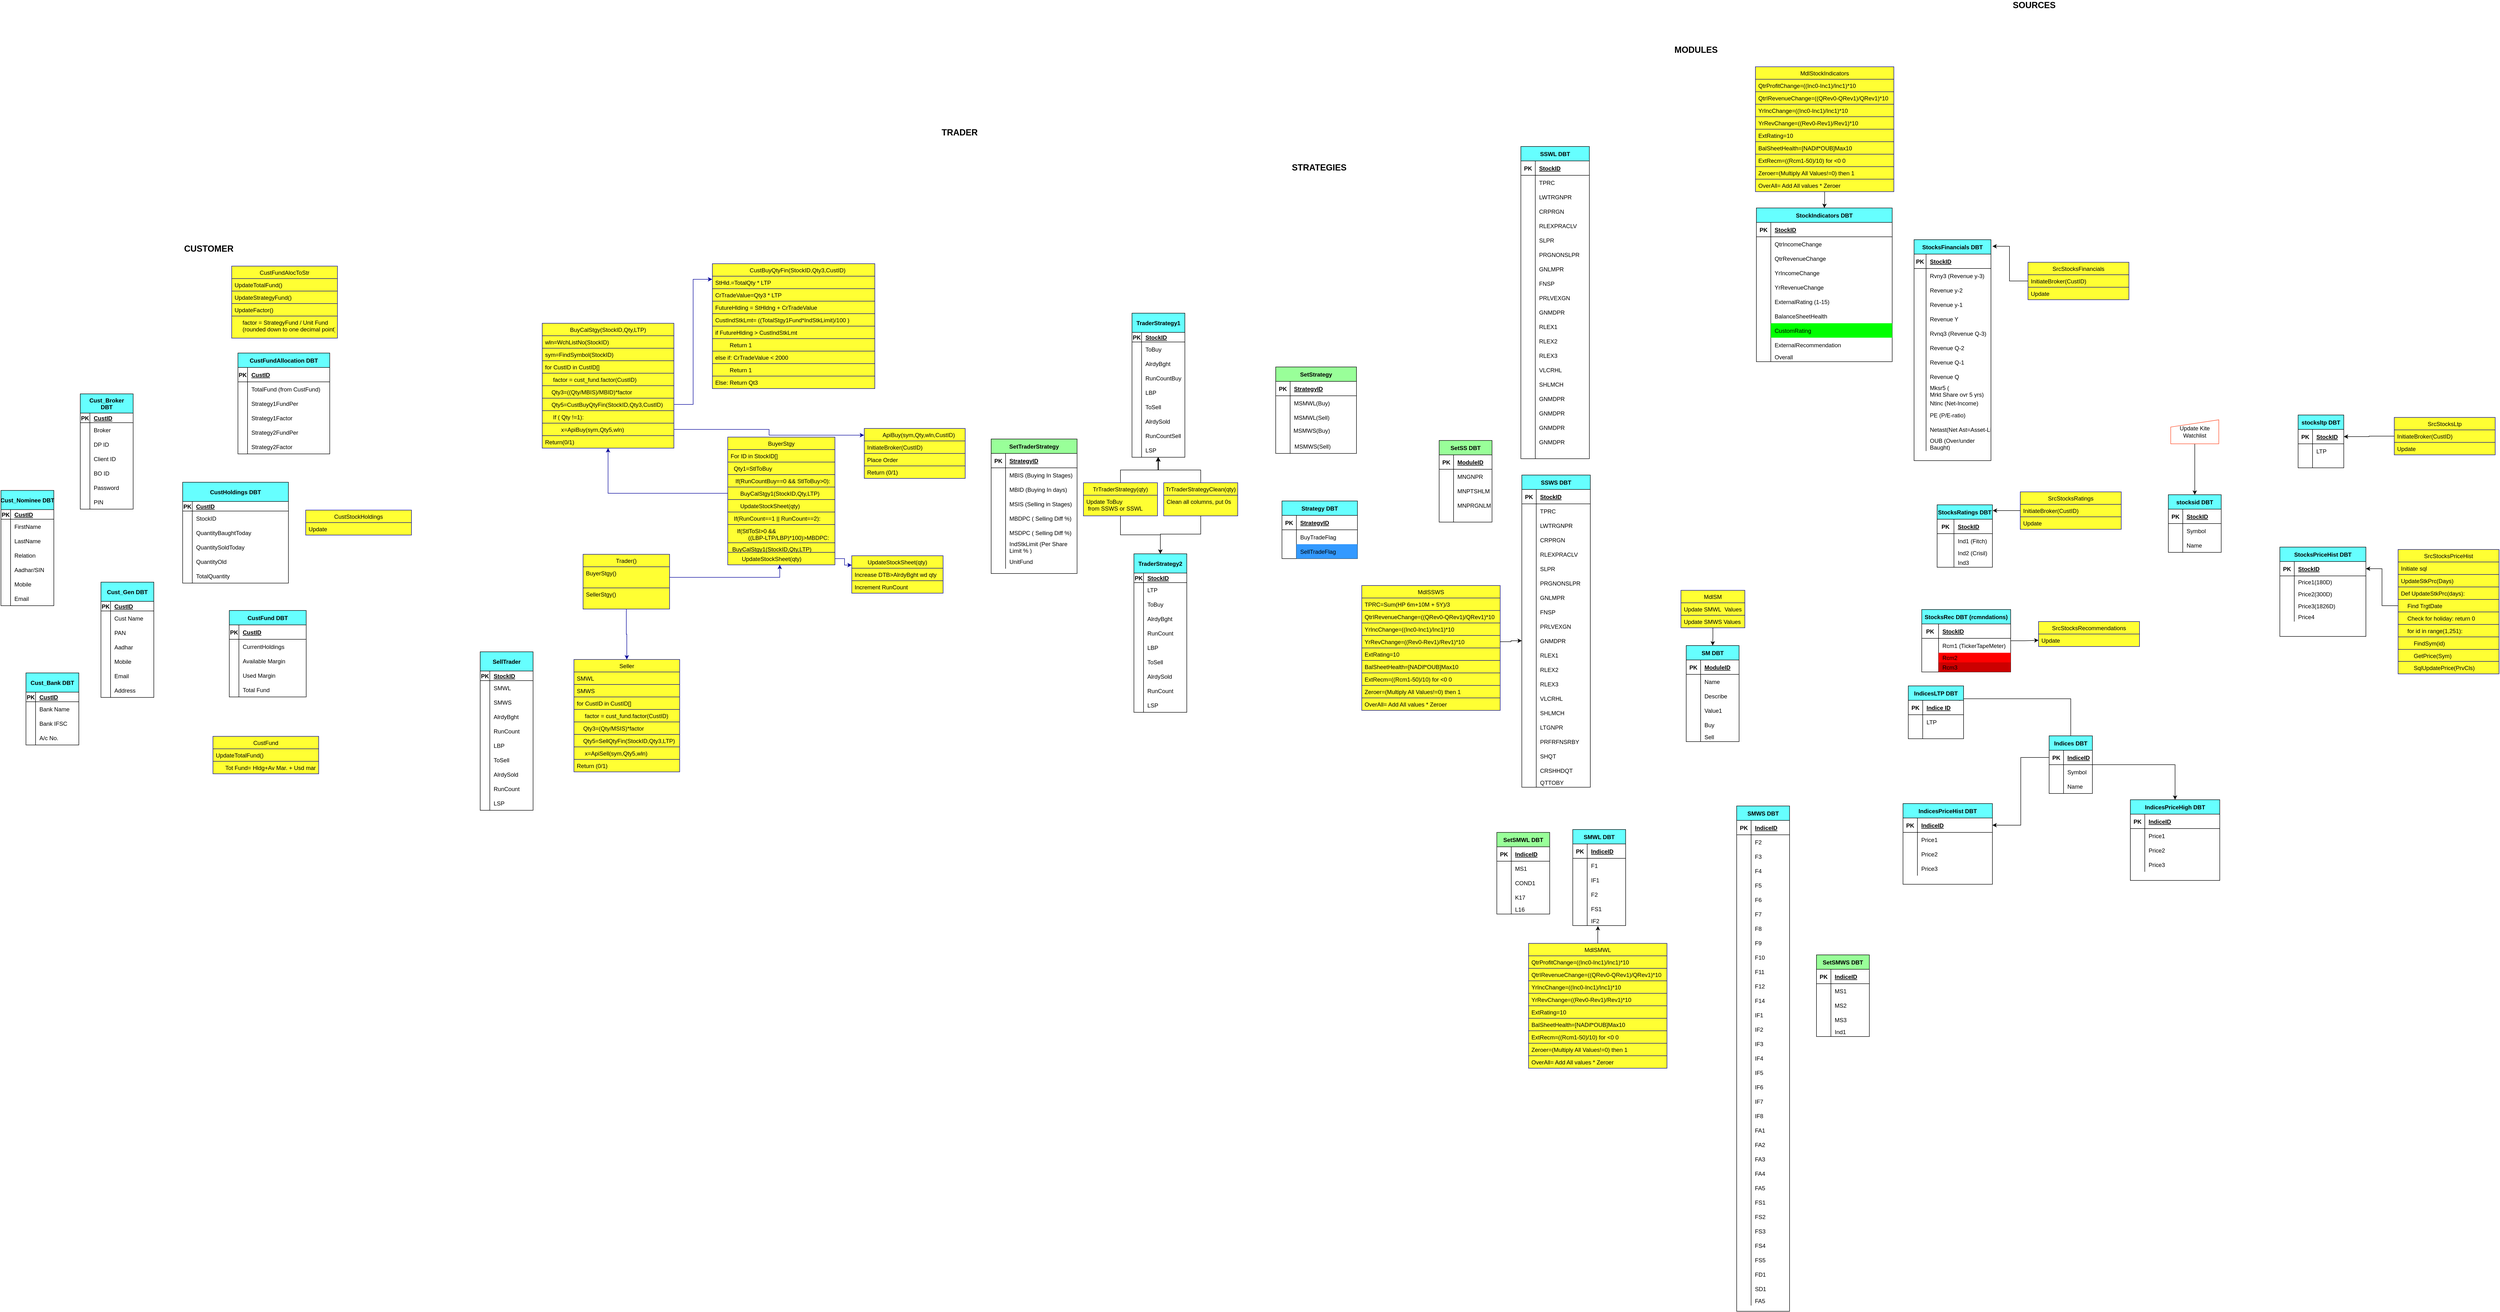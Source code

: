 <mxfile compressed="false" version="15.8.4" type="device" pages="3">
  <diagram name="FullSysDet1" id="9q2vRBjRmUl32AHzKMGH">
    <mxGraphModel dx="2958" dy="2112" grid="0" gridSize="10" guides="0" tooltips="0" connect="1" arrows="1" fold="0" page="0" pageScale="1" pageWidth="827" pageHeight="1169" math="0" shadow="0">
      <root>
        <mxCell id="aD0_OLpdvQmTxog62Z5S-0" />
        <mxCell id="aD0_OLpdvQmTxog62Z5S-1" parent="aD0_OLpdvQmTxog62Z5S-0" />
        <mxCell id="aD0_OLpdvQmTxog62Z5S-2" value="Trader()" style="swimlane;fontStyle=0;childLayout=stackLayout;horizontal=1;startSize=26;fillColor=#FFFF33;horizontalStack=0;resizeParent=1;resizeParentMax=0;resizeLast=0;collapsible=1;marginBottom=0;strokeColor=#000099;" parent="aD0_OLpdvQmTxog62Z5S-1" vertex="1">
          <mxGeometry x="51" y="158" width="180" height="114" as="geometry" />
        </mxCell>
        <mxCell id="aD0_OLpdvQmTxog62Z5S-3" value="BuyerStgy()" style="text;strokeColor=#000099;fillColor=#FFFF33;align=left;verticalAlign=top;spacingLeft=4;spacingRight=4;overflow=hidden;rotatable=0;points=[[0,0.5],[1,0.5]];portConstraint=eastwest;" parent="aD0_OLpdvQmTxog62Z5S-2" vertex="1">
          <mxGeometry y="26" width="180" height="44" as="geometry" />
        </mxCell>
        <mxCell id="trqmKXj2lOgwGR88py5L-3" value="SellerStgy()" style="text;strokeColor=#000099;fillColor=#FFFF33;align=left;verticalAlign=top;spacingLeft=4;spacingRight=4;overflow=hidden;rotatable=0;points=[[0,0.5],[1,0.5]];portConstraint=eastwest;" parent="aD0_OLpdvQmTxog62Z5S-2" vertex="1">
          <mxGeometry y="70" width="180" height="44" as="geometry" />
        </mxCell>
        <mxCell id="aD0_OLpdvQmTxog62Z5S-5" value="Seller" style="swimlane;fontStyle=0;childLayout=stackLayout;horizontal=1;startSize=26;fillColor=#FFFF33;horizontalStack=0;resizeParent=1;resizeParentMax=0;resizeLast=0;collapsible=1;marginBottom=0;strokeColor=#000099;" parent="aD0_OLpdvQmTxog62Z5S-1" vertex="1">
          <mxGeometry x="32" y="377" width="220" height="234" as="geometry" />
        </mxCell>
        <mxCell id="aD0_OLpdvQmTxog62Z5S-6" value="SMWL" style="text;strokeColor=#000099;fillColor=#FFFF33;align=left;verticalAlign=top;spacingLeft=4;spacingRight=4;overflow=hidden;rotatable=0;points=[[0,0.5],[1,0.5]];portConstraint=eastwest;" parent="aD0_OLpdvQmTxog62Z5S-5" vertex="1">
          <mxGeometry y="26" width="220" height="26" as="geometry" />
        </mxCell>
        <mxCell id="aD0_OLpdvQmTxog62Z5S-7" value="SMWS" style="text;strokeColor=#000099;fillColor=#FFFF33;align=left;verticalAlign=top;spacingLeft=4;spacingRight=4;overflow=hidden;rotatable=0;points=[[0,0.5],[1,0.5]];portConstraint=eastwest;" parent="aD0_OLpdvQmTxog62Z5S-5" vertex="1">
          <mxGeometry y="52" width="220" height="26" as="geometry" />
        </mxCell>
        <mxCell id="aD0_OLpdvQmTxog62Z5S-8" value="for CustID in CustID[]" style="text;strokeColor=#000099;fillColor=#FFFF33;align=left;verticalAlign=top;spacingLeft=4;spacingRight=4;overflow=hidden;rotatable=0;points=[[0,0.5],[1,0.5]];portConstraint=eastwest;" parent="aD0_OLpdvQmTxog62Z5S-5" vertex="1">
          <mxGeometry y="78" width="220" height="26" as="geometry" />
        </mxCell>
        <mxCell id="aD0_OLpdvQmTxog62Z5S-9" value="     factor = cust_fund.factor(CustID)" style="text;strokeColor=#000099;fillColor=#FFFF33;align=left;verticalAlign=top;spacingLeft=4;spacingRight=4;overflow=hidden;rotatable=0;points=[[0,0.5],[1,0.5]];portConstraint=eastwest;" parent="aD0_OLpdvQmTxog62Z5S-5" vertex="1">
          <mxGeometry y="104" width="220" height="26" as="geometry" />
        </mxCell>
        <mxCell id="aD0_OLpdvQmTxog62Z5S-10" value="    Qty3=(Qty/MSIS)*factor" style="text;strokeColor=#000099;fillColor=#FFFF33;align=left;verticalAlign=top;spacingLeft=4;spacingRight=4;overflow=hidden;rotatable=0;points=[[0,0.5],[1,0.5]];portConstraint=eastwest;" parent="aD0_OLpdvQmTxog62Z5S-5" vertex="1">
          <mxGeometry y="130" width="220" height="26" as="geometry" />
        </mxCell>
        <mxCell id="aD0_OLpdvQmTxog62Z5S-11" value="    Qty5=SellQtyFin(StockID,Qty3,LTP)" style="text;strokeColor=#000099;fillColor=#FFFF33;align=left;verticalAlign=top;spacingLeft=4;spacingRight=4;overflow=hidden;rotatable=0;points=[[0,0.5],[1,0.5]];portConstraint=eastwest;" parent="aD0_OLpdvQmTxog62Z5S-5" vertex="1">
          <mxGeometry y="156" width="220" height="26" as="geometry" />
        </mxCell>
        <mxCell id="aD0_OLpdvQmTxog62Z5S-12" value="     x=ApiSell(sym,Qty5,wln)" style="text;strokeColor=#000099;fillColor=#FFFF33;align=left;verticalAlign=top;spacingLeft=4;spacingRight=4;overflow=hidden;rotatable=0;points=[[0,0.5],[1,0.5]];portConstraint=eastwest;" parent="aD0_OLpdvQmTxog62Z5S-5" vertex="1">
          <mxGeometry y="182" width="220" height="26" as="geometry" />
        </mxCell>
        <mxCell id="aD0_OLpdvQmTxog62Z5S-13" value="Return (0/1)" style="text;strokeColor=#000099;fillColor=#FFFF33;align=left;verticalAlign=top;spacingLeft=4;spacingRight=4;overflow=hidden;rotatable=0;points=[[0,0.5],[1,0.5]];portConstraint=eastwest;" parent="aD0_OLpdvQmTxog62Z5S-5" vertex="1">
          <mxGeometry y="208" width="220" height="26" as="geometry" />
        </mxCell>
        <mxCell id="aD0_OLpdvQmTxog62Z5S-22" style="edgeStyle=orthogonalEdgeStyle;rounded=0;orthogonalLoop=1;jettySize=auto;html=1;fillColor=#FFFF33;strokeColor=#000099;exitX=0.5;exitY=1;exitDx=0;exitDy=0;" parent="aD0_OLpdvQmTxog62Z5S-1" source="aD0_OLpdvQmTxog62Z5S-2" target="aD0_OLpdvQmTxog62Z5S-5" edge="1">
          <mxGeometry relative="1" as="geometry">
            <mxPoint x="458" y="273" as="targetPoint" />
            <mxPoint x="-63" y="299" as="sourcePoint" />
          </mxGeometry>
        </mxCell>
        <mxCell id="aD0_OLpdvQmTxog62Z5S-28" value="" style="shape=partialRectangle;collapsible=0;dropTarget=0;pointerEvents=0;fillColor=none;points=[[0,0.5],[1,0.5]];portConstraint=eastwest;top=0;left=0;right=0;bottom=0;container=0;" parent="aD0_OLpdvQmTxog62Z5S-1" vertex="1">
          <mxGeometry x="-710" y="130" width="200" height="30" as="geometry" />
        </mxCell>
        <mxCell id="aD0_OLpdvQmTxog62Z5S-40" value="BuyCalStgy(StockID,Qty,LTP)" style="swimlane;fontStyle=0;childLayout=stackLayout;horizontal=1;startSize=26;fillColor=#FFFF33;horizontalStack=0;resizeParent=1;resizeParentMax=0;resizeLast=0;collapsible=1;marginBottom=0;strokeColor=#000099;" parent="aD0_OLpdvQmTxog62Z5S-1" vertex="1">
          <mxGeometry x="-34" y="-323" width="274" height="260" as="geometry" />
        </mxCell>
        <mxCell id="aD0_OLpdvQmTxog62Z5S-41" value="wln=WchListNo(StockID)" style="text;strokeColor=#000099;fillColor=#FFFF33;align=left;verticalAlign=top;spacingLeft=4;spacingRight=4;overflow=hidden;rotatable=0;points=[[0,0.5],[1,0.5]];portConstraint=eastwest;" parent="aD0_OLpdvQmTxog62Z5S-40" vertex="1">
          <mxGeometry y="26" width="274" height="26" as="geometry" />
        </mxCell>
        <mxCell id="aD0_OLpdvQmTxog62Z5S-42" value="sym=FindSymbol(StockID)" style="text;strokeColor=#000099;fillColor=#FFFF33;align=left;verticalAlign=top;spacingLeft=4;spacingRight=4;overflow=hidden;rotatable=0;points=[[0,0.5],[1,0.5]];portConstraint=eastwest;" parent="aD0_OLpdvQmTxog62Z5S-40" vertex="1">
          <mxGeometry y="52" width="274" height="26" as="geometry" />
        </mxCell>
        <mxCell id="aD0_OLpdvQmTxog62Z5S-43" value="for CustID in CustID[]" style="text;strokeColor=#000099;fillColor=#FFFF33;align=left;verticalAlign=top;spacingLeft=4;spacingRight=4;overflow=hidden;rotatable=0;points=[[0,0.5],[1,0.5]];portConstraint=eastwest;" parent="aD0_OLpdvQmTxog62Z5S-40" vertex="1">
          <mxGeometry y="78" width="274" height="26" as="geometry" />
        </mxCell>
        <mxCell id="aD0_OLpdvQmTxog62Z5S-44" value="     factor = cust_fund.factor(CustID)" style="text;strokeColor=#000099;fillColor=#FFFF33;align=left;verticalAlign=top;spacingLeft=4;spacingRight=4;overflow=hidden;rotatable=0;points=[[0,0.5],[1,0.5]];portConstraint=eastwest;" parent="aD0_OLpdvQmTxog62Z5S-40" vertex="1">
          <mxGeometry y="104" width="274" height="26" as="geometry" />
        </mxCell>
        <mxCell id="aD0_OLpdvQmTxog62Z5S-45" value="    Qty3=((Qty/MBIS)/MBID)*factor" style="text;strokeColor=#000099;fillColor=#FFFF33;align=left;verticalAlign=top;spacingLeft=4;spacingRight=4;overflow=hidden;rotatable=0;points=[[0,0.5],[1,0.5]];portConstraint=eastwest;" parent="aD0_OLpdvQmTxog62Z5S-40" vertex="1">
          <mxGeometry y="130" width="274" height="26" as="geometry" />
        </mxCell>
        <mxCell id="aD0_OLpdvQmTxog62Z5S-46" value="    Qty5=CustBuyQtyFin(StockID,Qty3,CustID)" style="text;strokeColor=#000099;fillColor=#FFFF33;align=left;verticalAlign=top;spacingLeft=4;spacingRight=4;overflow=hidden;rotatable=0;points=[[0,0.5],[1,0.5]];portConstraint=eastwest;" parent="aD0_OLpdvQmTxog62Z5S-40" vertex="1">
          <mxGeometry y="156" width="274" height="26" as="geometry" />
        </mxCell>
        <mxCell id="aD0_OLpdvQmTxog62Z5S-47" value="     If ( Qty !=1):" style="text;strokeColor=#000099;fillColor=#FFFF33;align=left;verticalAlign=top;spacingLeft=4;spacingRight=4;overflow=hidden;rotatable=0;points=[[0,0.5],[1,0.5]];portConstraint=eastwest;" parent="aD0_OLpdvQmTxog62Z5S-40" vertex="1">
          <mxGeometry y="182" width="274" height="26" as="geometry" />
        </mxCell>
        <mxCell id="aD0_OLpdvQmTxog62Z5S-48" value="          x=ApiBuy(sym,Qty5,wln)" style="text;strokeColor=#000099;fillColor=#FFFF33;align=left;verticalAlign=top;spacingLeft=4;spacingRight=4;overflow=hidden;rotatable=0;points=[[0,0.5],[1,0.5]];portConstraint=eastwest;" parent="aD0_OLpdvQmTxog62Z5S-40" vertex="1">
          <mxGeometry y="208" width="274" height="26" as="geometry" />
        </mxCell>
        <mxCell id="TlsOe8KmO6qwh6-ylYbV-0" value="Return(0/1)" style="text;strokeColor=#000099;fillColor=#FFFF33;align=left;verticalAlign=top;spacingLeft=4;spacingRight=4;overflow=hidden;rotatable=0;points=[[0,0.5],[1,0.5]];portConstraint=eastwest;" parent="aD0_OLpdvQmTxog62Z5S-40" vertex="1">
          <mxGeometry y="234" width="274" height="26" as="geometry" />
        </mxCell>
        <mxCell id="Gf_Gez-x-o1mx6flBuDf-0" style="edgeStyle=orthogonalEdgeStyle;rounded=0;orthogonalLoop=1;jettySize=auto;html=1;exitX=1;exitY=0.5;exitDx=0;exitDy=0;" parent="aD0_OLpdvQmTxog62Z5S-40" source="aD0_OLpdvQmTxog62Z5S-41" target="aD0_OLpdvQmTxog62Z5S-41" edge="1">
          <mxGeometry relative="1" as="geometry" />
        </mxCell>
        <mxCell id="aD0_OLpdvQmTxog62Z5S-49" value="UpdateStockSheet(qty)" style="swimlane;fontStyle=0;childLayout=stackLayout;horizontal=1;startSize=26;fillColor=#FFFF33;horizontalStack=0;resizeParent=1;resizeParentMax=0;resizeLast=0;collapsible=1;marginBottom=0;strokeColor=#000099;" parent="aD0_OLpdvQmTxog62Z5S-1" vertex="1">
          <mxGeometry x="610" y="161.0" width="190" height="78" as="geometry" />
        </mxCell>
        <mxCell id="aD0_OLpdvQmTxog62Z5S-50" value="Increase DTB&gt;AlrdyBght wd qty" style="text;strokeColor=#000099;fillColor=#FFFF33;align=left;verticalAlign=top;spacingLeft=4;spacingRight=4;overflow=hidden;rotatable=0;points=[[0,0.5],[1,0.5]];portConstraint=eastwest;" parent="aD0_OLpdvQmTxog62Z5S-49" vertex="1">
          <mxGeometry y="26" width="190" height="26" as="geometry" />
        </mxCell>
        <mxCell id="aD0_OLpdvQmTxog62Z5S-51" value="Increment RunCount" style="text;strokeColor=#000099;fillColor=#FFFF33;align=left;verticalAlign=top;spacingLeft=4;spacingRight=4;overflow=hidden;rotatable=0;points=[[0,0.5],[1,0.5]];portConstraint=eastwest;" parent="aD0_OLpdvQmTxog62Z5S-49" vertex="1">
          <mxGeometry y="52" width="190" height="26" as="geometry" />
        </mxCell>
        <mxCell id="aD0_OLpdvQmTxog62Z5S-52" value="     ApiBuy(sym,Qty,wln,CustID)" style="swimlane;fontStyle=0;childLayout=stackLayout;horizontal=1;startSize=26;fillColor=#FFFF33;horizontalStack=0;resizeParent=1;resizeParentMax=0;resizeLast=0;collapsible=1;marginBottom=0;strokeColor=#000099;" parent="aD0_OLpdvQmTxog62Z5S-1" vertex="1">
          <mxGeometry x="636" y="-104" width="210" height="104" as="geometry" />
        </mxCell>
        <mxCell id="aD0_OLpdvQmTxog62Z5S-53" value="InitiateBroker(CustID)" style="text;strokeColor=#000099;fillColor=#FFFF33;align=left;verticalAlign=top;spacingLeft=4;spacingRight=4;overflow=hidden;rotatable=0;points=[[0,0.5],[1,0.5]];portConstraint=eastwest;" parent="aD0_OLpdvQmTxog62Z5S-52" vertex="1">
          <mxGeometry y="26" width="210" height="26" as="geometry" />
        </mxCell>
        <mxCell id="aD0_OLpdvQmTxog62Z5S-54" value="Place Order" style="text;strokeColor=#000099;fillColor=#FFFF33;align=left;verticalAlign=top;spacingLeft=4;spacingRight=4;overflow=hidden;rotatable=0;points=[[0,0.5],[1,0.5]];portConstraint=eastwest;" parent="aD0_OLpdvQmTxog62Z5S-52" vertex="1">
          <mxGeometry y="52" width="210" height="26" as="geometry" />
        </mxCell>
        <mxCell id="aD0_OLpdvQmTxog62Z5S-55" value="Return (0/1)" style="text;strokeColor=#000099;fillColor=#FFFF33;align=left;verticalAlign=top;spacingLeft=4;spacingRight=4;overflow=hidden;rotatable=0;points=[[0,0.5],[1,0.5]];portConstraint=eastwest;" parent="aD0_OLpdvQmTxog62Z5S-52" vertex="1">
          <mxGeometry y="78" width="210" height="26" as="geometry" />
        </mxCell>
        <mxCell id="aD0_OLpdvQmTxog62Z5S-56" value="     CustBuyQtyFin(StockID,Qty3,CustID)" style="swimlane;fontStyle=0;childLayout=stackLayout;horizontal=1;startSize=26;fillColor=#FFFF33;horizontalStack=0;resizeParent=1;resizeParentMax=0;resizeLast=0;collapsible=1;marginBottom=0;strokeColor=#000099;" parent="aD0_OLpdvQmTxog62Z5S-1" vertex="1">
          <mxGeometry x="320" y="-447" width="338" height="260" as="geometry" />
        </mxCell>
        <mxCell id="aD0_OLpdvQmTxog62Z5S-57" value="StHld.=TotalQty * LTP" style="text;strokeColor=#000099;fillColor=#FFFF33;align=left;verticalAlign=top;spacingLeft=4;spacingRight=4;overflow=hidden;rotatable=0;points=[[0,0.5],[1,0.5]];portConstraint=eastwest;" parent="aD0_OLpdvQmTxog62Z5S-56" vertex="1">
          <mxGeometry y="26" width="338" height="26" as="geometry" />
        </mxCell>
        <mxCell id="DX53frhALkKOlBYFgo9X-25" value="CrTradeValue=Qty3 * LTP" style="text;strokeColor=#000099;fillColor=#FFFF33;align=left;verticalAlign=top;spacingLeft=4;spacingRight=4;overflow=hidden;rotatable=0;points=[[0,0.5],[1,0.5]];portConstraint=eastwest;" parent="aD0_OLpdvQmTxog62Z5S-56" vertex="1">
          <mxGeometry y="52" width="338" height="26" as="geometry" />
        </mxCell>
        <mxCell id="aD0_OLpdvQmTxog62Z5S-58" value="FutureHlding = StHldng + CrTradeValue" style="text;strokeColor=#000099;fillColor=#FFFF33;align=left;verticalAlign=top;spacingLeft=4;spacingRight=4;overflow=hidden;rotatable=0;points=[[0,0.5],[1,0.5]];portConstraint=eastwest;" parent="aD0_OLpdvQmTxog62Z5S-56" vertex="1">
          <mxGeometry y="78" width="338" height="26" as="geometry" />
        </mxCell>
        <mxCell id="xtVcWHo8aifCm08xR_hI-0" value="CustIndStkLmt= ((TotalStgy1Fund*IndStkLimit)/100 )" style="text;strokeColor=#000099;fillColor=#FFFF33;align=left;verticalAlign=top;spacingLeft=4;spacingRight=4;overflow=hidden;rotatable=0;points=[[0,0.5],[1,0.5]];portConstraint=eastwest;" parent="aD0_OLpdvQmTxog62Z5S-56" vertex="1">
          <mxGeometry y="104" width="338" height="26" as="geometry" />
        </mxCell>
        <mxCell id="aD0_OLpdvQmTxog62Z5S-59" value="if FutureHlding &gt; CustIndStkLmt" style="text;strokeColor=#000099;fillColor=#FFFF33;align=left;verticalAlign=top;spacingLeft=4;spacingRight=4;overflow=hidden;rotatable=0;points=[[0,0.5],[1,0.5]];portConstraint=eastwest;" parent="aD0_OLpdvQmTxog62Z5S-56" vertex="1">
          <mxGeometry y="130" width="338" height="26" as="geometry" />
        </mxCell>
        <mxCell id="aD0_OLpdvQmTxog62Z5S-60" value="         Return 1" style="text;strokeColor=#000099;fillColor=#FFFF33;align=left;verticalAlign=top;spacingLeft=4;spacingRight=4;overflow=hidden;rotatable=0;points=[[0,0.5],[1,0.5]];portConstraint=eastwest;" parent="aD0_OLpdvQmTxog62Z5S-56" vertex="1">
          <mxGeometry y="156" width="338" height="26" as="geometry" />
        </mxCell>
        <mxCell id="DX53frhALkKOlBYFgo9X-23" value="else if: CrTradeValue &lt; 2000  " style="text;strokeColor=#000099;fillColor=#FFFF33;align=left;verticalAlign=top;spacingLeft=4;spacingRight=4;overflow=hidden;rotatable=0;points=[[0,0.5],[1,0.5]];portConstraint=eastwest;" parent="aD0_OLpdvQmTxog62Z5S-56" vertex="1">
          <mxGeometry y="182" width="338" height="26" as="geometry" />
        </mxCell>
        <mxCell id="DX53frhALkKOlBYFgo9X-24" value="         Return 1" style="text;strokeColor=#000099;fillColor=#FFFF33;align=left;verticalAlign=top;spacingLeft=4;spacingRight=4;overflow=hidden;rotatable=0;points=[[0,0.5],[1,0.5]];portConstraint=eastwest;" parent="aD0_OLpdvQmTxog62Z5S-56" vertex="1">
          <mxGeometry y="208" width="338" height="26" as="geometry" />
        </mxCell>
        <mxCell id="aD0_OLpdvQmTxog62Z5S-61" value="Else: Return Qt3" style="text;strokeColor=#000099;fillColor=#FFFF33;align=left;verticalAlign=top;spacingLeft=4;spacingRight=4;overflow=hidden;rotatable=0;points=[[0,0.5],[1,0.5]];portConstraint=eastwest;" parent="aD0_OLpdvQmTxog62Z5S-56" vertex="1">
          <mxGeometry y="234" width="338" height="26" as="geometry" />
        </mxCell>
        <mxCell id="aD0_OLpdvQmTxog62Z5S-62" value="BuyerStgy" style="swimlane;fontStyle=0;childLayout=stackLayout;horizontal=1;startSize=26;fillColor=#FFFF33;horizontalStack=0;resizeParent=1;resizeParentMax=0;resizeLast=0;collapsible=1;marginBottom=0;strokeColor=#000099;" parent="aD0_OLpdvQmTxog62Z5S-1" vertex="1">
          <mxGeometry x="352" y="-86" width="223" height="266" as="geometry" />
        </mxCell>
        <mxCell id="aD0_OLpdvQmTxog62Z5S-63" value="For ID in StockID[]" style="text;strokeColor=#000099;fillColor=#FFFF33;align=left;verticalAlign=top;spacingLeft=4;spacingRight=4;overflow=hidden;rotatable=0;points=[[0,0.5],[1,0.5]];portConstraint=eastwest;" parent="aD0_OLpdvQmTxog62Z5S-62" vertex="1">
          <mxGeometry y="26" width="223" height="26" as="geometry" />
        </mxCell>
        <mxCell id="aD0_OLpdvQmTxog62Z5S-64" value="  Qty1=StlToBuy" style="text;strokeColor=#000099;fillColor=#FFFF33;align=left;verticalAlign=top;spacingLeft=4;spacingRight=4;overflow=hidden;rotatable=0;points=[[0,0.5],[1,0.5]];portConstraint=eastwest;" parent="aD0_OLpdvQmTxog62Z5S-62" vertex="1">
          <mxGeometry y="52" width="223" height="26" as="geometry" />
        </mxCell>
        <mxCell id="aD0_OLpdvQmTxog62Z5S-65" value="   If(RunCountBuy==0 &amp;&amp; StlToBuy&gt;0):" style="text;strokeColor=#000099;fillColor=#FFFF33;align=left;verticalAlign=top;spacingLeft=4;spacingRight=4;overflow=hidden;rotatable=0;points=[[0,0.5],[1,0.5]];portConstraint=eastwest;" parent="aD0_OLpdvQmTxog62Z5S-62" vertex="1">
          <mxGeometry y="78" width="223" height="26" as="geometry" />
        </mxCell>
        <mxCell id="aD0_OLpdvQmTxog62Z5S-66" value="      BuyCalStgy1(StockID,Qty,LTP)" style="text;strokeColor=#000099;fillColor=#FFFF33;align=left;verticalAlign=top;spacingLeft=4;spacingRight=4;overflow=hidden;rotatable=0;points=[[0,0.5],[1,0.5]];portConstraint=eastwest;" parent="aD0_OLpdvQmTxog62Z5S-62" vertex="1">
          <mxGeometry y="104" width="223" height="26" as="geometry" />
        </mxCell>
        <mxCell id="aD0_OLpdvQmTxog62Z5S-67" value="      UpdateStockSheet(qty)" style="text;strokeColor=#000099;fillColor=#FFFF33;align=left;verticalAlign=top;spacingLeft=4;spacingRight=4;overflow=hidden;rotatable=0;points=[[0,0.5],[1,0.5]];portConstraint=eastwest;" parent="aD0_OLpdvQmTxog62Z5S-62" vertex="1">
          <mxGeometry y="130" width="223" height="26" as="geometry" />
        </mxCell>
        <mxCell id="aD0_OLpdvQmTxog62Z5S-68" value="  If(RunCount==1 || RunCount==2):" style="text;strokeColor=#000099;fillColor=#FFFF33;align=left;verticalAlign=top;spacingLeft=4;spacingRight=4;overflow=hidden;rotatable=0;points=[[0,0.5],[1,0.5]];portConstraint=eastwest;" parent="aD0_OLpdvQmTxog62Z5S-62" vertex="1">
          <mxGeometry y="156" width="223" height="26" as="geometry" />
        </mxCell>
        <mxCell id="aD0_OLpdvQmTxog62Z5S-69" value="    If(StlToSl&gt;0 &amp;&amp; &#xa;           ((LBP-LTP/LBP)*100)&gt;MBDPC:" style="text;strokeColor=#000099;fillColor=#FFFF33;align=left;verticalAlign=top;spacingLeft=4;spacingRight=4;overflow=hidden;rotatable=0;points=[[0,0.5],[1,0.5]];portConstraint=eastwest;" parent="aD0_OLpdvQmTxog62Z5S-62" vertex="1">
          <mxGeometry y="182" width="223" height="38" as="geometry" />
        </mxCell>
        <mxCell id="aD0_OLpdvQmTxog62Z5S-70" value=" BuyCalStgy1(StockID,Qty,LTP)" style="text;strokeColor=#000099;fillColor=#FFFF33;align=left;verticalAlign=top;spacingLeft=4;spacingRight=4;overflow=hidden;rotatable=0;points=[[0,0.5],[1,0.5]];portConstraint=eastwest;" parent="aD0_OLpdvQmTxog62Z5S-62" vertex="1">
          <mxGeometry y="220" width="223" height="20" as="geometry" />
        </mxCell>
        <mxCell id="aD0_OLpdvQmTxog62Z5S-71" value="       UpdateStockSheet(qty)" style="text;strokeColor=#000099;fillColor=#FFFF33;align=left;verticalAlign=top;spacingLeft=4;spacingRight=4;overflow=hidden;rotatable=0;points=[[0,0.5],[1,0.5]];portConstraint=eastwest;" parent="aD0_OLpdvQmTxog62Z5S-62" vertex="1">
          <mxGeometry y="240" width="223" height="26" as="geometry" />
        </mxCell>
        <mxCell id="aD0_OLpdvQmTxog62Z5S-72" style="edgeStyle=orthogonalEdgeStyle;rounded=0;orthogonalLoop=1;jettySize=auto;html=1;entryX=0.485;entryY=0.995;entryDx=0;entryDy=0;entryPerimeter=0;fillColor=#FFFF33;strokeColor=#000099;" parent="aD0_OLpdvQmTxog62Z5S-1" source="aD0_OLpdvQmTxog62Z5S-3" target="aD0_OLpdvQmTxog62Z5S-71" edge="1">
          <mxGeometry relative="1" as="geometry" />
        </mxCell>
        <mxCell id="aD0_OLpdvQmTxog62Z5S-74" style="edgeStyle=orthogonalEdgeStyle;rounded=0;orthogonalLoop=1;jettySize=auto;html=1;entryX=0;entryY=0.25;entryDx=0;entryDy=0;fillColor=#FFFF33;strokeColor=#000099;" parent="aD0_OLpdvQmTxog62Z5S-1" source="aD0_OLpdvQmTxog62Z5S-71" target="aD0_OLpdvQmTxog62Z5S-49" edge="1">
          <mxGeometry relative="1" as="geometry" />
        </mxCell>
        <mxCell id="aD0_OLpdvQmTxog62Z5S-75" value="TraderStrategy1" style="shape=table;startSize=40;container=1;collapsible=1;childLayout=tableLayout;fixedRows=1;rowLines=0;fontStyle=1;align=center;resizeLast=1;fillColor=#66FFFF;" parent="aD0_OLpdvQmTxog62Z5S-1" vertex="1">
          <mxGeometry x="1193" y="-344" width="110" height="300" as="geometry" />
        </mxCell>
        <mxCell id="aD0_OLpdvQmTxog62Z5S-76" value="" style="shape=partialRectangle;collapsible=0;dropTarget=0;pointerEvents=0;fillColor=none;points=[[0,0.5],[1,0.5]];portConstraint=eastwest;top=0;left=0;right=0;bottom=1;" parent="aD0_OLpdvQmTxog62Z5S-75" vertex="1">
          <mxGeometry y="40" width="110" height="20" as="geometry" />
        </mxCell>
        <mxCell id="aD0_OLpdvQmTxog62Z5S-77" value="PK" style="shape=partialRectangle;overflow=hidden;connectable=0;fillColor=none;top=0;left=0;bottom=0;right=0;fontStyle=1;" parent="aD0_OLpdvQmTxog62Z5S-76" vertex="1">
          <mxGeometry width="20" height="20" as="geometry">
            <mxRectangle width="20" height="20" as="alternateBounds" />
          </mxGeometry>
        </mxCell>
        <mxCell id="aD0_OLpdvQmTxog62Z5S-78" value="StockID" style="shape=partialRectangle;overflow=hidden;connectable=0;fillColor=none;top=0;left=0;bottom=0;right=0;align=left;spacingLeft=6;fontStyle=5;" parent="aD0_OLpdvQmTxog62Z5S-76" vertex="1">
          <mxGeometry x="20" width="90" height="20" as="geometry">
            <mxRectangle width="90" height="20" as="alternateBounds" />
          </mxGeometry>
        </mxCell>
        <mxCell id="aD0_OLpdvQmTxog62Z5S-79" value="" style="shape=partialRectangle;collapsible=0;dropTarget=0;pointerEvents=0;fillColor=none;points=[[0,0.5],[1,0.5]];portConstraint=eastwest;top=0;left=0;right=0;bottom=0;" parent="aD0_OLpdvQmTxog62Z5S-75" vertex="1">
          <mxGeometry y="60" width="110" height="30" as="geometry" />
        </mxCell>
        <mxCell id="aD0_OLpdvQmTxog62Z5S-80" value="" style="shape=partialRectangle;overflow=hidden;connectable=0;fillColor=none;top=0;left=0;bottom=0;right=0;" parent="aD0_OLpdvQmTxog62Z5S-79" vertex="1">
          <mxGeometry width="20" height="30" as="geometry">
            <mxRectangle width="20" height="30" as="alternateBounds" />
          </mxGeometry>
        </mxCell>
        <mxCell id="aD0_OLpdvQmTxog62Z5S-81" value="ToBuy" style="shape=partialRectangle;overflow=hidden;connectable=0;fillColor=none;top=0;left=0;bottom=0;right=0;align=left;spacingLeft=6;" parent="aD0_OLpdvQmTxog62Z5S-79" vertex="1">
          <mxGeometry x="20" width="90" height="30" as="geometry">
            <mxRectangle width="90" height="30" as="alternateBounds" />
          </mxGeometry>
        </mxCell>
        <mxCell id="aD0_OLpdvQmTxog62Z5S-82" value="" style="shape=partialRectangle;collapsible=0;dropTarget=0;pointerEvents=0;fillColor=none;points=[[0,0.5],[1,0.5]];portConstraint=eastwest;top=0;left=0;right=0;bottom=0;" parent="aD0_OLpdvQmTxog62Z5S-75" vertex="1">
          <mxGeometry y="90" width="110" height="30" as="geometry" />
        </mxCell>
        <mxCell id="aD0_OLpdvQmTxog62Z5S-83" value="" style="shape=partialRectangle;overflow=hidden;connectable=0;fillColor=none;top=0;left=0;bottom=0;right=0;" parent="aD0_OLpdvQmTxog62Z5S-82" vertex="1">
          <mxGeometry width="20" height="30" as="geometry">
            <mxRectangle width="20" height="30" as="alternateBounds" />
          </mxGeometry>
        </mxCell>
        <mxCell id="aD0_OLpdvQmTxog62Z5S-84" value="AlrdyBght" style="shape=partialRectangle;overflow=hidden;connectable=0;fillColor=none;top=0;left=0;bottom=0;right=0;align=left;spacingLeft=6;" parent="aD0_OLpdvQmTxog62Z5S-82" vertex="1">
          <mxGeometry x="20" width="90" height="30" as="geometry">
            <mxRectangle width="90" height="30" as="alternateBounds" />
          </mxGeometry>
        </mxCell>
        <mxCell id="aD0_OLpdvQmTxog62Z5S-85" value="" style="shape=partialRectangle;collapsible=0;dropTarget=0;pointerEvents=0;fillColor=none;points=[[0,0.5],[1,0.5]];portConstraint=eastwest;top=0;left=0;right=0;bottom=0;" parent="aD0_OLpdvQmTxog62Z5S-75" vertex="1">
          <mxGeometry y="120" width="110" height="30" as="geometry" />
        </mxCell>
        <mxCell id="aD0_OLpdvQmTxog62Z5S-86" value="" style="shape=partialRectangle;overflow=hidden;connectable=0;fillColor=none;top=0;left=0;bottom=0;right=0;" parent="aD0_OLpdvQmTxog62Z5S-85" vertex="1">
          <mxGeometry width="20" height="30" as="geometry">
            <mxRectangle width="20" height="30" as="alternateBounds" />
          </mxGeometry>
        </mxCell>
        <mxCell id="aD0_OLpdvQmTxog62Z5S-87" value="RunCountBuy" style="shape=partialRectangle;overflow=hidden;connectable=0;fillColor=none;top=0;left=0;bottom=0;right=0;align=left;spacingLeft=6;" parent="aD0_OLpdvQmTxog62Z5S-85" vertex="1">
          <mxGeometry x="20" width="90" height="30" as="geometry">
            <mxRectangle width="90" height="30" as="alternateBounds" />
          </mxGeometry>
        </mxCell>
        <mxCell id="aD0_OLpdvQmTxog62Z5S-88" value="" style="shape=partialRectangle;collapsible=0;dropTarget=0;pointerEvents=0;fillColor=none;points=[[0,0.5],[1,0.5]];portConstraint=eastwest;top=0;left=0;right=0;bottom=0;" parent="aD0_OLpdvQmTxog62Z5S-75" vertex="1">
          <mxGeometry y="150" width="110" height="30" as="geometry" />
        </mxCell>
        <mxCell id="aD0_OLpdvQmTxog62Z5S-89" value="" style="shape=partialRectangle;overflow=hidden;connectable=0;fillColor=none;top=0;left=0;bottom=0;right=0;" parent="aD0_OLpdvQmTxog62Z5S-88" vertex="1">
          <mxGeometry width="20" height="30" as="geometry">
            <mxRectangle width="20" height="30" as="alternateBounds" />
          </mxGeometry>
        </mxCell>
        <mxCell id="aD0_OLpdvQmTxog62Z5S-90" value="LBP" style="shape=partialRectangle;overflow=hidden;connectable=0;fillColor=none;top=0;left=0;bottom=0;right=0;align=left;spacingLeft=6;" parent="aD0_OLpdvQmTxog62Z5S-88" vertex="1">
          <mxGeometry x="20" width="90" height="30" as="geometry">
            <mxRectangle width="90" height="30" as="alternateBounds" />
          </mxGeometry>
        </mxCell>
        <mxCell id="aD0_OLpdvQmTxog62Z5S-91" value="" style="shape=partialRectangle;collapsible=0;dropTarget=0;pointerEvents=0;fillColor=none;points=[[0,0.5],[1,0.5]];portConstraint=eastwest;top=0;left=0;right=0;bottom=0;" parent="aD0_OLpdvQmTxog62Z5S-75" vertex="1">
          <mxGeometry y="180" width="110" height="30" as="geometry" />
        </mxCell>
        <mxCell id="aD0_OLpdvQmTxog62Z5S-92" value="" style="shape=partialRectangle;overflow=hidden;connectable=0;fillColor=none;top=0;left=0;bottom=0;right=0;" parent="aD0_OLpdvQmTxog62Z5S-91" vertex="1">
          <mxGeometry width="20" height="30" as="geometry">
            <mxRectangle width="20" height="30" as="alternateBounds" />
          </mxGeometry>
        </mxCell>
        <mxCell id="aD0_OLpdvQmTxog62Z5S-93" value="ToSell" style="shape=partialRectangle;overflow=hidden;connectable=0;fillColor=none;top=0;left=0;bottom=0;right=0;align=left;spacingLeft=6;" parent="aD0_OLpdvQmTxog62Z5S-91" vertex="1">
          <mxGeometry x="20" width="90" height="30" as="geometry">
            <mxRectangle width="90" height="30" as="alternateBounds" />
          </mxGeometry>
        </mxCell>
        <mxCell id="aD0_OLpdvQmTxog62Z5S-94" value="" style="shape=partialRectangle;collapsible=0;dropTarget=0;pointerEvents=0;fillColor=none;points=[[0,0.5],[1,0.5]];portConstraint=eastwest;top=0;left=0;right=0;bottom=0;" parent="aD0_OLpdvQmTxog62Z5S-75" vertex="1">
          <mxGeometry y="210" width="110" height="30" as="geometry" />
        </mxCell>
        <mxCell id="aD0_OLpdvQmTxog62Z5S-95" value="" style="shape=partialRectangle;overflow=hidden;connectable=0;fillColor=none;top=0;left=0;bottom=0;right=0;" parent="aD0_OLpdvQmTxog62Z5S-94" vertex="1">
          <mxGeometry width="20" height="30" as="geometry">
            <mxRectangle width="20" height="30" as="alternateBounds" />
          </mxGeometry>
        </mxCell>
        <mxCell id="aD0_OLpdvQmTxog62Z5S-96" value="AlrdySold" style="shape=partialRectangle;overflow=hidden;connectable=0;fillColor=none;top=0;left=0;bottom=0;right=0;align=left;spacingLeft=6;" parent="aD0_OLpdvQmTxog62Z5S-94" vertex="1">
          <mxGeometry x="20" width="90" height="30" as="geometry">
            <mxRectangle width="90" height="30" as="alternateBounds" />
          </mxGeometry>
        </mxCell>
        <mxCell id="aD0_OLpdvQmTxog62Z5S-97" value="" style="shape=partialRectangle;collapsible=0;dropTarget=0;pointerEvents=0;fillColor=none;points=[[0,0.5],[1,0.5]];portConstraint=eastwest;top=0;left=0;right=0;bottom=0;" parent="aD0_OLpdvQmTxog62Z5S-75" vertex="1">
          <mxGeometry y="240" width="110" height="30" as="geometry" />
        </mxCell>
        <mxCell id="aD0_OLpdvQmTxog62Z5S-98" value="" style="shape=partialRectangle;overflow=hidden;connectable=0;fillColor=none;top=0;left=0;bottom=0;right=0;" parent="aD0_OLpdvQmTxog62Z5S-97" vertex="1">
          <mxGeometry width="20" height="30" as="geometry">
            <mxRectangle width="20" height="30" as="alternateBounds" />
          </mxGeometry>
        </mxCell>
        <mxCell id="aD0_OLpdvQmTxog62Z5S-99" value="RunCountSell" style="shape=partialRectangle;overflow=hidden;connectable=0;fillColor=none;top=0;left=0;bottom=0;right=0;align=left;spacingLeft=6;" parent="aD0_OLpdvQmTxog62Z5S-97" vertex="1">
          <mxGeometry x="20" width="90" height="30" as="geometry">
            <mxRectangle width="90" height="30" as="alternateBounds" />
          </mxGeometry>
        </mxCell>
        <mxCell id="aD0_OLpdvQmTxog62Z5S-100" value="" style="shape=partialRectangle;collapsible=0;dropTarget=0;pointerEvents=0;fillColor=none;points=[[0,0.5],[1,0.5]];portConstraint=eastwest;top=0;left=0;right=0;bottom=0;" parent="aD0_OLpdvQmTxog62Z5S-75" vertex="1">
          <mxGeometry y="270" width="110" height="30" as="geometry" />
        </mxCell>
        <mxCell id="aD0_OLpdvQmTxog62Z5S-101" value="" style="shape=partialRectangle;overflow=hidden;connectable=0;fillColor=none;top=0;left=0;bottom=0;right=0;" parent="aD0_OLpdvQmTxog62Z5S-100" vertex="1">
          <mxGeometry width="20" height="30" as="geometry">
            <mxRectangle width="20" height="30" as="alternateBounds" />
          </mxGeometry>
        </mxCell>
        <mxCell id="aD0_OLpdvQmTxog62Z5S-102" value="LSP" style="shape=partialRectangle;overflow=hidden;connectable=0;fillColor=none;top=0;left=0;bottom=0;right=0;align=left;spacingLeft=6;" parent="aD0_OLpdvQmTxog62Z5S-100" vertex="1">
          <mxGeometry x="20" width="90" height="30" as="geometry">
            <mxRectangle width="90" height="30" as="alternateBounds" />
          </mxGeometry>
        </mxCell>
        <mxCell id="aD0_OLpdvQmTxog62Z5S-103" value="TraderStrategy2" style="shape=table;startSize=40;container=1;collapsible=1;childLayout=tableLayout;fixedRows=1;rowLines=0;fontStyle=1;align=center;resizeLast=1;fillColor=#66FFFF;" parent="aD0_OLpdvQmTxog62Z5S-1" vertex="1">
          <mxGeometry x="1197" y="157" width="110" height="330" as="geometry" />
        </mxCell>
        <mxCell id="aD0_OLpdvQmTxog62Z5S-104" value="" style="shape=partialRectangle;collapsible=0;dropTarget=0;pointerEvents=0;fillColor=none;points=[[0,0.5],[1,0.5]];portConstraint=eastwest;top=0;left=0;right=0;bottom=1;" parent="aD0_OLpdvQmTxog62Z5S-103" vertex="1">
          <mxGeometry y="40" width="110" height="20" as="geometry" />
        </mxCell>
        <mxCell id="aD0_OLpdvQmTxog62Z5S-105" value="PK" style="shape=partialRectangle;overflow=hidden;connectable=0;fillColor=none;top=0;left=0;bottom=0;right=0;fontStyle=1;" parent="aD0_OLpdvQmTxog62Z5S-104" vertex="1">
          <mxGeometry width="20" height="20" as="geometry">
            <mxRectangle width="20" height="20" as="alternateBounds" />
          </mxGeometry>
        </mxCell>
        <mxCell id="aD0_OLpdvQmTxog62Z5S-106" value="StockID" style="shape=partialRectangle;overflow=hidden;connectable=0;fillColor=none;top=0;left=0;bottom=0;right=0;align=left;spacingLeft=6;fontStyle=5;" parent="aD0_OLpdvQmTxog62Z5S-104" vertex="1">
          <mxGeometry x="20" width="90" height="20" as="geometry">
            <mxRectangle width="90" height="20" as="alternateBounds" />
          </mxGeometry>
        </mxCell>
        <mxCell id="aD0_OLpdvQmTxog62Z5S-107" value="" style="shape=partialRectangle;collapsible=0;dropTarget=0;pointerEvents=0;fillColor=none;points=[[0,0.5],[1,0.5]];portConstraint=eastwest;top=0;left=0;right=0;bottom=0;" parent="aD0_OLpdvQmTxog62Z5S-103" vertex="1">
          <mxGeometry y="60" width="110" height="30" as="geometry" />
        </mxCell>
        <mxCell id="aD0_OLpdvQmTxog62Z5S-108" value="" style="shape=partialRectangle;overflow=hidden;connectable=0;fillColor=none;top=0;left=0;bottom=0;right=0;" parent="aD0_OLpdvQmTxog62Z5S-107" vertex="1">
          <mxGeometry width="20" height="30" as="geometry">
            <mxRectangle width="20" height="30" as="alternateBounds" />
          </mxGeometry>
        </mxCell>
        <mxCell id="aD0_OLpdvQmTxog62Z5S-109" value="LTP" style="shape=partialRectangle;overflow=hidden;connectable=0;fillColor=none;top=0;left=0;bottom=0;right=0;align=left;spacingLeft=6;" parent="aD0_OLpdvQmTxog62Z5S-107" vertex="1">
          <mxGeometry x="20" width="90" height="30" as="geometry">
            <mxRectangle width="90" height="30" as="alternateBounds" />
          </mxGeometry>
        </mxCell>
        <mxCell id="aD0_OLpdvQmTxog62Z5S-110" value="" style="shape=partialRectangle;collapsible=0;dropTarget=0;pointerEvents=0;fillColor=none;points=[[0,0.5],[1,0.5]];portConstraint=eastwest;top=0;left=0;right=0;bottom=0;" parent="aD0_OLpdvQmTxog62Z5S-103" vertex="1">
          <mxGeometry y="90" width="110" height="30" as="geometry" />
        </mxCell>
        <mxCell id="aD0_OLpdvQmTxog62Z5S-111" value="" style="shape=partialRectangle;overflow=hidden;connectable=0;fillColor=none;top=0;left=0;bottom=0;right=0;" parent="aD0_OLpdvQmTxog62Z5S-110" vertex="1">
          <mxGeometry width="20" height="30" as="geometry">
            <mxRectangle width="20" height="30" as="alternateBounds" />
          </mxGeometry>
        </mxCell>
        <mxCell id="aD0_OLpdvQmTxog62Z5S-112" value="ToBuy" style="shape=partialRectangle;overflow=hidden;connectable=0;fillColor=none;top=0;left=0;bottom=0;right=0;align=left;spacingLeft=6;" parent="aD0_OLpdvQmTxog62Z5S-110" vertex="1">
          <mxGeometry x="20" width="90" height="30" as="geometry">
            <mxRectangle width="90" height="30" as="alternateBounds" />
          </mxGeometry>
        </mxCell>
        <mxCell id="aD0_OLpdvQmTxog62Z5S-113" value="" style="shape=partialRectangle;collapsible=0;dropTarget=0;pointerEvents=0;fillColor=none;points=[[0,0.5],[1,0.5]];portConstraint=eastwest;top=0;left=0;right=0;bottom=0;" parent="aD0_OLpdvQmTxog62Z5S-103" vertex="1">
          <mxGeometry y="120" width="110" height="30" as="geometry" />
        </mxCell>
        <mxCell id="aD0_OLpdvQmTxog62Z5S-114" value="" style="shape=partialRectangle;overflow=hidden;connectable=0;fillColor=none;top=0;left=0;bottom=0;right=0;" parent="aD0_OLpdvQmTxog62Z5S-113" vertex="1">
          <mxGeometry width="20" height="30" as="geometry">
            <mxRectangle width="20" height="30" as="alternateBounds" />
          </mxGeometry>
        </mxCell>
        <mxCell id="aD0_OLpdvQmTxog62Z5S-115" value="AlrdyBght" style="shape=partialRectangle;overflow=hidden;connectable=0;fillColor=none;top=0;left=0;bottom=0;right=0;align=left;spacingLeft=6;" parent="aD0_OLpdvQmTxog62Z5S-113" vertex="1">
          <mxGeometry x="20" width="90" height="30" as="geometry">
            <mxRectangle width="90" height="30" as="alternateBounds" />
          </mxGeometry>
        </mxCell>
        <mxCell id="aD0_OLpdvQmTxog62Z5S-116" value="" style="shape=partialRectangle;collapsible=0;dropTarget=0;pointerEvents=0;fillColor=none;points=[[0,0.5],[1,0.5]];portConstraint=eastwest;top=0;left=0;right=0;bottom=0;" parent="aD0_OLpdvQmTxog62Z5S-103" vertex="1">
          <mxGeometry y="150" width="110" height="30" as="geometry" />
        </mxCell>
        <mxCell id="aD0_OLpdvQmTxog62Z5S-117" value="" style="shape=partialRectangle;overflow=hidden;connectable=0;fillColor=none;top=0;left=0;bottom=0;right=0;" parent="aD0_OLpdvQmTxog62Z5S-116" vertex="1">
          <mxGeometry width="20" height="30" as="geometry">
            <mxRectangle width="20" height="30" as="alternateBounds" />
          </mxGeometry>
        </mxCell>
        <mxCell id="aD0_OLpdvQmTxog62Z5S-118" value="RunCount" style="shape=partialRectangle;overflow=hidden;connectable=0;fillColor=none;top=0;left=0;bottom=0;right=0;align=left;spacingLeft=6;" parent="aD0_OLpdvQmTxog62Z5S-116" vertex="1">
          <mxGeometry x="20" width="90" height="30" as="geometry">
            <mxRectangle width="90" height="30" as="alternateBounds" />
          </mxGeometry>
        </mxCell>
        <mxCell id="aD0_OLpdvQmTxog62Z5S-119" value="" style="shape=partialRectangle;collapsible=0;dropTarget=0;pointerEvents=0;fillColor=none;points=[[0,0.5],[1,0.5]];portConstraint=eastwest;top=0;left=0;right=0;bottom=0;" parent="aD0_OLpdvQmTxog62Z5S-103" vertex="1">
          <mxGeometry y="180" width="110" height="30" as="geometry" />
        </mxCell>
        <mxCell id="aD0_OLpdvQmTxog62Z5S-120" value="" style="shape=partialRectangle;overflow=hidden;connectable=0;fillColor=none;top=0;left=0;bottom=0;right=0;" parent="aD0_OLpdvQmTxog62Z5S-119" vertex="1">
          <mxGeometry width="20" height="30" as="geometry">
            <mxRectangle width="20" height="30" as="alternateBounds" />
          </mxGeometry>
        </mxCell>
        <mxCell id="aD0_OLpdvQmTxog62Z5S-121" value="LBP" style="shape=partialRectangle;overflow=hidden;connectable=0;fillColor=none;top=0;left=0;bottom=0;right=0;align=left;spacingLeft=6;" parent="aD0_OLpdvQmTxog62Z5S-119" vertex="1">
          <mxGeometry x="20" width="90" height="30" as="geometry">
            <mxRectangle width="90" height="30" as="alternateBounds" />
          </mxGeometry>
        </mxCell>
        <mxCell id="aD0_OLpdvQmTxog62Z5S-122" value="" style="shape=partialRectangle;collapsible=0;dropTarget=0;pointerEvents=0;fillColor=none;points=[[0,0.5],[1,0.5]];portConstraint=eastwest;top=0;left=0;right=0;bottom=0;" parent="aD0_OLpdvQmTxog62Z5S-103" vertex="1">
          <mxGeometry y="210" width="110" height="30" as="geometry" />
        </mxCell>
        <mxCell id="aD0_OLpdvQmTxog62Z5S-123" value="" style="shape=partialRectangle;overflow=hidden;connectable=0;fillColor=none;top=0;left=0;bottom=0;right=0;" parent="aD0_OLpdvQmTxog62Z5S-122" vertex="1">
          <mxGeometry width="20" height="30" as="geometry">
            <mxRectangle width="20" height="30" as="alternateBounds" />
          </mxGeometry>
        </mxCell>
        <mxCell id="aD0_OLpdvQmTxog62Z5S-124" value="ToSell" style="shape=partialRectangle;overflow=hidden;connectable=0;fillColor=none;top=0;left=0;bottom=0;right=0;align=left;spacingLeft=6;" parent="aD0_OLpdvQmTxog62Z5S-122" vertex="1">
          <mxGeometry x="20" width="90" height="30" as="geometry">
            <mxRectangle width="90" height="30" as="alternateBounds" />
          </mxGeometry>
        </mxCell>
        <mxCell id="aD0_OLpdvQmTxog62Z5S-125" value="" style="shape=partialRectangle;collapsible=0;dropTarget=0;pointerEvents=0;fillColor=none;points=[[0,0.5],[1,0.5]];portConstraint=eastwest;top=0;left=0;right=0;bottom=0;" parent="aD0_OLpdvQmTxog62Z5S-103" vertex="1">
          <mxGeometry y="240" width="110" height="30" as="geometry" />
        </mxCell>
        <mxCell id="aD0_OLpdvQmTxog62Z5S-126" value="" style="shape=partialRectangle;overflow=hidden;connectable=0;fillColor=none;top=0;left=0;bottom=0;right=0;" parent="aD0_OLpdvQmTxog62Z5S-125" vertex="1">
          <mxGeometry width="20" height="30" as="geometry">
            <mxRectangle width="20" height="30" as="alternateBounds" />
          </mxGeometry>
        </mxCell>
        <mxCell id="aD0_OLpdvQmTxog62Z5S-127" value="AlrdySold" style="shape=partialRectangle;overflow=hidden;connectable=0;fillColor=none;top=0;left=0;bottom=0;right=0;align=left;spacingLeft=6;" parent="aD0_OLpdvQmTxog62Z5S-125" vertex="1">
          <mxGeometry x="20" width="90" height="30" as="geometry">
            <mxRectangle width="90" height="30" as="alternateBounds" />
          </mxGeometry>
        </mxCell>
        <mxCell id="aD0_OLpdvQmTxog62Z5S-128" value="" style="shape=partialRectangle;collapsible=0;dropTarget=0;pointerEvents=0;fillColor=none;points=[[0,0.5],[1,0.5]];portConstraint=eastwest;top=0;left=0;right=0;bottom=0;" parent="aD0_OLpdvQmTxog62Z5S-103" vertex="1">
          <mxGeometry y="270" width="110" height="30" as="geometry" />
        </mxCell>
        <mxCell id="aD0_OLpdvQmTxog62Z5S-129" value="" style="shape=partialRectangle;overflow=hidden;connectable=0;fillColor=none;top=0;left=0;bottom=0;right=0;" parent="aD0_OLpdvQmTxog62Z5S-128" vertex="1">
          <mxGeometry width="20" height="30" as="geometry">
            <mxRectangle width="20" height="30" as="alternateBounds" />
          </mxGeometry>
        </mxCell>
        <mxCell id="aD0_OLpdvQmTxog62Z5S-130" value="RunCount" style="shape=partialRectangle;overflow=hidden;connectable=0;fillColor=none;top=0;left=0;bottom=0;right=0;align=left;spacingLeft=6;" parent="aD0_OLpdvQmTxog62Z5S-128" vertex="1">
          <mxGeometry x="20" width="90" height="30" as="geometry">
            <mxRectangle width="90" height="30" as="alternateBounds" />
          </mxGeometry>
        </mxCell>
        <mxCell id="aD0_OLpdvQmTxog62Z5S-131" value="" style="shape=partialRectangle;collapsible=0;dropTarget=0;pointerEvents=0;fillColor=none;points=[[0,0.5],[1,0.5]];portConstraint=eastwest;top=0;left=0;right=0;bottom=0;" parent="aD0_OLpdvQmTxog62Z5S-103" vertex="1">
          <mxGeometry y="300" width="110" height="30" as="geometry" />
        </mxCell>
        <mxCell id="aD0_OLpdvQmTxog62Z5S-132" value="" style="shape=partialRectangle;overflow=hidden;connectable=0;fillColor=none;top=0;left=0;bottom=0;right=0;" parent="aD0_OLpdvQmTxog62Z5S-131" vertex="1">
          <mxGeometry width="20" height="30" as="geometry">
            <mxRectangle width="20" height="30" as="alternateBounds" />
          </mxGeometry>
        </mxCell>
        <mxCell id="aD0_OLpdvQmTxog62Z5S-133" value="LSP" style="shape=partialRectangle;overflow=hidden;connectable=0;fillColor=none;top=0;left=0;bottom=0;right=0;align=left;spacingLeft=6;" parent="aD0_OLpdvQmTxog62Z5S-131" vertex="1">
          <mxGeometry x="20" width="90" height="30" as="geometry">
            <mxRectangle width="90" height="30" as="alternateBounds" />
          </mxGeometry>
        </mxCell>
        <mxCell id="aD0_OLpdvQmTxog62Z5S-135" value="CustFund DBT" style="shape=table;startSize=30;container=1;collapsible=1;childLayout=tableLayout;fixedRows=1;rowLines=0;fontStyle=1;align=center;resizeLast=1;fillColor=#66FFFF;" parent="aD0_OLpdvQmTxog62Z5S-1" vertex="1">
          <mxGeometry x="-685" y="275" width="160" height="180" as="geometry" />
        </mxCell>
        <mxCell id="aD0_OLpdvQmTxog62Z5S-136" value="" style="shape=partialRectangle;collapsible=0;dropTarget=0;pointerEvents=0;fillColor=none;points=[[0,0.5],[1,0.5]];portConstraint=eastwest;top=0;left=0;right=0;bottom=1;" parent="aD0_OLpdvQmTxog62Z5S-135" vertex="1">
          <mxGeometry y="30" width="160" height="30" as="geometry" />
        </mxCell>
        <mxCell id="aD0_OLpdvQmTxog62Z5S-137" value="PK" style="shape=partialRectangle;overflow=hidden;connectable=0;fillColor=none;top=0;left=0;bottom=0;right=0;fontStyle=1;" parent="aD0_OLpdvQmTxog62Z5S-136" vertex="1">
          <mxGeometry width="20" height="30" as="geometry">
            <mxRectangle width="20" height="30" as="alternateBounds" />
          </mxGeometry>
        </mxCell>
        <mxCell id="aD0_OLpdvQmTxog62Z5S-138" value="CustID" style="shape=partialRectangle;overflow=hidden;connectable=0;fillColor=none;top=0;left=0;bottom=0;right=0;align=left;spacingLeft=6;fontStyle=5;" parent="aD0_OLpdvQmTxog62Z5S-136" vertex="1">
          <mxGeometry x="20" width="140" height="30" as="geometry">
            <mxRectangle width="140" height="30" as="alternateBounds" />
          </mxGeometry>
        </mxCell>
        <mxCell id="aD0_OLpdvQmTxog62Z5S-142" value="" style="shape=partialRectangle;collapsible=0;dropTarget=0;pointerEvents=0;fillColor=none;points=[[0,0.5],[1,0.5]];portConstraint=eastwest;top=0;left=0;right=0;bottom=0;" parent="aD0_OLpdvQmTxog62Z5S-135" vertex="1">
          <mxGeometry y="60" width="160" height="30" as="geometry" />
        </mxCell>
        <mxCell id="aD0_OLpdvQmTxog62Z5S-143" value="" style="shape=partialRectangle;overflow=hidden;connectable=0;fillColor=none;top=0;left=0;bottom=0;right=0;" parent="aD0_OLpdvQmTxog62Z5S-142" vertex="1">
          <mxGeometry width="20" height="30" as="geometry">
            <mxRectangle width="20" height="30" as="alternateBounds" />
          </mxGeometry>
        </mxCell>
        <mxCell id="aD0_OLpdvQmTxog62Z5S-144" value="CurrentHoldings" style="shape=partialRectangle;overflow=hidden;connectable=0;fillColor=none;top=0;left=0;bottom=0;right=0;align=left;spacingLeft=6;" parent="aD0_OLpdvQmTxog62Z5S-142" vertex="1">
          <mxGeometry x="20" width="140" height="30" as="geometry">
            <mxRectangle width="140" height="30" as="alternateBounds" />
          </mxGeometry>
        </mxCell>
        <mxCell id="aD0_OLpdvQmTxog62Z5S-145" value="" style="shape=partialRectangle;collapsible=0;dropTarget=0;pointerEvents=0;fillColor=none;points=[[0,0.5],[1,0.5]];portConstraint=eastwest;top=0;left=0;right=0;bottom=0;" parent="aD0_OLpdvQmTxog62Z5S-135" vertex="1">
          <mxGeometry y="90" width="160" height="30" as="geometry" />
        </mxCell>
        <mxCell id="aD0_OLpdvQmTxog62Z5S-146" value="" style="shape=partialRectangle;overflow=hidden;connectable=0;fillColor=none;top=0;left=0;bottom=0;right=0;" parent="aD0_OLpdvQmTxog62Z5S-145" vertex="1">
          <mxGeometry width="20" height="30" as="geometry">
            <mxRectangle width="20" height="30" as="alternateBounds" />
          </mxGeometry>
        </mxCell>
        <mxCell id="aD0_OLpdvQmTxog62Z5S-147" value="Available Margin" style="shape=partialRectangle;overflow=hidden;connectable=0;fillColor=none;top=0;left=0;bottom=0;right=0;align=left;spacingLeft=6;" parent="aD0_OLpdvQmTxog62Z5S-145" vertex="1">
          <mxGeometry x="20" width="140" height="30" as="geometry">
            <mxRectangle width="140" height="30" as="alternateBounds" />
          </mxGeometry>
        </mxCell>
        <mxCell id="aD0_OLpdvQmTxog62Z5S-151" value="" style="shape=partialRectangle;collapsible=0;dropTarget=0;pointerEvents=0;fillColor=none;points=[[0,0.5],[1,0.5]];portConstraint=eastwest;top=0;left=0;right=0;bottom=0;" parent="aD0_OLpdvQmTxog62Z5S-135" vertex="1">
          <mxGeometry y="120" width="160" height="30" as="geometry" />
        </mxCell>
        <mxCell id="aD0_OLpdvQmTxog62Z5S-152" value="" style="shape=partialRectangle;overflow=hidden;connectable=0;fillColor=none;top=0;left=0;bottom=0;right=0;" parent="aD0_OLpdvQmTxog62Z5S-151" vertex="1">
          <mxGeometry width="20" height="30" as="geometry">
            <mxRectangle width="20" height="30" as="alternateBounds" />
          </mxGeometry>
        </mxCell>
        <mxCell id="aD0_OLpdvQmTxog62Z5S-153" value="Used Margin" style="shape=partialRectangle;overflow=hidden;connectable=0;fillColor=none;top=0;left=0;bottom=0;right=0;align=left;spacingLeft=6;" parent="aD0_OLpdvQmTxog62Z5S-151" vertex="1">
          <mxGeometry x="20" width="140" height="30" as="geometry">
            <mxRectangle width="140" height="30" as="alternateBounds" />
          </mxGeometry>
        </mxCell>
        <mxCell id="aD0_OLpdvQmTxog62Z5S-139" value="" style="shape=partialRectangle;collapsible=0;dropTarget=0;pointerEvents=0;fillColor=none;points=[[0,0.5],[1,0.5]];portConstraint=eastwest;top=0;left=0;right=0;bottom=0;" parent="aD0_OLpdvQmTxog62Z5S-135" vertex="1">
          <mxGeometry y="150" width="160" height="30" as="geometry" />
        </mxCell>
        <mxCell id="aD0_OLpdvQmTxog62Z5S-140" value="" style="shape=partialRectangle;overflow=hidden;connectable=0;fillColor=none;top=0;left=0;bottom=0;right=0;" parent="aD0_OLpdvQmTxog62Z5S-139" vertex="1">
          <mxGeometry width="20" height="30" as="geometry">
            <mxRectangle width="20" height="30" as="alternateBounds" />
          </mxGeometry>
        </mxCell>
        <mxCell id="aD0_OLpdvQmTxog62Z5S-141" value="Total Fund" style="shape=partialRectangle;overflow=hidden;connectable=0;fillColor=none;top=0;left=0;bottom=0;right=0;align=left;spacingLeft=6;" parent="aD0_OLpdvQmTxog62Z5S-139" vertex="1">
          <mxGeometry x="20" width="140" height="30" as="geometry">
            <mxRectangle width="140" height="30" as="alternateBounds" />
          </mxGeometry>
        </mxCell>
        <mxCell id="aD0_OLpdvQmTxog62Z5S-160" value="Cust_Gen DBT" style="shape=table;startSize=40;container=1;collapsible=1;childLayout=tableLayout;fixedRows=1;rowLines=0;fontStyle=1;align=center;resizeLast=1;fillColor=#66FFFF;" parent="aD0_OLpdvQmTxog62Z5S-1" vertex="1">
          <mxGeometry x="-952" y="216" width="110" height="240" as="geometry" />
        </mxCell>
        <mxCell id="aD0_OLpdvQmTxog62Z5S-161" value="" style="shape=partialRectangle;collapsible=0;dropTarget=0;pointerEvents=0;fillColor=none;points=[[0,0.5],[1,0.5]];portConstraint=eastwest;top=0;left=0;right=0;bottom=1;" parent="aD0_OLpdvQmTxog62Z5S-160" vertex="1">
          <mxGeometry y="40" width="110" height="20" as="geometry" />
        </mxCell>
        <mxCell id="aD0_OLpdvQmTxog62Z5S-162" value="PK" style="shape=partialRectangle;overflow=hidden;connectable=0;fillColor=none;top=0;left=0;bottom=0;right=0;fontStyle=1;" parent="aD0_OLpdvQmTxog62Z5S-161" vertex="1">
          <mxGeometry width="20" height="20" as="geometry">
            <mxRectangle width="20" height="20" as="alternateBounds" />
          </mxGeometry>
        </mxCell>
        <mxCell id="aD0_OLpdvQmTxog62Z5S-163" value="CustID" style="shape=partialRectangle;overflow=hidden;connectable=0;fillColor=none;top=0;left=0;bottom=0;right=0;align=left;spacingLeft=6;fontStyle=5;" parent="aD0_OLpdvQmTxog62Z5S-161" vertex="1">
          <mxGeometry x="20" width="90" height="20" as="geometry">
            <mxRectangle width="90" height="20" as="alternateBounds" />
          </mxGeometry>
        </mxCell>
        <mxCell id="aD0_OLpdvQmTxog62Z5S-164" value="" style="shape=partialRectangle;collapsible=0;dropTarget=0;pointerEvents=0;fillColor=none;points=[[0,0.5],[1,0.5]];portConstraint=eastwest;top=0;left=0;right=0;bottom=0;" parent="aD0_OLpdvQmTxog62Z5S-160" vertex="1">
          <mxGeometry y="60" width="110" height="30" as="geometry" />
        </mxCell>
        <mxCell id="aD0_OLpdvQmTxog62Z5S-165" value="" style="shape=partialRectangle;overflow=hidden;connectable=0;fillColor=none;top=0;left=0;bottom=0;right=0;" parent="aD0_OLpdvQmTxog62Z5S-164" vertex="1">
          <mxGeometry width="20" height="30" as="geometry">
            <mxRectangle width="20" height="30" as="alternateBounds" />
          </mxGeometry>
        </mxCell>
        <mxCell id="aD0_OLpdvQmTxog62Z5S-166" value="Cust Name" style="shape=partialRectangle;overflow=hidden;connectable=0;fillColor=none;top=0;left=0;bottom=0;right=0;align=left;spacingLeft=6;" parent="aD0_OLpdvQmTxog62Z5S-164" vertex="1">
          <mxGeometry x="20" width="90" height="30" as="geometry">
            <mxRectangle width="90" height="30" as="alternateBounds" />
          </mxGeometry>
        </mxCell>
        <mxCell id="aD0_OLpdvQmTxog62Z5S-167" value="" style="shape=partialRectangle;collapsible=0;dropTarget=0;pointerEvents=0;fillColor=none;points=[[0,0.5],[1,0.5]];portConstraint=eastwest;top=0;left=0;right=0;bottom=0;" parent="aD0_OLpdvQmTxog62Z5S-160" vertex="1">
          <mxGeometry y="90" width="110" height="30" as="geometry" />
        </mxCell>
        <mxCell id="aD0_OLpdvQmTxog62Z5S-168" value="" style="shape=partialRectangle;overflow=hidden;connectable=0;fillColor=none;top=0;left=0;bottom=0;right=0;" parent="aD0_OLpdvQmTxog62Z5S-167" vertex="1">
          <mxGeometry width="20" height="30" as="geometry">
            <mxRectangle width="20" height="30" as="alternateBounds" />
          </mxGeometry>
        </mxCell>
        <mxCell id="aD0_OLpdvQmTxog62Z5S-169" value="PAN" style="shape=partialRectangle;overflow=hidden;connectable=0;fillColor=none;top=0;left=0;bottom=0;right=0;align=left;spacingLeft=6;" parent="aD0_OLpdvQmTxog62Z5S-167" vertex="1">
          <mxGeometry x="20" width="90" height="30" as="geometry">
            <mxRectangle width="90" height="30" as="alternateBounds" />
          </mxGeometry>
        </mxCell>
        <mxCell id="aD0_OLpdvQmTxog62Z5S-170" value="" style="shape=partialRectangle;collapsible=0;dropTarget=0;pointerEvents=0;fillColor=none;points=[[0,0.5],[1,0.5]];portConstraint=eastwest;top=0;left=0;right=0;bottom=0;" parent="aD0_OLpdvQmTxog62Z5S-160" vertex="1">
          <mxGeometry y="120" width="110" height="30" as="geometry" />
        </mxCell>
        <mxCell id="aD0_OLpdvQmTxog62Z5S-171" value="" style="shape=partialRectangle;overflow=hidden;connectable=0;fillColor=none;top=0;left=0;bottom=0;right=0;" parent="aD0_OLpdvQmTxog62Z5S-170" vertex="1">
          <mxGeometry width="20" height="30" as="geometry">
            <mxRectangle width="20" height="30" as="alternateBounds" />
          </mxGeometry>
        </mxCell>
        <mxCell id="aD0_OLpdvQmTxog62Z5S-172" value="Aadhar" style="shape=partialRectangle;overflow=hidden;connectable=0;fillColor=none;top=0;left=0;bottom=0;right=0;align=left;spacingLeft=6;" parent="aD0_OLpdvQmTxog62Z5S-170" vertex="1">
          <mxGeometry x="20" width="90" height="30" as="geometry">
            <mxRectangle width="90" height="30" as="alternateBounds" />
          </mxGeometry>
        </mxCell>
        <mxCell id="aD0_OLpdvQmTxog62Z5S-173" value="" style="shape=partialRectangle;collapsible=0;dropTarget=0;pointerEvents=0;fillColor=none;points=[[0,0.5],[1,0.5]];portConstraint=eastwest;top=0;left=0;right=0;bottom=0;" parent="aD0_OLpdvQmTxog62Z5S-160" vertex="1">
          <mxGeometry y="150" width="110" height="30" as="geometry" />
        </mxCell>
        <mxCell id="aD0_OLpdvQmTxog62Z5S-174" value="" style="shape=partialRectangle;overflow=hidden;connectable=0;fillColor=none;top=0;left=0;bottom=0;right=0;" parent="aD0_OLpdvQmTxog62Z5S-173" vertex="1">
          <mxGeometry width="20" height="30" as="geometry">
            <mxRectangle width="20" height="30" as="alternateBounds" />
          </mxGeometry>
        </mxCell>
        <mxCell id="aD0_OLpdvQmTxog62Z5S-175" value="Mobile" style="shape=partialRectangle;overflow=hidden;connectable=0;fillColor=none;top=0;left=0;bottom=0;right=0;align=left;spacingLeft=6;" parent="aD0_OLpdvQmTxog62Z5S-173" vertex="1">
          <mxGeometry x="20" width="90" height="30" as="geometry">
            <mxRectangle width="90" height="30" as="alternateBounds" />
          </mxGeometry>
        </mxCell>
        <mxCell id="aD0_OLpdvQmTxog62Z5S-176" value="" style="shape=partialRectangle;collapsible=0;dropTarget=0;pointerEvents=0;fillColor=none;points=[[0,0.5],[1,0.5]];portConstraint=eastwest;top=0;left=0;right=0;bottom=0;" parent="aD0_OLpdvQmTxog62Z5S-160" vertex="1">
          <mxGeometry y="180" width="110" height="30" as="geometry" />
        </mxCell>
        <mxCell id="aD0_OLpdvQmTxog62Z5S-177" value="" style="shape=partialRectangle;overflow=hidden;connectable=0;fillColor=none;top=0;left=0;bottom=0;right=0;" parent="aD0_OLpdvQmTxog62Z5S-176" vertex="1">
          <mxGeometry width="20" height="30" as="geometry">
            <mxRectangle width="20" height="30" as="alternateBounds" />
          </mxGeometry>
        </mxCell>
        <mxCell id="aD0_OLpdvQmTxog62Z5S-178" value="Email" style="shape=partialRectangle;overflow=hidden;connectable=0;fillColor=none;top=0;left=0;bottom=0;right=0;align=left;spacingLeft=6;" parent="aD0_OLpdvQmTxog62Z5S-176" vertex="1">
          <mxGeometry x="20" width="90" height="30" as="geometry">
            <mxRectangle width="90" height="30" as="alternateBounds" />
          </mxGeometry>
        </mxCell>
        <mxCell id="aD0_OLpdvQmTxog62Z5S-179" value="" style="shape=partialRectangle;collapsible=0;dropTarget=0;pointerEvents=0;fillColor=none;points=[[0,0.5],[1,0.5]];portConstraint=eastwest;top=0;left=0;right=0;bottom=0;" parent="aD0_OLpdvQmTxog62Z5S-160" vertex="1">
          <mxGeometry y="210" width="110" height="30" as="geometry" />
        </mxCell>
        <mxCell id="aD0_OLpdvQmTxog62Z5S-180" value="" style="shape=partialRectangle;overflow=hidden;connectable=0;fillColor=none;top=0;left=0;bottom=0;right=0;" parent="aD0_OLpdvQmTxog62Z5S-179" vertex="1">
          <mxGeometry width="20" height="30" as="geometry">
            <mxRectangle width="20" height="30" as="alternateBounds" />
          </mxGeometry>
        </mxCell>
        <mxCell id="aD0_OLpdvQmTxog62Z5S-181" value="Address" style="shape=partialRectangle;overflow=hidden;connectable=0;fillColor=none;top=0;left=0;bottom=0;right=0;align=left;spacingLeft=6;" parent="aD0_OLpdvQmTxog62Z5S-179" vertex="1">
          <mxGeometry x="20" width="90" height="30" as="geometry">
            <mxRectangle width="90" height="30" as="alternateBounds" />
          </mxGeometry>
        </mxCell>
        <mxCell id="aD0_OLpdvQmTxog62Z5S-182" value="Cust_Bank DBT" style="shape=table;startSize=40;container=1;collapsible=1;childLayout=tableLayout;fixedRows=1;rowLines=0;fontStyle=1;align=center;resizeLast=1;fillColor=#66FFFF;" parent="aD0_OLpdvQmTxog62Z5S-1" vertex="1">
          <mxGeometry x="-1108" y="405" width="110" height="150" as="geometry" />
        </mxCell>
        <mxCell id="aD0_OLpdvQmTxog62Z5S-183" value="" style="shape=partialRectangle;collapsible=0;dropTarget=0;pointerEvents=0;fillColor=none;points=[[0,0.5],[1,0.5]];portConstraint=eastwest;top=0;left=0;right=0;bottom=1;" parent="aD0_OLpdvQmTxog62Z5S-182" vertex="1">
          <mxGeometry y="40" width="110" height="20" as="geometry" />
        </mxCell>
        <mxCell id="aD0_OLpdvQmTxog62Z5S-184" value="PK" style="shape=partialRectangle;overflow=hidden;connectable=0;fillColor=none;top=0;left=0;bottom=0;right=0;fontStyle=1;" parent="aD0_OLpdvQmTxog62Z5S-183" vertex="1">
          <mxGeometry width="20" height="20" as="geometry" />
        </mxCell>
        <mxCell id="aD0_OLpdvQmTxog62Z5S-185" value="CustID" style="shape=partialRectangle;overflow=hidden;connectable=0;fillColor=none;top=0;left=0;bottom=0;right=0;align=left;spacingLeft=6;fontStyle=5;" parent="aD0_OLpdvQmTxog62Z5S-183" vertex="1">
          <mxGeometry x="20" width="90" height="20" as="geometry" />
        </mxCell>
        <mxCell id="aD0_OLpdvQmTxog62Z5S-186" value="" style="shape=partialRectangle;collapsible=0;dropTarget=0;pointerEvents=0;fillColor=none;points=[[0,0.5],[1,0.5]];portConstraint=eastwest;top=0;left=0;right=0;bottom=0;" parent="aD0_OLpdvQmTxog62Z5S-182" vertex="1">
          <mxGeometry y="60" width="110" height="30" as="geometry" />
        </mxCell>
        <mxCell id="aD0_OLpdvQmTxog62Z5S-187" value="" style="shape=partialRectangle;overflow=hidden;connectable=0;fillColor=none;top=0;left=0;bottom=0;right=0;" parent="aD0_OLpdvQmTxog62Z5S-186" vertex="1">
          <mxGeometry width="20" height="30" as="geometry" />
        </mxCell>
        <mxCell id="aD0_OLpdvQmTxog62Z5S-188" value="Bank Name" style="shape=partialRectangle;overflow=hidden;connectable=0;fillColor=none;top=0;left=0;bottom=0;right=0;align=left;spacingLeft=6;" parent="aD0_OLpdvQmTxog62Z5S-186" vertex="1">
          <mxGeometry x="20" width="90" height="30" as="geometry" />
        </mxCell>
        <mxCell id="aD0_OLpdvQmTxog62Z5S-189" value="" style="shape=partialRectangle;collapsible=0;dropTarget=0;pointerEvents=0;fillColor=none;points=[[0,0.5],[1,0.5]];portConstraint=eastwest;top=0;left=0;right=0;bottom=0;" parent="aD0_OLpdvQmTxog62Z5S-182" vertex="1">
          <mxGeometry y="90" width="110" height="30" as="geometry" />
        </mxCell>
        <mxCell id="aD0_OLpdvQmTxog62Z5S-190" value="" style="shape=partialRectangle;overflow=hidden;connectable=0;fillColor=none;top=0;left=0;bottom=0;right=0;" parent="aD0_OLpdvQmTxog62Z5S-189" vertex="1">
          <mxGeometry width="20" height="30" as="geometry" />
        </mxCell>
        <mxCell id="aD0_OLpdvQmTxog62Z5S-191" value="Bank IFSC" style="shape=partialRectangle;overflow=hidden;connectable=0;fillColor=none;top=0;left=0;bottom=0;right=0;align=left;spacingLeft=6;" parent="aD0_OLpdvQmTxog62Z5S-189" vertex="1">
          <mxGeometry x="20" width="90" height="30" as="geometry" />
        </mxCell>
        <mxCell id="aD0_OLpdvQmTxog62Z5S-192" value="" style="shape=partialRectangle;collapsible=0;dropTarget=0;pointerEvents=0;fillColor=none;points=[[0,0.5],[1,0.5]];portConstraint=eastwest;top=0;left=0;right=0;bottom=0;" parent="aD0_OLpdvQmTxog62Z5S-182" vertex="1">
          <mxGeometry y="120" width="110" height="30" as="geometry" />
        </mxCell>
        <mxCell id="aD0_OLpdvQmTxog62Z5S-193" value="" style="shape=partialRectangle;overflow=hidden;connectable=0;fillColor=none;top=0;left=0;bottom=0;right=0;" parent="aD0_OLpdvQmTxog62Z5S-192" vertex="1">
          <mxGeometry width="20" height="30" as="geometry" />
        </mxCell>
        <mxCell id="aD0_OLpdvQmTxog62Z5S-194" value="A/c No." style="shape=partialRectangle;overflow=hidden;connectable=0;fillColor=none;top=0;left=0;bottom=0;right=0;align=left;spacingLeft=6;" parent="aD0_OLpdvQmTxog62Z5S-192" vertex="1">
          <mxGeometry x="20" width="90" height="30" as="geometry" />
        </mxCell>
        <mxCell id="aD0_OLpdvQmTxog62Z5S-195" value="Cust_Broker&#xa;DBT" style="shape=table;startSize=40;container=1;collapsible=1;childLayout=tableLayout;fixedRows=1;rowLines=0;fontStyle=1;align=center;resizeLast=1;fillColor=#66FFFF;" parent="aD0_OLpdvQmTxog62Z5S-1" vertex="1">
          <mxGeometry x="-995" y="-176" width="110" height="240" as="geometry" />
        </mxCell>
        <mxCell id="aD0_OLpdvQmTxog62Z5S-196" value="" style="shape=partialRectangle;collapsible=0;dropTarget=0;pointerEvents=0;fillColor=none;points=[[0,0.5],[1,0.5]];portConstraint=eastwest;top=0;left=0;right=0;bottom=1;" parent="aD0_OLpdvQmTxog62Z5S-195" vertex="1">
          <mxGeometry y="40" width="110" height="20" as="geometry" />
        </mxCell>
        <mxCell id="aD0_OLpdvQmTxog62Z5S-197" value="PK" style="shape=partialRectangle;overflow=hidden;connectable=0;fillColor=none;top=0;left=0;bottom=0;right=0;fontStyle=1;" parent="aD0_OLpdvQmTxog62Z5S-196" vertex="1">
          <mxGeometry width="20" height="20" as="geometry">
            <mxRectangle width="20" height="20" as="alternateBounds" />
          </mxGeometry>
        </mxCell>
        <mxCell id="aD0_OLpdvQmTxog62Z5S-198" value="CustID" style="shape=partialRectangle;overflow=hidden;connectable=0;fillColor=none;top=0;left=0;bottom=0;right=0;align=left;spacingLeft=6;fontStyle=5;" parent="aD0_OLpdvQmTxog62Z5S-196" vertex="1">
          <mxGeometry x="20" width="90" height="20" as="geometry">
            <mxRectangle width="90" height="20" as="alternateBounds" />
          </mxGeometry>
        </mxCell>
        <mxCell id="aD0_OLpdvQmTxog62Z5S-199" value="" style="shape=partialRectangle;collapsible=0;dropTarget=0;pointerEvents=0;fillColor=none;points=[[0,0.5],[1,0.5]];portConstraint=eastwest;top=0;left=0;right=0;bottom=0;" parent="aD0_OLpdvQmTxog62Z5S-195" vertex="1">
          <mxGeometry y="60" width="110" height="30" as="geometry" />
        </mxCell>
        <mxCell id="aD0_OLpdvQmTxog62Z5S-200" value="" style="shape=partialRectangle;overflow=hidden;connectable=0;fillColor=none;top=0;left=0;bottom=0;right=0;" parent="aD0_OLpdvQmTxog62Z5S-199" vertex="1">
          <mxGeometry width="20" height="30" as="geometry">
            <mxRectangle width="20" height="30" as="alternateBounds" />
          </mxGeometry>
        </mxCell>
        <mxCell id="aD0_OLpdvQmTxog62Z5S-201" value="Broker" style="shape=partialRectangle;overflow=hidden;connectable=0;fillColor=none;top=0;left=0;bottom=0;right=0;align=left;spacingLeft=6;" parent="aD0_OLpdvQmTxog62Z5S-199" vertex="1">
          <mxGeometry x="20" width="90" height="30" as="geometry">
            <mxRectangle width="90" height="30" as="alternateBounds" />
          </mxGeometry>
        </mxCell>
        <mxCell id="aD0_OLpdvQmTxog62Z5S-202" value="" style="shape=partialRectangle;collapsible=0;dropTarget=0;pointerEvents=0;fillColor=none;points=[[0,0.5],[1,0.5]];portConstraint=eastwest;top=0;left=0;right=0;bottom=0;" parent="aD0_OLpdvQmTxog62Z5S-195" vertex="1">
          <mxGeometry y="90" width="110" height="30" as="geometry" />
        </mxCell>
        <mxCell id="aD0_OLpdvQmTxog62Z5S-203" value="" style="shape=partialRectangle;overflow=hidden;connectable=0;fillColor=none;top=0;left=0;bottom=0;right=0;" parent="aD0_OLpdvQmTxog62Z5S-202" vertex="1">
          <mxGeometry width="20" height="30" as="geometry">
            <mxRectangle width="20" height="30" as="alternateBounds" />
          </mxGeometry>
        </mxCell>
        <mxCell id="aD0_OLpdvQmTxog62Z5S-204" value="DP ID" style="shape=partialRectangle;overflow=hidden;connectable=0;fillColor=none;top=0;left=0;bottom=0;right=0;align=left;spacingLeft=6;" parent="aD0_OLpdvQmTxog62Z5S-202" vertex="1">
          <mxGeometry x="20" width="90" height="30" as="geometry">
            <mxRectangle width="90" height="30" as="alternateBounds" />
          </mxGeometry>
        </mxCell>
        <mxCell id="aD0_OLpdvQmTxog62Z5S-205" value="" style="shape=partialRectangle;collapsible=0;dropTarget=0;pointerEvents=0;fillColor=none;points=[[0,0.5],[1,0.5]];portConstraint=eastwest;top=0;left=0;right=0;bottom=0;" parent="aD0_OLpdvQmTxog62Z5S-195" vertex="1">
          <mxGeometry y="120" width="110" height="30" as="geometry" />
        </mxCell>
        <mxCell id="aD0_OLpdvQmTxog62Z5S-206" value="" style="shape=partialRectangle;overflow=hidden;connectable=0;fillColor=none;top=0;left=0;bottom=0;right=0;" parent="aD0_OLpdvQmTxog62Z5S-205" vertex="1">
          <mxGeometry width="20" height="30" as="geometry">
            <mxRectangle width="20" height="30" as="alternateBounds" />
          </mxGeometry>
        </mxCell>
        <mxCell id="aD0_OLpdvQmTxog62Z5S-207" value="Client ID" style="shape=partialRectangle;overflow=hidden;connectable=0;fillColor=none;top=0;left=0;bottom=0;right=0;align=left;spacingLeft=6;" parent="aD0_OLpdvQmTxog62Z5S-205" vertex="1">
          <mxGeometry x="20" width="90" height="30" as="geometry">
            <mxRectangle width="90" height="30" as="alternateBounds" />
          </mxGeometry>
        </mxCell>
        <mxCell id="aD0_OLpdvQmTxog62Z5S-208" value="" style="shape=partialRectangle;collapsible=0;dropTarget=0;pointerEvents=0;fillColor=none;points=[[0,0.5],[1,0.5]];portConstraint=eastwest;top=0;left=0;right=0;bottom=0;" parent="aD0_OLpdvQmTxog62Z5S-195" vertex="1">
          <mxGeometry y="150" width="110" height="30" as="geometry" />
        </mxCell>
        <mxCell id="aD0_OLpdvQmTxog62Z5S-209" value="" style="shape=partialRectangle;overflow=hidden;connectable=0;fillColor=none;top=0;left=0;bottom=0;right=0;" parent="aD0_OLpdvQmTxog62Z5S-208" vertex="1">
          <mxGeometry width="20" height="30" as="geometry">
            <mxRectangle width="20" height="30" as="alternateBounds" />
          </mxGeometry>
        </mxCell>
        <mxCell id="aD0_OLpdvQmTxog62Z5S-210" value="BO ID" style="shape=partialRectangle;overflow=hidden;connectable=0;fillColor=none;top=0;left=0;bottom=0;right=0;align=left;spacingLeft=6;" parent="aD0_OLpdvQmTxog62Z5S-208" vertex="1">
          <mxGeometry x="20" width="90" height="30" as="geometry">
            <mxRectangle width="90" height="30" as="alternateBounds" />
          </mxGeometry>
        </mxCell>
        <mxCell id="aD0_OLpdvQmTxog62Z5S-211" value="" style="shape=partialRectangle;collapsible=0;dropTarget=0;pointerEvents=0;fillColor=none;points=[[0,0.5],[1,0.5]];portConstraint=eastwest;top=0;left=0;right=0;bottom=0;" parent="aD0_OLpdvQmTxog62Z5S-195" vertex="1">
          <mxGeometry y="180" width="110" height="30" as="geometry" />
        </mxCell>
        <mxCell id="aD0_OLpdvQmTxog62Z5S-212" value="" style="shape=partialRectangle;overflow=hidden;connectable=0;fillColor=none;top=0;left=0;bottom=0;right=0;" parent="aD0_OLpdvQmTxog62Z5S-211" vertex="1">
          <mxGeometry width="20" height="30" as="geometry">
            <mxRectangle width="20" height="30" as="alternateBounds" />
          </mxGeometry>
        </mxCell>
        <mxCell id="aD0_OLpdvQmTxog62Z5S-213" value="Password" style="shape=partialRectangle;overflow=hidden;connectable=0;fillColor=none;top=0;left=0;bottom=0;right=0;align=left;spacingLeft=6;" parent="aD0_OLpdvQmTxog62Z5S-211" vertex="1">
          <mxGeometry x="20" width="90" height="30" as="geometry">
            <mxRectangle width="90" height="30" as="alternateBounds" />
          </mxGeometry>
        </mxCell>
        <mxCell id="aD0_OLpdvQmTxog62Z5S-214" value="" style="shape=partialRectangle;collapsible=0;dropTarget=0;pointerEvents=0;fillColor=none;points=[[0,0.5],[1,0.5]];portConstraint=eastwest;top=0;left=0;right=0;bottom=0;" parent="aD0_OLpdvQmTxog62Z5S-195" vertex="1">
          <mxGeometry y="210" width="110" height="30" as="geometry" />
        </mxCell>
        <mxCell id="aD0_OLpdvQmTxog62Z5S-215" value="" style="shape=partialRectangle;overflow=hidden;connectable=0;fillColor=none;top=0;left=0;bottom=0;right=0;" parent="aD0_OLpdvQmTxog62Z5S-214" vertex="1">
          <mxGeometry width="20" height="30" as="geometry">
            <mxRectangle width="20" height="30" as="alternateBounds" />
          </mxGeometry>
        </mxCell>
        <mxCell id="aD0_OLpdvQmTxog62Z5S-216" value="PIN" style="shape=partialRectangle;overflow=hidden;connectable=0;fillColor=none;top=0;left=0;bottom=0;right=0;align=left;spacingLeft=6;" parent="aD0_OLpdvQmTxog62Z5S-214" vertex="1">
          <mxGeometry x="20" width="90" height="30" as="geometry">
            <mxRectangle width="90" height="30" as="alternateBounds" />
          </mxGeometry>
        </mxCell>
        <mxCell id="aD0_OLpdvQmTxog62Z5S-217" value="CustHoldings DBT" style="shape=table;startSize=40;container=1;collapsible=1;childLayout=tableLayout;fixedRows=1;rowLines=0;fontStyle=1;align=center;resizeLast=1;fillColor=#66FFFF;" parent="aD0_OLpdvQmTxog62Z5S-1" vertex="1">
          <mxGeometry x="-782" y="8" width="220" height="210" as="geometry" />
        </mxCell>
        <mxCell id="aD0_OLpdvQmTxog62Z5S-218" value="" style="shape=partialRectangle;collapsible=0;dropTarget=0;pointerEvents=0;fillColor=none;points=[[0,0.5],[1,0.5]];portConstraint=eastwest;top=0;left=0;right=0;bottom=1;" parent="aD0_OLpdvQmTxog62Z5S-217" vertex="1">
          <mxGeometry y="40" width="220" height="20" as="geometry" />
        </mxCell>
        <mxCell id="aD0_OLpdvQmTxog62Z5S-219" value="PK" style="shape=partialRectangle;overflow=hidden;connectable=0;fillColor=none;top=0;left=0;bottom=0;right=0;fontStyle=1;" parent="aD0_OLpdvQmTxog62Z5S-218" vertex="1">
          <mxGeometry width="20" height="20" as="geometry">
            <mxRectangle width="20" height="20" as="alternateBounds" />
          </mxGeometry>
        </mxCell>
        <mxCell id="aD0_OLpdvQmTxog62Z5S-220" value="CustID" style="shape=partialRectangle;overflow=hidden;connectable=0;fillColor=none;top=0;left=0;bottom=0;right=0;align=left;spacingLeft=6;fontStyle=5;" parent="aD0_OLpdvQmTxog62Z5S-218" vertex="1">
          <mxGeometry x="20" width="200" height="20" as="geometry">
            <mxRectangle width="200" height="20" as="alternateBounds" />
          </mxGeometry>
        </mxCell>
        <mxCell id="aD0_OLpdvQmTxog62Z5S-221" value="" style="shape=partialRectangle;collapsible=0;dropTarget=0;pointerEvents=0;fillColor=none;points=[[0,0.5],[1,0.5]];portConstraint=eastwest;top=0;left=0;right=0;bottom=0;" parent="aD0_OLpdvQmTxog62Z5S-217" vertex="1">
          <mxGeometry y="60" width="220" height="30" as="geometry" />
        </mxCell>
        <mxCell id="aD0_OLpdvQmTxog62Z5S-222" value="" style="shape=partialRectangle;overflow=hidden;connectable=0;fillColor=none;top=0;left=0;bottom=0;right=0;" parent="aD0_OLpdvQmTxog62Z5S-221" vertex="1">
          <mxGeometry width="20" height="30" as="geometry">
            <mxRectangle width="20" height="30" as="alternateBounds" />
          </mxGeometry>
        </mxCell>
        <mxCell id="aD0_OLpdvQmTxog62Z5S-223" value="StockID" style="shape=partialRectangle;overflow=hidden;connectable=0;fillColor=none;top=0;left=0;bottom=0;right=0;align=left;spacingLeft=6;" parent="aD0_OLpdvQmTxog62Z5S-221" vertex="1">
          <mxGeometry x="20" width="200" height="30" as="geometry">
            <mxRectangle width="200" height="30" as="alternateBounds" />
          </mxGeometry>
        </mxCell>
        <mxCell id="aD0_OLpdvQmTxog62Z5S-224" value="" style="shape=partialRectangle;collapsible=0;dropTarget=0;pointerEvents=0;fillColor=none;points=[[0,0.5],[1,0.5]];portConstraint=eastwest;top=0;left=0;right=0;bottom=0;" parent="aD0_OLpdvQmTxog62Z5S-217" vertex="1">
          <mxGeometry y="90" width="220" height="30" as="geometry" />
        </mxCell>
        <mxCell id="aD0_OLpdvQmTxog62Z5S-225" value="" style="shape=partialRectangle;overflow=hidden;connectable=0;fillColor=none;top=0;left=0;bottom=0;right=0;" parent="aD0_OLpdvQmTxog62Z5S-224" vertex="1">
          <mxGeometry width="20" height="30" as="geometry">
            <mxRectangle width="20" height="30" as="alternateBounds" />
          </mxGeometry>
        </mxCell>
        <mxCell id="aD0_OLpdvQmTxog62Z5S-226" value="QuantityBaughtToday" style="shape=partialRectangle;overflow=hidden;connectable=0;fillColor=none;top=0;left=0;bottom=0;right=0;align=left;spacingLeft=6;" parent="aD0_OLpdvQmTxog62Z5S-224" vertex="1">
          <mxGeometry x="20" width="200" height="30" as="geometry">
            <mxRectangle width="200" height="30" as="alternateBounds" />
          </mxGeometry>
        </mxCell>
        <mxCell id="rE_q_UTJbTjaSgRcxSyw-5" value="" style="shape=partialRectangle;collapsible=0;dropTarget=0;pointerEvents=0;fillColor=none;points=[[0,0.5],[1,0.5]];portConstraint=eastwest;top=0;left=0;right=0;bottom=0;" parent="aD0_OLpdvQmTxog62Z5S-217" vertex="1">
          <mxGeometry y="120" width="220" height="30" as="geometry" />
        </mxCell>
        <mxCell id="rE_q_UTJbTjaSgRcxSyw-6" value="" style="shape=partialRectangle;overflow=hidden;connectable=0;fillColor=none;top=0;left=0;bottom=0;right=0;" parent="rE_q_UTJbTjaSgRcxSyw-5" vertex="1">
          <mxGeometry width="20" height="30" as="geometry">
            <mxRectangle width="20" height="30" as="alternateBounds" />
          </mxGeometry>
        </mxCell>
        <mxCell id="rE_q_UTJbTjaSgRcxSyw-7" value="QuantitySoldToday" style="shape=partialRectangle;overflow=hidden;connectable=0;fillColor=none;top=0;left=0;bottom=0;right=0;align=left;spacingLeft=6;" parent="rE_q_UTJbTjaSgRcxSyw-5" vertex="1">
          <mxGeometry x="20" width="200" height="30" as="geometry">
            <mxRectangle width="200" height="30" as="alternateBounds" />
          </mxGeometry>
        </mxCell>
        <mxCell id="aD0_OLpdvQmTxog62Z5S-227" value="" style="shape=partialRectangle;collapsible=0;dropTarget=0;pointerEvents=0;fillColor=none;points=[[0,0.5],[1,0.5]];portConstraint=eastwest;top=0;left=0;right=0;bottom=0;" parent="aD0_OLpdvQmTxog62Z5S-217" vertex="1">
          <mxGeometry y="150" width="220" height="30" as="geometry" />
        </mxCell>
        <mxCell id="aD0_OLpdvQmTxog62Z5S-228" value="" style="shape=partialRectangle;overflow=hidden;connectable=0;fillColor=none;top=0;left=0;bottom=0;right=0;" parent="aD0_OLpdvQmTxog62Z5S-227" vertex="1">
          <mxGeometry width="20" height="30" as="geometry">
            <mxRectangle width="20" height="30" as="alternateBounds" />
          </mxGeometry>
        </mxCell>
        <mxCell id="aD0_OLpdvQmTxog62Z5S-229" value="QuantityOld" style="shape=partialRectangle;overflow=hidden;connectable=0;fillColor=none;top=0;left=0;bottom=0;right=0;align=left;spacingLeft=6;" parent="aD0_OLpdvQmTxog62Z5S-227" vertex="1">
          <mxGeometry x="20" width="200" height="30" as="geometry">
            <mxRectangle width="200" height="30" as="alternateBounds" />
          </mxGeometry>
        </mxCell>
        <mxCell id="aD0_OLpdvQmTxog62Z5S-230" value="" style="shape=partialRectangle;collapsible=0;dropTarget=0;pointerEvents=0;fillColor=none;points=[[0,0.5],[1,0.5]];portConstraint=eastwest;top=0;left=0;right=0;bottom=0;" parent="aD0_OLpdvQmTxog62Z5S-217" vertex="1">
          <mxGeometry y="180" width="220" height="30" as="geometry" />
        </mxCell>
        <mxCell id="aD0_OLpdvQmTxog62Z5S-231" value="" style="shape=partialRectangle;overflow=hidden;connectable=0;fillColor=none;top=0;left=0;bottom=0;right=0;" parent="aD0_OLpdvQmTxog62Z5S-230" vertex="1">
          <mxGeometry width="20" height="30" as="geometry">
            <mxRectangle width="20" height="30" as="alternateBounds" />
          </mxGeometry>
        </mxCell>
        <mxCell id="aD0_OLpdvQmTxog62Z5S-232" value="TotalQuantity" style="shape=partialRectangle;overflow=hidden;connectable=0;fillColor=none;top=0;left=0;bottom=0;right=0;align=left;spacingLeft=6;" parent="aD0_OLpdvQmTxog62Z5S-230" vertex="1">
          <mxGeometry x="20" width="200" height="30" as="geometry">
            <mxRectangle width="200" height="30" as="alternateBounds" />
          </mxGeometry>
        </mxCell>
        <mxCell id="aD0_OLpdvQmTxog62Z5S-233" value="&lt;b&gt;&lt;font style=&quot;font-size: 18px&quot;&gt;CUSTOMER&lt;/font&gt;&lt;/b&gt;" style="text;html=1;strokeColor=none;fillColor=none;align=center;verticalAlign=middle;whiteSpace=wrap;rounded=0;" parent="aD0_OLpdvQmTxog62Z5S-1" vertex="1">
          <mxGeometry x="-774" y="-488" width="92.5" height="20" as="geometry" />
        </mxCell>
        <mxCell id="aD0_OLpdvQmTxog62Z5S-234" value="Cust_Nominee DBT" style="shape=table;startSize=40;container=1;collapsible=1;childLayout=tableLayout;fixedRows=1;rowLines=0;fontStyle=1;align=center;resizeLast=1;fillColor=#66FFFF;" parent="aD0_OLpdvQmTxog62Z5S-1" vertex="1">
          <mxGeometry x="-1160" y="25" width="110" height="240" as="geometry" />
        </mxCell>
        <mxCell id="aD0_OLpdvQmTxog62Z5S-235" value="" style="shape=partialRectangle;collapsible=0;dropTarget=0;pointerEvents=0;fillColor=none;points=[[0,0.5],[1,0.5]];portConstraint=eastwest;top=0;left=0;right=0;bottom=1;" parent="aD0_OLpdvQmTxog62Z5S-234" vertex="1">
          <mxGeometry y="40" width="110" height="20" as="geometry" />
        </mxCell>
        <mxCell id="aD0_OLpdvQmTxog62Z5S-236" value="PK" style="shape=partialRectangle;overflow=hidden;connectable=0;fillColor=none;top=0;left=0;bottom=0;right=0;fontStyle=1;" parent="aD0_OLpdvQmTxog62Z5S-235" vertex="1">
          <mxGeometry width="20" height="20" as="geometry" />
        </mxCell>
        <mxCell id="aD0_OLpdvQmTxog62Z5S-237" value="CustID" style="shape=partialRectangle;overflow=hidden;connectable=0;fillColor=none;top=0;left=0;bottom=0;right=0;align=left;spacingLeft=6;fontStyle=5;" parent="aD0_OLpdvQmTxog62Z5S-235" vertex="1">
          <mxGeometry x="20" width="90" height="20" as="geometry" />
        </mxCell>
        <mxCell id="aD0_OLpdvQmTxog62Z5S-238" value="" style="shape=partialRectangle;collapsible=0;dropTarget=0;pointerEvents=0;fillColor=none;points=[[0,0.5],[1,0.5]];portConstraint=eastwest;top=0;left=0;right=0;bottom=0;" parent="aD0_OLpdvQmTxog62Z5S-234" vertex="1">
          <mxGeometry y="60" width="110" height="30" as="geometry" />
        </mxCell>
        <mxCell id="aD0_OLpdvQmTxog62Z5S-239" value="" style="shape=partialRectangle;overflow=hidden;connectable=0;fillColor=none;top=0;left=0;bottom=0;right=0;" parent="aD0_OLpdvQmTxog62Z5S-238" vertex="1">
          <mxGeometry width="20" height="30" as="geometry" />
        </mxCell>
        <mxCell id="aD0_OLpdvQmTxog62Z5S-240" value="FirstName" style="shape=partialRectangle;overflow=hidden;connectable=0;fillColor=none;top=0;left=0;bottom=0;right=0;align=left;spacingLeft=6;" parent="aD0_OLpdvQmTxog62Z5S-238" vertex="1">
          <mxGeometry x="20" width="90" height="30" as="geometry" />
        </mxCell>
        <mxCell id="aD0_OLpdvQmTxog62Z5S-241" value="" style="shape=partialRectangle;collapsible=0;dropTarget=0;pointerEvents=0;fillColor=none;points=[[0,0.5],[1,0.5]];portConstraint=eastwest;top=0;left=0;right=0;bottom=0;" parent="aD0_OLpdvQmTxog62Z5S-234" vertex="1">
          <mxGeometry y="90" width="110" height="30" as="geometry" />
        </mxCell>
        <mxCell id="aD0_OLpdvQmTxog62Z5S-242" value="" style="shape=partialRectangle;overflow=hidden;connectable=0;fillColor=none;top=0;left=0;bottom=0;right=0;" parent="aD0_OLpdvQmTxog62Z5S-241" vertex="1">
          <mxGeometry width="20" height="30" as="geometry" />
        </mxCell>
        <mxCell id="aD0_OLpdvQmTxog62Z5S-243" value="LastName" style="shape=partialRectangle;overflow=hidden;connectable=0;fillColor=none;top=0;left=0;bottom=0;right=0;align=left;spacingLeft=6;" parent="aD0_OLpdvQmTxog62Z5S-241" vertex="1">
          <mxGeometry x="20" width="90" height="30" as="geometry" />
        </mxCell>
        <mxCell id="aD0_OLpdvQmTxog62Z5S-244" value="" style="shape=partialRectangle;collapsible=0;dropTarget=0;pointerEvents=0;fillColor=none;points=[[0,0.5],[1,0.5]];portConstraint=eastwest;top=0;left=0;right=0;bottom=0;" parent="aD0_OLpdvQmTxog62Z5S-234" vertex="1">
          <mxGeometry y="120" width="110" height="30" as="geometry" />
        </mxCell>
        <mxCell id="aD0_OLpdvQmTxog62Z5S-245" value="" style="shape=partialRectangle;overflow=hidden;connectable=0;fillColor=none;top=0;left=0;bottom=0;right=0;" parent="aD0_OLpdvQmTxog62Z5S-244" vertex="1">
          <mxGeometry width="20" height="30" as="geometry" />
        </mxCell>
        <mxCell id="aD0_OLpdvQmTxog62Z5S-246" value="Relation" style="shape=partialRectangle;overflow=hidden;connectable=0;fillColor=none;top=0;left=0;bottom=0;right=0;align=left;spacingLeft=6;" parent="aD0_OLpdvQmTxog62Z5S-244" vertex="1">
          <mxGeometry x="20" width="90" height="30" as="geometry" />
        </mxCell>
        <mxCell id="aD0_OLpdvQmTxog62Z5S-247" value="" style="shape=partialRectangle;collapsible=0;dropTarget=0;pointerEvents=0;fillColor=none;points=[[0,0.5],[1,0.5]];portConstraint=eastwest;top=0;left=0;right=0;bottom=0;" parent="aD0_OLpdvQmTxog62Z5S-234" vertex="1">
          <mxGeometry y="150" width="110" height="30" as="geometry" />
        </mxCell>
        <mxCell id="aD0_OLpdvQmTxog62Z5S-248" value="" style="shape=partialRectangle;overflow=hidden;connectable=0;fillColor=none;top=0;left=0;bottom=0;right=0;" parent="aD0_OLpdvQmTxog62Z5S-247" vertex="1">
          <mxGeometry width="20" height="30" as="geometry" />
        </mxCell>
        <mxCell id="aD0_OLpdvQmTxog62Z5S-249" value="Aadhar/SIN" style="shape=partialRectangle;overflow=hidden;connectable=0;fillColor=none;top=0;left=0;bottom=0;right=0;align=left;spacingLeft=6;" parent="aD0_OLpdvQmTxog62Z5S-247" vertex="1">
          <mxGeometry x="20" width="90" height="30" as="geometry" />
        </mxCell>
        <mxCell id="aD0_OLpdvQmTxog62Z5S-250" value="" style="shape=partialRectangle;collapsible=0;dropTarget=0;pointerEvents=0;fillColor=none;points=[[0,0.5],[1,0.5]];portConstraint=eastwest;top=0;left=0;right=0;bottom=0;" parent="aD0_OLpdvQmTxog62Z5S-234" vertex="1">
          <mxGeometry y="180" width="110" height="30" as="geometry" />
        </mxCell>
        <mxCell id="aD0_OLpdvQmTxog62Z5S-251" value="" style="shape=partialRectangle;overflow=hidden;connectable=0;fillColor=none;top=0;left=0;bottom=0;right=0;" parent="aD0_OLpdvQmTxog62Z5S-250" vertex="1">
          <mxGeometry width="20" height="30" as="geometry" />
        </mxCell>
        <mxCell id="aD0_OLpdvQmTxog62Z5S-252" value="Mobile" style="shape=partialRectangle;overflow=hidden;connectable=0;fillColor=none;top=0;left=0;bottom=0;right=0;align=left;spacingLeft=6;" parent="aD0_OLpdvQmTxog62Z5S-250" vertex="1">
          <mxGeometry x="20" width="90" height="30" as="geometry" />
        </mxCell>
        <mxCell id="aD0_OLpdvQmTxog62Z5S-253" value="" style="shape=partialRectangle;collapsible=0;dropTarget=0;pointerEvents=0;fillColor=none;points=[[0,0.5],[1,0.5]];portConstraint=eastwest;top=0;left=0;right=0;bottom=0;" parent="aD0_OLpdvQmTxog62Z5S-234" vertex="1">
          <mxGeometry y="210" width="110" height="30" as="geometry" />
        </mxCell>
        <mxCell id="aD0_OLpdvQmTxog62Z5S-254" value="" style="shape=partialRectangle;overflow=hidden;connectable=0;fillColor=none;top=0;left=0;bottom=0;right=0;" parent="aD0_OLpdvQmTxog62Z5S-253" vertex="1">
          <mxGeometry width="20" height="30" as="geometry" />
        </mxCell>
        <mxCell id="aD0_OLpdvQmTxog62Z5S-255" value="Email" style="shape=partialRectangle;overflow=hidden;connectable=0;fillColor=none;top=0;left=0;bottom=0;right=0;align=left;spacingLeft=6;" parent="aD0_OLpdvQmTxog62Z5S-253" vertex="1">
          <mxGeometry x="20" width="90" height="30" as="geometry" />
        </mxCell>
        <mxCell id="aD0_OLpdvQmTxog62Z5S-277" value="StocksFinancials DBT" style="shape=table;startSize=30;container=1;collapsible=1;childLayout=tableLayout;fixedRows=1;rowLines=0;fontStyle=1;align=center;resizeLast=1;fillColor=#66FFFF;" parent="aD0_OLpdvQmTxog62Z5S-1" vertex="1">
          <mxGeometry x="2820" y="-497" width="160" height="460" as="geometry" />
        </mxCell>
        <mxCell id="aD0_OLpdvQmTxog62Z5S-278" value="" style="shape=partialRectangle;collapsible=0;dropTarget=0;pointerEvents=0;fillColor=none;points=[[0,0.5],[1,0.5]];portConstraint=eastwest;top=0;left=0;right=0;bottom=1;" parent="aD0_OLpdvQmTxog62Z5S-277" vertex="1">
          <mxGeometry y="30" width="160" height="30" as="geometry" />
        </mxCell>
        <mxCell id="aD0_OLpdvQmTxog62Z5S-279" value="PK" style="shape=partialRectangle;overflow=hidden;connectable=0;fillColor=none;top=0;left=0;bottom=0;right=0;fontStyle=1;" parent="aD0_OLpdvQmTxog62Z5S-278" vertex="1">
          <mxGeometry width="25" height="30" as="geometry">
            <mxRectangle width="25" height="30" as="alternateBounds" />
          </mxGeometry>
        </mxCell>
        <mxCell id="aD0_OLpdvQmTxog62Z5S-280" value="StockID" style="shape=partialRectangle;overflow=hidden;connectable=0;fillColor=none;top=0;left=0;bottom=0;right=0;align=left;spacingLeft=6;fontStyle=5;" parent="aD0_OLpdvQmTxog62Z5S-278" vertex="1">
          <mxGeometry x="25" width="135" height="30" as="geometry">
            <mxRectangle width="135" height="30" as="alternateBounds" />
          </mxGeometry>
        </mxCell>
        <mxCell id="aD0_OLpdvQmTxog62Z5S-281" value="" style="shape=partialRectangle;collapsible=0;dropTarget=0;pointerEvents=0;fillColor=none;points=[[0,0.5],[1,0.5]];portConstraint=eastwest;top=0;left=0;right=0;bottom=0;" parent="aD0_OLpdvQmTxog62Z5S-277" vertex="1">
          <mxGeometry y="60" width="160" height="30" as="geometry" />
        </mxCell>
        <mxCell id="aD0_OLpdvQmTxog62Z5S-282" value="" style="shape=partialRectangle;overflow=hidden;connectable=0;fillColor=none;top=0;left=0;bottom=0;right=0;" parent="aD0_OLpdvQmTxog62Z5S-281" vertex="1">
          <mxGeometry width="25" height="30" as="geometry">
            <mxRectangle width="25" height="30" as="alternateBounds" />
          </mxGeometry>
        </mxCell>
        <mxCell id="aD0_OLpdvQmTxog62Z5S-283" value="Rvny3 (Revenue y-3)" style="shape=partialRectangle;overflow=hidden;connectable=0;fillColor=none;top=0;left=0;bottom=0;right=0;align=left;spacingLeft=6;" parent="aD0_OLpdvQmTxog62Z5S-281" vertex="1">
          <mxGeometry x="25" width="135" height="30" as="geometry">
            <mxRectangle width="135" height="30" as="alternateBounds" />
          </mxGeometry>
        </mxCell>
        <mxCell id="aD0_OLpdvQmTxog62Z5S-284" value="" style="shape=partialRectangle;collapsible=0;dropTarget=0;pointerEvents=0;fillColor=none;points=[[0,0.5],[1,0.5]];portConstraint=eastwest;top=0;left=0;right=0;bottom=0;" parent="aD0_OLpdvQmTxog62Z5S-277" vertex="1">
          <mxGeometry y="90" width="160" height="30" as="geometry" />
        </mxCell>
        <mxCell id="aD0_OLpdvQmTxog62Z5S-285" value="" style="shape=partialRectangle;overflow=hidden;connectable=0;fillColor=none;top=0;left=0;bottom=0;right=0;" parent="aD0_OLpdvQmTxog62Z5S-284" vertex="1">
          <mxGeometry width="25" height="30" as="geometry">
            <mxRectangle width="25" height="30" as="alternateBounds" />
          </mxGeometry>
        </mxCell>
        <mxCell id="aD0_OLpdvQmTxog62Z5S-286" value="Revenue y-2" style="shape=partialRectangle;overflow=hidden;connectable=0;fillColor=none;top=0;left=0;bottom=0;right=0;align=left;spacingLeft=6;" parent="aD0_OLpdvQmTxog62Z5S-284" vertex="1">
          <mxGeometry x="25" width="135" height="30" as="geometry">
            <mxRectangle width="135" height="30" as="alternateBounds" />
          </mxGeometry>
        </mxCell>
        <mxCell id="aD0_OLpdvQmTxog62Z5S-287" value="" style="shape=partialRectangle;collapsible=0;dropTarget=0;pointerEvents=0;fillColor=none;points=[[0,0.5],[1,0.5]];portConstraint=eastwest;top=0;left=0;right=0;bottom=0;" parent="aD0_OLpdvQmTxog62Z5S-277" vertex="1">
          <mxGeometry y="120" width="160" height="30" as="geometry" />
        </mxCell>
        <mxCell id="aD0_OLpdvQmTxog62Z5S-288" value="" style="shape=partialRectangle;overflow=hidden;connectable=0;fillColor=none;top=0;left=0;bottom=0;right=0;" parent="aD0_OLpdvQmTxog62Z5S-287" vertex="1">
          <mxGeometry width="25" height="30" as="geometry">
            <mxRectangle width="25" height="30" as="alternateBounds" />
          </mxGeometry>
        </mxCell>
        <mxCell id="aD0_OLpdvQmTxog62Z5S-289" value="Revenue y-1" style="shape=partialRectangle;overflow=hidden;connectable=0;fillColor=none;top=0;left=0;bottom=0;right=0;align=left;spacingLeft=6;" parent="aD0_OLpdvQmTxog62Z5S-287" vertex="1">
          <mxGeometry x="25" width="135" height="30" as="geometry">
            <mxRectangle width="135" height="30" as="alternateBounds" />
          </mxGeometry>
        </mxCell>
        <mxCell id="aD0_OLpdvQmTxog62Z5S-290" value="" style="shape=partialRectangle;collapsible=0;dropTarget=0;pointerEvents=0;fillColor=none;points=[[0,0.5],[1,0.5]];portConstraint=eastwest;top=0;left=0;right=0;bottom=0;" parent="aD0_OLpdvQmTxog62Z5S-277" vertex="1">
          <mxGeometry y="150" width="160" height="30" as="geometry" />
        </mxCell>
        <mxCell id="aD0_OLpdvQmTxog62Z5S-291" value="" style="shape=partialRectangle;overflow=hidden;connectable=0;fillColor=none;top=0;left=0;bottom=0;right=0;" parent="aD0_OLpdvQmTxog62Z5S-290" vertex="1">
          <mxGeometry width="25" height="30" as="geometry">
            <mxRectangle width="25" height="30" as="alternateBounds" />
          </mxGeometry>
        </mxCell>
        <mxCell id="aD0_OLpdvQmTxog62Z5S-292" value="Revenue Y" style="shape=partialRectangle;overflow=hidden;connectable=0;fillColor=none;top=0;left=0;bottom=0;right=0;align=left;spacingLeft=6;" parent="aD0_OLpdvQmTxog62Z5S-290" vertex="1">
          <mxGeometry x="25" width="135" height="30" as="geometry">
            <mxRectangle width="135" height="30" as="alternateBounds" />
          </mxGeometry>
        </mxCell>
        <mxCell id="aD0_OLpdvQmTxog62Z5S-293" value="" style="shape=partialRectangle;collapsible=0;dropTarget=0;pointerEvents=0;fillColor=none;points=[[0,0.5],[1,0.5]];portConstraint=eastwest;top=0;left=0;right=0;bottom=0;" parent="aD0_OLpdvQmTxog62Z5S-277" vertex="1">
          <mxGeometry y="180" width="160" height="30" as="geometry" />
        </mxCell>
        <mxCell id="aD0_OLpdvQmTxog62Z5S-294" value="" style="shape=partialRectangle;overflow=hidden;connectable=0;fillColor=none;top=0;left=0;bottom=0;right=0;" parent="aD0_OLpdvQmTxog62Z5S-293" vertex="1">
          <mxGeometry width="25" height="30" as="geometry">
            <mxRectangle width="25" height="30" as="alternateBounds" />
          </mxGeometry>
        </mxCell>
        <mxCell id="aD0_OLpdvQmTxog62Z5S-295" value="Rvnq3 (Revenue Q-3)" style="shape=partialRectangle;overflow=hidden;connectable=0;fillColor=none;top=0;left=0;bottom=0;right=0;align=left;spacingLeft=6;" parent="aD0_OLpdvQmTxog62Z5S-293" vertex="1">
          <mxGeometry x="25" width="135" height="30" as="geometry">
            <mxRectangle width="135" height="30" as="alternateBounds" />
          </mxGeometry>
        </mxCell>
        <mxCell id="aD0_OLpdvQmTxog62Z5S-296" value="" style="shape=partialRectangle;collapsible=0;dropTarget=0;pointerEvents=0;fillColor=none;points=[[0,0.5],[1,0.5]];portConstraint=eastwest;top=0;left=0;right=0;bottom=0;" parent="aD0_OLpdvQmTxog62Z5S-277" vertex="1">
          <mxGeometry y="210" width="160" height="30" as="geometry" />
        </mxCell>
        <mxCell id="aD0_OLpdvQmTxog62Z5S-297" value="" style="shape=partialRectangle;overflow=hidden;connectable=0;fillColor=none;top=0;left=0;bottom=0;right=0;" parent="aD0_OLpdvQmTxog62Z5S-296" vertex="1">
          <mxGeometry width="25" height="30" as="geometry">
            <mxRectangle width="25" height="30" as="alternateBounds" />
          </mxGeometry>
        </mxCell>
        <mxCell id="aD0_OLpdvQmTxog62Z5S-298" value="Revenue Q-2" style="shape=partialRectangle;overflow=hidden;connectable=0;fillColor=none;top=0;left=0;bottom=0;right=0;align=left;spacingLeft=6;" parent="aD0_OLpdvQmTxog62Z5S-296" vertex="1">
          <mxGeometry x="25" width="135" height="30" as="geometry">
            <mxRectangle width="135" height="30" as="alternateBounds" />
          </mxGeometry>
        </mxCell>
        <mxCell id="aD0_OLpdvQmTxog62Z5S-299" value="" style="shape=partialRectangle;collapsible=0;dropTarget=0;pointerEvents=0;fillColor=none;points=[[0,0.5],[1,0.5]];portConstraint=eastwest;top=0;left=0;right=0;bottom=0;" parent="aD0_OLpdvQmTxog62Z5S-277" vertex="1">
          <mxGeometry y="240" width="160" height="30" as="geometry" />
        </mxCell>
        <mxCell id="aD0_OLpdvQmTxog62Z5S-300" value="" style="shape=partialRectangle;overflow=hidden;connectable=0;fillColor=none;top=0;left=0;bottom=0;right=0;" parent="aD0_OLpdvQmTxog62Z5S-299" vertex="1">
          <mxGeometry width="25" height="30" as="geometry">
            <mxRectangle width="25" height="30" as="alternateBounds" />
          </mxGeometry>
        </mxCell>
        <mxCell id="aD0_OLpdvQmTxog62Z5S-301" value="Revenue Q-1" style="shape=partialRectangle;overflow=hidden;connectable=0;fillColor=none;top=0;left=0;bottom=0;right=0;align=left;spacingLeft=6;" parent="aD0_OLpdvQmTxog62Z5S-299" vertex="1">
          <mxGeometry x="25" width="135" height="30" as="geometry">
            <mxRectangle width="135" height="30" as="alternateBounds" />
          </mxGeometry>
        </mxCell>
        <mxCell id="aD0_OLpdvQmTxog62Z5S-302" value="" style="shape=partialRectangle;collapsible=0;dropTarget=0;pointerEvents=0;fillColor=none;points=[[0,0.5],[1,0.5]];portConstraint=eastwest;top=0;left=0;right=0;bottom=0;" parent="aD0_OLpdvQmTxog62Z5S-277" vertex="1">
          <mxGeometry y="270" width="160" height="30" as="geometry" />
        </mxCell>
        <mxCell id="aD0_OLpdvQmTxog62Z5S-303" value="" style="shape=partialRectangle;overflow=hidden;connectable=0;fillColor=none;top=0;left=0;bottom=0;right=0;" parent="aD0_OLpdvQmTxog62Z5S-302" vertex="1">
          <mxGeometry width="25" height="30" as="geometry">
            <mxRectangle width="25" height="30" as="alternateBounds" />
          </mxGeometry>
        </mxCell>
        <mxCell id="aD0_OLpdvQmTxog62Z5S-304" value="Revenue Q" style="shape=partialRectangle;overflow=hidden;connectable=0;fillColor=none;top=0;left=0;bottom=0;right=0;align=left;spacingLeft=6;" parent="aD0_OLpdvQmTxog62Z5S-302" vertex="1">
          <mxGeometry x="25" width="135" height="30" as="geometry">
            <mxRectangle width="135" height="30" as="alternateBounds" />
          </mxGeometry>
        </mxCell>
        <mxCell id="aD0_OLpdvQmTxog62Z5S-305" value="" style="shape=partialRectangle;collapsible=0;dropTarget=0;pointerEvents=0;fillColor=none;points=[[0,0.5],[1,0.5]];portConstraint=eastwest;top=0;left=0;right=0;bottom=0;" parent="aD0_OLpdvQmTxog62Z5S-277" vertex="1">
          <mxGeometry y="300" width="160" height="30" as="geometry" />
        </mxCell>
        <mxCell id="aD0_OLpdvQmTxog62Z5S-306" value="" style="shape=partialRectangle;overflow=hidden;connectable=0;fillColor=none;top=0;left=0;bottom=0;right=0;" parent="aD0_OLpdvQmTxog62Z5S-305" vertex="1">
          <mxGeometry width="25" height="30" as="geometry">
            <mxRectangle width="25" height="30" as="alternateBounds" />
          </mxGeometry>
        </mxCell>
        <mxCell id="aD0_OLpdvQmTxog62Z5S-307" value="Mksr5 (&#xa;Mrkt Share ovr 5 yrs)" style="shape=partialRectangle;overflow=hidden;connectable=0;fillColor=none;top=0;left=0;bottom=0;right=0;align=left;spacingLeft=6;" parent="aD0_OLpdvQmTxog62Z5S-305" vertex="1">
          <mxGeometry x="25" width="135" height="30" as="geometry">
            <mxRectangle width="135" height="30" as="alternateBounds" />
          </mxGeometry>
        </mxCell>
        <mxCell id="aD0_OLpdvQmTxog62Z5S-308" value="" style="shape=partialRectangle;collapsible=0;dropTarget=0;pointerEvents=0;fillColor=none;points=[[0,0.5],[1,0.5]];portConstraint=eastwest;top=0;left=0;right=0;bottom=0;" parent="aD0_OLpdvQmTxog62Z5S-277" vertex="1">
          <mxGeometry y="330" width="160" height="20" as="geometry" />
        </mxCell>
        <mxCell id="aD0_OLpdvQmTxog62Z5S-309" value="" style="shape=partialRectangle;overflow=hidden;connectable=0;fillColor=none;top=0;left=0;bottom=0;right=0;" parent="aD0_OLpdvQmTxog62Z5S-308" vertex="1">
          <mxGeometry width="25" height="20" as="geometry">
            <mxRectangle width="25" height="20" as="alternateBounds" />
          </mxGeometry>
        </mxCell>
        <mxCell id="aD0_OLpdvQmTxog62Z5S-310" value="Ntinc (Net-Income)" style="shape=partialRectangle;overflow=hidden;connectable=0;fillColor=none;top=0;left=0;bottom=0;right=0;align=left;spacingLeft=6;" parent="aD0_OLpdvQmTxog62Z5S-308" vertex="1">
          <mxGeometry x="25" width="135" height="20" as="geometry">
            <mxRectangle width="135" height="20" as="alternateBounds" />
          </mxGeometry>
        </mxCell>
        <mxCell id="aD0_OLpdvQmTxog62Z5S-311" value="" style="shape=partialRectangle;collapsible=0;dropTarget=0;pointerEvents=0;fillColor=none;points=[[0,0.5],[1,0.5]];portConstraint=eastwest;top=0;left=0;right=0;bottom=0;" parent="aD0_OLpdvQmTxog62Z5S-277" vertex="1">
          <mxGeometry y="350" width="160" height="30" as="geometry" />
        </mxCell>
        <mxCell id="aD0_OLpdvQmTxog62Z5S-312" value="" style="shape=partialRectangle;overflow=hidden;connectable=0;fillColor=none;top=0;left=0;bottom=0;right=0;" parent="aD0_OLpdvQmTxog62Z5S-311" vertex="1">
          <mxGeometry width="25" height="30" as="geometry">
            <mxRectangle width="25" height="30" as="alternateBounds" />
          </mxGeometry>
        </mxCell>
        <mxCell id="aD0_OLpdvQmTxog62Z5S-313" value="PE (P/E-ratio)" style="shape=partialRectangle;overflow=hidden;connectable=0;fillColor=none;top=0;left=0;bottom=0;right=0;align=left;spacingLeft=6;" parent="aD0_OLpdvQmTxog62Z5S-311" vertex="1">
          <mxGeometry x="25" width="135" height="30" as="geometry">
            <mxRectangle width="135" height="30" as="alternateBounds" />
          </mxGeometry>
        </mxCell>
        <mxCell id="aD0_OLpdvQmTxog62Z5S-314" value="" style="shape=partialRectangle;collapsible=0;dropTarget=0;pointerEvents=0;fillColor=none;points=[[0,0.5],[1,0.5]];portConstraint=eastwest;top=0;left=0;right=0;bottom=0;" parent="aD0_OLpdvQmTxog62Z5S-277" vertex="1">
          <mxGeometry y="380" width="160" height="30" as="geometry" />
        </mxCell>
        <mxCell id="aD0_OLpdvQmTxog62Z5S-315" value="" style="shape=partialRectangle;overflow=hidden;connectable=0;fillColor=none;top=0;left=0;bottom=0;right=0;" parent="aD0_OLpdvQmTxog62Z5S-314" vertex="1">
          <mxGeometry width="25" height="30" as="geometry">
            <mxRectangle width="25" height="30" as="alternateBounds" />
          </mxGeometry>
        </mxCell>
        <mxCell id="aD0_OLpdvQmTxog62Z5S-316" value="Netast(Net Ast=Asset-Liab.)" style="shape=partialRectangle;overflow=hidden;connectable=0;fillColor=none;top=0;left=0;bottom=0;right=0;align=left;spacingLeft=6;" parent="aD0_OLpdvQmTxog62Z5S-314" vertex="1">
          <mxGeometry x="25" width="135" height="30" as="geometry">
            <mxRectangle width="135" height="30" as="alternateBounds" />
          </mxGeometry>
        </mxCell>
        <mxCell id="aD0_OLpdvQmTxog62Z5S-317" value="" style="shape=partialRectangle;collapsible=0;dropTarget=0;pointerEvents=0;fillColor=none;points=[[0,0.5],[1,0.5]];portConstraint=eastwest;top=0;left=0;right=0;bottom=0;" parent="aD0_OLpdvQmTxog62Z5S-277" vertex="1">
          <mxGeometry y="410" width="160" height="30" as="geometry" />
        </mxCell>
        <mxCell id="aD0_OLpdvQmTxog62Z5S-318" value="" style="shape=partialRectangle;overflow=hidden;connectable=0;fillColor=none;top=0;left=0;bottom=0;right=0;" parent="aD0_OLpdvQmTxog62Z5S-317" vertex="1">
          <mxGeometry width="25" height="30" as="geometry">
            <mxRectangle width="25" height="30" as="alternateBounds" />
          </mxGeometry>
        </mxCell>
        <mxCell id="aD0_OLpdvQmTxog62Z5S-319" value="OUB (Over/under&#xa;Baught)" style="shape=partialRectangle;overflow=hidden;connectable=0;fillColor=none;top=0;left=0;bottom=0;right=0;align=left;spacingLeft=6;" parent="aD0_OLpdvQmTxog62Z5S-317" vertex="1">
          <mxGeometry x="25" width="135" height="30" as="geometry">
            <mxRectangle width="135" height="30" as="alternateBounds" />
          </mxGeometry>
        </mxCell>
        <mxCell id="aD0_OLpdvQmTxog62Z5S-320" value="stocksltp DBT" style="shape=table;startSize=30;container=1;collapsible=1;childLayout=tableLayout;fixedRows=1;rowLines=0;fontStyle=1;align=center;resizeLast=1;fillColor=#66FFFF;" parent="aD0_OLpdvQmTxog62Z5S-1" vertex="1">
          <mxGeometry x="3619" y="-132" width="95" height="110" as="geometry" />
        </mxCell>
        <mxCell id="aD0_OLpdvQmTxog62Z5S-321" value="" style="shape=partialRectangle;collapsible=0;dropTarget=0;pointerEvents=0;fillColor=none;points=[[0,0.5],[1,0.5]];portConstraint=eastwest;top=0;left=0;right=0;bottom=1;" parent="aD0_OLpdvQmTxog62Z5S-320" vertex="1">
          <mxGeometry y="30" width="95" height="30" as="geometry" />
        </mxCell>
        <mxCell id="aD0_OLpdvQmTxog62Z5S-322" value="PK" style="shape=partialRectangle;overflow=hidden;connectable=0;fillColor=none;top=0;left=0;bottom=0;right=0;fontStyle=1;" parent="aD0_OLpdvQmTxog62Z5S-321" vertex="1">
          <mxGeometry width="30" height="30" as="geometry">
            <mxRectangle width="30" height="30" as="alternateBounds" />
          </mxGeometry>
        </mxCell>
        <mxCell id="aD0_OLpdvQmTxog62Z5S-323" value="StockID" style="shape=partialRectangle;overflow=hidden;connectable=0;fillColor=none;top=0;left=0;bottom=0;right=0;align=left;spacingLeft=6;fontStyle=5;" parent="aD0_OLpdvQmTxog62Z5S-321" vertex="1">
          <mxGeometry x="30" width="65" height="30" as="geometry">
            <mxRectangle width="65" height="30" as="alternateBounds" />
          </mxGeometry>
        </mxCell>
        <mxCell id="aD0_OLpdvQmTxog62Z5S-324" value="" style="shape=partialRectangle;collapsible=0;dropTarget=0;pointerEvents=0;fillColor=none;points=[[0,0.5],[1,0.5]];portConstraint=eastwest;top=0;left=0;right=0;bottom=0;" parent="aD0_OLpdvQmTxog62Z5S-320" vertex="1">
          <mxGeometry y="60" width="95" height="30" as="geometry" />
        </mxCell>
        <mxCell id="aD0_OLpdvQmTxog62Z5S-325" value="" style="shape=partialRectangle;overflow=hidden;connectable=0;fillColor=none;top=0;left=0;bottom=0;right=0;" parent="aD0_OLpdvQmTxog62Z5S-324" vertex="1">
          <mxGeometry width="30" height="30" as="geometry">
            <mxRectangle width="30" height="30" as="alternateBounds" />
          </mxGeometry>
        </mxCell>
        <mxCell id="aD0_OLpdvQmTxog62Z5S-326" value="LTP" style="shape=partialRectangle;overflow=hidden;connectable=0;fillColor=none;top=0;left=0;bottom=0;right=0;align=left;spacingLeft=6;" parent="aD0_OLpdvQmTxog62Z5S-324" vertex="1">
          <mxGeometry x="30" width="65" height="30" as="geometry">
            <mxRectangle width="65" height="30" as="alternateBounds" />
          </mxGeometry>
        </mxCell>
        <mxCell id="aD0_OLpdvQmTxog62Z5S-327" value="" style="shape=partialRectangle;collapsible=0;dropTarget=0;pointerEvents=0;fillColor=none;points=[[0,0.5],[1,0.5]];portConstraint=eastwest;top=0;left=0;right=0;bottom=0;" parent="aD0_OLpdvQmTxog62Z5S-320" vertex="1">
          <mxGeometry y="90" width="95" height="20" as="geometry" />
        </mxCell>
        <mxCell id="aD0_OLpdvQmTxog62Z5S-328" value="" style="shape=partialRectangle;overflow=hidden;connectable=0;fillColor=none;top=0;left=0;bottom=0;right=0;" parent="aD0_OLpdvQmTxog62Z5S-327" vertex="1">
          <mxGeometry width="30" height="20" as="geometry">
            <mxRectangle width="30" height="20" as="alternateBounds" />
          </mxGeometry>
        </mxCell>
        <mxCell id="aD0_OLpdvQmTxog62Z5S-329" value="" style="shape=partialRectangle;overflow=hidden;connectable=0;fillColor=none;top=0;left=0;bottom=0;right=0;align=left;spacingLeft=6;" parent="aD0_OLpdvQmTxog62Z5S-327" vertex="1">
          <mxGeometry x="30" width="65" height="20" as="geometry">
            <mxRectangle width="65" height="20" as="alternateBounds" />
          </mxGeometry>
        </mxCell>
        <mxCell id="aD0_OLpdvQmTxog62Z5S-330" style="edgeStyle=orthogonalEdgeStyle;rounded=0;orthogonalLoop=1;jettySize=auto;html=1;entryX=0.857;entryY=-0.108;entryDx=0;entryDy=0;entryPerimeter=0;" parent="aD0_OLpdvQmTxog62Z5S-1" source="aD0_OLpdvQmTxog62Z5S-331" target="aD0_OLpdvQmTxog62Z5S-369" edge="1">
          <mxGeometry relative="1" as="geometry">
            <mxPoint x="3150" y="410" as="targetPoint" />
          </mxGeometry>
        </mxCell>
        <mxCell id="HdZuVCJfI57f5XeoMOJy-13" style="edgeStyle=orthogonalEdgeStyle;rounded=0;orthogonalLoop=1;jettySize=auto;html=1;" parent="aD0_OLpdvQmTxog62Z5S-1" source="aD0_OLpdvQmTxog62Z5S-331" target="HdZuVCJfI57f5XeoMOJy-0" edge="1">
          <mxGeometry relative="1" as="geometry" />
        </mxCell>
        <mxCell id="aD0_OLpdvQmTxog62Z5S-331" value="Indices DBT" style="shape=table;startSize=30;container=1;collapsible=1;childLayout=tableLayout;fixedRows=1;rowLines=0;fontStyle=1;align=center;resizeLast=1;fillColor=#66FFFF;" parent="aD0_OLpdvQmTxog62Z5S-1" vertex="1">
          <mxGeometry x="3101" y="536" width="90" height="120" as="geometry" />
        </mxCell>
        <mxCell id="aD0_OLpdvQmTxog62Z5S-332" value="" style="shape=partialRectangle;collapsible=0;dropTarget=0;pointerEvents=0;fillColor=none;points=[[0,0.5],[1,0.5]];portConstraint=eastwest;top=0;left=0;right=0;bottom=1;" parent="aD0_OLpdvQmTxog62Z5S-331" vertex="1">
          <mxGeometry y="30" width="90" height="30" as="geometry" />
        </mxCell>
        <mxCell id="aD0_OLpdvQmTxog62Z5S-333" value="PK" style="shape=partialRectangle;overflow=hidden;connectable=0;fillColor=none;top=0;left=0;bottom=0;right=0;fontStyle=1;" parent="aD0_OLpdvQmTxog62Z5S-332" vertex="1">
          <mxGeometry width="30" height="30" as="geometry">
            <mxRectangle width="30" height="30" as="alternateBounds" />
          </mxGeometry>
        </mxCell>
        <mxCell id="aD0_OLpdvQmTxog62Z5S-334" value="IndiceID" style="shape=partialRectangle;overflow=hidden;connectable=0;fillColor=none;top=0;left=0;bottom=0;right=0;align=left;spacingLeft=6;fontStyle=5;" parent="aD0_OLpdvQmTxog62Z5S-332" vertex="1">
          <mxGeometry x="30" width="60" height="30" as="geometry">
            <mxRectangle width="60" height="30" as="alternateBounds" />
          </mxGeometry>
        </mxCell>
        <mxCell id="aD0_OLpdvQmTxog62Z5S-335" value="" style="shape=partialRectangle;collapsible=0;dropTarget=0;pointerEvents=0;fillColor=none;points=[[0,0.5],[1,0.5]];portConstraint=eastwest;top=0;left=0;right=0;bottom=0;" parent="aD0_OLpdvQmTxog62Z5S-331" vertex="1">
          <mxGeometry y="60" width="90" height="30" as="geometry" />
        </mxCell>
        <mxCell id="aD0_OLpdvQmTxog62Z5S-336" value="" style="shape=partialRectangle;overflow=hidden;connectable=0;fillColor=none;top=0;left=0;bottom=0;right=0;" parent="aD0_OLpdvQmTxog62Z5S-335" vertex="1">
          <mxGeometry width="30" height="30" as="geometry">
            <mxRectangle width="30" height="30" as="alternateBounds" />
          </mxGeometry>
        </mxCell>
        <mxCell id="aD0_OLpdvQmTxog62Z5S-337" value="Symbol" style="shape=partialRectangle;overflow=hidden;connectable=0;fillColor=none;top=0;left=0;bottom=0;right=0;align=left;spacingLeft=6;" parent="aD0_OLpdvQmTxog62Z5S-335" vertex="1">
          <mxGeometry x="30" width="60" height="30" as="geometry">
            <mxRectangle width="60" height="30" as="alternateBounds" />
          </mxGeometry>
        </mxCell>
        <mxCell id="aD0_OLpdvQmTxog62Z5S-338" value="" style="shape=partialRectangle;collapsible=0;dropTarget=0;pointerEvents=0;fillColor=none;points=[[0,0.5],[1,0.5]];portConstraint=eastwest;top=0;left=0;right=0;bottom=0;" parent="aD0_OLpdvQmTxog62Z5S-331" vertex="1">
          <mxGeometry y="90" width="90" height="30" as="geometry" />
        </mxCell>
        <mxCell id="aD0_OLpdvQmTxog62Z5S-339" value="" style="shape=partialRectangle;overflow=hidden;connectable=0;fillColor=none;top=0;left=0;bottom=0;right=0;" parent="aD0_OLpdvQmTxog62Z5S-338" vertex="1">
          <mxGeometry width="30" height="30" as="geometry">
            <mxRectangle width="30" height="30" as="alternateBounds" />
          </mxGeometry>
        </mxCell>
        <mxCell id="aD0_OLpdvQmTxog62Z5S-340" value="Name" style="shape=partialRectangle;overflow=hidden;connectable=0;fillColor=none;top=0;left=0;bottom=0;right=0;align=left;spacingLeft=6;" parent="aD0_OLpdvQmTxog62Z5S-338" vertex="1">
          <mxGeometry x="30" width="60" height="30" as="geometry">
            <mxRectangle width="60" height="30" as="alternateBounds" />
          </mxGeometry>
        </mxCell>
        <mxCell id="aD0_OLpdvQmTxog62Z5S-341" value="StocksPriceHist DBT" style="shape=table;startSize=30;container=1;collapsible=1;childLayout=tableLayout;fixedRows=1;rowLines=0;fontStyle=1;align=center;resizeLast=1;fillColor=#66FFFF;" parent="aD0_OLpdvQmTxog62Z5S-1" vertex="1">
          <mxGeometry x="3581" y="143" width="179" height="186" as="geometry" />
        </mxCell>
        <mxCell id="aD0_OLpdvQmTxog62Z5S-342" value="" style="shape=partialRectangle;collapsible=0;dropTarget=0;pointerEvents=0;fillColor=none;points=[[0,0.5],[1,0.5]];portConstraint=eastwest;top=0;left=0;right=0;bottom=1;" parent="aD0_OLpdvQmTxog62Z5S-341" vertex="1">
          <mxGeometry y="30" width="179" height="30" as="geometry" />
        </mxCell>
        <mxCell id="aD0_OLpdvQmTxog62Z5S-343" value="PK" style="shape=partialRectangle;overflow=hidden;connectable=0;fillColor=none;top=0;left=0;bottom=0;right=0;fontStyle=1;" parent="aD0_OLpdvQmTxog62Z5S-342" vertex="1">
          <mxGeometry width="30" height="30" as="geometry">
            <mxRectangle width="30" height="30" as="alternateBounds" />
          </mxGeometry>
        </mxCell>
        <mxCell id="aD0_OLpdvQmTxog62Z5S-344" value="StockID" style="shape=partialRectangle;overflow=hidden;connectable=0;fillColor=none;top=0;left=0;bottom=0;right=0;align=left;spacingLeft=6;fontStyle=5;" parent="aD0_OLpdvQmTxog62Z5S-342" vertex="1">
          <mxGeometry x="30" width="149" height="30" as="geometry">
            <mxRectangle width="149" height="30" as="alternateBounds" />
          </mxGeometry>
        </mxCell>
        <mxCell id="aD0_OLpdvQmTxog62Z5S-345" value="" style="shape=partialRectangle;collapsible=0;dropTarget=0;pointerEvents=0;fillColor=none;points=[[0,0.5],[1,0.5]];portConstraint=eastwest;top=0;left=0;right=0;bottom=0;" parent="aD0_OLpdvQmTxog62Z5S-341" vertex="1">
          <mxGeometry y="60" width="179" height="25" as="geometry" />
        </mxCell>
        <mxCell id="aD0_OLpdvQmTxog62Z5S-346" value="" style="shape=partialRectangle;overflow=hidden;connectable=0;fillColor=none;top=0;left=0;bottom=0;right=0;" parent="aD0_OLpdvQmTxog62Z5S-345" vertex="1">
          <mxGeometry width="30" height="25" as="geometry">
            <mxRectangle width="30" height="25" as="alternateBounds" />
          </mxGeometry>
        </mxCell>
        <mxCell id="aD0_OLpdvQmTxog62Z5S-347" value="Price1(180D)" style="shape=partialRectangle;overflow=hidden;connectable=0;fillColor=none;top=0;left=0;bottom=0;right=0;align=left;spacingLeft=6;" parent="aD0_OLpdvQmTxog62Z5S-345" vertex="1">
          <mxGeometry x="30" width="149" height="25" as="geometry">
            <mxRectangle width="149" height="25" as="alternateBounds" />
          </mxGeometry>
        </mxCell>
        <mxCell id="aD0_OLpdvQmTxog62Z5S-348" value="" style="shape=partialRectangle;collapsible=0;dropTarget=0;pointerEvents=0;fillColor=none;points=[[0,0.5],[1,0.5]];portConstraint=eastwest;top=0;left=0;right=0;bottom=0;" parent="aD0_OLpdvQmTxog62Z5S-341" vertex="1">
          <mxGeometry y="85" width="179" height="25" as="geometry" />
        </mxCell>
        <mxCell id="aD0_OLpdvQmTxog62Z5S-349" value="" style="shape=partialRectangle;overflow=hidden;connectable=0;fillColor=none;top=0;left=0;bottom=0;right=0;" parent="aD0_OLpdvQmTxog62Z5S-348" vertex="1">
          <mxGeometry width="30" height="25" as="geometry">
            <mxRectangle width="30" height="25" as="alternateBounds" />
          </mxGeometry>
        </mxCell>
        <mxCell id="aD0_OLpdvQmTxog62Z5S-350" value="Price2(300D)" style="shape=partialRectangle;overflow=hidden;connectable=0;fillColor=none;top=0;left=0;bottom=0;right=0;align=left;spacingLeft=6;" parent="aD0_OLpdvQmTxog62Z5S-348" vertex="1">
          <mxGeometry x="30" width="149" height="25" as="geometry">
            <mxRectangle width="149" height="25" as="alternateBounds" />
          </mxGeometry>
        </mxCell>
        <mxCell id="aD0_OLpdvQmTxog62Z5S-351" value="" style="shape=partialRectangle;collapsible=0;dropTarget=0;pointerEvents=0;fillColor=none;points=[[0,0.5],[1,0.5]];portConstraint=eastwest;top=0;left=0;right=0;bottom=0;" parent="aD0_OLpdvQmTxog62Z5S-341" vertex="1">
          <mxGeometry y="110" width="179" height="25" as="geometry" />
        </mxCell>
        <mxCell id="aD0_OLpdvQmTxog62Z5S-352" value="" style="shape=partialRectangle;overflow=hidden;connectable=0;fillColor=none;top=0;left=0;bottom=0;right=0;" parent="aD0_OLpdvQmTxog62Z5S-351" vertex="1">
          <mxGeometry width="30" height="25" as="geometry">
            <mxRectangle width="30" height="25" as="alternateBounds" />
          </mxGeometry>
        </mxCell>
        <mxCell id="aD0_OLpdvQmTxog62Z5S-353" value="Price3(1826D)" style="shape=partialRectangle;overflow=hidden;connectable=0;fillColor=none;top=0;left=0;bottom=0;right=0;align=left;spacingLeft=6;" parent="aD0_OLpdvQmTxog62Z5S-351" vertex="1">
          <mxGeometry x="30" width="149" height="25" as="geometry">
            <mxRectangle width="149" height="25" as="alternateBounds" />
          </mxGeometry>
        </mxCell>
        <mxCell id="aD0_OLpdvQmTxog62Z5S-354" value="" style="shape=partialRectangle;collapsible=0;dropTarget=0;pointerEvents=0;fillColor=none;points=[[0,0.5],[1,0.5]];portConstraint=eastwest;top=0;left=0;right=0;bottom=0;" parent="aD0_OLpdvQmTxog62Z5S-341" vertex="1">
          <mxGeometry y="135" width="179" height="20" as="geometry" />
        </mxCell>
        <mxCell id="aD0_OLpdvQmTxog62Z5S-355" value="" style="shape=partialRectangle;overflow=hidden;connectable=0;fillColor=none;top=0;left=0;bottom=0;right=0;" parent="aD0_OLpdvQmTxog62Z5S-354" vertex="1">
          <mxGeometry width="30" height="20" as="geometry">
            <mxRectangle width="30" height="20" as="alternateBounds" />
          </mxGeometry>
        </mxCell>
        <mxCell id="aD0_OLpdvQmTxog62Z5S-356" value="Price4" style="shape=partialRectangle;overflow=hidden;connectable=0;fillColor=none;top=0;left=0;bottom=0;right=0;align=left;spacingLeft=6;" parent="aD0_OLpdvQmTxog62Z5S-354" vertex="1">
          <mxGeometry x="30" width="149" height="20" as="geometry">
            <mxRectangle width="149" height="20" as="alternateBounds" />
          </mxGeometry>
        </mxCell>
        <mxCell id="aD0_OLpdvQmTxog62Z5S-357" value="stocksid DBT" style="shape=table;startSize=30;container=1;collapsible=1;childLayout=tableLayout;fixedRows=1;rowLines=0;fontStyle=1;align=center;resizeLast=1;fillColor=#66FFFF;" parent="aD0_OLpdvQmTxog62Z5S-1" vertex="1">
          <mxGeometry x="3349" y="34" width="110" height="120" as="geometry" />
        </mxCell>
        <mxCell id="aD0_OLpdvQmTxog62Z5S-358" value="" style="shape=partialRectangle;collapsible=0;dropTarget=0;pointerEvents=0;fillColor=none;points=[[0,0.5],[1,0.5]];portConstraint=eastwest;top=0;left=0;right=0;bottom=1;" parent="aD0_OLpdvQmTxog62Z5S-357" vertex="1">
          <mxGeometry y="30" width="110" height="30" as="geometry" />
        </mxCell>
        <mxCell id="aD0_OLpdvQmTxog62Z5S-359" value="PK" style="shape=partialRectangle;overflow=hidden;connectable=0;fillColor=none;top=0;left=0;bottom=0;right=0;fontStyle=1;" parent="aD0_OLpdvQmTxog62Z5S-358" vertex="1">
          <mxGeometry width="30" height="30" as="geometry">
            <mxRectangle width="30" height="30" as="alternateBounds" />
          </mxGeometry>
        </mxCell>
        <mxCell id="aD0_OLpdvQmTxog62Z5S-360" value="StockID" style="shape=partialRectangle;overflow=hidden;connectable=0;fillColor=none;top=0;left=0;bottom=0;right=0;align=left;spacingLeft=6;fontStyle=5;" parent="aD0_OLpdvQmTxog62Z5S-358" vertex="1">
          <mxGeometry x="30" width="80" height="30" as="geometry">
            <mxRectangle width="80" height="30" as="alternateBounds" />
          </mxGeometry>
        </mxCell>
        <mxCell id="aD0_OLpdvQmTxog62Z5S-361" value="" style="shape=partialRectangle;collapsible=0;dropTarget=0;pointerEvents=0;fillColor=none;points=[[0,0.5],[1,0.5]];portConstraint=eastwest;top=0;left=0;right=0;bottom=0;" parent="aD0_OLpdvQmTxog62Z5S-357" vertex="1">
          <mxGeometry y="60" width="110" height="30" as="geometry" />
        </mxCell>
        <mxCell id="aD0_OLpdvQmTxog62Z5S-362" value="" style="shape=partialRectangle;overflow=hidden;connectable=0;fillColor=none;top=0;left=0;bottom=0;right=0;" parent="aD0_OLpdvQmTxog62Z5S-361" vertex="1">
          <mxGeometry width="30" height="30" as="geometry">
            <mxRectangle width="30" height="30" as="alternateBounds" />
          </mxGeometry>
        </mxCell>
        <mxCell id="aD0_OLpdvQmTxog62Z5S-363" value="Symbol" style="shape=partialRectangle;overflow=hidden;connectable=0;fillColor=none;top=0;left=0;bottom=0;right=0;align=left;spacingLeft=6;" parent="aD0_OLpdvQmTxog62Z5S-361" vertex="1">
          <mxGeometry x="30" width="80" height="30" as="geometry">
            <mxRectangle width="80" height="30" as="alternateBounds" />
          </mxGeometry>
        </mxCell>
        <mxCell id="aD0_OLpdvQmTxog62Z5S-364" value="" style="shape=partialRectangle;collapsible=0;dropTarget=0;pointerEvents=0;fillColor=none;points=[[0,0.5],[1,0.5]];portConstraint=eastwest;top=0;left=0;right=0;bottom=0;" parent="aD0_OLpdvQmTxog62Z5S-357" vertex="1">
          <mxGeometry y="90" width="110" height="30" as="geometry" />
        </mxCell>
        <mxCell id="aD0_OLpdvQmTxog62Z5S-365" value="" style="shape=partialRectangle;overflow=hidden;connectable=0;fillColor=none;top=0;left=0;bottom=0;right=0;" parent="aD0_OLpdvQmTxog62Z5S-364" vertex="1">
          <mxGeometry width="30" height="30" as="geometry">
            <mxRectangle width="30" height="30" as="alternateBounds" />
          </mxGeometry>
        </mxCell>
        <mxCell id="aD0_OLpdvQmTxog62Z5S-366" value="Name" style="shape=partialRectangle;overflow=hidden;connectable=0;fillColor=none;top=0;left=0;bottom=0;right=0;align=left;spacingLeft=6;" parent="aD0_OLpdvQmTxog62Z5S-364" vertex="1">
          <mxGeometry x="30" width="80" height="30" as="geometry">
            <mxRectangle width="80" height="30" as="alternateBounds" />
          </mxGeometry>
        </mxCell>
        <mxCell id="aD0_OLpdvQmTxog62Z5S-368" value="IndicesLTP DBT" style="shape=table;startSize=30;container=1;collapsible=1;childLayout=tableLayout;fixedRows=1;rowLines=0;fontStyle=1;align=center;resizeLast=1;fillColor=#66FFFF;" parent="aD0_OLpdvQmTxog62Z5S-1" vertex="1">
          <mxGeometry x="2808" y="432" width="115" height="110" as="geometry" />
        </mxCell>
        <mxCell id="aD0_OLpdvQmTxog62Z5S-369" value="" style="shape=partialRectangle;collapsible=0;dropTarget=0;pointerEvents=0;fillColor=none;points=[[0,0.5],[1,0.5]];portConstraint=eastwest;top=0;left=0;right=0;bottom=1;" parent="aD0_OLpdvQmTxog62Z5S-368" vertex="1">
          <mxGeometry y="30" width="115" height="30" as="geometry" />
        </mxCell>
        <mxCell id="aD0_OLpdvQmTxog62Z5S-370" value="PK" style="shape=partialRectangle;overflow=hidden;connectable=0;fillColor=none;top=0;left=0;bottom=0;right=0;fontStyle=1;" parent="aD0_OLpdvQmTxog62Z5S-369" vertex="1">
          <mxGeometry width="30" height="30" as="geometry">
            <mxRectangle width="30" height="30" as="alternateBounds" />
          </mxGeometry>
        </mxCell>
        <mxCell id="aD0_OLpdvQmTxog62Z5S-371" value="Indice ID" style="shape=partialRectangle;overflow=hidden;connectable=0;fillColor=none;top=0;left=0;bottom=0;right=0;align=left;spacingLeft=6;fontStyle=5;" parent="aD0_OLpdvQmTxog62Z5S-369" vertex="1">
          <mxGeometry x="30" width="85" height="30" as="geometry">
            <mxRectangle width="85" height="30" as="alternateBounds" />
          </mxGeometry>
        </mxCell>
        <mxCell id="aD0_OLpdvQmTxog62Z5S-372" value="" style="shape=partialRectangle;collapsible=0;dropTarget=0;pointerEvents=0;fillColor=none;points=[[0,0.5],[1,0.5]];portConstraint=eastwest;top=0;left=0;right=0;bottom=0;" parent="aD0_OLpdvQmTxog62Z5S-368" vertex="1">
          <mxGeometry y="60" width="115" height="30" as="geometry" />
        </mxCell>
        <mxCell id="aD0_OLpdvQmTxog62Z5S-373" value="" style="shape=partialRectangle;overflow=hidden;connectable=0;fillColor=none;top=0;left=0;bottom=0;right=0;" parent="aD0_OLpdvQmTxog62Z5S-372" vertex="1">
          <mxGeometry width="30" height="30" as="geometry">
            <mxRectangle width="30" height="30" as="alternateBounds" />
          </mxGeometry>
        </mxCell>
        <mxCell id="aD0_OLpdvQmTxog62Z5S-374" value="LTP" style="shape=partialRectangle;overflow=hidden;connectable=0;fillColor=none;top=0;left=0;bottom=0;right=0;align=left;spacingLeft=6;" parent="aD0_OLpdvQmTxog62Z5S-372" vertex="1">
          <mxGeometry x="30" width="85" height="30" as="geometry">
            <mxRectangle width="85" height="30" as="alternateBounds" />
          </mxGeometry>
        </mxCell>
        <mxCell id="aD0_OLpdvQmTxog62Z5S-375" value="" style="shape=partialRectangle;collapsible=0;dropTarget=0;pointerEvents=0;fillColor=none;points=[[0,0.5],[1,0.5]];portConstraint=eastwest;top=0;left=0;right=0;bottom=0;" parent="aD0_OLpdvQmTxog62Z5S-368" vertex="1">
          <mxGeometry y="90" width="115" height="20" as="geometry" />
        </mxCell>
        <mxCell id="aD0_OLpdvQmTxog62Z5S-376" value="" style="shape=partialRectangle;overflow=hidden;connectable=0;fillColor=none;top=0;left=0;bottom=0;right=0;" parent="aD0_OLpdvQmTxog62Z5S-375" vertex="1">
          <mxGeometry width="30" height="20" as="geometry">
            <mxRectangle width="30" height="20" as="alternateBounds" />
          </mxGeometry>
        </mxCell>
        <mxCell id="aD0_OLpdvQmTxog62Z5S-377" value="" style="shape=partialRectangle;overflow=hidden;connectable=0;fillColor=none;top=0;left=0;bottom=0;right=0;align=left;spacingLeft=6;" parent="aD0_OLpdvQmTxog62Z5S-375" vertex="1">
          <mxGeometry x="30" width="85" height="20" as="geometry">
            <mxRectangle width="85" height="20" as="alternateBounds" />
          </mxGeometry>
        </mxCell>
        <mxCell id="aD0_OLpdvQmTxog62Z5S-378" value="IndicesPriceHist DBT" style="shape=table;startSize=30;container=1;collapsible=1;childLayout=tableLayout;fixedRows=1;rowLines=0;fontStyle=1;align=center;resizeLast=1;fillColor=#66FFFF;" parent="aD0_OLpdvQmTxog62Z5S-1" vertex="1">
          <mxGeometry x="2797" y="677" width="186" height="168" as="geometry" />
        </mxCell>
        <mxCell id="aD0_OLpdvQmTxog62Z5S-379" value="" style="shape=partialRectangle;collapsible=0;dropTarget=0;pointerEvents=0;fillColor=none;points=[[0,0.5],[1,0.5]];portConstraint=eastwest;top=0;left=0;right=0;bottom=1;" parent="aD0_OLpdvQmTxog62Z5S-378" vertex="1">
          <mxGeometry y="30" width="186" height="30" as="geometry" />
        </mxCell>
        <mxCell id="aD0_OLpdvQmTxog62Z5S-380" value="PK" style="shape=partialRectangle;overflow=hidden;connectable=0;fillColor=none;top=0;left=0;bottom=0;right=0;fontStyle=1;" parent="aD0_OLpdvQmTxog62Z5S-379" vertex="1">
          <mxGeometry width="30" height="30" as="geometry">
            <mxRectangle width="30" height="30" as="alternateBounds" />
          </mxGeometry>
        </mxCell>
        <mxCell id="aD0_OLpdvQmTxog62Z5S-381" value="IndiceID" style="shape=partialRectangle;overflow=hidden;connectable=0;fillColor=none;top=0;left=0;bottom=0;right=0;align=left;spacingLeft=6;fontStyle=5;" parent="aD0_OLpdvQmTxog62Z5S-379" vertex="1">
          <mxGeometry x="30" width="156" height="30" as="geometry">
            <mxRectangle width="156" height="30" as="alternateBounds" />
          </mxGeometry>
        </mxCell>
        <mxCell id="aD0_OLpdvQmTxog62Z5S-382" value="" style="shape=partialRectangle;collapsible=0;dropTarget=0;pointerEvents=0;fillColor=none;points=[[0,0.5],[1,0.5]];portConstraint=eastwest;top=0;left=0;right=0;bottom=0;" parent="aD0_OLpdvQmTxog62Z5S-378" vertex="1">
          <mxGeometry y="60" width="186" height="30" as="geometry" />
        </mxCell>
        <mxCell id="aD0_OLpdvQmTxog62Z5S-383" value="" style="shape=partialRectangle;overflow=hidden;connectable=0;fillColor=none;top=0;left=0;bottom=0;right=0;" parent="aD0_OLpdvQmTxog62Z5S-382" vertex="1">
          <mxGeometry width="30" height="30" as="geometry">
            <mxRectangle width="30" height="30" as="alternateBounds" />
          </mxGeometry>
        </mxCell>
        <mxCell id="aD0_OLpdvQmTxog62Z5S-384" value="Price1" style="shape=partialRectangle;overflow=hidden;connectable=0;fillColor=none;top=0;left=0;bottom=0;right=0;align=left;spacingLeft=6;" parent="aD0_OLpdvQmTxog62Z5S-382" vertex="1">
          <mxGeometry x="30" width="156" height="30" as="geometry">
            <mxRectangle width="156" height="30" as="alternateBounds" />
          </mxGeometry>
        </mxCell>
        <mxCell id="aD0_OLpdvQmTxog62Z5S-385" value="" style="shape=partialRectangle;collapsible=0;dropTarget=0;pointerEvents=0;fillColor=none;points=[[0,0.5],[1,0.5]];portConstraint=eastwest;top=0;left=0;right=0;bottom=0;" parent="aD0_OLpdvQmTxog62Z5S-378" vertex="1">
          <mxGeometry y="90" width="186" height="30" as="geometry" />
        </mxCell>
        <mxCell id="aD0_OLpdvQmTxog62Z5S-386" value="" style="shape=partialRectangle;overflow=hidden;connectable=0;fillColor=none;top=0;left=0;bottom=0;right=0;" parent="aD0_OLpdvQmTxog62Z5S-385" vertex="1">
          <mxGeometry width="30" height="30" as="geometry">
            <mxRectangle width="30" height="30" as="alternateBounds" />
          </mxGeometry>
        </mxCell>
        <mxCell id="aD0_OLpdvQmTxog62Z5S-387" value="Price2" style="shape=partialRectangle;overflow=hidden;connectable=0;fillColor=none;top=0;left=0;bottom=0;right=0;align=left;spacingLeft=6;" parent="aD0_OLpdvQmTxog62Z5S-385" vertex="1">
          <mxGeometry x="30" width="156" height="30" as="geometry">
            <mxRectangle width="156" height="30" as="alternateBounds" />
          </mxGeometry>
        </mxCell>
        <mxCell id="aD0_OLpdvQmTxog62Z5S-388" value="" style="shape=partialRectangle;collapsible=0;dropTarget=0;pointerEvents=0;fillColor=none;points=[[0,0.5],[1,0.5]];portConstraint=eastwest;top=0;left=0;right=0;bottom=0;" parent="aD0_OLpdvQmTxog62Z5S-378" vertex="1">
          <mxGeometry y="120" width="186" height="30" as="geometry" />
        </mxCell>
        <mxCell id="aD0_OLpdvQmTxog62Z5S-389" value="" style="shape=partialRectangle;overflow=hidden;connectable=0;fillColor=none;top=0;left=0;bottom=0;right=0;" parent="aD0_OLpdvQmTxog62Z5S-388" vertex="1">
          <mxGeometry width="30" height="30" as="geometry">
            <mxRectangle width="30" height="30" as="alternateBounds" />
          </mxGeometry>
        </mxCell>
        <mxCell id="aD0_OLpdvQmTxog62Z5S-390" value="Price3" style="shape=partialRectangle;overflow=hidden;connectable=0;fillColor=none;top=0;left=0;bottom=0;right=0;align=left;spacingLeft=6;" parent="aD0_OLpdvQmTxog62Z5S-388" vertex="1">
          <mxGeometry x="30" width="156" height="30" as="geometry">
            <mxRectangle width="156" height="30" as="alternateBounds" />
          </mxGeometry>
        </mxCell>
        <mxCell id="aD0_OLpdvQmTxog62Z5S-391" style="edgeStyle=orthogonalEdgeStyle;rounded=0;orthogonalLoop=1;jettySize=auto;html=1;entryX=0.5;entryY=0;entryDx=0;entryDy=0;exitX=0.5;exitY=1;exitDx=0;exitDy=0;" parent="aD0_OLpdvQmTxog62Z5S-1" source="aD0_OLpdvQmTxog62Z5S-425" target="aD0_OLpdvQmTxog62Z5S-357" edge="1">
          <mxGeometry relative="1" as="geometry">
            <mxPoint x="3230" y="-16" as="sourcePoint" />
          </mxGeometry>
        </mxCell>
        <mxCell id="aD0_OLpdvQmTxog62Z5S-393" style="edgeStyle=orthogonalEdgeStyle;rounded=0;orthogonalLoop=1;jettySize=auto;html=1;entryX=1;entryY=0.5;entryDx=0;entryDy=0;exitX=0;exitY=0.5;exitDx=0;exitDy=0;" parent="aD0_OLpdvQmTxog62Z5S-1" source="aD0_OLpdvQmTxog62Z5S-332" target="aD0_OLpdvQmTxog62Z5S-379" edge="1">
          <mxGeometry relative="1" as="geometry" />
        </mxCell>
        <mxCell id="aD0_OLpdvQmTxog62Z5S-394" value="StocksRatings DBT" style="shape=table;startSize=30;container=1;collapsible=1;childLayout=tableLayout;fixedRows=1;rowLines=0;fontStyle=1;align=center;resizeLast=1;fillColor=#66FFFF;" parent="aD0_OLpdvQmTxog62Z5S-1" vertex="1">
          <mxGeometry x="2868" y="55" width="115" height="130" as="geometry" />
        </mxCell>
        <mxCell id="aD0_OLpdvQmTxog62Z5S-395" value="" style="shape=partialRectangle;collapsible=0;dropTarget=0;pointerEvents=0;fillColor=none;points=[[0,0.5],[1,0.5]];portConstraint=eastwest;top=0;left=0;right=0;bottom=1;" parent="aD0_OLpdvQmTxog62Z5S-394" vertex="1">
          <mxGeometry y="30" width="115" height="30" as="geometry" />
        </mxCell>
        <mxCell id="aD0_OLpdvQmTxog62Z5S-396" value="PK" style="shape=partialRectangle;overflow=hidden;connectable=0;fillColor=none;top=0;left=0;bottom=0;right=0;fontStyle=1;" parent="aD0_OLpdvQmTxog62Z5S-395" vertex="1">
          <mxGeometry width="35" height="30" as="geometry">
            <mxRectangle width="35" height="30" as="alternateBounds" />
          </mxGeometry>
        </mxCell>
        <mxCell id="aD0_OLpdvQmTxog62Z5S-397" value="StockID" style="shape=partialRectangle;overflow=hidden;connectable=0;fillColor=none;top=0;left=0;bottom=0;right=0;align=left;spacingLeft=6;fontStyle=5;" parent="aD0_OLpdvQmTxog62Z5S-395" vertex="1">
          <mxGeometry x="35" width="80" height="30" as="geometry">
            <mxRectangle width="80" height="30" as="alternateBounds" />
          </mxGeometry>
        </mxCell>
        <mxCell id="aD0_OLpdvQmTxog62Z5S-398" value="" style="shape=partialRectangle;collapsible=0;dropTarget=0;pointerEvents=0;fillColor=none;points=[[0,0.5],[1,0.5]];portConstraint=eastwest;top=0;left=0;right=0;bottom=0;" parent="aD0_OLpdvQmTxog62Z5S-394" vertex="1">
          <mxGeometry y="60" width="115" height="30" as="geometry" />
        </mxCell>
        <mxCell id="aD0_OLpdvQmTxog62Z5S-399" value="" style="shape=partialRectangle;overflow=hidden;connectable=0;fillColor=none;top=0;left=0;bottom=0;right=0;" parent="aD0_OLpdvQmTxog62Z5S-398" vertex="1">
          <mxGeometry width="35" height="30" as="geometry">
            <mxRectangle width="35" height="30" as="alternateBounds" />
          </mxGeometry>
        </mxCell>
        <mxCell id="aD0_OLpdvQmTxog62Z5S-400" value="Ind1 (Fitch)" style="shape=partialRectangle;overflow=hidden;connectable=0;fillColor=none;top=0;left=0;bottom=0;right=0;align=left;spacingLeft=6;" parent="aD0_OLpdvQmTxog62Z5S-398" vertex="1">
          <mxGeometry x="35" width="80" height="30" as="geometry">
            <mxRectangle width="80" height="30" as="alternateBounds" />
          </mxGeometry>
        </mxCell>
        <mxCell id="aD0_OLpdvQmTxog62Z5S-401" value="" style="shape=partialRectangle;collapsible=0;dropTarget=0;pointerEvents=0;fillColor=none;points=[[0,0.5],[1,0.5]];portConstraint=eastwest;top=0;left=0;right=0;bottom=0;" parent="aD0_OLpdvQmTxog62Z5S-394" vertex="1">
          <mxGeometry y="90" width="115" height="20" as="geometry" />
        </mxCell>
        <mxCell id="aD0_OLpdvQmTxog62Z5S-402" value="" style="shape=partialRectangle;overflow=hidden;connectable=0;fillColor=none;top=0;left=0;bottom=0;right=0;" parent="aD0_OLpdvQmTxog62Z5S-401" vertex="1">
          <mxGeometry width="35" height="20" as="geometry">
            <mxRectangle width="35" height="20" as="alternateBounds" />
          </mxGeometry>
        </mxCell>
        <mxCell id="aD0_OLpdvQmTxog62Z5S-403" value="Ind2 (Crisil)" style="shape=partialRectangle;overflow=hidden;connectable=0;fillColor=none;top=0;left=0;bottom=0;right=0;align=left;spacingLeft=6;" parent="aD0_OLpdvQmTxog62Z5S-401" vertex="1">
          <mxGeometry x="35" width="80" height="20" as="geometry">
            <mxRectangle width="80" height="20" as="alternateBounds" />
          </mxGeometry>
        </mxCell>
        <mxCell id="aD0_OLpdvQmTxog62Z5S-404" value="" style="shape=partialRectangle;collapsible=0;dropTarget=0;pointerEvents=0;fillColor=none;points=[[0,0.5],[1,0.5]];portConstraint=eastwest;top=0;left=0;right=0;bottom=0;" parent="aD0_OLpdvQmTxog62Z5S-394" vertex="1">
          <mxGeometry y="110" width="115" height="20" as="geometry" />
        </mxCell>
        <mxCell id="aD0_OLpdvQmTxog62Z5S-405" value="" style="shape=partialRectangle;overflow=hidden;connectable=0;fillColor=none;top=0;left=0;bottom=0;right=0;" parent="aD0_OLpdvQmTxog62Z5S-404" vertex="1">
          <mxGeometry width="35" height="20" as="geometry">
            <mxRectangle width="35" height="20" as="alternateBounds" />
          </mxGeometry>
        </mxCell>
        <mxCell id="aD0_OLpdvQmTxog62Z5S-406" value="Ind3" style="shape=partialRectangle;overflow=hidden;connectable=0;fillColor=none;top=0;left=0;bottom=0;right=0;align=left;spacingLeft=6;" parent="aD0_OLpdvQmTxog62Z5S-404" vertex="1">
          <mxGeometry x="35" width="80" height="20" as="geometry">
            <mxRectangle width="80" height="20" as="alternateBounds" />
          </mxGeometry>
        </mxCell>
        <mxCell id="DX53frhALkKOlBYFgo9X-21" style="edgeStyle=orthogonalEdgeStyle;rounded=0;orthogonalLoop=1;jettySize=auto;html=1;" parent="aD0_OLpdvQmTxog62Z5S-1" source="aD0_OLpdvQmTxog62Z5S-407" edge="1">
          <mxGeometry relative="1" as="geometry">
            <mxPoint x="3079.0" y="337" as="targetPoint" />
          </mxGeometry>
        </mxCell>
        <mxCell id="aD0_OLpdvQmTxog62Z5S-407" value="StocksRec DBT (rcmndations)" style="shape=table;startSize=30;container=1;collapsible=1;childLayout=tableLayout;fixedRows=1;rowLines=0;fontStyle=1;align=center;resizeLast=1;fillColor=#66FFFF;" parent="aD0_OLpdvQmTxog62Z5S-1" vertex="1">
          <mxGeometry x="2836" y="273" width="185" height="130" as="geometry" />
        </mxCell>
        <mxCell id="aD0_OLpdvQmTxog62Z5S-408" value="" style="shape=partialRectangle;collapsible=0;dropTarget=0;pointerEvents=0;fillColor=none;points=[[0,0.5],[1,0.5]];portConstraint=eastwest;top=0;left=0;right=0;bottom=1;" parent="aD0_OLpdvQmTxog62Z5S-407" vertex="1">
          <mxGeometry y="30" width="185" height="30" as="geometry" />
        </mxCell>
        <mxCell id="aD0_OLpdvQmTxog62Z5S-409" value="PK" style="shape=partialRectangle;overflow=hidden;connectable=0;fillColor=none;top=0;left=0;bottom=0;right=0;fontStyle=1;" parent="aD0_OLpdvQmTxog62Z5S-408" vertex="1">
          <mxGeometry width="35" height="30" as="geometry">
            <mxRectangle width="35" height="30" as="alternateBounds" />
          </mxGeometry>
        </mxCell>
        <mxCell id="aD0_OLpdvQmTxog62Z5S-410" value="StockID" style="shape=partialRectangle;overflow=hidden;connectable=0;fillColor=none;top=0;left=0;bottom=0;right=0;align=left;spacingLeft=6;fontStyle=5;" parent="aD0_OLpdvQmTxog62Z5S-408" vertex="1">
          <mxGeometry x="35" width="150" height="30" as="geometry">
            <mxRectangle width="150" height="30" as="alternateBounds" />
          </mxGeometry>
        </mxCell>
        <mxCell id="aD0_OLpdvQmTxog62Z5S-411" value="" style="shape=partialRectangle;collapsible=0;dropTarget=0;pointerEvents=0;fillColor=none;points=[[0,0.5],[1,0.5]];portConstraint=eastwest;top=0;left=0;right=0;bottom=0;" parent="aD0_OLpdvQmTxog62Z5S-407" vertex="1">
          <mxGeometry y="60" width="185" height="30" as="geometry" />
        </mxCell>
        <mxCell id="aD0_OLpdvQmTxog62Z5S-412" value="" style="shape=partialRectangle;overflow=hidden;connectable=0;fillColor=none;top=0;left=0;bottom=0;right=0;" parent="aD0_OLpdvQmTxog62Z5S-411" vertex="1">
          <mxGeometry width="35" height="30" as="geometry">
            <mxRectangle width="35" height="30" as="alternateBounds" />
          </mxGeometry>
        </mxCell>
        <mxCell id="aD0_OLpdvQmTxog62Z5S-413" value="Rcm1 (TickerTapeMeter)" style="shape=partialRectangle;overflow=hidden;connectable=0;fillColor=none;top=0;left=0;bottom=0;right=0;align=left;spacingLeft=6;" parent="aD0_OLpdvQmTxog62Z5S-411" vertex="1">
          <mxGeometry x="35" width="150" height="30" as="geometry">
            <mxRectangle width="150" height="30" as="alternateBounds" />
          </mxGeometry>
        </mxCell>
        <mxCell id="aD0_OLpdvQmTxog62Z5S-414" value="" style="shape=partialRectangle;collapsible=0;dropTarget=0;pointerEvents=0;fillColor=none;points=[[0,0.5],[1,0.5]];portConstraint=eastwest;top=0;left=0;right=0;bottom=0;" parent="aD0_OLpdvQmTxog62Z5S-407" vertex="1">
          <mxGeometry y="90" width="185" height="20" as="geometry" />
        </mxCell>
        <mxCell id="aD0_OLpdvQmTxog62Z5S-415" value="" style="shape=partialRectangle;overflow=hidden;connectable=0;fillColor=none;top=0;left=0;bottom=0;right=0;" parent="aD0_OLpdvQmTxog62Z5S-414" vertex="1">
          <mxGeometry width="35" height="20" as="geometry">
            <mxRectangle width="35" height="20" as="alternateBounds" />
          </mxGeometry>
        </mxCell>
        <mxCell id="aD0_OLpdvQmTxog62Z5S-416" value="Rcm2" style="shape=partialRectangle;overflow=hidden;connectable=0;fillColor=#FF0000;top=0;left=0;bottom=0;right=0;align=left;spacingLeft=6;" parent="aD0_OLpdvQmTxog62Z5S-414" vertex="1">
          <mxGeometry x="35" width="150" height="20" as="geometry">
            <mxRectangle width="150" height="20" as="alternateBounds" />
          </mxGeometry>
        </mxCell>
        <mxCell id="aD0_OLpdvQmTxog62Z5S-417" value="" style="shape=partialRectangle;collapsible=0;dropTarget=0;pointerEvents=0;fillColor=none;points=[[0,0.5],[1,0.5]];portConstraint=eastwest;top=0;left=0;right=0;bottom=0;" parent="aD0_OLpdvQmTxog62Z5S-407" vertex="1">
          <mxGeometry y="110" width="185" height="20" as="geometry" />
        </mxCell>
        <mxCell id="aD0_OLpdvQmTxog62Z5S-418" value="" style="shape=partialRectangle;overflow=hidden;connectable=0;fillColor=none;top=0;left=0;bottom=0;right=0;" parent="aD0_OLpdvQmTxog62Z5S-417" vertex="1">
          <mxGeometry width="35" height="20" as="geometry">
            <mxRectangle width="35" height="20" as="alternateBounds" />
          </mxGeometry>
        </mxCell>
        <mxCell id="aD0_OLpdvQmTxog62Z5S-419" value="Rcm3" style="shape=partialRectangle;overflow=hidden;connectable=0;fillColor=#CC0000;top=0;left=0;bottom=0;right=0;align=left;spacingLeft=6;" parent="aD0_OLpdvQmTxog62Z5S-417" vertex="1">
          <mxGeometry x="35" width="150" height="20" as="geometry">
            <mxRectangle width="150" height="20" as="alternateBounds" />
          </mxGeometry>
        </mxCell>
        <mxCell id="aD0_OLpdvQmTxog62Z5S-421" value="&lt;b&gt;&lt;font style=&quot;font-size: 18px&quot;&gt;SOURCES&lt;/font&gt;&lt;/b&gt;" style="text;html=1;strokeColor=none;fillColor=none;align=center;verticalAlign=middle;whiteSpace=wrap;rounded=0;" parent="aD0_OLpdvQmTxog62Z5S-1" vertex="1">
          <mxGeometry x="3030" y="-995" width="80" height="20" as="geometry" />
        </mxCell>
        <mxCell id="aD0_OLpdvQmTxog62Z5S-425" value="Update Kite Watchlist" style="shape=manualInput;whiteSpace=wrap;html=1;dashed=0;size=15;strokeColor=#FF4F2B;" parent="aD0_OLpdvQmTxog62Z5S-1" vertex="1">
          <mxGeometry x="3354" y="-122" width="100" height="50" as="geometry" />
        </mxCell>
        <mxCell id="aD0_OLpdvQmTxog62Z5S-426" value="SSWS DBT" style="shape=table;startSize=30;container=1;collapsible=1;childLayout=tableLayout;fixedRows=1;rowLines=0;fontStyle=1;align=center;resizeLast=1;fillColor=#66FFFF;" parent="aD0_OLpdvQmTxog62Z5S-1" vertex="1">
          <mxGeometry x="2004" y="-7" width="142.5" height="650" as="geometry" />
        </mxCell>
        <mxCell id="aD0_OLpdvQmTxog62Z5S-427" value="" style="shape=partialRectangle;collapsible=0;dropTarget=0;pointerEvents=0;fillColor=none;points=[[0,0.5],[1,0.5]];portConstraint=eastwest;top=0;left=0;right=0;bottom=1;" parent="aD0_OLpdvQmTxog62Z5S-426" vertex="1">
          <mxGeometry y="30" width="142.5" height="30" as="geometry" />
        </mxCell>
        <mxCell id="aD0_OLpdvQmTxog62Z5S-428" value="PK" style="shape=partialRectangle;overflow=hidden;connectable=0;fillColor=none;top=0;left=0;bottom=0;right=0;fontStyle=1;" parent="aD0_OLpdvQmTxog62Z5S-427" vertex="1">
          <mxGeometry width="30" height="30" as="geometry">
            <mxRectangle width="30" height="30" as="alternateBounds" />
          </mxGeometry>
        </mxCell>
        <mxCell id="aD0_OLpdvQmTxog62Z5S-429" value="StockID" style="shape=partialRectangle;overflow=hidden;connectable=0;fillColor=none;top=0;left=0;bottom=0;right=0;align=left;spacingLeft=6;fontStyle=5;" parent="aD0_OLpdvQmTxog62Z5S-427" vertex="1">
          <mxGeometry x="30" width="112.5" height="30" as="geometry">
            <mxRectangle width="112.5" height="30" as="alternateBounds" />
          </mxGeometry>
        </mxCell>
        <mxCell id="aD0_OLpdvQmTxog62Z5S-430" value="" style="shape=partialRectangle;collapsible=0;dropTarget=0;pointerEvents=0;fillColor=none;points=[[0,0.5],[1,0.5]];portConstraint=eastwest;top=0;left=0;right=0;bottom=0;" parent="aD0_OLpdvQmTxog62Z5S-426" vertex="1">
          <mxGeometry y="60" width="142.5" height="30" as="geometry" />
        </mxCell>
        <mxCell id="aD0_OLpdvQmTxog62Z5S-431" value="" style="shape=partialRectangle;overflow=hidden;connectable=0;fillColor=none;top=0;left=0;bottom=0;right=0;" parent="aD0_OLpdvQmTxog62Z5S-430" vertex="1">
          <mxGeometry width="30" height="30" as="geometry">
            <mxRectangle width="30" height="30" as="alternateBounds" />
          </mxGeometry>
        </mxCell>
        <mxCell id="aD0_OLpdvQmTxog62Z5S-432" value="TPRC" style="shape=partialRectangle;overflow=hidden;connectable=0;fillColor=none;top=0;left=0;bottom=0;right=0;align=left;spacingLeft=6;" parent="aD0_OLpdvQmTxog62Z5S-430" vertex="1">
          <mxGeometry x="30" width="112.5" height="30" as="geometry">
            <mxRectangle width="112.5" height="30" as="alternateBounds" />
          </mxGeometry>
        </mxCell>
        <mxCell id="aD0_OLpdvQmTxog62Z5S-433" value="" style="shape=partialRectangle;collapsible=0;dropTarget=0;pointerEvents=0;fillColor=none;points=[[0,0.5],[1,0.5]];portConstraint=eastwest;top=0;left=0;right=0;bottom=0;" parent="aD0_OLpdvQmTxog62Z5S-426" vertex="1">
          <mxGeometry y="90" width="142.5" height="30" as="geometry" />
        </mxCell>
        <mxCell id="aD0_OLpdvQmTxog62Z5S-434" value="" style="shape=partialRectangle;overflow=hidden;connectable=0;fillColor=none;top=0;left=0;bottom=0;right=0;" parent="aD0_OLpdvQmTxog62Z5S-433" vertex="1">
          <mxGeometry width="30" height="30" as="geometry">
            <mxRectangle width="30" height="30" as="alternateBounds" />
          </mxGeometry>
        </mxCell>
        <mxCell id="aD0_OLpdvQmTxog62Z5S-435" value="LWTRGNPR" style="shape=partialRectangle;overflow=hidden;connectable=0;fillColor=none;top=0;left=0;bottom=0;right=0;align=left;spacingLeft=6;" parent="aD0_OLpdvQmTxog62Z5S-433" vertex="1">
          <mxGeometry x="30" width="112.5" height="30" as="geometry">
            <mxRectangle width="112.5" height="30" as="alternateBounds" />
          </mxGeometry>
        </mxCell>
        <mxCell id="aD0_OLpdvQmTxog62Z5S-436" value="" style="shape=partialRectangle;collapsible=0;dropTarget=0;pointerEvents=0;fillColor=none;points=[[0,0.5],[1,0.5]];portConstraint=eastwest;top=0;left=0;right=0;bottom=0;" parent="aD0_OLpdvQmTxog62Z5S-426" vertex="1">
          <mxGeometry y="120" width="142.5" height="30" as="geometry" />
        </mxCell>
        <mxCell id="aD0_OLpdvQmTxog62Z5S-437" value="" style="shape=partialRectangle;overflow=hidden;connectable=0;fillColor=none;top=0;left=0;bottom=0;right=0;" parent="aD0_OLpdvQmTxog62Z5S-436" vertex="1">
          <mxGeometry width="30" height="30" as="geometry">
            <mxRectangle width="30" height="30" as="alternateBounds" />
          </mxGeometry>
        </mxCell>
        <mxCell id="aD0_OLpdvQmTxog62Z5S-438" value="CRPRGN" style="shape=partialRectangle;overflow=hidden;connectable=0;fillColor=none;top=0;left=0;bottom=0;right=0;align=left;spacingLeft=6;" parent="aD0_OLpdvQmTxog62Z5S-436" vertex="1">
          <mxGeometry x="30" width="112.5" height="30" as="geometry">
            <mxRectangle width="112.5" height="30" as="alternateBounds" />
          </mxGeometry>
        </mxCell>
        <mxCell id="aD0_OLpdvQmTxog62Z5S-439" value="" style="shape=partialRectangle;collapsible=0;dropTarget=0;pointerEvents=0;fillColor=none;points=[[0,0.5],[1,0.5]];portConstraint=eastwest;top=0;left=0;right=0;bottom=0;" parent="aD0_OLpdvQmTxog62Z5S-426" vertex="1">
          <mxGeometry y="150" width="142.5" height="30" as="geometry" />
        </mxCell>
        <mxCell id="aD0_OLpdvQmTxog62Z5S-440" value="" style="shape=partialRectangle;overflow=hidden;connectable=0;fillColor=none;top=0;left=0;bottom=0;right=0;" parent="aD0_OLpdvQmTxog62Z5S-439" vertex="1">
          <mxGeometry width="30" height="30" as="geometry">
            <mxRectangle width="30" height="30" as="alternateBounds" />
          </mxGeometry>
        </mxCell>
        <mxCell id="aD0_OLpdvQmTxog62Z5S-441" value="RLEXPRACLV" style="shape=partialRectangle;overflow=hidden;connectable=0;fillColor=none;top=0;left=0;bottom=0;right=0;align=left;spacingLeft=6;" parent="aD0_OLpdvQmTxog62Z5S-439" vertex="1">
          <mxGeometry x="30" width="112.5" height="30" as="geometry">
            <mxRectangle width="112.5" height="30" as="alternateBounds" />
          </mxGeometry>
        </mxCell>
        <mxCell id="aD0_OLpdvQmTxog62Z5S-442" value="" style="shape=partialRectangle;collapsible=0;dropTarget=0;pointerEvents=0;fillColor=none;points=[[0,0.5],[1,0.5]];portConstraint=eastwest;top=0;left=0;right=0;bottom=0;" parent="aD0_OLpdvQmTxog62Z5S-426" vertex="1">
          <mxGeometry y="180" width="142.5" height="30" as="geometry" />
        </mxCell>
        <mxCell id="aD0_OLpdvQmTxog62Z5S-443" value="" style="shape=partialRectangle;overflow=hidden;connectable=0;fillColor=none;top=0;left=0;bottom=0;right=0;" parent="aD0_OLpdvQmTxog62Z5S-442" vertex="1">
          <mxGeometry width="30" height="30" as="geometry">
            <mxRectangle width="30" height="30" as="alternateBounds" />
          </mxGeometry>
        </mxCell>
        <mxCell id="aD0_OLpdvQmTxog62Z5S-444" value="SLPR" style="shape=partialRectangle;overflow=hidden;connectable=0;fillColor=none;top=0;left=0;bottom=0;right=0;align=left;spacingLeft=6;" parent="aD0_OLpdvQmTxog62Z5S-442" vertex="1">
          <mxGeometry x="30" width="112.5" height="30" as="geometry">
            <mxRectangle width="112.5" height="30" as="alternateBounds" />
          </mxGeometry>
        </mxCell>
        <mxCell id="aD0_OLpdvQmTxog62Z5S-445" value="" style="shape=partialRectangle;collapsible=0;dropTarget=0;pointerEvents=0;fillColor=none;points=[[0,0.5],[1,0.5]];portConstraint=eastwest;top=0;left=0;right=0;bottom=0;" parent="aD0_OLpdvQmTxog62Z5S-426" vertex="1">
          <mxGeometry y="210" width="142.5" height="30" as="geometry" />
        </mxCell>
        <mxCell id="aD0_OLpdvQmTxog62Z5S-446" value="" style="shape=partialRectangle;overflow=hidden;connectable=0;fillColor=none;top=0;left=0;bottom=0;right=0;" parent="aD0_OLpdvQmTxog62Z5S-445" vertex="1">
          <mxGeometry width="30" height="30" as="geometry">
            <mxRectangle width="30" height="30" as="alternateBounds" />
          </mxGeometry>
        </mxCell>
        <mxCell id="aD0_OLpdvQmTxog62Z5S-447" value="PRGNONSLPR" style="shape=partialRectangle;overflow=hidden;connectable=0;fillColor=none;top=0;left=0;bottom=0;right=0;align=left;spacingLeft=6;" parent="aD0_OLpdvQmTxog62Z5S-445" vertex="1">
          <mxGeometry x="30" width="112.5" height="30" as="geometry">
            <mxRectangle width="112.5" height="30" as="alternateBounds" />
          </mxGeometry>
        </mxCell>
        <mxCell id="aD0_OLpdvQmTxog62Z5S-448" value="" style="shape=partialRectangle;collapsible=0;dropTarget=0;pointerEvents=0;fillColor=none;points=[[0,0.5],[1,0.5]];portConstraint=eastwest;top=0;left=0;right=0;bottom=0;" parent="aD0_OLpdvQmTxog62Z5S-426" vertex="1">
          <mxGeometry y="240" width="142.5" height="30" as="geometry" />
        </mxCell>
        <mxCell id="aD0_OLpdvQmTxog62Z5S-449" value="" style="shape=partialRectangle;overflow=hidden;connectable=0;fillColor=none;top=0;left=0;bottom=0;right=0;" parent="aD0_OLpdvQmTxog62Z5S-448" vertex="1">
          <mxGeometry width="30" height="30" as="geometry">
            <mxRectangle width="30" height="30" as="alternateBounds" />
          </mxGeometry>
        </mxCell>
        <mxCell id="aD0_OLpdvQmTxog62Z5S-450" value="GNLMPR" style="shape=partialRectangle;overflow=hidden;connectable=0;fillColor=none;top=0;left=0;bottom=0;right=0;align=left;spacingLeft=6;" parent="aD0_OLpdvQmTxog62Z5S-448" vertex="1">
          <mxGeometry x="30" width="112.5" height="30" as="geometry">
            <mxRectangle width="112.5" height="30" as="alternateBounds" />
          </mxGeometry>
        </mxCell>
        <mxCell id="aD0_OLpdvQmTxog62Z5S-451" value="" style="shape=partialRectangle;collapsible=0;dropTarget=0;pointerEvents=0;fillColor=none;points=[[0,0.5],[1,0.5]];portConstraint=eastwest;top=0;left=0;right=0;bottom=0;" parent="aD0_OLpdvQmTxog62Z5S-426" vertex="1">
          <mxGeometry y="270" width="142.5" height="30" as="geometry" />
        </mxCell>
        <mxCell id="aD0_OLpdvQmTxog62Z5S-452" value="" style="shape=partialRectangle;overflow=hidden;connectable=0;fillColor=none;top=0;left=0;bottom=0;right=0;" parent="aD0_OLpdvQmTxog62Z5S-451" vertex="1">
          <mxGeometry width="30" height="30" as="geometry">
            <mxRectangle width="30" height="30" as="alternateBounds" />
          </mxGeometry>
        </mxCell>
        <mxCell id="aD0_OLpdvQmTxog62Z5S-453" value="FNSP" style="shape=partialRectangle;overflow=hidden;connectable=0;fillColor=none;top=0;left=0;bottom=0;right=0;align=left;spacingLeft=6;" parent="aD0_OLpdvQmTxog62Z5S-451" vertex="1">
          <mxGeometry x="30" width="112.5" height="30" as="geometry">
            <mxRectangle width="112.5" height="30" as="alternateBounds" />
          </mxGeometry>
        </mxCell>
        <mxCell id="aD0_OLpdvQmTxog62Z5S-454" value="" style="shape=partialRectangle;collapsible=0;dropTarget=0;pointerEvents=0;fillColor=none;points=[[0,0.5],[1,0.5]];portConstraint=eastwest;top=0;left=0;right=0;bottom=0;" parent="aD0_OLpdvQmTxog62Z5S-426" vertex="1">
          <mxGeometry y="300" width="142.5" height="30" as="geometry" />
        </mxCell>
        <mxCell id="aD0_OLpdvQmTxog62Z5S-455" value="" style="shape=partialRectangle;overflow=hidden;connectable=0;fillColor=none;top=0;left=0;bottom=0;right=0;" parent="aD0_OLpdvQmTxog62Z5S-454" vertex="1">
          <mxGeometry width="30" height="30" as="geometry">
            <mxRectangle width="30" height="30" as="alternateBounds" />
          </mxGeometry>
        </mxCell>
        <mxCell id="aD0_OLpdvQmTxog62Z5S-456" value="PRLVEXGN" style="shape=partialRectangle;overflow=hidden;connectable=0;fillColor=none;top=0;left=0;bottom=0;right=0;align=left;spacingLeft=6;" parent="aD0_OLpdvQmTxog62Z5S-454" vertex="1">
          <mxGeometry x="30" width="112.5" height="30" as="geometry">
            <mxRectangle width="112.5" height="30" as="alternateBounds" />
          </mxGeometry>
        </mxCell>
        <mxCell id="aD0_OLpdvQmTxog62Z5S-457" value="" style="shape=partialRectangle;collapsible=0;dropTarget=0;pointerEvents=0;fillColor=none;points=[[0,0.5],[1,0.5]];portConstraint=eastwest;top=0;left=0;right=0;bottom=0;" parent="aD0_OLpdvQmTxog62Z5S-426" vertex="1">
          <mxGeometry y="330" width="142.5" height="30" as="geometry" />
        </mxCell>
        <mxCell id="aD0_OLpdvQmTxog62Z5S-458" value="" style="shape=partialRectangle;overflow=hidden;connectable=0;fillColor=none;top=0;left=0;bottom=0;right=0;" parent="aD0_OLpdvQmTxog62Z5S-457" vertex="1">
          <mxGeometry width="30" height="30" as="geometry">
            <mxRectangle width="30" height="30" as="alternateBounds" />
          </mxGeometry>
        </mxCell>
        <mxCell id="aD0_OLpdvQmTxog62Z5S-459" value="GNMDPR" style="shape=partialRectangle;overflow=hidden;connectable=0;fillColor=none;top=0;left=0;bottom=0;right=0;align=left;spacingLeft=6;" parent="aD0_OLpdvQmTxog62Z5S-457" vertex="1">
          <mxGeometry x="30" width="112.5" height="30" as="geometry">
            <mxRectangle width="112.5" height="30" as="alternateBounds" />
          </mxGeometry>
        </mxCell>
        <mxCell id="aD0_OLpdvQmTxog62Z5S-460" value="" style="shape=partialRectangle;collapsible=0;dropTarget=0;pointerEvents=0;fillColor=none;points=[[0,0.5],[1,0.5]];portConstraint=eastwest;top=0;left=0;right=0;bottom=0;" parent="aD0_OLpdvQmTxog62Z5S-426" vertex="1">
          <mxGeometry y="360" width="142.5" height="30" as="geometry" />
        </mxCell>
        <mxCell id="aD0_OLpdvQmTxog62Z5S-461" value="" style="shape=partialRectangle;overflow=hidden;connectable=0;fillColor=none;top=0;left=0;bottom=0;right=0;" parent="aD0_OLpdvQmTxog62Z5S-460" vertex="1">
          <mxGeometry width="30" height="30" as="geometry">
            <mxRectangle width="30" height="30" as="alternateBounds" />
          </mxGeometry>
        </mxCell>
        <mxCell id="aD0_OLpdvQmTxog62Z5S-462" value="RLEX1" style="shape=partialRectangle;overflow=hidden;connectable=0;fillColor=none;top=0;left=0;bottom=0;right=0;align=left;spacingLeft=6;" parent="aD0_OLpdvQmTxog62Z5S-460" vertex="1">
          <mxGeometry x="30" width="112.5" height="30" as="geometry">
            <mxRectangle width="112.5" height="30" as="alternateBounds" />
          </mxGeometry>
        </mxCell>
        <mxCell id="aD0_OLpdvQmTxog62Z5S-463" value="" style="shape=partialRectangle;collapsible=0;dropTarget=0;pointerEvents=0;fillColor=none;points=[[0,0.5],[1,0.5]];portConstraint=eastwest;top=0;left=0;right=0;bottom=0;" parent="aD0_OLpdvQmTxog62Z5S-426" vertex="1">
          <mxGeometry y="390" width="142.5" height="30" as="geometry" />
        </mxCell>
        <mxCell id="aD0_OLpdvQmTxog62Z5S-464" value="" style="shape=partialRectangle;overflow=hidden;connectable=0;fillColor=none;top=0;left=0;bottom=0;right=0;" parent="aD0_OLpdvQmTxog62Z5S-463" vertex="1">
          <mxGeometry width="30" height="30" as="geometry">
            <mxRectangle width="30" height="30" as="alternateBounds" />
          </mxGeometry>
        </mxCell>
        <mxCell id="aD0_OLpdvQmTxog62Z5S-465" value="RLEX2" style="shape=partialRectangle;overflow=hidden;connectable=0;fillColor=none;top=0;left=0;bottom=0;right=0;align=left;spacingLeft=6;" parent="aD0_OLpdvQmTxog62Z5S-463" vertex="1">
          <mxGeometry x="30" width="112.5" height="30" as="geometry">
            <mxRectangle width="112.5" height="30" as="alternateBounds" />
          </mxGeometry>
        </mxCell>
        <mxCell id="aD0_OLpdvQmTxog62Z5S-466" value="" style="shape=partialRectangle;collapsible=0;dropTarget=0;pointerEvents=0;fillColor=none;points=[[0,0.5],[1,0.5]];portConstraint=eastwest;top=0;left=0;right=0;bottom=0;" parent="aD0_OLpdvQmTxog62Z5S-426" vertex="1">
          <mxGeometry y="420" width="142.5" height="30" as="geometry" />
        </mxCell>
        <mxCell id="aD0_OLpdvQmTxog62Z5S-467" value="" style="shape=partialRectangle;overflow=hidden;connectable=0;fillColor=none;top=0;left=0;bottom=0;right=0;" parent="aD0_OLpdvQmTxog62Z5S-466" vertex="1">
          <mxGeometry width="30" height="30" as="geometry">
            <mxRectangle width="30" height="30" as="alternateBounds" />
          </mxGeometry>
        </mxCell>
        <mxCell id="aD0_OLpdvQmTxog62Z5S-468" value="RLEX3" style="shape=partialRectangle;overflow=hidden;connectable=0;fillColor=none;top=0;left=0;bottom=0;right=0;align=left;spacingLeft=6;" parent="aD0_OLpdvQmTxog62Z5S-466" vertex="1">
          <mxGeometry x="30" width="112.5" height="30" as="geometry">
            <mxRectangle width="112.5" height="30" as="alternateBounds" />
          </mxGeometry>
        </mxCell>
        <mxCell id="aD0_OLpdvQmTxog62Z5S-469" value="" style="shape=partialRectangle;collapsible=0;dropTarget=0;pointerEvents=0;fillColor=none;points=[[0,0.5],[1,0.5]];portConstraint=eastwest;top=0;left=0;right=0;bottom=0;" parent="aD0_OLpdvQmTxog62Z5S-426" vertex="1">
          <mxGeometry y="450" width="142.5" height="30" as="geometry" />
        </mxCell>
        <mxCell id="aD0_OLpdvQmTxog62Z5S-470" value="" style="shape=partialRectangle;overflow=hidden;connectable=0;fillColor=none;top=0;left=0;bottom=0;right=0;" parent="aD0_OLpdvQmTxog62Z5S-469" vertex="1">
          <mxGeometry width="30" height="30" as="geometry">
            <mxRectangle width="30" height="30" as="alternateBounds" />
          </mxGeometry>
        </mxCell>
        <mxCell id="aD0_OLpdvQmTxog62Z5S-471" value="VLCRHL" style="shape=partialRectangle;overflow=hidden;connectable=0;fillColor=none;top=0;left=0;bottom=0;right=0;align=left;spacingLeft=6;" parent="aD0_OLpdvQmTxog62Z5S-469" vertex="1">
          <mxGeometry x="30" width="112.5" height="30" as="geometry">
            <mxRectangle width="112.5" height="30" as="alternateBounds" />
          </mxGeometry>
        </mxCell>
        <mxCell id="aD0_OLpdvQmTxog62Z5S-472" value="" style="shape=partialRectangle;collapsible=0;dropTarget=0;pointerEvents=0;fillColor=none;points=[[0,0.5],[1,0.5]];portConstraint=eastwest;top=0;left=0;right=0;bottom=0;" parent="aD0_OLpdvQmTxog62Z5S-426" vertex="1">
          <mxGeometry y="480" width="142.5" height="30" as="geometry" />
        </mxCell>
        <mxCell id="aD0_OLpdvQmTxog62Z5S-473" value="" style="shape=partialRectangle;overflow=hidden;connectable=0;fillColor=none;top=0;left=0;bottom=0;right=0;" parent="aD0_OLpdvQmTxog62Z5S-472" vertex="1">
          <mxGeometry width="30" height="30" as="geometry">
            <mxRectangle width="30" height="30" as="alternateBounds" />
          </mxGeometry>
        </mxCell>
        <mxCell id="aD0_OLpdvQmTxog62Z5S-474" value="SHLMCH" style="shape=partialRectangle;overflow=hidden;connectable=0;fillColor=none;top=0;left=0;bottom=0;right=0;align=left;spacingLeft=6;" parent="aD0_OLpdvQmTxog62Z5S-472" vertex="1">
          <mxGeometry x="30" width="112.5" height="30" as="geometry">
            <mxRectangle width="112.5" height="30" as="alternateBounds" />
          </mxGeometry>
        </mxCell>
        <mxCell id="aD0_OLpdvQmTxog62Z5S-475" value="" style="shape=partialRectangle;collapsible=0;dropTarget=0;pointerEvents=0;fillColor=none;points=[[0,0.5],[1,0.5]];portConstraint=eastwest;top=0;left=0;right=0;bottom=0;" parent="aD0_OLpdvQmTxog62Z5S-426" vertex="1">
          <mxGeometry y="510" width="142.5" height="30" as="geometry" />
        </mxCell>
        <mxCell id="aD0_OLpdvQmTxog62Z5S-476" value="" style="shape=partialRectangle;overflow=hidden;connectable=0;fillColor=none;top=0;left=0;bottom=0;right=0;" parent="aD0_OLpdvQmTxog62Z5S-475" vertex="1">
          <mxGeometry width="30" height="30" as="geometry">
            <mxRectangle width="30" height="30" as="alternateBounds" />
          </mxGeometry>
        </mxCell>
        <mxCell id="aD0_OLpdvQmTxog62Z5S-477" value="LTGNPR" style="shape=partialRectangle;overflow=hidden;connectable=0;fillColor=none;top=0;left=0;bottom=0;right=0;align=left;spacingLeft=6;" parent="aD0_OLpdvQmTxog62Z5S-475" vertex="1">
          <mxGeometry x="30" width="112.5" height="30" as="geometry">
            <mxRectangle width="112.5" height="30" as="alternateBounds" />
          </mxGeometry>
        </mxCell>
        <mxCell id="aD0_OLpdvQmTxog62Z5S-478" value="" style="shape=partialRectangle;collapsible=0;dropTarget=0;pointerEvents=0;fillColor=none;points=[[0,0.5],[1,0.5]];portConstraint=eastwest;top=0;left=0;right=0;bottom=0;" parent="aD0_OLpdvQmTxog62Z5S-426" vertex="1">
          <mxGeometry y="540" width="142.5" height="30" as="geometry" />
        </mxCell>
        <mxCell id="aD0_OLpdvQmTxog62Z5S-479" value="" style="shape=partialRectangle;overflow=hidden;connectable=0;fillColor=none;top=0;left=0;bottom=0;right=0;" parent="aD0_OLpdvQmTxog62Z5S-478" vertex="1">
          <mxGeometry width="30" height="30" as="geometry">
            <mxRectangle width="30" height="30" as="alternateBounds" />
          </mxGeometry>
        </mxCell>
        <mxCell id="aD0_OLpdvQmTxog62Z5S-480" value="PRFRFNSRBY" style="shape=partialRectangle;overflow=hidden;connectable=0;fillColor=none;top=0;left=0;bottom=0;right=0;align=left;spacingLeft=6;" parent="aD0_OLpdvQmTxog62Z5S-478" vertex="1">
          <mxGeometry x="30" width="112.5" height="30" as="geometry">
            <mxRectangle width="112.5" height="30" as="alternateBounds" />
          </mxGeometry>
        </mxCell>
        <mxCell id="aD0_OLpdvQmTxog62Z5S-481" value="" style="shape=partialRectangle;collapsible=0;dropTarget=0;pointerEvents=0;fillColor=none;points=[[0,0.5],[1,0.5]];portConstraint=eastwest;top=0;left=0;right=0;bottom=0;" parent="aD0_OLpdvQmTxog62Z5S-426" vertex="1">
          <mxGeometry y="570" width="142.5" height="30" as="geometry" />
        </mxCell>
        <mxCell id="aD0_OLpdvQmTxog62Z5S-482" value="" style="shape=partialRectangle;overflow=hidden;connectable=0;fillColor=none;top=0;left=0;bottom=0;right=0;" parent="aD0_OLpdvQmTxog62Z5S-481" vertex="1">
          <mxGeometry width="30" height="30" as="geometry">
            <mxRectangle width="30" height="30" as="alternateBounds" />
          </mxGeometry>
        </mxCell>
        <mxCell id="aD0_OLpdvQmTxog62Z5S-483" value="SHQT" style="shape=partialRectangle;overflow=hidden;connectable=0;fillColor=none;top=0;left=0;bottom=0;right=0;align=left;spacingLeft=6;" parent="aD0_OLpdvQmTxog62Z5S-481" vertex="1">
          <mxGeometry x="30" width="112.5" height="30" as="geometry">
            <mxRectangle width="112.5" height="30" as="alternateBounds" />
          </mxGeometry>
        </mxCell>
        <mxCell id="aD0_OLpdvQmTxog62Z5S-484" value="" style="shape=partialRectangle;collapsible=0;dropTarget=0;pointerEvents=0;fillColor=none;points=[[0,0.5],[1,0.5]];portConstraint=eastwest;top=0;left=0;right=0;bottom=0;" parent="aD0_OLpdvQmTxog62Z5S-426" vertex="1">
          <mxGeometry y="600" width="142.5" height="30" as="geometry" />
        </mxCell>
        <mxCell id="aD0_OLpdvQmTxog62Z5S-485" value="" style="shape=partialRectangle;overflow=hidden;connectable=0;fillColor=none;top=0;left=0;bottom=0;right=0;" parent="aD0_OLpdvQmTxog62Z5S-484" vertex="1">
          <mxGeometry width="30" height="30" as="geometry">
            <mxRectangle width="30" height="30" as="alternateBounds" />
          </mxGeometry>
        </mxCell>
        <mxCell id="aD0_OLpdvQmTxog62Z5S-486" value="CRSHHDQT" style="shape=partialRectangle;overflow=hidden;connectable=0;fillColor=none;top=0;left=0;bottom=0;right=0;align=left;spacingLeft=6;" parent="aD0_OLpdvQmTxog62Z5S-484" vertex="1">
          <mxGeometry x="30" width="112.5" height="30" as="geometry">
            <mxRectangle width="112.5" height="30" as="alternateBounds" />
          </mxGeometry>
        </mxCell>
        <mxCell id="aD0_OLpdvQmTxog62Z5S-487" value="" style="shape=partialRectangle;collapsible=0;dropTarget=0;pointerEvents=0;fillColor=none;points=[[0,0.5],[1,0.5]];portConstraint=eastwest;top=0;left=0;right=0;bottom=0;" parent="aD0_OLpdvQmTxog62Z5S-426" vertex="1">
          <mxGeometry y="630" width="142.5" height="20" as="geometry" />
        </mxCell>
        <mxCell id="aD0_OLpdvQmTxog62Z5S-488" value="" style="shape=partialRectangle;overflow=hidden;connectable=0;fillColor=none;top=0;left=0;bottom=0;right=0;" parent="aD0_OLpdvQmTxog62Z5S-487" vertex="1">
          <mxGeometry width="30" height="20" as="geometry">
            <mxRectangle width="30" height="20" as="alternateBounds" />
          </mxGeometry>
        </mxCell>
        <mxCell id="aD0_OLpdvQmTxog62Z5S-489" value="QTTOBY" style="shape=partialRectangle;overflow=hidden;connectable=0;fillColor=none;top=0;left=0;bottom=0;right=0;align=left;spacingLeft=6;" parent="aD0_OLpdvQmTxog62Z5S-487" vertex="1">
          <mxGeometry x="30" width="112.5" height="20" as="geometry">
            <mxRectangle width="112.5" height="20" as="alternateBounds" />
          </mxGeometry>
        </mxCell>
        <mxCell id="aD0_OLpdvQmTxog62Z5S-490" value="SMWL DBT" style="shape=table;startSize=30;container=1;collapsible=1;childLayout=tableLayout;fixedRows=1;rowLines=0;fontStyle=1;align=center;resizeLast=1;fillColor=#66FFFF;" parent="aD0_OLpdvQmTxog62Z5S-1" vertex="1">
          <mxGeometry x="2110" y="731" width="110" height="200" as="geometry" />
        </mxCell>
        <mxCell id="aD0_OLpdvQmTxog62Z5S-491" value="" style="shape=partialRectangle;collapsible=0;dropTarget=0;pointerEvents=0;fillColor=none;points=[[0,0.5],[1,0.5]];portConstraint=eastwest;top=0;left=0;right=0;bottom=1;" parent="aD0_OLpdvQmTxog62Z5S-490" vertex="1">
          <mxGeometry y="30" width="110" height="30" as="geometry" />
        </mxCell>
        <mxCell id="aD0_OLpdvQmTxog62Z5S-492" value="PK" style="shape=partialRectangle;overflow=hidden;connectable=0;fillColor=none;top=0;left=0;bottom=0;right=0;fontStyle=1;" parent="aD0_OLpdvQmTxog62Z5S-491" vertex="1">
          <mxGeometry width="30" height="30" as="geometry">
            <mxRectangle width="30" height="30" as="alternateBounds" />
          </mxGeometry>
        </mxCell>
        <mxCell id="aD0_OLpdvQmTxog62Z5S-493" value="IndiceID" style="shape=partialRectangle;overflow=hidden;connectable=0;fillColor=none;top=0;left=0;bottom=0;right=0;align=left;spacingLeft=6;fontStyle=5;" parent="aD0_OLpdvQmTxog62Z5S-491" vertex="1">
          <mxGeometry x="30" width="80" height="30" as="geometry">
            <mxRectangle width="80" height="30" as="alternateBounds" />
          </mxGeometry>
        </mxCell>
        <mxCell id="aD0_OLpdvQmTxog62Z5S-494" value="" style="shape=partialRectangle;collapsible=0;dropTarget=0;pointerEvents=0;fillColor=none;points=[[0,0.5],[1,0.5]];portConstraint=eastwest;top=0;left=0;right=0;bottom=0;" parent="aD0_OLpdvQmTxog62Z5S-490" vertex="1">
          <mxGeometry y="60" width="110" height="30" as="geometry" />
        </mxCell>
        <mxCell id="aD0_OLpdvQmTxog62Z5S-495" value="" style="shape=partialRectangle;overflow=hidden;connectable=0;fillColor=none;top=0;left=0;bottom=0;right=0;" parent="aD0_OLpdvQmTxog62Z5S-494" vertex="1">
          <mxGeometry width="30" height="30" as="geometry">
            <mxRectangle width="30" height="30" as="alternateBounds" />
          </mxGeometry>
        </mxCell>
        <mxCell id="aD0_OLpdvQmTxog62Z5S-496" value="F1" style="shape=partialRectangle;overflow=hidden;connectable=0;fillColor=none;top=0;left=0;bottom=0;right=0;align=left;spacingLeft=6;" parent="aD0_OLpdvQmTxog62Z5S-494" vertex="1">
          <mxGeometry x="30" width="80" height="30" as="geometry">
            <mxRectangle width="80" height="30" as="alternateBounds" />
          </mxGeometry>
        </mxCell>
        <mxCell id="aD0_OLpdvQmTxog62Z5S-497" value="" style="shape=partialRectangle;collapsible=0;dropTarget=0;pointerEvents=0;fillColor=none;points=[[0,0.5],[1,0.5]];portConstraint=eastwest;top=0;left=0;right=0;bottom=0;" parent="aD0_OLpdvQmTxog62Z5S-490" vertex="1">
          <mxGeometry y="90" width="110" height="30" as="geometry" />
        </mxCell>
        <mxCell id="aD0_OLpdvQmTxog62Z5S-498" value="" style="shape=partialRectangle;overflow=hidden;connectable=0;fillColor=none;top=0;left=0;bottom=0;right=0;" parent="aD0_OLpdvQmTxog62Z5S-497" vertex="1">
          <mxGeometry width="30" height="30" as="geometry">
            <mxRectangle width="30" height="30" as="alternateBounds" />
          </mxGeometry>
        </mxCell>
        <mxCell id="aD0_OLpdvQmTxog62Z5S-499" value="IF1" style="shape=partialRectangle;overflow=hidden;connectable=0;fillColor=none;top=0;left=0;bottom=0;right=0;align=left;spacingLeft=6;" parent="aD0_OLpdvQmTxog62Z5S-497" vertex="1">
          <mxGeometry x="30" width="80" height="30" as="geometry">
            <mxRectangle width="80" height="30" as="alternateBounds" />
          </mxGeometry>
        </mxCell>
        <mxCell id="aD0_OLpdvQmTxog62Z5S-500" value="" style="shape=partialRectangle;collapsible=0;dropTarget=0;pointerEvents=0;fillColor=none;points=[[0,0.5],[1,0.5]];portConstraint=eastwest;top=0;left=0;right=0;bottom=0;" parent="aD0_OLpdvQmTxog62Z5S-490" vertex="1">
          <mxGeometry y="120" width="110" height="30" as="geometry" />
        </mxCell>
        <mxCell id="aD0_OLpdvQmTxog62Z5S-501" value="" style="shape=partialRectangle;overflow=hidden;connectable=0;fillColor=none;top=0;left=0;bottom=0;right=0;" parent="aD0_OLpdvQmTxog62Z5S-500" vertex="1">
          <mxGeometry width="30" height="30" as="geometry">
            <mxRectangle width="30" height="30" as="alternateBounds" />
          </mxGeometry>
        </mxCell>
        <mxCell id="aD0_OLpdvQmTxog62Z5S-502" value="F2" style="shape=partialRectangle;overflow=hidden;connectable=0;fillColor=none;top=0;left=0;bottom=0;right=0;align=left;spacingLeft=6;" parent="aD0_OLpdvQmTxog62Z5S-500" vertex="1">
          <mxGeometry x="30" width="80" height="30" as="geometry">
            <mxRectangle width="80" height="30" as="alternateBounds" />
          </mxGeometry>
        </mxCell>
        <mxCell id="aD0_OLpdvQmTxog62Z5S-503" value="" style="shape=partialRectangle;collapsible=0;dropTarget=0;pointerEvents=0;fillColor=none;points=[[0,0.5],[1,0.5]];portConstraint=eastwest;top=0;left=0;right=0;bottom=0;" parent="aD0_OLpdvQmTxog62Z5S-490" vertex="1">
          <mxGeometry y="150" width="110" height="30" as="geometry" />
        </mxCell>
        <mxCell id="aD0_OLpdvQmTxog62Z5S-504" value="" style="shape=partialRectangle;overflow=hidden;connectable=0;fillColor=none;top=0;left=0;bottom=0;right=0;" parent="aD0_OLpdvQmTxog62Z5S-503" vertex="1">
          <mxGeometry width="30" height="30" as="geometry">
            <mxRectangle width="30" height="30" as="alternateBounds" />
          </mxGeometry>
        </mxCell>
        <mxCell id="aD0_OLpdvQmTxog62Z5S-505" value="FS1" style="shape=partialRectangle;overflow=hidden;connectable=0;fillColor=none;top=0;left=0;bottom=0;right=0;align=left;spacingLeft=6;" parent="aD0_OLpdvQmTxog62Z5S-503" vertex="1">
          <mxGeometry x="30" width="80" height="30" as="geometry">
            <mxRectangle width="80" height="30" as="alternateBounds" />
          </mxGeometry>
        </mxCell>
        <mxCell id="aD0_OLpdvQmTxog62Z5S-506" value="" style="shape=partialRectangle;collapsible=0;dropTarget=0;pointerEvents=0;fillColor=none;points=[[0,0.5],[1,0.5]];portConstraint=eastwest;top=0;left=0;right=0;bottom=0;" parent="aD0_OLpdvQmTxog62Z5S-490" vertex="1">
          <mxGeometry y="180" width="110" height="20" as="geometry" />
        </mxCell>
        <mxCell id="aD0_OLpdvQmTxog62Z5S-507" value="" style="shape=partialRectangle;overflow=hidden;connectable=0;fillColor=none;top=0;left=0;bottom=0;right=0;" parent="aD0_OLpdvQmTxog62Z5S-506" vertex="1">
          <mxGeometry width="30" height="20" as="geometry">
            <mxRectangle width="30" height="20" as="alternateBounds" />
          </mxGeometry>
        </mxCell>
        <mxCell id="aD0_OLpdvQmTxog62Z5S-508" value="IF2" style="shape=partialRectangle;overflow=hidden;connectable=0;fillColor=none;top=0;left=0;bottom=0;right=0;align=left;spacingLeft=6;" parent="aD0_OLpdvQmTxog62Z5S-506" vertex="1">
          <mxGeometry x="30" width="80" height="20" as="geometry">
            <mxRectangle width="80" height="20" as="alternateBounds" />
          </mxGeometry>
        </mxCell>
        <mxCell id="aD0_OLpdvQmTxog62Z5S-509" value="SMWS DBT" style="shape=table;startSize=30;container=1;collapsible=1;childLayout=tableLayout;fixedRows=1;rowLines=0;fontStyle=1;align=center;resizeLast=1;fillColor=#66FFFF;" parent="aD0_OLpdvQmTxog62Z5S-1" vertex="1">
          <mxGeometry x="2451" y="682" width="110" height="1052" as="geometry" />
        </mxCell>
        <mxCell id="aD0_OLpdvQmTxog62Z5S-510" value="" style="shape=partialRectangle;collapsible=0;dropTarget=0;pointerEvents=0;fillColor=none;points=[[0,0.5],[1,0.5]];portConstraint=eastwest;top=0;left=0;right=0;bottom=1;" parent="aD0_OLpdvQmTxog62Z5S-509" vertex="1">
          <mxGeometry y="30" width="110" height="30" as="geometry" />
        </mxCell>
        <mxCell id="aD0_OLpdvQmTxog62Z5S-511" value="PK" style="shape=partialRectangle;overflow=hidden;connectable=0;fillColor=none;top=0;left=0;bottom=0;right=0;fontStyle=1;" parent="aD0_OLpdvQmTxog62Z5S-510" vertex="1">
          <mxGeometry width="30" height="30" as="geometry">
            <mxRectangle width="30" height="30" as="alternateBounds" />
          </mxGeometry>
        </mxCell>
        <mxCell id="aD0_OLpdvQmTxog62Z5S-512" value="IndiceID" style="shape=partialRectangle;overflow=hidden;connectable=0;fillColor=none;top=0;left=0;bottom=0;right=0;align=left;spacingLeft=6;fontStyle=5;" parent="aD0_OLpdvQmTxog62Z5S-510" vertex="1">
          <mxGeometry x="30" width="80" height="30" as="geometry">
            <mxRectangle width="80" height="30" as="alternateBounds" />
          </mxGeometry>
        </mxCell>
        <mxCell id="aD0_OLpdvQmTxog62Z5S-513" value="" style="shape=partialRectangle;collapsible=0;dropTarget=0;pointerEvents=0;fillColor=none;points=[[0,0.5],[1,0.5]];portConstraint=eastwest;top=0;left=0;right=0;bottom=0;" parent="aD0_OLpdvQmTxog62Z5S-509" vertex="1">
          <mxGeometry y="60" width="110" height="30" as="geometry" />
        </mxCell>
        <mxCell id="aD0_OLpdvQmTxog62Z5S-514" value="" style="shape=partialRectangle;overflow=hidden;connectable=0;fillColor=none;top=0;left=0;bottom=0;right=0;" parent="aD0_OLpdvQmTxog62Z5S-513" vertex="1">
          <mxGeometry width="30" height="30" as="geometry">
            <mxRectangle width="30" height="30" as="alternateBounds" />
          </mxGeometry>
        </mxCell>
        <mxCell id="aD0_OLpdvQmTxog62Z5S-515" value="F2" style="shape=partialRectangle;overflow=hidden;connectable=0;fillColor=none;top=0;left=0;bottom=0;right=0;align=left;spacingLeft=6;" parent="aD0_OLpdvQmTxog62Z5S-513" vertex="1">
          <mxGeometry x="30" width="80" height="30" as="geometry">
            <mxRectangle width="80" height="30" as="alternateBounds" />
          </mxGeometry>
        </mxCell>
        <mxCell id="aD0_OLpdvQmTxog62Z5S-516" value="" style="shape=partialRectangle;collapsible=0;dropTarget=0;pointerEvents=0;fillColor=none;points=[[0,0.5],[1,0.5]];portConstraint=eastwest;top=0;left=0;right=0;bottom=0;" parent="aD0_OLpdvQmTxog62Z5S-509" vertex="1">
          <mxGeometry y="90" width="110" height="30" as="geometry" />
        </mxCell>
        <mxCell id="aD0_OLpdvQmTxog62Z5S-517" value="" style="shape=partialRectangle;overflow=hidden;connectable=0;fillColor=none;top=0;left=0;bottom=0;right=0;" parent="aD0_OLpdvQmTxog62Z5S-516" vertex="1">
          <mxGeometry width="30" height="30" as="geometry">
            <mxRectangle width="30" height="30" as="alternateBounds" />
          </mxGeometry>
        </mxCell>
        <mxCell id="aD0_OLpdvQmTxog62Z5S-518" value="F3" style="shape=partialRectangle;overflow=hidden;connectable=0;fillColor=none;top=0;left=0;bottom=0;right=0;align=left;spacingLeft=6;" parent="aD0_OLpdvQmTxog62Z5S-516" vertex="1">
          <mxGeometry x="30" width="80" height="30" as="geometry">
            <mxRectangle width="80" height="30" as="alternateBounds" />
          </mxGeometry>
        </mxCell>
        <mxCell id="aD0_OLpdvQmTxog62Z5S-519" value="" style="shape=partialRectangle;collapsible=0;dropTarget=0;pointerEvents=0;fillColor=none;points=[[0,0.5],[1,0.5]];portConstraint=eastwest;top=0;left=0;right=0;bottom=0;" parent="aD0_OLpdvQmTxog62Z5S-509" vertex="1">
          <mxGeometry y="120" width="110" height="30" as="geometry" />
        </mxCell>
        <mxCell id="aD0_OLpdvQmTxog62Z5S-520" value="" style="shape=partialRectangle;overflow=hidden;connectable=0;fillColor=none;top=0;left=0;bottom=0;right=0;" parent="aD0_OLpdvQmTxog62Z5S-519" vertex="1">
          <mxGeometry width="30" height="30" as="geometry">
            <mxRectangle width="30" height="30" as="alternateBounds" />
          </mxGeometry>
        </mxCell>
        <mxCell id="aD0_OLpdvQmTxog62Z5S-521" value="F4" style="shape=partialRectangle;overflow=hidden;connectable=0;fillColor=none;top=0;left=0;bottom=0;right=0;align=left;spacingLeft=6;" parent="aD0_OLpdvQmTxog62Z5S-519" vertex="1">
          <mxGeometry x="30" width="80" height="30" as="geometry">
            <mxRectangle width="80" height="30" as="alternateBounds" />
          </mxGeometry>
        </mxCell>
        <mxCell id="aD0_OLpdvQmTxog62Z5S-522" value="" style="shape=partialRectangle;collapsible=0;dropTarget=0;pointerEvents=0;fillColor=none;points=[[0,0.5],[1,0.5]];portConstraint=eastwest;top=0;left=0;right=0;bottom=0;" parent="aD0_OLpdvQmTxog62Z5S-509" vertex="1">
          <mxGeometry y="150" width="110" height="30" as="geometry" />
        </mxCell>
        <mxCell id="aD0_OLpdvQmTxog62Z5S-523" value="" style="shape=partialRectangle;overflow=hidden;connectable=0;fillColor=none;top=0;left=0;bottom=0;right=0;" parent="aD0_OLpdvQmTxog62Z5S-522" vertex="1">
          <mxGeometry width="30" height="30" as="geometry">
            <mxRectangle width="30" height="30" as="alternateBounds" />
          </mxGeometry>
        </mxCell>
        <mxCell id="aD0_OLpdvQmTxog62Z5S-524" value="F5" style="shape=partialRectangle;overflow=hidden;connectable=0;fillColor=none;top=0;left=0;bottom=0;right=0;align=left;spacingLeft=6;" parent="aD0_OLpdvQmTxog62Z5S-522" vertex="1">
          <mxGeometry x="30" width="80" height="30" as="geometry">
            <mxRectangle width="80" height="30" as="alternateBounds" />
          </mxGeometry>
        </mxCell>
        <mxCell id="aD0_OLpdvQmTxog62Z5S-525" value="" style="shape=partialRectangle;collapsible=0;dropTarget=0;pointerEvents=0;fillColor=none;points=[[0,0.5],[1,0.5]];portConstraint=eastwest;top=0;left=0;right=0;bottom=0;" parent="aD0_OLpdvQmTxog62Z5S-509" vertex="1">
          <mxGeometry y="180" width="110" height="30" as="geometry" />
        </mxCell>
        <mxCell id="aD0_OLpdvQmTxog62Z5S-526" value="" style="shape=partialRectangle;overflow=hidden;connectable=0;fillColor=none;top=0;left=0;bottom=0;right=0;" parent="aD0_OLpdvQmTxog62Z5S-525" vertex="1">
          <mxGeometry width="30" height="30" as="geometry">
            <mxRectangle width="30" height="30" as="alternateBounds" />
          </mxGeometry>
        </mxCell>
        <mxCell id="aD0_OLpdvQmTxog62Z5S-527" value="F6" style="shape=partialRectangle;overflow=hidden;connectable=0;fillColor=none;top=0;left=0;bottom=0;right=0;align=left;spacingLeft=6;" parent="aD0_OLpdvQmTxog62Z5S-525" vertex="1">
          <mxGeometry x="30" width="80" height="30" as="geometry">
            <mxRectangle width="80" height="30" as="alternateBounds" />
          </mxGeometry>
        </mxCell>
        <mxCell id="aD0_OLpdvQmTxog62Z5S-528" value="" style="shape=partialRectangle;collapsible=0;dropTarget=0;pointerEvents=0;fillColor=none;points=[[0,0.5],[1,0.5]];portConstraint=eastwest;top=0;left=0;right=0;bottom=0;" parent="aD0_OLpdvQmTxog62Z5S-509" vertex="1">
          <mxGeometry y="210" width="110" height="30" as="geometry" />
        </mxCell>
        <mxCell id="aD0_OLpdvQmTxog62Z5S-529" value="" style="shape=partialRectangle;overflow=hidden;connectable=0;fillColor=none;top=0;left=0;bottom=0;right=0;" parent="aD0_OLpdvQmTxog62Z5S-528" vertex="1">
          <mxGeometry width="30" height="30" as="geometry">
            <mxRectangle width="30" height="30" as="alternateBounds" />
          </mxGeometry>
        </mxCell>
        <mxCell id="aD0_OLpdvQmTxog62Z5S-530" value="F7" style="shape=partialRectangle;overflow=hidden;connectable=0;fillColor=none;top=0;left=0;bottom=0;right=0;align=left;spacingLeft=6;" parent="aD0_OLpdvQmTxog62Z5S-528" vertex="1">
          <mxGeometry x="30" width="80" height="30" as="geometry">
            <mxRectangle width="80" height="30" as="alternateBounds" />
          </mxGeometry>
        </mxCell>
        <mxCell id="aD0_OLpdvQmTxog62Z5S-531" value="" style="shape=partialRectangle;collapsible=0;dropTarget=0;pointerEvents=0;fillColor=none;points=[[0,0.5],[1,0.5]];portConstraint=eastwest;top=0;left=0;right=0;bottom=0;" parent="aD0_OLpdvQmTxog62Z5S-509" vertex="1">
          <mxGeometry y="240" width="110" height="30" as="geometry" />
        </mxCell>
        <mxCell id="aD0_OLpdvQmTxog62Z5S-532" value="" style="shape=partialRectangle;overflow=hidden;connectable=0;fillColor=none;top=0;left=0;bottom=0;right=0;" parent="aD0_OLpdvQmTxog62Z5S-531" vertex="1">
          <mxGeometry width="30" height="30" as="geometry">
            <mxRectangle width="30" height="30" as="alternateBounds" />
          </mxGeometry>
        </mxCell>
        <mxCell id="aD0_OLpdvQmTxog62Z5S-533" value="F8" style="shape=partialRectangle;overflow=hidden;connectable=0;fillColor=none;top=0;left=0;bottom=0;right=0;align=left;spacingLeft=6;" parent="aD0_OLpdvQmTxog62Z5S-531" vertex="1">
          <mxGeometry x="30" width="80" height="30" as="geometry">
            <mxRectangle width="80" height="30" as="alternateBounds" />
          </mxGeometry>
        </mxCell>
        <mxCell id="aD0_OLpdvQmTxog62Z5S-534" value="" style="shape=partialRectangle;collapsible=0;dropTarget=0;pointerEvents=0;fillColor=none;points=[[0,0.5],[1,0.5]];portConstraint=eastwest;top=0;left=0;right=0;bottom=0;" parent="aD0_OLpdvQmTxog62Z5S-509" vertex="1">
          <mxGeometry y="270" width="110" height="30" as="geometry" />
        </mxCell>
        <mxCell id="aD0_OLpdvQmTxog62Z5S-535" value="" style="shape=partialRectangle;overflow=hidden;connectable=0;fillColor=none;top=0;left=0;bottom=0;right=0;" parent="aD0_OLpdvQmTxog62Z5S-534" vertex="1">
          <mxGeometry width="30" height="30" as="geometry">
            <mxRectangle width="30" height="30" as="alternateBounds" />
          </mxGeometry>
        </mxCell>
        <mxCell id="aD0_OLpdvQmTxog62Z5S-536" value="F9" style="shape=partialRectangle;overflow=hidden;connectable=0;fillColor=none;top=0;left=0;bottom=0;right=0;align=left;spacingLeft=6;" parent="aD0_OLpdvQmTxog62Z5S-534" vertex="1">
          <mxGeometry x="30" width="80" height="30" as="geometry">
            <mxRectangle width="80" height="30" as="alternateBounds" />
          </mxGeometry>
        </mxCell>
        <mxCell id="aD0_OLpdvQmTxog62Z5S-537" value="" style="shape=partialRectangle;collapsible=0;dropTarget=0;pointerEvents=0;fillColor=none;points=[[0,0.5],[1,0.5]];portConstraint=eastwest;top=0;left=0;right=0;bottom=0;" parent="aD0_OLpdvQmTxog62Z5S-509" vertex="1">
          <mxGeometry y="300" width="110" height="30" as="geometry" />
        </mxCell>
        <mxCell id="aD0_OLpdvQmTxog62Z5S-538" value="" style="shape=partialRectangle;overflow=hidden;connectable=0;fillColor=none;top=0;left=0;bottom=0;right=0;" parent="aD0_OLpdvQmTxog62Z5S-537" vertex="1">
          <mxGeometry width="30" height="30" as="geometry">
            <mxRectangle width="30" height="30" as="alternateBounds" />
          </mxGeometry>
        </mxCell>
        <mxCell id="aD0_OLpdvQmTxog62Z5S-539" value="F10" style="shape=partialRectangle;overflow=hidden;connectable=0;fillColor=none;top=0;left=0;bottom=0;right=0;align=left;spacingLeft=6;" parent="aD0_OLpdvQmTxog62Z5S-537" vertex="1">
          <mxGeometry x="30" width="80" height="30" as="geometry">
            <mxRectangle width="80" height="30" as="alternateBounds" />
          </mxGeometry>
        </mxCell>
        <mxCell id="aD0_OLpdvQmTxog62Z5S-540" value="" style="shape=partialRectangle;collapsible=0;dropTarget=0;pointerEvents=0;fillColor=none;points=[[0,0.5],[1,0.5]];portConstraint=eastwest;top=0;left=0;right=0;bottom=0;" parent="aD0_OLpdvQmTxog62Z5S-509" vertex="1">
          <mxGeometry y="330" width="110" height="30" as="geometry" />
        </mxCell>
        <mxCell id="aD0_OLpdvQmTxog62Z5S-541" value="" style="shape=partialRectangle;overflow=hidden;connectable=0;fillColor=none;top=0;left=0;bottom=0;right=0;" parent="aD0_OLpdvQmTxog62Z5S-540" vertex="1">
          <mxGeometry width="30" height="30" as="geometry">
            <mxRectangle width="30" height="30" as="alternateBounds" />
          </mxGeometry>
        </mxCell>
        <mxCell id="aD0_OLpdvQmTxog62Z5S-542" value="F11" style="shape=partialRectangle;overflow=hidden;connectable=0;fillColor=none;top=0;left=0;bottom=0;right=0;align=left;spacingLeft=6;" parent="aD0_OLpdvQmTxog62Z5S-540" vertex="1">
          <mxGeometry x="30" width="80" height="30" as="geometry">
            <mxRectangle width="80" height="30" as="alternateBounds" />
          </mxGeometry>
        </mxCell>
        <mxCell id="aD0_OLpdvQmTxog62Z5S-543" value="" style="shape=partialRectangle;collapsible=0;dropTarget=0;pointerEvents=0;fillColor=none;points=[[0,0.5],[1,0.5]];portConstraint=eastwest;top=0;left=0;right=0;bottom=0;" parent="aD0_OLpdvQmTxog62Z5S-509" vertex="1">
          <mxGeometry y="360" width="110" height="30" as="geometry" />
        </mxCell>
        <mxCell id="aD0_OLpdvQmTxog62Z5S-544" value="" style="shape=partialRectangle;overflow=hidden;connectable=0;fillColor=none;top=0;left=0;bottom=0;right=0;" parent="aD0_OLpdvQmTxog62Z5S-543" vertex="1">
          <mxGeometry width="30" height="30" as="geometry">
            <mxRectangle width="30" height="30" as="alternateBounds" />
          </mxGeometry>
        </mxCell>
        <mxCell id="aD0_OLpdvQmTxog62Z5S-545" value="F12" style="shape=partialRectangle;overflow=hidden;connectable=0;fillColor=none;top=0;left=0;bottom=0;right=0;align=left;spacingLeft=6;" parent="aD0_OLpdvQmTxog62Z5S-543" vertex="1">
          <mxGeometry x="30" width="80" height="30" as="geometry">
            <mxRectangle width="80" height="30" as="alternateBounds" />
          </mxGeometry>
        </mxCell>
        <mxCell id="aD0_OLpdvQmTxog62Z5S-546" value="" style="shape=partialRectangle;collapsible=0;dropTarget=0;pointerEvents=0;fillColor=none;points=[[0,0.5],[1,0.5]];portConstraint=eastwest;top=0;left=0;right=0;bottom=0;" parent="aD0_OLpdvQmTxog62Z5S-509" vertex="1">
          <mxGeometry y="390" width="110" height="30" as="geometry" />
        </mxCell>
        <mxCell id="aD0_OLpdvQmTxog62Z5S-547" value="" style="shape=partialRectangle;overflow=hidden;connectable=0;fillColor=none;top=0;left=0;bottom=0;right=0;" parent="aD0_OLpdvQmTxog62Z5S-546" vertex="1">
          <mxGeometry width="30" height="30" as="geometry">
            <mxRectangle width="30" height="30" as="alternateBounds" />
          </mxGeometry>
        </mxCell>
        <mxCell id="aD0_OLpdvQmTxog62Z5S-548" value="F14" style="shape=partialRectangle;overflow=hidden;connectable=0;fillColor=none;top=0;left=0;bottom=0;right=0;align=left;spacingLeft=6;" parent="aD0_OLpdvQmTxog62Z5S-546" vertex="1">
          <mxGeometry x="30" width="80" height="30" as="geometry">
            <mxRectangle width="80" height="30" as="alternateBounds" />
          </mxGeometry>
        </mxCell>
        <mxCell id="aD0_OLpdvQmTxog62Z5S-549" value="" style="shape=partialRectangle;collapsible=0;dropTarget=0;pointerEvents=0;fillColor=none;points=[[0,0.5],[1,0.5]];portConstraint=eastwest;top=0;left=0;right=0;bottom=0;" parent="aD0_OLpdvQmTxog62Z5S-509" vertex="1">
          <mxGeometry y="420" width="110" height="30" as="geometry" />
        </mxCell>
        <mxCell id="aD0_OLpdvQmTxog62Z5S-550" value="" style="shape=partialRectangle;overflow=hidden;connectable=0;fillColor=none;top=0;left=0;bottom=0;right=0;" parent="aD0_OLpdvQmTxog62Z5S-549" vertex="1">
          <mxGeometry width="30" height="30" as="geometry">
            <mxRectangle width="30" height="30" as="alternateBounds" />
          </mxGeometry>
        </mxCell>
        <mxCell id="aD0_OLpdvQmTxog62Z5S-551" value="IF1" style="shape=partialRectangle;overflow=hidden;connectable=0;fillColor=none;top=0;left=0;bottom=0;right=0;align=left;spacingLeft=6;" parent="aD0_OLpdvQmTxog62Z5S-549" vertex="1">
          <mxGeometry x="30" width="80" height="30" as="geometry">
            <mxRectangle width="80" height="30" as="alternateBounds" />
          </mxGeometry>
        </mxCell>
        <mxCell id="aD0_OLpdvQmTxog62Z5S-552" value="" style="shape=partialRectangle;collapsible=0;dropTarget=0;pointerEvents=0;fillColor=none;points=[[0,0.5],[1,0.5]];portConstraint=eastwest;top=0;left=0;right=0;bottom=0;" parent="aD0_OLpdvQmTxog62Z5S-509" vertex="1">
          <mxGeometry y="450" width="110" height="30" as="geometry" />
        </mxCell>
        <mxCell id="aD0_OLpdvQmTxog62Z5S-553" value="" style="shape=partialRectangle;overflow=hidden;connectable=0;fillColor=none;top=0;left=0;bottom=0;right=0;" parent="aD0_OLpdvQmTxog62Z5S-552" vertex="1">
          <mxGeometry width="30" height="30" as="geometry">
            <mxRectangle width="30" height="30" as="alternateBounds" />
          </mxGeometry>
        </mxCell>
        <mxCell id="aD0_OLpdvQmTxog62Z5S-554" value="IF2" style="shape=partialRectangle;overflow=hidden;connectable=0;fillColor=none;top=0;left=0;bottom=0;right=0;align=left;spacingLeft=6;" parent="aD0_OLpdvQmTxog62Z5S-552" vertex="1">
          <mxGeometry x="30" width="80" height="30" as="geometry">
            <mxRectangle width="80" height="30" as="alternateBounds" />
          </mxGeometry>
        </mxCell>
        <mxCell id="aD0_OLpdvQmTxog62Z5S-555" value="" style="shape=partialRectangle;collapsible=0;dropTarget=0;pointerEvents=0;fillColor=none;points=[[0,0.5],[1,0.5]];portConstraint=eastwest;top=0;left=0;right=0;bottom=0;" parent="aD0_OLpdvQmTxog62Z5S-509" vertex="1">
          <mxGeometry y="480" width="110" height="30" as="geometry" />
        </mxCell>
        <mxCell id="aD0_OLpdvQmTxog62Z5S-556" value="" style="shape=partialRectangle;overflow=hidden;connectable=0;fillColor=none;top=0;left=0;bottom=0;right=0;" parent="aD0_OLpdvQmTxog62Z5S-555" vertex="1">
          <mxGeometry width="30" height="30" as="geometry">
            <mxRectangle width="30" height="30" as="alternateBounds" />
          </mxGeometry>
        </mxCell>
        <mxCell id="aD0_OLpdvQmTxog62Z5S-557" value="IF3" style="shape=partialRectangle;overflow=hidden;connectable=0;fillColor=none;top=0;left=0;bottom=0;right=0;align=left;spacingLeft=6;" parent="aD0_OLpdvQmTxog62Z5S-555" vertex="1">
          <mxGeometry x="30" width="80" height="30" as="geometry">
            <mxRectangle width="80" height="30" as="alternateBounds" />
          </mxGeometry>
        </mxCell>
        <mxCell id="aD0_OLpdvQmTxog62Z5S-558" value="" style="shape=partialRectangle;collapsible=0;dropTarget=0;pointerEvents=0;fillColor=none;points=[[0,0.5],[1,0.5]];portConstraint=eastwest;top=0;left=0;right=0;bottom=0;" parent="aD0_OLpdvQmTxog62Z5S-509" vertex="1">
          <mxGeometry y="510" width="110" height="30" as="geometry" />
        </mxCell>
        <mxCell id="aD0_OLpdvQmTxog62Z5S-559" value="" style="shape=partialRectangle;overflow=hidden;connectable=0;fillColor=none;top=0;left=0;bottom=0;right=0;" parent="aD0_OLpdvQmTxog62Z5S-558" vertex="1">
          <mxGeometry width="30" height="30" as="geometry">
            <mxRectangle width="30" height="30" as="alternateBounds" />
          </mxGeometry>
        </mxCell>
        <mxCell id="aD0_OLpdvQmTxog62Z5S-560" value="IF4" style="shape=partialRectangle;overflow=hidden;connectable=0;fillColor=none;top=0;left=0;bottom=0;right=0;align=left;spacingLeft=6;" parent="aD0_OLpdvQmTxog62Z5S-558" vertex="1">
          <mxGeometry x="30" width="80" height="30" as="geometry">
            <mxRectangle width="80" height="30" as="alternateBounds" />
          </mxGeometry>
        </mxCell>
        <mxCell id="aD0_OLpdvQmTxog62Z5S-561" value="" style="shape=partialRectangle;collapsible=0;dropTarget=0;pointerEvents=0;fillColor=none;points=[[0,0.5],[1,0.5]];portConstraint=eastwest;top=0;left=0;right=0;bottom=0;" parent="aD0_OLpdvQmTxog62Z5S-509" vertex="1">
          <mxGeometry y="540" width="110" height="30" as="geometry" />
        </mxCell>
        <mxCell id="aD0_OLpdvQmTxog62Z5S-562" value="" style="shape=partialRectangle;overflow=hidden;connectable=0;fillColor=none;top=0;left=0;bottom=0;right=0;" parent="aD0_OLpdvQmTxog62Z5S-561" vertex="1">
          <mxGeometry width="30" height="30" as="geometry">
            <mxRectangle width="30" height="30" as="alternateBounds" />
          </mxGeometry>
        </mxCell>
        <mxCell id="aD0_OLpdvQmTxog62Z5S-563" value="IF5" style="shape=partialRectangle;overflow=hidden;connectable=0;fillColor=none;top=0;left=0;bottom=0;right=0;align=left;spacingLeft=6;" parent="aD0_OLpdvQmTxog62Z5S-561" vertex="1">
          <mxGeometry x="30" width="80" height="30" as="geometry">
            <mxRectangle width="80" height="30" as="alternateBounds" />
          </mxGeometry>
        </mxCell>
        <mxCell id="aD0_OLpdvQmTxog62Z5S-564" value="" style="shape=partialRectangle;collapsible=0;dropTarget=0;pointerEvents=0;fillColor=none;points=[[0,0.5],[1,0.5]];portConstraint=eastwest;top=0;left=0;right=0;bottom=0;" parent="aD0_OLpdvQmTxog62Z5S-509" vertex="1">
          <mxGeometry y="570" width="110" height="30" as="geometry" />
        </mxCell>
        <mxCell id="aD0_OLpdvQmTxog62Z5S-565" value="" style="shape=partialRectangle;overflow=hidden;connectable=0;fillColor=none;top=0;left=0;bottom=0;right=0;" parent="aD0_OLpdvQmTxog62Z5S-564" vertex="1">
          <mxGeometry width="30" height="30" as="geometry">
            <mxRectangle width="30" height="30" as="alternateBounds" />
          </mxGeometry>
        </mxCell>
        <mxCell id="aD0_OLpdvQmTxog62Z5S-566" value="IF6" style="shape=partialRectangle;overflow=hidden;connectable=0;fillColor=none;top=0;left=0;bottom=0;right=0;align=left;spacingLeft=6;" parent="aD0_OLpdvQmTxog62Z5S-564" vertex="1">
          <mxGeometry x="30" width="80" height="30" as="geometry">
            <mxRectangle width="80" height="30" as="alternateBounds" />
          </mxGeometry>
        </mxCell>
        <mxCell id="aD0_OLpdvQmTxog62Z5S-567" value="" style="shape=partialRectangle;collapsible=0;dropTarget=0;pointerEvents=0;fillColor=none;points=[[0,0.5],[1,0.5]];portConstraint=eastwest;top=0;left=0;right=0;bottom=0;" parent="aD0_OLpdvQmTxog62Z5S-509" vertex="1">
          <mxGeometry y="600" width="110" height="30" as="geometry" />
        </mxCell>
        <mxCell id="aD0_OLpdvQmTxog62Z5S-568" value="" style="shape=partialRectangle;overflow=hidden;connectable=0;fillColor=none;top=0;left=0;bottom=0;right=0;" parent="aD0_OLpdvQmTxog62Z5S-567" vertex="1">
          <mxGeometry width="30" height="30" as="geometry">
            <mxRectangle width="30" height="30" as="alternateBounds" />
          </mxGeometry>
        </mxCell>
        <mxCell id="aD0_OLpdvQmTxog62Z5S-569" value="IF7" style="shape=partialRectangle;overflow=hidden;connectable=0;fillColor=none;top=0;left=0;bottom=0;right=0;align=left;spacingLeft=6;" parent="aD0_OLpdvQmTxog62Z5S-567" vertex="1">
          <mxGeometry x="30" width="80" height="30" as="geometry">
            <mxRectangle width="80" height="30" as="alternateBounds" />
          </mxGeometry>
        </mxCell>
        <mxCell id="aD0_OLpdvQmTxog62Z5S-570" value="" style="shape=partialRectangle;collapsible=0;dropTarget=0;pointerEvents=0;fillColor=none;points=[[0,0.5],[1,0.5]];portConstraint=eastwest;top=0;left=0;right=0;bottom=0;" parent="aD0_OLpdvQmTxog62Z5S-509" vertex="1">
          <mxGeometry y="630" width="110" height="30" as="geometry" />
        </mxCell>
        <mxCell id="aD0_OLpdvQmTxog62Z5S-571" value="" style="shape=partialRectangle;overflow=hidden;connectable=0;fillColor=none;top=0;left=0;bottom=0;right=0;" parent="aD0_OLpdvQmTxog62Z5S-570" vertex="1">
          <mxGeometry width="30" height="30" as="geometry">
            <mxRectangle width="30" height="30" as="alternateBounds" />
          </mxGeometry>
        </mxCell>
        <mxCell id="aD0_OLpdvQmTxog62Z5S-572" value="IF8" style="shape=partialRectangle;overflow=hidden;connectable=0;fillColor=none;top=0;left=0;bottom=0;right=0;align=left;spacingLeft=6;" parent="aD0_OLpdvQmTxog62Z5S-570" vertex="1">
          <mxGeometry x="30" width="80" height="30" as="geometry">
            <mxRectangle width="80" height="30" as="alternateBounds" />
          </mxGeometry>
        </mxCell>
        <mxCell id="aD0_OLpdvQmTxog62Z5S-573" value="" style="shape=partialRectangle;collapsible=0;dropTarget=0;pointerEvents=0;fillColor=none;points=[[0,0.5],[1,0.5]];portConstraint=eastwest;top=0;left=0;right=0;bottom=0;" parent="aD0_OLpdvQmTxog62Z5S-509" vertex="1">
          <mxGeometry y="660" width="110" height="30" as="geometry" />
        </mxCell>
        <mxCell id="aD0_OLpdvQmTxog62Z5S-574" value="" style="shape=partialRectangle;overflow=hidden;connectable=0;fillColor=none;top=0;left=0;bottom=0;right=0;" parent="aD0_OLpdvQmTxog62Z5S-573" vertex="1">
          <mxGeometry width="30" height="30" as="geometry">
            <mxRectangle width="30" height="30" as="alternateBounds" />
          </mxGeometry>
        </mxCell>
        <mxCell id="aD0_OLpdvQmTxog62Z5S-575" value="FA1" style="shape=partialRectangle;overflow=hidden;connectable=0;fillColor=none;top=0;left=0;bottom=0;right=0;align=left;spacingLeft=6;" parent="aD0_OLpdvQmTxog62Z5S-573" vertex="1">
          <mxGeometry x="30" width="80" height="30" as="geometry">
            <mxRectangle width="80" height="30" as="alternateBounds" />
          </mxGeometry>
        </mxCell>
        <mxCell id="aD0_OLpdvQmTxog62Z5S-576" value="" style="shape=partialRectangle;collapsible=0;dropTarget=0;pointerEvents=0;fillColor=none;points=[[0,0.5],[1,0.5]];portConstraint=eastwest;top=0;left=0;right=0;bottom=0;" parent="aD0_OLpdvQmTxog62Z5S-509" vertex="1">
          <mxGeometry y="690" width="110" height="30" as="geometry" />
        </mxCell>
        <mxCell id="aD0_OLpdvQmTxog62Z5S-577" value="" style="shape=partialRectangle;overflow=hidden;connectable=0;fillColor=none;top=0;left=0;bottom=0;right=0;" parent="aD0_OLpdvQmTxog62Z5S-576" vertex="1">
          <mxGeometry width="30" height="30" as="geometry">
            <mxRectangle width="30" height="30" as="alternateBounds" />
          </mxGeometry>
        </mxCell>
        <mxCell id="aD0_OLpdvQmTxog62Z5S-578" value="FA2" style="shape=partialRectangle;overflow=hidden;connectable=0;fillColor=none;top=0;left=0;bottom=0;right=0;align=left;spacingLeft=6;" parent="aD0_OLpdvQmTxog62Z5S-576" vertex="1">
          <mxGeometry x="30" width="80" height="30" as="geometry">
            <mxRectangle width="80" height="30" as="alternateBounds" />
          </mxGeometry>
        </mxCell>
        <mxCell id="aD0_OLpdvQmTxog62Z5S-579" value="" style="shape=partialRectangle;collapsible=0;dropTarget=0;pointerEvents=0;fillColor=none;points=[[0,0.5],[1,0.5]];portConstraint=eastwest;top=0;left=0;right=0;bottom=0;" parent="aD0_OLpdvQmTxog62Z5S-509" vertex="1">
          <mxGeometry y="720" width="110" height="30" as="geometry" />
        </mxCell>
        <mxCell id="aD0_OLpdvQmTxog62Z5S-580" value="" style="shape=partialRectangle;overflow=hidden;connectable=0;fillColor=none;top=0;left=0;bottom=0;right=0;" parent="aD0_OLpdvQmTxog62Z5S-579" vertex="1">
          <mxGeometry width="30" height="30" as="geometry">
            <mxRectangle width="30" height="30" as="alternateBounds" />
          </mxGeometry>
        </mxCell>
        <mxCell id="aD0_OLpdvQmTxog62Z5S-581" value="FA3" style="shape=partialRectangle;overflow=hidden;connectable=0;fillColor=none;top=0;left=0;bottom=0;right=0;align=left;spacingLeft=6;" parent="aD0_OLpdvQmTxog62Z5S-579" vertex="1">
          <mxGeometry x="30" width="80" height="30" as="geometry">
            <mxRectangle width="80" height="30" as="alternateBounds" />
          </mxGeometry>
        </mxCell>
        <mxCell id="aD0_OLpdvQmTxog62Z5S-582" value="" style="shape=partialRectangle;collapsible=0;dropTarget=0;pointerEvents=0;fillColor=none;points=[[0,0.5],[1,0.5]];portConstraint=eastwest;top=0;left=0;right=0;bottom=0;" parent="aD0_OLpdvQmTxog62Z5S-509" vertex="1">
          <mxGeometry y="750" width="110" height="30" as="geometry" />
        </mxCell>
        <mxCell id="aD0_OLpdvQmTxog62Z5S-583" value="" style="shape=partialRectangle;overflow=hidden;connectable=0;fillColor=none;top=0;left=0;bottom=0;right=0;" parent="aD0_OLpdvQmTxog62Z5S-582" vertex="1">
          <mxGeometry width="30" height="30" as="geometry">
            <mxRectangle width="30" height="30" as="alternateBounds" />
          </mxGeometry>
        </mxCell>
        <mxCell id="aD0_OLpdvQmTxog62Z5S-584" value="FA4" style="shape=partialRectangle;overflow=hidden;connectable=0;fillColor=none;top=0;left=0;bottom=0;right=0;align=left;spacingLeft=6;" parent="aD0_OLpdvQmTxog62Z5S-582" vertex="1">
          <mxGeometry x="30" width="80" height="30" as="geometry">
            <mxRectangle width="80" height="30" as="alternateBounds" />
          </mxGeometry>
        </mxCell>
        <mxCell id="aD0_OLpdvQmTxog62Z5S-585" value="" style="shape=partialRectangle;collapsible=0;dropTarget=0;pointerEvents=0;fillColor=none;points=[[0,0.5],[1,0.5]];portConstraint=eastwest;top=0;left=0;right=0;bottom=0;" parent="aD0_OLpdvQmTxog62Z5S-509" vertex="1">
          <mxGeometry y="780" width="110" height="30" as="geometry" />
        </mxCell>
        <mxCell id="aD0_OLpdvQmTxog62Z5S-586" value="" style="shape=partialRectangle;overflow=hidden;connectable=0;fillColor=none;top=0;left=0;bottom=0;right=0;" parent="aD0_OLpdvQmTxog62Z5S-585" vertex="1">
          <mxGeometry width="30" height="30" as="geometry">
            <mxRectangle width="30" height="30" as="alternateBounds" />
          </mxGeometry>
        </mxCell>
        <mxCell id="aD0_OLpdvQmTxog62Z5S-587" value="FA5" style="shape=partialRectangle;overflow=hidden;connectable=0;fillColor=none;top=0;left=0;bottom=0;right=0;align=left;spacingLeft=6;" parent="aD0_OLpdvQmTxog62Z5S-585" vertex="1">
          <mxGeometry x="30" width="80" height="30" as="geometry">
            <mxRectangle width="80" height="30" as="alternateBounds" />
          </mxGeometry>
        </mxCell>
        <mxCell id="aD0_OLpdvQmTxog62Z5S-588" value="" style="shape=partialRectangle;collapsible=0;dropTarget=0;pointerEvents=0;fillColor=none;points=[[0,0.5],[1,0.5]];portConstraint=eastwest;top=0;left=0;right=0;bottom=0;" parent="aD0_OLpdvQmTxog62Z5S-509" vertex="1">
          <mxGeometry y="810" width="110" height="30" as="geometry" />
        </mxCell>
        <mxCell id="aD0_OLpdvQmTxog62Z5S-589" value="" style="shape=partialRectangle;overflow=hidden;connectable=0;fillColor=none;top=0;left=0;bottom=0;right=0;" parent="aD0_OLpdvQmTxog62Z5S-588" vertex="1">
          <mxGeometry width="30" height="30" as="geometry">
            <mxRectangle width="30" height="30" as="alternateBounds" />
          </mxGeometry>
        </mxCell>
        <mxCell id="aD0_OLpdvQmTxog62Z5S-590" value="FS1" style="shape=partialRectangle;overflow=hidden;connectable=0;fillColor=none;top=0;left=0;bottom=0;right=0;align=left;spacingLeft=6;" parent="aD0_OLpdvQmTxog62Z5S-588" vertex="1">
          <mxGeometry x="30" width="80" height="30" as="geometry">
            <mxRectangle width="80" height="30" as="alternateBounds" />
          </mxGeometry>
        </mxCell>
        <mxCell id="aD0_OLpdvQmTxog62Z5S-591" value="" style="shape=partialRectangle;collapsible=0;dropTarget=0;pointerEvents=0;fillColor=none;points=[[0,0.5],[1,0.5]];portConstraint=eastwest;top=0;left=0;right=0;bottom=0;" parent="aD0_OLpdvQmTxog62Z5S-509" vertex="1">
          <mxGeometry y="840" width="110" height="30" as="geometry" />
        </mxCell>
        <mxCell id="aD0_OLpdvQmTxog62Z5S-592" value="" style="shape=partialRectangle;overflow=hidden;connectable=0;fillColor=none;top=0;left=0;bottom=0;right=0;" parent="aD0_OLpdvQmTxog62Z5S-591" vertex="1">
          <mxGeometry width="30" height="30" as="geometry">
            <mxRectangle width="30" height="30" as="alternateBounds" />
          </mxGeometry>
        </mxCell>
        <mxCell id="aD0_OLpdvQmTxog62Z5S-593" value="FS2" style="shape=partialRectangle;overflow=hidden;connectable=0;fillColor=none;top=0;left=0;bottom=0;right=0;align=left;spacingLeft=6;" parent="aD0_OLpdvQmTxog62Z5S-591" vertex="1">
          <mxGeometry x="30" width="80" height="30" as="geometry">
            <mxRectangle width="80" height="30" as="alternateBounds" />
          </mxGeometry>
        </mxCell>
        <mxCell id="aD0_OLpdvQmTxog62Z5S-594" value="" style="shape=partialRectangle;collapsible=0;dropTarget=0;pointerEvents=0;fillColor=none;points=[[0,0.5],[1,0.5]];portConstraint=eastwest;top=0;left=0;right=0;bottom=0;" parent="aD0_OLpdvQmTxog62Z5S-509" vertex="1">
          <mxGeometry y="870" width="110" height="30" as="geometry" />
        </mxCell>
        <mxCell id="aD0_OLpdvQmTxog62Z5S-595" value="" style="shape=partialRectangle;overflow=hidden;connectable=0;fillColor=none;top=0;left=0;bottom=0;right=0;" parent="aD0_OLpdvQmTxog62Z5S-594" vertex="1">
          <mxGeometry width="30" height="30" as="geometry">
            <mxRectangle width="30" height="30" as="alternateBounds" />
          </mxGeometry>
        </mxCell>
        <mxCell id="aD0_OLpdvQmTxog62Z5S-596" value="FS3" style="shape=partialRectangle;overflow=hidden;connectable=0;fillColor=none;top=0;left=0;bottom=0;right=0;align=left;spacingLeft=6;" parent="aD0_OLpdvQmTxog62Z5S-594" vertex="1">
          <mxGeometry x="30" width="80" height="30" as="geometry">
            <mxRectangle width="80" height="30" as="alternateBounds" />
          </mxGeometry>
        </mxCell>
        <mxCell id="aD0_OLpdvQmTxog62Z5S-597" value="" style="shape=partialRectangle;collapsible=0;dropTarget=0;pointerEvents=0;fillColor=none;points=[[0,0.5],[1,0.5]];portConstraint=eastwest;top=0;left=0;right=0;bottom=0;" parent="aD0_OLpdvQmTxog62Z5S-509" vertex="1">
          <mxGeometry y="900" width="110" height="30" as="geometry" />
        </mxCell>
        <mxCell id="aD0_OLpdvQmTxog62Z5S-598" value="" style="shape=partialRectangle;overflow=hidden;connectable=0;fillColor=none;top=0;left=0;bottom=0;right=0;" parent="aD0_OLpdvQmTxog62Z5S-597" vertex="1">
          <mxGeometry width="30" height="30" as="geometry">
            <mxRectangle width="30" height="30" as="alternateBounds" />
          </mxGeometry>
        </mxCell>
        <mxCell id="aD0_OLpdvQmTxog62Z5S-599" value="FS4" style="shape=partialRectangle;overflow=hidden;connectable=0;fillColor=none;top=0;left=0;bottom=0;right=0;align=left;spacingLeft=6;" parent="aD0_OLpdvQmTxog62Z5S-597" vertex="1">
          <mxGeometry x="30" width="80" height="30" as="geometry">
            <mxRectangle width="80" height="30" as="alternateBounds" />
          </mxGeometry>
        </mxCell>
        <mxCell id="aD0_OLpdvQmTxog62Z5S-600" value="" style="shape=partialRectangle;collapsible=0;dropTarget=0;pointerEvents=0;fillColor=none;points=[[0,0.5],[1,0.5]];portConstraint=eastwest;top=0;left=0;right=0;bottom=0;" parent="aD0_OLpdvQmTxog62Z5S-509" vertex="1">
          <mxGeometry y="930" width="110" height="30" as="geometry" />
        </mxCell>
        <mxCell id="aD0_OLpdvQmTxog62Z5S-601" value="" style="shape=partialRectangle;overflow=hidden;connectable=0;fillColor=none;top=0;left=0;bottom=0;right=0;" parent="aD0_OLpdvQmTxog62Z5S-600" vertex="1">
          <mxGeometry width="30" height="30" as="geometry">
            <mxRectangle width="30" height="30" as="alternateBounds" />
          </mxGeometry>
        </mxCell>
        <mxCell id="aD0_OLpdvQmTxog62Z5S-602" value="FS5" style="shape=partialRectangle;overflow=hidden;connectable=0;fillColor=none;top=0;left=0;bottom=0;right=0;align=left;spacingLeft=6;" parent="aD0_OLpdvQmTxog62Z5S-600" vertex="1">
          <mxGeometry x="30" width="80" height="30" as="geometry">
            <mxRectangle width="80" height="30" as="alternateBounds" />
          </mxGeometry>
        </mxCell>
        <mxCell id="aD0_OLpdvQmTxog62Z5S-603" value="" style="shape=partialRectangle;collapsible=0;dropTarget=0;pointerEvents=0;fillColor=none;points=[[0,0.5],[1,0.5]];portConstraint=eastwest;top=0;left=0;right=0;bottom=0;" parent="aD0_OLpdvQmTxog62Z5S-509" vertex="1">
          <mxGeometry y="960" width="110" height="30" as="geometry" />
        </mxCell>
        <mxCell id="aD0_OLpdvQmTxog62Z5S-604" value="" style="shape=partialRectangle;overflow=hidden;connectable=0;fillColor=none;top=0;left=0;bottom=0;right=0;" parent="aD0_OLpdvQmTxog62Z5S-603" vertex="1">
          <mxGeometry width="30" height="30" as="geometry">
            <mxRectangle width="30" height="30" as="alternateBounds" />
          </mxGeometry>
        </mxCell>
        <mxCell id="aD0_OLpdvQmTxog62Z5S-605" value="FD1" style="shape=partialRectangle;overflow=hidden;connectable=0;fillColor=none;top=0;left=0;bottom=0;right=0;align=left;spacingLeft=6;" parent="aD0_OLpdvQmTxog62Z5S-603" vertex="1">
          <mxGeometry x="30" width="80" height="30" as="geometry">
            <mxRectangle width="80" height="30" as="alternateBounds" />
          </mxGeometry>
        </mxCell>
        <mxCell id="aD0_OLpdvQmTxog62Z5S-606" value="" style="shape=partialRectangle;collapsible=0;dropTarget=0;pointerEvents=0;fillColor=none;points=[[0,0.5],[1,0.5]];portConstraint=eastwest;top=0;left=0;right=0;bottom=0;" parent="aD0_OLpdvQmTxog62Z5S-509" vertex="1">
          <mxGeometry y="990" width="110" height="30" as="geometry" />
        </mxCell>
        <mxCell id="aD0_OLpdvQmTxog62Z5S-607" value="" style="shape=partialRectangle;overflow=hidden;connectable=0;fillColor=none;top=0;left=0;bottom=0;right=0;" parent="aD0_OLpdvQmTxog62Z5S-606" vertex="1">
          <mxGeometry width="30" height="30" as="geometry">
            <mxRectangle width="30" height="30" as="alternateBounds" />
          </mxGeometry>
        </mxCell>
        <mxCell id="aD0_OLpdvQmTxog62Z5S-608" value="SD1" style="shape=partialRectangle;overflow=hidden;connectable=0;fillColor=none;top=0;left=0;bottom=0;right=0;align=left;spacingLeft=6;" parent="aD0_OLpdvQmTxog62Z5S-606" vertex="1">
          <mxGeometry x="30" width="80" height="30" as="geometry">
            <mxRectangle width="80" height="30" as="alternateBounds" />
          </mxGeometry>
        </mxCell>
        <mxCell id="aD0_OLpdvQmTxog62Z5S-609" value="" style="shape=partialRectangle;collapsible=0;dropTarget=0;pointerEvents=0;fillColor=none;points=[[0,0.5],[1,0.5]];portConstraint=eastwest;top=0;left=0;right=0;bottom=0;" parent="aD0_OLpdvQmTxog62Z5S-509" vertex="1">
          <mxGeometry y="1020" width="110" height="20" as="geometry" />
        </mxCell>
        <mxCell id="aD0_OLpdvQmTxog62Z5S-610" value="" style="shape=partialRectangle;overflow=hidden;connectable=0;fillColor=none;top=0;left=0;bottom=0;right=0;" parent="aD0_OLpdvQmTxog62Z5S-609" vertex="1">
          <mxGeometry width="30" height="20" as="geometry">
            <mxRectangle width="30" height="20" as="alternateBounds" />
          </mxGeometry>
        </mxCell>
        <mxCell id="aD0_OLpdvQmTxog62Z5S-611" value="FA5" style="shape=partialRectangle;overflow=hidden;connectable=0;fillColor=none;top=0;left=0;bottom=0;right=0;align=left;spacingLeft=6;" parent="aD0_OLpdvQmTxog62Z5S-609" vertex="1">
          <mxGeometry x="30" width="80" height="20" as="geometry">
            <mxRectangle width="80" height="20" as="alternateBounds" />
          </mxGeometry>
        </mxCell>
        <mxCell id="aD0_OLpdvQmTxog62Z5S-612" value="StockIndicators DBT" style="shape=table;startSize=30;container=1;collapsible=1;childLayout=tableLayout;fixedRows=1;rowLines=0;fontStyle=1;align=center;resizeLast=1;fillColor=#66FFFF;" parent="aD0_OLpdvQmTxog62Z5S-1" vertex="1">
          <mxGeometry x="2492" y="-563" width="282.529" height="320" as="geometry" />
        </mxCell>
        <mxCell id="aD0_OLpdvQmTxog62Z5S-613" value="" style="shape=partialRectangle;collapsible=0;dropTarget=0;pointerEvents=0;fillColor=none;points=[[0,0.5],[1,0.5]];portConstraint=eastwest;top=0;left=0;right=0;bottom=1;" parent="aD0_OLpdvQmTxog62Z5S-612" vertex="1">
          <mxGeometry y="30" width="282.529" height="30" as="geometry" />
        </mxCell>
        <mxCell id="aD0_OLpdvQmTxog62Z5S-614" value="PK" style="shape=partialRectangle;overflow=hidden;connectable=0;fillColor=none;top=0;left=0;bottom=0;right=0;fontStyle=1;" parent="aD0_OLpdvQmTxog62Z5S-613" vertex="1">
          <mxGeometry width="30" height="30" as="geometry">
            <mxRectangle width="30" height="30" as="alternateBounds" />
          </mxGeometry>
        </mxCell>
        <mxCell id="aD0_OLpdvQmTxog62Z5S-615" value="StockID" style="shape=partialRectangle;overflow=hidden;connectable=0;fillColor=none;top=0;left=0;bottom=0;right=0;align=left;spacingLeft=6;fontStyle=5;" parent="aD0_OLpdvQmTxog62Z5S-613" vertex="1">
          <mxGeometry x="30" width="252.529" height="30" as="geometry">
            <mxRectangle width="252.529" height="30" as="alternateBounds" />
          </mxGeometry>
        </mxCell>
        <mxCell id="aD0_OLpdvQmTxog62Z5S-616" value="" style="shape=partialRectangle;collapsible=0;dropTarget=0;pointerEvents=0;fillColor=none;points=[[0,0.5],[1,0.5]];portConstraint=eastwest;top=0;left=0;right=0;bottom=0;" parent="aD0_OLpdvQmTxog62Z5S-612" vertex="1">
          <mxGeometry y="60" width="282.529" height="30" as="geometry" />
        </mxCell>
        <mxCell id="aD0_OLpdvQmTxog62Z5S-617" value="" style="shape=partialRectangle;overflow=hidden;connectable=0;fillColor=none;top=0;left=0;bottom=0;right=0;" parent="aD0_OLpdvQmTxog62Z5S-616" vertex="1">
          <mxGeometry width="30" height="30" as="geometry">
            <mxRectangle width="30" height="30" as="alternateBounds" />
          </mxGeometry>
        </mxCell>
        <mxCell id="aD0_OLpdvQmTxog62Z5S-618" value="QtrIncomeChange" style="shape=partialRectangle;overflow=hidden;connectable=0;fillColor=none;top=0;left=0;bottom=0;right=0;align=left;spacingLeft=6;" parent="aD0_OLpdvQmTxog62Z5S-616" vertex="1">
          <mxGeometry x="30" width="252.529" height="30" as="geometry">
            <mxRectangle width="252.529" height="30" as="alternateBounds" />
          </mxGeometry>
        </mxCell>
        <mxCell id="cONQjW917EsK7ZV1UIG--0" value="" style="shape=partialRectangle;collapsible=0;dropTarget=0;pointerEvents=0;fillColor=none;points=[[0,0.5],[1,0.5]];portConstraint=eastwest;top=0;left=0;right=0;bottom=0;" parent="aD0_OLpdvQmTxog62Z5S-612" vertex="1">
          <mxGeometry y="90" width="282.529" height="30" as="geometry" />
        </mxCell>
        <mxCell id="cONQjW917EsK7ZV1UIG--1" value="" style="shape=partialRectangle;overflow=hidden;connectable=0;fillColor=none;top=0;left=0;bottom=0;right=0;" parent="cONQjW917EsK7ZV1UIG--0" vertex="1">
          <mxGeometry width="30" height="30" as="geometry">
            <mxRectangle width="30" height="30" as="alternateBounds" />
          </mxGeometry>
        </mxCell>
        <mxCell id="cONQjW917EsK7ZV1UIG--2" value="QtrRevenueChange" style="shape=partialRectangle;overflow=hidden;connectable=0;fillColor=none;top=0;left=0;bottom=0;right=0;align=left;spacingLeft=6;" parent="cONQjW917EsK7ZV1UIG--0" vertex="1">
          <mxGeometry x="30" width="252.529" height="30" as="geometry">
            <mxRectangle width="252.529" height="30" as="alternateBounds" />
          </mxGeometry>
        </mxCell>
        <mxCell id="cONQjW917EsK7ZV1UIG--12" value="" style="shape=partialRectangle;collapsible=0;dropTarget=0;pointerEvents=0;fillColor=none;points=[[0,0.5],[1,0.5]];portConstraint=eastwest;top=0;left=0;right=0;bottom=0;" parent="aD0_OLpdvQmTxog62Z5S-612" vertex="1">
          <mxGeometry y="120" width="282.529" height="30" as="geometry" />
        </mxCell>
        <mxCell id="cONQjW917EsK7ZV1UIG--13" value="" style="shape=partialRectangle;overflow=hidden;connectable=0;fillColor=none;top=0;left=0;bottom=0;right=0;" parent="cONQjW917EsK7ZV1UIG--12" vertex="1">
          <mxGeometry width="30" height="30" as="geometry">
            <mxRectangle width="30" height="30" as="alternateBounds" />
          </mxGeometry>
        </mxCell>
        <mxCell id="cONQjW917EsK7ZV1UIG--14" value="YrIncomeChange" style="shape=partialRectangle;overflow=hidden;connectable=0;fillColor=none;top=0;left=0;bottom=0;right=0;align=left;spacingLeft=6;" parent="cONQjW917EsK7ZV1UIG--12" vertex="1">
          <mxGeometry x="30" width="252.529" height="30" as="geometry">
            <mxRectangle width="252.529" height="30" as="alternateBounds" />
          </mxGeometry>
        </mxCell>
        <mxCell id="cONQjW917EsK7ZV1UIG--9" value="" style="shape=partialRectangle;collapsible=0;dropTarget=0;pointerEvents=0;fillColor=none;points=[[0,0.5],[1,0.5]];portConstraint=eastwest;top=0;left=0;right=0;bottom=0;" parent="aD0_OLpdvQmTxog62Z5S-612" vertex="1">
          <mxGeometry y="150" width="282.529" height="30" as="geometry" />
        </mxCell>
        <mxCell id="cONQjW917EsK7ZV1UIG--10" value="" style="shape=partialRectangle;overflow=hidden;connectable=0;fillColor=none;top=0;left=0;bottom=0;right=0;" parent="cONQjW917EsK7ZV1UIG--9" vertex="1">
          <mxGeometry width="30" height="30" as="geometry">
            <mxRectangle width="30" height="30" as="alternateBounds" />
          </mxGeometry>
        </mxCell>
        <mxCell id="cONQjW917EsK7ZV1UIG--11" value="YrRevenueChange" style="shape=partialRectangle;overflow=hidden;connectable=0;fillColor=none;top=0;left=0;bottom=0;right=0;align=left;spacingLeft=6;" parent="cONQjW917EsK7ZV1UIG--9" vertex="1">
          <mxGeometry x="30" width="252.529" height="30" as="geometry">
            <mxRectangle width="252.529" height="30" as="alternateBounds" />
          </mxGeometry>
        </mxCell>
        <mxCell id="cONQjW917EsK7ZV1UIG--3" value="" style="shape=partialRectangle;collapsible=0;dropTarget=0;pointerEvents=0;fillColor=none;points=[[0,0.5],[1,0.5]];portConstraint=eastwest;top=0;left=0;right=0;bottom=0;" parent="aD0_OLpdvQmTxog62Z5S-612" vertex="1">
          <mxGeometry y="180" width="282.529" height="30" as="geometry" />
        </mxCell>
        <mxCell id="cONQjW917EsK7ZV1UIG--4" value="" style="shape=partialRectangle;overflow=hidden;connectable=0;fillColor=none;top=0;left=0;bottom=0;right=0;" parent="cONQjW917EsK7ZV1UIG--3" vertex="1">
          <mxGeometry width="30" height="30" as="geometry">
            <mxRectangle width="30" height="30" as="alternateBounds" />
          </mxGeometry>
        </mxCell>
        <mxCell id="cONQjW917EsK7ZV1UIG--5" value="ExternalRating (1-15)" style="shape=partialRectangle;overflow=hidden;connectable=0;fillColor=none;top=0;left=0;bottom=0;right=0;align=left;spacingLeft=6;" parent="cONQjW917EsK7ZV1UIG--3" vertex="1">
          <mxGeometry x="30" width="252.529" height="30" as="geometry">
            <mxRectangle width="252.529" height="30" as="alternateBounds" />
          </mxGeometry>
        </mxCell>
        <mxCell id="aD0_OLpdvQmTxog62Z5S-619" value="" style="shape=partialRectangle;collapsible=0;dropTarget=0;pointerEvents=0;fillColor=none;points=[[0,0.5],[1,0.5]];portConstraint=eastwest;top=0;left=0;right=0;bottom=0;" parent="aD0_OLpdvQmTxog62Z5S-612" vertex="1">
          <mxGeometry y="210" width="282.529" height="30" as="geometry" />
        </mxCell>
        <mxCell id="aD0_OLpdvQmTxog62Z5S-620" value="" style="shape=partialRectangle;overflow=hidden;connectable=0;fillColor=none;top=0;left=0;bottom=0;right=0;" parent="aD0_OLpdvQmTxog62Z5S-619" vertex="1">
          <mxGeometry width="30" height="30" as="geometry">
            <mxRectangle width="30" height="30" as="alternateBounds" />
          </mxGeometry>
        </mxCell>
        <mxCell id="aD0_OLpdvQmTxog62Z5S-621" value="BalanceSheetHealth" style="shape=partialRectangle;overflow=hidden;connectable=0;fillColor=none;top=0;left=0;bottom=0;right=0;align=left;spacingLeft=6;" parent="aD0_OLpdvQmTxog62Z5S-619" vertex="1">
          <mxGeometry x="30" width="252.529" height="30" as="geometry">
            <mxRectangle width="252.529" height="30" as="alternateBounds" />
          </mxGeometry>
        </mxCell>
        <mxCell id="cONQjW917EsK7ZV1UIG--6" value="" style="shape=partialRectangle;collapsible=0;dropTarget=0;pointerEvents=0;fillColor=none;points=[[0,0.5],[1,0.5]];portConstraint=eastwest;top=0;left=0;right=0;bottom=0;" parent="aD0_OLpdvQmTxog62Z5S-612" vertex="1">
          <mxGeometry y="240" width="282.529" height="30" as="geometry" />
        </mxCell>
        <mxCell id="cONQjW917EsK7ZV1UIG--7" value="" style="shape=partialRectangle;overflow=hidden;connectable=0;fillColor=none;top=0;left=0;bottom=0;right=0;" parent="cONQjW917EsK7ZV1UIG--6" vertex="1">
          <mxGeometry width="30" height="30" as="geometry">
            <mxRectangle width="30" height="30" as="alternateBounds" />
          </mxGeometry>
        </mxCell>
        <mxCell id="cONQjW917EsK7ZV1UIG--8" value="CustomRating" style="shape=partialRectangle;overflow=hidden;connectable=0;fillColor=#00FF00;top=0;left=0;bottom=0;right=0;align=left;spacingLeft=6;" parent="cONQjW917EsK7ZV1UIG--6" vertex="1">
          <mxGeometry x="30" width="252.529" height="30" as="geometry">
            <mxRectangle width="252.529" height="30" as="alternateBounds" />
          </mxGeometry>
        </mxCell>
        <mxCell id="aD0_OLpdvQmTxog62Z5S-622" value="" style="shape=partialRectangle;collapsible=0;dropTarget=0;pointerEvents=0;fillColor=none;points=[[0,0.5],[1,0.5]];portConstraint=eastwest;top=0;left=0;right=0;bottom=0;" parent="aD0_OLpdvQmTxog62Z5S-612" vertex="1">
          <mxGeometry y="270" width="282.529" height="30" as="geometry" />
        </mxCell>
        <mxCell id="aD0_OLpdvQmTxog62Z5S-623" value="" style="shape=partialRectangle;overflow=hidden;connectable=0;fillColor=none;top=0;left=0;bottom=0;right=0;" parent="aD0_OLpdvQmTxog62Z5S-622" vertex="1">
          <mxGeometry width="30" height="30" as="geometry">
            <mxRectangle width="30" height="30" as="alternateBounds" />
          </mxGeometry>
        </mxCell>
        <mxCell id="aD0_OLpdvQmTxog62Z5S-624" value="ExternalRecommendation" style="shape=partialRectangle;overflow=hidden;connectable=0;fillColor=none;top=0;left=0;bottom=0;right=0;align=left;spacingLeft=6;" parent="aD0_OLpdvQmTxog62Z5S-622" vertex="1">
          <mxGeometry x="30" width="252.529" height="30" as="geometry">
            <mxRectangle width="252.529" height="30" as="alternateBounds" />
          </mxGeometry>
        </mxCell>
        <mxCell id="aD0_OLpdvQmTxog62Z5S-625" value="" style="shape=partialRectangle;collapsible=0;dropTarget=0;pointerEvents=0;fillColor=none;points=[[0,0.5],[1,0.5]];portConstraint=eastwest;top=0;left=0;right=0;bottom=0;" parent="aD0_OLpdvQmTxog62Z5S-612" vertex="1">
          <mxGeometry y="300" width="282.529" height="20" as="geometry" />
        </mxCell>
        <mxCell id="aD0_OLpdvQmTxog62Z5S-626" value="" style="shape=partialRectangle;overflow=hidden;connectable=0;fillColor=none;top=0;left=0;bottom=0;right=0;" parent="aD0_OLpdvQmTxog62Z5S-625" vertex="1">
          <mxGeometry width="30" height="20" as="geometry">
            <mxRectangle width="30" height="20" as="alternateBounds" />
          </mxGeometry>
        </mxCell>
        <mxCell id="aD0_OLpdvQmTxog62Z5S-627" value="Overall" style="shape=partialRectangle;overflow=hidden;connectable=0;fillColor=none;top=0;left=0;bottom=0;right=0;align=left;spacingLeft=6;" parent="aD0_OLpdvQmTxog62Z5S-625" vertex="1">
          <mxGeometry x="30" width="252.529" height="20" as="geometry">
            <mxRectangle width="252.529" height="20" as="alternateBounds" />
          </mxGeometry>
        </mxCell>
        <mxCell id="aD0_OLpdvQmTxog62Z5S-628" value="&lt;span style=&quot;font-size: 18px&quot;&gt;&lt;b&gt;MODULES&lt;/b&gt;&lt;/span&gt;" style="text;html=1;strokeColor=none;fillColor=none;align=center;verticalAlign=middle;whiteSpace=wrap;rounded=0;" parent="aD0_OLpdvQmTxog62Z5S-1" vertex="1">
          <mxGeometry x="2339" y="-902" width="55" height="20" as="geometry" />
        </mxCell>
        <mxCell id="aD0_OLpdvQmTxog62Z5S-629" value="&lt;b&gt;&lt;font style=&quot;font-size: 18px&quot;&gt;TRADER&lt;br&gt;&lt;/font&gt;&lt;/b&gt;" style="text;html=1;strokeColor=none;fillColor=none;align=center;verticalAlign=middle;whiteSpace=wrap;rounded=0;" parent="aD0_OLpdvQmTxog62Z5S-1" vertex="1">
          <mxGeometry x="788" y="-730" width="92.5" height="20" as="geometry" />
        </mxCell>
        <mxCell id="aD0_OLpdvQmTxog62Z5S-630" value="Strategy DBT" style="shape=table;startSize=30;container=1;collapsible=1;childLayout=tableLayout;fixedRows=1;rowLines=0;fontStyle=1;align=center;resizeLast=1;fillColor=#66FFFF;" parent="aD0_OLpdvQmTxog62Z5S-1" vertex="1">
          <mxGeometry x="1505" y="47" width="157" height="120" as="geometry" />
        </mxCell>
        <mxCell id="aD0_OLpdvQmTxog62Z5S-631" value="" style="shape=partialRectangle;collapsible=0;dropTarget=0;pointerEvents=0;fillColor=none;points=[[0,0.5],[1,0.5]];portConstraint=eastwest;top=0;left=0;right=0;bottom=1;" parent="aD0_OLpdvQmTxog62Z5S-630" vertex="1">
          <mxGeometry y="30" width="157" height="30" as="geometry" />
        </mxCell>
        <mxCell id="aD0_OLpdvQmTxog62Z5S-632" value="PK" style="shape=partialRectangle;overflow=hidden;connectable=0;fillColor=none;top=0;left=0;bottom=0;right=0;fontStyle=1;" parent="aD0_OLpdvQmTxog62Z5S-631" vertex="1">
          <mxGeometry width="30" height="30" as="geometry">
            <mxRectangle width="30" height="30" as="alternateBounds" />
          </mxGeometry>
        </mxCell>
        <mxCell id="aD0_OLpdvQmTxog62Z5S-633" value="StrategyID" style="shape=partialRectangle;overflow=hidden;connectable=0;fillColor=none;top=0;left=0;bottom=0;right=0;align=left;spacingLeft=6;fontStyle=5;" parent="aD0_OLpdvQmTxog62Z5S-631" vertex="1">
          <mxGeometry x="30" width="127" height="30" as="geometry">
            <mxRectangle width="127" height="30" as="alternateBounds" />
          </mxGeometry>
        </mxCell>
        <mxCell id="aD0_OLpdvQmTxog62Z5S-640" value="" style="shape=partialRectangle;collapsible=0;dropTarget=0;pointerEvents=0;fillColor=none;points=[[0,0.5],[1,0.5]];portConstraint=eastwest;top=0;left=0;right=0;bottom=0;" parent="aD0_OLpdvQmTxog62Z5S-630" vertex="1">
          <mxGeometry y="60" width="157" height="30" as="geometry" />
        </mxCell>
        <mxCell id="aD0_OLpdvQmTxog62Z5S-641" value="" style="shape=partialRectangle;overflow=hidden;connectable=0;fillColor=none;top=0;left=0;bottom=0;right=0;" parent="aD0_OLpdvQmTxog62Z5S-640" vertex="1">
          <mxGeometry width="30" height="30" as="geometry">
            <mxRectangle width="30" height="30" as="alternateBounds" />
          </mxGeometry>
        </mxCell>
        <mxCell id="aD0_OLpdvQmTxog62Z5S-642" value="BuyTradeFlag" style="shape=partialRectangle;overflow=hidden;connectable=0;fillColor=none;top=0;left=0;bottom=0;right=0;align=left;spacingLeft=6;" parent="aD0_OLpdvQmTxog62Z5S-640" vertex="1">
          <mxGeometry x="30" width="127" height="30" as="geometry">
            <mxRectangle width="127" height="30" as="alternateBounds" />
          </mxGeometry>
        </mxCell>
        <mxCell id="-6TvAAIxZqL99dC6rQSe-1" value="" style="shape=partialRectangle;collapsible=0;dropTarget=0;pointerEvents=0;fillColor=none;points=[[0,0.5],[1,0.5]];portConstraint=eastwest;top=0;left=0;right=0;bottom=0;" parent="aD0_OLpdvQmTxog62Z5S-630" vertex="1">
          <mxGeometry y="90" width="157" height="30" as="geometry" />
        </mxCell>
        <mxCell id="-6TvAAIxZqL99dC6rQSe-2" value="" style="shape=partialRectangle;overflow=hidden;connectable=0;fillColor=none;top=0;left=0;bottom=0;right=0;" parent="-6TvAAIxZqL99dC6rQSe-1" vertex="1">
          <mxGeometry width="30" height="30" as="geometry">
            <mxRectangle width="30" height="30" as="alternateBounds" />
          </mxGeometry>
        </mxCell>
        <mxCell id="-6TvAAIxZqL99dC6rQSe-3" value="SellTradeFlag" style="shape=partialRectangle;overflow=hidden;connectable=0;fillColor=#3399FF;top=0;left=0;bottom=0;right=0;align=left;spacingLeft=6;" parent="-6TvAAIxZqL99dC6rQSe-1" vertex="1">
          <mxGeometry x="30" width="127" height="30" as="geometry">
            <mxRectangle width="127" height="30" as="alternateBounds" />
          </mxGeometry>
        </mxCell>
        <mxCell id="aD0_OLpdvQmTxog62Z5S-681" value="SetSMWL DBT" style="shape=table;startSize=30;container=1;collapsible=1;childLayout=tableLayout;fixedRows=1;rowLines=0;fontStyle=1;align=center;resizeLast=1;fillColor=#99FF99;" parent="aD0_OLpdvQmTxog62Z5S-1" vertex="1">
          <mxGeometry x="1952" y="737" width="110" height="170" as="geometry" />
        </mxCell>
        <mxCell id="aD0_OLpdvQmTxog62Z5S-682" value="" style="shape=partialRectangle;collapsible=0;dropTarget=0;pointerEvents=0;fillColor=none;points=[[0,0.5],[1,0.5]];portConstraint=eastwest;top=0;left=0;right=0;bottom=1;" parent="aD0_OLpdvQmTxog62Z5S-681" vertex="1">
          <mxGeometry y="30" width="110" height="30" as="geometry" />
        </mxCell>
        <mxCell id="aD0_OLpdvQmTxog62Z5S-683" value="PK" style="shape=partialRectangle;overflow=hidden;connectable=0;fillColor=none;top=0;left=0;bottom=0;right=0;fontStyle=1;" parent="aD0_OLpdvQmTxog62Z5S-682" vertex="1">
          <mxGeometry width="30" height="30" as="geometry">
            <mxRectangle width="30" height="30" as="alternateBounds" />
          </mxGeometry>
        </mxCell>
        <mxCell id="aD0_OLpdvQmTxog62Z5S-684" value="IndiceID" style="shape=partialRectangle;overflow=hidden;connectable=0;fillColor=none;top=0;left=0;bottom=0;right=0;align=left;spacingLeft=6;fontStyle=5;" parent="aD0_OLpdvQmTxog62Z5S-682" vertex="1">
          <mxGeometry x="30" width="80" height="30" as="geometry">
            <mxRectangle width="80" height="30" as="alternateBounds" />
          </mxGeometry>
        </mxCell>
        <mxCell id="aD0_OLpdvQmTxog62Z5S-685" value="" style="shape=partialRectangle;collapsible=0;dropTarget=0;pointerEvents=0;fillColor=none;points=[[0,0.5],[1,0.5]];portConstraint=eastwest;top=0;left=0;right=0;bottom=0;" parent="aD0_OLpdvQmTxog62Z5S-681" vertex="1">
          <mxGeometry y="60" width="110" height="30" as="geometry" />
        </mxCell>
        <mxCell id="aD0_OLpdvQmTxog62Z5S-686" value="" style="shape=partialRectangle;overflow=hidden;connectable=0;fillColor=none;top=0;left=0;bottom=0;right=0;" parent="aD0_OLpdvQmTxog62Z5S-685" vertex="1">
          <mxGeometry width="30" height="30" as="geometry">
            <mxRectangle width="30" height="30" as="alternateBounds" />
          </mxGeometry>
        </mxCell>
        <mxCell id="aD0_OLpdvQmTxog62Z5S-687" value="MS1" style="shape=partialRectangle;overflow=hidden;connectable=0;fillColor=none;top=0;left=0;bottom=0;right=0;align=left;spacingLeft=6;" parent="aD0_OLpdvQmTxog62Z5S-685" vertex="1">
          <mxGeometry x="30" width="80" height="30" as="geometry">
            <mxRectangle width="80" height="30" as="alternateBounds" />
          </mxGeometry>
        </mxCell>
        <mxCell id="aD0_OLpdvQmTxog62Z5S-688" value="" style="shape=partialRectangle;collapsible=0;dropTarget=0;pointerEvents=0;fillColor=none;points=[[0,0.5],[1,0.5]];portConstraint=eastwest;top=0;left=0;right=0;bottom=0;" parent="aD0_OLpdvQmTxog62Z5S-681" vertex="1">
          <mxGeometry y="90" width="110" height="30" as="geometry" />
        </mxCell>
        <mxCell id="aD0_OLpdvQmTxog62Z5S-689" value="" style="shape=partialRectangle;overflow=hidden;connectable=0;fillColor=none;top=0;left=0;bottom=0;right=0;" parent="aD0_OLpdvQmTxog62Z5S-688" vertex="1">
          <mxGeometry width="30" height="30" as="geometry">
            <mxRectangle width="30" height="30" as="alternateBounds" />
          </mxGeometry>
        </mxCell>
        <mxCell id="aD0_OLpdvQmTxog62Z5S-690" value="COND1" style="shape=partialRectangle;overflow=hidden;connectable=0;fillColor=none;top=0;left=0;bottom=0;right=0;align=left;spacingLeft=6;" parent="aD0_OLpdvQmTxog62Z5S-688" vertex="1">
          <mxGeometry x="30" width="80" height="30" as="geometry">
            <mxRectangle width="80" height="30" as="alternateBounds" />
          </mxGeometry>
        </mxCell>
        <mxCell id="aD0_OLpdvQmTxog62Z5S-691" value="" style="shape=partialRectangle;collapsible=0;dropTarget=0;pointerEvents=0;fillColor=none;points=[[0,0.5],[1,0.5]];portConstraint=eastwest;top=0;left=0;right=0;bottom=0;" parent="aD0_OLpdvQmTxog62Z5S-681" vertex="1">
          <mxGeometry y="120" width="110" height="30" as="geometry" />
        </mxCell>
        <mxCell id="aD0_OLpdvQmTxog62Z5S-692" value="" style="shape=partialRectangle;overflow=hidden;connectable=0;fillColor=none;top=0;left=0;bottom=0;right=0;" parent="aD0_OLpdvQmTxog62Z5S-691" vertex="1">
          <mxGeometry width="30" height="30" as="geometry">
            <mxRectangle width="30" height="30" as="alternateBounds" />
          </mxGeometry>
        </mxCell>
        <mxCell id="aD0_OLpdvQmTxog62Z5S-693" value="K17" style="shape=partialRectangle;overflow=hidden;connectable=0;fillColor=none;top=0;left=0;bottom=0;right=0;align=left;spacingLeft=6;" parent="aD0_OLpdvQmTxog62Z5S-691" vertex="1">
          <mxGeometry x="30" width="80" height="30" as="geometry">
            <mxRectangle width="80" height="30" as="alternateBounds" />
          </mxGeometry>
        </mxCell>
        <mxCell id="aD0_OLpdvQmTxog62Z5S-694" value="" style="shape=partialRectangle;collapsible=0;dropTarget=0;pointerEvents=0;fillColor=none;points=[[0,0.5],[1,0.5]];portConstraint=eastwest;top=0;left=0;right=0;bottom=0;" parent="aD0_OLpdvQmTxog62Z5S-681" vertex="1">
          <mxGeometry y="150" width="110" height="20" as="geometry" />
        </mxCell>
        <mxCell id="aD0_OLpdvQmTxog62Z5S-695" value="" style="shape=partialRectangle;overflow=hidden;connectable=0;fillColor=none;top=0;left=0;bottom=0;right=0;" parent="aD0_OLpdvQmTxog62Z5S-694" vertex="1">
          <mxGeometry width="30" height="20" as="geometry">
            <mxRectangle width="30" height="20" as="alternateBounds" />
          </mxGeometry>
        </mxCell>
        <mxCell id="aD0_OLpdvQmTxog62Z5S-696" value="L16" style="shape=partialRectangle;overflow=hidden;connectable=0;fillColor=none;top=0;left=0;bottom=0;right=0;align=left;spacingLeft=6;" parent="aD0_OLpdvQmTxog62Z5S-694" vertex="1">
          <mxGeometry x="30" width="80" height="20" as="geometry">
            <mxRectangle width="80" height="20" as="alternateBounds" />
          </mxGeometry>
        </mxCell>
        <mxCell id="aD0_OLpdvQmTxog62Z5S-697" value="SetSMWS DBT" style="shape=table;startSize=30;container=1;collapsible=1;childLayout=tableLayout;fixedRows=1;rowLines=0;fontStyle=1;align=center;resizeLast=1;fillColor=#99FF99;" parent="aD0_OLpdvQmTxog62Z5S-1" vertex="1">
          <mxGeometry x="2617" y="992" width="110" height="170" as="geometry" />
        </mxCell>
        <mxCell id="aD0_OLpdvQmTxog62Z5S-698" value="" style="shape=partialRectangle;collapsible=0;dropTarget=0;pointerEvents=0;fillColor=none;points=[[0,0.5],[1,0.5]];portConstraint=eastwest;top=0;left=0;right=0;bottom=1;" parent="aD0_OLpdvQmTxog62Z5S-697" vertex="1">
          <mxGeometry y="30" width="110" height="30" as="geometry" />
        </mxCell>
        <mxCell id="aD0_OLpdvQmTxog62Z5S-699" value="PK" style="shape=partialRectangle;overflow=hidden;connectable=0;fillColor=none;top=0;left=0;bottom=0;right=0;fontStyle=1;" parent="aD0_OLpdvQmTxog62Z5S-698" vertex="1">
          <mxGeometry width="30" height="30" as="geometry">
            <mxRectangle width="30" height="30" as="alternateBounds" />
          </mxGeometry>
        </mxCell>
        <mxCell id="aD0_OLpdvQmTxog62Z5S-700" value="IndiceID" style="shape=partialRectangle;overflow=hidden;connectable=0;fillColor=none;top=0;left=0;bottom=0;right=0;align=left;spacingLeft=6;fontStyle=5;" parent="aD0_OLpdvQmTxog62Z5S-698" vertex="1">
          <mxGeometry x="30" width="80" height="30" as="geometry">
            <mxRectangle width="80" height="30" as="alternateBounds" />
          </mxGeometry>
        </mxCell>
        <mxCell id="aD0_OLpdvQmTxog62Z5S-701" value="" style="shape=partialRectangle;collapsible=0;dropTarget=0;pointerEvents=0;fillColor=none;points=[[0,0.5],[1,0.5]];portConstraint=eastwest;top=0;left=0;right=0;bottom=0;" parent="aD0_OLpdvQmTxog62Z5S-697" vertex="1">
          <mxGeometry y="60" width="110" height="30" as="geometry" />
        </mxCell>
        <mxCell id="aD0_OLpdvQmTxog62Z5S-702" value="" style="shape=partialRectangle;overflow=hidden;connectable=0;fillColor=none;top=0;left=0;bottom=0;right=0;" parent="aD0_OLpdvQmTxog62Z5S-701" vertex="1">
          <mxGeometry width="30" height="30" as="geometry">
            <mxRectangle width="30" height="30" as="alternateBounds" />
          </mxGeometry>
        </mxCell>
        <mxCell id="aD0_OLpdvQmTxog62Z5S-703" value="MS1" style="shape=partialRectangle;overflow=hidden;connectable=0;fillColor=none;top=0;left=0;bottom=0;right=0;align=left;spacingLeft=6;" parent="aD0_OLpdvQmTxog62Z5S-701" vertex="1">
          <mxGeometry x="30" width="80" height="30" as="geometry">
            <mxRectangle width="80" height="30" as="alternateBounds" />
          </mxGeometry>
        </mxCell>
        <mxCell id="aD0_OLpdvQmTxog62Z5S-704" value="" style="shape=partialRectangle;collapsible=0;dropTarget=0;pointerEvents=0;fillColor=none;points=[[0,0.5],[1,0.5]];portConstraint=eastwest;top=0;left=0;right=0;bottom=0;" parent="aD0_OLpdvQmTxog62Z5S-697" vertex="1">
          <mxGeometry y="90" width="110" height="30" as="geometry" />
        </mxCell>
        <mxCell id="aD0_OLpdvQmTxog62Z5S-705" value="" style="shape=partialRectangle;overflow=hidden;connectable=0;fillColor=none;top=0;left=0;bottom=0;right=0;" parent="aD0_OLpdvQmTxog62Z5S-704" vertex="1">
          <mxGeometry width="30" height="30" as="geometry">
            <mxRectangle width="30" height="30" as="alternateBounds" />
          </mxGeometry>
        </mxCell>
        <mxCell id="aD0_OLpdvQmTxog62Z5S-706" value="MS2" style="shape=partialRectangle;overflow=hidden;connectable=0;fillColor=none;top=0;left=0;bottom=0;right=0;align=left;spacingLeft=6;" parent="aD0_OLpdvQmTxog62Z5S-704" vertex="1">
          <mxGeometry x="30" width="80" height="30" as="geometry">
            <mxRectangle width="80" height="30" as="alternateBounds" />
          </mxGeometry>
        </mxCell>
        <mxCell id="aD0_OLpdvQmTxog62Z5S-707" value="" style="shape=partialRectangle;collapsible=0;dropTarget=0;pointerEvents=0;fillColor=none;points=[[0,0.5],[1,0.5]];portConstraint=eastwest;top=0;left=0;right=0;bottom=0;" parent="aD0_OLpdvQmTxog62Z5S-697" vertex="1">
          <mxGeometry y="120" width="110" height="30" as="geometry" />
        </mxCell>
        <mxCell id="aD0_OLpdvQmTxog62Z5S-708" value="" style="shape=partialRectangle;overflow=hidden;connectable=0;fillColor=none;top=0;left=0;bottom=0;right=0;" parent="aD0_OLpdvQmTxog62Z5S-707" vertex="1">
          <mxGeometry width="30" height="30" as="geometry">
            <mxRectangle width="30" height="30" as="alternateBounds" />
          </mxGeometry>
        </mxCell>
        <mxCell id="aD0_OLpdvQmTxog62Z5S-709" value="MS3" style="shape=partialRectangle;overflow=hidden;connectable=0;fillColor=none;top=0;left=0;bottom=0;right=0;align=left;spacingLeft=6;" parent="aD0_OLpdvQmTxog62Z5S-707" vertex="1">
          <mxGeometry x="30" width="80" height="30" as="geometry">
            <mxRectangle width="80" height="30" as="alternateBounds" />
          </mxGeometry>
        </mxCell>
        <mxCell id="aD0_OLpdvQmTxog62Z5S-710" value="" style="shape=partialRectangle;collapsible=0;dropTarget=0;pointerEvents=0;fillColor=none;points=[[0,0.5],[1,0.5]];portConstraint=eastwest;top=0;left=0;right=0;bottom=0;" parent="aD0_OLpdvQmTxog62Z5S-697" vertex="1">
          <mxGeometry y="150" width="110" height="20" as="geometry" />
        </mxCell>
        <mxCell id="aD0_OLpdvQmTxog62Z5S-711" value="" style="shape=partialRectangle;overflow=hidden;connectable=0;fillColor=none;top=0;left=0;bottom=0;right=0;" parent="aD0_OLpdvQmTxog62Z5S-710" vertex="1">
          <mxGeometry width="30" height="20" as="geometry">
            <mxRectangle width="30" height="20" as="alternateBounds" />
          </mxGeometry>
        </mxCell>
        <mxCell id="aD0_OLpdvQmTxog62Z5S-712" value="Ind1" style="shape=partialRectangle;overflow=hidden;connectable=0;fillColor=none;top=0;left=0;bottom=0;right=0;align=left;spacingLeft=6;" parent="aD0_OLpdvQmTxog62Z5S-710" vertex="1">
          <mxGeometry x="30" width="80" height="20" as="geometry">
            <mxRectangle width="80" height="20" as="alternateBounds" />
          </mxGeometry>
        </mxCell>
        <mxCell id="aD0_OLpdvQmTxog62Z5S-713" value="SetStrategy" style="shape=table;startSize=30;container=1;collapsible=1;childLayout=tableLayout;fixedRows=1;rowLines=0;fontStyle=1;align=center;resizeLast=1;fillColor=#99FF99;" parent="aD0_OLpdvQmTxog62Z5S-1" vertex="1">
          <mxGeometry x="1492" y="-232" width="168" height="180" as="geometry" />
        </mxCell>
        <mxCell id="aD0_OLpdvQmTxog62Z5S-714" value="" style="shape=partialRectangle;collapsible=0;dropTarget=0;pointerEvents=0;fillColor=none;points=[[0,0.5],[1,0.5]];portConstraint=eastwest;top=0;left=0;right=0;bottom=1;" parent="aD0_OLpdvQmTxog62Z5S-713" vertex="1">
          <mxGeometry y="30" width="168" height="30" as="geometry" />
        </mxCell>
        <mxCell id="aD0_OLpdvQmTxog62Z5S-715" value="PK" style="shape=partialRectangle;overflow=hidden;connectable=0;fillColor=none;top=0;left=0;bottom=0;right=0;fontStyle=1;" parent="aD0_OLpdvQmTxog62Z5S-714" vertex="1">
          <mxGeometry width="30" height="30" as="geometry">
            <mxRectangle width="30" height="30" as="alternateBounds" />
          </mxGeometry>
        </mxCell>
        <mxCell id="aD0_OLpdvQmTxog62Z5S-716" value="StrategyID" style="shape=partialRectangle;overflow=hidden;connectable=0;fillColor=none;top=0;left=0;bottom=0;right=0;align=left;spacingLeft=6;fontStyle=5;" parent="aD0_OLpdvQmTxog62Z5S-714" vertex="1">
          <mxGeometry x="30" width="138" height="30" as="geometry">
            <mxRectangle width="138" height="30" as="alternateBounds" />
          </mxGeometry>
        </mxCell>
        <mxCell id="aD0_OLpdvQmTxog62Z5S-717" value="" style="shape=partialRectangle;collapsible=0;dropTarget=0;pointerEvents=0;fillColor=none;points=[[0,0.5],[1,0.5]];portConstraint=eastwest;top=0;left=0;right=0;bottom=0;" parent="aD0_OLpdvQmTxog62Z5S-713" vertex="1">
          <mxGeometry y="60" width="168" height="30" as="geometry" />
        </mxCell>
        <mxCell id="aD0_OLpdvQmTxog62Z5S-718" value="" style="shape=partialRectangle;overflow=hidden;connectable=0;fillColor=none;top=0;left=0;bottom=0;right=0;" parent="aD0_OLpdvQmTxog62Z5S-717" vertex="1">
          <mxGeometry width="30" height="30" as="geometry">
            <mxRectangle width="30" height="30" as="alternateBounds" />
          </mxGeometry>
        </mxCell>
        <mxCell id="aD0_OLpdvQmTxog62Z5S-719" value="MSMWL(Buy)" style="shape=partialRectangle;overflow=hidden;connectable=0;fillColor=none;top=0;left=0;bottom=0;right=0;align=left;spacingLeft=6;" parent="aD0_OLpdvQmTxog62Z5S-717" vertex="1">
          <mxGeometry x="30" width="138" height="30" as="geometry">
            <mxRectangle width="138" height="30" as="alternateBounds" />
          </mxGeometry>
        </mxCell>
        <mxCell id="6oIaRFpmENyRnJuZ8UKW-0" value="" style="shape=partialRectangle;collapsible=0;dropTarget=0;pointerEvents=0;fillColor=none;points=[[0,0.5],[1,0.5]];portConstraint=eastwest;top=0;left=0;right=0;bottom=0;" parent="aD0_OLpdvQmTxog62Z5S-713" vertex="1">
          <mxGeometry y="90" width="168" height="30" as="geometry" />
        </mxCell>
        <mxCell id="6oIaRFpmENyRnJuZ8UKW-1" value="" style="shape=partialRectangle;overflow=hidden;connectable=0;fillColor=none;top=0;left=0;bottom=0;right=0;" parent="6oIaRFpmENyRnJuZ8UKW-0" vertex="1">
          <mxGeometry width="30" height="30" as="geometry">
            <mxRectangle width="30" height="30" as="alternateBounds" />
          </mxGeometry>
        </mxCell>
        <mxCell id="6oIaRFpmENyRnJuZ8UKW-2" value="MSMWL(Sell)" style="shape=partialRectangle;overflow=hidden;connectable=0;fillColor=none;top=0;left=0;bottom=0;right=0;align=left;spacingLeft=6;" parent="6oIaRFpmENyRnJuZ8UKW-0" vertex="1">
          <mxGeometry x="30" width="138" height="30" as="geometry">
            <mxRectangle width="138" height="30" as="alternateBounds" />
          </mxGeometry>
        </mxCell>
        <mxCell id="aD0_OLpdvQmTxog62Z5S-720" value="" style="shape=partialRectangle;collapsible=0;dropTarget=0;pointerEvents=0;fillColor=none;points=[[0,0.5],[1,0.5]];portConstraint=eastwest;top=0;left=0;right=0;bottom=0;" parent="aD0_OLpdvQmTxog62Z5S-713" vertex="1">
          <mxGeometry y="120" width="168" height="30" as="geometry" />
        </mxCell>
        <mxCell id="aD0_OLpdvQmTxog62Z5S-721" value="" style="shape=partialRectangle;overflow=hidden;connectable=0;fillColor=none;top=0;left=0;bottom=0;right=0;" parent="aD0_OLpdvQmTxog62Z5S-720" vertex="1">
          <mxGeometry width="30" height="30" as="geometry">
            <mxRectangle width="30" height="30" as="alternateBounds" />
          </mxGeometry>
        </mxCell>
        <mxCell id="aD0_OLpdvQmTxog62Z5S-722" value="" style="shape=partialRectangle;overflow=hidden;connectable=0;fillColor=none;top=0;left=0;bottom=0;right=0;align=left;spacingLeft=6;" parent="aD0_OLpdvQmTxog62Z5S-720" vertex="1">
          <mxGeometry x="30" width="138" height="30" as="geometry">
            <mxRectangle width="138" height="30" as="alternateBounds" />
          </mxGeometry>
        </mxCell>
        <mxCell id="aD0_OLpdvQmTxog62Z5S-723" value="" style="shape=partialRectangle;collapsible=0;dropTarget=0;pointerEvents=0;fillColor=none;points=[[0,0.5],[1,0.5]];portConstraint=eastwest;top=0;left=0;right=0;bottom=0;" parent="aD0_OLpdvQmTxog62Z5S-713" vertex="1">
          <mxGeometry y="150" width="168" height="30" as="geometry" />
        </mxCell>
        <mxCell id="aD0_OLpdvQmTxog62Z5S-724" value="" style="shape=partialRectangle;overflow=hidden;connectable=0;fillColor=none;top=0;left=0;bottom=0;right=0;" parent="aD0_OLpdvQmTxog62Z5S-723" vertex="1">
          <mxGeometry width="30" height="30" as="geometry">
            <mxRectangle width="30" height="30" as="alternateBounds" />
          </mxGeometry>
        </mxCell>
        <mxCell id="aD0_OLpdvQmTxog62Z5S-725" value="" style="shape=partialRectangle;overflow=hidden;connectable=0;fillColor=none;top=0;left=0;bottom=0;right=0;align=left;spacingLeft=6;" parent="aD0_OLpdvQmTxog62Z5S-723" vertex="1">
          <mxGeometry x="30" width="138" height="30" as="geometry">
            <mxRectangle width="138" height="30" as="alternateBounds" />
          </mxGeometry>
        </mxCell>
        <mxCell id="aD0_OLpdvQmTxog62Z5S-729" value="SetTraderStrategy" style="shape=table;startSize=30;container=1;collapsible=1;childLayout=tableLayout;fixedRows=1;rowLines=0;fontStyle=1;align=center;resizeLast=1;fillColor=#99FF99;" parent="aD0_OLpdvQmTxog62Z5S-1" vertex="1">
          <mxGeometry x="900" y="-82" width="178.75" height="280" as="geometry" />
        </mxCell>
        <mxCell id="aD0_OLpdvQmTxog62Z5S-730" value="" style="shape=partialRectangle;collapsible=0;dropTarget=0;pointerEvents=0;fillColor=none;points=[[0,0.5],[1,0.5]];portConstraint=eastwest;top=0;left=0;right=0;bottom=1;" parent="aD0_OLpdvQmTxog62Z5S-729" vertex="1">
          <mxGeometry y="30" width="178.75" height="30" as="geometry" />
        </mxCell>
        <mxCell id="aD0_OLpdvQmTxog62Z5S-731" value="PK" style="shape=partialRectangle;overflow=hidden;connectable=0;fillColor=none;top=0;left=0;bottom=0;right=0;fontStyle=1;" parent="aD0_OLpdvQmTxog62Z5S-730" vertex="1">
          <mxGeometry width="30" height="30" as="geometry">
            <mxRectangle width="30" height="30" as="alternateBounds" />
          </mxGeometry>
        </mxCell>
        <mxCell id="aD0_OLpdvQmTxog62Z5S-732" value="StrategyID" style="shape=partialRectangle;overflow=hidden;connectable=0;fillColor=none;top=0;left=0;bottom=0;right=0;align=left;spacingLeft=6;fontStyle=5;" parent="aD0_OLpdvQmTxog62Z5S-730" vertex="1">
          <mxGeometry x="30" width="148.75" height="30" as="geometry">
            <mxRectangle width="148.75" height="30" as="alternateBounds" />
          </mxGeometry>
        </mxCell>
        <mxCell id="aD0_OLpdvQmTxog62Z5S-733" value="" style="shape=partialRectangle;collapsible=0;dropTarget=0;pointerEvents=0;fillColor=none;points=[[0,0.5],[1,0.5]];portConstraint=eastwest;top=0;left=0;right=0;bottom=0;" parent="aD0_OLpdvQmTxog62Z5S-729" vertex="1">
          <mxGeometry y="60" width="178.75" height="30" as="geometry" />
        </mxCell>
        <mxCell id="aD0_OLpdvQmTxog62Z5S-734" value="" style="shape=partialRectangle;overflow=hidden;connectable=0;fillColor=none;top=0;left=0;bottom=0;right=0;" parent="aD0_OLpdvQmTxog62Z5S-733" vertex="1">
          <mxGeometry width="30" height="30" as="geometry">
            <mxRectangle width="30" height="30" as="alternateBounds" />
          </mxGeometry>
        </mxCell>
        <mxCell id="aD0_OLpdvQmTxog62Z5S-735" value="MBIS (Buying In Stages)" style="shape=partialRectangle;overflow=hidden;connectable=0;fillColor=none;top=0;left=0;bottom=0;right=0;align=left;spacingLeft=6;" parent="aD0_OLpdvQmTxog62Z5S-733" vertex="1">
          <mxGeometry x="30" width="148.75" height="30" as="geometry">
            <mxRectangle width="148.75" height="30" as="alternateBounds" />
          </mxGeometry>
        </mxCell>
        <mxCell id="GbhUz_VLE9wGtrmUs0xV-0" value="" style="shape=partialRectangle;collapsible=0;dropTarget=0;pointerEvents=0;fillColor=none;points=[[0,0.5],[1,0.5]];portConstraint=eastwest;top=0;left=0;right=0;bottom=0;" parent="aD0_OLpdvQmTxog62Z5S-729" vertex="1">
          <mxGeometry y="90" width="178.75" height="30" as="geometry" />
        </mxCell>
        <mxCell id="GbhUz_VLE9wGtrmUs0xV-1" value="" style="shape=partialRectangle;overflow=hidden;connectable=0;fillColor=none;top=0;left=0;bottom=0;right=0;" parent="GbhUz_VLE9wGtrmUs0xV-0" vertex="1">
          <mxGeometry width="30" height="30" as="geometry">
            <mxRectangle width="30" height="30" as="alternateBounds" />
          </mxGeometry>
        </mxCell>
        <mxCell id="GbhUz_VLE9wGtrmUs0xV-2" value="MBID (Buying In days)" style="shape=partialRectangle;overflow=hidden;connectable=0;fillColor=none;top=0;left=0;bottom=0;right=0;align=left;spacingLeft=6;" parent="GbhUz_VLE9wGtrmUs0xV-0" vertex="1">
          <mxGeometry x="30" width="148.75" height="30" as="geometry">
            <mxRectangle width="148.75" height="30" as="alternateBounds" />
          </mxGeometry>
        </mxCell>
        <mxCell id="aD0_OLpdvQmTxog62Z5S-736" value="" style="shape=partialRectangle;collapsible=0;dropTarget=0;pointerEvents=0;fillColor=none;points=[[0,0.5],[1,0.5]];portConstraint=eastwest;top=0;left=0;right=0;bottom=0;" parent="aD0_OLpdvQmTxog62Z5S-729" vertex="1">
          <mxGeometry y="120" width="178.75" height="30" as="geometry" />
        </mxCell>
        <mxCell id="aD0_OLpdvQmTxog62Z5S-737" value="" style="shape=partialRectangle;overflow=hidden;connectable=0;fillColor=none;top=0;left=0;bottom=0;right=0;" parent="aD0_OLpdvQmTxog62Z5S-736" vertex="1">
          <mxGeometry width="30" height="30" as="geometry">
            <mxRectangle width="30" height="30" as="alternateBounds" />
          </mxGeometry>
        </mxCell>
        <mxCell id="aD0_OLpdvQmTxog62Z5S-738" value="MSIS (Selling in Stages)" style="shape=partialRectangle;overflow=hidden;connectable=0;fillColor=none;top=0;left=0;bottom=0;right=0;align=left;spacingLeft=6;" parent="aD0_OLpdvQmTxog62Z5S-736" vertex="1">
          <mxGeometry x="30" width="148.75" height="30" as="geometry">
            <mxRectangle width="148.75" height="30" as="alternateBounds" />
          </mxGeometry>
        </mxCell>
        <mxCell id="aD0_OLpdvQmTxog62Z5S-739" value="" style="shape=partialRectangle;collapsible=0;dropTarget=0;pointerEvents=0;fillColor=none;points=[[0,0.5],[1,0.5]];portConstraint=eastwest;top=0;left=0;right=0;bottom=0;" parent="aD0_OLpdvQmTxog62Z5S-729" vertex="1">
          <mxGeometry y="150" width="178.75" height="30" as="geometry" />
        </mxCell>
        <mxCell id="aD0_OLpdvQmTxog62Z5S-740" value="" style="shape=partialRectangle;overflow=hidden;connectable=0;fillColor=none;top=0;left=0;bottom=0;right=0;" parent="aD0_OLpdvQmTxog62Z5S-739" vertex="1">
          <mxGeometry width="30" height="30" as="geometry">
            <mxRectangle width="30" height="30" as="alternateBounds" />
          </mxGeometry>
        </mxCell>
        <mxCell id="aD0_OLpdvQmTxog62Z5S-741" value="MBDPC ( Selling Diff %)" style="shape=partialRectangle;overflow=hidden;connectable=0;fillColor=none;top=0;left=0;bottom=0;right=0;align=left;spacingLeft=6;" parent="aD0_OLpdvQmTxog62Z5S-739" vertex="1">
          <mxGeometry x="30" width="148.75" height="30" as="geometry">
            <mxRectangle width="148.75" height="30" as="alternateBounds" />
          </mxGeometry>
        </mxCell>
        <mxCell id="aD0_OLpdvQmTxog62Z5S-742" value="" style="shape=partialRectangle;collapsible=0;dropTarget=0;pointerEvents=0;fillColor=none;points=[[0,0.5],[1,0.5]];portConstraint=eastwest;top=0;left=0;right=0;bottom=0;" parent="aD0_OLpdvQmTxog62Z5S-729" vertex="1">
          <mxGeometry y="180" width="178.75" height="30" as="geometry" />
        </mxCell>
        <mxCell id="aD0_OLpdvQmTxog62Z5S-743" value="" style="shape=partialRectangle;overflow=hidden;connectable=0;fillColor=none;top=0;left=0;bottom=0;right=0;" parent="aD0_OLpdvQmTxog62Z5S-742" vertex="1">
          <mxGeometry width="30" height="30" as="geometry">
            <mxRectangle width="30" height="30" as="alternateBounds" />
          </mxGeometry>
        </mxCell>
        <mxCell id="aD0_OLpdvQmTxog62Z5S-744" value="MSDPC ( Selling Diff %)" style="shape=partialRectangle;overflow=hidden;connectable=0;fillColor=none;top=0;left=0;bottom=0;right=0;align=left;spacingLeft=6;" parent="aD0_OLpdvQmTxog62Z5S-742" vertex="1">
          <mxGeometry x="30" width="148.75" height="30" as="geometry">
            <mxRectangle width="148.75" height="30" as="alternateBounds" />
          </mxGeometry>
        </mxCell>
        <mxCell id="aD0_OLpdvQmTxog62Z5S-745" value="" style="shape=partialRectangle;collapsible=0;dropTarget=0;pointerEvents=0;fillColor=none;points=[[0,0.5],[1,0.5]];portConstraint=eastwest;top=0;left=0;right=0;bottom=0;" parent="aD0_OLpdvQmTxog62Z5S-729" vertex="1">
          <mxGeometry y="210" width="178.75" height="30" as="geometry" />
        </mxCell>
        <mxCell id="aD0_OLpdvQmTxog62Z5S-746" value="" style="shape=partialRectangle;overflow=hidden;connectable=0;fillColor=none;top=0;left=0;bottom=0;right=0;" parent="aD0_OLpdvQmTxog62Z5S-745" vertex="1">
          <mxGeometry width="30" height="30" as="geometry">
            <mxRectangle width="30" height="30" as="alternateBounds" />
          </mxGeometry>
        </mxCell>
        <mxCell id="aD0_OLpdvQmTxog62Z5S-747" value="IndStkLimit (Per Share&#xa;Limit % )" style="shape=partialRectangle;overflow=hidden;connectable=0;fillColor=none;top=0;left=0;bottom=0;right=0;align=left;spacingLeft=6;" parent="aD0_OLpdvQmTxog62Z5S-745" vertex="1">
          <mxGeometry x="30" width="148.75" height="30" as="geometry">
            <mxRectangle width="148.75" height="30" as="alternateBounds" />
          </mxGeometry>
        </mxCell>
        <mxCell id="rE_q_UTJbTjaSgRcxSyw-8" value="" style="shape=partialRectangle;collapsible=0;dropTarget=0;pointerEvents=0;fillColor=none;points=[[0,0.5],[1,0.5]];portConstraint=eastwest;top=0;left=0;right=0;bottom=0;" parent="aD0_OLpdvQmTxog62Z5S-729" vertex="1">
          <mxGeometry y="240" width="178.75" height="30" as="geometry" />
        </mxCell>
        <mxCell id="rE_q_UTJbTjaSgRcxSyw-9" value="" style="shape=partialRectangle;overflow=hidden;connectable=0;fillColor=none;top=0;left=0;bottom=0;right=0;" parent="rE_q_UTJbTjaSgRcxSyw-8" vertex="1">
          <mxGeometry width="30" height="30" as="geometry">
            <mxRectangle width="30" height="30" as="alternateBounds" />
          </mxGeometry>
        </mxCell>
        <mxCell id="rE_q_UTJbTjaSgRcxSyw-10" value="UnitFund" style="shape=partialRectangle;overflow=hidden;connectable=0;fillColor=none;top=0;left=0;bottom=0;right=0;align=left;spacingLeft=6;" parent="rE_q_UTJbTjaSgRcxSyw-8" vertex="1">
          <mxGeometry x="30" width="148.75" height="30" as="geometry">
            <mxRectangle width="148.75" height="30" as="alternateBounds" />
          </mxGeometry>
        </mxCell>
        <mxCell id="aD0_OLpdvQmTxog62Z5S-762" value="SSWL DBT" style="shape=table;startSize=30;container=1;collapsible=1;childLayout=tableLayout;fixedRows=1;rowLines=0;fontStyle=1;align=center;resizeLast=1;fillColor=#66FFFF;" parent="aD0_OLpdvQmTxog62Z5S-1" vertex="1">
          <mxGeometry x="2002" y="-691" width="142.5" height="650" as="geometry" />
        </mxCell>
        <mxCell id="aD0_OLpdvQmTxog62Z5S-763" value="" style="shape=partialRectangle;collapsible=0;dropTarget=0;pointerEvents=0;fillColor=none;points=[[0,0.5],[1,0.5]];portConstraint=eastwest;top=0;left=0;right=0;bottom=1;" parent="aD0_OLpdvQmTxog62Z5S-762" vertex="1">
          <mxGeometry y="30" width="142.5" height="30" as="geometry" />
        </mxCell>
        <mxCell id="aD0_OLpdvQmTxog62Z5S-764" value="PK" style="shape=partialRectangle;overflow=hidden;connectable=0;fillColor=none;top=0;left=0;bottom=0;right=0;fontStyle=1;" parent="aD0_OLpdvQmTxog62Z5S-763" vertex="1">
          <mxGeometry width="30" height="30" as="geometry">
            <mxRectangle width="30" height="30" as="alternateBounds" />
          </mxGeometry>
        </mxCell>
        <mxCell id="aD0_OLpdvQmTxog62Z5S-765" value="StockID" style="shape=partialRectangle;overflow=hidden;connectable=0;fillColor=none;top=0;left=0;bottom=0;right=0;align=left;spacingLeft=6;fontStyle=5;" parent="aD0_OLpdvQmTxog62Z5S-763" vertex="1">
          <mxGeometry x="30" width="112.5" height="30" as="geometry">
            <mxRectangle width="112.5" height="30" as="alternateBounds" />
          </mxGeometry>
        </mxCell>
        <mxCell id="aD0_OLpdvQmTxog62Z5S-766" value="" style="shape=partialRectangle;collapsible=0;dropTarget=0;pointerEvents=0;fillColor=none;points=[[0,0.5],[1,0.5]];portConstraint=eastwest;top=0;left=0;right=0;bottom=0;" parent="aD0_OLpdvQmTxog62Z5S-762" vertex="1">
          <mxGeometry y="60" width="142.5" height="30" as="geometry" />
        </mxCell>
        <mxCell id="aD0_OLpdvQmTxog62Z5S-767" value="" style="shape=partialRectangle;overflow=hidden;connectable=0;fillColor=none;top=0;left=0;bottom=0;right=0;" parent="aD0_OLpdvQmTxog62Z5S-766" vertex="1">
          <mxGeometry width="30" height="30" as="geometry">
            <mxRectangle width="30" height="30" as="alternateBounds" />
          </mxGeometry>
        </mxCell>
        <mxCell id="aD0_OLpdvQmTxog62Z5S-768" value="TPRC" style="shape=partialRectangle;overflow=hidden;connectable=0;fillColor=none;top=0;left=0;bottom=0;right=0;align=left;spacingLeft=6;" parent="aD0_OLpdvQmTxog62Z5S-766" vertex="1">
          <mxGeometry x="30" width="112.5" height="30" as="geometry">
            <mxRectangle width="112.5" height="30" as="alternateBounds" />
          </mxGeometry>
        </mxCell>
        <mxCell id="aD0_OLpdvQmTxog62Z5S-769" value="" style="shape=partialRectangle;collapsible=0;dropTarget=0;pointerEvents=0;fillColor=none;points=[[0,0.5],[1,0.5]];portConstraint=eastwest;top=0;left=0;right=0;bottom=0;" parent="aD0_OLpdvQmTxog62Z5S-762" vertex="1">
          <mxGeometry y="90" width="142.5" height="30" as="geometry" />
        </mxCell>
        <mxCell id="aD0_OLpdvQmTxog62Z5S-770" value="" style="shape=partialRectangle;overflow=hidden;connectable=0;fillColor=none;top=0;left=0;bottom=0;right=0;" parent="aD0_OLpdvQmTxog62Z5S-769" vertex="1">
          <mxGeometry width="30" height="30" as="geometry">
            <mxRectangle width="30" height="30" as="alternateBounds" />
          </mxGeometry>
        </mxCell>
        <mxCell id="aD0_OLpdvQmTxog62Z5S-771" value="LWTRGNPR" style="shape=partialRectangle;overflow=hidden;connectable=0;fillColor=none;top=0;left=0;bottom=0;right=0;align=left;spacingLeft=6;" parent="aD0_OLpdvQmTxog62Z5S-769" vertex="1">
          <mxGeometry x="30" width="112.5" height="30" as="geometry">
            <mxRectangle width="112.5" height="30" as="alternateBounds" />
          </mxGeometry>
        </mxCell>
        <mxCell id="aD0_OLpdvQmTxog62Z5S-772" value="" style="shape=partialRectangle;collapsible=0;dropTarget=0;pointerEvents=0;fillColor=none;points=[[0,0.5],[1,0.5]];portConstraint=eastwest;top=0;left=0;right=0;bottom=0;" parent="aD0_OLpdvQmTxog62Z5S-762" vertex="1">
          <mxGeometry y="120" width="142.5" height="30" as="geometry" />
        </mxCell>
        <mxCell id="aD0_OLpdvQmTxog62Z5S-773" value="" style="shape=partialRectangle;overflow=hidden;connectable=0;fillColor=none;top=0;left=0;bottom=0;right=0;" parent="aD0_OLpdvQmTxog62Z5S-772" vertex="1">
          <mxGeometry width="30" height="30" as="geometry">
            <mxRectangle width="30" height="30" as="alternateBounds" />
          </mxGeometry>
        </mxCell>
        <mxCell id="aD0_OLpdvQmTxog62Z5S-774" value="CRPRGN" style="shape=partialRectangle;overflow=hidden;connectable=0;fillColor=none;top=0;left=0;bottom=0;right=0;align=left;spacingLeft=6;" parent="aD0_OLpdvQmTxog62Z5S-772" vertex="1">
          <mxGeometry x="30" width="112.5" height="30" as="geometry">
            <mxRectangle width="112.5" height="30" as="alternateBounds" />
          </mxGeometry>
        </mxCell>
        <mxCell id="aD0_OLpdvQmTxog62Z5S-775" value="" style="shape=partialRectangle;collapsible=0;dropTarget=0;pointerEvents=0;fillColor=none;points=[[0,0.5],[1,0.5]];portConstraint=eastwest;top=0;left=0;right=0;bottom=0;" parent="aD0_OLpdvQmTxog62Z5S-762" vertex="1">
          <mxGeometry y="150" width="142.5" height="30" as="geometry" />
        </mxCell>
        <mxCell id="aD0_OLpdvQmTxog62Z5S-776" value="" style="shape=partialRectangle;overflow=hidden;connectable=0;fillColor=none;top=0;left=0;bottom=0;right=0;" parent="aD0_OLpdvQmTxog62Z5S-775" vertex="1">
          <mxGeometry width="30" height="30" as="geometry">
            <mxRectangle width="30" height="30" as="alternateBounds" />
          </mxGeometry>
        </mxCell>
        <mxCell id="aD0_OLpdvQmTxog62Z5S-777" value="RLEXPRACLV" style="shape=partialRectangle;overflow=hidden;connectable=0;fillColor=none;top=0;left=0;bottom=0;right=0;align=left;spacingLeft=6;" parent="aD0_OLpdvQmTxog62Z5S-775" vertex="1">
          <mxGeometry x="30" width="112.5" height="30" as="geometry">
            <mxRectangle width="112.5" height="30" as="alternateBounds" />
          </mxGeometry>
        </mxCell>
        <mxCell id="aD0_OLpdvQmTxog62Z5S-778" value="" style="shape=partialRectangle;collapsible=0;dropTarget=0;pointerEvents=0;fillColor=none;points=[[0,0.5],[1,0.5]];portConstraint=eastwest;top=0;left=0;right=0;bottom=0;" parent="aD0_OLpdvQmTxog62Z5S-762" vertex="1">
          <mxGeometry y="180" width="142.5" height="30" as="geometry" />
        </mxCell>
        <mxCell id="aD0_OLpdvQmTxog62Z5S-779" value="" style="shape=partialRectangle;overflow=hidden;connectable=0;fillColor=none;top=0;left=0;bottom=0;right=0;" parent="aD0_OLpdvQmTxog62Z5S-778" vertex="1">
          <mxGeometry width="30" height="30" as="geometry">
            <mxRectangle width="30" height="30" as="alternateBounds" />
          </mxGeometry>
        </mxCell>
        <mxCell id="aD0_OLpdvQmTxog62Z5S-780" value="SLPR" style="shape=partialRectangle;overflow=hidden;connectable=0;fillColor=none;top=0;left=0;bottom=0;right=0;align=left;spacingLeft=6;" parent="aD0_OLpdvQmTxog62Z5S-778" vertex="1">
          <mxGeometry x="30" width="112.5" height="30" as="geometry">
            <mxRectangle width="112.5" height="30" as="alternateBounds" />
          </mxGeometry>
        </mxCell>
        <mxCell id="aD0_OLpdvQmTxog62Z5S-781" value="" style="shape=partialRectangle;collapsible=0;dropTarget=0;pointerEvents=0;fillColor=none;points=[[0,0.5],[1,0.5]];portConstraint=eastwest;top=0;left=0;right=0;bottom=0;" parent="aD0_OLpdvQmTxog62Z5S-762" vertex="1">
          <mxGeometry y="210" width="142.5" height="30" as="geometry" />
        </mxCell>
        <mxCell id="aD0_OLpdvQmTxog62Z5S-782" value="" style="shape=partialRectangle;overflow=hidden;connectable=0;fillColor=none;top=0;left=0;bottom=0;right=0;" parent="aD0_OLpdvQmTxog62Z5S-781" vertex="1">
          <mxGeometry width="30" height="30" as="geometry">
            <mxRectangle width="30" height="30" as="alternateBounds" />
          </mxGeometry>
        </mxCell>
        <mxCell id="aD0_OLpdvQmTxog62Z5S-783" value="PRGNONSLPR" style="shape=partialRectangle;overflow=hidden;connectable=0;fillColor=none;top=0;left=0;bottom=0;right=0;align=left;spacingLeft=6;" parent="aD0_OLpdvQmTxog62Z5S-781" vertex="1">
          <mxGeometry x="30" width="112.5" height="30" as="geometry">
            <mxRectangle width="112.5" height="30" as="alternateBounds" />
          </mxGeometry>
        </mxCell>
        <mxCell id="aD0_OLpdvQmTxog62Z5S-784" value="" style="shape=partialRectangle;collapsible=0;dropTarget=0;pointerEvents=0;fillColor=none;points=[[0,0.5],[1,0.5]];portConstraint=eastwest;top=0;left=0;right=0;bottom=0;" parent="aD0_OLpdvQmTxog62Z5S-762" vertex="1">
          <mxGeometry y="240" width="142.5" height="30" as="geometry" />
        </mxCell>
        <mxCell id="aD0_OLpdvQmTxog62Z5S-785" value="" style="shape=partialRectangle;overflow=hidden;connectable=0;fillColor=none;top=0;left=0;bottom=0;right=0;" parent="aD0_OLpdvQmTxog62Z5S-784" vertex="1">
          <mxGeometry width="30" height="30" as="geometry">
            <mxRectangle width="30" height="30" as="alternateBounds" />
          </mxGeometry>
        </mxCell>
        <mxCell id="aD0_OLpdvQmTxog62Z5S-786" value="GNLMPR" style="shape=partialRectangle;overflow=hidden;connectable=0;fillColor=none;top=0;left=0;bottom=0;right=0;align=left;spacingLeft=6;" parent="aD0_OLpdvQmTxog62Z5S-784" vertex="1">
          <mxGeometry x="30" width="112.5" height="30" as="geometry">
            <mxRectangle width="112.5" height="30" as="alternateBounds" />
          </mxGeometry>
        </mxCell>
        <mxCell id="aD0_OLpdvQmTxog62Z5S-787" value="" style="shape=partialRectangle;collapsible=0;dropTarget=0;pointerEvents=0;fillColor=none;points=[[0,0.5],[1,0.5]];portConstraint=eastwest;top=0;left=0;right=0;bottom=0;" parent="aD0_OLpdvQmTxog62Z5S-762" vertex="1">
          <mxGeometry y="270" width="142.5" height="30" as="geometry" />
        </mxCell>
        <mxCell id="aD0_OLpdvQmTxog62Z5S-788" value="" style="shape=partialRectangle;overflow=hidden;connectable=0;fillColor=none;top=0;left=0;bottom=0;right=0;" parent="aD0_OLpdvQmTxog62Z5S-787" vertex="1">
          <mxGeometry width="30" height="30" as="geometry">
            <mxRectangle width="30" height="30" as="alternateBounds" />
          </mxGeometry>
        </mxCell>
        <mxCell id="aD0_OLpdvQmTxog62Z5S-789" value="FNSP" style="shape=partialRectangle;overflow=hidden;connectable=0;fillColor=none;top=0;left=0;bottom=0;right=0;align=left;spacingLeft=6;" parent="aD0_OLpdvQmTxog62Z5S-787" vertex="1">
          <mxGeometry x="30" width="112.5" height="30" as="geometry">
            <mxRectangle width="112.5" height="30" as="alternateBounds" />
          </mxGeometry>
        </mxCell>
        <mxCell id="aD0_OLpdvQmTxog62Z5S-790" value="" style="shape=partialRectangle;collapsible=0;dropTarget=0;pointerEvents=0;fillColor=none;points=[[0,0.5],[1,0.5]];portConstraint=eastwest;top=0;left=0;right=0;bottom=0;" parent="aD0_OLpdvQmTxog62Z5S-762" vertex="1">
          <mxGeometry y="300" width="142.5" height="30" as="geometry" />
        </mxCell>
        <mxCell id="aD0_OLpdvQmTxog62Z5S-791" value="" style="shape=partialRectangle;overflow=hidden;connectable=0;fillColor=none;top=0;left=0;bottom=0;right=0;" parent="aD0_OLpdvQmTxog62Z5S-790" vertex="1">
          <mxGeometry width="30" height="30" as="geometry">
            <mxRectangle width="30" height="30" as="alternateBounds" />
          </mxGeometry>
        </mxCell>
        <mxCell id="aD0_OLpdvQmTxog62Z5S-792" value="PRLVEXGN" style="shape=partialRectangle;overflow=hidden;connectable=0;fillColor=none;top=0;left=0;bottom=0;right=0;align=left;spacingLeft=6;" parent="aD0_OLpdvQmTxog62Z5S-790" vertex="1">
          <mxGeometry x="30" width="112.5" height="30" as="geometry">
            <mxRectangle width="112.5" height="30" as="alternateBounds" />
          </mxGeometry>
        </mxCell>
        <mxCell id="aD0_OLpdvQmTxog62Z5S-793" value="" style="shape=partialRectangle;collapsible=0;dropTarget=0;pointerEvents=0;fillColor=none;points=[[0,0.5],[1,0.5]];portConstraint=eastwest;top=0;left=0;right=0;bottom=0;" parent="aD0_OLpdvQmTxog62Z5S-762" vertex="1">
          <mxGeometry y="330" width="142.5" height="30" as="geometry" />
        </mxCell>
        <mxCell id="aD0_OLpdvQmTxog62Z5S-794" value="" style="shape=partialRectangle;overflow=hidden;connectable=0;fillColor=none;top=0;left=0;bottom=0;right=0;" parent="aD0_OLpdvQmTxog62Z5S-793" vertex="1">
          <mxGeometry width="30" height="30" as="geometry">
            <mxRectangle width="30" height="30" as="alternateBounds" />
          </mxGeometry>
        </mxCell>
        <mxCell id="aD0_OLpdvQmTxog62Z5S-795" value="GNMDPR" style="shape=partialRectangle;overflow=hidden;connectable=0;fillColor=none;top=0;left=0;bottom=0;right=0;align=left;spacingLeft=6;" parent="aD0_OLpdvQmTxog62Z5S-793" vertex="1">
          <mxGeometry x="30" width="112.5" height="30" as="geometry">
            <mxRectangle width="112.5" height="30" as="alternateBounds" />
          </mxGeometry>
        </mxCell>
        <mxCell id="aD0_OLpdvQmTxog62Z5S-796" value="" style="shape=partialRectangle;collapsible=0;dropTarget=0;pointerEvents=0;fillColor=none;points=[[0,0.5],[1,0.5]];portConstraint=eastwest;top=0;left=0;right=0;bottom=0;" parent="aD0_OLpdvQmTxog62Z5S-762" vertex="1">
          <mxGeometry y="360" width="142.5" height="30" as="geometry" />
        </mxCell>
        <mxCell id="aD0_OLpdvQmTxog62Z5S-797" value="" style="shape=partialRectangle;overflow=hidden;connectable=0;fillColor=none;top=0;left=0;bottom=0;right=0;" parent="aD0_OLpdvQmTxog62Z5S-796" vertex="1">
          <mxGeometry width="30" height="30" as="geometry">
            <mxRectangle width="30" height="30" as="alternateBounds" />
          </mxGeometry>
        </mxCell>
        <mxCell id="aD0_OLpdvQmTxog62Z5S-798" value="RLEX1" style="shape=partialRectangle;overflow=hidden;connectable=0;fillColor=none;top=0;left=0;bottom=0;right=0;align=left;spacingLeft=6;" parent="aD0_OLpdvQmTxog62Z5S-796" vertex="1">
          <mxGeometry x="30" width="112.5" height="30" as="geometry">
            <mxRectangle width="112.5" height="30" as="alternateBounds" />
          </mxGeometry>
        </mxCell>
        <mxCell id="aD0_OLpdvQmTxog62Z5S-799" value="" style="shape=partialRectangle;collapsible=0;dropTarget=0;pointerEvents=0;fillColor=none;points=[[0,0.5],[1,0.5]];portConstraint=eastwest;top=0;left=0;right=0;bottom=0;" parent="aD0_OLpdvQmTxog62Z5S-762" vertex="1">
          <mxGeometry y="390" width="142.5" height="30" as="geometry" />
        </mxCell>
        <mxCell id="aD0_OLpdvQmTxog62Z5S-800" value="" style="shape=partialRectangle;overflow=hidden;connectable=0;fillColor=none;top=0;left=0;bottom=0;right=0;" parent="aD0_OLpdvQmTxog62Z5S-799" vertex="1">
          <mxGeometry width="30" height="30" as="geometry">
            <mxRectangle width="30" height="30" as="alternateBounds" />
          </mxGeometry>
        </mxCell>
        <mxCell id="aD0_OLpdvQmTxog62Z5S-801" value="RLEX2" style="shape=partialRectangle;overflow=hidden;connectable=0;fillColor=none;top=0;left=0;bottom=0;right=0;align=left;spacingLeft=6;" parent="aD0_OLpdvQmTxog62Z5S-799" vertex="1">
          <mxGeometry x="30" width="112.5" height="30" as="geometry">
            <mxRectangle width="112.5" height="30" as="alternateBounds" />
          </mxGeometry>
        </mxCell>
        <mxCell id="aD0_OLpdvQmTxog62Z5S-802" value="" style="shape=partialRectangle;collapsible=0;dropTarget=0;pointerEvents=0;fillColor=none;points=[[0,0.5],[1,0.5]];portConstraint=eastwest;top=0;left=0;right=0;bottom=0;" parent="aD0_OLpdvQmTxog62Z5S-762" vertex="1">
          <mxGeometry y="420" width="142.5" height="30" as="geometry" />
        </mxCell>
        <mxCell id="aD0_OLpdvQmTxog62Z5S-803" value="" style="shape=partialRectangle;overflow=hidden;connectable=0;fillColor=none;top=0;left=0;bottom=0;right=0;" parent="aD0_OLpdvQmTxog62Z5S-802" vertex="1">
          <mxGeometry width="30" height="30" as="geometry">
            <mxRectangle width="30" height="30" as="alternateBounds" />
          </mxGeometry>
        </mxCell>
        <mxCell id="aD0_OLpdvQmTxog62Z5S-804" value="RLEX3" style="shape=partialRectangle;overflow=hidden;connectable=0;fillColor=none;top=0;left=0;bottom=0;right=0;align=left;spacingLeft=6;" parent="aD0_OLpdvQmTxog62Z5S-802" vertex="1">
          <mxGeometry x="30" width="112.5" height="30" as="geometry">
            <mxRectangle width="112.5" height="30" as="alternateBounds" />
          </mxGeometry>
        </mxCell>
        <mxCell id="aD0_OLpdvQmTxog62Z5S-805" value="" style="shape=partialRectangle;collapsible=0;dropTarget=0;pointerEvents=0;fillColor=none;points=[[0,0.5],[1,0.5]];portConstraint=eastwest;top=0;left=0;right=0;bottom=0;" parent="aD0_OLpdvQmTxog62Z5S-762" vertex="1">
          <mxGeometry y="450" width="142.5" height="30" as="geometry" />
        </mxCell>
        <mxCell id="aD0_OLpdvQmTxog62Z5S-806" value="" style="shape=partialRectangle;overflow=hidden;connectable=0;fillColor=none;top=0;left=0;bottom=0;right=0;" parent="aD0_OLpdvQmTxog62Z5S-805" vertex="1">
          <mxGeometry width="30" height="30" as="geometry">
            <mxRectangle width="30" height="30" as="alternateBounds" />
          </mxGeometry>
        </mxCell>
        <mxCell id="aD0_OLpdvQmTxog62Z5S-807" value="VLCRHL" style="shape=partialRectangle;overflow=hidden;connectable=0;fillColor=none;top=0;left=0;bottom=0;right=0;align=left;spacingLeft=6;" parent="aD0_OLpdvQmTxog62Z5S-805" vertex="1">
          <mxGeometry x="30" width="112.5" height="30" as="geometry">
            <mxRectangle width="112.5" height="30" as="alternateBounds" />
          </mxGeometry>
        </mxCell>
        <mxCell id="aD0_OLpdvQmTxog62Z5S-808" value="" style="shape=partialRectangle;collapsible=0;dropTarget=0;pointerEvents=0;fillColor=none;points=[[0,0.5],[1,0.5]];portConstraint=eastwest;top=0;left=0;right=0;bottom=0;" parent="aD0_OLpdvQmTxog62Z5S-762" vertex="1">
          <mxGeometry y="480" width="142.5" height="30" as="geometry" />
        </mxCell>
        <mxCell id="aD0_OLpdvQmTxog62Z5S-809" value="" style="shape=partialRectangle;overflow=hidden;connectable=0;fillColor=none;top=0;left=0;bottom=0;right=0;" parent="aD0_OLpdvQmTxog62Z5S-808" vertex="1">
          <mxGeometry width="30" height="30" as="geometry">
            <mxRectangle width="30" height="30" as="alternateBounds" />
          </mxGeometry>
        </mxCell>
        <mxCell id="aD0_OLpdvQmTxog62Z5S-810" value="SHLMCH" style="shape=partialRectangle;overflow=hidden;connectable=0;fillColor=none;top=0;left=0;bottom=0;right=0;align=left;spacingLeft=6;" parent="aD0_OLpdvQmTxog62Z5S-808" vertex="1">
          <mxGeometry x="30" width="112.5" height="30" as="geometry">
            <mxRectangle width="112.5" height="30" as="alternateBounds" />
          </mxGeometry>
        </mxCell>
        <mxCell id="aD0_OLpdvQmTxog62Z5S-811" value="" style="shape=partialRectangle;collapsible=0;dropTarget=0;pointerEvents=0;fillColor=none;points=[[0,0.5],[1,0.5]];portConstraint=eastwest;top=0;left=0;right=0;bottom=0;" parent="aD0_OLpdvQmTxog62Z5S-762" vertex="1">
          <mxGeometry y="510" width="142.5" height="30" as="geometry" />
        </mxCell>
        <mxCell id="aD0_OLpdvQmTxog62Z5S-812" value="" style="shape=partialRectangle;overflow=hidden;connectable=0;fillColor=none;top=0;left=0;bottom=0;right=0;" parent="aD0_OLpdvQmTxog62Z5S-811" vertex="1">
          <mxGeometry width="30" height="30" as="geometry">
            <mxRectangle width="30" height="30" as="alternateBounds" />
          </mxGeometry>
        </mxCell>
        <mxCell id="aD0_OLpdvQmTxog62Z5S-813" value="GNMDPR" style="shape=partialRectangle;overflow=hidden;connectable=0;fillColor=none;top=0;left=0;bottom=0;right=0;align=left;spacingLeft=6;" parent="aD0_OLpdvQmTxog62Z5S-811" vertex="1">
          <mxGeometry x="30" width="112.5" height="30" as="geometry">
            <mxRectangle width="112.5" height="30" as="alternateBounds" />
          </mxGeometry>
        </mxCell>
        <mxCell id="aD0_OLpdvQmTxog62Z5S-814" value="" style="shape=partialRectangle;collapsible=0;dropTarget=0;pointerEvents=0;fillColor=none;points=[[0,0.5],[1,0.5]];portConstraint=eastwest;top=0;left=0;right=0;bottom=0;" parent="aD0_OLpdvQmTxog62Z5S-762" vertex="1">
          <mxGeometry y="540" width="142.5" height="30" as="geometry" />
        </mxCell>
        <mxCell id="aD0_OLpdvQmTxog62Z5S-815" value="" style="shape=partialRectangle;overflow=hidden;connectable=0;fillColor=none;top=0;left=0;bottom=0;right=0;" parent="aD0_OLpdvQmTxog62Z5S-814" vertex="1">
          <mxGeometry width="30" height="30" as="geometry">
            <mxRectangle width="30" height="30" as="alternateBounds" />
          </mxGeometry>
        </mxCell>
        <mxCell id="aD0_OLpdvQmTxog62Z5S-816" value="GNMDPR" style="shape=partialRectangle;overflow=hidden;connectable=0;fillColor=none;top=0;left=0;bottom=0;right=0;align=left;spacingLeft=6;" parent="aD0_OLpdvQmTxog62Z5S-814" vertex="1">
          <mxGeometry x="30" width="112.5" height="30" as="geometry">
            <mxRectangle width="112.5" height="30" as="alternateBounds" />
          </mxGeometry>
        </mxCell>
        <mxCell id="aD0_OLpdvQmTxog62Z5S-817" value="" style="shape=partialRectangle;collapsible=0;dropTarget=0;pointerEvents=0;fillColor=none;points=[[0,0.5],[1,0.5]];portConstraint=eastwest;top=0;left=0;right=0;bottom=0;" parent="aD0_OLpdvQmTxog62Z5S-762" vertex="1">
          <mxGeometry y="570" width="142.5" height="30" as="geometry" />
        </mxCell>
        <mxCell id="aD0_OLpdvQmTxog62Z5S-818" value="" style="shape=partialRectangle;overflow=hidden;connectable=0;fillColor=none;top=0;left=0;bottom=0;right=0;" parent="aD0_OLpdvQmTxog62Z5S-817" vertex="1">
          <mxGeometry width="30" height="30" as="geometry">
            <mxRectangle width="30" height="30" as="alternateBounds" />
          </mxGeometry>
        </mxCell>
        <mxCell id="aD0_OLpdvQmTxog62Z5S-819" value="GNMDPR" style="shape=partialRectangle;overflow=hidden;connectable=0;fillColor=none;top=0;left=0;bottom=0;right=0;align=left;spacingLeft=6;" parent="aD0_OLpdvQmTxog62Z5S-817" vertex="1">
          <mxGeometry x="30" width="112.5" height="30" as="geometry">
            <mxRectangle width="112.5" height="30" as="alternateBounds" />
          </mxGeometry>
        </mxCell>
        <mxCell id="aD0_OLpdvQmTxog62Z5S-820" value="" style="shape=partialRectangle;collapsible=0;dropTarget=0;pointerEvents=0;fillColor=none;points=[[0,0.5],[1,0.5]];portConstraint=eastwest;top=0;left=0;right=0;bottom=0;" parent="aD0_OLpdvQmTxog62Z5S-762" vertex="1">
          <mxGeometry y="600" width="142.5" height="30" as="geometry" />
        </mxCell>
        <mxCell id="aD0_OLpdvQmTxog62Z5S-821" value="" style="shape=partialRectangle;overflow=hidden;connectable=0;fillColor=none;top=0;left=0;bottom=0;right=0;" parent="aD0_OLpdvQmTxog62Z5S-820" vertex="1">
          <mxGeometry width="30" height="30" as="geometry">
            <mxRectangle width="30" height="30" as="alternateBounds" />
          </mxGeometry>
        </mxCell>
        <mxCell id="aD0_OLpdvQmTxog62Z5S-822" value="GNMDPR" style="shape=partialRectangle;overflow=hidden;connectable=0;fillColor=none;top=0;left=0;bottom=0;right=0;align=left;spacingLeft=6;" parent="aD0_OLpdvQmTxog62Z5S-820" vertex="1">
          <mxGeometry x="30" width="112.5" height="30" as="geometry">
            <mxRectangle width="112.5" height="30" as="alternateBounds" />
          </mxGeometry>
        </mxCell>
        <mxCell id="aD0_OLpdvQmTxog62Z5S-823" value="" style="shape=partialRectangle;collapsible=0;dropTarget=0;pointerEvents=0;fillColor=none;points=[[0,0.5],[1,0.5]];portConstraint=eastwest;top=0;left=0;right=0;bottom=0;" parent="aD0_OLpdvQmTxog62Z5S-762" vertex="1">
          <mxGeometry y="630" width="142.5" height="20" as="geometry" />
        </mxCell>
        <mxCell id="aD0_OLpdvQmTxog62Z5S-824" value="" style="shape=partialRectangle;overflow=hidden;connectable=0;fillColor=none;top=0;left=0;bottom=0;right=0;" parent="aD0_OLpdvQmTxog62Z5S-823" vertex="1">
          <mxGeometry width="30" height="20" as="geometry">
            <mxRectangle width="30" height="20" as="alternateBounds" />
          </mxGeometry>
        </mxCell>
        <mxCell id="aD0_OLpdvQmTxog62Z5S-825" value="" style="shape=partialRectangle;overflow=hidden;connectable=0;fillColor=none;top=0;left=0;bottom=0;right=0;align=left;spacingLeft=6;" parent="aD0_OLpdvQmTxog62Z5S-823" vertex="1">
          <mxGeometry x="30" width="112.5" height="20" as="geometry">
            <mxRectangle width="112.5" height="20" as="alternateBounds" />
          </mxGeometry>
        </mxCell>
        <mxCell id="aD0_OLpdvQmTxog62Z5S-826" value="SetSS DBT" style="shape=table;startSize=30;container=1;collapsible=1;childLayout=tableLayout;fixedRows=1;rowLines=0;fontStyle=1;align=center;resizeLast=1;fillColor=#99FF99;" parent="aD0_OLpdvQmTxog62Z5S-1" vertex="1">
          <mxGeometry x="1832" y="-79" width="110" height="170" as="geometry" />
        </mxCell>
        <mxCell id="aD0_OLpdvQmTxog62Z5S-827" value="" style="shape=partialRectangle;collapsible=0;dropTarget=0;pointerEvents=0;fillColor=none;points=[[0,0.5],[1,0.5]];portConstraint=eastwest;top=0;left=0;right=0;bottom=1;" parent="aD0_OLpdvQmTxog62Z5S-826" vertex="1">
          <mxGeometry y="30" width="110" height="30" as="geometry" />
        </mxCell>
        <mxCell id="aD0_OLpdvQmTxog62Z5S-828" value="PK" style="shape=partialRectangle;overflow=hidden;connectable=0;fillColor=none;top=0;left=0;bottom=0;right=0;fontStyle=1;" parent="aD0_OLpdvQmTxog62Z5S-827" vertex="1">
          <mxGeometry width="30" height="30" as="geometry">
            <mxRectangle width="30" height="30" as="alternateBounds" />
          </mxGeometry>
        </mxCell>
        <mxCell id="aD0_OLpdvQmTxog62Z5S-829" value="ModuleID" style="shape=partialRectangle;overflow=hidden;connectable=0;fillColor=none;top=0;left=0;bottom=0;right=0;align=left;spacingLeft=6;fontStyle=5;" parent="aD0_OLpdvQmTxog62Z5S-827" vertex="1">
          <mxGeometry x="30" width="80" height="30" as="geometry">
            <mxRectangle width="80" height="30" as="alternateBounds" />
          </mxGeometry>
        </mxCell>
        <mxCell id="aD0_OLpdvQmTxog62Z5S-830" value="" style="shape=partialRectangle;collapsible=0;dropTarget=0;pointerEvents=0;fillColor=none;points=[[0,0.5],[1,0.5]];portConstraint=eastwest;top=0;left=0;right=0;bottom=0;" parent="aD0_OLpdvQmTxog62Z5S-826" vertex="1">
          <mxGeometry y="60" width="110" height="30" as="geometry" />
        </mxCell>
        <mxCell id="aD0_OLpdvQmTxog62Z5S-831" value="" style="shape=partialRectangle;overflow=hidden;connectable=0;fillColor=none;top=0;left=0;bottom=0;right=0;" parent="aD0_OLpdvQmTxog62Z5S-830" vertex="1">
          <mxGeometry width="30" height="30" as="geometry">
            <mxRectangle width="30" height="30" as="alternateBounds" />
          </mxGeometry>
        </mxCell>
        <mxCell id="aD0_OLpdvQmTxog62Z5S-832" value="MNGNPR" style="shape=partialRectangle;overflow=hidden;connectable=0;fillColor=none;top=0;left=0;bottom=0;right=0;align=left;spacingLeft=6;" parent="aD0_OLpdvQmTxog62Z5S-830" vertex="1">
          <mxGeometry x="30" width="80" height="30" as="geometry">
            <mxRectangle width="80" height="30" as="alternateBounds" />
          </mxGeometry>
        </mxCell>
        <mxCell id="aD0_OLpdvQmTxog62Z5S-833" value="" style="shape=partialRectangle;collapsible=0;dropTarget=0;pointerEvents=0;fillColor=none;points=[[0,0.5],[1,0.5]];portConstraint=eastwest;top=0;left=0;right=0;bottom=0;" parent="aD0_OLpdvQmTxog62Z5S-826" vertex="1">
          <mxGeometry y="90" width="110" height="30" as="geometry" />
        </mxCell>
        <mxCell id="aD0_OLpdvQmTxog62Z5S-834" value="" style="shape=partialRectangle;overflow=hidden;connectable=0;fillColor=none;top=0;left=0;bottom=0;right=0;" parent="aD0_OLpdvQmTxog62Z5S-833" vertex="1">
          <mxGeometry width="30" height="30" as="geometry">
            <mxRectangle width="30" height="30" as="alternateBounds" />
          </mxGeometry>
        </mxCell>
        <mxCell id="aD0_OLpdvQmTxog62Z5S-835" value="MNPTSHLM" style="shape=partialRectangle;overflow=hidden;connectable=0;fillColor=none;top=0;left=0;bottom=0;right=0;align=left;spacingLeft=6;" parent="aD0_OLpdvQmTxog62Z5S-833" vertex="1">
          <mxGeometry x="30" width="80" height="30" as="geometry">
            <mxRectangle width="80" height="30" as="alternateBounds" />
          </mxGeometry>
        </mxCell>
        <mxCell id="aD0_OLpdvQmTxog62Z5S-836" value="" style="shape=partialRectangle;collapsible=0;dropTarget=0;pointerEvents=0;fillColor=none;points=[[0,0.5],[1,0.5]];portConstraint=eastwest;top=0;left=0;right=0;bottom=0;" parent="aD0_OLpdvQmTxog62Z5S-826" vertex="1">
          <mxGeometry y="120" width="110" height="30" as="geometry" />
        </mxCell>
        <mxCell id="aD0_OLpdvQmTxog62Z5S-837" value="" style="shape=partialRectangle;overflow=hidden;connectable=0;fillColor=none;top=0;left=0;bottom=0;right=0;" parent="aD0_OLpdvQmTxog62Z5S-836" vertex="1">
          <mxGeometry width="30" height="30" as="geometry">
            <mxRectangle width="30" height="30" as="alternateBounds" />
          </mxGeometry>
        </mxCell>
        <mxCell id="aD0_OLpdvQmTxog62Z5S-838" value="MNPRGNLM" style="shape=partialRectangle;overflow=hidden;connectable=0;fillColor=none;top=0;left=0;bottom=0;right=0;align=left;spacingLeft=6;" parent="aD0_OLpdvQmTxog62Z5S-836" vertex="1">
          <mxGeometry x="30" width="80" height="30" as="geometry">
            <mxRectangle width="80" height="30" as="alternateBounds" />
          </mxGeometry>
        </mxCell>
        <mxCell id="aD0_OLpdvQmTxog62Z5S-839" value="" style="shape=partialRectangle;collapsible=0;dropTarget=0;pointerEvents=0;fillColor=none;points=[[0,0.5],[1,0.5]];portConstraint=eastwest;top=0;left=0;right=0;bottom=0;" parent="aD0_OLpdvQmTxog62Z5S-826" vertex="1">
          <mxGeometry y="150" width="110" height="20" as="geometry" />
        </mxCell>
        <mxCell id="aD0_OLpdvQmTxog62Z5S-840" value="" style="shape=partialRectangle;overflow=hidden;connectable=0;fillColor=none;top=0;left=0;bottom=0;right=0;" parent="aD0_OLpdvQmTxog62Z5S-839" vertex="1">
          <mxGeometry width="30" height="20" as="geometry">
            <mxRectangle width="30" height="20" as="alternateBounds" />
          </mxGeometry>
        </mxCell>
        <mxCell id="aD0_OLpdvQmTxog62Z5S-841" value="" style="shape=partialRectangle;overflow=hidden;connectable=0;fillColor=none;top=0;left=0;bottom=0;right=0;align=left;spacingLeft=6;" parent="aD0_OLpdvQmTxog62Z5S-839" vertex="1">
          <mxGeometry x="30" width="80" height="20" as="geometry">
            <mxRectangle width="80" height="20" as="alternateBounds" />
          </mxGeometry>
        </mxCell>
        <mxCell id="aD0_OLpdvQmTxog62Z5S-861" style="edgeStyle=orthogonalEdgeStyle;rounded=0;orthogonalLoop=1;jettySize=auto;html=1;entryX=-0.001;entryY=0.125;entryDx=0;entryDy=0;entryPerimeter=0;fillColor=#FFFF33;strokeColor=#000099;" parent="aD0_OLpdvQmTxog62Z5S-1" source="aD0_OLpdvQmTxog62Z5S-46" target="aD0_OLpdvQmTxog62Z5S-56" edge="1">
          <mxGeometry relative="1" as="geometry" />
        </mxCell>
        <mxCell id="aD0_OLpdvQmTxog62Z5S-862" style="edgeStyle=orthogonalEdgeStyle;rounded=0;orthogonalLoop=1;jettySize=auto;html=1;entryX=-0.002;entryY=0.135;entryDx=0;entryDy=0;entryPerimeter=0;fillColor=#FFFF33;strokeColor=#000099;" parent="aD0_OLpdvQmTxog62Z5S-1" source="aD0_OLpdvQmTxog62Z5S-48" target="aD0_OLpdvQmTxog62Z5S-52" edge="1">
          <mxGeometry relative="1" as="geometry" />
        </mxCell>
        <mxCell id="aD0_OLpdvQmTxog62Z5S-864" value="CustFundAlocToStr" style="swimlane;fontStyle=0;childLayout=stackLayout;horizontal=1;startSize=26;fillColor=#FFFF33;horizontalStack=0;resizeParent=1;resizeParentMax=0;resizeLast=0;collapsible=1;marginBottom=0;strokeColor=#000099;" parent="aD0_OLpdvQmTxog62Z5S-1" vertex="1">
          <mxGeometry x="-680" y="-442.0" width="220" height="150" as="geometry" />
        </mxCell>
        <mxCell id="aD0_OLpdvQmTxog62Z5S-867" value="UpdateTotalFund()" style="text;strokeColor=#000099;fillColor=#FFFF33;align=left;verticalAlign=top;spacingLeft=4;spacingRight=4;overflow=hidden;rotatable=0;points=[[0,0.5],[1,0.5]];portConstraint=eastwest;" parent="aD0_OLpdvQmTxog62Z5S-864" vertex="1">
          <mxGeometry y="26" width="220" height="26" as="geometry" />
        </mxCell>
        <mxCell id="rE_q_UTJbTjaSgRcxSyw-13" value="UpdateStrategyFund()" style="text;strokeColor=#000099;fillColor=#FFFF33;align=left;verticalAlign=top;spacingLeft=4;spacingRight=4;overflow=hidden;rotatable=0;points=[[0,0.5],[1,0.5]];portConstraint=eastwest;" parent="aD0_OLpdvQmTxog62Z5S-864" vertex="1">
          <mxGeometry y="52" width="220" height="26" as="geometry" />
        </mxCell>
        <mxCell id="rE_q_UTJbTjaSgRcxSyw-14" value="UpdateFactor()" style="text;strokeColor=#000099;fillColor=#FFFF33;align=left;verticalAlign=top;spacingLeft=4;spacingRight=4;overflow=hidden;rotatable=0;points=[[0,0.5],[1,0.5]];portConstraint=eastwest;" parent="aD0_OLpdvQmTxog62Z5S-864" vertex="1">
          <mxGeometry y="78" width="220" height="26" as="geometry" />
        </mxCell>
        <mxCell id="aD0_OLpdvQmTxog62Z5S-868" value="     factor = StrategyFund / Unit Fund &#xa;     (rounded down to one decimal point)" style="text;strokeColor=#000099;fillColor=#FFFF33;align=left;verticalAlign=top;spacingLeft=4;spacingRight=4;overflow=hidden;rotatable=0;points=[[0,0.5],[1,0.5]];portConstraint=eastwest;" parent="aD0_OLpdvQmTxog62Z5S-864" vertex="1">
          <mxGeometry y="104" width="220" height="46" as="geometry" />
        </mxCell>
        <mxCell id="aD0_OLpdvQmTxog62Z5S-869" style="edgeStyle=orthogonalEdgeStyle;rounded=0;orthogonalLoop=1;jettySize=auto;html=1;entryX=0.5;entryY=1;entryDx=0;entryDy=0;entryPerimeter=0;strokeColor=#000099;fillColor=#FFFF33;" parent="aD0_OLpdvQmTxog62Z5S-1" source="aD0_OLpdvQmTxog62Z5S-66" target="TlsOe8KmO6qwh6-ylYbV-0" edge="1">
          <mxGeometry relative="1" as="geometry" />
        </mxCell>
        <mxCell id="2BvQ65liJVKztFsQOPir-0" value="CustFundAllocation DBT" style="shape=table;startSize=30;container=1;collapsible=1;childLayout=tableLayout;fixedRows=1;rowLines=0;fontStyle=1;align=center;resizeLast=1;fillColor=#66FFFF;" parent="aD0_OLpdvQmTxog62Z5S-1" vertex="1">
          <mxGeometry x="-667" y="-261" width="191" height="210" as="geometry" />
        </mxCell>
        <mxCell id="2BvQ65liJVKztFsQOPir-1" value="" style="shape=partialRectangle;collapsible=0;dropTarget=0;pointerEvents=0;fillColor=none;points=[[0,0.5],[1,0.5]];portConstraint=eastwest;top=0;left=0;right=0;bottom=1;" parent="2BvQ65liJVKztFsQOPir-0" vertex="1">
          <mxGeometry y="30" width="191" height="30" as="geometry" />
        </mxCell>
        <mxCell id="2BvQ65liJVKztFsQOPir-2" value="PK" style="shape=partialRectangle;overflow=hidden;connectable=0;fillColor=none;top=0;left=0;bottom=0;right=0;fontStyle=1;" parent="2BvQ65liJVKztFsQOPir-1" vertex="1">
          <mxGeometry width="20" height="30" as="geometry">
            <mxRectangle width="20" height="30" as="alternateBounds" />
          </mxGeometry>
        </mxCell>
        <mxCell id="2BvQ65liJVKztFsQOPir-3" value="CustID" style="shape=partialRectangle;overflow=hidden;connectable=0;fillColor=none;top=0;left=0;bottom=0;right=0;align=left;spacingLeft=6;fontStyle=5;" parent="2BvQ65liJVKztFsQOPir-1" vertex="1">
          <mxGeometry x="20" width="171" height="30" as="geometry">
            <mxRectangle width="171" height="30" as="alternateBounds" />
          </mxGeometry>
        </mxCell>
        <mxCell id="2BvQ65liJVKztFsQOPir-4" value="" style="shape=partialRectangle;collapsible=0;dropTarget=0;pointerEvents=0;fillColor=none;points=[[0,0.5],[1,0.5]];portConstraint=eastwest;top=0;left=0;right=0;bottom=0;" parent="2BvQ65liJVKztFsQOPir-0" vertex="1">
          <mxGeometry y="60" width="191" height="30" as="geometry" />
        </mxCell>
        <mxCell id="2BvQ65liJVKztFsQOPir-5" value="" style="shape=partialRectangle;overflow=hidden;connectable=0;fillColor=none;top=0;left=0;bottom=0;right=0;" parent="2BvQ65liJVKztFsQOPir-4" vertex="1">
          <mxGeometry width="20" height="30" as="geometry">
            <mxRectangle width="20" height="30" as="alternateBounds" />
          </mxGeometry>
        </mxCell>
        <mxCell id="2BvQ65liJVKztFsQOPir-6" value="TotalFund (from CustFund)" style="shape=partialRectangle;overflow=hidden;connectable=0;fillColor=none;top=0;left=0;bottom=0;right=0;align=left;spacingLeft=6;" parent="2BvQ65liJVKztFsQOPir-4" vertex="1">
          <mxGeometry x="20" width="171" height="30" as="geometry">
            <mxRectangle width="171" height="30" as="alternateBounds" />
          </mxGeometry>
        </mxCell>
        <mxCell id="2BvQ65liJVKztFsQOPir-7" value="" style="shape=partialRectangle;collapsible=0;dropTarget=0;pointerEvents=0;fillColor=none;points=[[0,0.5],[1,0.5]];portConstraint=eastwest;top=0;left=0;right=0;bottom=0;" parent="2BvQ65liJVKztFsQOPir-0" vertex="1">
          <mxGeometry y="90" width="191" height="30" as="geometry" />
        </mxCell>
        <mxCell id="2BvQ65liJVKztFsQOPir-8" value="" style="shape=partialRectangle;overflow=hidden;connectable=0;fillColor=none;top=0;left=0;bottom=0;right=0;" parent="2BvQ65liJVKztFsQOPir-7" vertex="1">
          <mxGeometry width="20" height="30" as="geometry">
            <mxRectangle width="20" height="30" as="alternateBounds" />
          </mxGeometry>
        </mxCell>
        <mxCell id="2BvQ65liJVKztFsQOPir-9" value="Strategy1FundPer" style="shape=partialRectangle;overflow=hidden;connectable=0;fillColor=none;top=0;left=0;bottom=0;right=0;align=left;spacingLeft=6;" parent="2BvQ65liJVKztFsQOPir-7" vertex="1">
          <mxGeometry x="20" width="171" height="30" as="geometry">
            <mxRectangle width="171" height="30" as="alternateBounds" />
          </mxGeometry>
        </mxCell>
        <mxCell id="2BvQ65liJVKztFsQOPir-13" value="" style="shape=partialRectangle;collapsible=0;dropTarget=0;pointerEvents=0;fillColor=none;points=[[0,0.5],[1,0.5]];portConstraint=eastwest;top=0;left=0;right=0;bottom=0;" parent="2BvQ65liJVKztFsQOPir-0" vertex="1">
          <mxGeometry y="120" width="191" height="30" as="geometry" />
        </mxCell>
        <mxCell id="2BvQ65liJVKztFsQOPir-14" value="" style="shape=partialRectangle;overflow=hidden;connectable=0;fillColor=none;top=0;left=0;bottom=0;right=0;" parent="2BvQ65liJVKztFsQOPir-13" vertex="1">
          <mxGeometry width="20" height="30" as="geometry">
            <mxRectangle width="20" height="30" as="alternateBounds" />
          </mxGeometry>
        </mxCell>
        <mxCell id="2BvQ65liJVKztFsQOPir-15" value="Strategy1Factor" style="shape=partialRectangle;overflow=hidden;connectable=0;fillColor=none;top=0;left=0;bottom=0;right=0;align=left;spacingLeft=6;" parent="2BvQ65liJVKztFsQOPir-13" vertex="1">
          <mxGeometry x="20" width="171" height="30" as="geometry">
            <mxRectangle width="171" height="30" as="alternateBounds" />
          </mxGeometry>
        </mxCell>
        <mxCell id="2BvQ65liJVKztFsQOPir-10" value="" style="shape=partialRectangle;collapsible=0;dropTarget=0;pointerEvents=0;fillColor=none;points=[[0,0.5],[1,0.5]];portConstraint=eastwest;top=0;left=0;right=0;bottom=0;" parent="2BvQ65liJVKztFsQOPir-0" vertex="1">
          <mxGeometry y="150" width="191" height="30" as="geometry" />
        </mxCell>
        <mxCell id="2BvQ65liJVKztFsQOPir-11" value="" style="shape=partialRectangle;overflow=hidden;connectable=0;fillColor=none;top=0;left=0;bottom=0;right=0;" parent="2BvQ65liJVKztFsQOPir-10" vertex="1">
          <mxGeometry width="20" height="30" as="geometry">
            <mxRectangle width="20" height="30" as="alternateBounds" />
          </mxGeometry>
        </mxCell>
        <mxCell id="2BvQ65liJVKztFsQOPir-12" value="Strategy2FundPer" style="shape=partialRectangle;overflow=hidden;connectable=0;fillColor=none;top=0;left=0;bottom=0;right=0;align=left;spacingLeft=6;" parent="2BvQ65liJVKztFsQOPir-10" vertex="1">
          <mxGeometry x="20" width="171" height="30" as="geometry">
            <mxRectangle width="171" height="30" as="alternateBounds" />
          </mxGeometry>
        </mxCell>
        <mxCell id="2BvQ65liJVKztFsQOPir-16" value="" style="shape=partialRectangle;collapsible=0;dropTarget=0;pointerEvents=0;fillColor=none;points=[[0,0.5],[1,0.5]];portConstraint=eastwest;top=0;left=0;right=0;bottom=0;" parent="2BvQ65liJVKztFsQOPir-0" vertex="1">
          <mxGeometry y="180" width="191" height="30" as="geometry" />
        </mxCell>
        <mxCell id="2BvQ65liJVKztFsQOPir-17" value="" style="shape=partialRectangle;overflow=hidden;connectable=0;fillColor=none;top=0;left=0;bottom=0;right=0;" parent="2BvQ65liJVKztFsQOPir-16" vertex="1">
          <mxGeometry width="20" height="30" as="geometry">
            <mxRectangle width="20" height="30" as="alternateBounds" />
          </mxGeometry>
        </mxCell>
        <mxCell id="2BvQ65liJVKztFsQOPir-18" value="Strategy2Factor" style="shape=partialRectangle;overflow=hidden;connectable=0;fillColor=none;top=0;left=0;bottom=0;right=0;align=left;spacingLeft=6;" parent="2BvQ65liJVKztFsQOPir-16" vertex="1">
          <mxGeometry x="20" width="171" height="30" as="geometry">
            <mxRectangle width="171" height="30" as="alternateBounds" />
          </mxGeometry>
        </mxCell>
        <mxCell id="KWdFevBZ8FQaJFLVzuCJ-0" value="SrcStocksLtp" style="swimlane;fontStyle=0;childLayout=stackLayout;horizontal=1;startSize=26;fillColor=#FFFF33;horizontalStack=0;resizeParent=1;resizeParentMax=0;resizeLast=0;collapsible=1;marginBottom=0;strokeColor=#000099;" parent="aD0_OLpdvQmTxog62Z5S-1" vertex="1">
          <mxGeometry x="3819" y="-127" width="210" height="78" as="geometry" />
        </mxCell>
        <mxCell id="KWdFevBZ8FQaJFLVzuCJ-1" value="InitiateBroker(CustID)" style="text;strokeColor=#000099;fillColor=#FFFF33;align=left;verticalAlign=top;spacingLeft=4;spacingRight=4;overflow=hidden;rotatable=0;points=[[0,0.5],[1,0.5]];portConstraint=eastwest;" parent="KWdFevBZ8FQaJFLVzuCJ-0" vertex="1">
          <mxGeometry y="26" width="210" height="26" as="geometry" />
        </mxCell>
        <mxCell id="KWdFevBZ8FQaJFLVzuCJ-2" value="Update" style="text;strokeColor=#000099;fillColor=#FFFF33;align=left;verticalAlign=top;spacingLeft=4;spacingRight=4;overflow=hidden;rotatable=0;points=[[0,0.5],[1,0.5]];portConstraint=eastwest;" parent="KWdFevBZ8FQaJFLVzuCJ-0" vertex="1">
          <mxGeometry y="52" width="210" height="26" as="geometry" />
        </mxCell>
        <mxCell id="DX53frhALkKOlBYFgo9X-30" style="edgeStyle=orthogonalEdgeStyle;rounded=0;orthogonalLoop=1;jettySize=auto;html=1;" parent="aD0_OLpdvQmTxog62Z5S-1" source="DX53frhALkKOlBYFgo9X-0" target="aD0_OLpdvQmTxog62Z5S-342" edge="1">
          <mxGeometry relative="1" as="geometry" />
        </mxCell>
        <mxCell id="DX53frhALkKOlBYFgo9X-0" value="SrcStocksPriceHist" style="swimlane;fontStyle=0;childLayout=stackLayout;horizontal=1;startSize=26;fillColor=#FFFF33;horizontalStack=0;resizeParent=1;resizeParentMax=0;resizeLast=0;collapsible=1;marginBottom=0;strokeColor=#000099;" parent="aD0_OLpdvQmTxog62Z5S-1" vertex="1">
          <mxGeometry x="3827" y="148" width="210" height="234" as="geometry" />
        </mxCell>
        <mxCell id="DX53frhALkKOlBYFgo9X-1" value="Initiate sql" style="text;strokeColor=#000099;fillColor=#FFFF33;align=left;verticalAlign=top;spacingLeft=4;spacingRight=4;overflow=hidden;rotatable=0;points=[[0,0.5],[1,0.5]];portConstraint=eastwest;" parent="DX53frhALkKOlBYFgo9X-0" vertex="1">
          <mxGeometry y="26" width="210" height="26" as="geometry" />
        </mxCell>
        <mxCell id="kCjiKMzjSqeciU86PZjF-3" value="UpdateStkPrc(Days)" style="text;strokeColor=#000099;fillColor=#FFFF33;align=left;verticalAlign=top;spacingLeft=4;spacingRight=4;overflow=hidden;rotatable=0;points=[[0,0.5],[1,0.5]];portConstraint=eastwest;" parent="DX53frhALkKOlBYFgo9X-0" vertex="1">
          <mxGeometry y="52" width="210" height="26" as="geometry" />
        </mxCell>
        <mxCell id="kCjiKMzjSqeciU86PZjF-0" value="Def UpdateStkPrc(days):" style="text;strokeColor=#000099;fillColor=#FFFF33;align=left;verticalAlign=top;spacingLeft=4;spacingRight=4;overflow=hidden;rotatable=0;points=[[0,0.5],[1,0.5]];portConstraint=eastwest;" parent="DX53frhALkKOlBYFgo9X-0" vertex="1">
          <mxGeometry y="78" width="210" height="26" as="geometry" />
        </mxCell>
        <mxCell id="kCjiKMzjSqeciU86PZjF-1" value="    Find TrgtDate" style="text;strokeColor=#000099;fillColor=#FFFF33;align=left;verticalAlign=top;spacingLeft=4;spacingRight=4;overflow=hidden;rotatable=0;points=[[0,0.5],[1,0.5]];portConstraint=eastwest;" parent="DX53frhALkKOlBYFgo9X-0" vertex="1">
          <mxGeometry y="104" width="210" height="26" as="geometry" />
        </mxCell>
        <mxCell id="kCjiKMzjSqeciU86PZjF-2" value="    Check for holiday: return 0" style="text;strokeColor=#000099;fillColor=#FFFF33;align=left;verticalAlign=top;spacingLeft=4;spacingRight=4;overflow=hidden;rotatable=0;points=[[0,0.5],[1,0.5]];portConstraint=eastwest;" parent="DX53frhALkKOlBYFgo9X-0" vertex="1">
          <mxGeometry y="130" width="210" height="26" as="geometry" />
        </mxCell>
        <mxCell id="DX53frhALkKOlBYFgo9X-2" value="    for id in range(1,251):" style="text;strokeColor=#000099;fillColor=#FFFF33;align=left;verticalAlign=top;spacingLeft=4;spacingRight=4;overflow=hidden;rotatable=0;points=[[0,0.5],[1,0.5]];portConstraint=eastwest;" parent="DX53frhALkKOlBYFgo9X-0" vertex="1">
          <mxGeometry y="156" width="210" height="26" as="geometry" />
        </mxCell>
        <mxCell id="kCjiKMzjSqeciU86PZjF-4" value="        FindSym(id)" style="text;strokeColor=#000099;fillColor=#FFFF33;align=left;verticalAlign=top;spacingLeft=4;spacingRight=4;overflow=hidden;rotatable=0;points=[[0,0.5],[1,0.5]];portConstraint=eastwest;" parent="DX53frhALkKOlBYFgo9X-0" vertex="1">
          <mxGeometry y="182" width="210" height="26" as="geometry" />
        </mxCell>
        <mxCell id="kCjiKMzjSqeciU86PZjF-5" value="        GetPrice(Sym)" style="text;strokeColor=#000099;fillColor=#FFFF33;align=left;verticalAlign=top;spacingLeft=4;spacingRight=4;overflow=hidden;rotatable=0;points=[[0,0.5],[1,0.5]];portConstraint=eastwest;" parent="DX53frhALkKOlBYFgo9X-0" vertex="1">
          <mxGeometry y="208" width="210" height="26" as="geometry" />
        </mxCell>
        <mxCell id="DX53frhALkKOlBYFgo9X-11" style="edgeStyle=orthogonalEdgeStyle;rounded=0;orthogonalLoop=1;jettySize=auto;html=1;entryX=1.019;entryY=0.03;entryDx=0;entryDy=0;entryPerimeter=0;" parent="aD0_OLpdvQmTxog62Z5S-1" source="DX53frhALkKOlBYFgo9X-5" target="aD0_OLpdvQmTxog62Z5S-277" edge="1">
          <mxGeometry relative="1" as="geometry" />
        </mxCell>
        <mxCell id="DX53frhALkKOlBYFgo9X-5" value="SrcStocksFinancials" style="swimlane;fontStyle=0;childLayout=stackLayout;horizontal=1;startSize=26;fillColor=#FFFF33;horizontalStack=0;resizeParent=1;resizeParentMax=0;resizeLast=0;collapsible=1;marginBottom=0;strokeColor=#000099;" parent="aD0_OLpdvQmTxog62Z5S-1" vertex="1">
          <mxGeometry x="3057" y="-450" width="210" height="78" as="geometry" />
        </mxCell>
        <mxCell id="DX53frhALkKOlBYFgo9X-6" value="InitiateBroker(CustID)" style="text;strokeColor=#000099;fillColor=#FFFF33;align=left;verticalAlign=top;spacingLeft=4;spacingRight=4;overflow=hidden;rotatable=0;points=[[0,0.5],[1,0.5]];portConstraint=eastwest;" parent="DX53frhALkKOlBYFgo9X-5" vertex="1">
          <mxGeometry y="26" width="210" height="26" as="geometry" />
        </mxCell>
        <mxCell id="DX53frhALkKOlBYFgo9X-7" value="Update" style="text;strokeColor=#000099;fillColor=#FFFF33;align=left;verticalAlign=top;spacingLeft=4;spacingRight=4;overflow=hidden;rotatable=0;points=[[0,0.5],[1,0.5]];portConstraint=eastwest;" parent="DX53frhALkKOlBYFgo9X-5" vertex="1">
          <mxGeometry y="52" width="210" height="26" as="geometry" />
        </mxCell>
        <mxCell id="DX53frhALkKOlBYFgo9X-13" value="SrcStocksRatings" style="swimlane;fontStyle=0;childLayout=stackLayout;horizontal=1;startSize=26;fillColor=#FFFF33;horizontalStack=0;resizeParent=1;resizeParentMax=0;resizeLast=0;collapsible=1;marginBottom=0;strokeColor=#000099;" parent="aD0_OLpdvQmTxog62Z5S-1" vertex="1">
          <mxGeometry x="3041" y="28" width="210" height="78" as="geometry" />
        </mxCell>
        <mxCell id="DX53frhALkKOlBYFgo9X-14" value="InitiateBroker(CustID)" style="text;strokeColor=#000099;fillColor=#FFFF33;align=left;verticalAlign=top;spacingLeft=4;spacingRight=4;overflow=hidden;rotatable=0;points=[[0,0.5],[1,0.5]];portConstraint=eastwest;" parent="DX53frhALkKOlBYFgo9X-13" vertex="1">
          <mxGeometry y="26" width="210" height="26" as="geometry" />
        </mxCell>
        <mxCell id="DX53frhALkKOlBYFgo9X-15" value="Update" style="text;strokeColor=#000099;fillColor=#FFFF33;align=left;verticalAlign=top;spacingLeft=4;spacingRight=4;overflow=hidden;rotatable=0;points=[[0,0.5],[1,0.5]];portConstraint=eastwest;" parent="DX53frhALkKOlBYFgo9X-13" vertex="1">
          <mxGeometry y="52" width="210" height="26" as="geometry" />
        </mxCell>
        <mxCell id="DX53frhALkKOlBYFgo9X-16" value="SrcStocksRecommendations" style="swimlane;fontStyle=0;childLayout=stackLayout;horizontal=1;startSize=26;fillColor=#FFFF33;horizontalStack=0;resizeParent=1;resizeParentMax=0;resizeLast=0;collapsible=1;marginBottom=0;strokeColor=#000099;" parent="aD0_OLpdvQmTxog62Z5S-1" vertex="1">
          <mxGeometry x="3079" y="298" width="210" height="52" as="geometry" />
        </mxCell>
        <mxCell id="DX53frhALkKOlBYFgo9X-18" value="Update" style="text;strokeColor=#000099;fillColor=#FFFF33;align=left;verticalAlign=top;spacingLeft=4;spacingRight=4;overflow=hidden;rotatable=0;points=[[0,0.5],[1,0.5]];portConstraint=eastwest;" parent="DX53frhALkKOlBYFgo9X-16" vertex="1">
          <mxGeometry y="26" width="210" height="26" as="geometry" />
        </mxCell>
        <mxCell id="DX53frhALkKOlBYFgo9X-19" style="edgeStyle=orthogonalEdgeStyle;rounded=0;orthogonalLoop=1;jettySize=auto;html=1;entryX=1.006;entryY=0.092;entryDx=0;entryDy=0;entryPerimeter=0;" parent="aD0_OLpdvQmTxog62Z5S-1" source="DX53frhALkKOlBYFgo9X-14" target="aD0_OLpdvQmTxog62Z5S-394" edge="1">
          <mxGeometry relative="1" as="geometry" />
        </mxCell>
        <mxCell id="DX53frhALkKOlBYFgo9X-31" style="edgeStyle=orthogonalEdgeStyle;rounded=0;orthogonalLoop=1;jettySize=auto;html=1;entryX=1;entryY=0.5;entryDx=0;entryDy=0;" parent="aD0_OLpdvQmTxog62Z5S-1" source="KWdFevBZ8FQaJFLVzuCJ-1" target="aD0_OLpdvQmTxog62Z5S-321" edge="1">
          <mxGeometry relative="1" as="geometry" />
        </mxCell>
        <mxCell id="kCjiKMzjSqeciU86PZjF-6" value="        SqlUpdatePrice(PrvCls)" style="text;strokeColor=#000099;fillColor=#FFFF33;align=left;verticalAlign=top;spacingLeft=4;spacingRight=4;overflow=hidden;rotatable=0;points=[[0,0.5],[1,0.5]];portConstraint=eastwest;" parent="aD0_OLpdvQmTxog62Z5S-1" vertex="1">
          <mxGeometry x="3827" y="381" width="210" height="26" as="geometry" />
        </mxCell>
        <mxCell id="94a_REIjn-U3S3-upx8l-3" style="edgeStyle=orthogonalEdgeStyle;rounded=0;orthogonalLoop=1;jettySize=auto;html=1;entryX=0.5;entryY=0;entryDx=0;entryDy=0;" parent="aD0_OLpdvQmTxog62Z5S-1" source="94a_REIjn-U3S3-upx8l-0" target="aD0_OLpdvQmTxog62Z5S-612" edge="1">
          <mxGeometry relative="1" as="geometry" />
        </mxCell>
        <mxCell id="94a_REIjn-U3S3-upx8l-0" value="MdlStockIndicators" style="swimlane;fontStyle=0;childLayout=stackLayout;horizontal=1;startSize=26;fillColor=#FFFF33;horizontalStack=0;resizeParent=1;resizeParentMax=0;resizeLast=0;collapsible=1;marginBottom=0;strokeColor=#000099;" parent="aD0_OLpdvQmTxog62Z5S-1" vertex="1">
          <mxGeometry x="2490" y="-857" width="288" height="260" as="geometry" />
        </mxCell>
        <mxCell id="94a_REIjn-U3S3-upx8l-1" value="QtrProfitChange=((Inc0-Inc1)/Inc1)*10" style="text;strokeColor=#000099;fillColor=#FFFF33;align=left;verticalAlign=top;spacingLeft=4;spacingRight=4;overflow=hidden;rotatable=0;points=[[0,0.5],[1,0.5]];portConstraint=eastwest;" parent="94a_REIjn-U3S3-upx8l-0" vertex="1">
          <mxGeometry y="26" width="288" height="26" as="geometry" />
        </mxCell>
        <mxCell id="94a_REIjn-U3S3-upx8l-5" value="QtrIRevenueChange=((QRev0-QRev1)/QRev1)*10" style="text;strokeColor=#000099;fillColor=#FFFF33;align=left;verticalAlign=top;spacingLeft=4;spacingRight=4;overflow=hidden;rotatable=0;points=[[0,0.5],[1,0.5]];portConstraint=eastwest;" parent="94a_REIjn-U3S3-upx8l-0" vertex="1">
          <mxGeometry y="52" width="288" height="26" as="geometry" />
        </mxCell>
        <mxCell id="94a_REIjn-U3S3-upx8l-6" value="YrIncChange=((Inc0-Inc1)/Inc1)*10" style="text;strokeColor=#000099;fillColor=#FFFF33;align=left;verticalAlign=top;spacingLeft=4;spacingRight=4;overflow=hidden;rotatable=0;points=[[0,0.5],[1,0.5]];portConstraint=eastwest;" parent="94a_REIjn-U3S3-upx8l-0" vertex="1">
          <mxGeometry y="78" width="288" height="26" as="geometry" />
        </mxCell>
        <mxCell id="94a_REIjn-U3S3-upx8l-7" value="YrRevChange=((Rev0-Rev1)/Rev1)*10" style="text;strokeColor=#000099;fillColor=#FFFF33;align=left;verticalAlign=top;spacingLeft=4;spacingRight=4;overflow=hidden;rotatable=0;points=[[0,0.5],[1,0.5]];portConstraint=eastwest;" parent="94a_REIjn-U3S3-upx8l-0" vertex="1">
          <mxGeometry y="104" width="288" height="26" as="geometry" />
        </mxCell>
        <mxCell id="94a_REIjn-U3S3-upx8l-8" value="ExtRating=10" style="text;strokeColor=#000099;fillColor=#FFFF33;align=left;verticalAlign=top;spacingLeft=4;spacingRight=4;overflow=hidden;rotatable=0;points=[[0,0.5],[1,0.5]];portConstraint=eastwest;" parent="94a_REIjn-U3S3-upx8l-0" vertex="1">
          <mxGeometry y="130" width="288" height="26" as="geometry" />
        </mxCell>
        <mxCell id="94a_REIjn-U3S3-upx8l-9" value="BalSheetHealth=[NADif*OUB]Max10" style="text;strokeColor=#000099;fillColor=#FFFF33;align=left;verticalAlign=top;spacingLeft=4;spacingRight=4;overflow=hidden;rotatable=0;points=[[0,0.5],[1,0.5]];portConstraint=eastwest;" parent="94a_REIjn-U3S3-upx8l-0" vertex="1">
          <mxGeometry y="156" width="288" height="26" as="geometry" />
        </mxCell>
        <mxCell id="94a_REIjn-U3S3-upx8l-11" value="ExtRecm=((Rcm1-50)/10) for &lt;0 0" style="text;strokeColor=#000099;fillColor=#FFFF33;align=left;verticalAlign=top;spacingLeft=4;spacingRight=4;overflow=hidden;rotatable=0;points=[[0,0.5],[1,0.5]];portConstraint=eastwest;" parent="94a_REIjn-U3S3-upx8l-0" vertex="1">
          <mxGeometry y="182" width="288" height="26" as="geometry" />
        </mxCell>
        <mxCell id="94a_REIjn-U3S3-upx8l-13" value="Zeroer=(Multiply All Values!=0) then 1" style="text;strokeColor=#000099;fillColor=#FFFF33;align=left;verticalAlign=top;spacingLeft=4;spacingRight=4;overflow=hidden;rotatable=0;points=[[0,0.5],[1,0.5]];portConstraint=eastwest;" parent="94a_REIjn-U3S3-upx8l-0" vertex="1">
          <mxGeometry y="208" width="288" height="26" as="geometry" />
        </mxCell>
        <mxCell id="94a_REIjn-U3S3-upx8l-2" value="OverAll= Add All values * Zeroer" style="text;strokeColor=#000099;fillColor=#FFFF33;align=left;verticalAlign=top;spacingLeft=4;spacingRight=4;overflow=hidden;rotatable=0;points=[[0,0.5],[1,0.5]];portConstraint=eastwest;" parent="94a_REIjn-U3S3-upx8l-0" vertex="1">
          <mxGeometry y="234" width="288" height="26" as="geometry" />
        </mxCell>
        <mxCell id="XS3SNNuPoVk-tYKcFLXp-7" style="edgeStyle=orthogonalEdgeStyle;rounded=0;orthogonalLoop=1;jettySize=auto;html=1;entryX=0.476;entryY=1.05;entryDx=0;entryDy=0;entryPerimeter=0;" parent="aD0_OLpdvQmTxog62Z5S-1" source="94a_REIjn-U3S3-upx8l-16" target="aD0_OLpdvQmTxog62Z5S-506" edge="1">
          <mxGeometry relative="1" as="geometry" />
        </mxCell>
        <mxCell id="94a_REIjn-U3S3-upx8l-16" value="MdlSMWL" style="swimlane;fontStyle=0;childLayout=stackLayout;horizontal=1;startSize=26;fillColor=#FFFF33;horizontalStack=0;resizeParent=1;resizeParentMax=0;resizeLast=0;collapsible=1;marginBottom=0;strokeColor=#000099;" parent="aD0_OLpdvQmTxog62Z5S-1" vertex="1">
          <mxGeometry x="2018" y="968" width="288" height="260" as="geometry" />
        </mxCell>
        <mxCell id="94a_REIjn-U3S3-upx8l-17" value="QtrProfitChange=((Inc0-Inc1)/Inc1)*10" style="text;strokeColor=#000099;fillColor=#FFFF33;align=left;verticalAlign=top;spacingLeft=4;spacingRight=4;overflow=hidden;rotatable=0;points=[[0,0.5],[1,0.5]];portConstraint=eastwest;" parent="94a_REIjn-U3S3-upx8l-16" vertex="1">
          <mxGeometry y="26" width="288" height="26" as="geometry" />
        </mxCell>
        <mxCell id="94a_REIjn-U3S3-upx8l-18" value="QtrIRevenueChange=((QRev0-QRev1)/QRev1)*10" style="text;strokeColor=#000099;fillColor=#FFFF33;align=left;verticalAlign=top;spacingLeft=4;spacingRight=4;overflow=hidden;rotatable=0;points=[[0,0.5],[1,0.5]];portConstraint=eastwest;" parent="94a_REIjn-U3S3-upx8l-16" vertex="1">
          <mxGeometry y="52" width="288" height="26" as="geometry" />
        </mxCell>
        <mxCell id="94a_REIjn-U3S3-upx8l-19" value="YrIncChange=((Inc0-Inc1)/Inc1)*10" style="text;strokeColor=#000099;fillColor=#FFFF33;align=left;verticalAlign=top;spacingLeft=4;spacingRight=4;overflow=hidden;rotatable=0;points=[[0,0.5],[1,0.5]];portConstraint=eastwest;" parent="94a_REIjn-U3S3-upx8l-16" vertex="1">
          <mxGeometry y="78" width="288" height="26" as="geometry" />
        </mxCell>
        <mxCell id="94a_REIjn-U3S3-upx8l-20" value="YrRevChange=((Rev0-Rev1)/Rev1)*10" style="text;strokeColor=#000099;fillColor=#FFFF33;align=left;verticalAlign=top;spacingLeft=4;spacingRight=4;overflow=hidden;rotatable=0;points=[[0,0.5],[1,0.5]];portConstraint=eastwest;" parent="94a_REIjn-U3S3-upx8l-16" vertex="1">
          <mxGeometry y="104" width="288" height="26" as="geometry" />
        </mxCell>
        <mxCell id="94a_REIjn-U3S3-upx8l-21" value="ExtRating=10" style="text;strokeColor=#000099;fillColor=#FFFF33;align=left;verticalAlign=top;spacingLeft=4;spacingRight=4;overflow=hidden;rotatable=0;points=[[0,0.5],[1,0.5]];portConstraint=eastwest;" parent="94a_REIjn-U3S3-upx8l-16" vertex="1">
          <mxGeometry y="130" width="288" height="26" as="geometry" />
        </mxCell>
        <mxCell id="94a_REIjn-U3S3-upx8l-22" value="BalSheetHealth=[NADif*OUB]Max10" style="text;strokeColor=#000099;fillColor=#FFFF33;align=left;verticalAlign=top;spacingLeft=4;spacingRight=4;overflow=hidden;rotatable=0;points=[[0,0.5],[1,0.5]];portConstraint=eastwest;" parent="94a_REIjn-U3S3-upx8l-16" vertex="1">
          <mxGeometry y="156" width="288" height="26" as="geometry" />
        </mxCell>
        <mxCell id="94a_REIjn-U3S3-upx8l-23" value="ExtRecm=((Rcm1-50)/10) for &lt;0 0" style="text;strokeColor=#000099;fillColor=#FFFF33;align=left;verticalAlign=top;spacingLeft=4;spacingRight=4;overflow=hidden;rotatable=0;points=[[0,0.5],[1,0.5]];portConstraint=eastwest;" parent="94a_REIjn-U3S3-upx8l-16" vertex="1">
          <mxGeometry y="182" width="288" height="26" as="geometry" />
        </mxCell>
        <mxCell id="94a_REIjn-U3S3-upx8l-24" value="Zeroer=(Multiply All Values!=0) then 1" style="text;strokeColor=#000099;fillColor=#FFFF33;align=left;verticalAlign=top;spacingLeft=4;spacingRight=4;overflow=hidden;rotatable=0;points=[[0,0.5],[1,0.5]];portConstraint=eastwest;" parent="94a_REIjn-U3S3-upx8l-16" vertex="1">
          <mxGeometry y="208" width="288" height="26" as="geometry" />
        </mxCell>
        <mxCell id="94a_REIjn-U3S3-upx8l-25" value="OverAll= Add All values * Zeroer" style="text;strokeColor=#000099;fillColor=#FFFF33;align=left;verticalAlign=top;spacingLeft=4;spacingRight=4;overflow=hidden;rotatable=0;points=[[0,0.5],[1,0.5]];portConstraint=eastwest;" parent="94a_REIjn-U3S3-upx8l-16" vertex="1">
          <mxGeometry y="234" width="288" height="26" as="geometry" />
        </mxCell>
        <mxCell id="HdZuVCJfI57f5XeoMOJy-0" value="IndicesPriceHigh DBT" style="shape=table;startSize=30;container=1;collapsible=1;childLayout=tableLayout;fixedRows=1;rowLines=0;fontStyle=1;align=center;resizeLast=1;fillColor=#66FFFF;" parent="aD0_OLpdvQmTxog62Z5S-1" vertex="1">
          <mxGeometry x="3270" y="669" width="186" height="168" as="geometry" />
        </mxCell>
        <mxCell id="HdZuVCJfI57f5XeoMOJy-1" value="" style="shape=partialRectangle;collapsible=0;dropTarget=0;pointerEvents=0;fillColor=none;points=[[0,0.5],[1,0.5]];portConstraint=eastwest;top=0;left=0;right=0;bottom=1;" parent="HdZuVCJfI57f5XeoMOJy-0" vertex="1">
          <mxGeometry y="30" width="186" height="30" as="geometry" />
        </mxCell>
        <mxCell id="HdZuVCJfI57f5XeoMOJy-2" value="PK" style="shape=partialRectangle;overflow=hidden;connectable=0;fillColor=none;top=0;left=0;bottom=0;right=0;fontStyle=1;" parent="HdZuVCJfI57f5XeoMOJy-1" vertex="1">
          <mxGeometry width="30" height="30" as="geometry">
            <mxRectangle width="30" height="30" as="alternateBounds" />
          </mxGeometry>
        </mxCell>
        <mxCell id="HdZuVCJfI57f5XeoMOJy-3" value="IndiceID" style="shape=partialRectangle;overflow=hidden;connectable=0;fillColor=none;top=0;left=0;bottom=0;right=0;align=left;spacingLeft=6;fontStyle=5;" parent="HdZuVCJfI57f5XeoMOJy-1" vertex="1">
          <mxGeometry x="30" width="156" height="30" as="geometry">
            <mxRectangle width="156" height="30" as="alternateBounds" />
          </mxGeometry>
        </mxCell>
        <mxCell id="HdZuVCJfI57f5XeoMOJy-4" value="" style="shape=partialRectangle;collapsible=0;dropTarget=0;pointerEvents=0;fillColor=none;points=[[0,0.5],[1,0.5]];portConstraint=eastwest;top=0;left=0;right=0;bottom=0;" parent="HdZuVCJfI57f5XeoMOJy-0" vertex="1">
          <mxGeometry y="60" width="186" height="30" as="geometry" />
        </mxCell>
        <mxCell id="HdZuVCJfI57f5XeoMOJy-5" value="" style="shape=partialRectangle;overflow=hidden;connectable=0;fillColor=none;top=0;left=0;bottom=0;right=0;" parent="HdZuVCJfI57f5XeoMOJy-4" vertex="1">
          <mxGeometry width="30" height="30" as="geometry">
            <mxRectangle width="30" height="30" as="alternateBounds" />
          </mxGeometry>
        </mxCell>
        <mxCell id="HdZuVCJfI57f5XeoMOJy-6" value="Price1" style="shape=partialRectangle;overflow=hidden;connectable=0;fillColor=none;top=0;left=0;bottom=0;right=0;align=left;spacingLeft=6;" parent="HdZuVCJfI57f5XeoMOJy-4" vertex="1">
          <mxGeometry x="30" width="156" height="30" as="geometry">
            <mxRectangle width="156" height="30" as="alternateBounds" />
          </mxGeometry>
        </mxCell>
        <mxCell id="HdZuVCJfI57f5XeoMOJy-7" value="" style="shape=partialRectangle;collapsible=0;dropTarget=0;pointerEvents=0;fillColor=none;points=[[0,0.5],[1,0.5]];portConstraint=eastwest;top=0;left=0;right=0;bottom=0;" parent="HdZuVCJfI57f5XeoMOJy-0" vertex="1">
          <mxGeometry y="90" width="186" height="30" as="geometry" />
        </mxCell>
        <mxCell id="HdZuVCJfI57f5XeoMOJy-8" value="" style="shape=partialRectangle;overflow=hidden;connectable=0;fillColor=none;top=0;left=0;bottom=0;right=0;" parent="HdZuVCJfI57f5XeoMOJy-7" vertex="1">
          <mxGeometry width="30" height="30" as="geometry">
            <mxRectangle width="30" height="30" as="alternateBounds" />
          </mxGeometry>
        </mxCell>
        <mxCell id="HdZuVCJfI57f5XeoMOJy-9" value="Price2" style="shape=partialRectangle;overflow=hidden;connectable=0;fillColor=none;top=0;left=0;bottom=0;right=0;align=left;spacingLeft=6;" parent="HdZuVCJfI57f5XeoMOJy-7" vertex="1">
          <mxGeometry x="30" width="156" height="30" as="geometry">
            <mxRectangle width="156" height="30" as="alternateBounds" />
          </mxGeometry>
        </mxCell>
        <mxCell id="HdZuVCJfI57f5XeoMOJy-10" value="" style="shape=partialRectangle;collapsible=0;dropTarget=0;pointerEvents=0;fillColor=none;points=[[0,0.5],[1,0.5]];portConstraint=eastwest;top=0;left=0;right=0;bottom=0;" parent="HdZuVCJfI57f5XeoMOJy-0" vertex="1">
          <mxGeometry y="120" width="186" height="30" as="geometry" />
        </mxCell>
        <mxCell id="HdZuVCJfI57f5XeoMOJy-11" value="" style="shape=partialRectangle;overflow=hidden;connectable=0;fillColor=none;top=0;left=0;bottom=0;right=0;" parent="HdZuVCJfI57f5XeoMOJy-10" vertex="1">
          <mxGeometry width="30" height="30" as="geometry">
            <mxRectangle width="30" height="30" as="alternateBounds" />
          </mxGeometry>
        </mxCell>
        <mxCell id="HdZuVCJfI57f5XeoMOJy-12" value="Price3" style="shape=partialRectangle;overflow=hidden;connectable=0;fillColor=none;top=0;left=0;bottom=0;right=0;align=left;spacingLeft=6;" parent="HdZuVCJfI57f5XeoMOJy-10" vertex="1">
          <mxGeometry x="30" width="156" height="30" as="geometry">
            <mxRectangle width="156" height="30" as="alternateBounds" />
          </mxGeometry>
        </mxCell>
        <mxCell id="GbhUz_VLE9wGtrmUs0xV-3" value="SM DBT" style="shape=table;startSize=30;container=1;collapsible=1;childLayout=tableLayout;fixedRows=1;rowLines=0;fontStyle=1;align=center;resizeLast=1;fillColor=#66FFFF;" parent="aD0_OLpdvQmTxog62Z5S-1" vertex="1">
          <mxGeometry x="2346" y="348" width="110" height="200" as="geometry" />
        </mxCell>
        <mxCell id="GbhUz_VLE9wGtrmUs0xV-4" value="" style="shape=partialRectangle;collapsible=0;dropTarget=0;pointerEvents=0;fillColor=none;points=[[0,0.5],[1,0.5]];portConstraint=eastwest;top=0;left=0;right=0;bottom=1;" parent="GbhUz_VLE9wGtrmUs0xV-3" vertex="1">
          <mxGeometry y="30" width="110" height="30" as="geometry" />
        </mxCell>
        <mxCell id="GbhUz_VLE9wGtrmUs0xV-5" value="PK" style="shape=partialRectangle;overflow=hidden;connectable=0;fillColor=none;top=0;left=0;bottom=0;right=0;fontStyle=1;" parent="GbhUz_VLE9wGtrmUs0xV-4" vertex="1">
          <mxGeometry width="30" height="30" as="geometry">
            <mxRectangle width="30" height="30" as="alternateBounds" />
          </mxGeometry>
        </mxCell>
        <mxCell id="GbhUz_VLE9wGtrmUs0xV-6" value="ModuleID" style="shape=partialRectangle;overflow=hidden;connectable=0;fillColor=none;top=0;left=0;bottom=0;right=0;align=left;spacingLeft=6;fontStyle=5;" parent="GbhUz_VLE9wGtrmUs0xV-4" vertex="1">
          <mxGeometry x="30" width="80" height="30" as="geometry">
            <mxRectangle width="80" height="30" as="alternateBounds" />
          </mxGeometry>
        </mxCell>
        <mxCell id="GbhUz_VLE9wGtrmUs0xV-7" value="" style="shape=partialRectangle;collapsible=0;dropTarget=0;pointerEvents=0;fillColor=none;points=[[0,0.5],[1,0.5]];portConstraint=eastwest;top=0;left=0;right=0;bottom=0;" parent="GbhUz_VLE9wGtrmUs0xV-3" vertex="1">
          <mxGeometry y="60" width="110" height="30" as="geometry" />
        </mxCell>
        <mxCell id="GbhUz_VLE9wGtrmUs0xV-8" value="" style="shape=partialRectangle;overflow=hidden;connectable=0;fillColor=none;top=0;left=0;bottom=0;right=0;" parent="GbhUz_VLE9wGtrmUs0xV-7" vertex="1">
          <mxGeometry width="30" height="30" as="geometry">
            <mxRectangle width="30" height="30" as="alternateBounds" />
          </mxGeometry>
        </mxCell>
        <mxCell id="GbhUz_VLE9wGtrmUs0xV-9" value="Name" style="shape=partialRectangle;overflow=hidden;connectable=0;fillColor=none;top=0;left=0;bottom=0;right=0;align=left;spacingLeft=6;" parent="GbhUz_VLE9wGtrmUs0xV-7" vertex="1">
          <mxGeometry x="30" width="80" height="30" as="geometry">
            <mxRectangle width="80" height="30" as="alternateBounds" />
          </mxGeometry>
        </mxCell>
        <mxCell id="GbhUz_VLE9wGtrmUs0xV-10" value="" style="shape=partialRectangle;collapsible=0;dropTarget=0;pointerEvents=0;fillColor=none;points=[[0,0.5],[1,0.5]];portConstraint=eastwest;top=0;left=0;right=0;bottom=0;" parent="GbhUz_VLE9wGtrmUs0xV-3" vertex="1">
          <mxGeometry y="90" width="110" height="30" as="geometry" />
        </mxCell>
        <mxCell id="GbhUz_VLE9wGtrmUs0xV-11" value="" style="shape=partialRectangle;overflow=hidden;connectable=0;fillColor=none;top=0;left=0;bottom=0;right=0;" parent="GbhUz_VLE9wGtrmUs0xV-10" vertex="1">
          <mxGeometry width="30" height="30" as="geometry">
            <mxRectangle width="30" height="30" as="alternateBounds" />
          </mxGeometry>
        </mxCell>
        <mxCell id="GbhUz_VLE9wGtrmUs0xV-12" value="Describe" style="shape=partialRectangle;overflow=hidden;connectable=0;fillColor=none;top=0;left=0;bottom=0;right=0;align=left;spacingLeft=6;" parent="GbhUz_VLE9wGtrmUs0xV-10" vertex="1">
          <mxGeometry x="30" width="80" height="30" as="geometry">
            <mxRectangle width="80" height="30" as="alternateBounds" />
          </mxGeometry>
        </mxCell>
        <mxCell id="GbhUz_VLE9wGtrmUs0xV-13" value="" style="shape=partialRectangle;collapsible=0;dropTarget=0;pointerEvents=0;fillColor=none;points=[[0,0.5],[1,0.5]];portConstraint=eastwest;top=0;left=0;right=0;bottom=0;" parent="GbhUz_VLE9wGtrmUs0xV-3" vertex="1">
          <mxGeometry y="120" width="110" height="30" as="geometry" />
        </mxCell>
        <mxCell id="GbhUz_VLE9wGtrmUs0xV-14" value="" style="shape=partialRectangle;overflow=hidden;connectable=0;fillColor=none;top=0;left=0;bottom=0;right=0;" parent="GbhUz_VLE9wGtrmUs0xV-13" vertex="1">
          <mxGeometry width="30" height="30" as="geometry">
            <mxRectangle width="30" height="30" as="alternateBounds" />
          </mxGeometry>
        </mxCell>
        <mxCell id="GbhUz_VLE9wGtrmUs0xV-15" value="Value1" style="shape=partialRectangle;overflow=hidden;connectable=0;fillColor=none;top=0;left=0;bottom=0;right=0;align=left;spacingLeft=6;" parent="GbhUz_VLE9wGtrmUs0xV-13" vertex="1">
          <mxGeometry x="30" width="80" height="30" as="geometry">
            <mxRectangle width="80" height="30" as="alternateBounds" />
          </mxGeometry>
        </mxCell>
        <mxCell id="GbhUz_VLE9wGtrmUs0xV-16" value="" style="shape=partialRectangle;collapsible=0;dropTarget=0;pointerEvents=0;fillColor=none;points=[[0,0.5],[1,0.5]];portConstraint=eastwest;top=0;left=0;right=0;bottom=0;" parent="GbhUz_VLE9wGtrmUs0xV-3" vertex="1">
          <mxGeometry y="150" width="110" height="30" as="geometry" />
        </mxCell>
        <mxCell id="GbhUz_VLE9wGtrmUs0xV-17" value="" style="shape=partialRectangle;overflow=hidden;connectable=0;fillColor=none;top=0;left=0;bottom=0;right=0;" parent="GbhUz_VLE9wGtrmUs0xV-16" vertex="1">
          <mxGeometry width="30" height="30" as="geometry">
            <mxRectangle width="30" height="30" as="alternateBounds" />
          </mxGeometry>
        </mxCell>
        <mxCell id="GbhUz_VLE9wGtrmUs0xV-18" value="Buy" style="shape=partialRectangle;overflow=hidden;connectable=0;fillColor=none;top=0;left=0;bottom=0;right=0;align=left;spacingLeft=6;" parent="GbhUz_VLE9wGtrmUs0xV-16" vertex="1">
          <mxGeometry x="30" width="80" height="30" as="geometry">
            <mxRectangle width="80" height="30" as="alternateBounds" />
          </mxGeometry>
        </mxCell>
        <mxCell id="GbhUz_VLE9wGtrmUs0xV-19" value="" style="shape=partialRectangle;collapsible=0;dropTarget=0;pointerEvents=0;fillColor=none;points=[[0,0.5],[1,0.5]];portConstraint=eastwest;top=0;left=0;right=0;bottom=0;" parent="GbhUz_VLE9wGtrmUs0xV-3" vertex="1">
          <mxGeometry y="180" width="110" height="20" as="geometry" />
        </mxCell>
        <mxCell id="GbhUz_VLE9wGtrmUs0xV-20" value="" style="shape=partialRectangle;overflow=hidden;connectable=0;fillColor=none;top=0;left=0;bottom=0;right=0;" parent="GbhUz_VLE9wGtrmUs0xV-19" vertex="1">
          <mxGeometry width="30" height="20" as="geometry">
            <mxRectangle width="30" height="20" as="alternateBounds" />
          </mxGeometry>
        </mxCell>
        <mxCell id="GbhUz_VLE9wGtrmUs0xV-21" value="Sell" style="shape=partialRectangle;overflow=hidden;connectable=0;fillColor=none;top=0;left=0;bottom=0;right=0;align=left;spacingLeft=6;" parent="GbhUz_VLE9wGtrmUs0xV-19" vertex="1">
          <mxGeometry x="30" width="80" height="20" as="geometry">
            <mxRectangle width="80" height="20" as="alternateBounds" />
          </mxGeometry>
        </mxCell>
        <mxCell id="GbhUz_VLE9wGtrmUs0xV-32" style="edgeStyle=orthogonalEdgeStyle;rounded=0;orthogonalLoop=1;jettySize=auto;html=1;" parent="aD0_OLpdvQmTxog62Z5S-1" source="GbhUz_VLE9wGtrmUs0xV-22" target="GbhUz_VLE9wGtrmUs0xV-3" edge="1">
          <mxGeometry relative="1" as="geometry" />
        </mxCell>
        <mxCell id="GbhUz_VLE9wGtrmUs0xV-22" value="MdlSM" style="swimlane;fontStyle=0;childLayout=stackLayout;horizontal=1;startSize=26;fillColor=#FFFF33;horizontalStack=0;resizeParent=1;resizeParentMax=0;resizeLast=0;collapsible=1;marginBottom=0;strokeColor=#000099;" parent="aD0_OLpdvQmTxog62Z5S-1" vertex="1">
          <mxGeometry x="2335" y="233" width="133" height="78" as="geometry" />
        </mxCell>
        <mxCell id="GbhUz_VLE9wGtrmUs0xV-23" value="Update SMWL  Values" style="text;strokeColor=#000099;fillColor=#FFFF33;align=left;verticalAlign=top;spacingLeft=4;spacingRight=4;overflow=hidden;rotatable=0;points=[[0,0.5],[1,0.5]];portConstraint=eastwest;" parent="GbhUz_VLE9wGtrmUs0xV-22" vertex="1">
          <mxGeometry y="26" width="133" height="26" as="geometry" />
        </mxCell>
        <mxCell id="GbhUz_VLE9wGtrmUs0xV-24" value="Update SMWS Values" style="text;strokeColor=#000099;fillColor=#FFFF33;align=left;verticalAlign=top;spacingLeft=4;spacingRight=4;overflow=hidden;rotatable=0;points=[[0,0.5],[1,0.5]];portConstraint=eastwest;" parent="GbhUz_VLE9wGtrmUs0xV-22" vertex="1">
          <mxGeometry y="52" width="133" height="26" as="geometry" />
        </mxCell>
        <mxCell id="6oIaRFpmENyRnJuZ8UKW-3" value="MSMWS(Buy)" style="shape=partialRectangle;overflow=hidden;connectable=0;fillColor=none;top=0;left=0;bottom=0;right=0;align=left;spacingLeft=6;" parent="aD0_OLpdvQmTxog62Z5S-1" vertex="1">
          <mxGeometry x="1521" y="-115" width="138" height="30" as="geometry">
            <mxRectangle width="138" height="30" as="alternateBounds" />
          </mxGeometry>
        </mxCell>
        <mxCell id="6oIaRFpmENyRnJuZ8UKW-4" value="MSMWS(Sell)" style="shape=partialRectangle;overflow=hidden;connectable=0;fillColor=none;top=0;left=0;bottom=0;right=0;align=left;spacingLeft=6;" parent="aD0_OLpdvQmTxog62Z5S-1" vertex="1">
          <mxGeometry x="1523" y="-82" width="138" height="30" as="geometry">
            <mxRectangle width="138" height="30" as="alternateBounds" />
          </mxGeometry>
        </mxCell>
        <mxCell id="XS3SNNuPoVk-tYKcFLXp-0" value="&lt;b&gt;&lt;font style=&quot;font-size: 18px&quot;&gt;STRATEGIES&lt;br&gt;&lt;/font&gt;&lt;/b&gt;" style="text;html=1;strokeColor=none;fillColor=none;align=center;verticalAlign=middle;whiteSpace=wrap;rounded=0;" parent="aD0_OLpdvQmTxog62Z5S-1" vertex="1">
          <mxGeometry x="1536" y="-657" width="92.5" height="20" as="geometry" />
        </mxCell>
        <mxCell id="XS3SNNuPoVk-tYKcFLXp-5" style="edgeStyle=orthogonalEdgeStyle;rounded=0;orthogonalLoop=1;jettySize=auto;html=1;" parent="aD0_OLpdvQmTxog62Z5S-1" source="XS3SNNuPoVk-tYKcFLXp-2" target="aD0_OLpdvQmTxog62Z5S-75" edge="1">
          <mxGeometry relative="1" as="geometry" />
        </mxCell>
        <mxCell id="XS3SNNuPoVk-tYKcFLXp-6" style="edgeStyle=orthogonalEdgeStyle;rounded=0;orthogonalLoop=1;jettySize=auto;html=1;" parent="aD0_OLpdvQmTxog62Z5S-1" source="XS3SNNuPoVk-tYKcFLXp-2" target="aD0_OLpdvQmTxog62Z5S-103" edge="1">
          <mxGeometry relative="1" as="geometry" />
        </mxCell>
        <mxCell id="XS3SNNuPoVk-tYKcFLXp-2" value="TrTraderStrategy(qty)" style="swimlane;fontStyle=0;childLayout=stackLayout;horizontal=1;startSize=26;fillColor=#FFFF33;horizontalStack=0;resizeParent=1;resizeParentMax=0;resizeLast=0;collapsible=1;marginBottom=0;strokeColor=#000099;" parent="aD0_OLpdvQmTxog62Z5S-1" vertex="1">
          <mxGeometry x="1092" y="9" width="154" height="69" as="geometry" />
        </mxCell>
        <mxCell id="XS3SNNuPoVk-tYKcFLXp-3" value="Update ToBuy&#xa; from SSWS or SSWL" style="text;strokeColor=#000099;fillColor=#FFFF33;align=left;verticalAlign=top;spacingLeft=4;spacingRight=4;overflow=hidden;rotatable=0;points=[[0,0.5],[1,0.5]];portConstraint=eastwest;" parent="XS3SNNuPoVk-tYKcFLXp-2" vertex="1">
          <mxGeometry y="26" width="154" height="43" as="geometry" />
        </mxCell>
        <mxCell id="XS3SNNuPoVk-tYKcFLXp-8" value="MdlSSWS" style="swimlane;fontStyle=0;childLayout=stackLayout;horizontal=1;startSize=26;fillColor=#FFFF33;horizontalStack=0;resizeParent=1;resizeParentMax=0;resizeLast=0;collapsible=1;marginBottom=0;strokeColor=#000099;" parent="aD0_OLpdvQmTxog62Z5S-1" vertex="1">
          <mxGeometry x="1671" y="223" width="288" height="260" as="geometry" />
        </mxCell>
        <mxCell id="XS3SNNuPoVk-tYKcFLXp-9" value="TPRC=Sum(HP 6m+10M + 5Y)/3" style="text;strokeColor=#000099;fillColor=#FFFF33;align=left;verticalAlign=top;spacingLeft=4;spacingRight=4;overflow=hidden;rotatable=0;points=[[0,0.5],[1,0.5]];portConstraint=eastwest;" parent="XS3SNNuPoVk-tYKcFLXp-8" vertex="1">
          <mxGeometry y="26" width="288" height="26" as="geometry" />
        </mxCell>
        <mxCell id="XS3SNNuPoVk-tYKcFLXp-10" value="QtrIRevenueChange=((QRev0-QRev1)/QRev1)*10" style="text;strokeColor=#000099;fillColor=#FFFF33;align=left;verticalAlign=top;spacingLeft=4;spacingRight=4;overflow=hidden;rotatable=0;points=[[0,0.5],[1,0.5]];portConstraint=eastwest;" parent="XS3SNNuPoVk-tYKcFLXp-8" vertex="1">
          <mxGeometry y="52" width="288" height="26" as="geometry" />
        </mxCell>
        <mxCell id="XS3SNNuPoVk-tYKcFLXp-11" value="YrIncChange=((Inc0-Inc1)/Inc1)*10" style="text;strokeColor=#000099;fillColor=#FFFF33;align=left;verticalAlign=top;spacingLeft=4;spacingRight=4;overflow=hidden;rotatable=0;points=[[0,0.5],[1,0.5]];portConstraint=eastwest;" parent="XS3SNNuPoVk-tYKcFLXp-8" vertex="1">
          <mxGeometry y="78" width="288" height="26" as="geometry" />
        </mxCell>
        <mxCell id="XS3SNNuPoVk-tYKcFLXp-12" value="YrRevChange=((Rev0-Rev1)/Rev1)*10" style="text;strokeColor=#000099;fillColor=#FFFF33;align=left;verticalAlign=top;spacingLeft=4;spacingRight=4;overflow=hidden;rotatable=0;points=[[0,0.5],[1,0.5]];portConstraint=eastwest;" parent="XS3SNNuPoVk-tYKcFLXp-8" vertex="1">
          <mxGeometry y="104" width="288" height="26" as="geometry" />
        </mxCell>
        <mxCell id="XS3SNNuPoVk-tYKcFLXp-13" value="ExtRating=10" style="text;strokeColor=#000099;fillColor=#FFFF33;align=left;verticalAlign=top;spacingLeft=4;spacingRight=4;overflow=hidden;rotatable=0;points=[[0,0.5],[1,0.5]];portConstraint=eastwest;" parent="XS3SNNuPoVk-tYKcFLXp-8" vertex="1">
          <mxGeometry y="130" width="288" height="26" as="geometry" />
        </mxCell>
        <mxCell id="XS3SNNuPoVk-tYKcFLXp-14" value="BalSheetHealth=[NADif*OUB]Max10" style="text;strokeColor=#000099;fillColor=#FFFF33;align=left;verticalAlign=top;spacingLeft=4;spacingRight=4;overflow=hidden;rotatable=0;points=[[0,0.5],[1,0.5]];portConstraint=eastwest;" parent="XS3SNNuPoVk-tYKcFLXp-8" vertex="1">
          <mxGeometry y="156" width="288" height="26" as="geometry" />
        </mxCell>
        <mxCell id="XS3SNNuPoVk-tYKcFLXp-15" value="ExtRecm=((Rcm1-50)/10) for &lt;0 0" style="text;strokeColor=#000099;fillColor=#FFFF33;align=left;verticalAlign=top;spacingLeft=4;spacingRight=4;overflow=hidden;rotatable=0;points=[[0,0.5],[1,0.5]];portConstraint=eastwest;" parent="XS3SNNuPoVk-tYKcFLXp-8" vertex="1">
          <mxGeometry y="182" width="288" height="26" as="geometry" />
        </mxCell>
        <mxCell id="XS3SNNuPoVk-tYKcFLXp-16" value="Zeroer=(Multiply All Values!=0) then 1" style="text;strokeColor=#000099;fillColor=#FFFF33;align=left;verticalAlign=top;spacingLeft=4;spacingRight=4;overflow=hidden;rotatable=0;points=[[0,0.5],[1,0.5]];portConstraint=eastwest;" parent="XS3SNNuPoVk-tYKcFLXp-8" vertex="1">
          <mxGeometry y="208" width="288" height="26" as="geometry" />
        </mxCell>
        <mxCell id="XS3SNNuPoVk-tYKcFLXp-17" value="OverAll= Add All values * Zeroer" style="text;strokeColor=#000099;fillColor=#FFFF33;align=left;verticalAlign=top;spacingLeft=4;spacingRight=4;overflow=hidden;rotatable=0;points=[[0,0.5],[1,0.5]];portConstraint=eastwest;" parent="XS3SNNuPoVk-tYKcFLXp-8" vertex="1">
          <mxGeometry y="234" width="288" height="26" as="geometry" />
        </mxCell>
        <mxCell id="XS3SNNuPoVk-tYKcFLXp-19" style="edgeStyle=orthogonalEdgeStyle;rounded=0;orthogonalLoop=1;jettySize=auto;html=1;entryX=0;entryY=0.5;entryDx=0;entryDy=0;" parent="aD0_OLpdvQmTxog62Z5S-1" source="XS3SNNuPoVk-tYKcFLXp-12" target="aD0_OLpdvQmTxog62Z5S-457" edge="1">
          <mxGeometry relative="1" as="geometry" />
        </mxCell>
        <mxCell id="DfPXshNVjNJR-KDvwwRV-2" style="edgeStyle=orthogonalEdgeStyle;rounded=0;orthogonalLoop=1;jettySize=auto;html=1;entryX=0.491;entryY=1;entryDx=0;entryDy=0;entryPerimeter=0;" parent="aD0_OLpdvQmTxog62Z5S-1" source="DfPXshNVjNJR-KDvwwRV-0" target="aD0_OLpdvQmTxog62Z5S-100" edge="1">
          <mxGeometry relative="1" as="geometry" />
        </mxCell>
        <mxCell id="DfPXshNVjNJR-KDvwwRV-0" value="TrTraderStrategyClean(qty)" style="swimlane;fontStyle=0;childLayout=stackLayout;horizontal=1;startSize=26;fillColor=#FFFF33;horizontalStack=0;resizeParent=1;resizeParentMax=0;resizeLast=0;collapsible=1;marginBottom=0;strokeColor=#000099;" parent="aD0_OLpdvQmTxog62Z5S-1" vertex="1">
          <mxGeometry x="1259" y="9" width="154" height="69" as="geometry" />
        </mxCell>
        <mxCell id="DfPXshNVjNJR-KDvwwRV-1" value="Clean all columns, put 0s" style="text;strokeColor=#000099;fillColor=#FFFF33;align=left;verticalAlign=top;spacingLeft=4;spacingRight=4;overflow=hidden;rotatable=0;points=[[0,0.5],[1,0.5]];portConstraint=eastwest;" parent="DfPXshNVjNJR-KDvwwRV-0" vertex="1">
          <mxGeometry y="26" width="154" height="43" as="geometry" />
        </mxCell>
        <mxCell id="DfPXshNVjNJR-KDvwwRV-3" style="edgeStyle=orthogonalEdgeStyle;rounded=0;orthogonalLoop=1;jettySize=auto;html=1;entryX=0.5;entryY=0;entryDx=0;entryDy=0;" parent="aD0_OLpdvQmTxog62Z5S-1" source="DfPXshNVjNJR-KDvwwRV-1" target="aD0_OLpdvQmTxog62Z5S-103" edge="1">
          <mxGeometry relative="1" as="geometry">
            <Array as="points">
              <mxPoint x="1336" y="116" />
              <mxPoint x="1252" y="116" />
            </Array>
          </mxGeometry>
        </mxCell>
        <mxCell id="rE_q_UTJbTjaSgRcxSyw-0" value="CustFund" style="swimlane;fontStyle=0;childLayout=stackLayout;horizontal=1;startSize=26;fillColor=#FFFF33;horizontalStack=0;resizeParent=1;resizeParentMax=0;resizeLast=0;collapsible=1;marginBottom=0;strokeColor=#000099;" parent="aD0_OLpdvQmTxog62Z5S-1" vertex="1">
          <mxGeometry x="-719" y="537" width="220" height="78" as="geometry" />
        </mxCell>
        <mxCell id="rE_q_UTJbTjaSgRcxSyw-1" value="UpdateTotalFund()" style="text;strokeColor=#000099;fillColor=#FFFF33;align=left;verticalAlign=top;spacingLeft=4;spacingRight=4;overflow=hidden;rotatable=0;points=[[0,0.5],[1,0.5]];portConstraint=eastwest;" parent="rE_q_UTJbTjaSgRcxSyw-0" vertex="1">
          <mxGeometry y="26" width="220" height="26" as="geometry" />
        </mxCell>
        <mxCell id="rE_q_UTJbTjaSgRcxSyw-2" value="      Tot Fund= Hldg+Av Mar. + Usd mar" style="text;strokeColor=#000099;fillColor=#FFFF33;align=left;verticalAlign=top;spacingLeft=4;spacingRight=4;overflow=hidden;rotatable=0;points=[[0,0.5],[1,0.5]];portConstraint=eastwest;" parent="rE_q_UTJbTjaSgRcxSyw-0" vertex="1">
          <mxGeometry y="52" width="220" height="26" as="geometry" />
        </mxCell>
        <mxCell id="rE_q_UTJbTjaSgRcxSyw-15" value="CustStockHoldings" style="swimlane;fontStyle=0;childLayout=stackLayout;horizontal=1;startSize=26;fillColor=#FFFF33;horizontalStack=0;resizeParent=1;resizeParentMax=0;resizeLast=0;collapsible=1;marginBottom=0;strokeColor=#000099;" parent="aD0_OLpdvQmTxog62Z5S-1" vertex="1">
          <mxGeometry x="-526" y="66.0" width="220" height="52" as="geometry" />
        </mxCell>
        <mxCell id="rE_q_UTJbTjaSgRcxSyw-16" value="Update" style="text;strokeColor=#000099;fillColor=#FFFF33;align=left;verticalAlign=top;spacingLeft=4;spacingRight=4;overflow=hidden;rotatable=0;points=[[0,0.5],[1,0.5]];portConstraint=eastwest;" parent="rE_q_UTJbTjaSgRcxSyw-15" vertex="1">
          <mxGeometry y="26" width="220" height="26" as="geometry" />
        </mxCell>
        <mxCell id="D9nVNXKLPsApSJh-18CF-0" value="SellTrader" style="shape=table;startSize=40;container=1;collapsible=1;childLayout=tableLayout;fixedRows=1;rowLines=0;fontStyle=1;align=center;resizeLast=1;fillColor=#66FFFF;" parent="aD0_OLpdvQmTxog62Z5S-1" vertex="1">
          <mxGeometry x="-163" y="361" width="110" height="330" as="geometry" />
        </mxCell>
        <mxCell id="D9nVNXKLPsApSJh-18CF-1" value="" style="shape=partialRectangle;collapsible=0;dropTarget=0;pointerEvents=0;fillColor=none;points=[[0,0.5],[1,0.5]];portConstraint=eastwest;top=0;left=0;right=0;bottom=1;" parent="D9nVNXKLPsApSJh-18CF-0" vertex="1">
          <mxGeometry y="40" width="110" height="20" as="geometry" />
        </mxCell>
        <mxCell id="D9nVNXKLPsApSJh-18CF-2" value="PK" style="shape=partialRectangle;overflow=hidden;connectable=0;fillColor=none;top=0;left=0;bottom=0;right=0;fontStyle=1;" parent="D9nVNXKLPsApSJh-18CF-1" vertex="1">
          <mxGeometry width="20" height="20" as="geometry">
            <mxRectangle width="20" height="20" as="alternateBounds" />
          </mxGeometry>
        </mxCell>
        <mxCell id="D9nVNXKLPsApSJh-18CF-3" value="StockID" style="shape=partialRectangle;overflow=hidden;connectable=0;fillColor=none;top=0;left=0;bottom=0;right=0;align=left;spacingLeft=6;fontStyle=5;" parent="D9nVNXKLPsApSJh-18CF-1" vertex="1">
          <mxGeometry x="20" width="90" height="20" as="geometry">
            <mxRectangle width="90" height="20" as="alternateBounds" />
          </mxGeometry>
        </mxCell>
        <mxCell id="D9nVNXKLPsApSJh-18CF-4" value="" style="shape=partialRectangle;collapsible=0;dropTarget=0;pointerEvents=0;fillColor=none;points=[[0,0.5],[1,0.5]];portConstraint=eastwest;top=0;left=0;right=0;bottom=0;" parent="D9nVNXKLPsApSJh-18CF-0" vertex="1">
          <mxGeometry y="60" width="110" height="30" as="geometry" />
        </mxCell>
        <mxCell id="D9nVNXKLPsApSJh-18CF-5" value="" style="shape=partialRectangle;overflow=hidden;connectable=0;fillColor=none;top=0;left=0;bottom=0;right=0;" parent="D9nVNXKLPsApSJh-18CF-4" vertex="1">
          <mxGeometry width="20" height="30" as="geometry">
            <mxRectangle width="20" height="30" as="alternateBounds" />
          </mxGeometry>
        </mxCell>
        <mxCell id="D9nVNXKLPsApSJh-18CF-6" value="SMWL" style="shape=partialRectangle;overflow=hidden;connectable=0;fillColor=none;top=0;left=0;bottom=0;right=0;align=left;spacingLeft=6;" parent="D9nVNXKLPsApSJh-18CF-4" vertex="1">
          <mxGeometry x="20" width="90" height="30" as="geometry">
            <mxRectangle width="90" height="30" as="alternateBounds" />
          </mxGeometry>
        </mxCell>
        <mxCell id="D9nVNXKLPsApSJh-18CF-7" value="" style="shape=partialRectangle;collapsible=0;dropTarget=0;pointerEvents=0;fillColor=none;points=[[0,0.5],[1,0.5]];portConstraint=eastwest;top=0;left=0;right=0;bottom=0;" parent="D9nVNXKLPsApSJh-18CF-0" vertex="1">
          <mxGeometry y="90" width="110" height="30" as="geometry" />
        </mxCell>
        <mxCell id="D9nVNXKLPsApSJh-18CF-8" value="" style="shape=partialRectangle;overflow=hidden;connectable=0;fillColor=none;top=0;left=0;bottom=0;right=0;" parent="D9nVNXKLPsApSJh-18CF-7" vertex="1">
          <mxGeometry width="20" height="30" as="geometry">
            <mxRectangle width="20" height="30" as="alternateBounds" />
          </mxGeometry>
        </mxCell>
        <mxCell id="D9nVNXKLPsApSJh-18CF-9" value="SMWS" style="shape=partialRectangle;overflow=hidden;connectable=0;fillColor=none;top=0;left=0;bottom=0;right=0;align=left;spacingLeft=6;" parent="D9nVNXKLPsApSJh-18CF-7" vertex="1">
          <mxGeometry x="20" width="90" height="30" as="geometry">
            <mxRectangle width="90" height="30" as="alternateBounds" />
          </mxGeometry>
        </mxCell>
        <mxCell id="D9nVNXKLPsApSJh-18CF-10" value="" style="shape=partialRectangle;collapsible=0;dropTarget=0;pointerEvents=0;fillColor=none;points=[[0,0.5],[1,0.5]];portConstraint=eastwest;top=0;left=0;right=0;bottom=0;" parent="D9nVNXKLPsApSJh-18CF-0" vertex="1">
          <mxGeometry y="120" width="110" height="30" as="geometry" />
        </mxCell>
        <mxCell id="D9nVNXKLPsApSJh-18CF-11" value="" style="shape=partialRectangle;overflow=hidden;connectable=0;fillColor=none;top=0;left=0;bottom=0;right=0;" parent="D9nVNXKLPsApSJh-18CF-10" vertex="1">
          <mxGeometry width="20" height="30" as="geometry">
            <mxRectangle width="20" height="30" as="alternateBounds" />
          </mxGeometry>
        </mxCell>
        <mxCell id="D9nVNXKLPsApSJh-18CF-12" value="AlrdyBght" style="shape=partialRectangle;overflow=hidden;connectable=0;fillColor=none;top=0;left=0;bottom=0;right=0;align=left;spacingLeft=6;" parent="D9nVNXKLPsApSJh-18CF-10" vertex="1">
          <mxGeometry x="20" width="90" height="30" as="geometry">
            <mxRectangle width="90" height="30" as="alternateBounds" />
          </mxGeometry>
        </mxCell>
        <mxCell id="D9nVNXKLPsApSJh-18CF-13" value="" style="shape=partialRectangle;collapsible=0;dropTarget=0;pointerEvents=0;fillColor=none;points=[[0,0.5],[1,0.5]];portConstraint=eastwest;top=0;left=0;right=0;bottom=0;" parent="D9nVNXKLPsApSJh-18CF-0" vertex="1">
          <mxGeometry y="150" width="110" height="30" as="geometry" />
        </mxCell>
        <mxCell id="D9nVNXKLPsApSJh-18CF-14" value="" style="shape=partialRectangle;overflow=hidden;connectable=0;fillColor=none;top=0;left=0;bottom=0;right=0;" parent="D9nVNXKLPsApSJh-18CF-13" vertex="1">
          <mxGeometry width="20" height="30" as="geometry">
            <mxRectangle width="20" height="30" as="alternateBounds" />
          </mxGeometry>
        </mxCell>
        <mxCell id="D9nVNXKLPsApSJh-18CF-15" value="RunCount" style="shape=partialRectangle;overflow=hidden;connectable=0;fillColor=none;top=0;left=0;bottom=0;right=0;align=left;spacingLeft=6;" parent="D9nVNXKLPsApSJh-18CF-13" vertex="1">
          <mxGeometry x="20" width="90" height="30" as="geometry">
            <mxRectangle width="90" height="30" as="alternateBounds" />
          </mxGeometry>
        </mxCell>
        <mxCell id="D9nVNXKLPsApSJh-18CF-16" value="" style="shape=partialRectangle;collapsible=0;dropTarget=0;pointerEvents=0;fillColor=none;points=[[0,0.5],[1,0.5]];portConstraint=eastwest;top=0;left=0;right=0;bottom=0;" parent="D9nVNXKLPsApSJh-18CF-0" vertex="1">
          <mxGeometry y="180" width="110" height="30" as="geometry" />
        </mxCell>
        <mxCell id="D9nVNXKLPsApSJh-18CF-17" value="" style="shape=partialRectangle;overflow=hidden;connectable=0;fillColor=none;top=0;left=0;bottom=0;right=0;" parent="D9nVNXKLPsApSJh-18CF-16" vertex="1">
          <mxGeometry width="20" height="30" as="geometry">
            <mxRectangle width="20" height="30" as="alternateBounds" />
          </mxGeometry>
        </mxCell>
        <mxCell id="D9nVNXKLPsApSJh-18CF-18" value="LBP" style="shape=partialRectangle;overflow=hidden;connectable=0;fillColor=none;top=0;left=0;bottom=0;right=0;align=left;spacingLeft=6;" parent="D9nVNXKLPsApSJh-18CF-16" vertex="1">
          <mxGeometry x="20" width="90" height="30" as="geometry">
            <mxRectangle width="90" height="30" as="alternateBounds" />
          </mxGeometry>
        </mxCell>
        <mxCell id="D9nVNXKLPsApSJh-18CF-19" value="" style="shape=partialRectangle;collapsible=0;dropTarget=0;pointerEvents=0;fillColor=none;points=[[0,0.5],[1,0.5]];portConstraint=eastwest;top=0;left=0;right=0;bottom=0;" parent="D9nVNXKLPsApSJh-18CF-0" vertex="1">
          <mxGeometry y="210" width="110" height="30" as="geometry" />
        </mxCell>
        <mxCell id="D9nVNXKLPsApSJh-18CF-20" value="" style="shape=partialRectangle;overflow=hidden;connectable=0;fillColor=none;top=0;left=0;bottom=0;right=0;" parent="D9nVNXKLPsApSJh-18CF-19" vertex="1">
          <mxGeometry width="20" height="30" as="geometry">
            <mxRectangle width="20" height="30" as="alternateBounds" />
          </mxGeometry>
        </mxCell>
        <mxCell id="D9nVNXKLPsApSJh-18CF-21" value="ToSell" style="shape=partialRectangle;overflow=hidden;connectable=0;fillColor=none;top=0;left=0;bottom=0;right=0;align=left;spacingLeft=6;" parent="D9nVNXKLPsApSJh-18CF-19" vertex="1">
          <mxGeometry x="20" width="90" height="30" as="geometry">
            <mxRectangle width="90" height="30" as="alternateBounds" />
          </mxGeometry>
        </mxCell>
        <mxCell id="D9nVNXKLPsApSJh-18CF-22" value="" style="shape=partialRectangle;collapsible=0;dropTarget=0;pointerEvents=0;fillColor=none;points=[[0,0.5],[1,0.5]];portConstraint=eastwest;top=0;left=0;right=0;bottom=0;" parent="D9nVNXKLPsApSJh-18CF-0" vertex="1">
          <mxGeometry y="240" width="110" height="30" as="geometry" />
        </mxCell>
        <mxCell id="D9nVNXKLPsApSJh-18CF-23" value="" style="shape=partialRectangle;overflow=hidden;connectable=0;fillColor=none;top=0;left=0;bottom=0;right=0;" parent="D9nVNXKLPsApSJh-18CF-22" vertex="1">
          <mxGeometry width="20" height="30" as="geometry">
            <mxRectangle width="20" height="30" as="alternateBounds" />
          </mxGeometry>
        </mxCell>
        <mxCell id="D9nVNXKLPsApSJh-18CF-24" value="AlrdySold" style="shape=partialRectangle;overflow=hidden;connectable=0;fillColor=none;top=0;left=0;bottom=0;right=0;align=left;spacingLeft=6;" parent="D9nVNXKLPsApSJh-18CF-22" vertex="1">
          <mxGeometry x="20" width="90" height="30" as="geometry">
            <mxRectangle width="90" height="30" as="alternateBounds" />
          </mxGeometry>
        </mxCell>
        <mxCell id="D9nVNXKLPsApSJh-18CF-25" value="" style="shape=partialRectangle;collapsible=0;dropTarget=0;pointerEvents=0;fillColor=none;points=[[0,0.5],[1,0.5]];portConstraint=eastwest;top=0;left=0;right=0;bottom=0;" parent="D9nVNXKLPsApSJh-18CF-0" vertex="1">
          <mxGeometry y="270" width="110" height="30" as="geometry" />
        </mxCell>
        <mxCell id="D9nVNXKLPsApSJh-18CF-26" value="" style="shape=partialRectangle;overflow=hidden;connectable=0;fillColor=none;top=0;left=0;bottom=0;right=0;" parent="D9nVNXKLPsApSJh-18CF-25" vertex="1">
          <mxGeometry width="20" height="30" as="geometry">
            <mxRectangle width="20" height="30" as="alternateBounds" />
          </mxGeometry>
        </mxCell>
        <mxCell id="D9nVNXKLPsApSJh-18CF-27" value="RunCount" style="shape=partialRectangle;overflow=hidden;connectable=0;fillColor=none;top=0;left=0;bottom=0;right=0;align=left;spacingLeft=6;" parent="D9nVNXKLPsApSJh-18CF-25" vertex="1">
          <mxGeometry x="20" width="90" height="30" as="geometry">
            <mxRectangle width="90" height="30" as="alternateBounds" />
          </mxGeometry>
        </mxCell>
        <mxCell id="D9nVNXKLPsApSJh-18CF-28" value="" style="shape=partialRectangle;collapsible=0;dropTarget=0;pointerEvents=0;fillColor=none;points=[[0,0.5],[1,0.5]];portConstraint=eastwest;top=0;left=0;right=0;bottom=0;" parent="D9nVNXKLPsApSJh-18CF-0" vertex="1">
          <mxGeometry y="300" width="110" height="30" as="geometry" />
        </mxCell>
        <mxCell id="D9nVNXKLPsApSJh-18CF-29" value="" style="shape=partialRectangle;overflow=hidden;connectable=0;fillColor=none;top=0;left=0;bottom=0;right=0;" parent="D9nVNXKLPsApSJh-18CF-28" vertex="1">
          <mxGeometry width="20" height="30" as="geometry">
            <mxRectangle width="20" height="30" as="alternateBounds" />
          </mxGeometry>
        </mxCell>
        <mxCell id="D9nVNXKLPsApSJh-18CF-30" value="LSP" style="shape=partialRectangle;overflow=hidden;connectable=0;fillColor=none;top=0;left=0;bottom=0;right=0;align=left;spacingLeft=6;" parent="D9nVNXKLPsApSJh-18CF-28" vertex="1">
          <mxGeometry x="20" width="90" height="30" as="geometry">
            <mxRectangle width="90" height="30" as="alternateBounds" />
          </mxGeometry>
        </mxCell>
      </root>
    </mxGraphModel>
  </diagram>
  <diagram name="FullSysDet2" id="UN9Iaq4POttS-KLApaGu">
    <mxGraphModel dx="2972" dy="1712" grid="0" gridSize="10" guides="0" tooltips="0" connect="1" arrows="1" fold="0" page="0" pageScale="1" pageWidth="827" pageHeight="1169" math="0" shadow="0">
      <root>
        <mxCell id="a02t2isLOQsa2uY1LzbH-0" />
        <mxCell id="a02t2isLOQsa2uY1LzbH-1" parent="a02t2isLOQsa2uY1LzbH-0" />
        <mxCell id="a02t2isLOQsa2uY1LzbH-2" value="Trader()" style="swimlane;fontStyle=0;childLayout=stackLayout;horizontal=1;startSize=26;fillColor=#FFFF33;horizontalStack=0;resizeParent=1;resizeParentMax=0;resizeLast=0;collapsible=1;marginBottom=0;strokeColor=#000099;" parent="a02t2isLOQsa2uY1LzbH-1" vertex="1">
          <mxGeometry x="50" y="177" width="180" height="110" as="geometry" />
        </mxCell>
        <mxCell id="a02t2isLOQsa2uY1LzbH-3" value="Buyer(TraderStrategy1, &#xa;SetTraderStrategy1)" style="text;strokeColor=#000099;fillColor=#FFFF33;align=left;verticalAlign=top;spacingLeft=4;spacingRight=4;overflow=hidden;rotatable=0;points=[[0,0.5],[1,0.5]];portConstraint=eastwest;" parent="a02t2isLOQsa2uY1LzbH-2" vertex="1">
          <mxGeometry y="26" width="180" height="44" as="geometry" />
        </mxCell>
        <mxCell id="a02t2isLOQsa2uY1LzbH-4" value="Seller(TraderStrategy1,&#xa;SetTraderStrategy1 )" style="text;strokeColor=#000099;fillColor=#FFFF33;align=left;verticalAlign=top;spacingLeft=4;spacingRight=4;overflow=hidden;rotatable=0;points=[[0,0.5],[1,0.5]];portConstraint=eastwest;" parent="a02t2isLOQsa2uY1LzbH-2" vertex="1">
          <mxGeometry y="70" width="180" height="40" as="geometry" />
        </mxCell>
        <mxCell id="a02t2isLOQsa2uY1LzbH-5" value="Sell(StockID,Qty,LTP)" style="swimlane;fontStyle=0;childLayout=stackLayout;horizontal=1;startSize=26;fillColor=#FFFF33;horizontalStack=0;resizeParent=1;resizeParentMax=0;resizeLast=0;collapsible=1;marginBottom=0;strokeColor=#000099;" parent="a02t2isLOQsa2uY1LzbH-1" vertex="1">
          <mxGeometry x="-4" y="432" width="220" height="286" as="geometry" />
        </mxCell>
        <mxCell id="a02t2isLOQsa2uY1LzbH-6" value="wln=WchListNo(StockID)" style="text;strokeColor=#000099;fillColor=#FFFF33;align=left;verticalAlign=top;spacingLeft=4;spacingRight=4;overflow=hidden;rotatable=0;points=[[0,0.5],[1,0.5]];portConstraint=eastwest;" parent="a02t2isLOQsa2uY1LzbH-5" vertex="1">
          <mxGeometry y="26" width="220" height="26" as="geometry" />
        </mxCell>
        <mxCell id="a02t2isLOQsa2uY1LzbH-7" value="sym=FindSymbol(StockID)" style="text;strokeColor=#000099;fillColor=#FFFF33;align=left;verticalAlign=top;spacingLeft=4;spacingRight=4;overflow=hidden;rotatable=0;points=[[0,0.5],[1,0.5]];portConstraint=eastwest;" parent="a02t2isLOQsa2uY1LzbH-5" vertex="1">
          <mxGeometry y="52" width="220" height="26" as="geometry" />
        </mxCell>
        <mxCell id="XQPxHL_HY80-QTGPJasT-0" value="for CustID in CustID[]" style="text;strokeColor=#000099;fillColor=#FFFF33;align=left;verticalAlign=top;spacingLeft=4;spacingRight=4;overflow=hidden;rotatable=0;points=[[0,0.5],[1,0.5]];portConstraint=eastwest;" parent="a02t2isLOQsa2uY1LzbH-5" vertex="1">
          <mxGeometry y="78" width="220" height="26" as="geometry" />
        </mxCell>
        <mxCell id="a02t2isLOQsa2uY1LzbH-9" value="  factor = cust_fund.factor(CustID)" style="text;strokeColor=#000099;fillColor=#FFFF33;align=left;verticalAlign=top;spacingLeft=4;spacingRight=4;overflow=hidden;rotatable=0;points=[[0,0.5],[1,0.5]];portConstraint=eastwest;" parent="a02t2isLOQsa2uY1LzbH-5" vertex="1">
          <mxGeometry y="104" width="220" height="26" as="geometry" />
        </mxCell>
        <mxCell id="a02t2isLOQsa2uY1LzbH-10" value="  Qty3=(Qty/MSIS)*factor" style="text;strokeColor=#000099;fillColor=#FFFF33;align=left;verticalAlign=top;spacingLeft=4;spacingRight=4;overflow=hidden;rotatable=0;points=[[0,0.5],[1,0.5]];portConstraint=eastwest;" parent="a02t2isLOQsa2uY1LzbH-5" vertex="1">
          <mxGeometry y="130" width="220" height="26" as="geometry" />
        </mxCell>
        <mxCell id="a02t2isLOQsa2uY1LzbH-11" value="  Qty5=SellQtyFin(StockID,Qty3,LTP)" style="text;strokeColor=#000099;fillColor=#FFFF33;align=left;verticalAlign=top;spacingLeft=4;spacingRight=4;overflow=hidden;rotatable=0;points=[[0,0.5],[1,0.5]];portConstraint=eastwest;" parent="a02t2isLOQsa2uY1LzbH-5" vertex="1">
          <mxGeometry y="156" width="220" height="26" as="geometry" />
        </mxCell>
        <mxCell id="SMzN8nStf-nej-TDsq5c-0" value="  If ( Qty5 &gt; 0):" style="text;strokeColor=#000099;fillColor=#FFFF33;align=left;verticalAlign=top;spacingLeft=4;spacingRight=4;overflow=hidden;rotatable=0;points=[[0,0.5],[1,0.5]];portConstraint=eastwest;" parent="a02t2isLOQsa2uY1LzbH-5" vertex="1">
          <mxGeometry y="182" width="220" height="26" as="geometry" />
        </mxCell>
        <mxCell id="a02t2isLOQsa2uY1LzbH-12" value="    x=ApiSell(sym,Qty5,wln)" style="text;strokeColor=#000099;fillColor=#FFFF33;align=left;verticalAlign=top;spacingLeft=4;spacingRight=4;overflow=hidden;rotatable=0;points=[[0,0.5],[1,0.5]];portConstraint=eastwest;" parent="a02t2isLOQsa2uY1LzbH-5" vertex="1">
          <mxGeometry y="208" width="220" height="26" as="geometry" />
        </mxCell>
        <mxCell id="SwL8Kef5VWRrK9ow0FdV-2" value="UpdateStockSheet(qty, StockID,CustID)" style="text;strokeColor=#000099;fillColor=#FFFF33;align=left;verticalAlign=top;spacingLeft=4;spacingRight=4;overflow=hidden;rotatable=0;points=[[0,0.5],[1,0.5]];portConstraint=eastwest;" parent="a02t2isLOQsa2uY1LzbH-5" vertex="1">
          <mxGeometry y="234" width="220" height="26" as="geometry" />
        </mxCell>
        <mxCell id="a02t2isLOQsa2uY1LzbH-13" value="Return (0/1)" style="text;strokeColor=#000099;fillColor=#FFFF33;align=left;verticalAlign=top;spacingLeft=4;spacingRight=4;overflow=hidden;rotatable=0;points=[[0,0.5],[1,0.5]];portConstraint=eastwest;" parent="a02t2isLOQsa2uY1LzbH-5" vertex="1">
          <mxGeometry y="260" width="220" height="26" as="geometry" />
        </mxCell>
        <mxCell id="a02t2isLOQsa2uY1LzbH-14" value="UpdateStockSheet(qty, StockID,CustID)" style="swimlane;fontStyle=0;childLayout=stackLayout;horizontal=1;startSize=26;fillColor=#FFFF33;horizontalStack=0;resizeParent=1;resizeParentMax=0;resizeLast=0;collapsible=1;marginBottom=0;strokeColor=#000099;" parent="a02t2isLOQsa2uY1LzbH-1" vertex="1">
          <mxGeometry x="543" y="450" width="221" height="78" as="geometry" />
        </mxCell>
        <mxCell id="a02t2isLOQsa2uY1LzbH-15" value="Increase DTB&gt;AlrdySold wd qty" style="text;strokeColor=#000099;fillColor=#FFFF33;align=left;verticalAlign=top;spacingLeft=4;spacingRight=4;overflow=hidden;rotatable=0;points=[[0,0.5],[1,0.5]];portConstraint=eastwest;" parent="a02t2isLOQsa2uY1LzbH-14" vertex="1">
          <mxGeometry y="26" width="221" height="26" as="geometry" />
        </mxCell>
        <mxCell id="a02t2isLOQsa2uY1LzbH-16" value="Increment RunCount" style="text;strokeColor=#000099;fillColor=#FFFF33;align=left;verticalAlign=top;spacingLeft=4;spacingRight=4;overflow=hidden;rotatable=0;points=[[0,0.5],[1,0.5]];portConstraint=eastwest;" parent="a02t2isLOQsa2uY1LzbH-14" vertex="1">
          <mxGeometry y="52" width="221" height="26" as="geometry" />
        </mxCell>
        <mxCell id="a02t2isLOQsa2uY1LzbH-17" value="     ApiSell(sym,Qty,wln,CustID)" style="swimlane;fontStyle=0;childLayout=stackLayout;horizontal=1;startSize=26;fillColor=#FFFF33;horizontalStack=0;resizeParent=1;resizeParentMax=0;resizeLast=0;collapsible=1;marginBottom=0;strokeColor=#000099;" parent="a02t2isLOQsa2uY1LzbH-1" vertex="1">
          <mxGeometry x="270" y="630" width="210" height="104" as="geometry" />
        </mxCell>
        <mxCell id="a02t2isLOQsa2uY1LzbH-18" value="InitiateBroker(CustID)" style="text;strokeColor=#000099;fillColor=#FFFF33;align=left;verticalAlign=top;spacingLeft=4;spacingRight=4;overflow=hidden;rotatable=0;points=[[0,0.5],[1,0.5]];portConstraint=eastwest;" parent="a02t2isLOQsa2uY1LzbH-17" vertex="1">
          <mxGeometry y="26" width="210" height="26" as="geometry" />
        </mxCell>
        <mxCell id="a02t2isLOQsa2uY1LzbH-19" value="Sell(sym,qty,wln)" style="text;strokeColor=#000099;fillColor=#FFFF33;align=left;verticalAlign=top;spacingLeft=4;spacingRight=4;overflow=hidden;rotatable=0;points=[[0,0.5],[1,0.5]];portConstraint=eastwest;" parent="a02t2isLOQsa2uY1LzbH-17" vertex="1">
          <mxGeometry y="52" width="210" height="26" as="geometry" />
        </mxCell>
        <mxCell id="a02t2isLOQsa2uY1LzbH-20" value="Return (0/1)" style="text;strokeColor=#000099;fillColor=#FFFF33;align=left;verticalAlign=top;spacingLeft=4;spacingRight=4;overflow=hidden;rotatable=0;points=[[0,0.5],[1,0.5]];portConstraint=eastwest;" parent="a02t2isLOQsa2uY1LzbH-17" vertex="1">
          <mxGeometry y="78" width="210" height="26" as="geometry" />
        </mxCell>
        <mxCell id="a02t2isLOQsa2uY1LzbH-21" style="edgeStyle=orthogonalEdgeStyle;rounded=0;orthogonalLoop=1;jettySize=auto;html=1;entryX=0.004;entryY=0.125;entryDx=0;entryDy=0;entryPerimeter=0;fillColor=#FFFF33;strokeColor=#000099;" parent="a02t2isLOQsa2uY1LzbH-1" source="a02t2isLOQsa2uY1LzbH-12" target="a02t2isLOQsa2uY1LzbH-17" edge="1">
          <mxGeometry relative="1" as="geometry" />
        </mxCell>
        <mxCell id="a02t2isLOQsa2uY1LzbH-22" style="edgeStyle=orthogonalEdgeStyle;rounded=0;orthogonalLoop=1;jettySize=auto;html=1;entryX=0.5;entryY=0;entryDx=0;entryDy=0;fillColor=#FFFF33;strokeColor=#000099;" parent="a02t2isLOQsa2uY1LzbH-1" source="a02t2isLOQsa2uY1LzbH-4" target="a02t2isLOQsa2uY1LzbH-29" edge="1">
          <mxGeometry relative="1" as="geometry">
            <mxPoint x="345" y="290" as="targetPoint" />
          </mxGeometry>
        </mxCell>
        <mxCell id="a02t2isLOQsa2uY1LzbH-23" value="     SellQtyFin(StockID,Qty3,LTP,CustID)" style="swimlane;fontStyle=0;childLayout=stackLayout;horizontal=1;startSize=26;fillColor=#FFFF33;horizontalStack=0;resizeParent=1;resizeParentMax=0;resizeLast=0;collapsible=1;marginBottom=0;strokeColor=#000099;" parent="a02t2isLOQsa2uY1LzbH-1" vertex="1">
          <mxGeometry x="-339" y="562" width="250" height="104" as="geometry" />
        </mxCell>
        <mxCell id="a02t2isLOQsa2uY1LzbH-24" value="St_hl=Usr_Stock_holdings(stockID,CustID)" style="text;strokeColor=#000099;fillColor=#FFFF33;align=left;verticalAlign=top;spacingLeft=4;spacingRight=4;overflow=hidden;rotatable=0;points=[[0,0.5],[1,0.5]];portConstraint=eastwest;" parent="a02t2isLOQsa2uY1LzbH-23" vertex="1">
          <mxGeometry y="26" width="250" height="26" as="geometry" />
        </mxCell>
        <mxCell id="a02t2isLOQsa2uY1LzbH-25" value="if (St_hl &gt; Qt3): Return Qt3" style="text;strokeColor=#000099;fillColor=#FFFF33;align=left;verticalAlign=top;spacingLeft=4;spacingRight=4;overflow=hidden;rotatable=0;points=[[0,0.5],[1,0.5]];portConstraint=eastwest;" parent="a02t2isLOQsa2uY1LzbH-23" vertex="1">
          <mxGeometry y="52" width="250" height="26" as="geometry" />
        </mxCell>
        <mxCell id="a02t2isLOQsa2uY1LzbH-26" value="Else: Return St_hl" style="text;strokeColor=#000099;fillColor=#FFFF33;align=left;verticalAlign=top;spacingLeft=4;spacingRight=4;overflow=hidden;rotatable=0;points=[[0,0.5],[1,0.5]];portConstraint=eastwest;" parent="a02t2isLOQsa2uY1LzbH-23" vertex="1">
          <mxGeometry y="78" width="250" height="26" as="geometry" />
        </mxCell>
        <mxCell id="a02t2isLOQsa2uY1LzbH-27" style="edgeStyle=orthogonalEdgeStyle;rounded=0;orthogonalLoop=1;jettySize=auto;html=1;entryX=0.999;entryY=0.122;entryDx=0;entryDy=0;entryPerimeter=0;fillColor=#FFFF33;strokeColor=#000099;" parent="a02t2isLOQsa2uY1LzbH-1" source="a02t2isLOQsa2uY1LzbH-11" target="a02t2isLOQsa2uY1LzbH-23" edge="1">
          <mxGeometry relative="1" as="geometry" />
        </mxCell>
        <mxCell id="a02t2isLOQsa2uY1LzbH-28" value="" style="shape=partialRectangle;collapsible=0;dropTarget=0;pointerEvents=0;fillColor=none;points=[[0,0.5],[1,0.5]];portConstraint=eastwest;top=0;left=0;right=0;bottom=0;container=0;" parent="a02t2isLOQsa2uY1LzbH-1" vertex="1">
          <mxGeometry x="-710" y="130" width="200" height="30" as="geometry" />
        </mxCell>
        <mxCell id="a02t2isLOQsa2uY1LzbH-29" value="Seller" style="swimlane;fontStyle=0;childLayout=stackLayout;horizontal=1;startSize=26;fillColor=#FFFF33;horizontalStack=0;resizeParent=1;resizeParentMax=0;resizeLast=0;collapsible=1;marginBottom=0;strokeColor=#000099;" parent="a02t2isLOQsa2uY1LzbH-1" vertex="1">
          <mxGeometry x="251" y="300" width="262" height="268" as="geometry" />
        </mxCell>
        <mxCell id="a02t2isLOQsa2uY1LzbH-30" value="  For StockID in StockID[]" style="text;strokeColor=#000099;fillColor=#FFFF33;align=left;verticalAlign=top;spacingLeft=4;spacingRight=4;overflow=hidden;rotatable=0;points=[[0,0.5],[1,0.5]];portConstraint=eastwest;" parent="a02t2isLOQsa2uY1LzbH-29" vertex="1">
          <mxGeometry y="26" width="262" height="26" as="geometry" />
        </mxCell>
        <mxCell id="a02t2isLOQsa2uY1LzbH-31" value="    Qty=StlToSell" style="text;strokeColor=#000099;fillColor=#FFFF33;align=left;verticalAlign=top;spacingLeft=4;spacingRight=4;overflow=hidden;rotatable=0;points=[[0,0.5],[1,0.5]];portConstraint=eastwest;" parent="a02t2isLOQsa2uY1LzbH-29" vertex="1">
          <mxGeometry y="52" width="262" height="26" as="geometry" />
        </mxCell>
        <mxCell id="a02t2isLOQsa2uY1LzbH-32" value="    If(RunCount==0 &amp;&amp; StlToSl&gt;0):" style="text;strokeColor=#000099;fillColor=#FFFF33;align=left;verticalAlign=top;spacingLeft=4;spacingRight=4;overflow=hidden;rotatable=0;points=[[0,0.5],[1,0.5]];portConstraint=eastwest;" parent="a02t2isLOQsa2uY1LzbH-29" vertex="1">
          <mxGeometry y="78" width="262" height="26" as="geometry" />
        </mxCell>
        <mxCell id="a02t2isLOQsa2uY1LzbH-33" value="      Sell(StockID,Qty,LTP)" style="text;strokeColor=#000099;fillColor=#FFFF33;align=left;verticalAlign=top;spacingLeft=4;spacingRight=4;overflow=hidden;rotatable=0;points=[[0,0.5],[1,0.5]];portConstraint=eastwest;" parent="a02t2isLOQsa2uY1LzbH-29" vertex="1">
          <mxGeometry y="104" width="262" height="26" as="geometry" />
        </mxCell>
        <mxCell id="a02t2isLOQsa2uY1LzbH-34" value="      UpdateStockSheet(qty,StockID)" style="text;strokeColor=#000099;fillColor=#FFFF33;align=left;verticalAlign=top;spacingLeft=4;spacingRight=4;overflow=hidden;rotatable=0;points=[[0,0.5],[1,0.5]];portConstraint=eastwest;" parent="a02t2isLOQsa2uY1LzbH-29" vertex="1">
          <mxGeometry y="130" width="262" height="26" as="geometry" />
        </mxCell>
        <mxCell id="a02t2isLOQsa2uY1LzbH-35" value="    If(RunCount==1 || RunCount==2):" style="text;strokeColor=#000099;fillColor=#FFFF33;align=left;verticalAlign=top;spacingLeft=4;spacingRight=4;overflow=hidden;rotatable=0;points=[[0,0.5],[1,0.5]];portConstraint=eastwest;" parent="a02t2isLOQsa2uY1LzbH-29" vertex="1">
          <mxGeometry y="156" width="262" height="26" as="geometry" />
        </mxCell>
        <mxCell id="a02t2isLOQsa2uY1LzbH-36" value="     If(StlToSl&gt;0 &amp;&amp; &#xa;     ((LTP-LSP/LSP)*100)&gt;MSDPC:" style="text;strokeColor=#000099;fillColor=#FFFF33;align=left;verticalAlign=top;spacingLeft=4;spacingRight=4;overflow=hidden;rotatable=0;points=[[0,0.5],[1,0.5]];portConstraint=eastwest;" parent="a02t2isLOQsa2uY1LzbH-29" vertex="1">
          <mxGeometry y="182" width="262" height="34" as="geometry" />
        </mxCell>
        <mxCell id="a02t2isLOQsa2uY1LzbH-37" value="        Sell(StockID,Qty,LTP)" style="text;strokeColor=#000099;fillColor=#FFFF33;align=left;verticalAlign=top;spacingLeft=4;spacingRight=4;overflow=hidden;rotatable=0;points=[[0,0.5],[1,0.5]];portConstraint=eastwest;" parent="a02t2isLOQsa2uY1LzbH-29" vertex="1">
          <mxGeometry y="216" width="262" height="26" as="geometry" />
        </mxCell>
        <mxCell id="a02t2isLOQsa2uY1LzbH-38" value="         UpdateStockSheet(qty, StockID)" style="text;strokeColor=#000099;fillColor=#FFFF33;align=left;verticalAlign=top;spacingLeft=4;spacingRight=4;overflow=hidden;rotatable=0;points=[[0,0.5],[1,0.5]];portConstraint=eastwest;" parent="a02t2isLOQsa2uY1LzbH-29" vertex="1">
          <mxGeometry y="242" width="262" height="26" as="geometry" />
        </mxCell>
        <mxCell id="a02t2isLOQsa2uY1LzbH-39" style="edgeStyle=orthogonalEdgeStyle;rounded=0;orthogonalLoop=1;jettySize=auto;html=1;entryX=0.997;entryY=0.055;entryDx=0;entryDy=0;entryPerimeter=0;fillColor=#FFFF33;strokeColor=#000099;" parent="a02t2isLOQsa2uY1LzbH-1" source="a02t2isLOQsa2uY1LzbH-33" target="a02t2isLOQsa2uY1LzbH-5" edge="1">
          <mxGeometry relative="1" as="geometry" />
        </mxCell>
        <mxCell id="a02t2isLOQsa2uY1LzbH-40" value="BuyStock(StockID,Qty)" style="swimlane;fontStyle=0;childLayout=stackLayout;horizontal=1;startSize=26;fillColor=#FFFF33;horizontalStack=0;resizeParent=1;resizeParentMax=0;resizeLast=0;collapsible=1;marginBottom=0;strokeColor=#000099;" parent="a02t2isLOQsa2uY1LzbH-1" vertex="1">
          <mxGeometry x="1" y="-285.0" width="220" height="286" as="geometry" />
        </mxCell>
        <mxCell id="a02t2isLOQsa2uY1LzbH-41" value="wln=WchListNo(StockID)" style="text;strokeColor=#000099;fillColor=#FFFF33;align=left;verticalAlign=top;spacingLeft=4;spacingRight=4;overflow=hidden;rotatable=0;points=[[0,0.5],[1,0.5]];portConstraint=eastwest;" parent="a02t2isLOQsa2uY1LzbH-40" vertex="1">
          <mxGeometry y="26" width="220" height="26" as="geometry" />
        </mxCell>
        <mxCell id="a02t2isLOQsa2uY1LzbH-42" value="sym=FindSymbol(StockID)" style="text;strokeColor=#000099;fillColor=#FFFF33;align=left;verticalAlign=top;spacingLeft=4;spacingRight=4;overflow=hidden;rotatable=0;points=[[0,0.5],[1,0.5]];portConstraint=eastwest;" parent="a02t2isLOQsa2uY1LzbH-40" vertex="1">
          <mxGeometry y="52" width="220" height="26" as="geometry" />
        </mxCell>
        <mxCell id="D52J-apqaVyPpwgjBqTt-0" value="for CustID in CustID[]" style="text;strokeColor=#000099;fillColor=#FFFF33;align=left;verticalAlign=top;spacingLeft=4;spacingRight=4;overflow=hidden;rotatable=0;points=[[0,0.5],[1,0.5]];portConstraint=eastwest;" parent="a02t2isLOQsa2uY1LzbH-40" vertex="1">
          <mxGeometry y="78" width="220" height="26" as="geometry" />
        </mxCell>
        <mxCell id="a02t2isLOQsa2uY1LzbH-44" value="  factor = cust_fund.factor(CustID)" style="text;strokeColor=#000099;fillColor=#FFFF33;align=left;verticalAlign=top;spacingLeft=4;spacingRight=4;overflow=hidden;rotatable=0;points=[[0,0.5],[1,0.5]];portConstraint=eastwest;" parent="a02t2isLOQsa2uY1LzbH-40" vertex="1">
          <mxGeometry y="104" width="220" height="26" as="geometry" />
        </mxCell>
        <mxCell id="a02t2isLOQsa2uY1LzbH-45" value="  Qty3=(Qty/MBIS)*factor" style="text;strokeColor=#000099;fillColor=#FFFF33;align=left;verticalAlign=top;spacingLeft=4;spacingRight=4;overflow=hidden;rotatable=0;points=[[0,0.5],[1,0.5]];portConstraint=eastwest;" parent="a02t2isLOQsa2uY1LzbH-40" vertex="1">
          <mxGeometry y="130" width="220" height="26" as="geometry" />
        </mxCell>
        <mxCell id="a02t2isLOQsa2uY1LzbH-46" value="  Qty5=BuyQtyFin(StockID,Qty3,LTP)" style="text;strokeColor=#000099;fillColor=#FFFF33;align=left;verticalAlign=top;spacingLeft=4;spacingRight=4;overflow=hidden;rotatable=0;points=[[0,0.5],[1,0.5]];portConstraint=eastwest;" parent="a02t2isLOQsa2uY1LzbH-40" vertex="1">
          <mxGeometry y="156" width="220" height="26" as="geometry" />
        </mxCell>
        <mxCell id="a02t2isLOQsa2uY1LzbH-47" value="  If ( Qty5 &gt; 0):" style="text;strokeColor=#000099;fillColor=#FFFF33;align=left;verticalAlign=top;spacingLeft=4;spacingRight=4;overflow=hidden;rotatable=0;points=[[0,0.5],[1,0.5]];portConstraint=eastwest;" parent="a02t2isLOQsa2uY1LzbH-40" vertex="1">
          <mxGeometry y="182" width="220" height="26" as="geometry" />
        </mxCell>
        <mxCell id="a02t2isLOQsa2uY1LzbH-48" value="    x=ApiBuy(sym,Qty5,wln)" style="text;strokeColor=#000099;fillColor=#FFFF33;align=left;verticalAlign=top;spacingLeft=4;spacingRight=4;overflow=hidden;rotatable=0;points=[[0,0.5],[1,0.5]];portConstraint=eastwest;" parent="a02t2isLOQsa2uY1LzbH-40" vertex="1">
          <mxGeometry y="208" width="220" height="26" as="geometry" />
        </mxCell>
        <mxCell id="SwL8Kef5VWRrK9ow0FdV-0" value="    UpdateStockSheet(qty5, StockID,CustID)" style="text;strokeColor=#000099;fillColor=#FFFF33;align=left;verticalAlign=top;spacingLeft=4;spacingRight=4;overflow=hidden;rotatable=0;points=[[0,0.5],[1,0.5]];portConstraint=eastwest;" parent="a02t2isLOQsa2uY1LzbH-40" vertex="1">
          <mxGeometry y="234" width="220" height="26" as="geometry" />
        </mxCell>
        <mxCell id="a02t2isLOQsa2uY1LzbH-49" value="Return(0/1)" style="text;strokeColor=#000099;fillColor=#FFFF33;align=left;verticalAlign=top;spacingLeft=4;spacingRight=4;overflow=hidden;rotatable=0;points=[[0,0.5],[1,0.5]];portConstraint=eastwest;" parent="a02t2isLOQsa2uY1LzbH-40" vertex="1">
          <mxGeometry y="260" width="220" height="26" as="geometry" />
        </mxCell>
        <mxCell id="a02t2isLOQsa2uY1LzbH-50" value="UpdateStockSheet(qty, StockID, CustID)" style="swimlane;fontStyle=0;childLayout=stackLayout;horizontal=1;startSize=26;fillColor=#FFFF33;horizontalStack=0;resizeParent=1;resizeParentMax=0;resizeLast=0;collapsible=1;marginBottom=0;strokeColor=#000099;" parent="a02t2isLOQsa2uY1LzbH-1" vertex="1">
          <mxGeometry x="-292" y="62" width="231" height="78" as="geometry" />
        </mxCell>
        <mxCell id="a02t2isLOQsa2uY1LzbH-51" value="Increase DTB&gt;AlrdyBght wd qty" style="text;strokeColor=#000099;fillColor=#FFFF33;align=left;verticalAlign=top;spacingLeft=4;spacingRight=4;overflow=hidden;rotatable=0;points=[[0,0.5],[1,0.5]];portConstraint=eastwest;" parent="a02t2isLOQsa2uY1LzbH-50" vertex="1">
          <mxGeometry y="26" width="231" height="26" as="geometry" />
        </mxCell>
        <mxCell id="a02t2isLOQsa2uY1LzbH-52" value="Increment RunCount" style="text;strokeColor=#000099;fillColor=#FFFF33;align=left;verticalAlign=top;spacingLeft=4;spacingRight=4;overflow=hidden;rotatable=0;points=[[0,0.5],[1,0.5]];portConstraint=eastwest;" parent="a02t2isLOQsa2uY1LzbH-50" vertex="1">
          <mxGeometry y="52" width="231" height="26" as="geometry" />
        </mxCell>
        <mxCell id="a02t2isLOQsa2uY1LzbH-53" value="     ApiBuy(sym,Qty,wln,CustID)" style="swimlane;fontStyle=0;childLayout=stackLayout;horizontal=1;startSize=26;fillColor=#FFFF33;horizontalStack=0;resizeParent=1;resizeParentMax=0;resizeLast=0;collapsible=1;marginBottom=0;strokeColor=#000099;" parent="a02t2isLOQsa2uY1LzbH-1" vertex="1">
          <mxGeometry x="-309" y="-140" width="257" height="182" as="geometry" />
        </mxCell>
        <mxCell id="a02t2isLOQsa2uY1LzbH-54" value="GetClientID(CustID)" style="text;strokeColor=#000099;fillColor=#FFFF33;align=left;verticalAlign=top;spacingLeft=4;spacingRight=4;overflow=hidden;rotatable=0;points=[[0,0.5],[1,0.5]];portConstraint=eastwest;" parent="a02t2isLOQsa2uY1LzbH-53" vertex="1">
          <mxGeometry y="26" width="257" height="26" as="geometry" />
        </mxCell>
        <mxCell id="a02t2isLOQsa2uY1LzbH-895" value="GetClientPwd(CustID)" style="text;strokeColor=#000099;fillColor=#FFFF33;align=left;verticalAlign=top;spacingLeft=4;spacingRight=4;overflow=hidden;rotatable=0;points=[[0,0.5],[1,0.5]];portConstraint=eastwest;" parent="a02t2isLOQsa2uY1LzbH-53" vertex="1">
          <mxGeometry y="52" width="257" height="26" as="geometry" />
        </mxCell>
        <mxCell id="a02t2isLOQsa2uY1LzbH-896" value="GetClientPin(CustID)" style="text;strokeColor=#000099;fillColor=#FFFF33;align=left;verticalAlign=top;spacingLeft=4;spacingRight=4;overflow=hidden;rotatable=0;points=[[0,0.5],[1,0.5]];portConstraint=eastwest;" parent="a02t2isLOQsa2uY1LzbH-53" vertex="1">
          <mxGeometry y="78" width="257" height="26" as="geometry" />
        </mxCell>
        <mxCell id="a02t2isLOQsa2uY1LzbH-894" value="InitiateBroker(ClientID, ClientPwd, ClientPin)" style="text;strokeColor=#000099;fillColor=#FFFF33;align=left;verticalAlign=top;spacingLeft=4;spacingRight=4;overflow=hidden;rotatable=0;points=[[0,0.5],[1,0.5]];portConstraint=eastwest;" parent="a02t2isLOQsa2uY1LzbH-53" vertex="1">
          <mxGeometry y="104" width="257" height="26" as="geometry" />
        </mxCell>
        <mxCell id="a02t2isLOQsa2uY1LzbH-55" value="Buy(sym,qty,wln)" style="text;strokeColor=#000099;fillColor=#FFFF33;align=left;verticalAlign=top;spacingLeft=4;spacingRight=4;overflow=hidden;rotatable=0;points=[[0,0.5],[1,0.5]];portConstraint=eastwest;" parent="a02t2isLOQsa2uY1LzbH-53" vertex="1">
          <mxGeometry y="130" width="257" height="26" as="geometry" />
        </mxCell>
        <mxCell id="a02t2isLOQsa2uY1LzbH-56" value="Return (0/1)" style="text;strokeColor=#000099;fillColor=#FFFF33;align=left;verticalAlign=top;spacingLeft=4;spacingRight=4;overflow=hidden;rotatable=0;points=[[0,0.5],[1,0.5]];portConstraint=eastwest;" parent="a02t2isLOQsa2uY1LzbH-53" vertex="1">
          <mxGeometry y="156" width="257" height="26" as="geometry" />
        </mxCell>
        <mxCell id="a02t2isLOQsa2uY1LzbH-57" value="     BuyQtyFin(StockID,Qty3,LTP,CustID)" style="swimlane;fontStyle=0;childLayout=stackLayout;horizontal=1;startSize=26;fillColor=#FFFF33;horizontalStack=0;resizeParent=1;resizeParentMax=0;resizeLast=0;collapsible=1;marginBottom=0;strokeColor=#000099;" parent="a02t2isLOQsa2uY1LzbH-1" vertex="1">
          <mxGeometry x="260" y="-339" width="300" height="156" as="geometry" />
        </mxCell>
        <mxCell id="a02t2isLOQsa2uY1LzbH-58" value="StHld.=TotalQty * LTP" style="text;strokeColor=#000099;fillColor=#FFFF33;align=left;verticalAlign=top;spacingLeft=4;spacingRight=4;overflow=hidden;rotatable=0;points=[[0,0.5],[1,0.5]];portConstraint=eastwest;" parent="a02t2isLOQsa2uY1LzbH-57" vertex="1">
          <mxGeometry y="26" width="300" height="26" as="geometry" />
        </mxCell>
        <mxCell id="a02t2isLOQsa2uY1LzbH-59" value="FutureHlding = StHldng + (Qty3*LTP)" style="text;strokeColor=#000099;fillColor=#FFFF33;align=left;verticalAlign=top;spacingLeft=4;spacingRight=4;overflow=hidden;rotatable=0;points=[[0,0.5],[1,0.5]];portConstraint=eastwest;" parent="a02t2isLOQsa2uY1LzbH-57" vertex="1">
          <mxGeometry y="52" width="300" height="26" as="geometry" />
        </mxCell>
        <mxCell id="a02t2isLOQsa2uY1LzbH-60" value="if (FutureHlding &gt; ((TotalFund*IndStkLimit)/100 ):" style="text;strokeColor=#000099;fillColor=#FFFF33;align=left;verticalAlign=top;spacingLeft=4;spacingRight=4;overflow=hidden;rotatable=0;points=[[0,0.5],[1,0.5]];portConstraint=eastwest;" parent="a02t2isLOQsa2uY1LzbH-57" vertex="1">
          <mxGeometry y="78" width="300" height="26" as="geometry" />
        </mxCell>
        <mxCell id="a02t2isLOQsa2uY1LzbH-61" value="         Return 1" style="text;strokeColor=#000099;fillColor=#FFFF33;align=left;verticalAlign=top;spacingLeft=4;spacingRight=4;overflow=hidden;rotatable=0;points=[[0,0.5],[1,0.5]];portConstraint=eastwest;" parent="a02t2isLOQsa2uY1LzbH-57" vertex="1">
          <mxGeometry y="104" width="300" height="26" as="geometry" />
        </mxCell>
        <mxCell id="a02t2isLOQsa2uY1LzbH-62" value="Else: Return Qt3" style="text;strokeColor=#000099;fillColor=#FFFF33;align=left;verticalAlign=top;spacingLeft=4;spacingRight=4;overflow=hidden;rotatable=0;points=[[0,0.5],[1,0.5]];portConstraint=eastwest;" parent="a02t2isLOQsa2uY1LzbH-57" vertex="1">
          <mxGeometry y="130" width="300" height="26" as="geometry" />
        </mxCell>
        <mxCell id="a02t2isLOQsa2uY1LzbH-63" value="Buyer" style="swimlane;fontStyle=0;childLayout=stackLayout;horizontal=1;startSize=26;fillColor=#FFFF33;horizontalStack=0;resizeParent=1;resizeParentMax=0;resizeLast=0;collapsible=1;marginBottom=0;strokeColor=#000099;" parent="a02t2isLOQsa2uY1LzbH-1" vertex="1">
          <mxGeometry x="254" y="-136" width="265" height="282" as="geometry" />
        </mxCell>
        <mxCell id="a02t2isLOQsa2uY1LzbH-64" value="  For StockID in StockID[]" style="text;strokeColor=#000099;fillColor=#FFFF33;align=left;verticalAlign=top;spacingLeft=4;spacingRight=4;overflow=hidden;rotatable=0;points=[[0,0.5],[1,0.5]];portConstraint=eastwest;" parent="a02t2isLOQsa2uY1LzbH-63" vertex="1">
          <mxGeometry y="26" width="265" height="26" as="geometry" />
        </mxCell>
        <mxCell id="a02t2isLOQsa2uY1LzbH-65" value="    Qty=StlToBy" style="text;strokeColor=#000099;fillColor=#FFFF33;align=left;verticalAlign=top;spacingLeft=4;spacingRight=4;overflow=hidden;rotatable=0;points=[[0,0.5],[1,0.5]];portConstraint=eastwest;" parent="a02t2isLOQsa2uY1LzbH-63" vertex="1">
          <mxGeometry y="52" width="265" height="26" as="geometry" />
        </mxCell>
        <mxCell id="a02t2isLOQsa2uY1LzbH-66" value="     If(RunCount==0 &amp;&amp; StlToBy&gt;0):" style="text;strokeColor=#000099;fillColor=#FFFF33;align=left;verticalAlign=top;spacingLeft=4;spacingRight=4;overflow=hidden;rotatable=0;points=[[0,0.5],[1,0.5]];portConstraint=eastwest;" parent="a02t2isLOQsa2uY1LzbH-63" vertex="1">
          <mxGeometry y="78" width="265" height="26" as="geometry" />
        </mxCell>
        <mxCell id="a02t2isLOQsa2uY1LzbH-67" value="       Buy(StockID,Qty)" style="text;strokeColor=#000099;fillColor=#FFFF33;align=left;verticalAlign=top;spacingLeft=4;spacingRight=4;overflow=hidden;rotatable=0;points=[[0,0.5],[1,0.5]];portConstraint=eastwest;" parent="a02t2isLOQsa2uY1LzbH-63" vertex="1">
          <mxGeometry y="104" width="265" height="26" as="geometry" />
        </mxCell>
        <mxCell id="a02t2isLOQsa2uY1LzbH-68" value="         UpdateStockSheet(qty, StockID)" style="text;strokeColor=#000099;fillColor=#FFFF33;align=left;verticalAlign=top;spacingLeft=4;spacingRight=4;overflow=hidden;rotatable=0;points=[[0,0.5],[1,0.5]];portConstraint=eastwest;" parent="a02t2isLOQsa2uY1LzbH-63" vertex="1">
          <mxGeometry y="130" width="265" height="26" as="geometry" />
        </mxCell>
        <mxCell id="a02t2isLOQsa2uY1LzbH-69" value="    If(RunCount==1 || RunCount==2):" style="text;strokeColor=#000099;fillColor=#FFFF33;align=left;verticalAlign=top;spacingLeft=4;spacingRight=4;overflow=hidden;rotatable=0;points=[[0,0.5],[1,0.5]];portConstraint=eastwest;" parent="a02t2isLOQsa2uY1LzbH-63" vertex="1">
          <mxGeometry y="156" width="265" height="26" as="geometry" />
        </mxCell>
        <mxCell id="a02t2isLOQsa2uY1LzbH-70" value="      If(StlToSl&gt;0 &amp;&amp; &#xa;           ((LBP-LTP/LBP)*100)&gt;MBDPC:" style="text;strokeColor=#000099;fillColor=#FFFF33;align=left;verticalAlign=top;spacingLeft=4;spacingRight=4;overflow=hidden;rotatable=0;points=[[0,0.5],[1,0.5]];portConstraint=eastwest;" parent="a02t2isLOQsa2uY1LzbH-63" vertex="1">
          <mxGeometry y="182" width="265" height="38" as="geometry" />
        </mxCell>
        <mxCell id="a02t2isLOQsa2uY1LzbH-71" value="         Buy(StockID,Qty)" style="text;strokeColor=#000099;fillColor=#FFFF33;align=left;verticalAlign=top;spacingLeft=4;spacingRight=4;overflow=hidden;rotatable=0;points=[[0,0.5],[1,0.5]];portConstraint=eastwest;" parent="a02t2isLOQsa2uY1LzbH-63" vertex="1">
          <mxGeometry y="220" width="265" height="26" as="geometry" />
        </mxCell>
        <mxCell id="a02t2isLOQsa2uY1LzbH-72" value="         UpdateStockSheet(qty, StockID)" style="text;strokeColor=#000099;fillColor=#FFFF33;align=left;verticalAlign=top;spacingLeft=4;spacingRight=4;overflow=hidden;rotatable=0;points=[[0,0.5],[1,0.5]];portConstraint=eastwest;" parent="a02t2isLOQsa2uY1LzbH-63" vertex="1">
          <mxGeometry y="246" width="265" height="36" as="geometry" />
        </mxCell>
        <mxCell id="a02t2isLOQsa2uY1LzbH-73" style="edgeStyle=orthogonalEdgeStyle;rounded=0;orthogonalLoop=1;jettySize=auto;html=1;entryX=0.485;entryY=0.995;entryDx=0;entryDy=0;entryPerimeter=0;fillColor=#FFFF33;strokeColor=#000099;" parent="a02t2isLOQsa2uY1LzbH-1" source="a02t2isLOQsa2uY1LzbH-3" target="a02t2isLOQsa2uY1LzbH-72" edge="1">
          <mxGeometry relative="1" as="geometry" />
        </mxCell>
        <mxCell id="a02t2isLOQsa2uY1LzbH-76" value="TraderStrategy1&#xa;DBT" style="shape=table;startSize=40;container=1;collapsible=1;childLayout=tableLayout;fixedRows=1;rowLines=0;fontStyle=1;align=center;resizeLast=1;fillColor=#66FFFF;" parent="a02t2isLOQsa2uY1LzbH-1" vertex="1">
          <mxGeometry x="1145" y="-143" width="110" height="300" as="geometry" />
        </mxCell>
        <mxCell id="a02t2isLOQsa2uY1LzbH-77" value="" style="shape=partialRectangle;collapsible=0;dropTarget=0;pointerEvents=0;fillColor=none;points=[[0,0.5],[1,0.5]];portConstraint=eastwest;top=0;left=0;right=0;bottom=1;" parent="a02t2isLOQsa2uY1LzbH-76" vertex="1">
          <mxGeometry y="40" width="110" height="20" as="geometry" />
        </mxCell>
        <mxCell id="a02t2isLOQsa2uY1LzbH-78" value="PK" style="shape=partialRectangle;overflow=hidden;connectable=0;fillColor=none;top=0;left=0;bottom=0;right=0;fontStyle=1;" parent="a02t2isLOQsa2uY1LzbH-77" vertex="1">
          <mxGeometry width="20" height="20" as="geometry" />
        </mxCell>
        <mxCell id="a02t2isLOQsa2uY1LzbH-79" value="StockID" style="shape=partialRectangle;overflow=hidden;connectable=0;fillColor=none;top=0;left=0;bottom=0;right=0;align=left;spacingLeft=6;fontStyle=5;" parent="a02t2isLOQsa2uY1LzbH-77" vertex="1">
          <mxGeometry x="20" width="90" height="20" as="geometry" />
        </mxCell>
        <mxCell id="a02t2isLOQsa2uY1LzbH-80" value="" style="shape=partialRectangle;collapsible=0;dropTarget=0;pointerEvents=0;fillColor=none;points=[[0,0.5],[1,0.5]];portConstraint=eastwest;top=0;left=0;right=0;bottom=0;" parent="a02t2isLOQsa2uY1LzbH-76" vertex="1">
          <mxGeometry y="60" width="110" height="30" as="geometry" />
        </mxCell>
        <mxCell id="a02t2isLOQsa2uY1LzbH-81" value="" style="shape=partialRectangle;overflow=hidden;connectable=0;fillColor=none;top=0;left=0;bottom=0;right=0;" parent="a02t2isLOQsa2uY1LzbH-80" vertex="1">
          <mxGeometry width="20" height="30" as="geometry" />
        </mxCell>
        <mxCell id="a02t2isLOQsa2uY1LzbH-82" value="ToBuy" style="shape=partialRectangle;overflow=hidden;connectable=0;fillColor=none;top=0;left=0;bottom=0;right=0;align=left;spacingLeft=6;" parent="a02t2isLOQsa2uY1LzbH-80" vertex="1">
          <mxGeometry x="20" width="90" height="30" as="geometry" />
        </mxCell>
        <mxCell id="a02t2isLOQsa2uY1LzbH-83" value="" style="shape=partialRectangle;collapsible=0;dropTarget=0;pointerEvents=0;fillColor=none;points=[[0,0.5],[1,0.5]];portConstraint=eastwest;top=0;left=0;right=0;bottom=0;" parent="a02t2isLOQsa2uY1LzbH-76" vertex="1">
          <mxGeometry y="90" width="110" height="30" as="geometry" />
        </mxCell>
        <mxCell id="a02t2isLOQsa2uY1LzbH-84" value="" style="shape=partialRectangle;overflow=hidden;connectable=0;fillColor=none;top=0;left=0;bottom=0;right=0;" parent="a02t2isLOQsa2uY1LzbH-83" vertex="1">
          <mxGeometry width="20" height="30" as="geometry" />
        </mxCell>
        <mxCell id="a02t2isLOQsa2uY1LzbH-85" value="AlrdyBght" style="shape=partialRectangle;overflow=hidden;connectable=0;fillColor=none;top=0;left=0;bottom=0;right=0;align=left;spacingLeft=6;" parent="a02t2isLOQsa2uY1LzbH-83" vertex="1">
          <mxGeometry x="20" width="90" height="30" as="geometry" />
        </mxCell>
        <mxCell id="a02t2isLOQsa2uY1LzbH-86" value="" style="shape=partialRectangle;collapsible=0;dropTarget=0;pointerEvents=0;fillColor=none;points=[[0,0.5],[1,0.5]];portConstraint=eastwest;top=0;left=0;right=0;bottom=0;" parent="a02t2isLOQsa2uY1LzbH-76" vertex="1">
          <mxGeometry y="120" width="110" height="30" as="geometry" />
        </mxCell>
        <mxCell id="a02t2isLOQsa2uY1LzbH-87" value="" style="shape=partialRectangle;overflow=hidden;connectable=0;fillColor=none;top=0;left=0;bottom=0;right=0;" parent="a02t2isLOQsa2uY1LzbH-86" vertex="1">
          <mxGeometry width="20" height="30" as="geometry" />
        </mxCell>
        <mxCell id="a02t2isLOQsa2uY1LzbH-88" value="RunCount" style="shape=partialRectangle;overflow=hidden;connectable=0;fillColor=none;top=0;left=0;bottom=0;right=0;align=left;spacingLeft=6;" parent="a02t2isLOQsa2uY1LzbH-86" vertex="1">
          <mxGeometry x="20" width="90" height="30" as="geometry" />
        </mxCell>
        <mxCell id="a02t2isLOQsa2uY1LzbH-89" value="" style="shape=partialRectangle;collapsible=0;dropTarget=0;pointerEvents=0;fillColor=none;points=[[0,0.5],[1,0.5]];portConstraint=eastwest;top=0;left=0;right=0;bottom=0;" parent="a02t2isLOQsa2uY1LzbH-76" vertex="1">
          <mxGeometry y="150" width="110" height="30" as="geometry" />
        </mxCell>
        <mxCell id="a02t2isLOQsa2uY1LzbH-90" value="" style="shape=partialRectangle;overflow=hidden;connectable=0;fillColor=none;top=0;left=0;bottom=0;right=0;" parent="a02t2isLOQsa2uY1LzbH-89" vertex="1">
          <mxGeometry width="20" height="30" as="geometry" />
        </mxCell>
        <mxCell id="a02t2isLOQsa2uY1LzbH-91" value="LBP" style="shape=partialRectangle;overflow=hidden;connectable=0;fillColor=none;top=0;left=0;bottom=0;right=0;align=left;spacingLeft=6;" parent="a02t2isLOQsa2uY1LzbH-89" vertex="1">
          <mxGeometry x="20" width="90" height="30" as="geometry" />
        </mxCell>
        <mxCell id="a02t2isLOQsa2uY1LzbH-92" value="" style="shape=partialRectangle;collapsible=0;dropTarget=0;pointerEvents=0;fillColor=none;points=[[0,0.5],[1,0.5]];portConstraint=eastwest;top=0;left=0;right=0;bottom=0;" parent="a02t2isLOQsa2uY1LzbH-76" vertex="1">
          <mxGeometry y="180" width="110" height="30" as="geometry" />
        </mxCell>
        <mxCell id="a02t2isLOQsa2uY1LzbH-93" value="" style="shape=partialRectangle;overflow=hidden;connectable=0;fillColor=none;top=0;left=0;bottom=0;right=0;" parent="a02t2isLOQsa2uY1LzbH-92" vertex="1">
          <mxGeometry width="20" height="30" as="geometry" />
        </mxCell>
        <mxCell id="a02t2isLOQsa2uY1LzbH-94" value="ToSell" style="shape=partialRectangle;overflow=hidden;connectable=0;fillColor=none;top=0;left=0;bottom=0;right=0;align=left;spacingLeft=6;" parent="a02t2isLOQsa2uY1LzbH-92" vertex="1">
          <mxGeometry x="20" width="90" height="30" as="geometry" />
        </mxCell>
        <mxCell id="a02t2isLOQsa2uY1LzbH-95" value="" style="shape=partialRectangle;collapsible=0;dropTarget=0;pointerEvents=0;fillColor=none;points=[[0,0.5],[1,0.5]];portConstraint=eastwest;top=0;left=0;right=0;bottom=0;" parent="a02t2isLOQsa2uY1LzbH-76" vertex="1">
          <mxGeometry y="210" width="110" height="30" as="geometry" />
        </mxCell>
        <mxCell id="a02t2isLOQsa2uY1LzbH-96" value="" style="shape=partialRectangle;overflow=hidden;connectable=0;fillColor=none;top=0;left=0;bottom=0;right=0;" parent="a02t2isLOQsa2uY1LzbH-95" vertex="1">
          <mxGeometry width="20" height="30" as="geometry" />
        </mxCell>
        <mxCell id="a02t2isLOQsa2uY1LzbH-97" value="AlrdySold" style="shape=partialRectangle;overflow=hidden;connectable=0;fillColor=none;top=0;left=0;bottom=0;right=0;align=left;spacingLeft=6;" parent="a02t2isLOQsa2uY1LzbH-95" vertex="1">
          <mxGeometry x="20" width="90" height="30" as="geometry" />
        </mxCell>
        <mxCell id="a02t2isLOQsa2uY1LzbH-98" value="" style="shape=partialRectangle;collapsible=0;dropTarget=0;pointerEvents=0;fillColor=none;points=[[0,0.5],[1,0.5]];portConstraint=eastwest;top=0;left=0;right=0;bottom=0;" parent="a02t2isLOQsa2uY1LzbH-76" vertex="1">
          <mxGeometry y="240" width="110" height="30" as="geometry" />
        </mxCell>
        <mxCell id="a02t2isLOQsa2uY1LzbH-99" value="" style="shape=partialRectangle;overflow=hidden;connectable=0;fillColor=none;top=0;left=0;bottom=0;right=0;" parent="a02t2isLOQsa2uY1LzbH-98" vertex="1">
          <mxGeometry width="20" height="30" as="geometry" />
        </mxCell>
        <mxCell id="a02t2isLOQsa2uY1LzbH-100" value="RunCount" style="shape=partialRectangle;overflow=hidden;connectable=0;fillColor=none;top=0;left=0;bottom=0;right=0;align=left;spacingLeft=6;" parent="a02t2isLOQsa2uY1LzbH-98" vertex="1">
          <mxGeometry x="20" width="90" height="30" as="geometry" />
        </mxCell>
        <mxCell id="a02t2isLOQsa2uY1LzbH-101" value="" style="shape=partialRectangle;collapsible=0;dropTarget=0;pointerEvents=0;fillColor=none;points=[[0,0.5],[1,0.5]];portConstraint=eastwest;top=0;left=0;right=0;bottom=0;" parent="a02t2isLOQsa2uY1LzbH-76" vertex="1">
          <mxGeometry y="270" width="110" height="30" as="geometry" />
        </mxCell>
        <mxCell id="a02t2isLOQsa2uY1LzbH-102" value="" style="shape=partialRectangle;overflow=hidden;connectable=0;fillColor=none;top=0;left=0;bottom=0;right=0;" parent="a02t2isLOQsa2uY1LzbH-101" vertex="1">
          <mxGeometry width="20" height="30" as="geometry" />
        </mxCell>
        <mxCell id="a02t2isLOQsa2uY1LzbH-103" value="LSP" style="shape=partialRectangle;overflow=hidden;connectable=0;fillColor=none;top=0;left=0;bottom=0;right=0;align=left;spacingLeft=6;" parent="a02t2isLOQsa2uY1LzbH-101" vertex="1">
          <mxGeometry x="20" width="90" height="30" as="geometry" />
        </mxCell>
        <mxCell id="a02t2isLOQsa2uY1LzbH-104" value="TraderStrategy2&#xa;DBT" style="shape=table;startSize=40;container=1;collapsible=1;childLayout=tableLayout;fixedRows=1;rowLines=0;fontStyle=1;align=center;resizeLast=1;fillColor=#66FFFF;" parent="a02t2isLOQsa2uY1LzbH-1" vertex="1">
          <mxGeometry x="1155" y="342" width="110" height="330" as="geometry" />
        </mxCell>
        <mxCell id="a02t2isLOQsa2uY1LzbH-105" value="" style="shape=partialRectangle;collapsible=0;dropTarget=0;pointerEvents=0;fillColor=none;points=[[0,0.5],[1,0.5]];portConstraint=eastwest;top=0;left=0;right=0;bottom=1;" parent="a02t2isLOQsa2uY1LzbH-104" vertex="1">
          <mxGeometry y="40" width="110" height="20" as="geometry" />
        </mxCell>
        <mxCell id="a02t2isLOQsa2uY1LzbH-106" value="PK" style="shape=partialRectangle;overflow=hidden;connectable=0;fillColor=none;top=0;left=0;bottom=0;right=0;fontStyle=1;" parent="a02t2isLOQsa2uY1LzbH-105" vertex="1">
          <mxGeometry width="20" height="20" as="geometry" />
        </mxCell>
        <mxCell id="a02t2isLOQsa2uY1LzbH-107" value="StockID" style="shape=partialRectangle;overflow=hidden;connectable=0;fillColor=none;top=0;left=0;bottom=0;right=0;align=left;spacingLeft=6;fontStyle=5;" parent="a02t2isLOQsa2uY1LzbH-105" vertex="1">
          <mxGeometry x="20" width="90" height="20" as="geometry" />
        </mxCell>
        <mxCell id="a02t2isLOQsa2uY1LzbH-108" value="" style="shape=partialRectangle;collapsible=0;dropTarget=0;pointerEvents=0;fillColor=none;points=[[0,0.5],[1,0.5]];portConstraint=eastwest;top=0;left=0;right=0;bottom=0;" parent="a02t2isLOQsa2uY1LzbH-104" vertex="1">
          <mxGeometry y="60" width="110" height="30" as="geometry" />
        </mxCell>
        <mxCell id="a02t2isLOQsa2uY1LzbH-109" value="" style="shape=partialRectangle;overflow=hidden;connectable=0;fillColor=none;top=0;left=0;bottom=0;right=0;" parent="a02t2isLOQsa2uY1LzbH-108" vertex="1">
          <mxGeometry width="20" height="30" as="geometry" />
        </mxCell>
        <mxCell id="a02t2isLOQsa2uY1LzbH-110" value="LTP" style="shape=partialRectangle;overflow=hidden;connectable=0;fillColor=none;top=0;left=0;bottom=0;right=0;align=left;spacingLeft=6;" parent="a02t2isLOQsa2uY1LzbH-108" vertex="1">
          <mxGeometry x="20" width="90" height="30" as="geometry" />
        </mxCell>
        <mxCell id="a02t2isLOQsa2uY1LzbH-111" value="" style="shape=partialRectangle;collapsible=0;dropTarget=0;pointerEvents=0;fillColor=none;points=[[0,0.5],[1,0.5]];portConstraint=eastwest;top=0;left=0;right=0;bottom=0;" parent="a02t2isLOQsa2uY1LzbH-104" vertex="1">
          <mxGeometry y="90" width="110" height="30" as="geometry" />
        </mxCell>
        <mxCell id="a02t2isLOQsa2uY1LzbH-112" value="" style="shape=partialRectangle;overflow=hidden;connectable=0;fillColor=none;top=0;left=0;bottom=0;right=0;" parent="a02t2isLOQsa2uY1LzbH-111" vertex="1">
          <mxGeometry width="20" height="30" as="geometry" />
        </mxCell>
        <mxCell id="a02t2isLOQsa2uY1LzbH-113" value="ToBuy" style="shape=partialRectangle;overflow=hidden;connectable=0;fillColor=none;top=0;left=0;bottom=0;right=0;align=left;spacingLeft=6;" parent="a02t2isLOQsa2uY1LzbH-111" vertex="1">
          <mxGeometry x="20" width="90" height="30" as="geometry" />
        </mxCell>
        <mxCell id="a02t2isLOQsa2uY1LzbH-114" value="" style="shape=partialRectangle;collapsible=0;dropTarget=0;pointerEvents=0;fillColor=none;points=[[0,0.5],[1,0.5]];portConstraint=eastwest;top=0;left=0;right=0;bottom=0;" parent="a02t2isLOQsa2uY1LzbH-104" vertex="1">
          <mxGeometry y="120" width="110" height="30" as="geometry" />
        </mxCell>
        <mxCell id="a02t2isLOQsa2uY1LzbH-115" value="" style="shape=partialRectangle;overflow=hidden;connectable=0;fillColor=none;top=0;left=0;bottom=0;right=0;" parent="a02t2isLOQsa2uY1LzbH-114" vertex="1">
          <mxGeometry width="20" height="30" as="geometry" />
        </mxCell>
        <mxCell id="a02t2isLOQsa2uY1LzbH-116" value="AlrdyBght" style="shape=partialRectangle;overflow=hidden;connectable=0;fillColor=none;top=0;left=0;bottom=0;right=0;align=left;spacingLeft=6;" parent="a02t2isLOQsa2uY1LzbH-114" vertex="1">
          <mxGeometry x="20" width="90" height="30" as="geometry" />
        </mxCell>
        <mxCell id="a02t2isLOQsa2uY1LzbH-117" value="" style="shape=partialRectangle;collapsible=0;dropTarget=0;pointerEvents=0;fillColor=none;points=[[0,0.5],[1,0.5]];portConstraint=eastwest;top=0;left=0;right=0;bottom=0;" parent="a02t2isLOQsa2uY1LzbH-104" vertex="1">
          <mxGeometry y="150" width="110" height="30" as="geometry" />
        </mxCell>
        <mxCell id="a02t2isLOQsa2uY1LzbH-118" value="" style="shape=partialRectangle;overflow=hidden;connectable=0;fillColor=none;top=0;left=0;bottom=0;right=0;" parent="a02t2isLOQsa2uY1LzbH-117" vertex="1">
          <mxGeometry width="20" height="30" as="geometry" />
        </mxCell>
        <mxCell id="a02t2isLOQsa2uY1LzbH-119" value="RunCount" style="shape=partialRectangle;overflow=hidden;connectable=0;fillColor=none;top=0;left=0;bottom=0;right=0;align=left;spacingLeft=6;" parent="a02t2isLOQsa2uY1LzbH-117" vertex="1">
          <mxGeometry x="20" width="90" height="30" as="geometry" />
        </mxCell>
        <mxCell id="a02t2isLOQsa2uY1LzbH-120" value="" style="shape=partialRectangle;collapsible=0;dropTarget=0;pointerEvents=0;fillColor=none;points=[[0,0.5],[1,0.5]];portConstraint=eastwest;top=0;left=0;right=0;bottom=0;" parent="a02t2isLOQsa2uY1LzbH-104" vertex="1">
          <mxGeometry y="180" width="110" height="30" as="geometry" />
        </mxCell>
        <mxCell id="a02t2isLOQsa2uY1LzbH-121" value="" style="shape=partialRectangle;overflow=hidden;connectable=0;fillColor=none;top=0;left=0;bottom=0;right=0;" parent="a02t2isLOQsa2uY1LzbH-120" vertex="1">
          <mxGeometry width="20" height="30" as="geometry" />
        </mxCell>
        <mxCell id="a02t2isLOQsa2uY1LzbH-122" value="LBP" style="shape=partialRectangle;overflow=hidden;connectable=0;fillColor=none;top=0;left=0;bottom=0;right=0;align=left;spacingLeft=6;" parent="a02t2isLOQsa2uY1LzbH-120" vertex="1">
          <mxGeometry x="20" width="90" height="30" as="geometry" />
        </mxCell>
        <mxCell id="a02t2isLOQsa2uY1LzbH-123" value="" style="shape=partialRectangle;collapsible=0;dropTarget=0;pointerEvents=0;fillColor=none;points=[[0,0.5],[1,0.5]];portConstraint=eastwest;top=0;left=0;right=0;bottom=0;" parent="a02t2isLOQsa2uY1LzbH-104" vertex="1">
          <mxGeometry y="210" width="110" height="30" as="geometry" />
        </mxCell>
        <mxCell id="a02t2isLOQsa2uY1LzbH-124" value="" style="shape=partialRectangle;overflow=hidden;connectable=0;fillColor=none;top=0;left=0;bottom=0;right=0;" parent="a02t2isLOQsa2uY1LzbH-123" vertex="1">
          <mxGeometry width="20" height="30" as="geometry" />
        </mxCell>
        <mxCell id="a02t2isLOQsa2uY1LzbH-125" value="ToSell" style="shape=partialRectangle;overflow=hidden;connectable=0;fillColor=none;top=0;left=0;bottom=0;right=0;align=left;spacingLeft=6;" parent="a02t2isLOQsa2uY1LzbH-123" vertex="1">
          <mxGeometry x="20" width="90" height="30" as="geometry" />
        </mxCell>
        <mxCell id="a02t2isLOQsa2uY1LzbH-126" value="" style="shape=partialRectangle;collapsible=0;dropTarget=0;pointerEvents=0;fillColor=none;points=[[0,0.5],[1,0.5]];portConstraint=eastwest;top=0;left=0;right=0;bottom=0;" parent="a02t2isLOQsa2uY1LzbH-104" vertex="1">
          <mxGeometry y="240" width="110" height="30" as="geometry" />
        </mxCell>
        <mxCell id="a02t2isLOQsa2uY1LzbH-127" value="" style="shape=partialRectangle;overflow=hidden;connectable=0;fillColor=none;top=0;left=0;bottom=0;right=0;" parent="a02t2isLOQsa2uY1LzbH-126" vertex="1">
          <mxGeometry width="20" height="30" as="geometry" />
        </mxCell>
        <mxCell id="a02t2isLOQsa2uY1LzbH-128" value="AlrdySold" style="shape=partialRectangle;overflow=hidden;connectable=0;fillColor=none;top=0;left=0;bottom=0;right=0;align=left;spacingLeft=6;" parent="a02t2isLOQsa2uY1LzbH-126" vertex="1">
          <mxGeometry x="20" width="90" height="30" as="geometry" />
        </mxCell>
        <mxCell id="a02t2isLOQsa2uY1LzbH-129" value="" style="shape=partialRectangle;collapsible=0;dropTarget=0;pointerEvents=0;fillColor=none;points=[[0,0.5],[1,0.5]];portConstraint=eastwest;top=0;left=0;right=0;bottom=0;" parent="a02t2isLOQsa2uY1LzbH-104" vertex="1">
          <mxGeometry y="270" width="110" height="30" as="geometry" />
        </mxCell>
        <mxCell id="a02t2isLOQsa2uY1LzbH-130" value="" style="shape=partialRectangle;overflow=hidden;connectable=0;fillColor=none;top=0;left=0;bottom=0;right=0;" parent="a02t2isLOQsa2uY1LzbH-129" vertex="1">
          <mxGeometry width="20" height="30" as="geometry" />
        </mxCell>
        <mxCell id="a02t2isLOQsa2uY1LzbH-131" value="RunCount" style="shape=partialRectangle;overflow=hidden;connectable=0;fillColor=none;top=0;left=0;bottom=0;right=0;align=left;spacingLeft=6;" parent="a02t2isLOQsa2uY1LzbH-129" vertex="1">
          <mxGeometry x="20" width="90" height="30" as="geometry" />
        </mxCell>
        <mxCell id="a02t2isLOQsa2uY1LzbH-132" value="" style="shape=partialRectangle;collapsible=0;dropTarget=0;pointerEvents=0;fillColor=none;points=[[0,0.5],[1,0.5]];portConstraint=eastwest;top=0;left=0;right=0;bottom=0;" parent="a02t2isLOQsa2uY1LzbH-104" vertex="1">
          <mxGeometry y="300" width="110" height="30" as="geometry" />
        </mxCell>
        <mxCell id="a02t2isLOQsa2uY1LzbH-133" value="" style="shape=partialRectangle;overflow=hidden;connectable=0;fillColor=none;top=0;left=0;bottom=0;right=0;" parent="a02t2isLOQsa2uY1LzbH-132" vertex="1">
          <mxGeometry width="20" height="30" as="geometry" />
        </mxCell>
        <mxCell id="a02t2isLOQsa2uY1LzbH-134" value="LSP" style="shape=partialRectangle;overflow=hidden;connectable=0;fillColor=none;top=0;left=0;bottom=0;right=0;align=left;spacingLeft=6;" parent="a02t2isLOQsa2uY1LzbH-132" vertex="1">
          <mxGeometry x="20" width="90" height="30" as="geometry" />
        </mxCell>
        <mxCell id="a02t2isLOQsa2uY1LzbH-135" value="&lt;b&gt;&lt;font style=&quot;font-size: 18px&quot;&gt;Strategies&lt;br&gt;&lt;/font&gt;&lt;/b&gt;" style="text;html=1;strokeColor=none;fillColor=none;align=center;verticalAlign=middle;whiteSpace=wrap;rounded=0;" parent="a02t2isLOQsa2uY1LzbH-1" vertex="1">
          <mxGeometry x="1552" y="-422" width="92.5" height="20" as="geometry" />
        </mxCell>
        <mxCell id="a02t2isLOQsa2uY1LzbH-136" value="Cust_Fund DBT" style="shape=table;startSize=30;container=1;collapsible=1;childLayout=tableLayout;fixedRows=1;rowLines=0;fontStyle=1;align=center;resizeLast=1;fillColor=#99FFCC;" parent="a02t2isLOQsa2uY1LzbH-1" vertex="1">
          <mxGeometry x="-662" y="-136" width="160" height="270" as="geometry" />
        </mxCell>
        <mxCell id="a02t2isLOQsa2uY1LzbH-137" value="" style="shape=partialRectangle;collapsible=0;dropTarget=0;pointerEvents=0;fillColor=none;points=[[0,0.5],[1,0.5]];portConstraint=eastwest;top=0;left=0;right=0;bottom=1;" parent="a02t2isLOQsa2uY1LzbH-136" vertex="1">
          <mxGeometry y="30" width="160" height="30" as="geometry" />
        </mxCell>
        <mxCell id="a02t2isLOQsa2uY1LzbH-138" value="PK" style="shape=partialRectangle;overflow=hidden;connectable=0;fillColor=none;top=0;left=0;bottom=0;right=0;fontStyle=1;" parent="a02t2isLOQsa2uY1LzbH-137" vertex="1">
          <mxGeometry width="20" height="30" as="geometry" />
        </mxCell>
        <mxCell id="a02t2isLOQsa2uY1LzbH-139" value="CustID" style="shape=partialRectangle;overflow=hidden;connectable=0;fillColor=none;top=0;left=0;bottom=0;right=0;align=left;spacingLeft=6;fontStyle=5;" parent="a02t2isLOQsa2uY1LzbH-137" vertex="1">
          <mxGeometry x="20" width="140" height="30" as="geometry" />
        </mxCell>
        <mxCell id="a02t2isLOQsa2uY1LzbH-140" value="" style="shape=partialRectangle;collapsible=0;dropTarget=0;pointerEvents=0;fillColor=none;points=[[0,0.5],[1,0.5]];portConstraint=eastwest;top=0;left=0;right=0;bottom=0;" parent="a02t2isLOQsa2uY1LzbH-136" vertex="1">
          <mxGeometry y="60" width="160" height="30" as="geometry" />
        </mxCell>
        <mxCell id="a02t2isLOQsa2uY1LzbH-141" value="" style="shape=partialRectangle;overflow=hidden;connectable=0;fillColor=none;top=0;left=0;bottom=0;right=0;" parent="a02t2isLOQsa2uY1LzbH-140" vertex="1">
          <mxGeometry width="20" height="30" as="geometry" />
        </mxCell>
        <mxCell id="a02t2isLOQsa2uY1LzbH-142" value="Total Fund" style="shape=partialRectangle;overflow=hidden;connectable=0;fillColor=none;top=0;left=0;bottom=0;right=0;align=left;spacingLeft=6;" parent="a02t2isLOQsa2uY1LzbH-140" vertex="1">
          <mxGeometry x="20" width="140" height="30" as="geometry" />
        </mxCell>
        <mxCell id="a02t2isLOQsa2uY1LzbH-143" value="" style="shape=partialRectangle;collapsible=0;dropTarget=0;pointerEvents=0;fillColor=none;points=[[0,0.5],[1,0.5]];portConstraint=eastwest;top=0;left=0;right=0;bottom=0;" parent="a02t2isLOQsa2uY1LzbH-136" vertex="1">
          <mxGeometry y="90" width="160" height="30" as="geometry" />
        </mxCell>
        <mxCell id="a02t2isLOQsa2uY1LzbH-144" value="" style="shape=partialRectangle;overflow=hidden;connectable=0;fillColor=none;top=0;left=0;bottom=0;right=0;" parent="a02t2isLOQsa2uY1LzbH-143" vertex="1">
          <mxGeometry width="20" height="30" as="geometry" />
        </mxCell>
        <mxCell id="a02t2isLOQsa2uY1LzbH-145" value="Holdings" style="shape=partialRectangle;overflow=hidden;connectable=0;fillColor=none;top=0;left=0;bottom=0;right=0;align=left;spacingLeft=6;" parent="a02t2isLOQsa2uY1LzbH-143" vertex="1">
          <mxGeometry x="20" width="140" height="30" as="geometry" />
        </mxCell>
        <mxCell id="a02t2isLOQsa2uY1LzbH-146" value="" style="shape=partialRectangle;collapsible=0;dropTarget=0;pointerEvents=0;fillColor=none;points=[[0,0.5],[1,0.5]];portConstraint=eastwest;top=0;left=0;right=0;bottom=0;" parent="a02t2isLOQsa2uY1LzbH-136" vertex="1">
          <mxGeometry y="120" width="160" height="30" as="geometry" />
        </mxCell>
        <mxCell id="a02t2isLOQsa2uY1LzbH-147" value="" style="shape=partialRectangle;overflow=hidden;connectable=0;fillColor=none;top=0;left=0;bottom=0;right=0;" parent="a02t2isLOQsa2uY1LzbH-146" vertex="1">
          <mxGeometry width="20" height="30" as="geometry" />
        </mxCell>
        <mxCell id="a02t2isLOQsa2uY1LzbH-148" value="Available Margin" style="shape=partialRectangle;overflow=hidden;connectable=0;fillColor=none;top=0;left=0;bottom=0;right=0;align=left;spacingLeft=6;" parent="a02t2isLOQsa2uY1LzbH-146" vertex="1">
          <mxGeometry x="20" width="140" height="30" as="geometry" />
        </mxCell>
        <mxCell id="a02t2isLOQsa2uY1LzbH-149" value="" style="shape=partialRectangle;collapsible=0;dropTarget=0;pointerEvents=0;fillColor=none;points=[[0,0.5],[1,0.5]];portConstraint=eastwest;top=0;left=0;right=0;bottom=0;" parent="a02t2isLOQsa2uY1LzbH-136" vertex="1">
          <mxGeometry y="150" width="160" height="30" as="geometry" />
        </mxCell>
        <mxCell id="a02t2isLOQsa2uY1LzbH-150" value="" style="shape=partialRectangle;overflow=hidden;connectable=0;fillColor=none;top=0;left=0;bottom=0;right=0;" parent="a02t2isLOQsa2uY1LzbH-149" vertex="1">
          <mxGeometry width="20" height="30" as="geometry" />
        </mxCell>
        <mxCell id="a02t2isLOQsa2uY1LzbH-151" value="WithdrawbleNow" style="shape=partialRectangle;overflow=hidden;connectable=0;fillColor=none;top=0;left=0;bottom=0;right=0;align=left;spacingLeft=6;" parent="a02t2isLOQsa2uY1LzbH-149" vertex="1">
          <mxGeometry x="20" width="140" height="30" as="geometry" />
        </mxCell>
        <mxCell id="a02t2isLOQsa2uY1LzbH-152" value="" style="shape=partialRectangle;collapsible=0;dropTarget=0;pointerEvents=0;fillColor=none;points=[[0,0.5],[1,0.5]];portConstraint=eastwest;top=0;left=0;right=0;bottom=0;" parent="a02t2isLOQsa2uY1LzbH-136" vertex="1">
          <mxGeometry y="180" width="160" height="30" as="geometry" />
        </mxCell>
        <mxCell id="a02t2isLOQsa2uY1LzbH-153" value="" style="shape=partialRectangle;overflow=hidden;connectable=0;fillColor=none;top=0;left=0;bottom=0;right=0;" parent="a02t2isLOQsa2uY1LzbH-152" vertex="1">
          <mxGeometry width="20" height="30" as="geometry" />
        </mxCell>
        <mxCell id="a02t2isLOQsa2uY1LzbH-154" value="Used Margin / Total Buy Positions" style="shape=partialRectangle;overflow=hidden;connectable=0;fillColor=none;top=0;left=0;bottom=0;right=0;align=left;spacingLeft=6;" parent="a02t2isLOQsa2uY1LzbH-152" vertex="1">
          <mxGeometry x="20" width="140" height="30" as="geometry" />
        </mxCell>
        <mxCell id="a02t2isLOQsa2uY1LzbH-155" value="" style="shape=partialRectangle;collapsible=0;dropTarget=0;pointerEvents=0;fillColor=none;points=[[0,0.5],[1,0.5]];portConstraint=eastwest;top=0;left=0;right=0;bottom=0;" parent="a02t2isLOQsa2uY1LzbH-136" vertex="1">
          <mxGeometry y="210" width="160" height="30" as="geometry" />
        </mxCell>
        <mxCell id="a02t2isLOQsa2uY1LzbH-156" value="" style="shape=partialRectangle;overflow=hidden;connectable=0;fillColor=none;top=0;left=0;bottom=0;right=0;" parent="a02t2isLOQsa2uY1LzbH-155" vertex="1">
          <mxGeometry width="20" height="30" as="geometry" />
        </mxCell>
        <mxCell id="a02t2isLOQsa2uY1LzbH-157" value="Factor" style="shape=partialRectangle;overflow=hidden;connectable=0;fillColor=none;top=0;left=0;bottom=0;right=0;align=left;spacingLeft=6;" parent="a02t2isLOQsa2uY1LzbH-155" vertex="1">
          <mxGeometry x="20" width="140" height="30" as="geometry" />
        </mxCell>
        <mxCell id="a02t2isLOQsa2uY1LzbH-158" value="" style="shape=partialRectangle;collapsible=0;dropTarget=0;pointerEvents=0;fillColor=none;points=[[0,0.5],[1,0.5]];portConstraint=eastwest;top=0;left=0;right=0;bottom=0;" parent="a02t2isLOQsa2uY1LzbH-136" vertex="1">
          <mxGeometry y="240" width="160" height="30" as="geometry" />
        </mxCell>
        <mxCell id="a02t2isLOQsa2uY1LzbH-159" value="" style="shape=partialRectangle;overflow=hidden;connectable=0;fillColor=none;top=0;left=0;bottom=0;right=0;" parent="a02t2isLOQsa2uY1LzbH-158" vertex="1">
          <mxGeometry width="20" height="30" as="geometry" />
        </mxCell>
        <mxCell id="a02t2isLOQsa2uY1LzbH-160" value="" style="shape=partialRectangle;overflow=hidden;connectable=0;fillColor=none;top=0;left=0;bottom=0;right=0;align=left;spacingLeft=6;" parent="a02t2isLOQsa2uY1LzbH-158" vertex="1">
          <mxGeometry x="20" width="140" height="30" as="geometry" />
        </mxCell>
        <mxCell id="a02t2isLOQsa2uY1LzbH-161" value="Cust_Gen DBT" style="shape=table;startSize=40;container=1;collapsible=1;childLayout=tableLayout;fixedRows=1;rowLines=0;fontStyle=1;align=center;resizeLast=1;fillColor=#66FFFF;" parent="a02t2isLOQsa2uY1LzbH-1" vertex="1">
          <mxGeometry x="-890" y="121" width="110" height="240" as="geometry" />
        </mxCell>
        <mxCell id="a02t2isLOQsa2uY1LzbH-162" value="" style="shape=partialRectangle;collapsible=0;dropTarget=0;pointerEvents=0;fillColor=none;points=[[0,0.5],[1,0.5]];portConstraint=eastwest;top=0;left=0;right=0;bottom=1;" parent="a02t2isLOQsa2uY1LzbH-161" vertex="1">
          <mxGeometry y="40" width="110" height="20" as="geometry" />
        </mxCell>
        <mxCell id="a02t2isLOQsa2uY1LzbH-163" value="PK" style="shape=partialRectangle;overflow=hidden;connectable=0;fillColor=none;top=0;left=0;bottom=0;right=0;fontStyle=1;" parent="a02t2isLOQsa2uY1LzbH-162" vertex="1">
          <mxGeometry width="20" height="20" as="geometry" />
        </mxCell>
        <mxCell id="a02t2isLOQsa2uY1LzbH-164" value="CustID" style="shape=partialRectangle;overflow=hidden;connectable=0;fillColor=none;top=0;left=0;bottom=0;right=0;align=left;spacingLeft=6;fontStyle=5;" parent="a02t2isLOQsa2uY1LzbH-162" vertex="1">
          <mxGeometry x="20" width="90" height="20" as="geometry" />
        </mxCell>
        <mxCell id="a02t2isLOQsa2uY1LzbH-165" value="" style="shape=partialRectangle;collapsible=0;dropTarget=0;pointerEvents=0;fillColor=none;points=[[0,0.5],[1,0.5]];portConstraint=eastwest;top=0;left=0;right=0;bottom=0;" parent="a02t2isLOQsa2uY1LzbH-161" vertex="1">
          <mxGeometry y="60" width="110" height="30" as="geometry" />
        </mxCell>
        <mxCell id="a02t2isLOQsa2uY1LzbH-166" value="" style="shape=partialRectangle;overflow=hidden;connectable=0;fillColor=none;top=0;left=0;bottom=0;right=0;" parent="a02t2isLOQsa2uY1LzbH-165" vertex="1">
          <mxGeometry width="20" height="30" as="geometry" />
        </mxCell>
        <mxCell id="a02t2isLOQsa2uY1LzbH-167" value="Cust Name" style="shape=partialRectangle;overflow=hidden;connectable=0;fillColor=none;top=0;left=0;bottom=0;right=0;align=left;spacingLeft=6;" parent="a02t2isLOQsa2uY1LzbH-165" vertex="1">
          <mxGeometry x="20" width="90" height="30" as="geometry" />
        </mxCell>
        <mxCell id="a02t2isLOQsa2uY1LzbH-168" value="" style="shape=partialRectangle;collapsible=0;dropTarget=0;pointerEvents=0;fillColor=none;points=[[0,0.5],[1,0.5]];portConstraint=eastwest;top=0;left=0;right=0;bottom=0;" parent="a02t2isLOQsa2uY1LzbH-161" vertex="1">
          <mxGeometry y="90" width="110" height="30" as="geometry" />
        </mxCell>
        <mxCell id="a02t2isLOQsa2uY1LzbH-169" value="" style="shape=partialRectangle;overflow=hidden;connectable=0;fillColor=none;top=0;left=0;bottom=0;right=0;" parent="a02t2isLOQsa2uY1LzbH-168" vertex="1">
          <mxGeometry width="20" height="30" as="geometry" />
        </mxCell>
        <mxCell id="a02t2isLOQsa2uY1LzbH-170" value="PAN" style="shape=partialRectangle;overflow=hidden;connectable=0;fillColor=none;top=0;left=0;bottom=0;right=0;align=left;spacingLeft=6;" parent="a02t2isLOQsa2uY1LzbH-168" vertex="1">
          <mxGeometry x="20" width="90" height="30" as="geometry" />
        </mxCell>
        <mxCell id="a02t2isLOQsa2uY1LzbH-171" value="" style="shape=partialRectangle;collapsible=0;dropTarget=0;pointerEvents=0;fillColor=none;points=[[0,0.5],[1,0.5]];portConstraint=eastwest;top=0;left=0;right=0;bottom=0;" parent="a02t2isLOQsa2uY1LzbH-161" vertex="1">
          <mxGeometry y="120" width="110" height="30" as="geometry" />
        </mxCell>
        <mxCell id="a02t2isLOQsa2uY1LzbH-172" value="" style="shape=partialRectangle;overflow=hidden;connectable=0;fillColor=none;top=0;left=0;bottom=0;right=0;" parent="a02t2isLOQsa2uY1LzbH-171" vertex="1">
          <mxGeometry width="20" height="30" as="geometry" />
        </mxCell>
        <mxCell id="a02t2isLOQsa2uY1LzbH-173" value="Aadhar" style="shape=partialRectangle;overflow=hidden;connectable=0;fillColor=none;top=0;left=0;bottom=0;right=0;align=left;spacingLeft=6;" parent="a02t2isLOQsa2uY1LzbH-171" vertex="1">
          <mxGeometry x="20" width="90" height="30" as="geometry" />
        </mxCell>
        <mxCell id="a02t2isLOQsa2uY1LzbH-174" value="" style="shape=partialRectangle;collapsible=0;dropTarget=0;pointerEvents=0;fillColor=none;points=[[0,0.5],[1,0.5]];portConstraint=eastwest;top=0;left=0;right=0;bottom=0;" parent="a02t2isLOQsa2uY1LzbH-161" vertex="1">
          <mxGeometry y="150" width="110" height="30" as="geometry" />
        </mxCell>
        <mxCell id="a02t2isLOQsa2uY1LzbH-175" value="" style="shape=partialRectangle;overflow=hidden;connectable=0;fillColor=none;top=0;left=0;bottom=0;right=0;" parent="a02t2isLOQsa2uY1LzbH-174" vertex="1">
          <mxGeometry width="20" height="30" as="geometry" />
        </mxCell>
        <mxCell id="a02t2isLOQsa2uY1LzbH-176" value="Mobile" style="shape=partialRectangle;overflow=hidden;connectable=0;fillColor=none;top=0;left=0;bottom=0;right=0;align=left;spacingLeft=6;" parent="a02t2isLOQsa2uY1LzbH-174" vertex="1">
          <mxGeometry x="20" width="90" height="30" as="geometry" />
        </mxCell>
        <mxCell id="a02t2isLOQsa2uY1LzbH-177" value="" style="shape=partialRectangle;collapsible=0;dropTarget=0;pointerEvents=0;fillColor=none;points=[[0,0.5],[1,0.5]];portConstraint=eastwest;top=0;left=0;right=0;bottom=0;" parent="a02t2isLOQsa2uY1LzbH-161" vertex="1">
          <mxGeometry y="180" width="110" height="30" as="geometry" />
        </mxCell>
        <mxCell id="a02t2isLOQsa2uY1LzbH-178" value="" style="shape=partialRectangle;overflow=hidden;connectable=0;fillColor=none;top=0;left=0;bottom=0;right=0;" parent="a02t2isLOQsa2uY1LzbH-177" vertex="1">
          <mxGeometry width="20" height="30" as="geometry" />
        </mxCell>
        <mxCell id="a02t2isLOQsa2uY1LzbH-179" value="Email" style="shape=partialRectangle;overflow=hidden;connectable=0;fillColor=none;top=0;left=0;bottom=0;right=0;align=left;spacingLeft=6;" parent="a02t2isLOQsa2uY1LzbH-177" vertex="1">
          <mxGeometry x="20" width="90" height="30" as="geometry" />
        </mxCell>
        <mxCell id="a02t2isLOQsa2uY1LzbH-180" value="" style="shape=partialRectangle;collapsible=0;dropTarget=0;pointerEvents=0;fillColor=none;points=[[0,0.5],[1,0.5]];portConstraint=eastwest;top=0;left=0;right=0;bottom=0;" parent="a02t2isLOQsa2uY1LzbH-161" vertex="1">
          <mxGeometry y="210" width="110" height="30" as="geometry" />
        </mxCell>
        <mxCell id="a02t2isLOQsa2uY1LzbH-181" value="" style="shape=partialRectangle;overflow=hidden;connectable=0;fillColor=none;top=0;left=0;bottom=0;right=0;" parent="a02t2isLOQsa2uY1LzbH-180" vertex="1">
          <mxGeometry width="20" height="30" as="geometry" />
        </mxCell>
        <mxCell id="a02t2isLOQsa2uY1LzbH-182" value="Address" style="shape=partialRectangle;overflow=hidden;connectable=0;fillColor=none;top=0;left=0;bottom=0;right=0;align=left;spacingLeft=6;" parent="a02t2isLOQsa2uY1LzbH-180" vertex="1">
          <mxGeometry x="20" width="90" height="30" as="geometry" />
        </mxCell>
        <mxCell id="a02t2isLOQsa2uY1LzbH-183" value="Cust_Bank DBT" style="shape=table;startSize=40;container=1;collapsible=1;childLayout=tableLayout;fixedRows=1;rowLines=0;fontStyle=1;align=center;resizeLast=1;fillColor=#66FFFF;" parent="a02t2isLOQsa2uY1LzbH-1" vertex="1">
          <mxGeometry x="-1108" y="405" width="110" height="150" as="geometry" />
        </mxCell>
        <mxCell id="a02t2isLOQsa2uY1LzbH-184" value="" style="shape=partialRectangle;collapsible=0;dropTarget=0;pointerEvents=0;fillColor=none;points=[[0,0.5],[1,0.5]];portConstraint=eastwest;top=0;left=0;right=0;bottom=1;" parent="a02t2isLOQsa2uY1LzbH-183" vertex="1">
          <mxGeometry y="40" width="110" height="20" as="geometry" />
        </mxCell>
        <mxCell id="a02t2isLOQsa2uY1LzbH-185" value="PK" style="shape=partialRectangle;overflow=hidden;connectable=0;fillColor=none;top=0;left=0;bottom=0;right=0;fontStyle=1;" parent="a02t2isLOQsa2uY1LzbH-184" vertex="1">
          <mxGeometry width="20" height="20" as="geometry" />
        </mxCell>
        <mxCell id="a02t2isLOQsa2uY1LzbH-186" value="CustID" style="shape=partialRectangle;overflow=hidden;connectable=0;fillColor=none;top=0;left=0;bottom=0;right=0;align=left;spacingLeft=6;fontStyle=5;" parent="a02t2isLOQsa2uY1LzbH-184" vertex="1">
          <mxGeometry x="20" width="90" height="20" as="geometry" />
        </mxCell>
        <mxCell id="a02t2isLOQsa2uY1LzbH-187" value="" style="shape=partialRectangle;collapsible=0;dropTarget=0;pointerEvents=0;fillColor=none;points=[[0,0.5],[1,0.5]];portConstraint=eastwest;top=0;left=0;right=0;bottom=0;" parent="a02t2isLOQsa2uY1LzbH-183" vertex="1">
          <mxGeometry y="60" width="110" height="30" as="geometry" />
        </mxCell>
        <mxCell id="a02t2isLOQsa2uY1LzbH-188" value="" style="shape=partialRectangle;overflow=hidden;connectable=0;fillColor=none;top=0;left=0;bottom=0;right=0;" parent="a02t2isLOQsa2uY1LzbH-187" vertex="1">
          <mxGeometry width="20" height="30" as="geometry" />
        </mxCell>
        <mxCell id="a02t2isLOQsa2uY1LzbH-189" value="Bank Name" style="shape=partialRectangle;overflow=hidden;connectable=0;fillColor=none;top=0;left=0;bottom=0;right=0;align=left;spacingLeft=6;" parent="a02t2isLOQsa2uY1LzbH-187" vertex="1">
          <mxGeometry x="20" width="90" height="30" as="geometry" />
        </mxCell>
        <mxCell id="a02t2isLOQsa2uY1LzbH-190" value="" style="shape=partialRectangle;collapsible=0;dropTarget=0;pointerEvents=0;fillColor=none;points=[[0,0.5],[1,0.5]];portConstraint=eastwest;top=0;left=0;right=0;bottom=0;" parent="a02t2isLOQsa2uY1LzbH-183" vertex="1">
          <mxGeometry y="90" width="110" height="30" as="geometry" />
        </mxCell>
        <mxCell id="a02t2isLOQsa2uY1LzbH-191" value="" style="shape=partialRectangle;overflow=hidden;connectable=0;fillColor=none;top=0;left=0;bottom=0;right=0;" parent="a02t2isLOQsa2uY1LzbH-190" vertex="1">
          <mxGeometry width="20" height="30" as="geometry" />
        </mxCell>
        <mxCell id="a02t2isLOQsa2uY1LzbH-192" value="Bank IFSC" style="shape=partialRectangle;overflow=hidden;connectable=0;fillColor=none;top=0;left=0;bottom=0;right=0;align=left;spacingLeft=6;" parent="a02t2isLOQsa2uY1LzbH-190" vertex="1">
          <mxGeometry x="20" width="90" height="30" as="geometry" />
        </mxCell>
        <mxCell id="a02t2isLOQsa2uY1LzbH-193" value="" style="shape=partialRectangle;collapsible=0;dropTarget=0;pointerEvents=0;fillColor=none;points=[[0,0.5],[1,0.5]];portConstraint=eastwest;top=0;left=0;right=0;bottom=0;" parent="a02t2isLOQsa2uY1LzbH-183" vertex="1">
          <mxGeometry y="120" width="110" height="30" as="geometry" />
        </mxCell>
        <mxCell id="a02t2isLOQsa2uY1LzbH-194" value="" style="shape=partialRectangle;overflow=hidden;connectable=0;fillColor=none;top=0;left=0;bottom=0;right=0;" parent="a02t2isLOQsa2uY1LzbH-193" vertex="1">
          <mxGeometry width="20" height="30" as="geometry" />
        </mxCell>
        <mxCell id="a02t2isLOQsa2uY1LzbH-195" value="A/c No." style="shape=partialRectangle;overflow=hidden;connectable=0;fillColor=none;top=0;left=0;bottom=0;right=0;align=left;spacingLeft=6;" parent="a02t2isLOQsa2uY1LzbH-193" vertex="1">
          <mxGeometry x="20" width="90" height="30" as="geometry" />
        </mxCell>
        <mxCell id="a02t2isLOQsa2uY1LzbH-196" value="Cust_Broker&#xa;DBT" style="shape=table;startSize=40;container=1;collapsible=1;childLayout=tableLayout;fixedRows=1;rowLines=0;fontStyle=1;align=center;resizeLast=1;fillColor=#66FFFF;" parent="a02t2isLOQsa2uY1LzbH-1" vertex="1">
          <mxGeometry x="-888" y="-208" width="110" height="240" as="geometry" />
        </mxCell>
        <mxCell id="a02t2isLOQsa2uY1LzbH-197" value="" style="shape=partialRectangle;collapsible=0;dropTarget=0;pointerEvents=0;fillColor=none;points=[[0,0.5],[1,0.5]];portConstraint=eastwest;top=0;left=0;right=0;bottom=1;" parent="a02t2isLOQsa2uY1LzbH-196" vertex="1">
          <mxGeometry y="40" width="110" height="20" as="geometry" />
        </mxCell>
        <mxCell id="a02t2isLOQsa2uY1LzbH-198" value="PK" style="shape=partialRectangle;overflow=hidden;connectable=0;fillColor=none;top=0;left=0;bottom=0;right=0;fontStyle=1;" parent="a02t2isLOQsa2uY1LzbH-197" vertex="1">
          <mxGeometry width="20" height="20" as="geometry" />
        </mxCell>
        <mxCell id="a02t2isLOQsa2uY1LzbH-199" value="CustID" style="shape=partialRectangle;overflow=hidden;connectable=0;fillColor=none;top=0;left=0;bottom=0;right=0;align=left;spacingLeft=6;fontStyle=5;" parent="a02t2isLOQsa2uY1LzbH-197" vertex="1">
          <mxGeometry x="20" width="90" height="20" as="geometry" />
        </mxCell>
        <mxCell id="a02t2isLOQsa2uY1LzbH-200" value="" style="shape=partialRectangle;collapsible=0;dropTarget=0;pointerEvents=0;fillColor=none;points=[[0,0.5],[1,0.5]];portConstraint=eastwest;top=0;left=0;right=0;bottom=0;" parent="a02t2isLOQsa2uY1LzbH-196" vertex="1">
          <mxGeometry y="60" width="110" height="30" as="geometry" />
        </mxCell>
        <mxCell id="a02t2isLOQsa2uY1LzbH-201" value="" style="shape=partialRectangle;overflow=hidden;connectable=0;fillColor=none;top=0;left=0;bottom=0;right=0;" parent="a02t2isLOQsa2uY1LzbH-200" vertex="1">
          <mxGeometry width="20" height="30" as="geometry" />
        </mxCell>
        <mxCell id="a02t2isLOQsa2uY1LzbH-202" value="Broker" style="shape=partialRectangle;overflow=hidden;connectable=0;fillColor=none;top=0;left=0;bottom=0;right=0;align=left;spacingLeft=6;" parent="a02t2isLOQsa2uY1LzbH-200" vertex="1">
          <mxGeometry x="20" width="90" height="30" as="geometry" />
        </mxCell>
        <mxCell id="a02t2isLOQsa2uY1LzbH-203" value="" style="shape=partialRectangle;collapsible=0;dropTarget=0;pointerEvents=0;fillColor=none;points=[[0,0.5],[1,0.5]];portConstraint=eastwest;top=0;left=0;right=0;bottom=0;" parent="a02t2isLOQsa2uY1LzbH-196" vertex="1">
          <mxGeometry y="90" width="110" height="30" as="geometry" />
        </mxCell>
        <mxCell id="a02t2isLOQsa2uY1LzbH-204" value="" style="shape=partialRectangle;overflow=hidden;connectable=0;fillColor=none;top=0;left=0;bottom=0;right=0;" parent="a02t2isLOQsa2uY1LzbH-203" vertex="1">
          <mxGeometry width="20" height="30" as="geometry" />
        </mxCell>
        <mxCell id="a02t2isLOQsa2uY1LzbH-205" value="DP ID" style="shape=partialRectangle;overflow=hidden;connectable=0;fillColor=none;top=0;left=0;bottom=0;right=0;align=left;spacingLeft=6;" parent="a02t2isLOQsa2uY1LzbH-203" vertex="1">
          <mxGeometry x="20" width="90" height="30" as="geometry" />
        </mxCell>
        <mxCell id="a02t2isLOQsa2uY1LzbH-206" value="" style="shape=partialRectangle;collapsible=0;dropTarget=0;pointerEvents=0;fillColor=none;points=[[0,0.5],[1,0.5]];portConstraint=eastwest;top=0;left=0;right=0;bottom=0;" parent="a02t2isLOQsa2uY1LzbH-196" vertex="1">
          <mxGeometry y="120" width="110" height="30" as="geometry" />
        </mxCell>
        <mxCell id="a02t2isLOQsa2uY1LzbH-207" value="" style="shape=partialRectangle;overflow=hidden;connectable=0;fillColor=none;top=0;left=0;bottom=0;right=0;" parent="a02t2isLOQsa2uY1LzbH-206" vertex="1">
          <mxGeometry width="20" height="30" as="geometry" />
        </mxCell>
        <mxCell id="a02t2isLOQsa2uY1LzbH-208" value="Client ID" style="shape=partialRectangle;overflow=hidden;connectable=0;fillColor=none;top=0;left=0;bottom=0;right=0;align=left;spacingLeft=6;" parent="a02t2isLOQsa2uY1LzbH-206" vertex="1">
          <mxGeometry x="20" width="90" height="30" as="geometry" />
        </mxCell>
        <mxCell id="a02t2isLOQsa2uY1LzbH-209" value="" style="shape=partialRectangle;collapsible=0;dropTarget=0;pointerEvents=0;fillColor=none;points=[[0,0.5],[1,0.5]];portConstraint=eastwest;top=0;left=0;right=0;bottom=0;" parent="a02t2isLOQsa2uY1LzbH-196" vertex="1">
          <mxGeometry y="150" width="110" height="30" as="geometry" />
        </mxCell>
        <mxCell id="a02t2isLOQsa2uY1LzbH-210" value="" style="shape=partialRectangle;overflow=hidden;connectable=0;fillColor=none;top=0;left=0;bottom=0;right=0;" parent="a02t2isLOQsa2uY1LzbH-209" vertex="1">
          <mxGeometry width="20" height="30" as="geometry" />
        </mxCell>
        <mxCell id="a02t2isLOQsa2uY1LzbH-211" value="BO ID" style="shape=partialRectangle;overflow=hidden;connectable=0;fillColor=none;top=0;left=0;bottom=0;right=0;align=left;spacingLeft=6;" parent="a02t2isLOQsa2uY1LzbH-209" vertex="1">
          <mxGeometry x="20" width="90" height="30" as="geometry" />
        </mxCell>
        <mxCell id="a02t2isLOQsa2uY1LzbH-212" value="" style="shape=partialRectangle;collapsible=0;dropTarget=0;pointerEvents=0;fillColor=none;points=[[0,0.5],[1,0.5]];portConstraint=eastwest;top=0;left=0;right=0;bottom=0;" parent="a02t2isLOQsa2uY1LzbH-196" vertex="1">
          <mxGeometry y="180" width="110" height="30" as="geometry" />
        </mxCell>
        <mxCell id="a02t2isLOQsa2uY1LzbH-213" value="" style="shape=partialRectangle;overflow=hidden;connectable=0;fillColor=none;top=0;left=0;bottom=0;right=0;" parent="a02t2isLOQsa2uY1LzbH-212" vertex="1">
          <mxGeometry width="20" height="30" as="geometry" />
        </mxCell>
        <mxCell id="a02t2isLOQsa2uY1LzbH-214" value="Password" style="shape=partialRectangle;overflow=hidden;connectable=0;fillColor=none;top=0;left=0;bottom=0;right=0;align=left;spacingLeft=6;" parent="a02t2isLOQsa2uY1LzbH-212" vertex="1">
          <mxGeometry x="20" width="90" height="30" as="geometry" />
        </mxCell>
        <mxCell id="a02t2isLOQsa2uY1LzbH-215" value="" style="shape=partialRectangle;collapsible=0;dropTarget=0;pointerEvents=0;fillColor=none;points=[[0,0.5],[1,0.5]];portConstraint=eastwest;top=0;left=0;right=0;bottom=0;" parent="a02t2isLOQsa2uY1LzbH-196" vertex="1">
          <mxGeometry y="210" width="110" height="30" as="geometry" />
        </mxCell>
        <mxCell id="a02t2isLOQsa2uY1LzbH-216" value="" style="shape=partialRectangle;overflow=hidden;connectable=0;fillColor=none;top=0;left=0;bottom=0;right=0;" parent="a02t2isLOQsa2uY1LzbH-215" vertex="1">
          <mxGeometry width="20" height="30" as="geometry" />
        </mxCell>
        <mxCell id="a02t2isLOQsa2uY1LzbH-217" value="PIN" style="shape=partialRectangle;overflow=hidden;connectable=0;fillColor=none;top=0;left=0;bottom=0;right=0;align=left;spacingLeft=6;" parent="a02t2isLOQsa2uY1LzbH-215" vertex="1">
          <mxGeometry x="20" width="90" height="30" as="geometry" />
        </mxCell>
        <mxCell id="a02t2isLOQsa2uY1LzbH-218" value="Cust_Holdings DBT" style="shape=table;startSize=40;container=1;collapsible=1;childLayout=tableLayout;fixedRows=1;rowLines=0;fontStyle=1;align=center;resizeLast=1;fillColor=#66FFFF;" parent="a02t2isLOQsa2uY1LzbH-1" vertex="1">
          <mxGeometry x="-678" y="385" width="110" height="180" as="geometry" />
        </mxCell>
        <mxCell id="a02t2isLOQsa2uY1LzbH-219" value="" style="shape=partialRectangle;collapsible=0;dropTarget=0;pointerEvents=0;fillColor=none;points=[[0,0.5],[1,0.5]];portConstraint=eastwest;top=0;left=0;right=0;bottom=1;" parent="a02t2isLOQsa2uY1LzbH-218" vertex="1">
          <mxGeometry y="40" width="110" height="20" as="geometry" />
        </mxCell>
        <mxCell id="a02t2isLOQsa2uY1LzbH-220" value="PK" style="shape=partialRectangle;overflow=hidden;connectable=0;fillColor=none;top=0;left=0;bottom=0;right=0;fontStyle=1;" parent="a02t2isLOQsa2uY1LzbH-219" vertex="1">
          <mxGeometry width="20" height="20" as="geometry" />
        </mxCell>
        <mxCell id="a02t2isLOQsa2uY1LzbH-221" value="CustID" style="shape=partialRectangle;overflow=hidden;connectable=0;fillColor=none;top=0;left=0;bottom=0;right=0;align=left;spacingLeft=6;fontStyle=5;" parent="a02t2isLOQsa2uY1LzbH-219" vertex="1">
          <mxGeometry x="20" width="90" height="20" as="geometry" />
        </mxCell>
        <mxCell id="a02t2isLOQsa2uY1LzbH-222" value="" style="shape=partialRectangle;collapsible=0;dropTarget=0;pointerEvents=0;fillColor=none;points=[[0,0.5],[1,0.5]];portConstraint=eastwest;top=0;left=0;right=0;bottom=0;" parent="a02t2isLOQsa2uY1LzbH-218" vertex="1">
          <mxGeometry y="60" width="110" height="30" as="geometry" />
        </mxCell>
        <mxCell id="a02t2isLOQsa2uY1LzbH-223" value="" style="shape=partialRectangle;overflow=hidden;connectable=0;fillColor=none;top=0;left=0;bottom=0;right=0;" parent="a02t2isLOQsa2uY1LzbH-222" vertex="1">
          <mxGeometry width="20" height="30" as="geometry" />
        </mxCell>
        <mxCell id="a02t2isLOQsa2uY1LzbH-224" value="StockID" style="shape=partialRectangle;overflow=hidden;connectable=0;fillColor=none;top=0;left=0;bottom=0;right=0;align=left;spacingLeft=6;" parent="a02t2isLOQsa2uY1LzbH-222" vertex="1">
          <mxGeometry x="20" width="90" height="30" as="geometry" />
        </mxCell>
        <mxCell id="a02t2isLOQsa2uY1LzbH-225" value="" style="shape=partialRectangle;collapsible=0;dropTarget=0;pointerEvents=0;fillColor=none;points=[[0,0.5],[1,0.5]];portConstraint=eastwest;top=0;left=0;right=0;bottom=0;" parent="a02t2isLOQsa2uY1LzbH-218" vertex="1">
          <mxGeometry y="90" width="110" height="30" as="geometry" />
        </mxCell>
        <mxCell id="a02t2isLOQsa2uY1LzbH-226" value="" style="shape=partialRectangle;overflow=hidden;connectable=0;fillColor=none;top=0;left=0;bottom=0;right=0;" parent="a02t2isLOQsa2uY1LzbH-225" vertex="1">
          <mxGeometry width="20" height="30" as="geometry" />
        </mxCell>
        <mxCell id="a02t2isLOQsa2uY1LzbH-227" value="QuantityToday" style="shape=partialRectangle;overflow=hidden;connectable=0;fillColor=none;top=0;left=0;bottom=0;right=0;align=left;spacingLeft=6;" parent="a02t2isLOQsa2uY1LzbH-225" vertex="1">
          <mxGeometry x="20" width="90" height="30" as="geometry" />
        </mxCell>
        <mxCell id="a02t2isLOQsa2uY1LzbH-228" value="" style="shape=partialRectangle;collapsible=0;dropTarget=0;pointerEvents=0;fillColor=none;points=[[0,0.5],[1,0.5]];portConstraint=eastwest;top=0;left=0;right=0;bottom=0;" parent="a02t2isLOQsa2uY1LzbH-218" vertex="1">
          <mxGeometry y="120" width="110" height="30" as="geometry" />
        </mxCell>
        <mxCell id="a02t2isLOQsa2uY1LzbH-229" value="" style="shape=partialRectangle;overflow=hidden;connectable=0;fillColor=none;top=0;left=0;bottom=0;right=0;" parent="a02t2isLOQsa2uY1LzbH-228" vertex="1">
          <mxGeometry width="20" height="30" as="geometry" />
        </mxCell>
        <mxCell id="a02t2isLOQsa2uY1LzbH-230" value="QuantityOld" style="shape=partialRectangle;overflow=hidden;connectable=0;fillColor=none;top=0;left=0;bottom=0;right=0;align=left;spacingLeft=6;" parent="a02t2isLOQsa2uY1LzbH-228" vertex="1">
          <mxGeometry x="20" width="90" height="30" as="geometry" />
        </mxCell>
        <mxCell id="a02t2isLOQsa2uY1LzbH-231" value="" style="shape=partialRectangle;collapsible=0;dropTarget=0;pointerEvents=0;fillColor=none;points=[[0,0.5],[1,0.5]];portConstraint=eastwest;top=0;left=0;right=0;bottom=0;" parent="a02t2isLOQsa2uY1LzbH-218" vertex="1">
          <mxGeometry y="150" width="110" height="30" as="geometry" />
        </mxCell>
        <mxCell id="a02t2isLOQsa2uY1LzbH-232" value="" style="shape=partialRectangle;overflow=hidden;connectable=0;fillColor=none;top=0;left=0;bottom=0;right=0;" parent="a02t2isLOQsa2uY1LzbH-231" vertex="1">
          <mxGeometry width="20" height="30" as="geometry" />
        </mxCell>
        <mxCell id="a02t2isLOQsa2uY1LzbH-233" value="TotalQuantity" style="shape=partialRectangle;overflow=hidden;connectable=0;fillColor=none;top=0;left=0;bottom=0;right=0;align=left;spacingLeft=6;" parent="a02t2isLOQsa2uY1LzbH-231" vertex="1">
          <mxGeometry x="20" width="90" height="30" as="geometry" />
        </mxCell>
        <mxCell id="a02t2isLOQsa2uY1LzbH-234" value="&lt;b&gt;&lt;font style=&quot;font-size: 18px&quot;&gt;Customers&lt;/font&gt;&lt;/b&gt;" style="text;html=1;strokeColor=none;fillColor=none;align=center;verticalAlign=middle;whiteSpace=wrap;rounded=0;" parent="a02t2isLOQsa2uY1LzbH-1" vertex="1">
          <mxGeometry x="-800" y="-330" width="92.5" height="20" as="geometry" />
        </mxCell>
        <mxCell id="a02t2isLOQsa2uY1LzbH-235" value="Cust_Nominee DBT" style="shape=table;startSize=40;container=1;collapsible=1;childLayout=tableLayout;fixedRows=1;rowLines=0;fontStyle=1;align=center;resizeLast=1;fillColor=#66FFFF;" parent="a02t2isLOQsa2uY1LzbH-1" vertex="1">
          <mxGeometry x="-1160" y="25" width="110" height="240" as="geometry" />
        </mxCell>
        <mxCell id="a02t2isLOQsa2uY1LzbH-236" value="" style="shape=partialRectangle;collapsible=0;dropTarget=0;pointerEvents=0;fillColor=none;points=[[0,0.5],[1,0.5]];portConstraint=eastwest;top=0;left=0;right=0;bottom=1;" parent="a02t2isLOQsa2uY1LzbH-235" vertex="1">
          <mxGeometry y="40" width="110" height="20" as="geometry" />
        </mxCell>
        <mxCell id="a02t2isLOQsa2uY1LzbH-237" value="PK" style="shape=partialRectangle;overflow=hidden;connectable=0;fillColor=none;top=0;left=0;bottom=0;right=0;fontStyle=1;" parent="a02t2isLOQsa2uY1LzbH-236" vertex="1">
          <mxGeometry width="20" height="20" as="geometry" />
        </mxCell>
        <mxCell id="a02t2isLOQsa2uY1LzbH-238" value="CustID" style="shape=partialRectangle;overflow=hidden;connectable=0;fillColor=none;top=0;left=0;bottom=0;right=0;align=left;spacingLeft=6;fontStyle=5;" parent="a02t2isLOQsa2uY1LzbH-236" vertex="1">
          <mxGeometry x="20" width="90" height="20" as="geometry" />
        </mxCell>
        <mxCell id="a02t2isLOQsa2uY1LzbH-239" value="" style="shape=partialRectangle;collapsible=0;dropTarget=0;pointerEvents=0;fillColor=none;points=[[0,0.5],[1,0.5]];portConstraint=eastwest;top=0;left=0;right=0;bottom=0;" parent="a02t2isLOQsa2uY1LzbH-235" vertex="1">
          <mxGeometry y="60" width="110" height="30" as="geometry" />
        </mxCell>
        <mxCell id="a02t2isLOQsa2uY1LzbH-240" value="" style="shape=partialRectangle;overflow=hidden;connectable=0;fillColor=none;top=0;left=0;bottom=0;right=0;" parent="a02t2isLOQsa2uY1LzbH-239" vertex="1">
          <mxGeometry width="20" height="30" as="geometry" />
        </mxCell>
        <mxCell id="a02t2isLOQsa2uY1LzbH-241" value="FirstName" style="shape=partialRectangle;overflow=hidden;connectable=0;fillColor=none;top=0;left=0;bottom=0;right=0;align=left;spacingLeft=6;" parent="a02t2isLOQsa2uY1LzbH-239" vertex="1">
          <mxGeometry x="20" width="90" height="30" as="geometry" />
        </mxCell>
        <mxCell id="a02t2isLOQsa2uY1LzbH-242" value="" style="shape=partialRectangle;collapsible=0;dropTarget=0;pointerEvents=0;fillColor=none;points=[[0,0.5],[1,0.5]];portConstraint=eastwest;top=0;left=0;right=0;bottom=0;" parent="a02t2isLOQsa2uY1LzbH-235" vertex="1">
          <mxGeometry y="90" width="110" height="30" as="geometry" />
        </mxCell>
        <mxCell id="a02t2isLOQsa2uY1LzbH-243" value="" style="shape=partialRectangle;overflow=hidden;connectable=0;fillColor=none;top=0;left=0;bottom=0;right=0;" parent="a02t2isLOQsa2uY1LzbH-242" vertex="1">
          <mxGeometry width="20" height="30" as="geometry" />
        </mxCell>
        <mxCell id="a02t2isLOQsa2uY1LzbH-244" value="LastName" style="shape=partialRectangle;overflow=hidden;connectable=0;fillColor=none;top=0;left=0;bottom=0;right=0;align=left;spacingLeft=6;" parent="a02t2isLOQsa2uY1LzbH-242" vertex="1">
          <mxGeometry x="20" width="90" height="30" as="geometry" />
        </mxCell>
        <mxCell id="a02t2isLOQsa2uY1LzbH-245" value="" style="shape=partialRectangle;collapsible=0;dropTarget=0;pointerEvents=0;fillColor=none;points=[[0,0.5],[1,0.5]];portConstraint=eastwest;top=0;left=0;right=0;bottom=0;" parent="a02t2isLOQsa2uY1LzbH-235" vertex="1">
          <mxGeometry y="120" width="110" height="30" as="geometry" />
        </mxCell>
        <mxCell id="a02t2isLOQsa2uY1LzbH-246" value="" style="shape=partialRectangle;overflow=hidden;connectable=0;fillColor=none;top=0;left=0;bottom=0;right=0;" parent="a02t2isLOQsa2uY1LzbH-245" vertex="1">
          <mxGeometry width="20" height="30" as="geometry" />
        </mxCell>
        <mxCell id="a02t2isLOQsa2uY1LzbH-247" value="Relation" style="shape=partialRectangle;overflow=hidden;connectable=0;fillColor=none;top=0;left=0;bottom=0;right=0;align=left;spacingLeft=6;" parent="a02t2isLOQsa2uY1LzbH-245" vertex="1">
          <mxGeometry x="20" width="90" height="30" as="geometry" />
        </mxCell>
        <mxCell id="a02t2isLOQsa2uY1LzbH-248" value="" style="shape=partialRectangle;collapsible=0;dropTarget=0;pointerEvents=0;fillColor=none;points=[[0,0.5],[1,0.5]];portConstraint=eastwest;top=0;left=0;right=0;bottom=0;" parent="a02t2isLOQsa2uY1LzbH-235" vertex="1">
          <mxGeometry y="150" width="110" height="30" as="geometry" />
        </mxCell>
        <mxCell id="a02t2isLOQsa2uY1LzbH-249" value="" style="shape=partialRectangle;overflow=hidden;connectable=0;fillColor=none;top=0;left=0;bottom=0;right=0;" parent="a02t2isLOQsa2uY1LzbH-248" vertex="1">
          <mxGeometry width="20" height="30" as="geometry" />
        </mxCell>
        <mxCell id="a02t2isLOQsa2uY1LzbH-250" value="Aadhar/SIN" style="shape=partialRectangle;overflow=hidden;connectable=0;fillColor=none;top=0;left=0;bottom=0;right=0;align=left;spacingLeft=6;" parent="a02t2isLOQsa2uY1LzbH-248" vertex="1">
          <mxGeometry x="20" width="90" height="30" as="geometry" />
        </mxCell>
        <mxCell id="a02t2isLOQsa2uY1LzbH-251" value="" style="shape=partialRectangle;collapsible=0;dropTarget=0;pointerEvents=0;fillColor=none;points=[[0,0.5],[1,0.5]];portConstraint=eastwest;top=0;left=0;right=0;bottom=0;" parent="a02t2isLOQsa2uY1LzbH-235" vertex="1">
          <mxGeometry y="180" width="110" height="30" as="geometry" />
        </mxCell>
        <mxCell id="a02t2isLOQsa2uY1LzbH-252" value="" style="shape=partialRectangle;overflow=hidden;connectable=0;fillColor=none;top=0;left=0;bottom=0;right=0;" parent="a02t2isLOQsa2uY1LzbH-251" vertex="1">
          <mxGeometry width="20" height="30" as="geometry" />
        </mxCell>
        <mxCell id="a02t2isLOQsa2uY1LzbH-253" value="Mobile" style="shape=partialRectangle;overflow=hidden;connectable=0;fillColor=none;top=0;left=0;bottom=0;right=0;align=left;spacingLeft=6;" parent="a02t2isLOQsa2uY1LzbH-251" vertex="1">
          <mxGeometry x="20" width="90" height="30" as="geometry" />
        </mxCell>
        <mxCell id="a02t2isLOQsa2uY1LzbH-254" value="" style="shape=partialRectangle;collapsible=0;dropTarget=0;pointerEvents=0;fillColor=none;points=[[0,0.5],[1,0.5]];portConstraint=eastwest;top=0;left=0;right=0;bottom=0;" parent="a02t2isLOQsa2uY1LzbH-235" vertex="1">
          <mxGeometry y="210" width="110" height="30" as="geometry" />
        </mxCell>
        <mxCell id="a02t2isLOQsa2uY1LzbH-255" value="" style="shape=partialRectangle;overflow=hidden;connectable=0;fillColor=none;top=0;left=0;bottom=0;right=0;" parent="a02t2isLOQsa2uY1LzbH-254" vertex="1">
          <mxGeometry width="20" height="30" as="geometry" />
        </mxCell>
        <mxCell id="a02t2isLOQsa2uY1LzbH-256" value="Email" style="shape=partialRectangle;overflow=hidden;connectable=0;fillColor=none;top=0;left=0;bottom=0;right=0;align=left;spacingLeft=6;" parent="a02t2isLOQsa2uY1LzbH-254" vertex="1">
          <mxGeometry x="20" width="90" height="30" as="geometry" />
        </mxCell>
        <mxCell id="a02t2isLOQsa2uY1LzbH-257" value="ManualSettings-Trading" style="shape=table;html=1;whiteSpace=wrap;startSize=30;container=1;collapsible=0;childLayout=tableLayout;fontStyle=1;align=center;" parent="a02t2isLOQsa2uY1LzbH-1" vertex="1">
          <mxGeometry x="1053" y="-638" width="260" height="230" as="geometry" />
        </mxCell>
        <mxCell id="a02t2isLOQsa2uY1LzbH-258" value="" style="shape=partialRectangle;html=1;whiteSpace=wrap;collapsible=0;dropTarget=0;pointerEvents=0;fillColor=none;top=0;left=0;bottom=0;right=0;points=[[0,0.5],[1,0.5]];portConstraint=eastwest;" parent="a02t2isLOQsa2uY1LzbH-257" vertex="1">
          <mxGeometry y="30" width="260" height="39" as="geometry" />
        </mxCell>
        <mxCell id="a02t2isLOQsa2uY1LzbH-259" value="Buy in Stages" style="shape=partialRectangle;html=1;whiteSpace=wrap;connectable=0;fillColor=none;top=0;left=0;bottom=0;right=0;overflow=hidden;" parent="a02t2isLOQsa2uY1LzbH-258" vertex="1">
          <mxGeometry width="86" height="39" as="geometry" />
        </mxCell>
        <mxCell id="a02t2isLOQsa2uY1LzbH-260" value="3" style="shape=partialRectangle;html=1;whiteSpace=wrap;connectable=0;fillColor=none;top=0;left=0;bottom=0;right=0;overflow=hidden;" parent="a02t2isLOQsa2uY1LzbH-258" vertex="1">
          <mxGeometry x="86" width="88" height="39" as="geometry" />
        </mxCell>
        <mxCell id="a02t2isLOQsa2uY1LzbH-261" value="BIS" style="shape=partialRectangle;html=1;whiteSpace=wrap;connectable=0;fillColor=none;top=0;left=0;bottom=0;right=0;overflow=hidden;" parent="a02t2isLOQsa2uY1LzbH-258" vertex="1">
          <mxGeometry x="174" width="86" height="39" as="geometry" />
        </mxCell>
        <mxCell id="a02t2isLOQsa2uY1LzbH-262" value="" style="shape=partialRectangle;html=1;whiteSpace=wrap;collapsible=0;dropTarget=0;pointerEvents=0;fillColor=none;top=0;left=0;bottom=0;right=0;points=[[0,0.5],[1,0.5]];portConstraint=eastwest;" parent="a02t2isLOQsa2uY1LzbH-257" vertex="1">
          <mxGeometry y="69" width="260" height="41" as="geometry" />
        </mxCell>
        <mxCell id="a02t2isLOQsa2uY1LzbH-263" value="Sell in Stages" style="shape=partialRectangle;html=1;whiteSpace=wrap;connectable=0;fillColor=none;top=0;left=0;bottom=0;right=0;overflow=hidden;" parent="a02t2isLOQsa2uY1LzbH-262" vertex="1">
          <mxGeometry width="86" height="41" as="geometry" />
        </mxCell>
        <mxCell id="a02t2isLOQsa2uY1LzbH-264" value="3" style="shape=partialRectangle;html=1;whiteSpace=wrap;connectable=0;fillColor=none;top=0;left=0;bottom=0;right=0;overflow=hidden;" parent="a02t2isLOQsa2uY1LzbH-262" vertex="1">
          <mxGeometry x="86" width="88" height="41" as="geometry" />
        </mxCell>
        <mxCell id="a02t2isLOQsa2uY1LzbH-265" value="SIS" style="shape=partialRectangle;html=1;whiteSpace=wrap;connectable=0;fillColor=none;top=0;left=0;bottom=0;right=0;overflow=hidden;" parent="a02t2isLOQsa2uY1LzbH-262" vertex="1">
          <mxGeometry x="174" width="86" height="41" as="geometry" />
        </mxCell>
        <mxCell id="a02t2isLOQsa2uY1LzbH-266" value="" style="shape=partialRectangle;html=1;whiteSpace=wrap;collapsible=0;dropTarget=0;pointerEvents=0;fillColor=none;top=0;left=0;bottom=0;right=0;points=[[0,0.5],[1,0.5]];portConstraint=eastwest;" parent="a02t2isLOQsa2uY1LzbH-257" vertex="1">
          <mxGeometry y="110" width="260" height="40" as="geometry" />
        </mxCell>
        <mxCell id="a02t2isLOQsa2uY1LzbH-267" value="StockRatings" style="shape=partialRectangle;html=1;whiteSpace=wrap;connectable=0;fillColor=none;top=0;left=0;bottom=0;right=0;overflow=hidden;" parent="a02t2isLOQsa2uY1LzbH-266" vertex="1">
          <mxGeometry width="86" height="40" as="geometry" />
        </mxCell>
        <mxCell id="a02t2isLOQsa2uY1LzbH-268" value="3" style="shape=partialRectangle;html=1;whiteSpace=wrap;connectable=0;fillColor=none;top=0;left=0;bottom=0;right=0;overflow=hidden;" parent="a02t2isLOQsa2uY1LzbH-266" vertex="1">
          <mxGeometry x="86" width="88" height="40" as="geometry" />
        </mxCell>
        <mxCell id="a02t2isLOQsa2uY1LzbH-269" value="SIS" style="shape=partialRectangle;html=1;whiteSpace=wrap;connectable=0;fillColor=none;top=0;left=0;bottom=0;right=0;overflow=hidden;" parent="a02t2isLOQsa2uY1LzbH-266" vertex="1">
          <mxGeometry x="174" width="86" height="40" as="geometry" />
        </mxCell>
        <mxCell id="a02t2isLOQsa2uY1LzbH-270" value="" style="shape=partialRectangle;html=1;whiteSpace=wrap;collapsible=0;dropTarget=0;pointerEvents=0;fillColor=none;top=0;left=0;bottom=0;right=0;points=[[0,0.5],[1,0.5]];portConstraint=eastwest;" parent="a02t2isLOQsa2uY1LzbH-257" vertex="1">
          <mxGeometry y="150" width="260" height="41" as="geometry" />
        </mxCell>
        <mxCell id="a02t2isLOQsa2uY1LzbH-271" value="SSWI" style="shape=partialRectangle;html=1;whiteSpace=wrap;connectable=0;fillColor=none;top=0;left=0;bottom=0;right=0;overflow=hidden;" parent="a02t2isLOQsa2uY1LzbH-270" vertex="1">
          <mxGeometry width="86" height="41" as="geometry" />
        </mxCell>
        <mxCell id="a02t2isLOQsa2uY1LzbH-272" value="3" style="shape=partialRectangle;html=1;whiteSpace=wrap;connectable=0;fillColor=none;top=0;left=0;bottom=0;right=0;overflow=hidden;" parent="a02t2isLOQsa2uY1LzbH-270" vertex="1">
          <mxGeometry x="86" width="88" height="41" as="geometry" />
        </mxCell>
        <mxCell id="a02t2isLOQsa2uY1LzbH-273" value="SIS" style="shape=partialRectangle;html=1;whiteSpace=wrap;connectable=0;fillColor=none;top=0;left=0;bottom=0;right=0;overflow=hidden;" parent="a02t2isLOQsa2uY1LzbH-270" vertex="1">
          <mxGeometry x="174" width="86" height="41" as="geometry" />
        </mxCell>
        <mxCell id="a02t2isLOQsa2uY1LzbH-274" value="" style="shape=partialRectangle;html=1;whiteSpace=wrap;collapsible=0;dropTarget=0;pointerEvents=0;fillColor=none;top=0;left=0;bottom=0;right=0;points=[[0,0.5],[1,0.5]];portConstraint=eastwest;" parent="a02t2isLOQsa2uY1LzbH-257" vertex="1">
          <mxGeometry y="191" width="260" height="39" as="geometry" />
        </mxCell>
        <mxCell id="a02t2isLOQsa2uY1LzbH-275" value="Strategy1_&lt;br&gt;toTrade" style="shape=partialRectangle;html=1;whiteSpace=wrap;connectable=0;fillColor=none;top=0;left=0;bottom=0;right=0;overflow=hidden;" parent="a02t2isLOQsa2uY1LzbH-274" vertex="1">
          <mxGeometry width="86" height="39" as="geometry" />
        </mxCell>
        <mxCell id="a02t2isLOQsa2uY1LzbH-276" value="" style="shape=partialRectangle;html=1;whiteSpace=wrap;connectable=0;fillColor=none;top=0;left=0;bottom=0;right=0;overflow=hidden;" parent="a02t2isLOQsa2uY1LzbH-274" vertex="1">
          <mxGeometry x="86" width="88" height="39" as="geometry" />
        </mxCell>
        <mxCell id="a02t2isLOQsa2uY1LzbH-277" value="" style="shape=partialRectangle;html=1;whiteSpace=wrap;connectable=0;fillColor=none;top=0;left=0;bottom=0;right=0;overflow=hidden;" parent="a02t2isLOQsa2uY1LzbH-274" vertex="1">
          <mxGeometry x="174" width="86" height="39" as="geometry" />
        </mxCell>
        <mxCell id="a02t2isLOQsa2uY1LzbH-278" value="StocksFin DBT" style="shape=table;startSize=30;container=1;collapsible=1;childLayout=tableLayout;fixedRows=1;rowLines=0;fontStyle=1;align=center;resizeLast=1;fillColor=#66FFFF;" parent="a02t2isLOQsa2uY1LzbH-1" vertex="1">
          <mxGeometry x="2947.5" y="-456" width="160" height="460" as="geometry" />
        </mxCell>
        <mxCell id="a02t2isLOQsa2uY1LzbH-279" value="" style="shape=partialRectangle;collapsible=0;dropTarget=0;pointerEvents=0;fillColor=none;points=[[0,0.5],[1,0.5]];portConstraint=eastwest;top=0;left=0;right=0;bottom=1;" parent="a02t2isLOQsa2uY1LzbH-278" vertex="1">
          <mxGeometry y="30" width="160" height="30" as="geometry" />
        </mxCell>
        <mxCell id="a02t2isLOQsa2uY1LzbH-280" value="PK" style="shape=partialRectangle;overflow=hidden;connectable=0;fillColor=none;top=0;left=0;bottom=0;right=0;fontStyle=1;" parent="a02t2isLOQsa2uY1LzbH-279" vertex="1">
          <mxGeometry width="25" height="30" as="geometry" />
        </mxCell>
        <mxCell id="a02t2isLOQsa2uY1LzbH-281" value="StockID" style="shape=partialRectangle;overflow=hidden;connectable=0;fillColor=none;top=0;left=0;bottom=0;right=0;align=left;spacingLeft=6;fontStyle=5;" parent="a02t2isLOQsa2uY1LzbH-279" vertex="1">
          <mxGeometry x="25" width="135" height="30" as="geometry" />
        </mxCell>
        <mxCell id="a02t2isLOQsa2uY1LzbH-282" value="" style="shape=partialRectangle;collapsible=0;dropTarget=0;pointerEvents=0;fillColor=none;points=[[0,0.5],[1,0.5]];portConstraint=eastwest;top=0;left=0;right=0;bottom=0;" parent="a02t2isLOQsa2uY1LzbH-278" vertex="1">
          <mxGeometry y="60" width="160" height="30" as="geometry" />
        </mxCell>
        <mxCell id="a02t2isLOQsa2uY1LzbH-283" value="" style="shape=partialRectangle;overflow=hidden;connectable=0;fillColor=none;top=0;left=0;bottom=0;right=0;" parent="a02t2isLOQsa2uY1LzbH-282" vertex="1">
          <mxGeometry width="25" height="30" as="geometry" />
        </mxCell>
        <mxCell id="a02t2isLOQsa2uY1LzbH-284" value="Rvny3 (Revenue y-3)" style="shape=partialRectangle;overflow=hidden;connectable=0;fillColor=none;top=0;left=0;bottom=0;right=0;align=left;spacingLeft=6;" parent="a02t2isLOQsa2uY1LzbH-282" vertex="1">
          <mxGeometry x="25" width="135" height="30" as="geometry" />
        </mxCell>
        <mxCell id="a02t2isLOQsa2uY1LzbH-285" value="" style="shape=partialRectangle;collapsible=0;dropTarget=0;pointerEvents=0;fillColor=none;points=[[0,0.5],[1,0.5]];portConstraint=eastwest;top=0;left=0;right=0;bottom=0;" parent="a02t2isLOQsa2uY1LzbH-278" vertex="1">
          <mxGeometry y="90" width="160" height="30" as="geometry" />
        </mxCell>
        <mxCell id="a02t2isLOQsa2uY1LzbH-286" value="" style="shape=partialRectangle;overflow=hidden;connectable=0;fillColor=none;top=0;left=0;bottom=0;right=0;" parent="a02t2isLOQsa2uY1LzbH-285" vertex="1">
          <mxGeometry width="25" height="30" as="geometry" />
        </mxCell>
        <mxCell id="a02t2isLOQsa2uY1LzbH-287" value="Revenue y-2" style="shape=partialRectangle;overflow=hidden;connectable=0;fillColor=none;top=0;left=0;bottom=0;right=0;align=left;spacingLeft=6;" parent="a02t2isLOQsa2uY1LzbH-285" vertex="1">
          <mxGeometry x="25" width="135" height="30" as="geometry" />
        </mxCell>
        <mxCell id="a02t2isLOQsa2uY1LzbH-288" value="" style="shape=partialRectangle;collapsible=0;dropTarget=0;pointerEvents=0;fillColor=none;points=[[0,0.5],[1,0.5]];portConstraint=eastwest;top=0;left=0;right=0;bottom=0;" parent="a02t2isLOQsa2uY1LzbH-278" vertex="1">
          <mxGeometry y="120" width="160" height="30" as="geometry" />
        </mxCell>
        <mxCell id="a02t2isLOQsa2uY1LzbH-289" value="" style="shape=partialRectangle;overflow=hidden;connectable=0;fillColor=none;top=0;left=0;bottom=0;right=0;" parent="a02t2isLOQsa2uY1LzbH-288" vertex="1">
          <mxGeometry width="25" height="30" as="geometry" />
        </mxCell>
        <mxCell id="a02t2isLOQsa2uY1LzbH-290" value="Revenue y-1" style="shape=partialRectangle;overflow=hidden;connectable=0;fillColor=none;top=0;left=0;bottom=0;right=0;align=left;spacingLeft=6;" parent="a02t2isLOQsa2uY1LzbH-288" vertex="1">
          <mxGeometry x="25" width="135" height="30" as="geometry" />
        </mxCell>
        <mxCell id="a02t2isLOQsa2uY1LzbH-291" value="" style="shape=partialRectangle;collapsible=0;dropTarget=0;pointerEvents=0;fillColor=none;points=[[0,0.5],[1,0.5]];portConstraint=eastwest;top=0;left=0;right=0;bottom=0;" parent="a02t2isLOQsa2uY1LzbH-278" vertex="1">
          <mxGeometry y="150" width="160" height="30" as="geometry" />
        </mxCell>
        <mxCell id="a02t2isLOQsa2uY1LzbH-292" value="" style="shape=partialRectangle;overflow=hidden;connectable=0;fillColor=none;top=0;left=0;bottom=0;right=0;" parent="a02t2isLOQsa2uY1LzbH-291" vertex="1">
          <mxGeometry width="25" height="30" as="geometry" />
        </mxCell>
        <mxCell id="a02t2isLOQsa2uY1LzbH-293" value="Revenue Y" style="shape=partialRectangle;overflow=hidden;connectable=0;fillColor=none;top=0;left=0;bottom=0;right=0;align=left;spacingLeft=6;" parent="a02t2isLOQsa2uY1LzbH-291" vertex="1">
          <mxGeometry x="25" width="135" height="30" as="geometry" />
        </mxCell>
        <mxCell id="a02t2isLOQsa2uY1LzbH-294" value="" style="shape=partialRectangle;collapsible=0;dropTarget=0;pointerEvents=0;fillColor=none;points=[[0,0.5],[1,0.5]];portConstraint=eastwest;top=0;left=0;right=0;bottom=0;" parent="a02t2isLOQsa2uY1LzbH-278" vertex="1">
          <mxGeometry y="180" width="160" height="30" as="geometry" />
        </mxCell>
        <mxCell id="a02t2isLOQsa2uY1LzbH-295" value="" style="shape=partialRectangle;overflow=hidden;connectable=0;fillColor=none;top=0;left=0;bottom=0;right=0;" parent="a02t2isLOQsa2uY1LzbH-294" vertex="1">
          <mxGeometry width="25" height="30" as="geometry" />
        </mxCell>
        <mxCell id="a02t2isLOQsa2uY1LzbH-296" value="Rvnq3 (Revenue Q-3)" style="shape=partialRectangle;overflow=hidden;connectable=0;fillColor=none;top=0;left=0;bottom=0;right=0;align=left;spacingLeft=6;" parent="a02t2isLOQsa2uY1LzbH-294" vertex="1">
          <mxGeometry x="25" width="135" height="30" as="geometry" />
        </mxCell>
        <mxCell id="a02t2isLOQsa2uY1LzbH-297" value="" style="shape=partialRectangle;collapsible=0;dropTarget=0;pointerEvents=0;fillColor=none;points=[[0,0.5],[1,0.5]];portConstraint=eastwest;top=0;left=0;right=0;bottom=0;" parent="a02t2isLOQsa2uY1LzbH-278" vertex="1">
          <mxGeometry y="210" width="160" height="30" as="geometry" />
        </mxCell>
        <mxCell id="a02t2isLOQsa2uY1LzbH-298" value="" style="shape=partialRectangle;overflow=hidden;connectable=0;fillColor=none;top=0;left=0;bottom=0;right=0;" parent="a02t2isLOQsa2uY1LzbH-297" vertex="1">
          <mxGeometry width="25" height="30" as="geometry" />
        </mxCell>
        <mxCell id="a02t2isLOQsa2uY1LzbH-299" value="Revenue Q-2" style="shape=partialRectangle;overflow=hidden;connectable=0;fillColor=none;top=0;left=0;bottom=0;right=0;align=left;spacingLeft=6;" parent="a02t2isLOQsa2uY1LzbH-297" vertex="1">
          <mxGeometry x="25" width="135" height="30" as="geometry" />
        </mxCell>
        <mxCell id="a02t2isLOQsa2uY1LzbH-300" value="" style="shape=partialRectangle;collapsible=0;dropTarget=0;pointerEvents=0;fillColor=none;points=[[0,0.5],[1,0.5]];portConstraint=eastwest;top=0;left=0;right=0;bottom=0;" parent="a02t2isLOQsa2uY1LzbH-278" vertex="1">
          <mxGeometry y="240" width="160" height="30" as="geometry" />
        </mxCell>
        <mxCell id="a02t2isLOQsa2uY1LzbH-301" value="" style="shape=partialRectangle;overflow=hidden;connectable=0;fillColor=none;top=0;left=0;bottom=0;right=0;" parent="a02t2isLOQsa2uY1LzbH-300" vertex="1">
          <mxGeometry width="25" height="30" as="geometry" />
        </mxCell>
        <mxCell id="a02t2isLOQsa2uY1LzbH-302" value="Revenue Q-1" style="shape=partialRectangle;overflow=hidden;connectable=0;fillColor=none;top=0;left=0;bottom=0;right=0;align=left;spacingLeft=6;" parent="a02t2isLOQsa2uY1LzbH-300" vertex="1">
          <mxGeometry x="25" width="135" height="30" as="geometry" />
        </mxCell>
        <mxCell id="a02t2isLOQsa2uY1LzbH-303" value="" style="shape=partialRectangle;collapsible=0;dropTarget=0;pointerEvents=0;fillColor=none;points=[[0,0.5],[1,0.5]];portConstraint=eastwest;top=0;left=0;right=0;bottom=0;" parent="a02t2isLOQsa2uY1LzbH-278" vertex="1">
          <mxGeometry y="270" width="160" height="30" as="geometry" />
        </mxCell>
        <mxCell id="a02t2isLOQsa2uY1LzbH-304" value="" style="shape=partialRectangle;overflow=hidden;connectable=0;fillColor=none;top=0;left=0;bottom=0;right=0;" parent="a02t2isLOQsa2uY1LzbH-303" vertex="1">
          <mxGeometry width="25" height="30" as="geometry" />
        </mxCell>
        <mxCell id="a02t2isLOQsa2uY1LzbH-305" value="Revenue Q" style="shape=partialRectangle;overflow=hidden;connectable=0;fillColor=none;top=0;left=0;bottom=0;right=0;align=left;spacingLeft=6;" parent="a02t2isLOQsa2uY1LzbH-303" vertex="1">
          <mxGeometry x="25" width="135" height="30" as="geometry" />
        </mxCell>
        <mxCell id="a02t2isLOQsa2uY1LzbH-306" value="" style="shape=partialRectangle;collapsible=0;dropTarget=0;pointerEvents=0;fillColor=none;points=[[0,0.5],[1,0.5]];portConstraint=eastwest;top=0;left=0;right=0;bottom=0;" parent="a02t2isLOQsa2uY1LzbH-278" vertex="1">
          <mxGeometry y="300" width="160" height="30" as="geometry" />
        </mxCell>
        <mxCell id="a02t2isLOQsa2uY1LzbH-307" value="" style="shape=partialRectangle;overflow=hidden;connectable=0;fillColor=none;top=0;left=0;bottom=0;right=0;" parent="a02t2isLOQsa2uY1LzbH-306" vertex="1">
          <mxGeometry width="25" height="30" as="geometry" />
        </mxCell>
        <mxCell id="a02t2isLOQsa2uY1LzbH-308" value="Mksr5 (&#xa;Mrkt Share ovr 5 yrs)" style="shape=partialRectangle;overflow=hidden;connectable=0;fillColor=none;top=0;left=0;bottom=0;right=0;align=left;spacingLeft=6;" parent="a02t2isLOQsa2uY1LzbH-306" vertex="1">
          <mxGeometry x="25" width="135" height="30" as="geometry" />
        </mxCell>
        <mxCell id="a02t2isLOQsa2uY1LzbH-309" value="" style="shape=partialRectangle;collapsible=0;dropTarget=0;pointerEvents=0;fillColor=none;points=[[0,0.5],[1,0.5]];portConstraint=eastwest;top=0;left=0;right=0;bottom=0;" parent="a02t2isLOQsa2uY1LzbH-278" vertex="1">
          <mxGeometry y="330" width="160" height="20" as="geometry" />
        </mxCell>
        <mxCell id="a02t2isLOQsa2uY1LzbH-310" value="" style="shape=partialRectangle;overflow=hidden;connectable=0;fillColor=none;top=0;left=0;bottom=0;right=0;" parent="a02t2isLOQsa2uY1LzbH-309" vertex="1">
          <mxGeometry width="25" height="20" as="geometry" />
        </mxCell>
        <mxCell id="a02t2isLOQsa2uY1LzbH-311" value="Ntinc (Net-Income)" style="shape=partialRectangle;overflow=hidden;connectable=0;fillColor=none;top=0;left=0;bottom=0;right=0;align=left;spacingLeft=6;" parent="a02t2isLOQsa2uY1LzbH-309" vertex="1">
          <mxGeometry x="25" width="135" height="20" as="geometry" />
        </mxCell>
        <mxCell id="a02t2isLOQsa2uY1LzbH-312" value="" style="shape=partialRectangle;collapsible=0;dropTarget=0;pointerEvents=0;fillColor=none;points=[[0,0.5],[1,0.5]];portConstraint=eastwest;top=0;left=0;right=0;bottom=0;" parent="a02t2isLOQsa2uY1LzbH-278" vertex="1">
          <mxGeometry y="350" width="160" height="30" as="geometry" />
        </mxCell>
        <mxCell id="a02t2isLOQsa2uY1LzbH-313" value="" style="shape=partialRectangle;overflow=hidden;connectable=0;fillColor=none;top=0;left=0;bottom=0;right=0;" parent="a02t2isLOQsa2uY1LzbH-312" vertex="1">
          <mxGeometry width="25" height="30" as="geometry" />
        </mxCell>
        <mxCell id="a02t2isLOQsa2uY1LzbH-314" value="PE (P/E-ratio)" style="shape=partialRectangle;overflow=hidden;connectable=0;fillColor=none;top=0;left=0;bottom=0;right=0;align=left;spacingLeft=6;" parent="a02t2isLOQsa2uY1LzbH-312" vertex="1">
          <mxGeometry x="25" width="135" height="30" as="geometry" />
        </mxCell>
        <mxCell id="a02t2isLOQsa2uY1LzbH-315" value="" style="shape=partialRectangle;collapsible=0;dropTarget=0;pointerEvents=0;fillColor=none;points=[[0,0.5],[1,0.5]];portConstraint=eastwest;top=0;left=0;right=0;bottom=0;" parent="a02t2isLOQsa2uY1LzbH-278" vertex="1">
          <mxGeometry y="380" width="160" height="30" as="geometry" />
        </mxCell>
        <mxCell id="a02t2isLOQsa2uY1LzbH-316" value="" style="shape=partialRectangle;overflow=hidden;connectable=0;fillColor=none;top=0;left=0;bottom=0;right=0;" parent="a02t2isLOQsa2uY1LzbH-315" vertex="1">
          <mxGeometry width="25" height="30" as="geometry" />
        </mxCell>
        <mxCell id="a02t2isLOQsa2uY1LzbH-317" value="Netast(Net Ast=Asset-Liab.)" style="shape=partialRectangle;overflow=hidden;connectable=0;fillColor=none;top=0;left=0;bottom=0;right=0;align=left;spacingLeft=6;" parent="a02t2isLOQsa2uY1LzbH-315" vertex="1">
          <mxGeometry x="25" width="135" height="30" as="geometry" />
        </mxCell>
        <mxCell id="a02t2isLOQsa2uY1LzbH-318" value="" style="shape=partialRectangle;collapsible=0;dropTarget=0;pointerEvents=0;fillColor=none;points=[[0,0.5],[1,0.5]];portConstraint=eastwest;top=0;left=0;right=0;bottom=0;" parent="a02t2isLOQsa2uY1LzbH-278" vertex="1">
          <mxGeometry y="410" width="160" height="30" as="geometry" />
        </mxCell>
        <mxCell id="a02t2isLOQsa2uY1LzbH-319" value="" style="shape=partialRectangle;overflow=hidden;connectable=0;fillColor=none;top=0;left=0;bottom=0;right=0;" parent="a02t2isLOQsa2uY1LzbH-318" vertex="1">
          <mxGeometry width="25" height="30" as="geometry" />
        </mxCell>
        <mxCell id="a02t2isLOQsa2uY1LzbH-320" value="OUB (Over/under&#xa;Baught)" style="shape=partialRectangle;overflow=hidden;connectable=0;fillColor=none;top=0;left=0;bottom=0;right=0;align=left;spacingLeft=6;" parent="a02t2isLOQsa2uY1LzbH-318" vertex="1">
          <mxGeometry x="25" width="135" height="30" as="geometry" />
        </mxCell>
        <mxCell id="a02t2isLOQsa2uY1LzbH-321" value="StocksLTP DBT" style="shape=table;startSize=30;container=1;collapsible=1;childLayout=tableLayout;fixedRows=1;rowLines=0;fontStyle=1;align=center;resizeLast=1;fillColor=#66FFFF;" parent="a02t2isLOQsa2uY1LzbH-1" vertex="1">
          <mxGeometry x="3390" y="-140" width="95" height="110" as="geometry" />
        </mxCell>
        <mxCell id="a02t2isLOQsa2uY1LzbH-322" value="" style="shape=partialRectangle;collapsible=0;dropTarget=0;pointerEvents=0;fillColor=none;points=[[0,0.5],[1,0.5]];portConstraint=eastwest;top=0;left=0;right=0;bottom=1;" parent="a02t2isLOQsa2uY1LzbH-321" vertex="1">
          <mxGeometry y="30" width="95" height="30" as="geometry" />
        </mxCell>
        <mxCell id="a02t2isLOQsa2uY1LzbH-323" value="PK" style="shape=partialRectangle;overflow=hidden;connectable=0;fillColor=none;top=0;left=0;bottom=0;right=0;fontStyle=1;" parent="a02t2isLOQsa2uY1LzbH-322" vertex="1">
          <mxGeometry width="30" height="30" as="geometry" />
        </mxCell>
        <mxCell id="a02t2isLOQsa2uY1LzbH-324" value="StockID" style="shape=partialRectangle;overflow=hidden;connectable=0;fillColor=none;top=0;left=0;bottom=0;right=0;align=left;spacingLeft=6;fontStyle=5;" parent="a02t2isLOQsa2uY1LzbH-322" vertex="1">
          <mxGeometry x="30" width="65" height="30" as="geometry" />
        </mxCell>
        <mxCell id="a02t2isLOQsa2uY1LzbH-325" value="" style="shape=partialRectangle;collapsible=0;dropTarget=0;pointerEvents=0;fillColor=none;points=[[0,0.5],[1,0.5]];portConstraint=eastwest;top=0;left=0;right=0;bottom=0;" parent="a02t2isLOQsa2uY1LzbH-321" vertex="1">
          <mxGeometry y="60" width="95" height="30" as="geometry" />
        </mxCell>
        <mxCell id="a02t2isLOQsa2uY1LzbH-326" value="" style="shape=partialRectangle;overflow=hidden;connectable=0;fillColor=none;top=0;left=0;bottom=0;right=0;" parent="a02t2isLOQsa2uY1LzbH-325" vertex="1">
          <mxGeometry width="30" height="30" as="geometry" />
        </mxCell>
        <mxCell id="a02t2isLOQsa2uY1LzbH-327" value="" style="shape=partialRectangle;overflow=hidden;connectable=0;fillColor=none;top=0;left=0;bottom=0;right=0;align=left;spacingLeft=6;" parent="a02t2isLOQsa2uY1LzbH-325" vertex="1">
          <mxGeometry x="30" width="65" height="30" as="geometry" />
        </mxCell>
        <mxCell id="a02t2isLOQsa2uY1LzbH-328" value="" style="shape=partialRectangle;collapsible=0;dropTarget=0;pointerEvents=0;fillColor=none;points=[[0,0.5],[1,0.5]];portConstraint=eastwest;top=0;left=0;right=0;bottom=0;" parent="a02t2isLOQsa2uY1LzbH-321" vertex="1">
          <mxGeometry y="90" width="95" height="20" as="geometry" />
        </mxCell>
        <mxCell id="a02t2isLOQsa2uY1LzbH-329" value="" style="shape=partialRectangle;overflow=hidden;connectable=0;fillColor=none;top=0;left=0;bottom=0;right=0;" parent="a02t2isLOQsa2uY1LzbH-328" vertex="1">
          <mxGeometry width="30" height="20" as="geometry" />
        </mxCell>
        <mxCell id="a02t2isLOQsa2uY1LzbH-330" value="" style="shape=partialRectangle;overflow=hidden;connectable=0;fillColor=none;top=0;left=0;bottom=0;right=0;align=left;spacingLeft=6;" parent="a02t2isLOQsa2uY1LzbH-328" vertex="1">
          <mxGeometry x="30" width="65" height="20" as="geometry" />
        </mxCell>
        <mxCell id="a02t2isLOQsa2uY1LzbH-331" style="edgeStyle=orthogonalEdgeStyle;rounded=0;orthogonalLoop=1;jettySize=auto;html=1;entryX=0.857;entryY=-0.108;entryDx=0;entryDy=0;entryPerimeter=0;" parent="a02t2isLOQsa2uY1LzbH-1" source="a02t2isLOQsa2uY1LzbH-332" target="a02t2isLOQsa2uY1LzbH-370" edge="1">
          <mxGeometry relative="1" as="geometry">
            <mxPoint x="3150" y="410" as="targetPoint" />
          </mxGeometry>
        </mxCell>
        <mxCell id="a02t2isLOQsa2uY1LzbH-332" value="Indices DBT" style="shape=table;startSize=30;container=1;collapsible=1;childLayout=tableLayout;fixedRows=1;rowLines=0;fontStyle=1;align=center;resizeLast=1;fillColor=#66FFFF;" parent="a02t2isLOQsa2uY1LzbH-1" vertex="1">
          <mxGeometry x="3105" y="484" width="90" height="120" as="geometry" />
        </mxCell>
        <mxCell id="a02t2isLOQsa2uY1LzbH-333" value="" style="shape=partialRectangle;collapsible=0;dropTarget=0;pointerEvents=0;fillColor=none;points=[[0,0.5],[1,0.5]];portConstraint=eastwest;top=0;left=0;right=0;bottom=1;" parent="a02t2isLOQsa2uY1LzbH-332" vertex="1">
          <mxGeometry y="30" width="90" height="30" as="geometry" />
        </mxCell>
        <mxCell id="a02t2isLOQsa2uY1LzbH-334" value="PK" style="shape=partialRectangle;overflow=hidden;connectable=0;fillColor=none;top=0;left=0;bottom=0;right=0;fontStyle=1;" parent="a02t2isLOQsa2uY1LzbH-333" vertex="1">
          <mxGeometry width="30" height="30" as="geometry" />
        </mxCell>
        <mxCell id="a02t2isLOQsa2uY1LzbH-335" value="IndiceID" style="shape=partialRectangle;overflow=hidden;connectable=0;fillColor=none;top=0;left=0;bottom=0;right=0;align=left;spacingLeft=6;fontStyle=5;" parent="a02t2isLOQsa2uY1LzbH-333" vertex="1">
          <mxGeometry x="30" width="60" height="30" as="geometry" />
        </mxCell>
        <mxCell id="a02t2isLOQsa2uY1LzbH-336" value="" style="shape=partialRectangle;collapsible=0;dropTarget=0;pointerEvents=0;fillColor=none;points=[[0,0.5],[1,0.5]];portConstraint=eastwest;top=0;left=0;right=0;bottom=0;" parent="a02t2isLOQsa2uY1LzbH-332" vertex="1">
          <mxGeometry y="60" width="90" height="30" as="geometry" />
        </mxCell>
        <mxCell id="a02t2isLOQsa2uY1LzbH-337" value="" style="shape=partialRectangle;overflow=hidden;connectable=0;fillColor=none;top=0;left=0;bottom=0;right=0;" parent="a02t2isLOQsa2uY1LzbH-336" vertex="1">
          <mxGeometry width="30" height="30" as="geometry" />
        </mxCell>
        <mxCell id="a02t2isLOQsa2uY1LzbH-338" value="Symbol" style="shape=partialRectangle;overflow=hidden;connectable=0;fillColor=none;top=0;left=0;bottom=0;right=0;align=left;spacingLeft=6;" parent="a02t2isLOQsa2uY1LzbH-336" vertex="1">
          <mxGeometry x="30" width="60" height="30" as="geometry" />
        </mxCell>
        <mxCell id="a02t2isLOQsa2uY1LzbH-339" value="" style="shape=partialRectangle;collapsible=0;dropTarget=0;pointerEvents=0;fillColor=none;points=[[0,0.5],[1,0.5]];portConstraint=eastwest;top=0;left=0;right=0;bottom=0;" parent="a02t2isLOQsa2uY1LzbH-332" vertex="1">
          <mxGeometry y="90" width="90" height="30" as="geometry" />
        </mxCell>
        <mxCell id="a02t2isLOQsa2uY1LzbH-340" value="" style="shape=partialRectangle;overflow=hidden;connectable=0;fillColor=none;top=0;left=0;bottom=0;right=0;" parent="a02t2isLOQsa2uY1LzbH-339" vertex="1">
          <mxGeometry width="30" height="30" as="geometry" />
        </mxCell>
        <mxCell id="a02t2isLOQsa2uY1LzbH-341" value="Name" style="shape=partialRectangle;overflow=hidden;connectable=0;fillColor=none;top=0;left=0;bottom=0;right=0;align=left;spacingLeft=6;" parent="a02t2isLOQsa2uY1LzbH-339" vertex="1">
          <mxGeometry x="30" width="60" height="30" as="geometry" />
        </mxCell>
        <mxCell id="a02t2isLOQsa2uY1LzbH-342" value="StocksHist DBT" style="shape=table;startSize=30;container=1;collapsible=1;childLayout=tableLayout;fixedRows=1;rowLines=0;fontStyle=1;align=center;resizeLast=1;fillColor=#66FFFF;" parent="a02t2isLOQsa2uY1LzbH-1" vertex="1">
          <mxGeometry x="3380" y="190" width="115" height="155" as="geometry" />
        </mxCell>
        <mxCell id="a02t2isLOQsa2uY1LzbH-343" value="" style="shape=partialRectangle;collapsible=0;dropTarget=0;pointerEvents=0;fillColor=none;points=[[0,0.5],[1,0.5]];portConstraint=eastwest;top=0;left=0;right=0;bottom=1;" parent="a02t2isLOQsa2uY1LzbH-342" vertex="1">
          <mxGeometry y="30" width="115" height="30" as="geometry" />
        </mxCell>
        <mxCell id="a02t2isLOQsa2uY1LzbH-344" value="PK" style="shape=partialRectangle;overflow=hidden;connectable=0;fillColor=none;top=0;left=0;bottom=0;right=0;fontStyle=1;" parent="a02t2isLOQsa2uY1LzbH-343" vertex="1">
          <mxGeometry width="30" height="30" as="geometry" />
        </mxCell>
        <mxCell id="a02t2isLOQsa2uY1LzbH-345" value="StockID" style="shape=partialRectangle;overflow=hidden;connectable=0;fillColor=none;top=0;left=0;bottom=0;right=0;align=left;spacingLeft=6;fontStyle=5;" parent="a02t2isLOQsa2uY1LzbH-343" vertex="1">
          <mxGeometry x="30" width="85" height="30" as="geometry" />
        </mxCell>
        <mxCell id="a02t2isLOQsa2uY1LzbH-346" value="" style="shape=partialRectangle;collapsible=0;dropTarget=0;pointerEvents=0;fillColor=none;points=[[0,0.5],[1,0.5]];portConstraint=eastwest;top=0;left=0;right=0;bottom=0;" parent="a02t2isLOQsa2uY1LzbH-342" vertex="1">
          <mxGeometry y="60" width="115" height="25" as="geometry" />
        </mxCell>
        <mxCell id="a02t2isLOQsa2uY1LzbH-347" value="" style="shape=partialRectangle;overflow=hidden;connectable=0;fillColor=none;top=0;left=0;bottom=0;right=0;" parent="a02t2isLOQsa2uY1LzbH-346" vertex="1">
          <mxGeometry width="30" height="25" as="geometry" />
        </mxCell>
        <mxCell id="a02t2isLOQsa2uY1LzbH-348" value="Price1" style="shape=partialRectangle;overflow=hidden;connectable=0;fillColor=none;top=0;left=0;bottom=0;right=0;align=left;spacingLeft=6;" parent="a02t2isLOQsa2uY1LzbH-346" vertex="1">
          <mxGeometry x="30" width="85" height="25" as="geometry" />
        </mxCell>
        <mxCell id="a02t2isLOQsa2uY1LzbH-349" value="" style="shape=partialRectangle;collapsible=0;dropTarget=0;pointerEvents=0;fillColor=none;points=[[0,0.5],[1,0.5]];portConstraint=eastwest;top=0;left=0;right=0;bottom=0;" parent="a02t2isLOQsa2uY1LzbH-342" vertex="1">
          <mxGeometry y="85" width="115" height="25" as="geometry" />
        </mxCell>
        <mxCell id="a02t2isLOQsa2uY1LzbH-350" value="" style="shape=partialRectangle;overflow=hidden;connectable=0;fillColor=none;top=0;left=0;bottom=0;right=0;" parent="a02t2isLOQsa2uY1LzbH-349" vertex="1">
          <mxGeometry width="30" height="25" as="geometry" />
        </mxCell>
        <mxCell id="a02t2isLOQsa2uY1LzbH-351" value="Price2" style="shape=partialRectangle;overflow=hidden;connectable=0;fillColor=none;top=0;left=0;bottom=0;right=0;align=left;spacingLeft=6;" parent="a02t2isLOQsa2uY1LzbH-349" vertex="1">
          <mxGeometry x="30" width="85" height="25" as="geometry" />
        </mxCell>
        <mxCell id="a02t2isLOQsa2uY1LzbH-352" value="" style="shape=partialRectangle;collapsible=0;dropTarget=0;pointerEvents=0;fillColor=none;points=[[0,0.5],[1,0.5]];portConstraint=eastwest;top=0;left=0;right=0;bottom=0;" parent="a02t2isLOQsa2uY1LzbH-342" vertex="1">
          <mxGeometry y="110" width="115" height="25" as="geometry" />
        </mxCell>
        <mxCell id="a02t2isLOQsa2uY1LzbH-353" value="" style="shape=partialRectangle;overflow=hidden;connectable=0;fillColor=none;top=0;left=0;bottom=0;right=0;" parent="a02t2isLOQsa2uY1LzbH-352" vertex="1">
          <mxGeometry width="30" height="25" as="geometry" />
        </mxCell>
        <mxCell id="a02t2isLOQsa2uY1LzbH-354" value="Price3" style="shape=partialRectangle;overflow=hidden;connectable=0;fillColor=none;top=0;left=0;bottom=0;right=0;align=left;spacingLeft=6;" parent="a02t2isLOQsa2uY1LzbH-352" vertex="1">
          <mxGeometry x="30" width="85" height="25" as="geometry" />
        </mxCell>
        <mxCell id="a02t2isLOQsa2uY1LzbH-355" value="" style="shape=partialRectangle;collapsible=0;dropTarget=0;pointerEvents=0;fillColor=none;points=[[0,0.5],[1,0.5]];portConstraint=eastwest;top=0;left=0;right=0;bottom=0;" parent="a02t2isLOQsa2uY1LzbH-342" vertex="1">
          <mxGeometry y="135" width="115" height="20" as="geometry" />
        </mxCell>
        <mxCell id="a02t2isLOQsa2uY1LzbH-356" value="" style="shape=partialRectangle;overflow=hidden;connectable=0;fillColor=none;top=0;left=0;bottom=0;right=0;" parent="a02t2isLOQsa2uY1LzbH-355" vertex="1">
          <mxGeometry width="30" height="20" as="geometry" />
        </mxCell>
        <mxCell id="a02t2isLOQsa2uY1LzbH-357" value="Price4" style="shape=partialRectangle;overflow=hidden;connectable=0;fillColor=none;top=0;left=0;bottom=0;right=0;align=left;spacingLeft=6;" parent="a02t2isLOQsa2uY1LzbH-355" vertex="1">
          <mxGeometry x="30" width="85" height="20" as="geometry" />
        </mxCell>
        <mxCell id="a02t2isLOQsa2uY1LzbH-358" value="StocksID DBT" style="shape=table;startSize=30;container=1;collapsible=1;childLayout=tableLayout;fixedRows=1;rowLines=0;fontStyle=1;align=center;resizeLast=1;fillColor=#66FFFF;" parent="a02t2isLOQsa2uY1LzbH-1" vertex="1">
          <mxGeometry x="3175" y="14" width="110" height="120" as="geometry" />
        </mxCell>
        <mxCell id="a02t2isLOQsa2uY1LzbH-359" value="" style="shape=partialRectangle;collapsible=0;dropTarget=0;pointerEvents=0;fillColor=none;points=[[0,0.5],[1,0.5]];portConstraint=eastwest;top=0;left=0;right=0;bottom=1;" parent="a02t2isLOQsa2uY1LzbH-358" vertex="1">
          <mxGeometry y="30" width="110" height="30" as="geometry" />
        </mxCell>
        <mxCell id="a02t2isLOQsa2uY1LzbH-360" value="PK" style="shape=partialRectangle;overflow=hidden;connectable=0;fillColor=none;top=0;left=0;bottom=0;right=0;fontStyle=1;" parent="a02t2isLOQsa2uY1LzbH-359" vertex="1">
          <mxGeometry width="30" height="30" as="geometry" />
        </mxCell>
        <mxCell id="a02t2isLOQsa2uY1LzbH-361" value="StockID" style="shape=partialRectangle;overflow=hidden;connectable=0;fillColor=none;top=0;left=0;bottom=0;right=0;align=left;spacingLeft=6;fontStyle=5;" parent="a02t2isLOQsa2uY1LzbH-359" vertex="1">
          <mxGeometry x="30" width="80" height="30" as="geometry" />
        </mxCell>
        <mxCell id="a02t2isLOQsa2uY1LzbH-362" value="" style="shape=partialRectangle;collapsible=0;dropTarget=0;pointerEvents=0;fillColor=none;points=[[0,0.5],[1,0.5]];portConstraint=eastwest;top=0;left=0;right=0;bottom=0;" parent="a02t2isLOQsa2uY1LzbH-358" vertex="1">
          <mxGeometry y="60" width="110" height="30" as="geometry" />
        </mxCell>
        <mxCell id="a02t2isLOQsa2uY1LzbH-363" value="" style="shape=partialRectangle;overflow=hidden;connectable=0;fillColor=none;top=0;left=0;bottom=0;right=0;" parent="a02t2isLOQsa2uY1LzbH-362" vertex="1">
          <mxGeometry width="30" height="30" as="geometry" />
        </mxCell>
        <mxCell id="a02t2isLOQsa2uY1LzbH-364" value="Symbol" style="shape=partialRectangle;overflow=hidden;connectable=0;fillColor=none;top=0;left=0;bottom=0;right=0;align=left;spacingLeft=6;" parent="a02t2isLOQsa2uY1LzbH-362" vertex="1">
          <mxGeometry x="30" width="80" height="30" as="geometry" />
        </mxCell>
        <mxCell id="a02t2isLOQsa2uY1LzbH-365" value="" style="shape=partialRectangle;collapsible=0;dropTarget=0;pointerEvents=0;fillColor=none;points=[[0,0.5],[1,0.5]];portConstraint=eastwest;top=0;left=0;right=0;bottom=0;" parent="a02t2isLOQsa2uY1LzbH-358" vertex="1">
          <mxGeometry y="90" width="110" height="30" as="geometry" />
        </mxCell>
        <mxCell id="a02t2isLOQsa2uY1LzbH-366" value="" style="shape=partialRectangle;overflow=hidden;connectable=0;fillColor=none;top=0;left=0;bottom=0;right=0;" parent="a02t2isLOQsa2uY1LzbH-365" vertex="1">
          <mxGeometry width="30" height="30" as="geometry" />
        </mxCell>
        <mxCell id="a02t2isLOQsa2uY1LzbH-367" value="Name" style="shape=partialRectangle;overflow=hidden;connectable=0;fillColor=none;top=0;left=0;bottom=0;right=0;align=left;spacingLeft=6;" parent="a02t2isLOQsa2uY1LzbH-365" vertex="1">
          <mxGeometry x="30" width="80" height="30" as="geometry" />
        </mxCell>
        <mxCell id="a02t2isLOQsa2uY1LzbH-368" value="LTP" style="text;html=1;strokeColor=none;fillColor=none;align=center;verticalAlign=middle;whiteSpace=wrap;rounded=0;" parent="a02t2isLOQsa2uY1LzbH-1" vertex="1">
          <mxGeometry x="3420" y="-76" width="60" height="20" as="geometry" />
        </mxCell>
        <mxCell id="a02t2isLOQsa2uY1LzbH-369" value="IndicesLTP DBT" style="shape=table;startSize=30;container=1;collapsible=1;childLayout=tableLayout;fixedRows=1;rowLines=0;fontStyle=1;align=center;resizeLast=1;fillColor=#66FFFF;" parent="a02t2isLOQsa2uY1LzbH-1" vertex="1">
          <mxGeometry x="2907.5" y="380" width="115" height="110" as="geometry" />
        </mxCell>
        <mxCell id="a02t2isLOQsa2uY1LzbH-370" value="" style="shape=partialRectangle;collapsible=0;dropTarget=0;pointerEvents=0;fillColor=none;points=[[0,0.5],[1,0.5]];portConstraint=eastwest;top=0;left=0;right=0;bottom=1;" parent="a02t2isLOQsa2uY1LzbH-369" vertex="1">
          <mxGeometry y="30" width="115" height="30" as="geometry" />
        </mxCell>
        <mxCell id="a02t2isLOQsa2uY1LzbH-371" value="PK" style="shape=partialRectangle;overflow=hidden;connectable=0;fillColor=none;top=0;left=0;bottom=0;right=0;fontStyle=1;" parent="a02t2isLOQsa2uY1LzbH-370" vertex="1">
          <mxGeometry width="30" height="30" as="geometry" />
        </mxCell>
        <mxCell id="a02t2isLOQsa2uY1LzbH-372" value="Indice ID" style="shape=partialRectangle;overflow=hidden;connectable=0;fillColor=none;top=0;left=0;bottom=0;right=0;align=left;spacingLeft=6;fontStyle=5;" parent="a02t2isLOQsa2uY1LzbH-370" vertex="1">
          <mxGeometry x="30" width="85" height="30" as="geometry" />
        </mxCell>
        <mxCell id="a02t2isLOQsa2uY1LzbH-373" value="" style="shape=partialRectangle;collapsible=0;dropTarget=0;pointerEvents=0;fillColor=none;points=[[0,0.5],[1,0.5]];portConstraint=eastwest;top=0;left=0;right=0;bottom=0;" parent="a02t2isLOQsa2uY1LzbH-369" vertex="1">
          <mxGeometry y="60" width="115" height="30" as="geometry" />
        </mxCell>
        <mxCell id="a02t2isLOQsa2uY1LzbH-374" value="" style="shape=partialRectangle;overflow=hidden;connectable=0;fillColor=none;top=0;left=0;bottom=0;right=0;" parent="a02t2isLOQsa2uY1LzbH-373" vertex="1">
          <mxGeometry width="30" height="30" as="geometry" />
        </mxCell>
        <mxCell id="a02t2isLOQsa2uY1LzbH-375" value="LTP" style="shape=partialRectangle;overflow=hidden;connectable=0;fillColor=none;top=0;left=0;bottom=0;right=0;align=left;spacingLeft=6;" parent="a02t2isLOQsa2uY1LzbH-373" vertex="1">
          <mxGeometry x="30" width="85" height="30" as="geometry" />
        </mxCell>
        <mxCell id="a02t2isLOQsa2uY1LzbH-376" value="" style="shape=partialRectangle;collapsible=0;dropTarget=0;pointerEvents=0;fillColor=none;points=[[0,0.5],[1,0.5]];portConstraint=eastwest;top=0;left=0;right=0;bottom=0;" parent="a02t2isLOQsa2uY1LzbH-369" vertex="1">
          <mxGeometry y="90" width="115" height="20" as="geometry" />
        </mxCell>
        <mxCell id="a02t2isLOQsa2uY1LzbH-377" value="" style="shape=partialRectangle;overflow=hidden;connectable=0;fillColor=none;top=0;left=0;bottom=0;right=0;" parent="a02t2isLOQsa2uY1LzbH-376" vertex="1">
          <mxGeometry width="30" height="20" as="geometry" />
        </mxCell>
        <mxCell id="a02t2isLOQsa2uY1LzbH-378" value="" style="shape=partialRectangle;overflow=hidden;connectable=0;fillColor=none;top=0;left=0;bottom=0;right=0;align=left;spacingLeft=6;" parent="a02t2isLOQsa2uY1LzbH-376" vertex="1">
          <mxGeometry x="30" width="85" height="20" as="geometry" />
        </mxCell>
        <mxCell id="a02t2isLOQsa2uY1LzbH-379" value="IndHistPrc&#xa; DBT" style="shape=table;startSize=30;container=1;collapsible=1;childLayout=tableLayout;fixedRows=1;rowLines=0;fontStyle=1;align=center;resizeLast=1;fillColor=#66FFFF;" parent="a02t2isLOQsa2uY1LzbH-1" vertex="1">
          <mxGeometry x="2910" y="550" width="90" height="150" as="geometry" />
        </mxCell>
        <mxCell id="a02t2isLOQsa2uY1LzbH-380" value="" style="shape=partialRectangle;collapsible=0;dropTarget=0;pointerEvents=0;fillColor=none;points=[[0,0.5],[1,0.5]];portConstraint=eastwest;top=0;left=0;right=0;bottom=1;" parent="a02t2isLOQsa2uY1LzbH-379" vertex="1">
          <mxGeometry y="30" width="90" height="30" as="geometry" />
        </mxCell>
        <mxCell id="a02t2isLOQsa2uY1LzbH-381" value="PK" style="shape=partialRectangle;overflow=hidden;connectable=0;fillColor=none;top=0;left=0;bottom=0;right=0;fontStyle=1;" parent="a02t2isLOQsa2uY1LzbH-380" vertex="1">
          <mxGeometry width="30" height="30" as="geometry" />
        </mxCell>
        <mxCell id="a02t2isLOQsa2uY1LzbH-382" value="IndiceID" style="shape=partialRectangle;overflow=hidden;connectable=0;fillColor=none;top=0;left=0;bottom=0;right=0;align=left;spacingLeft=6;fontStyle=5;" parent="a02t2isLOQsa2uY1LzbH-380" vertex="1">
          <mxGeometry x="30" width="60" height="30" as="geometry" />
        </mxCell>
        <mxCell id="a02t2isLOQsa2uY1LzbH-383" value="" style="shape=partialRectangle;collapsible=0;dropTarget=0;pointerEvents=0;fillColor=none;points=[[0,0.5],[1,0.5]];portConstraint=eastwest;top=0;left=0;right=0;bottom=0;" parent="a02t2isLOQsa2uY1LzbH-379" vertex="1">
          <mxGeometry y="60" width="90" height="30" as="geometry" />
        </mxCell>
        <mxCell id="a02t2isLOQsa2uY1LzbH-384" value="" style="shape=partialRectangle;overflow=hidden;connectable=0;fillColor=none;top=0;left=0;bottom=0;right=0;" parent="a02t2isLOQsa2uY1LzbH-383" vertex="1">
          <mxGeometry width="30" height="30" as="geometry" />
        </mxCell>
        <mxCell id="a02t2isLOQsa2uY1LzbH-385" value="Price1" style="shape=partialRectangle;overflow=hidden;connectable=0;fillColor=none;top=0;left=0;bottom=0;right=0;align=left;spacingLeft=6;" parent="a02t2isLOQsa2uY1LzbH-383" vertex="1">
          <mxGeometry x="30" width="60" height="30" as="geometry" />
        </mxCell>
        <mxCell id="a02t2isLOQsa2uY1LzbH-386" value="" style="shape=partialRectangle;collapsible=0;dropTarget=0;pointerEvents=0;fillColor=none;points=[[0,0.5],[1,0.5]];portConstraint=eastwest;top=0;left=0;right=0;bottom=0;" parent="a02t2isLOQsa2uY1LzbH-379" vertex="1">
          <mxGeometry y="90" width="90" height="30" as="geometry" />
        </mxCell>
        <mxCell id="a02t2isLOQsa2uY1LzbH-387" value="" style="shape=partialRectangle;overflow=hidden;connectable=0;fillColor=none;top=0;left=0;bottom=0;right=0;" parent="a02t2isLOQsa2uY1LzbH-386" vertex="1">
          <mxGeometry width="30" height="30" as="geometry" />
        </mxCell>
        <mxCell id="a02t2isLOQsa2uY1LzbH-388" value="Price2" style="shape=partialRectangle;overflow=hidden;connectable=0;fillColor=none;top=0;left=0;bottom=0;right=0;align=left;spacingLeft=6;" parent="a02t2isLOQsa2uY1LzbH-386" vertex="1">
          <mxGeometry x="30" width="60" height="30" as="geometry" />
        </mxCell>
        <mxCell id="a02t2isLOQsa2uY1LzbH-389" value="" style="shape=partialRectangle;collapsible=0;dropTarget=0;pointerEvents=0;fillColor=none;points=[[0,0.5],[1,0.5]];portConstraint=eastwest;top=0;left=0;right=0;bottom=0;" parent="a02t2isLOQsa2uY1LzbH-379" vertex="1">
          <mxGeometry y="120" width="90" height="30" as="geometry" />
        </mxCell>
        <mxCell id="a02t2isLOQsa2uY1LzbH-390" value="" style="shape=partialRectangle;overflow=hidden;connectable=0;fillColor=none;top=0;left=0;bottom=0;right=0;" parent="a02t2isLOQsa2uY1LzbH-389" vertex="1">
          <mxGeometry width="30" height="30" as="geometry" />
        </mxCell>
        <mxCell id="a02t2isLOQsa2uY1LzbH-391" value="Price3" style="shape=partialRectangle;overflow=hidden;connectable=0;fillColor=none;top=0;left=0;bottom=0;right=0;align=left;spacingLeft=6;" parent="a02t2isLOQsa2uY1LzbH-389" vertex="1">
          <mxGeometry x="30" width="60" height="30" as="geometry" />
        </mxCell>
        <mxCell id="a02t2isLOQsa2uY1LzbH-392" style="edgeStyle=orthogonalEdgeStyle;rounded=0;orthogonalLoop=1;jettySize=auto;html=1;entryX=0.5;entryY=0;entryDx=0;entryDy=0;" parent="a02t2isLOQsa2uY1LzbH-1" target="a02t2isLOQsa2uY1LzbH-358" edge="1">
          <mxGeometry relative="1" as="geometry">
            <mxPoint x="3230" y="-16" as="sourcePoint" />
          </mxGeometry>
        </mxCell>
        <mxCell id="a02t2isLOQsa2uY1LzbH-393" style="edgeStyle=orthogonalEdgeStyle;rounded=0;orthogonalLoop=1;jettySize=auto;html=1;exitX=1;exitY=0.5;exitDx=0;exitDy=0;entryX=0;entryY=0.5;entryDx=0;entryDy=0;" parent="a02t2isLOQsa2uY1LzbH-1" source="a02t2isLOQsa2uY1LzbH-359" target="a02t2isLOQsa2uY1LzbH-322" edge="1">
          <mxGeometry relative="1" as="geometry" />
        </mxCell>
        <mxCell id="a02t2isLOQsa2uY1LzbH-394" style="edgeStyle=orthogonalEdgeStyle;rounded=0;orthogonalLoop=1;jettySize=auto;html=1;entryX=1;entryY=0.5;entryDx=0;entryDy=0;exitX=0;exitY=0.5;exitDx=0;exitDy=0;" parent="a02t2isLOQsa2uY1LzbH-1" source="a02t2isLOQsa2uY1LzbH-333" target="a02t2isLOQsa2uY1LzbH-380" edge="1">
          <mxGeometry relative="1" as="geometry" />
        </mxCell>
        <mxCell id="a02t2isLOQsa2uY1LzbH-395" value="StocksRatings DBT" style="shape=table;startSize=30;container=1;collapsible=1;childLayout=tableLayout;fixedRows=1;rowLines=0;fontStyle=1;align=center;resizeLast=1;fillColor=#66FFFF;" parent="a02t2isLOQsa2uY1LzbH-1" vertex="1">
          <mxGeometry x="2990" y="34" width="115" height="130" as="geometry" />
        </mxCell>
        <mxCell id="a02t2isLOQsa2uY1LzbH-396" value="" style="shape=partialRectangle;collapsible=0;dropTarget=0;pointerEvents=0;fillColor=none;points=[[0,0.5],[1,0.5]];portConstraint=eastwest;top=0;left=0;right=0;bottom=1;" parent="a02t2isLOQsa2uY1LzbH-395" vertex="1">
          <mxGeometry y="30" width="115" height="30" as="geometry" />
        </mxCell>
        <mxCell id="a02t2isLOQsa2uY1LzbH-397" value="PK" style="shape=partialRectangle;overflow=hidden;connectable=0;fillColor=none;top=0;left=0;bottom=0;right=0;fontStyle=1;" parent="a02t2isLOQsa2uY1LzbH-396" vertex="1">
          <mxGeometry width="35" height="30" as="geometry" />
        </mxCell>
        <mxCell id="a02t2isLOQsa2uY1LzbH-398" value="StockID" style="shape=partialRectangle;overflow=hidden;connectable=0;fillColor=none;top=0;left=0;bottom=0;right=0;align=left;spacingLeft=6;fontStyle=5;" parent="a02t2isLOQsa2uY1LzbH-396" vertex="1">
          <mxGeometry x="35" width="80" height="30" as="geometry" />
        </mxCell>
        <mxCell id="a02t2isLOQsa2uY1LzbH-399" value="" style="shape=partialRectangle;collapsible=0;dropTarget=0;pointerEvents=0;fillColor=none;points=[[0,0.5],[1,0.5]];portConstraint=eastwest;top=0;left=0;right=0;bottom=0;" parent="a02t2isLOQsa2uY1LzbH-395" vertex="1">
          <mxGeometry y="60" width="115" height="30" as="geometry" />
        </mxCell>
        <mxCell id="a02t2isLOQsa2uY1LzbH-400" value="" style="shape=partialRectangle;overflow=hidden;connectable=0;fillColor=none;top=0;left=0;bottom=0;right=0;" parent="a02t2isLOQsa2uY1LzbH-399" vertex="1">
          <mxGeometry width="35" height="30" as="geometry" />
        </mxCell>
        <mxCell id="a02t2isLOQsa2uY1LzbH-401" value="Ind1 (Fitch)" style="shape=partialRectangle;overflow=hidden;connectable=0;fillColor=none;top=0;left=0;bottom=0;right=0;align=left;spacingLeft=6;" parent="a02t2isLOQsa2uY1LzbH-399" vertex="1">
          <mxGeometry x="35" width="80" height="30" as="geometry" />
        </mxCell>
        <mxCell id="a02t2isLOQsa2uY1LzbH-402" value="" style="shape=partialRectangle;collapsible=0;dropTarget=0;pointerEvents=0;fillColor=none;points=[[0,0.5],[1,0.5]];portConstraint=eastwest;top=0;left=0;right=0;bottom=0;" parent="a02t2isLOQsa2uY1LzbH-395" vertex="1">
          <mxGeometry y="90" width="115" height="20" as="geometry" />
        </mxCell>
        <mxCell id="a02t2isLOQsa2uY1LzbH-403" value="" style="shape=partialRectangle;overflow=hidden;connectable=0;fillColor=none;top=0;left=0;bottom=0;right=0;" parent="a02t2isLOQsa2uY1LzbH-402" vertex="1">
          <mxGeometry width="35" height="20" as="geometry" />
        </mxCell>
        <mxCell id="a02t2isLOQsa2uY1LzbH-404" value="Ind2 (Crisil)" style="shape=partialRectangle;overflow=hidden;connectable=0;fillColor=none;top=0;left=0;bottom=0;right=0;align=left;spacingLeft=6;" parent="a02t2isLOQsa2uY1LzbH-402" vertex="1">
          <mxGeometry x="35" width="80" height="20" as="geometry" />
        </mxCell>
        <mxCell id="a02t2isLOQsa2uY1LzbH-405" value="" style="shape=partialRectangle;collapsible=0;dropTarget=0;pointerEvents=0;fillColor=none;points=[[0,0.5],[1,0.5]];portConstraint=eastwest;top=0;left=0;right=0;bottom=0;" parent="a02t2isLOQsa2uY1LzbH-395" vertex="1">
          <mxGeometry y="110" width="115" height="20" as="geometry" />
        </mxCell>
        <mxCell id="a02t2isLOQsa2uY1LzbH-406" value="" style="shape=partialRectangle;overflow=hidden;connectable=0;fillColor=none;top=0;left=0;bottom=0;right=0;" parent="a02t2isLOQsa2uY1LzbH-405" vertex="1">
          <mxGeometry width="35" height="20" as="geometry" />
        </mxCell>
        <mxCell id="a02t2isLOQsa2uY1LzbH-407" value="Ind3" style="shape=partialRectangle;overflow=hidden;connectable=0;fillColor=none;top=0;left=0;bottom=0;right=0;align=left;spacingLeft=6;" parent="a02t2isLOQsa2uY1LzbH-405" vertex="1">
          <mxGeometry x="35" width="80" height="20" as="geometry" />
        </mxCell>
        <mxCell id="a02t2isLOQsa2uY1LzbH-408" value="StocksRec DBT (rcmndations)" style="shape=table;startSize=30;container=1;collapsible=1;childLayout=tableLayout;fixedRows=1;rowLines=0;fontStyle=1;align=center;resizeLast=1;fillColor=#66FFFF;" parent="a02t2isLOQsa2uY1LzbH-1" vertex="1">
          <mxGeometry x="2922.5" y="186" width="185" height="130" as="geometry" />
        </mxCell>
        <mxCell id="a02t2isLOQsa2uY1LzbH-409" value="" style="shape=partialRectangle;collapsible=0;dropTarget=0;pointerEvents=0;fillColor=none;points=[[0,0.5],[1,0.5]];portConstraint=eastwest;top=0;left=0;right=0;bottom=1;" parent="a02t2isLOQsa2uY1LzbH-408" vertex="1">
          <mxGeometry y="30" width="185" height="30" as="geometry" />
        </mxCell>
        <mxCell id="a02t2isLOQsa2uY1LzbH-410" value="PK" style="shape=partialRectangle;overflow=hidden;connectable=0;fillColor=none;top=0;left=0;bottom=0;right=0;fontStyle=1;" parent="a02t2isLOQsa2uY1LzbH-409" vertex="1">
          <mxGeometry width="35" height="30" as="geometry" />
        </mxCell>
        <mxCell id="a02t2isLOQsa2uY1LzbH-411" value="StockID" style="shape=partialRectangle;overflow=hidden;connectable=0;fillColor=none;top=0;left=0;bottom=0;right=0;align=left;spacingLeft=6;fontStyle=5;" parent="a02t2isLOQsa2uY1LzbH-409" vertex="1">
          <mxGeometry x="35" width="150" height="30" as="geometry" />
        </mxCell>
        <mxCell id="a02t2isLOQsa2uY1LzbH-412" value="" style="shape=partialRectangle;collapsible=0;dropTarget=0;pointerEvents=0;fillColor=none;points=[[0,0.5],[1,0.5]];portConstraint=eastwest;top=0;left=0;right=0;bottom=0;" parent="a02t2isLOQsa2uY1LzbH-408" vertex="1">
          <mxGeometry y="60" width="185" height="30" as="geometry" />
        </mxCell>
        <mxCell id="a02t2isLOQsa2uY1LzbH-413" value="" style="shape=partialRectangle;overflow=hidden;connectable=0;fillColor=none;top=0;left=0;bottom=0;right=0;" parent="a02t2isLOQsa2uY1LzbH-412" vertex="1">
          <mxGeometry width="35" height="30" as="geometry" />
        </mxCell>
        <mxCell id="a02t2isLOQsa2uY1LzbH-414" value="Rcm1 (TickerTapeMeter)" style="shape=partialRectangle;overflow=hidden;connectable=0;fillColor=none;top=0;left=0;bottom=0;right=0;align=left;spacingLeft=6;" parent="a02t2isLOQsa2uY1LzbH-412" vertex="1">
          <mxGeometry x="35" width="150" height="30" as="geometry" />
        </mxCell>
        <mxCell id="a02t2isLOQsa2uY1LzbH-415" value="" style="shape=partialRectangle;collapsible=0;dropTarget=0;pointerEvents=0;fillColor=none;points=[[0,0.5],[1,0.5]];portConstraint=eastwest;top=0;left=0;right=0;bottom=0;" parent="a02t2isLOQsa2uY1LzbH-408" vertex="1">
          <mxGeometry y="90" width="185" height="20" as="geometry" />
        </mxCell>
        <mxCell id="a02t2isLOQsa2uY1LzbH-416" value="" style="shape=partialRectangle;overflow=hidden;connectable=0;fillColor=none;top=0;left=0;bottom=0;right=0;" parent="a02t2isLOQsa2uY1LzbH-415" vertex="1">
          <mxGeometry width="35" height="20" as="geometry" />
        </mxCell>
        <mxCell id="a02t2isLOQsa2uY1LzbH-417" value="Rcm2" style="shape=partialRectangle;overflow=hidden;connectable=0;fillColor=none;top=0;left=0;bottom=0;right=0;align=left;spacingLeft=6;" parent="a02t2isLOQsa2uY1LzbH-415" vertex="1">
          <mxGeometry x="35" width="150" height="20" as="geometry" />
        </mxCell>
        <mxCell id="a02t2isLOQsa2uY1LzbH-418" value="" style="shape=partialRectangle;collapsible=0;dropTarget=0;pointerEvents=0;fillColor=none;points=[[0,0.5],[1,0.5]];portConstraint=eastwest;top=0;left=0;right=0;bottom=0;" parent="a02t2isLOQsa2uY1LzbH-408" vertex="1">
          <mxGeometry y="110" width="185" height="20" as="geometry" />
        </mxCell>
        <mxCell id="a02t2isLOQsa2uY1LzbH-419" value="" style="shape=partialRectangle;overflow=hidden;connectable=0;fillColor=none;top=0;left=0;bottom=0;right=0;" parent="a02t2isLOQsa2uY1LzbH-418" vertex="1">
          <mxGeometry width="35" height="20" as="geometry" />
        </mxCell>
        <mxCell id="a02t2isLOQsa2uY1LzbH-420" value="Rcm3" style="shape=partialRectangle;overflow=hidden;connectable=0;fillColor=none;top=0;left=0;bottom=0;right=0;align=left;spacingLeft=6;" parent="a02t2isLOQsa2uY1LzbH-418" vertex="1">
          <mxGeometry x="35" width="150" height="20" as="geometry" />
        </mxCell>
        <mxCell id="a02t2isLOQsa2uY1LzbH-421" style="edgeStyle=orthogonalEdgeStyle;rounded=0;orthogonalLoop=1;jettySize=auto;html=1;entryX=1;entryY=0.5;entryDx=0;entryDy=0;" parent="a02t2isLOQsa2uY1LzbH-1" source="a02t2isLOQsa2uY1LzbH-359" target="a02t2isLOQsa2uY1LzbH-279" edge="1">
          <mxGeometry relative="1" as="geometry">
            <Array as="points">
              <mxPoint x="3145" y="59" />
              <mxPoint x="3145" y="-381" />
            </Array>
          </mxGeometry>
        </mxCell>
        <mxCell id="a02t2isLOQsa2uY1LzbH-422" value="&lt;b&gt;&lt;font style=&quot;font-size: 18px&quot;&gt;Sources&lt;/font&gt;&lt;/b&gt;" style="text;html=1;strokeColor=none;fillColor=none;align=center;verticalAlign=middle;whiteSpace=wrap;rounded=0;" parent="a02t2isLOQsa2uY1LzbH-1" vertex="1">
          <mxGeometry x="2967" y="-539" width="80" height="20" as="geometry" />
        </mxCell>
        <mxCell id="a02t2isLOQsa2uY1LzbH-423" style="edgeStyle=orthogonalEdgeStyle;rounded=0;orthogonalLoop=1;jettySize=auto;html=1;entryX=0;entryY=0.5;entryDx=0;entryDy=0;exitX=1;exitY=0.5;exitDx=0;exitDy=0;" parent="a02t2isLOQsa2uY1LzbH-1" source="a02t2isLOQsa2uY1LzbH-359" target="a02t2isLOQsa2uY1LzbH-343" edge="1">
          <mxGeometry relative="1" as="geometry" />
        </mxCell>
        <mxCell id="a02t2isLOQsa2uY1LzbH-424" style="edgeStyle=orthogonalEdgeStyle;rounded=0;orthogonalLoop=1;jettySize=auto;html=1;entryX=1;entryY=0.5;entryDx=0;entryDy=0;exitX=0;exitY=0.5;exitDx=0;exitDy=0;" parent="a02t2isLOQsa2uY1LzbH-1" source="a02t2isLOQsa2uY1LzbH-359" target="a02t2isLOQsa2uY1LzbH-396" edge="1">
          <mxGeometry relative="1" as="geometry" />
        </mxCell>
        <mxCell id="a02t2isLOQsa2uY1LzbH-425" style="edgeStyle=orthogonalEdgeStyle;rounded=0;orthogonalLoop=1;jettySize=auto;html=1;entryX=1;entryY=0.5;entryDx=0;entryDy=0;exitX=0;exitY=0.5;exitDx=0;exitDy=0;" parent="a02t2isLOQsa2uY1LzbH-1" source="a02t2isLOQsa2uY1LzbH-359" target="a02t2isLOQsa2uY1LzbH-409" edge="1">
          <mxGeometry relative="1" as="geometry">
            <Array as="points">
              <mxPoint x="3145" y="59" />
              <mxPoint x="3145" y="199" />
            </Array>
          </mxGeometry>
        </mxCell>
        <mxCell id="a02t2isLOQsa2uY1LzbH-426" value="Update Kite Watchlist" style="shape=manualInput;whiteSpace=wrap;html=1;dashed=0;size=15;strokeColor=#FF4F2B;" parent="a02t2isLOQsa2uY1LzbH-1" vertex="1">
          <mxGeometry x="3180" y="-60" width="100" height="50" as="geometry" />
        </mxCell>
        <mxCell id="a02t2isLOQsa2uY1LzbH-427" value="SSWS DBT" style="shape=table;startSize=30;container=1;collapsible=1;childLayout=tableLayout;fixedRows=1;rowLines=0;fontStyle=1;align=center;resizeLast=1;fillColor=#66FFFF;" parent="a02t2isLOQsa2uY1LzbH-1" vertex="1">
          <mxGeometry x="2550" y="-278" width="142.5" height="650" as="geometry" />
        </mxCell>
        <mxCell id="a02t2isLOQsa2uY1LzbH-428" value="" style="shape=partialRectangle;collapsible=0;dropTarget=0;pointerEvents=0;fillColor=none;points=[[0,0.5],[1,0.5]];portConstraint=eastwest;top=0;left=0;right=0;bottom=1;" parent="a02t2isLOQsa2uY1LzbH-427" vertex="1">
          <mxGeometry y="30" width="142.5" height="30" as="geometry" />
        </mxCell>
        <mxCell id="a02t2isLOQsa2uY1LzbH-429" value="PK" style="shape=partialRectangle;overflow=hidden;connectable=0;fillColor=none;top=0;left=0;bottom=0;right=0;fontStyle=1;" parent="a02t2isLOQsa2uY1LzbH-428" vertex="1">
          <mxGeometry width="30" height="30" as="geometry" />
        </mxCell>
        <mxCell id="a02t2isLOQsa2uY1LzbH-430" value="StockID" style="shape=partialRectangle;overflow=hidden;connectable=0;fillColor=none;top=0;left=0;bottom=0;right=0;align=left;spacingLeft=6;fontStyle=5;" parent="a02t2isLOQsa2uY1LzbH-428" vertex="1">
          <mxGeometry x="30" width="112.5" height="30" as="geometry" />
        </mxCell>
        <mxCell id="a02t2isLOQsa2uY1LzbH-431" value="" style="shape=partialRectangle;collapsible=0;dropTarget=0;pointerEvents=0;fillColor=none;points=[[0,0.5],[1,0.5]];portConstraint=eastwest;top=0;left=0;right=0;bottom=0;" parent="a02t2isLOQsa2uY1LzbH-427" vertex="1">
          <mxGeometry y="60" width="142.5" height="30" as="geometry" />
        </mxCell>
        <mxCell id="a02t2isLOQsa2uY1LzbH-432" value="" style="shape=partialRectangle;overflow=hidden;connectable=0;fillColor=none;top=0;left=0;bottom=0;right=0;" parent="a02t2isLOQsa2uY1LzbH-431" vertex="1">
          <mxGeometry width="30" height="30" as="geometry" />
        </mxCell>
        <mxCell id="a02t2isLOQsa2uY1LzbH-433" value="TPRC" style="shape=partialRectangle;overflow=hidden;connectable=0;fillColor=none;top=0;left=0;bottom=0;right=0;align=left;spacingLeft=6;" parent="a02t2isLOQsa2uY1LzbH-431" vertex="1">
          <mxGeometry x="30" width="112.5" height="30" as="geometry" />
        </mxCell>
        <mxCell id="a02t2isLOQsa2uY1LzbH-434" value="" style="shape=partialRectangle;collapsible=0;dropTarget=0;pointerEvents=0;fillColor=none;points=[[0,0.5],[1,0.5]];portConstraint=eastwest;top=0;left=0;right=0;bottom=0;" parent="a02t2isLOQsa2uY1LzbH-427" vertex="1">
          <mxGeometry y="90" width="142.5" height="30" as="geometry" />
        </mxCell>
        <mxCell id="a02t2isLOQsa2uY1LzbH-435" value="" style="shape=partialRectangle;overflow=hidden;connectable=0;fillColor=none;top=0;left=0;bottom=0;right=0;" parent="a02t2isLOQsa2uY1LzbH-434" vertex="1">
          <mxGeometry width="30" height="30" as="geometry" />
        </mxCell>
        <mxCell id="a02t2isLOQsa2uY1LzbH-436" value="LWTRGNPR" style="shape=partialRectangle;overflow=hidden;connectable=0;fillColor=none;top=0;left=0;bottom=0;right=0;align=left;spacingLeft=6;" parent="a02t2isLOQsa2uY1LzbH-434" vertex="1">
          <mxGeometry x="30" width="112.5" height="30" as="geometry" />
        </mxCell>
        <mxCell id="a02t2isLOQsa2uY1LzbH-437" value="" style="shape=partialRectangle;collapsible=0;dropTarget=0;pointerEvents=0;fillColor=none;points=[[0,0.5],[1,0.5]];portConstraint=eastwest;top=0;left=0;right=0;bottom=0;" parent="a02t2isLOQsa2uY1LzbH-427" vertex="1">
          <mxGeometry y="120" width="142.5" height="30" as="geometry" />
        </mxCell>
        <mxCell id="a02t2isLOQsa2uY1LzbH-438" value="" style="shape=partialRectangle;overflow=hidden;connectable=0;fillColor=none;top=0;left=0;bottom=0;right=0;" parent="a02t2isLOQsa2uY1LzbH-437" vertex="1">
          <mxGeometry width="30" height="30" as="geometry" />
        </mxCell>
        <mxCell id="a02t2isLOQsa2uY1LzbH-439" value="CRPRGN" style="shape=partialRectangle;overflow=hidden;connectable=0;fillColor=none;top=0;left=0;bottom=0;right=0;align=left;spacingLeft=6;" parent="a02t2isLOQsa2uY1LzbH-437" vertex="1">
          <mxGeometry x="30" width="112.5" height="30" as="geometry" />
        </mxCell>
        <mxCell id="a02t2isLOQsa2uY1LzbH-440" value="" style="shape=partialRectangle;collapsible=0;dropTarget=0;pointerEvents=0;fillColor=none;points=[[0,0.5],[1,0.5]];portConstraint=eastwest;top=0;left=0;right=0;bottom=0;" parent="a02t2isLOQsa2uY1LzbH-427" vertex="1">
          <mxGeometry y="150" width="142.5" height="30" as="geometry" />
        </mxCell>
        <mxCell id="a02t2isLOQsa2uY1LzbH-441" value="" style="shape=partialRectangle;overflow=hidden;connectable=0;fillColor=none;top=0;left=0;bottom=0;right=0;" parent="a02t2isLOQsa2uY1LzbH-440" vertex="1">
          <mxGeometry width="30" height="30" as="geometry" />
        </mxCell>
        <mxCell id="a02t2isLOQsa2uY1LzbH-442" value="RLEXPRACLV" style="shape=partialRectangle;overflow=hidden;connectable=0;fillColor=none;top=0;left=0;bottom=0;right=0;align=left;spacingLeft=6;" parent="a02t2isLOQsa2uY1LzbH-440" vertex="1">
          <mxGeometry x="30" width="112.5" height="30" as="geometry" />
        </mxCell>
        <mxCell id="a02t2isLOQsa2uY1LzbH-443" value="" style="shape=partialRectangle;collapsible=0;dropTarget=0;pointerEvents=0;fillColor=none;points=[[0,0.5],[1,0.5]];portConstraint=eastwest;top=0;left=0;right=0;bottom=0;" parent="a02t2isLOQsa2uY1LzbH-427" vertex="1">
          <mxGeometry y="180" width="142.5" height="30" as="geometry" />
        </mxCell>
        <mxCell id="a02t2isLOQsa2uY1LzbH-444" value="" style="shape=partialRectangle;overflow=hidden;connectable=0;fillColor=none;top=0;left=0;bottom=0;right=0;" parent="a02t2isLOQsa2uY1LzbH-443" vertex="1">
          <mxGeometry width="30" height="30" as="geometry" />
        </mxCell>
        <mxCell id="a02t2isLOQsa2uY1LzbH-445" value="SLPR" style="shape=partialRectangle;overflow=hidden;connectable=0;fillColor=none;top=0;left=0;bottom=0;right=0;align=left;spacingLeft=6;" parent="a02t2isLOQsa2uY1LzbH-443" vertex="1">
          <mxGeometry x="30" width="112.5" height="30" as="geometry" />
        </mxCell>
        <mxCell id="a02t2isLOQsa2uY1LzbH-446" value="" style="shape=partialRectangle;collapsible=0;dropTarget=0;pointerEvents=0;fillColor=none;points=[[0,0.5],[1,0.5]];portConstraint=eastwest;top=0;left=0;right=0;bottom=0;" parent="a02t2isLOQsa2uY1LzbH-427" vertex="1">
          <mxGeometry y="210" width="142.5" height="30" as="geometry" />
        </mxCell>
        <mxCell id="a02t2isLOQsa2uY1LzbH-447" value="" style="shape=partialRectangle;overflow=hidden;connectable=0;fillColor=none;top=0;left=0;bottom=0;right=0;" parent="a02t2isLOQsa2uY1LzbH-446" vertex="1">
          <mxGeometry width="30" height="30" as="geometry" />
        </mxCell>
        <mxCell id="a02t2isLOQsa2uY1LzbH-448" value="PRGNONSLPR" style="shape=partialRectangle;overflow=hidden;connectable=0;fillColor=none;top=0;left=0;bottom=0;right=0;align=left;spacingLeft=6;" parent="a02t2isLOQsa2uY1LzbH-446" vertex="1">
          <mxGeometry x="30" width="112.5" height="30" as="geometry" />
        </mxCell>
        <mxCell id="a02t2isLOQsa2uY1LzbH-449" value="" style="shape=partialRectangle;collapsible=0;dropTarget=0;pointerEvents=0;fillColor=none;points=[[0,0.5],[1,0.5]];portConstraint=eastwest;top=0;left=0;right=0;bottom=0;" parent="a02t2isLOQsa2uY1LzbH-427" vertex="1">
          <mxGeometry y="240" width="142.5" height="30" as="geometry" />
        </mxCell>
        <mxCell id="a02t2isLOQsa2uY1LzbH-450" value="" style="shape=partialRectangle;overflow=hidden;connectable=0;fillColor=none;top=0;left=0;bottom=0;right=0;" parent="a02t2isLOQsa2uY1LzbH-449" vertex="1">
          <mxGeometry width="30" height="30" as="geometry" />
        </mxCell>
        <mxCell id="a02t2isLOQsa2uY1LzbH-451" value="GNLMPR" style="shape=partialRectangle;overflow=hidden;connectable=0;fillColor=none;top=0;left=0;bottom=0;right=0;align=left;spacingLeft=6;" parent="a02t2isLOQsa2uY1LzbH-449" vertex="1">
          <mxGeometry x="30" width="112.5" height="30" as="geometry" />
        </mxCell>
        <mxCell id="a02t2isLOQsa2uY1LzbH-452" value="" style="shape=partialRectangle;collapsible=0;dropTarget=0;pointerEvents=0;fillColor=none;points=[[0,0.5],[1,0.5]];portConstraint=eastwest;top=0;left=0;right=0;bottom=0;" parent="a02t2isLOQsa2uY1LzbH-427" vertex="1">
          <mxGeometry y="270" width="142.5" height="30" as="geometry" />
        </mxCell>
        <mxCell id="a02t2isLOQsa2uY1LzbH-453" value="" style="shape=partialRectangle;overflow=hidden;connectable=0;fillColor=none;top=0;left=0;bottom=0;right=0;" parent="a02t2isLOQsa2uY1LzbH-452" vertex="1">
          <mxGeometry width="30" height="30" as="geometry" />
        </mxCell>
        <mxCell id="a02t2isLOQsa2uY1LzbH-454" value="FNSP" style="shape=partialRectangle;overflow=hidden;connectable=0;fillColor=none;top=0;left=0;bottom=0;right=0;align=left;spacingLeft=6;" parent="a02t2isLOQsa2uY1LzbH-452" vertex="1">
          <mxGeometry x="30" width="112.5" height="30" as="geometry" />
        </mxCell>
        <mxCell id="a02t2isLOQsa2uY1LzbH-455" value="" style="shape=partialRectangle;collapsible=0;dropTarget=0;pointerEvents=0;fillColor=none;points=[[0,0.5],[1,0.5]];portConstraint=eastwest;top=0;left=0;right=0;bottom=0;" parent="a02t2isLOQsa2uY1LzbH-427" vertex="1">
          <mxGeometry y="300" width="142.5" height="30" as="geometry" />
        </mxCell>
        <mxCell id="a02t2isLOQsa2uY1LzbH-456" value="" style="shape=partialRectangle;overflow=hidden;connectable=0;fillColor=none;top=0;left=0;bottom=0;right=0;" parent="a02t2isLOQsa2uY1LzbH-455" vertex="1">
          <mxGeometry width="30" height="30" as="geometry" />
        </mxCell>
        <mxCell id="a02t2isLOQsa2uY1LzbH-457" value="PRLVEXGN" style="shape=partialRectangle;overflow=hidden;connectable=0;fillColor=none;top=0;left=0;bottom=0;right=0;align=left;spacingLeft=6;" parent="a02t2isLOQsa2uY1LzbH-455" vertex="1">
          <mxGeometry x="30" width="112.5" height="30" as="geometry" />
        </mxCell>
        <mxCell id="a02t2isLOQsa2uY1LzbH-458" value="" style="shape=partialRectangle;collapsible=0;dropTarget=0;pointerEvents=0;fillColor=none;points=[[0,0.5],[1,0.5]];portConstraint=eastwest;top=0;left=0;right=0;bottom=0;" parent="a02t2isLOQsa2uY1LzbH-427" vertex="1">
          <mxGeometry y="330" width="142.5" height="30" as="geometry" />
        </mxCell>
        <mxCell id="a02t2isLOQsa2uY1LzbH-459" value="" style="shape=partialRectangle;overflow=hidden;connectable=0;fillColor=none;top=0;left=0;bottom=0;right=0;" parent="a02t2isLOQsa2uY1LzbH-458" vertex="1">
          <mxGeometry width="30" height="30" as="geometry" />
        </mxCell>
        <mxCell id="a02t2isLOQsa2uY1LzbH-460" value="GNMDPR" style="shape=partialRectangle;overflow=hidden;connectable=0;fillColor=none;top=0;left=0;bottom=0;right=0;align=left;spacingLeft=6;" parent="a02t2isLOQsa2uY1LzbH-458" vertex="1">
          <mxGeometry x="30" width="112.5" height="30" as="geometry" />
        </mxCell>
        <mxCell id="a02t2isLOQsa2uY1LzbH-461" value="" style="shape=partialRectangle;collapsible=0;dropTarget=0;pointerEvents=0;fillColor=none;points=[[0,0.5],[1,0.5]];portConstraint=eastwest;top=0;left=0;right=0;bottom=0;" parent="a02t2isLOQsa2uY1LzbH-427" vertex="1">
          <mxGeometry y="360" width="142.5" height="30" as="geometry" />
        </mxCell>
        <mxCell id="a02t2isLOQsa2uY1LzbH-462" value="" style="shape=partialRectangle;overflow=hidden;connectable=0;fillColor=none;top=0;left=0;bottom=0;right=0;" parent="a02t2isLOQsa2uY1LzbH-461" vertex="1">
          <mxGeometry width="30" height="30" as="geometry" />
        </mxCell>
        <mxCell id="a02t2isLOQsa2uY1LzbH-463" value="RLEX1" style="shape=partialRectangle;overflow=hidden;connectable=0;fillColor=none;top=0;left=0;bottom=0;right=0;align=left;spacingLeft=6;" parent="a02t2isLOQsa2uY1LzbH-461" vertex="1">
          <mxGeometry x="30" width="112.5" height="30" as="geometry" />
        </mxCell>
        <mxCell id="a02t2isLOQsa2uY1LzbH-464" value="" style="shape=partialRectangle;collapsible=0;dropTarget=0;pointerEvents=0;fillColor=none;points=[[0,0.5],[1,0.5]];portConstraint=eastwest;top=0;left=0;right=0;bottom=0;" parent="a02t2isLOQsa2uY1LzbH-427" vertex="1">
          <mxGeometry y="390" width="142.5" height="30" as="geometry" />
        </mxCell>
        <mxCell id="a02t2isLOQsa2uY1LzbH-465" value="" style="shape=partialRectangle;overflow=hidden;connectable=0;fillColor=none;top=0;left=0;bottom=0;right=0;" parent="a02t2isLOQsa2uY1LzbH-464" vertex="1">
          <mxGeometry width="30" height="30" as="geometry" />
        </mxCell>
        <mxCell id="a02t2isLOQsa2uY1LzbH-466" value="RLEX2" style="shape=partialRectangle;overflow=hidden;connectable=0;fillColor=none;top=0;left=0;bottom=0;right=0;align=left;spacingLeft=6;" parent="a02t2isLOQsa2uY1LzbH-464" vertex="1">
          <mxGeometry x="30" width="112.5" height="30" as="geometry" />
        </mxCell>
        <mxCell id="a02t2isLOQsa2uY1LzbH-467" value="" style="shape=partialRectangle;collapsible=0;dropTarget=0;pointerEvents=0;fillColor=none;points=[[0,0.5],[1,0.5]];portConstraint=eastwest;top=0;left=0;right=0;bottom=0;" parent="a02t2isLOQsa2uY1LzbH-427" vertex="1">
          <mxGeometry y="420" width="142.5" height="30" as="geometry" />
        </mxCell>
        <mxCell id="a02t2isLOQsa2uY1LzbH-468" value="" style="shape=partialRectangle;overflow=hidden;connectable=0;fillColor=none;top=0;left=0;bottom=0;right=0;" parent="a02t2isLOQsa2uY1LzbH-467" vertex="1">
          <mxGeometry width="30" height="30" as="geometry" />
        </mxCell>
        <mxCell id="a02t2isLOQsa2uY1LzbH-469" value="RLEX3" style="shape=partialRectangle;overflow=hidden;connectable=0;fillColor=none;top=0;left=0;bottom=0;right=0;align=left;spacingLeft=6;" parent="a02t2isLOQsa2uY1LzbH-467" vertex="1">
          <mxGeometry x="30" width="112.5" height="30" as="geometry" />
        </mxCell>
        <mxCell id="a02t2isLOQsa2uY1LzbH-470" value="" style="shape=partialRectangle;collapsible=0;dropTarget=0;pointerEvents=0;fillColor=none;points=[[0,0.5],[1,0.5]];portConstraint=eastwest;top=0;left=0;right=0;bottom=0;" parent="a02t2isLOQsa2uY1LzbH-427" vertex="1">
          <mxGeometry y="450" width="142.5" height="30" as="geometry" />
        </mxCell>
        <mxCell id="a02t2isLOQsa2uY1LzbH-471" value="" style="shape=partialRectangle;overflow=hidden;connectable=0;fillColor=none;top=0;left=0;bottom=0;right=0;" parent="a02t2isLOQsa2uY1LzbH-470" vertex="1">
          <mxGeometry width="30" height="30" as="geometry" />
        </mxCell>
        <mxCell id="a02t2isLOQsa2uY1LzbH-472" value="VLCRHL" style="shape=partialRectangle;overflow=hidden;connectable=0;fillColor=none;top=0;left=0;bottom=0;right=0;align=left;spacingLeft=6;" parent="a02t2isLOQsa2uY1LzbH-470" vertex="1">
          <mxGeometry x="30" width="112.5" height="30" as="geometry" />
        </mxCell>
        <mxCell id="a02t2isLOQsa2uY1LzbH-473" value="" style="shape=partialRectangle;collapsible=0;dropTarget=0;pointerEvents=0;fillColor=none;points=[[0,0.5],[1,0.5]];portConstraint=eastwest;top=0;left=0;right=0;bottom=0;" parent="a02t2isLOQsa2uY1LzbH-427" vertex="1">
          <mxGeometry y="480" width="142.5" height="30" as="geometry" />
        </mxCell>
        <mxCell id="a02t2isLOQsa2uY1LzbH-474" value="" style="shape=partialRectangle;overflow=hidden;connectable=0;fillColor=none;top=0;left=0;bottom=0;right=0;" parent="a02t2isLOQsa2uY1LzbH-473" vertex="1">
          <mxGeometry width="30" height="30" as="geometry" />
        </mxCell>
        <mxCell id="a02t2isLOQsa2uY1LzbH-475" value="SHLMCH" style="shape=partialRectangle;overflow=hidden;connectable=0;fillColor=none;top=0;left=0;bottom=0;right=0;align=left;spacingLeft=6;" parent="a02t2isLOQsa2uY1LzbH-473" vertex="1">
          <mxGeometry x="30" width="112.5" height="30" as="geometry" />
        </mxCell>
        <mxCell id="a02t2isLOQsa2uY1LzbH-476" value="" style="shape=partialRectangle;collapsible=0;dropTarget=0;pointerEvents=0;fillColor=none;points=[[0,0.5],[1,0.5]];portConstraint=eastwest;top=0;left=0;right=0;bottom=0;" parent="a02t2isLOQsa2uY1LzbH-427" vertex="1">
          <mxGeometry y="510" width="142.5" height="30" as="geometry" />
        </mxCell>
        <mxCell id="a02t2isLOQsa2uY1LzbH-477" value="" style="shape=partialRectangle;overflow=hidden;connectable=0;fillColor=none;top=0;left=0;bottom=0;right=0;" parent="a02t2isLOQsa2uY1LzbH-476" vertex="1">
          <mxGeometry width="30" height="30" as="geometry" />
        </mxCell>
        <mxCell id="a02t2isLOQsa2uY1LzbH-478" value="GNMDPR" style="shape=partialRectangle;overflow=hidden;connectable=0;fillColor=none;top=0;left=0;bottom=0;right=0;align=left;spacingLeft=6;" parent="a02t2isLOQsa2uY1LzbH-476" vertex="1">
          <mxGeometry x="30" width="112.5" height="30" as="geometry" />
        </mxCell>
        <mxCell id="a02t2isLOQsa2uY1LzbH-479" value="" style="shape=partialRectangle;collapsible=0;dropTarget=0;pointerEvents=0;fillColor=none;points=[[0,0.5],[1,0.5]];portConstraint=eastwest;top=0;left=0;right=0;bottom=0;" parent="a02t2isLOQsa2uY1LzbH-427" vertex="1">
          <mxGeometry y="540" width="142.5" height="30" as="geometry" />
        </mxCell>
        <mxCell id="a02t2isLOQsa2uY1LzbH-480" value="" style="shape=partialRectangle;overflow=hidden;connectable=0;fillColor=none;top=0;left=0;bottom=0;right=0;" parent="a02t2isLOQsa2uY1LzbH-479" vertex="1">
          <mxGeometry width="30" height="30" as="geometry" />
        </mxCell>
        <mxCell id="a02t2isLOQsa2uY1LzbH-481" value="GNMDPR" style="shape=partialRectangle;overflow=hidden;connectable=0;fillColor=none;top=0;left=0;bottom=0;right=0;align=left;spacingLeft=6;" parent="a02t2isLOQsa2uY1LzbH-479" vertex="1">
          <mxGeometry x="30" width="112.5" height="30" as="geometry" />
        </mxCell>
        <mxCell id="a02t2isLOQsa2uY1LzbH-482" value="" style="shape=partialRectangle;collapsible=0;dropTarget=0;pointerEvents=0;fillColor=none;points=[[0,0.5],[1,0.5]];portConstraint=eastwest;top=0;left=0;right=0;bottom=0;" parent="a02t2isLOQsa2uY1LzbH-427" vertex="1">
          <mxGeometry y="570" width="142.5" height="30" as="geometry" />
        </mxCell>
        <mxCell id="a02t2isLOQsa2uY1LzbH-483" value="" style="shape=partialRectangle;overflow=hidden;connectable=0;fillColor=none;top=0;left=0;bottom=0;right=0;" parent="a02t2isLOQsa2uY1LzbH-482" vertex="1">
          <mxGeometry width="30" height="30" as="geometry" />
        </mxCell>
        <mxCell id="a02t2isLOQsa2uY1LzbH-484" value="GNMDPR" style="shape=partialRectangle;overflow=hidden;connectable=0;fillColor=none;top=0;left=0;bottom=0;right=0;align=left;spacingLeft=6;" parent="a02t2isLOQsa2uY1LzbH-482" vertex="1">
          <mxGeometry x="30" width="112.5" height="30" as="geometry" />
        </mxCell>
        <mxCell id="a02t2isLOQsa2uY1LzbH-485" value="" style="shape=partialRectangle;collapsible=0;dropTarget=0;pointerEvents=0;fillColor=none;points=[[0,0.5],[1,0.5]];portConstraint=eastwest;top=0;left=0;right=0;bottom=0;" parent="a02t2isLOQsa2uY1LzbH-427" vertex="1">
          <mxGeometry y="600" width="142.5" height="30" as="geometry" />
        </mxCell>
        <mxCell id="a02t2isLOQsa2uY1LzbH-486" value="" style="shape=partialRectangle;overflow=hidden;connectable=0;fillColor=none;top=0;left=0;bottom=0;right=0;" parent="a02t2isLOQsa2uY1LzbH-485" vertex="1">
          <mxGeometry width="30" height="30" as="geometry" />
        </mxCell>
        <mxCell id="a02t2isLOQsa2uY1LzbH-487" value="GNMDPR" style="shape=partialRectangle;overflow=hidden;connectable=0;fillColor=none;top=0;left=0;bottom=0;right=0;align=left;spacingLeft=6;" parent="a02t2isLOQsa2uY1LzbH-485" vertex="1">
          <mxGeometry x="30" width="112.5" height="30" as="geometry" />
        </mxCell>
        <mxCell id="a02t2isLOQsa2uY1LzbH-488" value="" style="shape=partialRectangle;collapsible=0;dropTarget=0;pointerEvents=0;fillColor=none;points=[[0,0.5],[1,0.5]];portConstraint=eastwest;top=0;left=0;right=0;bottom=0;" parent="a02t2isLOQsa2uY1LzbH-427" vertex="1">
          <mxGeometry y="630" width="142.5" height="20" as="geometry" />
        </mxCell>
        <mxCell id="a02t2isLOQsa2uY1LzbH-489" value="" style="shape=partialRectangle;overflow=hidden;connectable=0;fillColor=none;top=0;left=0;bottom=0;right=0;" parent="a02t2isLOQsa2uY1LzbH-488" vertex="1">
          <mxGeometry width="30" height="20" as="geometry" />
        </mxCell>
        <mxCell id="a02t2isLOQsa2uY1LzbH-490" value="Ind1" style="shape=partialRectangle;overflow=hidden;connectable=0;fillColor=none;top=0;left=0;bottom=0;right=0;align=left;spacingLeft=6;" parent="a02t2isLOQsa2uY1LzbH-488" vertex="1">
          <mxGeometry x="30" width="112.5" height="20" as="geometry" />
        </mxCell>
        <mxCell id="a02t2isLOQsa2uY1LzbH-491" value="SMWL DBT" style="shape=table;startSize=30;container=1;collapsible=1;childLayout=tableLayout;fixedRows=1;rowLines=0;fontStyle=1;align=center;resizeLast=1;fillColor=#66FFFF;" parent="a02t2isLOQsa2uY1LzbH-1" vertex="1">
          <mxGeometry x="2290" y="465" width="110" height="200" as="geometry" />
        </mxCell>
        <mxCell id="a02t2isLOQsa2uY1LzbH-492" value="" style="shape=partialRectangle;collapsible=0;dropTarget=0;pointerEvents=0;fillColor=none;points=[[0,0.5],[1,0.5]];portConstraint=eastwest;top=0;left=0;right=0;bottom=1;" parent="a02t2isLOQsa2uY1LzbH-491" vertex="1">
          <mxGeometry y="30" width="110" height="30" as="geometry" />
        </mxCell>
        <mxCell id="a02t2isLOQsa2uY1LzbH-493" value="PK" style="shape=partialRectangle;overflow=hidden;connectable=0;fillColor=none;top=0;left=0;bottom=0;right=0;fontStyle=1;" parent="a02t2isLOQsa2uY1LzbH-492" vertex="1">
          <mxGeometry width="30" height="30" as="geometry" />
        </mxCell>
        <mxCell id="a02t2isLOQsa2uY1LzbH-494" value="IndiceID" style="shape=partialRectangle;overflow=hidden;connectable=0;fillColor=none;top=0;left=0;bottom=0;right=0;align=left;spacingLeft=6;fontStyle=5;" parent="a02t2isLOQsa2uY1LzbH-492" vertex="1">
          <mxGeometry x="30" width="80" height="30" as="geometry" />
        </mxCell>
        <mxCell id="a02t2isLOQsa2uY1LzbH-495" value="" style="shape=partialRectangle;collapsible=0;dropTarget=0;pointerEvents=0;fillColor=none;points=[[0,0.5],[1,0.5]];portConstraint=eastwest;top=0;left=0;right=0;bottom=0;" parent="a02t2isLOQsa2uY1LzbH-491" vertex="1">
          <mxGeometry y="60" width="110" height="30" as="geometry" />
        </mxCell>
        <mxCell id="a02t2isLOQsa2uY1LzbH-496" value="" style="shape=partialRectangle;overflow=hidden;connectable=0;fillColor=none;top=0;left=0;bottom=0;right=0;" parent="a02t2isLOQsa2uY1LzbH-495" vertex="1">
          <mxGeometry width="30" height="30" as="geometry" />
        </mxCell>
        <mxCell id="a02t2isLOQsa2uY1LzbH-497" value="F1" style="shape=partialRectangle;overflow=hidden;connectable=0;fillColor=none;top=0;left=0;bottom=0;right=0;align=left;spacingLeft=6;" parent="a02t2isLOQsa2uY1LzbH-495" vertex="1">
          <mxGeometry x="30" width="80" height="30" as="geometry" />
        </mxCell>
        <mxCell id="a02t2isLOQsa2uY1LzbH-498" value="" style="shape=partialRectangle;collapsible=0;dropTarget=0;pointerEvents=0;fillColor=none;points=[[0,0.5],[1,0.5]];portConstraint=eastwest;top=0;left=0;right=0;bottom=0;" parent="a02t2isLOQsa2uY1LzbH-491" vertex="1">
          <mxGeometry y="90" width="110" height="30" as="geometry" />
        </mxCell>
        <mxCell id="a02t2isLOQsa2uY1LzbH-499" value="" style="shape=partialRectangle;overflow=hidden;connectable=0;fillColor=none;top=0;left=0;bottom=0;right=0;" parent="a02t2isLOQsa2uY1LzbH-498" vertex="1">
          <mxGeometry width="30" height="30" as="geometry" />
        </mxCell>
        <mxCell id="a02t2isLOQsa2uY1LzbH-500" value="IF1" style="shape=partialRectangle;overflow=hidden;connectable=0;fillColor=none;top=0;left=0;bottom=0;right=0;align=left;spacingLeft=6;" parent="a02t2isLOQsa2uY1LzbH-498" vertex="1">
          <mxGeometry x="30" width="80" height="30" as="geometry" />
        </mxCell>
        <mxCell id="a02t2isLOQsa2uY1LzbH-501" value="" style="shape=partialRectangle;collapsible=0;dropTarget=0;pointerEvents=0;fillColor=none;points=[[0,0.5],[1,0.5]];portConstraint=eastwest;top=0;left=0;right=0;bottom=0;" parent="a02t2isLOQsa2uY1LzbH-491" vertex="1">
          <mxGeometry y="120" width="110" height="30" as="geometry" />
        </mxCell>
        <mxCell id="a02t2isLOQsa2uY1LzbH-502" value="" style="shape=partialRectangle;overflow=hidden;connectable=0;fillColor=none;top=0;left=0;bottom=0;right=0;" parent="a02t2isLOQsa2uY1LzbH-501" vertex="1">
          <mxGeometry width="30" height="30" as="geometry" />
        </mxCell>
        <mxCell id="a02t2isLOQsa2uY1LzbH-503" value="F2" style="shape=partialRectangle;overflow=hidden;connectable=0;fillColor=none;top=0;left=0;bottom=0;right=0;align=left;spacingLeft=6;" parent="a02t2isLOQsa2uY1LzbH-501" vertex="1">
          <mxGeometry x="30" width="80" height="30" as="geometry" />
        </mxCell>
        <mxCell id="a02t2isLOQsa2uY1LzbH-504" value="" style="shape=partialRectangle;collapsible=0;dropTarget=0;pointerEvents=0;fillColor=none;points=[[0,0.5],[1,0.5]];portConstraint=eastwest;top=0;left=0;right=0;bottom=0;" parent="a02t2isLOQsa2uY1LzbH-491" vertex="1">
          <mxGeometry y="150" width="110" height="30" as="geometry" />
        </mxCell>
        <mxCell id="a02t2isLOQsa2uY1LzbH-505" value="" style="shape=partialRectangle;overflow=hidden;connectable=0;fillColor=none;top=0;left=0;bottom=0;right=0;" parent="a02t2isLOQsa2uY1LzbH-504" vertex="1">
          <mxGeometry width="30" height="30" as="geometry" />
        </mxCell>
        <mxCell id="a02t2isLOQsa2uY1LzbH-506" value="FS1" style="shape=partialRectangle;overflow=hidden;connectable=0;fillColor=none;top=0;left=0;bottom=0;right=0;align=left;spacingLeft=6;" parent="a02t2isLOQsa2uY1LzbH-504" vertex="1">
          <mxGeometry x="30" width="80" height="30" as="geometry" />
        </mxCell>
        <mxCell id="a02t2isLOQsa2uY1LzbH-507" value="" style="shape=partialRectangle;collapsible=0;dropTarget=0;pointerEvents=0;fillColor=none;points=[[0,0.5],[1,0.5]];portConstraint=eastwest;top=0;left=0;right=0;bottom=0;" parent="a02t2isLOQsa2uY1LzbH-491" vertex="1">
          <mxGeometry y="180" width="110" height="20" as="geometry" />
        </mxCell>
        <mxCell id="a02t2isLOQsa2uY1LzbH-508" value="" style="shape=partialRectangle;overflow=hidden;connectable=0;fillColor=none;top=0;left=0;bottom=0;right=0;" parent="a02t2isLOQsa2uY1LzbH-507" vertex="1">
          <mxGeometry width="30" height="20" as="geometry" />
        </mxCell>
        <mxCell id="a02t2isLOQsa2uY1LzbH-509" value="IF2" style="shape=partialRectangle;overflow=hidden;connectable=0;fillColor=none;top=0;left=0;bottom=0;right=0;align=left;spacingLeft=6;" parent="a02t2isLOQsa2uY1LzbH-507" vertex="1">
          <mxGeometry x="30" width="80" height="20" as="geometry" />
        </mxCell>
        <mxCell id="a02t2isLOQsa2uY1LzbH-510" value="SMWS DBT" style="shape=table;startSize=30;container=1;collapsible=1;childLayout=tableLayout;fixedRows=1;rowLines=0;fontStyle=1;align=center;resizeLast=1;fillColor=#66FFFF;" parent="a02t2isLOQsa2uY1LzbH-1" vertex="1">
          <mxGeometry x="2566.25" y="490" width="110" height="1052" as="geometry" />
        </mxCell>
        <mxCell id="a02t2isLOQsa2uY1LzbH-511" value="" style="shape=partialRectangle;collapsible=0;dropTarget=0;pointerEvents=0;fillColor=none;points=[[0,0.5],[1,0.5]];portConstraint=eastwest;top=0;left=0;right=0;bottom=1;" parent="a02t2isLOQsa2uY1LzbH-510" vertex="1">
          <mxGeometry y="30" width="110" height="30" as="geometry" />
        </mxCell>
        <mxCell id="a02t2isLOQsa2uY1LzbH-512" value="PK" style="shape=partialRectangle;overflow=hidden;connectable=0;fillColor=none;top=0;left=0;bottom=0;right=0;fontStyle=1;" parent="a02t2isLOQsa2uY1LzbH-511" vertex="1">
          <mxGeometry width="30" height="30" as="geometry" />
        </mxCell>
        <mxCell id="a02t2isLOQsa2uY1LzbH-513" value="IndiceID" style="shape=partialRectangle;overflow=hidden;connectable=0;fillColor=none;top=0;left=0;bottom=0;right=0;align=left;spacingLeft=6;fontStyle=5;" parent="a02t2isLOQsa2uY1LzbH-511" vertex="1">
          <mxGeometry x="30" width="80" height="30" as="geometry" />
        </mxCell>
        <mxCell id="a02t2isLOQsa2uY1LzbH-514" value="" style="shape=partialRectangle;collapsible=0;dropTarget=0;pointerEvents=0;fillColor=none;points=[[0,0.5],[1,0.5]];portConstraint=eastwest;top=0;left=0;right=0;bottom=0;" parent="a02t2isLOQsa2uY1LzbH-510" vertex="1">
          <mxGeometry y="60" width="110" height="30" as="geometry" />
        </mxCell>
        <mxCell id="a02t2isLOQsa2uY1LzbH-515" value="" style="shape=partialRectangle;overflow=hidden;connectable=0;fillColor=none;top=0;left=0;bottom=0;right=0;" parent="a02t2isLOQsa2uY1LzbH-514" vertex="1">
          <mxGeometry width="30" height="30" as="geometry" />
        </mxCell>
        <mxCell id="a02t2isLOQsa2uY1LzbH-516" value="F2" style="shape=partialRectangle;overflow=hidden;connectable=0;fillColor=none;top=0;left=0;bottom=0;right=0;align=left;spacingLeft=6;" parent="a02t2isLOQsa2uY1LzbH-514" vertex="1">
          <mxGeometry x="30" width="80" height="30" as="geometry" />
        </mxCell>
        <mxCell id="a02t2isLOQsa2uY1LzbH-517" value="" style="shape=partialRectangle;collapsible=0;dropTarget=0;pointerEvents=0;fillColor=none;points=[[0,0.5],[1,0.5]];portConstraint=eastwest;top=0;left=0;right=0;bottom=0;" parent="a02t2isLOQsa2uY1LzbH-510" vertex="1">
          <mxGeometry y="90" width="110" height="30" as="geometry" />
        </mxCell>
        <mxCell id="a02t2isLOQsa2uY1LzbH-518" value="" style="shape=partialRectangle;overflow=hidden;connectable=0;fillColor=none;top=0;left=0;bottom=0;right=0;" parent="a02t2isLOQsa2uY1LzbH-517" vertex="1">
          <mxGeometry width="30" height="30" as="geometry" />
        </mxCell>
        <mxCell id="a02t2isLOQsa2uY1LzbH-519" value="F3" style="shape=partialRectangle;overflow=hidden;connectable=0;fillColor=none;top=0;left=0;bottom=0;right=0;align=left;spacingLeft=6;" parent="a02t2isLOQsa2uY1LzbH-517" vertex="1">
          <mxGeometry x="30" width="80" height="30" as="geometry" />
        </mxCell>
        <mxCell id="a02t2isLOQsa2uY1LzbH-520" value="" style="shape=partialRectangle;collapsible=0;dropTarget=0;pointerEvents=0;fillColor=none;points=[[0,0.5],[1,0.5]];portConstraint=eastwest;top=0;left=0;right=0;bottom=0;" parent="a02t2isLOQsa2uY1LzbH-510" vertex="1">
          <mxGeometry y="120" width="110" height="30" as="geometry" />
        </mxCell>
        <mxCell id="a02t2isLOQsa2uY1LzbH-521" value="" style="shape=partialRectangle;overflow=hidden;connectable=0;fillColor=none;top=0;left=0;bottom=0;right=0;" parent="a02t2isLOQsa2uY1LzbH-520" vertex="1">
          <mxGeometry width="30" height="30" as="geometry" />
        </mxCell>
        <mxCell id="a02t2isLOQsa2uY1LzbH-522" value="F4" style="shape=partialRectangle;overflow=hidden;connectable=0;fillColor=none;top=0;left=0;bottom=0;right=0;align=left;spacingLeft=6;" parent="a02t2isLOQsa2uY1LzbH-520" vertex="1">
          <mxGeometry x="30" width="80" height="30" as="geometry" />
        </mxCell>
        <mxCell id="a02t2isLOQsa2uY1LzbH-523" value="" style="shape=partialRectangle;collapsible=0;dropTarget=0;pointerEvents=0;fillColor=none;points=[[0,0.5],[1,0.5]];portConstraint=eastwest;top=0;left=0;right=0;bottom=0;" parent="a02t2isLOQsa2uY1LzbH-510" vertex="1">
          <mxGeometry y="150" width="110" height="30" as="geometry" />
        </mxCell>
        <mxCell id="a02t2isLOQsa2uY1LzbH-524" value="" style="shape=partialRectangle;overflow=hidden;connectable=0;fillColor=none;top=0;left=0;bottom=0;right=0;" parent="a02t2isLOQsa2uY1LzbH-523" vertex="1">
          <mxGeometry width="30" height="30" as="geometry" />
        </mxCell>
        <mxCell id="a02t2isLOQsa2uY1LzbH-525" value="F5" style="shape=partialRectangle;overflow=hidden;connectable=0;fillColor=none;top=0;left=0;bottom=0;right=0;align=left;spacingLeft=6;" parent="a02t2isLOQsa2uY1LzbH-523" vertex="1">
          <mxGeometry x="30" width="80" height="30" as="geometry" />
        </mxCell>
        <mxCell id="a02t2isLOQsa2uY1LzbH-526" value="" style="shape=partialRectangle;collapsible=0;dropTarget=0;pointerEvents=0;fillColor=none;points=[[0,0.5],[1,0.5]];portConstraint=eastwest;top=0;left=0;right=0;bottom=0;" parent="a02t2isLOQsa2uY1LzbH-510" vertex="1">
          <mxGeometry y="180" width="110" height="30" as="geometry" />
        </mxCell>
        <mxCell id="a02t2isLOQsa2uY1LzbH-527" value="" style="shape=partialRectangle;overflow=hidden;connectable=0;fillColor=none;top=0;left=0;bottom=0;right=0;" parent="a02t2isLOQsa2uY1LzbH-526" vertex="1">
          <mxGeometry width="30" height="30" as="geometry" />
        </mxCell>
        <mxCell id="a02t2isLOQsa2uY1LzbH-528" value="F6" style="shape=partialRectangle;overflow=hidden;connectable=0;fillColor=none;top=0;left=0;bottom=0;right=0;align=left;spacingLeft=6;" parent="a02t2isLOQsa2uY1LzbH-526" vertex="1">
          <mxGeometry x="30" width="80" height="30" as="geometry" />
        </mxCell>
        <mxCell id="a02t2isLOQsa2uY1LzbH-529" value="" style="shape=partialRectangle;collapsible=0;dropTarget=0;pointerEvents=0;fillColor=none;points=[[0,0.5],[1,0.5]];portConstraint=eastwest;top=0;left=0;right=0;bottom=0;" parent="a02t2isLOQsa2uY1LzbH-510" vertex="1">
          <mxGeometry y="210" width="110" height="30" as="geometry" />
        </mxCell>
        <mxCell id="a02t2isLOQsa2uY1LzbH-530" value="" style="shape=partialRectangle;overflow=hidden;connectable=0;fillColor=none;top=0;left=0;bottom=0;right=0;" parent="a02t2isLOQsa2uY1LzbH-529" vertex="1">
          <mxGeometry width="30" height="30" as="geometry" />
        </mxCell>
        <mxCell id="a02t2isLOQsa2uY1LzbH-531" value="F7" style="shape=partialRectangle;overflow=hidden;connectable=0;fillColor=none;top=0;left=0;bottom=0;right=0;align=left;spacingLeft=6;" parent="a02t2isLOQsa2uY1LzbH-529" vertex="1">
          <mxGeometry x="30" width="80" height="30" as="geometry" />
        </mxCell>
        <mxCell id="a02t2isLOQsa2uY1LzbH-532" value="" style="shape=partialRectangle;collapsible=0;dropTarget=0;pointerEvents=0;fillColor=none;points=[[0,0.5],[1,0.5]];portConstraint=eastwest;top=0;left=0;right=0;bottom=0;" parent="a02t2isLOQsa2uY1LzbH-510" vertex="1">
          <mxGeometry y="240" width="110" height="30" as="geometry" />
        </mxCell>
        <mxCell id="a02t2isLOQsa2uY1LzbH-533" value="" style="shape=partialRectangle;overflow=hidden;connectable=0;fillColor=none;top=0;left=0;bottom=0;right=0;" parent="a02t2isLOQsa2uY1LzbH-532" vertex="1">
          <mxGeometry width="30" height="30" as="geometry" />
        </mxCell>
        <mxCell id="a02t2isLOQsa2uY1LzbH-534" value="F8" style="shape=partialRectangle;overflow=hidden;connectable=0;fillColor=none;top=0;left=0;bottom=0;right=0;align=left;spacingLeft=6;" parent="a02t2isLOQsa2uY1LzbH-532" vertex="1">
          <mxGeometry x="30" width="80" height="30" as="geometry" />
        </mxCell>
        <mxCell id="a02t2isLOQsa2uY1LzbH-535" value="" style="shape=partialRectangle;collapsible=0;dropTarget=0;pointerEvents=0;fillColor=none;points=[[0,0.5],[1,0.5]];portConstraint=eastwest;top=0;left=0;right=0;bottom=0;" parent="a02t2isLOQsa2uY1LzbH-510" vertex="1">
          <mxGeometry y="270" width="110" height="30" as="geometry" />
        </mxCell>
        <mxCell id="a02t2isLOQsa2uY1LzbH-536" value="" style="shape=partialRectangle;overflow=hidden;connectable=0;fillColor=none;top=0;left=0;bottom=0;right=0;" parent="a02t2isLOQsa2uY1LzbH-535" vertex="1">
          <mxGeometry width="30" height="30" as="geometry" />
        </mxCell>
        <mxCell id="a02t2isLOQsa2uY1LzbH-537" value="F9" style="shape=partialRectangle;overflow=hidden;connectable=0;fillColor=none;top=0;left=0;bottom=0;right=0;align=left;spacingLeft=6;" parent="a02t2isLOQsa2uY1LzbH-535" vertex="1">
          <mxGeometry x="30" width="80" height="30" as="geometry" />
        </mxCell>
        <mxCell id="a02t2isLOQsa2uY1LzbH-538" value="" style="shape=partialRectangle;collapsible=0;dropTarget=0;pointerEvents=0;fillColor=none;points=[[0,0.5],[1,0.5]];portConstraint=eastwest;top=0;left=0;right=0;bottom=0;" parent="a02t2isLOQsa2uY1LzbH-510" vertex="1">
          <mxGeometry y="300" width="110" height="30" as="geometry" />
        </mxCell>
        <mxCell id="a02t2isLOQsa2uY1LzbH-539" value="" style="shape=partialRectangle;overflow=hidden;connectable=0;fillColor=none;top=0;left=0;bottom=0;right=0;" parent="a02t2isLOQsa2uY1LzbH-538" vertex="1">
          <mxGeometry width="30" height="30" as="geometry" />
        </mxCell>
        <mxCell id="a02t2isLOQsa2uY1LzbH-540" value="F10" style="shape=partialRectangle;overflow=hidden;connectable=0;fillColor=none;top=0;left=0;bottom=0;right=0;align=left;spacingLeft=6;" parent="a02t2isLOQsa2uY1LzbH-538" vertex="1">
          <mxGeometry x="30" width="80" height="30" as="geometry" />
        </mxCell>
        <mxCell id="a02t2isLOQsa2uY1LzbH-541" value="" style="shape=partialRectangle;collapsible=0;dropTarget=0;pointerEvents=0;fillColor=none;points=[[0,0.5],[1,0.5]];portConstraint=eastwest;top=0;left=0;right=0;bottom=0;" parent="a02t2isLOQsa2uY1LzbH-510" vertex="1">
          <mxGeometry y="330" width="110" height="30" as="geometry" />
        </mxCell>
        <mxCell id="a02t2isLOQsa2uY1LzbH-542" value="" style="shape=partialRectangle;overflow=hidden;connectable=0;fillColor=none;top=0;left=0;bottom=0;right=0;" parent="a02t2isLOQsa2uY1LzbH-541" vertex="1">
          <mxGeometry width="30" height="30" as="geometry" />
        </mxCell>
        <mxCell id="a02t2isLOQsa2uY1LzbH-543" value="F11" style="shape=partialRectangle;overflow=hidden;connectable=0;fillColor=none;top=0;left=0;bottom=0;right=0;align=left;spacingLeft=6;" parent="a02t2isLOQsa2uY1LzbH-541" vertex="1">
          <mxGeometry x="30" width="80" height="30" as="geometry" />
        </mxCell>
        <mxCell id="a02t2isLOQsa2uY1LzbH-544" value="" style="shape=partialRectangle;collapsible=0;dropTarget=0;pointerEvents=0;fillColor=none;points=[[0,0.5],[1,0.5]];portConstraint=eastwest;top=0;left=0;right=0;bottom=0;" parent="a02t2isLOQsa2uY1LzbH-510" vertex="1">
          <mxGeometry y="360" width="110" height="30" as="geometry" />
        </mxCell>
        <mxCell id="a02t2isLOQsa2uY1LzbH-545" value="" style="shape=partialRectangle;overflow=hidden;connectable=0;fillColor=none;top=0;left=0;bottom=0;right=0;" parent="a02t2isLOQsa2uY1LzbH-544" vertex="1">
          <mxGeometry width="30" height="30" as="geometry" />
        </mxCell>
        <mxCell id="a02t2isLOQsa2uY1LzbH-546" value="F12" style="shape=partialRectangle;overflow=hidden;connectable=0;fillColor=none;top=0;left=0;bottom=0;right=0;align=left;spacingLeft=6;" parent="a02t2isLOQsa2uY1LzbH-544" vertex="1">
          <mxGeometry x="30" width="80" height="30" as="geometry" />
        </mxCell>
        <mxCell id="a02t2isLOQsa2uY1LzbH-547" value="" style="shape=partialRectangle;collapsible=0;dropTarget=0;pointerEvents=0;fillColor=none;points=[[0,0.5],[1,0.5]];portConstraint=eastwest;top=0;left=0;right=0;bottom=0;" parent="a02t2isLOQsa2uY1LzbH-510" vertex="1">
          <mxGeometry y="390" width="110" height="30" as="geometry" />
        </mxCell>
        <mxCell id="a02t2isLOQsa2uY1LzbH-548" value="" style="shape=partialRectangle;overflow=hidden;connectable=0;fillColor=none;top=0;left=0;bottom=0;right=0;" parent="a02t2isLOQsa2uY1LzbH-547" vertex="1">
          <mxGeometry width="30" height="30" as="geometry" />
        </mxCell>
        <mxCell id="a02t2isLOQsa2uY1LzbH-549" value="F14" style="shape=partialRectangle;overflow=hidden;connectable=0;fillColor=none;top=0;left=0;bottom=0;right=0;align=left;spacingLeft=6;" parent="a02t2isLOQsa2uY1LzbH-547" vertex="1">
          <mxGeometry x="30" width="80" height="30" as="geometry" />
        </mxCell>
        <mxCell id="a02t2isLOQsa2uY1LzbH-550" value="" style="shape=partialRectangle;collapsible=0;dropTarget=0;pointerEvents=0;fillColor=none;points=[[0,0.5],[1,0.5]];portConstraint=eastwest;top=0;left=0;right=0;bottom=0;" parent="a02t2isLOQsa2uY1LzbH-510" vertex="1">
          <mxGeometry y="420" width="110" height="30" as="geometry" />
        </mxCell>
        <mxCell id="a02t2isLOQsa2uY1LzbH-551" value="" style="shape=partialRectangle;overflow=hidden;connectable=0;fillColor=none;top=0;left=0;bottom=0;right=0;" parent="a02t2isLOQsa2uY1LzbH-550" vertex="1">
          <mxGeometry width="30" height="30" as="geometry" />
        </mxCell>
        <mxCell id="a02t2isLOQsa2uY1LzbH-552" value="IF1" style="shape=partialRectangle;overflow=hidden;connectable=0;fillColor=none;top=0;left=0;bottom=0;right=0;align=left;spacingLeft=6;" parent="a02t2isLOQsa2uY1LzbH-550" vertex="1">
          <mxGeometry x="30" width="80" height="30" as="geometry" />
        </mxCell>
        <mxCell id="a02t2isLOQsa2uY1LzbH-553" value="" style="shape=partialRectangle;collapsible=0;dropTarget=0;pointerEvents=0;fillColor=none;points=[[0,0.5],[1,0.5]];portConstraint=eastwest;top=0;left=0;right=0;bottom=0;" parent="a02t2isLOQsa2uY1LzbH-510" vertex="1">
          <mxGeometry y="450" width="110" height="30" as="geometry" />
        </mxCell>
        <mxCell id="a02t2isLOQsa2uY1LzbH-554" value="" style="shape=partialRectangle;overflow=hidden;connectable=0;fillColor=none;top=0;left=0;bottom=0;right=0;" parent="a02t2isLOQsa2uY1LzbH-553" vertex="1">
          <mxGeometry width="30" height="30" as="geometry" />
        </mxCell>
        <mxCell id="a02t2isLOQsa2uY1LzbH-555" value="IF2" style="shape=partialRectangle;overflow=hidden;connectable=0;fillColor=none;top=0;left=0;bottom=0;right=0;align=left;spacingLeft=6;" parent="a02t2isLOQsa2uY1LzbH-553" vertex="1">
          <mxGeometry x="30" width="80" height="30" as="geometry" />
        </mxCell>
        <mxCell id="a02t2isLOQsa2uY1LzbH-556" value="" style="shape=partialRectangle;collapsible=0;dropTarget=0;pointerEvents=0;fillColor=none;points=[[0,0.5],[1,0.5]];portConstraint=eastwest;top=0;left=0;right=0;bottom=0;" parent="a02t2isLOQsa2uY1LzbH-510" vertex="1">
          <mxGeometry y="480" width="110" height="30" as="geometry" />
        </mxCell>
        <mxCell id="a02t2isLOQsa2uY1LzbH-557" value="" style="shape=partialRectangle;overflow=hidden;connectable=0;fillColor=none;top=0;left=0;bottom=0;right=0;" parent="a02t2isLOQsa2uY1LzbH-556" vertex="1">
          <mxGeometry width="30" height="30" as="geometry" />
        </mxCell>
        <mxCell id="a02t2isLOQsa2uY1LzbH-558" value="IF3" style="shape=partialRectangle;overflow=hidden;connectable=0;fillColor=none;top=0;left=0;bottom=0;right=0;align=left;spacingLeft=6;" parent="a02t2isLOQsa2uY1LzbH-556" vertex="1">
          <mxGeometry x="30" width="80" height="30" as="geometry" />
        </mxCell>
        <mxCell id="a02t2isLOQsa2uY1LzbH-559" value="" style="shape=partialRectangle;collapsible=0;dropTarget=0;pointerEvents=0;fillColor=none;points=[[0,0.5],[1,0.5]];portConstraint=eastwest;top=0;left=0;right=0;bottom=0;" parent="a02t2isLOQsa2uY1LzbH-510" vertex="1">
          <mxGeometry y="510" width="110" height="30" as="geometry" />
        </mxCell>
        <mxCell id="a02t2isLOQsa2uY1LzbH-560" value="" style="shape=partialRectangle;overflow=hidden;connectable=0;fillColor=none;top=0;left=0;bottom=0;right=0;" parent="a02t2isLOQsa2uY1LzbH-559" vertex="1">
          <mxGeometry width="30" height="30" as="geometry" />
        </mxCell>
        <mxCell id="a02t2isLOQsa2uY1LzbH-561" value="IF4" style="shape=partialRectangle;overflow=hidden;connectable=0;fillColor=none;top=0;left=0;bottom=0;right=0;align=left;spacingLeft=6;" parent="a02t2isLOQsa2uY1LzbH-559" vertex="1">
          <mxGeometry x="30" width="80" height="30" as="geometry" />
        </mxCell>
        <mxCell id="a02t2isLOQsa2uY1LzbH-562" value="" style="shape=partialRectangle;collapsible=0;dropTarget=0;pointerEvents=0;fillColor=none;points=[[0,0.5],[1,0.5]];portConstraint=eastwest;top=0;left=0;right=0;bottom=0;" parent="a02t2isLOQsa2uY1LzbH-510" vertex="1">
          <mxGeometry y="540" width="110" height="30" as="geometry" />
        </mxCell>
        <mxCell id="a02t2isLOQsa2uY1LzbH-563" value="" style="shape=partialRectangle;overflow=hidden;connectable=0;fillColor=none;top=0;left=0;bottom=0;right=0;" parent="a02t2isLOQsa2uY1LzbH-562" vertex="1">
          <mxGeometry width="30" height="30" as="geometry" />
        </mxCell>
        <mxCell id="a02t2isLOQsa2uY1LzbH-564" value="IF5" style="shape=partialRectangle;overflow=hidden;connectable=0;fillColor=none;top=0;left=0;bottom=0;right=0;align=left;spacingLeft=6;" parent="a02t2isLOQsa2uY1LzbH-562" vertex="1">
          <mxGeometry x="30" width="80" height="30" as="geometry" />
        </mxCell>
        <mxCell id="a02t2isLOQsa2uY1LzbH-565" value="" style="shape=partialRectangle;collapsible=0;dropTarget=0;pointerEvents=0;fillColor=none;points=[[0,0.5],[1,0.5]];portConstraint=eastwest;top=0;left=0;right=0;bottom=0;" parent="a02t2isLOQsa2uY1LzbH-510" vertex="1">
          <mxGeometry y="570" width="110" height="30" as="geometry" />
        </mxCell>
        <mxCell id="a02t2isLOQsa2uY1LzbH-566" value="" style="shape=partialRectangle;overflow=hidden;connectable=0;fillColor=none;top=0;left=0;bottom=0;right=0;" parent="a02t2isLOQsa2uY1LzbH-565" vertex="1">
          <mxGeometry width="30" height="30" as="geometry" />
        </mxCell>
        <mxCell id="a02t2isLOQsa2uY1LzbH-567" value="IF6" style="shape=partialRectangle;overflow=hidden;connectable=0;fillColor=none;top=0;left=0;bottom=0;right=0;align=left;spacingLeft=6;" parent="a02t2isLOQsa2uY1LzbH-565" vertex="1">
          <mxGeometry x="30" width="80" height="30" as="geometry" />
        </mxCell>
        <mxCell id="a02t2isLOQsa2uY1LzbH-568" value="" style="shape=partialRectangle;collapsible=0;dropTarget=0;pointerEvents=0;fillColor=none;points=[[0,0.5],[1,0.5]];portConstraint=eastwest;top=0;left=0;right=0;bottom=0;" parent="a02t2isLOQsa2uY1LzbH-510" vertex="1">
          <mxGeometry y="600" width="110" height="30" as="geometry" />
        </mxCell>
        <mxCell id="a02t2isLOQsa2uY1LzbH-569" value="" style="shape=partialRectangle;overflow=hidden;connectable=0;fillColor=none;top=0;left=0;bottom=0;right=0;" parent="a02t2isLOQsa2uY1LzbH-568" vertex="1">
          <mxGeometry width="30" height="30" as="geometry" />
        </mxCell>
        <mxCell id="a02t2isLOQsa2uY1LzbH-570" value="IF7" style="shape=partialRectangle;overflow=hidden;connectable=0;fillColor=none;top=0;left=0;bottom=0;right=0;align=left;spacingLeft=6;" parent="a02t2isLOQsa2uY1LzbH-568" vertex="1">
          <mxGeometry x="30" width="80" height="30" as="geometry" />
        </mxCell>
        <mxCell id="a02t2isLOQsa2uY1LzbH-571" value="" style="shape=partialRectangle;collapsible=0;dropTarget=0;pointerEvents=0;fillColor=none;points=[[0,0.5],[1,0.5]];portConstraint=eastwest;top=0;left=0;right=0;bottom=0;" parent="a02t2isLOQsa2uY1LzbH-510" vertex="1">
          <mxGeometry y="630" width="110" height="30" as="geometry" />
        </mxCell>
        <mxCell id="a02t2isLOQsa2uY1LzbH-572" value="" style="shape=partialRectangle;overflow=hidden;connectable=0;fillColor=none;top=0;left=0;bottom=0;right=0;" parent="a02t2isLOQsa2uY1LzbH-571" vertex="1">
          <mxGeometry width="30" height="30" as="geometry" />
        </mxCell>
        <mxCell id="a02t2isLOQsa2uY1LzbH-573" value="IF8" style="shape=partialRectangle;overflow=hidden;connectable=0;fillColor=none;top=0;left=0;bottom=0;right=0;align=left;spacingLeft=6;" parent="a02t2isLOQsa2uY1LzbH-571" vertex="1">
          <mxGeometry x="30" width="80" height="30" as="geometry" />
        </mxCell>
        <mxCell id="a02t2isLOQsa2uY1LzbH-574" value="" style="shape=partialRectangle;collapsible=0;dropTarget=0;pointerEvents=0;fillColor=none;points=[[0,0.5],[1,0.5]];portConstraint=eastwest;top=0;left=0;right=0;bottom=0;" parent="a02t2isLOQsa2uY1LzbH-510" vertex="1">
          <mxGeometry y="660" width="110" height="30" as="geometry" />
        </mxCell>
        <mxCell id="a02t2isLOQsa2uY1LzbH-575" value="" style="shape=partialRectangle;overflow=hidden;connectable=0;fillColor=none;top=0;left=0;bottom=0;right=0;" parent="a02t2isLOQsa2uY1LzbH-574" vertex="1">
          <mxGeometry width="30" height="30" as="geometry" />
        </mxCell>
        <mxCell id="a02t2isLOQsa2uY1LzbH-576" value="FA1" style="shape=partialRectangle;overflow=hidden;connectable=0;fillColor=none;top=0;left=0;bottom=0;right=0;align=left;spacingLeft=6;" parent="a02t2isLOQsa2uY1LzbH-574" vertex="1">
          <mxGeometry x="30" width="80" height="30" as="geometry" />
        </mxCell>
        <mxCell id="a02t2isLOQsa2uY1LzbH-577" value="" style="shape=partialRectangle;collapsible=0;dropTarget=0;pointerEvents=0;fillColor=none;points=[[0,0.5],[1,0.5]];portConstraint=eastwest;top=0;left=0;right=0;bottom=0;" parent="a02t2isLOQsa2uY1LzbH-510" vertex="1">
          <mxGeometry y="690" width="110" height="30" as="geometry" />
        </mxCell>
        <mxCell id="a02t2isLOQsa2uY1LzbH-578" value="" style="shape=partialRectangle;overflow=hidden;connectable=0;fillColor=none;top=0;left=0;bottom=0;right=0;" parent="a02t2isLOQsa2uY1LzbH-577" vertex="1">
          <mxGeometry width="30" height="30" as="geometry" />
        </mxCell>
        <mxCell id="a02t2isLOQsa2uY1LzbH-579" value="FA2" style="shape=partialRectangle;overflow=hidden;connectable=0;fillColor=none;top=0;left=0;bottom=0;right=0;align=left;spacingLeft=6;" parent="a02t2isLOQsa2uY1LzbH-577" vertex="1">
          <mxGeometry x="30" width="80" height="30" as="geometry" />
        </mxCell>
        <mxCell id="a02t2isLOQsa2uY1LzbH-580" value="" style="shape=partialRectangle;collapsible=0;dropTarget=0;pointerEvents=0;fillColor=none;points=[[0,0.5],[1,0.5]];portConstraint=eastwest;top=0;left=0;right=0;bottom=0;" parent="a02t2isLOQsa2uY1LzbH-510" vertex="1">
          <mxGeometry y="720" width="110" height="30" as="geometry" />
        </mxCell>
        <mxCell id="a02t2isLOQsa2uY1LzbH-581" value="" style="shape=partialRectangle;overflow=hidden;connectable=0;fillColor=none;top=0;left=0;bottom=0;right=0;" parent="a02t2isLOQsa2uY1LzbH-580" vertex="1">
          <mxGeometry width="30" height="30" as="geometry" />
        </mxCell>
        <mxCell id="a02t2isLOQsa2uY1LzbH-582" value="FA3" style="shape=partialRectangle;overflow=hidden;connectable=0;fillColor=none;top=0;left=0;bottom=0;right=0;align=left;spacingLeft=6;" parent="a02t2isLOQsa2uY1LzbH-580" vertex="1">
          <mxGeometry x="30" width="80" height="30" as="geometry" />
        </mxCell>
        <mxCell id="a02t2isLOQsa2uY1LzbH-583" value="" style="shape=partialRectangle;collapsible=0;dropTarget=0;pointerEvents=0;fillColor=none;points=[[0,0.5],[1,0.5]];portConstraint=eastwest;top=0;left=0;right=0;bottom=0;" parent="a02t2isLOQsa2uY1LzbH-510" vertex="1">
          <mxGeometry y="750" width="110" height="30" as="geometry" />
        </mxCell>
        <mxCell id="a02t2isLOQsa2uY1LzbH-584" value="" style="shape=partialRectangle;overflow=hidden;connectable=0;fillColor=none;top=0;left=0;bottom=0;right=0;" parent="a02t2isLOQsa2uY1LzbH-583" vertex="1">
          <mxGeometry width="30" height="30" as="geometry" />
        </mxCell>
        <mxCell id="a02t2isLOQsa2uY1LzbH-585" value="FA4" style="shape=partialRectangle;overflow=hidden;connectable=0;fillColor=none;top=0;left=0;bottom=0;right=0;align=left;spacingLeft=6;" parent="a02t2isLOQsa2uY1LzbH-583" vertex="1">
          <mxGeometry x="30" width="80" height="30" as="geometry" />
        </mxCell>
        <mxCell id="a02t2isLOQsa2uY1LzbH-586" value="" style="shape=partialRectangle;collapsible=0;dropTarget=0;pointerEvents=0;fillColor=none;points=[[0,0.5],[1,0.5]];portConstraint=eastwest;top=0;left=0;right=0;bottom=0;" parent="a02t2isLOQsa2uY1LzbH-510" vertex="1">
          <mxGeometry y="780" width="110" height="30" as="geometry" />
        </mxCell>
        <mxCell id="a02t2isLOQsa2uY1LzbH-587" value="" style="shape=partialRectangle;overflow=hidden;connectable=0;fillColor=none;top=0;left=0;bottom=0;right=0;" parent="a02t2isLOQsa2uY1LzbH-586" vertex="1">
          <mxGeometry width="30" height="30" as="geometry" />
        </mxCell>
        <mxCell id="a02t2isLOQsa2uY1LzbH-588" value="FA5" style="shape=partialRectangle;overflow=hidden;connectable=0;fillColor=none;top=0;left=0;bottom=0;right=0;align=left;spacingLeft=6;" parent="a02t2isLOQsa2uY1LzbH-586" vertex="1">
          <mxGeometry x="30" width="80" height="30" as="geometry" />
        </mxCell>
        <mxCell id="a02t2isLOQsa2uY1LzbH-589" value="" style="shape=partialRectangle;collapsible=0;dropTarget=0;pointerEvents=0;fillColor=none;points=[[0,0.5],[1,0.5]];portConstraint=eastwest;top=0;left=0;right=0;bottom=0;" parent="a02t2isLOQsa2uY1LzbH-510" vertex="1">
          <mxGeometry y="810" width="110" height="30" as="geometry" />
        </mxCell>
        <mxCell id="a02t2isLOQsa2uY1LzbH-590" value="" style="shape=partialRectangle;overflow=hidden;connectable=0;fillColor=none;top=0;left=0;bottom=0;right=0;" parent="a02t2isLOQsa2uY1LzbH-589" vertex="1">
          <mxGeometry width="30" height="30" as="geometry" />
        </mxCell>
        <mxCell id="a02t2isLOQsa2uY1LzbH-591" value="FS1" style="shape=partialRectangle;overflow=hidden;connectable=0;fillColor=none;top=0;left=0;bottom=0;right=0;align=left;spacingLeft=6;" parent="a02t2isLOQsa2uY1LzbH-589" vertex="1">
          <mxGeometry x="30" width="80" height="30" as="geometry" />
        </mxCell>
        <mxCell id="a02t2isLOQsa2uY1LzbH-592" value="" style="shape=partialRectangle;collapsible=0;dropTarget=0;pointerEvents=0;fillColor=none;points=[[0,0.5],[1,0.5]];portConstraint=eastwest;top=0;left=0;right=0;bottom=0;" parent="a02t2isLOQsa2uY1LzbH-510" vertex="1">
          <mxGeometry y="840" width="110" height="30" as="geometry" />
        </mxCell>
        <mxCell id="a02t2isLOQsa2uY1LzbH-593" value="" style="shape=partialRectangle;overflow=hidden;connectable=0;fillColor=none;top=0;left=0;bottom=0;right=0;" parent="a02t2isLOQsa2uY1LzbH-592" vertex="1">
          <mxGeometry width="30" height="30" as="geometry" />
        </mxCell>
        <mxCell id="a02t2isLOQsa2uY1LzbH-594" value="FS2" style="shape=partialRectangle;overflow=hidden;connectable=0;fillColor=none;top=0;left=0;bottom=0;right=0;align=left;spacingLeft=6;" parent="a02t2isLOQsa2uY1LzbH-592" vertex="1">
          <mxGeometry x="30" width="80" height="30" as="geometry" />
        </mxCell>
        <mxCell id="a02t2isLOQsa2uY1LzbH-595" value="" style="shape=partialRectangle;collapsible=0;dropTarget=0;pointerEvents=0;fillColor=none;points=[[0,0.5],[1,0.5]];portConstraint=eastwest;top=0;left=0;right=0;bottom=0;" parent="a02t2isLOQsa2uY1LzbH-510" vertex="1">
          <mxGeometry y="870" width="110" height="30" as="geometry" />
        </mxCell>
        <mxCell id="a02t2isLOQsa2uY1LzbH-596" value="" style="shape=partialRectangle;overflow=hidden;connectable=0;fillColor=none;top=0;left=0;bottom=0;right=0;" parent="a02t2isLOQsa2uY1LzbH-595" vertex="1">
          <mxGeometry width="30" height="30" as="geometry" />
        </mxCell>
        <mxCell id="a02t2isLOQsa2uY1LzbH-597" value="FS3" style="shape=partialRectangle;overflow=hidden;connectable=0;fillColor=none;top=0;left=0;bottom=0;right=0;align=left;spacingLeft=6;" parent="a02t2isLOQsa2uY1LzbH-595" vertex="1">
          <mxGeometry x="30" width="80" height="30" as="geometry" />
        </mxCell>
        <mxCell id="a02t2isLOQsa2uY1LzbH-598" value="" style="shape=partialRectangle;collapsible=0;dropTarget=0;pointerEvents=0;fillColor=none;points=[[0,0.5],[1,0.5]];portConstraint=eastwest;top=0;left=0;right=0;bottom=0;" parent="a02t2isLOQsa2uY1LzbH-510" vertex="1">
          <mxGeometry y="900" width="110" height="30" as="geometry" />
        </mxCell>
        <mxCell id="a02t2isLOQsa2uY1LzbH-599" value="" style="shape=partialRectangle;overflow=hidden;connectable=0;fillColor=none;top=0;left=0;bottom=0;right=0;" parent="a02t2isLOQsa2uY1LzbH-598" vertex="1">
          <mxGeometry width="30" height="30" as="geometry" />
        </mxCell>
        <mxCell id="a02t2isLOQsa2uY1LzbH-600" value="FS4" style="shape=partialRectangle;overflow=hidden;connectable=0;fillColor=none;top=0;left=0;bottom=0;right=0;align=left;spacingLeft=6;" parent="a02t2isLOQsa2uY1LzbH-598" vertex="1">
          <mxGeometry x="30" width="80" height="30" as="geometry" />
        </mxCell>
        <mxCell id="a02t2isLOQsa2uY1LzbH-601" value="" style="shape=partialRectangle;collapsible=0;dropTarget=0;pointerEvents=0;fillColor=none;points=[[0,0.5],[1,0.5]];portConstraint=eastwest;top=0;left=0;right=0;bottom=0;" parent="a02t2isLOQsa2uY1LzbH-510" vertex="1">
          <mxGeometry y="930" width="110" height="30" as="geometry" />
        </mxCell>
        <mxCell id="a02t2isLOQsa2uY1LzbH-602" value="" style="shape=partialRectangle;overflow=hidden;connectable=0;fillColor=none;top=0;left=0;bottom=0;right=0;" parent="a02t2isLOQsa2uY1LzbH-601" vertex="1">
          <mxGeometry width="30" height="30" as="geometry" />
        </mxCell>
        <mxCell id="a02t2isLOQsa2uY1LzbH-603" value="FS5" style="shape=partialRectangle;overflow=hidden;connectable=0;fillColor=none;top=0;left=0;bottom=0;right=0;align=left;spacingLeft=6;" parent="a02t2isLOQsa2uY1LzbH-601" vertex="1">
          <mxGeometry x="30" width="80" height="30" as="geometry" />
        </mxCell>
        <mxCell id="a02t2isLOQsa2uY1LzbH-604" value="" style="shape=partialRectangle;collapsible=0;dropTarget=0;pointerEvents=0;fillColor=none;points=[[0,0.5],[1,0.5]];portConstraint=eastwest;top=0;left=0;right=0;bottom=0;" parent="a02t2isLOQsa2uY1LzbH-510" vertex="1">
          <mxGeometry y="960" width="110" height="30" as="geometry" />
        </mxCell>
        <mxCell id="a02t2isLOQsa2uY1LzbH-605" value="" style="shape=partialRectangle;overflow=hidden;connectable=0;fillColor=none;top=0;left=0;bottom=0;right=0;" parent="a02t2isLOQsa2uY1LzbH-604" vertex="1">
          <mxGeometry width="30" height="30" as="geometry" />
        </mxCell>
        <mxCell id="a02t2isLOQsa2uY1LzbH-606" value="FD1" style="shape=partialRectangle;overflow=hidden;connectable=0;fillColor=none;top=0;left=0;bottom=0;right=0;align=left;spacingLeft=6;" parent="a02t2isLOQsa2uY1LzbH-604" vertex="1">
          <mxGeometry x="30" width="80" height="30" as="geometry" />
        </mxCell>
        <mxCell id="a02t2isLOQsa2uY1LzbH-607" value="" style="shape=partialRectangle;collapsible=0;dropTarget=0;pointerEvents=0;fillColor=none;points=[[0,0.5],[1,0.5]];portConstraint=eastwest;top=0;left=0;right=0;bottom=0;" parent="a02t2isLOQsa2uY1LzbH-510" vertex="1">
          <mxGeometry y="990" width="110" height="30" as="geometry" />
        </mxCell>
        <mxCell id="a02t2isLOQsa2uY1LzbH-608" value="" style="shape=partialRectangle;overflow=hidden;connectable=0;fillColor=none;top=0;left=0;bottom=0;right=0;" parent="a02t2isLOQsa2uY1LzbH-607" vertex="1">
          <mxGeometry width="30" height="30" as="geometry" />
        </mxCell>
        <mxCell id="a02t2isLOQsa2uY1LzbH-609" value="SD1" style="shape=partialRectangle;overflow=hidden;connectable=0;fillColor=none;top=0;left=0;bottom=0;right=0;align=left;spacingLeft=6;" parent="a02t2isLOQsa2uY1LzbH-607" vertex="1">
          <mxGeometry x="30" width="80" height="30" as="geometry" />
        </mxCell>
        <mxCell id="a02t2isLOQsa2uY1LzbH-610" value="" style="shape=partialRectangle;collapsible=0;dropTarget=0;pointerEvents=0;fillColor=none;points=[[0,0.5],[1,0.5]];portConstraint=eastwest;top=0;left=0;right=0;bottom=0;" parent="a02t2isLOQsa2uY1LzbH-510" vertex="1">
          <mxGeometry y="1020" width="110" height="20" as="geometry" />
        </mxCell>
        <mxCell id="a02t2isLOQsa2uY1LzbH-611" value="" style="shape=partialRectangle;overflow=hidden;connectable=0;fillColor=none;top=0;left=0;bottom=0;right=0;" parent="a02t2isLOQsa2uY1LzbH-610" vertex="1">
          <mxGeometry width="30" height="20" as="geometry" />
        </mxCell>
        <mxCell id="a02t2isLOQsa2uY1LzbH-612" value="FA5" style="shape=partialRectangle;overflow=hidden;connectable=0;fillColor=none;top=0;left=0;bottom=0;right=0;align=left;spacingLeft=6;" parent="a02t2isLOQsa2uY1LzbH-610" vertex="1">
          <mxGeometry x="30" width="80" height="20" as="geometry" />
        </mxCell>
        <mxCell id="a02t2isLOQsa2uY1LzbH-613" value="Stock_indicators" style="shape=table;startSize=30;container=1;collapsible=1;childLayout=tableLayout;fixedRows=1;rowLines=0;fontStyle=1;align=center;resizeLast=1;fillColor=#66FFFF;" parent="a02t2isLOQsa2uY1LzbH-1" vertex="1">
          <mxGeometry x="2550" y="-477" width="130" height="170" as="geometry" />
        </mxCell>
        <mxCell id="a02t2isLOQsa2uY1LzbH-614" value="" style="shape=partialRectangle;collapsible=0;dropTarget=0;pointerEvents=0;fillColor=none;points=[[0,0.5],[1,0.5]];portConstraint=eastwest;top=0;left=0;right=0;bottom=1;" parent="a02t2isLOQsa2uY1LzbH-613" vertex="1">
          <mxGeometry y="30" width="130" height="30" as="geometry" />
        </mxCell>
        <mxCell id="a02t2isLOQsa2uY1LzbH-615" value="PK" style="shape=partialRectangle;overflow=hidden;connectable=0;fillColor=none;top=0;left=0;bottom=0;right=0;fontStyle=1;" parent="a02t2isLOQsa2uY1LzbH-614" vertex="1">
          <mxGeometry width="30" height="30" as="geometry" />
        </mxCell>
        <mxCell id="a02t2isLOQsa2uY1LzbH-616" value="StockID" style="shape=partialRectangle;overflow=hidden;connectable=0;fillColor=none;top=0;left=0;bottom=0;right=0;align=left;spacingLeft=6;fontStyle=5;" parent="a02t2isLOQsa2uY1LzbH-614" vertex="1">
          <mxGeometry x="30" width="100" height="30" as="geometry" />
        </mxCell>
        <mxCell id="a02t2isLOQsa2uY1LzbH-617" value="" style="shape=partialRectangle;collapsible=0;dropTarget=0;pointerEvents=0;fillColor=none;points=[[0,0.5],[1,0.5]];portConstraint=eastwest;top=0;left=0;right=0;bottom=0;" parent="a02t2isLOQsa2uY1LzbH-613" vertex="1">
          <mxGeometry y="60" width="130" height="30" as="geometry" />
        </mxCell>
        <mxCell id="a02t2isLOQsa2uY1LzbH-618" value="" style="shape=partialRectangle;overflow=hidden;connectable=0;fillColor=none;top=0;left=0;bottom=0;right=0;" parent="a02t2isLOQsa2uY1LzbH-617" vertex="1">
          <mxGeometry width="30" height="30" as="geometry" />
        </mxCell>
        <mxCell id="a02t2isLOQsa2uY1LzbH-619" value="Rating (1-15)" style="shape=partialRectangle;overflow=hidden;connectable=0;fillColor=none;top=0;left=0;bottom=0;right=0;align=left;spacingLeft=6;" parent="a02t2isLOQsa2uY1LzbH-617" vertex="1">
          <mxGeometry x="30" width="100" height="30" as="geometry" />
        </mxCell>
        <mxCell id="a02t2isLOQsa2uY1LzbH-620" value="" style="shape=partialRectangle;collapsible=0;dropTarget=0;pointerEvents=0;fillColor=none;points=[[0,0.5],[1,0.5]];portConstraint=eastwest;top=0;left=0;right=0;bottom=0;" parent="a02t2isLOQsa2uY1LzbH-613" vertex="1">
          <mxGeometry y="90" width="130" height="30" as="geometry" />
        </mxCell>
        <mxCell id="a02t2isLOQsa2uY1LzbH-621" value="" style="shape=partialRectangle;overflow=hidden;connectable=0;fillColor=none;top=0;left=0;bottom=0;right=0;" parent="a02t2isLOQsa2uY1LzbH-620" vertex="1">
          <mxGeometry width="30" height="30" as="geometry" />
        </mxCell>
        <mxCell id="a02t2isLOQsa2uY1LzbH-622" value="Financial Health" style="shape=partialRectangle;overflow=hidden;connectable=0;fillColor=none;top=0;left=0;bottom=0;right=0;align=left;spacingLeft=6;" parent="a02t2isLOQsa2uY1LzbH-620" vertex="1">
          <mxGeometry x="30" width="100" height="30" as="geometry" />
        </mxCell>
        <mxCell id="a02t2isLOQsa2uY1LzbH-623" value="" style="shape=partialRectangle;collapsible=0;dropTarget=0;pointerEvents=0;fillColor=none;points=[[0,0.5],[1,0.5]];portConstraint=eastwest;top=0;left=0;right=0;bottom=0;" parent="a02t2isLOQsa2uY1LzbH-613" vertex="1">
          <mxGeometry y="120" width="130" height="30" as="geometry" />
        </mxCell>
        <mxCell id="a02t2isLOQsa2uY1LzbH-624" value="" style="shape=partialRectangle;overflow=hidden;connectable=0;fillColor=none;top=0;left=0;bottom=0;right=0;" parent="a02t2isLOQsa2uY1LzbH-623" vertex="1">
          <mxGeometry width="30" height="30" as="geometry" />
        </mxCell>
        <mxCell id="a02t2isLOQsa2uY1LzbH-625" value="Recommendation" style="shape=partialRectangle;overflow=hidden;connectable=0;fillColor=none;top=0;left=0;bottom=0;right=0;align=left;spacingLeft=6;" parent="a02t2isLOQsa2uY1LzbH-623" vertex="1">
          <mxGeometry x="30" width="100" height="30" as="geometry" />
        </mxCell>
        <mxCell id="a02t2isLOQsa2uY1LzbH-626" value="" style="shape=partialRectangle;collapsible=0;dropTarget=0;pointerEvents=0;fillColor=none;points=[[0,0.5],[1,0.5]];portConstraint=eastwest;top=0;left=0;right=0;bottom=0;" parent="a02t2isLOQsa2uY1LzbH-613" vertex="1">
          <mxGeometry y="150" width="130" height="20" as="geometry" />
        </mxCell>
        <mxCell id="a02t2isLOQsa2uY1LzbH-627" value="" style="shape=partialRectangle;overflow=hidden;connectable=0;fillColor=none;top=0;left=0;bottom=0;right=0;" parent="a02t2isLOQsa2uY1LzbH-626" vertex="1">
          <mxGeometry width="30" height="20" as="geometry" />
        </mxCell>
        <mxCell id="a02t2isLOQsa2uY1LzbH-628" value="Overall" style="shape=partialRectangle;overflow=hidden;connectable=0;fillColor=none;top=0;left=0;bottom=0;right=0;align=left;spacingLeft=6;" parent="a02t2isLOQsa2uY1LzbH-626" vertex="1">
          <mxGeometry x="30" width="100" height="20" as="geometry" />
        </mxCell>
        <mxCell id="a02t2isLOQsa2uY1LzbH-629" value="&lt;span style=&quot;font-size: 18px&quot;&gt;&lt;b&gt;Modules&lt;/b&gt;&lt;/span&gt;" style="text;html=1;strokeColor=none;fillColor=none;align=center;verticalAlign=middle;whiteSpace=wrap;rounded=0;" parent="a02t2isLOQsa2uY1LzbH-1" vertex="1">
          <mxGeometry x="2280" y="-535" width="55" height="20" as="geometry" />
        </mxCell>
        <mxCell id="a02t2isLOQsa2uY1LzbH-630" value="&lt;b&gt;&lt;font style=&quot;font-size: 18px&quot;&gt;Trader&lt;br&gt;&lt;/font&gt;&lt;/b&gt;" style="text;html=1;strokeColor=none;fillColor=none;align=center;verticalAlign=middle;whiteSpace=wrap;rounded=0;" parent="a02t2isLOQsa2uY1LzbH-1" vertex="1">
          <mxGeometry x="1058" y="-383" width="92.5" height="20" as="geometry" />
        </mxCell>
        <mxCell id="a02t2isLOQsa2uY1LzbH-631" value="Strategy1 DBT" style="shape=table;startSize=30;container=1;collapsible=1;childLayout=tableLayout;fixedRows=1;rowLines=0;fontStyle=1;align=center;resizeLast=1;fillColor=#66FFFF;" parent="a02t2isLOQsa2uY1LzbH-1" vertex="1">
          <mxGeometry x="1647" y="-296" width="110" height="170" as="geometry" />
        </mxCell>
        <mxCell id="a02t2isLOQsa2uY1LzbH-632" value="" style="shape=partialRectangle;collapsible=0;dropTarget=0;pointerEvents=0;fillColor=none;points=[[0,0.5],[1,0.5]];portConstraint=eastwest;top=0;left=0;right=0;bottom=1;" parent="a02t2isLOQsa2uY1LzbH-631" vertex="1">
          <mxGeometry y="30" width="110" height="30" as="geometry" />
        </mxCell>
        <mxCell id="a02t2isLOQsa2uY1LzbH-633" value="PK" style="shape=partialRectangle;overflow=hidden;connectable=0;fillColor=none;top=0;left=0;bottom=0;right=0;fontStyle=1;" parent="a02t2isLOQsa2uY1LzbH-632" vertex="1">
          <mxGeometry width="30" height="30" as="geometry" />
        </mxCell>
        <mxCell id="a02t2isLOQsa2uY1LzbH-634" value="StockID" style="shape=partialRectangle;overflow=hidden;connectable=0;fillColor=none;top=0;left=0;bottom=0;right=0;align=left;spacingLeft=6;fontStyle=5;" parent="a02t2isLOQsa2uY1LzbH-632" vertex="1">
          <mxGeometry x="30" width="80" height="30" as="geometry" />
        </mxCell>
        <mxCell id="a02t2isLOQsa2uY1LzbH-635" value="" style="shape=partialRectangle;collapsible=0;dropTarget=0;pointerEvents=0;fillColor=none;points=[[0,0.5],[1,0.5]];portConstraint=eastwest;top=0;left=0;right=0;bottom=0;" parent="a02t2isLOQsa2uY1LzbH-631" vertex="1">
          <mxGeometry y="60" width="110" height="30" as="geometry" />
        </mxCell>
        <mxCell id="a02t2isLOQsa2uY1LzbH-636" value="" style="shape=partialRectangle;overflow=hidden;connectable=0;fillColor=none;top=0;left=0;bottom=0;right=0;" parent="a02t2isLOQsa2uY1LzbH-635" vertex="1">
          <mxGeometry width="30" height="30" as="geometry" />
        </mxCell>
        <mxCell id="a02t2isLOQsa2uY1LzbH-637" value="SMWL" style="shape=partialRectangle;overflow=hidden;connectable=0;fillColor=none;top=0;left=0;bottom=0;right=0;align=left;spacingLeft=6;" parent="a02t2isLOQsa2uY1LzbH-635" vertex="1">
          <mxGeometry x="30" width="80" height="30" as="geometry" />
        </mxCell>
        <mxCell id="a02t2isLOQsa2uY1LzbH-638" value="" style="shape=partialRectangle;collapsible=0;dropTarget=0;pointerEvents=0;fillColor=none;points=[[0,0.5],[1,0.5]];portConstraint=eastwest;top=0;left=0;right=0;bottom=0;" parent="a02t2isLOQsa2uY1LzbH-631" vertex="1">
          <mxGeometry y="90" width="110" height="30" as="geometry" />
        </mxCell>
        <mxCell id="a02t2isLOQsa2uY1LzbH-639" value="" style="shape=partialRectangle;overflow=hidden;connectable=0;fillColor=none;top=0;left=0;bottom=0;right=0;" parent="a02t2isLOQsa2uY1LzbH-638" vertex="1">
          <mxGeometry width="30" height="30" as="geometry" />
        </mxCell>
        <mxCell id="a02t2isLOQsa2uY1LzbH-640" value="SSWL" style="shape=partialRectangle;overflow=hidden;connectable=0;fillColor=none;top=0;left=0;bottom=0;right=0;align=left;spacingLeft=6;" parent="a02t2isLOQsa2uY1LzbH-638" vertex="1">
          <mxGeometry x="30" width="80" height="30" as="geometry" />
        </mxCell>
        <mxCell id="a02t2isLOQsa2uY1LzbH-641" value="" style="shape=partialRectangle;collapsible=0;dropTarget=0;pointerEvents=0;fillColor=none;points=[[0,0.5],[1,0.5]];portConstraint=eastwest;top=0;left=0;right=0;bottom=0;" parent="a02t2isLOQsa2uY1LzbH-631" vertex="1">
          <mxGeometry y="120" width="110" height="30" as="geometry" />
        </mxCell>
        <mxCell id="a02t2isLOQsa2uY1LzbH-642" value="" style="shape=partialRectangle;overflow=hidden;connectable=0;fillColor=none;top=0;left=0;bottom=0;right=0;" parent="a02t2isLOQsa2uY1LzbH-641" vertex="1">
          <mxGeometry width="30" height="30" as="geometry" />
        </mxCell>
        <mxCell id="a02t2isLOQsa2uY1LzbH-643" value="Ind1" style="shape=partialRectangle;overflow=hidden;connectable=0;fillColor=none;top=0;left=0;bottom=0;right=0;align=left;spacingLeft=6;" parent="a02t2isLOQsa2uY1LzbH-641" vertex="1">
          <mxGeometry x="30" width="80" height="30" as="geometry" />
        </mxCell>
        <mxCell id="a02t2isLOQsa2uY1LzbH-644" value="" style="shape=partialRectangle;collapsible=0;dropTarget=0;pointerEvents=0;fillColor=none;points=[[0,0.5],[1,0.5]];portConstraint=eastwest;top=0;left=0;right=0;bottom=0;" parent="a02t2isLOQsa2uY1LzbH-631" vertex="1">
          <mxGeometry y="150" width="110" height="20" as="geometry" />
        </mxCell>
        <mxCell id="a02t2isLOQsa2uY1LzbH-645" value="" style="shape=partialRectangle;overflow=hidden;connectable=0;fillColor=none;top=0;left=0;bottom=0;right=0;" parent="a02t2isLOQsa2uY1LzbH-644" vertex="1">
          <mxGeometry width="30" height="20" as="geometry" />
        </mxCell>
        <mxCell id="a02t2isLOQsa2uY1LzbH-646" value="Ind1" style="shape=partialRectangle;overflow=hidden;connectable=0;fillColor=none;top=0;left=0;bottom=0;right=0;align=left;spacingLeft=6;" parent="a02t2isLOQsa2uY1LzbH-644" vertex="1">
          <mxGeometry x="30" width="80" height="20" as="geometry" />
        </mxCell>
        <mxCell id="a02t2isLOQsa2uY1LzbH-647" value="Strategy2 DBT" style="shape=table;startSize=30;container=1;collapsible=1;childLayout=tableLayout;fixedRows=1;rowLines=0;fontStyle=1;align=center;resizeLast=1;fillColor=#66FFFF;" parent="a02t2isLOQsa2uY1LzbH-1" vertex="1">
          <mxGeometry x="1662" y="56" width="110" height="200" as="geometry" />
        </mxCell>
        <mxCell id="a02t2isLOQsa2uY1LzbH-648" value="" style="shape=partialRectangle;collapsible=0;dropTarget=0;pointerEvents=0;fillColor=none;points=[[0,0.5],[1,0.5]];portConstraint=eastwest;top=0;left=0;right=0;bottom=1;" parent="a02t2isLOQsa2uY1LzbH-647" vertex="1">
          <mxGeometry y="30" width="110" height="30" as="geometry" />
        </mxCell>
        <mxCell id="a02t2isLOQsa2uY1LzbH-649" value="PK" style="shape=partialRectangle;overflow=hidden;connectable=0;fillColor=none;top=0;left=0;bottom=0;right=0;fontStyle=1;" parent="a02t2isLOQsa2uY1LzbH-648" vertex="1">
          <mxGeometry width="30" height="30" as="geometry" />
        </mxCell>
        <mxCell id="a02t2isLOQsa2uY1LzbH-650" value="StockID" style="shape=partialRectangle;overflow=hidden;connectable=0;fillColor=none;top=0;left=0;bottom=0;right=0;align=left;spacingLeft=6;fontStyle=5;" parent="a02t2isLOQsa2uY1LzbH-648" vertex="1">
          <mxGeometry x="30" width="80" height="30" as="geometry" />
        </mxCell>
        <mxCell id="a02t2isLOQsa2uY1LzbH-651" value="" style="shape=partialRectangle;collapsible=0;dropTarget=0;pointerEvents=0;fillColor=none;points=[[0,0.5],[1,0.5]];portConstraint=eastwest;top=0;left=0;right=0;bottom=0;" parent="a02t2isLOQsa2uY1LzbH-647" vertex="1">
          <mxGeometry y="60" width="110" height="30" as="geometry" />
        </mxCell>
        <mxCell id="a02t2isLOQsa2uY1LzbH-652" value="" style="shape=partialRectangle;overflow=hidden;connectable=0;fillColor=none;top=0;left=0;bottom=0;right=0;" parent="a02t2isLOQsa2uY1LzbH-651" vertex="1">
          <mxGeometry width="30" height="30" as="geometry" />
        </mxCell>
        <mxCell id="a02t2isLOQsa2uY1LzbH-653" value="SMWL" style="shape=partialRectangle;overflow=hidden;connectable=0;fillColor=none;top=0;left=0;bottom=0;right=0;align=left;spacingLeft=6;" parent="a02t2isLOQsa2uY1LzbH-651" vertex="1">
          <mxGeometry x="30" width="80" height="30" as="geometry" />
        </mxCell>
        <mxCell id="a02t2isLOQsa2uY1LzbH-654" value="" style="shape=partialRectangle;collapsible=0;dropTarget=0;pointerEvents=0;fillColor=none;points=[[0,0.5],[1,0.5]];portConstraint=eastwest;top=0;left=0;right=0;bottom=0;" parent="a02t2isLOQsa2uY1LzbH-647" vertex="1">
          <mxGeometry y="90" width="110" height="30" as="geometry" />
        </mxCell>
        <mxCell id="a02t2isLOQsa2uY1LzbH-655" value="" style="shape=partialRectangle;overflow=hidden;connectable=0;fillColor=none;top=0;left=0;bottom=0;right=0;" parent="a02t2isLOQsa2uY1LzbH-654" vertex="1">
          <mxGeometry width="30" height="30" as="geometry" />
        </mxCell>
        <mxCell id="a02t2isLOQsa2uY1LzbH-656" value="SMWS" style="shape=partialRectangle;overflow=hidden;connectable=0;fillColor=none;top=0;left=0;bottom=0;right=0;align=left;spacingLeft=6;" parent="a02t2isLOQsa2uY1LzbH-654" vertex="1">
          <mxGeometry x="30" width="80" height="30" as="geometry" />
        </mxCell>
        <mxCell id="a02t2isLOQsa2uY1LzbH-657" value="" style="shape=partialRectangle;collapsible=0;dropTarget=0;pointerEvents=0;fillColor=none;points=[[0,0.5],[1,0.5]];portConstraint=eastwest;top=0;left=0;right=0;bottom=0;" parent="a02t2isLOQsa2uY1LzbH-647" vertex="1">
          <mxGeometry y="120" width="110" height="30" as="geometry" />
        </mxCell>
        <mxCell id="a02t2isLOQsa2uY1LzbH-658" value="" style="shape=partialRectangle;overflow=hidden;connectable=0;fillColor=none;top=0;left=0;bottom=0;right=0;" parent="a02t2isLOQsa2uY1LzbH-657" vertex="1">
          <mxGeometry width="30" height="30" as="geometry" />
        </mxCell>
        <mxCell id="a02t2isLOQsa2uY1LzbH-659" value="SSWS" style="shape=partialRectangle;overflow=hidden;connectable=0;fillColor=none;top=0;left=0;bottom=0;right=0;align=left;spacingLeft=6;" parent="a02t2isLOQsa2uY1LzbH-657" vertex="1">
          <mxGeometry x="30" width="80" height="30" as="geometry" />
        </mxCell>
        <mxCell id="a02t2isLOQsa2uY1LzbH-660" value="" style="shape=partialRectangle;collapsible=0;dropTarget=0;pointerEvents=0;fillColor=none;points=[[0,0.5],[1,0.5]];portConstraint=eastwest;top=0;left=0;right=0;bottom=0;" parent="a02t2isLOQsa2uY1LzbH-647" vertex="1">
          <mxGeometry y="150" width="110" height="30" as="geometry" />
        </mxCell>
        <mxCell id="a02t2isLOQsa2uY1LzbH-661" value="" style="shape=partialRectangle;overflow=hidden;connectable=0;fillColor=none;top=0;left=0;bottom=0;right=0;" parent="a02t2isLOQsa2uY1LzbH-660" vertex="1">
          <mxGeometry width="30" height="30" as="geometry" />
        </mxCell>
        <mxCell id="a02t2isLOQsa2uY1LzbH-662" value="Ind1" style="shape=partialRectangle;overflow=hidden;connectable=0;fillColor=none;top=0;left=0;bottom=0;right=0;align=left;spacingLeft=6;" parent="a02t2isLOQsa2uY1LzbH-660" vertex="1">
          <mxGeometry x="30" width="80" height="30" as="geometry" />
        </mxCell>
        <mxCell id="a02t2isLOQsa2uY1LzbH-663" value="" style="shape=partialRectangle;collapsible=0;dropTarget=0;pointerEvents=0;fillColor=none;points=[[0,0.5],[1,0.5]];portConstraint=eastwest;top=0;left=0;right=0;bottom=0;" parent="a02t2isLOQsa2uY1LzbH-647" vertex="1">
          <mxGeometry y="180" width="110" height="20" as="geometry" />
        </mxCell>
        <mxCell id="a02t2isLOQsa2uY1LzbH-664" value="" style="shape=partialRectangle;overflow=hidden;connectable=0;fillColor=none;top=0;left=0;bottom=0;right=0;" parent="a02t2isLOQsa2uY1LzbH-663" vertex="1">
          <mxGeometry width="30" height="20" as="geometry" />
        </mxCell>
        <mxCell id="a02t2isLOQsa2uY1LzbH-665" value="Ind1" style="shape=partialRectangle;overflow=hidden;connectable=0;fillColor=none;top=0;left=0;bottom=0;right=0;align=left;spacingLeft=6;" parent="a02t2isLOQsa2uY1LzbH-663" vertex="1">
          <mxGeometry x="30" width="80" height="20" as="geometry" />
        </mxCell>
        <mxCell id="a02t2isLOQsa2uY1LzbH-666" value="SetSSWS DBT" style="shape=table;startSize=30;container=1;collapsible=1;childLayout=tableLayout;fixedRows=1;rowLines=0;fontStyle=1;align=center;resizeLast=1;fillColor=#99FF99;" parent="a02t2isLOQsa2uY1LzbH-1" vertex="1">
          <mxGeometry x="1970" y="44" width="110" height="170" as="geometry" />
        </mxCell>
        <mxCell id="a02t2isLOQsa2uY1LzbH-667" value="" style="shape=partialRectangle;collapsible=0;dropTarget=0;pointerEvents=0;fillColor=none;points=[[0,0.5],[1,0.5]];portConstraint=eastwest;top=0;left=0;right=0;bottom=1;" parent="a02t2isLOQsa2uY1LzbH-666" vertex="1">
          <mxGeometry y="30" width="110" height="30" as="geometry" />
        </mxCell>
        <mxCell id="a02t2isLOQsa2uY1LzbH-668" value="PK" style="shape=partialRectangle;overflow=hidden;connectable=0;fillColor=none;top=0;left=0;bottom=0;right=0;fontStyle=1;" parent="a02t2isLOQsa2uY1LzbH-667" vertex="1">
          <mxGeometry width="30" height="30" as="geometry" />
        </mxCell>
        <mxCell id="a02t2isLOQsa2uY1LzbH-669" value="StockID" style="shape=partialRectangle;overflow=hidden;connectable=0;fillColor=none;top=0;left=0;bottom=0;right=0;align=left;spacingLeft=6;fontStyle=5;" parent="a02t2isLOQsa2uY1LzbH-667" vertex="1">
          <mxGeometry x="30" width="80" height="30" as="geometry" />
        </mxCell>
        <mxCell id="a02t2isLOQsa2uY1LzbH-670" value="" style="shape=partialRectangle;collapsible=0;dropTarget=0;pointerEvents=0;fillColor=none;points=[[0,0.5],[1,0.5]];portConstraint=eastwest;top=0;left=0;right=0;bottom=0;" parent="a02t2isLOQsa2uY1LzbH-666" vertex="1">
          <mxGeometry y="60" width="110" height="30" as="geometry" />
        </mxCell>
        <mxCell id="a02t2isLOQsa2uY1LzbH-671" value="" style="shape=partialRectangle;overflow=hidden;connectable=0;fillColor=none;top=0;left=0;bottom=0;right=0;" parent="a02t2isLOQsa2uY1LzbH-670" vertex="1">
          <mxGeometry width="30" height="30" as="geometry" />
        </mxCell>
        <mxCell id="a02t2isLOQsa2uY1LzbH-672" value="MNGNPR" style="shape=partialRectangle;overflow=hidden;connectable=0;fillColor=none;top=0;left=0;bottom=0;right=0;align=left;spacingLeft=6;" parent="a02t2isLOQsa2uY1LzbH-670" vertex="1">
          <mxGeometry x="30" width="80" height="30" as="geometry" />
        </mxCell>
        <mxCell id="a02t2isLOQsa2uY1LzbH-673" value="" style="shape=partialRectangle;collapsible=0;dropTarget=0;pointerEvents=0;fillColor=none;points=[[0,0.5],[1,0.5]];portConstraint=eastwest;top=0;left=0;right=0;bottom=0;" parent="a02t2isLOQsa2uY1LzbH-666" vertex="1">
          <mxGeometry y="90" width="110" height="30" as="geometry" />
        </mxCell>
        <mxCell id="a02t2isLOQsa2uY1LzbH-674" value="" style="shape=partialRectangle;overflow=hidden;connectable=0;fillColor=none;top=0;left=0;bottom=0;right=0;" parent="a02t2isLOQsa2uY1LzbH-673" vertex="1">
          <mxGeometry width="30" height="30" as="geometry" />
        </mxCell>
        <mxCell id="a02t2isLOQsa2uY1LzbH-675" value="MNPTSHLM" style="shape=partialRectangle;overflow=hidden;connectable=0;fillColor=none;top=0;left=0;bottom=0;right=0;align=left;spacingLeft=6;" parent="a02t2isLOQsa2uY1LzbH-673" vertex="1">
          <mxGeometry x="30" width="80" height="30" as="geometry" />
        </mxCell>
        <mxCell id="a02t2isLOQsa2uY1LzbH-676" value="" style="shape=partialRectangle;collapsible=0;dropTarget=0;pointerEvents=0;fillColor=none;points=[[0,0.5],[1,0.5]];portConstraint=eastwest;top=0;left=0;right=0;bottom=0;" parent="a02t2isLOQsa2uY1LzbH-666" vertex="1">
          <mxGeometry y="120" width="110" height="30" as="geometry" />
        </mxCell>
        <mxCell id="a02t2isLOQsa2uY1LzbH-677" value="" style="shape=partialRectangle;overflow=hidden;connectable=0;fillColor=none;top=0;left=0;bottom=0;right=0;" parent="a02t2isLOQsa2uY1LzbH-676" vertex="1">
          <mxGeometry width="30" height="30" as="geometry" />
        </mxCell>
        <mxCell id="a02t2isLOQsa2uY1LzbH-678" value="MNPRGNLM" style="shape=partialRectangle;overflow=hidden;connectable=0;fillColor=none;top=0;left=0;bottom=0;right=0;align=left;spacingLeft=6;" parent="a02t2isLOQsa2uY1LzbH-676" vertex="1">
          <mxGeometry x="30" width="80" height="30" as="geometry" />
        </mxCell>
        <mxCell id="a02t2isLOQsa2uY1LzbH-679" value="" style="shape=partialRectangle;collapsible=0;dropTarget=0;pointerEvents=0;fillColor=none;points=[[0,0.5],[1,0.5]];portConstraint=eastwest;top=0;left=0;right=0;bottom=0;" parent="a02t2isLOQsa2uY1LzbH-666" vertex="1">
          <mxGeometry y="150" width="110" height="20" as="geometry" />
        </mxCell>
        <mxCell id="a02t2isLOQsa2uY1LzbH-680" value="" style="shape=partialRectangle;overflow=hidden;connectable=0;fillColor=none;top=0;left=0;bottom=0;right=0;" parent="a02t2isLOQsa2uY1LzbH-679" vertex="1">
          <mxGeometry width="30" height="20" as="geometry" />
        </mxCell>
        <mxCell id="a02t2isLOQsa2uY1LzbH-681" value="Ind1" style="shape=partialRectangle;overflow=hidden;connectable=0;fillColor=none;top=0;left=0;bottom=0;right=0;align=left;spacingLeft=6;" parent="a02t2isLOQsa2uY1LzbH-679" vertex="1">
          <mxGeometry x="30" width="80" height="20" as="geometry" />
        </mxCell>
        <mxCell id="a02t2isLOQsa2uY1LzbH-682" value="SetSMWL DBT" style="shape=table;startSize=30;container=1;collapsible=1;childLayout=tableLayout;fixedRows=1;rowLines=0;fontStyle=1;align=center;resizeLast=1;fillColor=#99FF99;" parent="a02t2isLOQsa2uY1LzbH-1" vertex="1">
          <mxGeometry x="1970" y="395" width="110" height="170" as="geometry" />
        </mxCell>
        <mxCell id="a02t2isLOQsa2uY1LzbH-683" value="" style="shape=partialRectangle;collapsible=0;dropTarget=0;pointerEvents=0;fillColor=none;points=[[0,0.5],[1,0.5]];portConstraint=eastwest;top=0;left=0;right=0;bottom=1;" parent="a02t2isLOQsa2uY1LzbH-682" vertex="1">
          <mxGeometry y="30" width="110" height="30" as="geometry" />
        </mxCell>
        <mxCell id="a02t2isLOQsa2uY1LzbH-684" value="PK" style="shape=partialRectangle;overflow=hidden;connectable=0;fillColor=none;top=0;left=0;bottom=0;right=0;fontStyle=1;" parent="a02t2isLOQsa2uY1LzbH-683" vertex="1">
          <mxGeometry width="30" height="30" as="geometry" />
        </mxCell>
        <mxCell id="a02t2isLOQsa2uY1LzbH-685" value="StockID" style="shape=partialRectangle;overflow=hidden;connectable=0;fillColor=none;top=0;left=0;bottom=0;right=0;align=left;spacingLeft=6;fontStyle=5;" parent="a02t2isLOQsa2uY1LzbH-683" vertex="1">
          <mxGeometry x="30" width="80" height="30" as="geometry" />
        </mxCell>
        <mxCell id="a02t2isLOQsa2uY1LzbH-686" value="" style="shape=partialRectangle;collapsible=0;dropTarget=0;pointerEvents=0;fillColor=none;points=[[0,0.5],[1,0.5]];portConstraint=eastwest;top=0;left=0;right=0;bottom=0;" parent="a02t2isLOQsa2uY1LzbH-682" vertex="1">
          <mxGeometry y="60" width="110" height="30" as="geometry" />
        </mxCell>
        <mxCell id="a02t2isLOQsa2uY1LzbH-687" value="" style="shape=partialRectangle;overflow=hidden;connectable=0;fillColor=none;top=0;left=0;bottom=0;right=0;" parent="a02t2isLOQsa2uY1LzbH-686" vertex="1">
          <mxGeometry width="30" height="30" as="geometry" />
        </mxCell>
        <mxCell id="a02t2isLOQsa2uY1LzbH-688" value="MS1" style="shape=partialRectangle;overflow=hidden;connectable=0;fillColor=none;top=0;left=0;bottom=0;right=0;align=left;spacingLeft=6;" parent="a02t2isLOQsa2uY1LzbH-686" vertex="1">
          <mxGeometry x="30" width="80" height="30" as="geometry" />
        </mxCell>
        <mxCell id="a02t2isLOQsa2uY1LzbH-689" value="" style="shape=partialRectangle;collapsible=0;dropTarget=0;pointerEvents=0;fillColor=none;points=[[0,0.5],[1,0.5]];portConstraint=eastwest;top=0;left=0;right=0;bottom=0;" parent="a02t2isLOQsa2uY1LzbH-682" vertex="1">
          <mxGeometry y="90" width="110" height="30" as="geometry" />
        </mxCell>
        <mxCell id="a02t2isLOQsa2uY1LzbH-690" value="" style="shape=partialRectangle;overflow=hidden;connectable=0;fillColor=none;top=0;left=0;bottom=0;right=0;" parent="a02t2isLOQsa2uY1LzbH-689" vertex="1">
          <mxGeometry width="30" height="30" as="geometry" />
        </mxCell>
        <mxCell id="a02t2isLOQsa2uY1LzbH-691" value="COND1" style="shape=partialRectangle;overflow=hidden;connectable=0;fillColor=none;top=0;left=0;bottom=0;right=0;align=left;spacingLeft=6;" parent="a02t2isLOQsa2uY1LzbH-689" vertex="1">
          <mxGeometry x="30" width="80" height="30" as="geometry" />
        </mxCell>
        <mxCell id="a02t2isLOQsa2uY1LzbH-692" value="" style="shape=partialRectangle;collapsible=0;dropTarget=0;pointerEvents=0;fillColor=none;points=[[0,0.5],[1,0.5]];portConstraint=eastwest;top=0;left=0;right=0;bottom=0;" parent="a02t2isLOQsa2uY1LzbH-682" vertex="1">
          <mxGeometry y="120" width="110" height="30" as="geometry" />
        </mxCell>
        <mxCell id="a02t2isLOQsa2uY1LzbH-693" value="" style="shape=partialRectangle;overflow=hidden;connectable=0;fillColor=none;top=0;left=0;bottom=0;right=0;" parent="a02t2isLOQsa2uY1LzbH-692" vertex="1">
          <mxGeometry width="30" height="30" as="geometry" />
        </mxCell>
        <mxCell id="a02t2isLOQsa2uY1LzbH-694" value="K17" style="shape=partialRectangle;overflow=hidden;connectable=0;fillColor=none;top=0;left=0;bottom=0;right=0;align=left;spacingLeft=6;" parent="a02t2isLOQsa2uY1LzbH-692" vertex="1">
          <mxGeometry x="30" width="80" height="30" as="geometry" />
        </mxCell>
        <mxCell id="a02t2isLOQsa2uY1LzbH-695" value="" style="shape=partialRectangle;collapsible=0;dropTarget=0;pointerEvents=0;fillColor=none;points=[[0,0.5],[1,0.5]];portConstraint=eastwest;top=0;left=0;right=0;bottom=0;" parent="a02t2isLOQsa2uY1LzbH-682" vertex="1">
          <mxGeometry y="150" width="110" height="20" as="geometry" />
        </mxCell>
        <mxCell id="a02t2isLOQsa2uY1LzbH-696" value="" style="shape=partialRectangle;overflow=hidden;connectable=0;fillColor=none;top=0;left=0;bottom=0;right=0;" parent="a02t2isLOQsa2uY1LzbH-695" vertex="1">
          <mxGeometry width="30" height="20" as="geometry" />
        </mxCell>
        <mxCell id="a02t2isLOQsa2uY1LzbH-697" value="L16" style="shape=partialRectangle;overflow=hidden;connectable=0;fillColor=none;top=0;left=0;bottom=0;right=0;align=left;spacingLeft=6;" parent="a02t2isLOQsa2uY1LzbH-695" vertex="1">
          <mxGeometry x="30" width="80" height="20" as="geometry" />
        </mxCell>
        <mxCell id="a02t2isLOQsa2uY1LzbH-698" value="SetSMWS DBT" style="shape=table;startSize=30;container=1;collapsible=1;childLayout=tableLayout;fixedRows=1;rowLines=0;fontStyle=1;align=center;resizeLast=1;fillColor=#99FF99;" parent="a02t2isLOQsa2uY1LzbH-1" vertex="1">
          <mxGeometry x="1970" y="672" width="110" height="170" as="geometry" />
        </mxCell>
        <mxCell id="a02t2isLOQsa2uY1LzbH-699" value="" style="shape=partialRectangle;collapsible=0;dropTarget=0;pointerEvents=0;fillColor=none;points=[[0,0.5],[1,0.5]];portConstraint=eastwest;top=0;left=0;right=0;bottom=1;" parent="a02t2isLOQsa2uY1LzbH-698" vertex="1">
          <mxGeometry y="30" width="110" height="30" as="geometry" />
        </mxCell>
        <mxCell id="a02t2isLOQsa2uY1LzbH-700" value="PK" style="shape=partialRectangle;overflow=hidden;connectable=0;fillColor=none;top=0;left=0;bottom=0;right=0;fontStyle=1;" parent="a02t2isLOQsa2uY1LzbH-699" vertex="1">
          <mxGeometry width="30" height="30" as="geometry" />
        </mxCell>
        <mxCell id="a02t2isLOQsa2uY1LzbH-701" value="StockID" style="shape=partialRectangle;overflow=hidden;connectable=0;fillColor=none;top=0;left=0;bottom=0;right=0;align=left;spacingLeft=6;fontStyle=5;" parent="a02t2isLOQsa2uY1LzbH-699" vertex="1">
          <mxGeometry x="30" width="80" height="30" as="geometry" />
        </mxCell>
        <mxCell id="a02t2isLOQsa2uY1LzbH-702" value="" style="shape=partialRectangle;collapsible=0;dropTarget=0;pointerEvents=0;fillColor=none;points=[[0,0.5],[1,0.5]];portConstraint=eastwest;top=0;left=0;right=0;bottom=0;" parent="a02t2isLOQsa2uY1LzbH-698" vertex="1">
          <mxGeometry y="60" width="110" height="30" as="geometry" />
        </mxCell>
        <mxCell id="a02t2isLOQsa2uY1LzbH-703" value="" style="shape=partialRectangle;overflow=hidden;connectable=0;fillColor=none;top=0;left=0;bottom=0;right=0;" parent="a02t2isLOQsa2uY1LzbH-702" vertex="1">
          <mxGeometry width="30" height="30" as="geometry" />
        </mxCell>
        <mxCell id="a02t2isLOQsa2uY1LzbH-704" value="MS1" style="shape=partialRectangle;overflow=hidden;connectable=0;fillColor=none;top=0;left=0;bottom=0;right=0;align=left;spacingLeft=6;" parent="a02t2isLOQsa2uY1LzbH-702" vertex="1">
          <mxGeometry x="30" width="80" height="30" as="geometry" />
        </mxCell>
        <mxCell id="a02t2isLOQsa2uY1LzbH-705" value="" style="shape=partialRectangle;collapsible=0;dropTarget=0;pointerEvents=0;fillColor=none;points=[[0,0.5],[1,0.5]];portConstraint=eastwest;top=0;left=0;right=0;bottom=0;" parent="a02t2isLOQsa2uY1LzbH-698" vertex="1">
          <mxGeometry y="90" width="110" height="30" as="geometry" />
        </mxCell>
        <mxCell id="a02t2isLOQsa2uY1LzbH-706" value="" style="shape=partialRectangle;overflow=hidden;connectable=0;fillColor=none;top=0;left=0;bottom=0;right=0;" parent="a02t2isLOQsa2uY1LzbH-705" vertex="1">
          <mxGeometry width="30" height="30" as="geometry" />
        </mxCell>
        <mxCell id="a02t2isLOQsa2uY1LzbH-707" value="MS2" style="shape=partialRectangle;overflow=hidden;connectable=0;fillColor=none;top=0;left=0;bottom=0;right=0;align=left;spacingLeft=6;" parent="a02t2isLOQsa2uY1LzbH-705" vertex="1">
          <mxGeometry x="30" width="80" height="30" as="geometry" />
        </mxCell>
        <mxCell id="a02t2isLOQsa2uY1LzbH-708" value="" style="shape=partialRectangle;collapsible=0;dropTarget=0;pointerEvents=0;fillColor=none;points=[[0,0.5],[1,0.5]];portConstraint=eastwest;top=0;left=0;right=0;bottom=0;" parent="a02t2isLOQsa2uY1LzbH-698" vertex="1">
          <mxGeometry y="120" width="110" height="30" as="geometry" />
        </mxCell>
        <mxCell id="a02t2isLOQsa2uY1LzbH-709" value="" style="shape=partialRectangle;overflow=hidden;connectable=0;fillColor=none;top=0;left=0;bottom=0;right=0;" parent="a02t2isLOQsa2uY1LzbH-708" vertex="1">
          <mxGeometry width="30" height="30" as="geometry" />
        </mxCell>
        <mxCell id="a02t2isLOQsa2uY1LzbH-710" value="MS3" style="shape=partialRectangle;overflow=hidden;connectable=0;fillColor=none;top=0;left=0;bottom=0;right=0;align=left;spacingLeft=6;" parent="a02t2isLOQsa2uY1LzbH-708" vertex="1">
          <mxGeometry x="30" width="80" height="30" as="geometry" />
        </mxCell>
        <mxCell id="a02t2isLOQsa2uY1LzbH-711" value="" style="shape=partialRectangle;collapsible=0;dropTarget=0;pointerEvents=0;fillColor=none;points=[[0,0.5],[1,0.5]];portConstraint=eastwest;top=0;left=0;right=0;bottom=0;" parent="a02t2isLOQsa2uY1LzbH-698" vertex="1">
          <mxGeometry y="150" width="110" height="20" as="geometry" />
        </mxCell>
        <mxCell id="a02t2isLOQsa2uY1LzbH-712" value="" style="shape=partialRectangle;overflow=hidden;connectable=0;fillColor=none;top=0;left=0;bottom=0;right=0;" parent="a02t2isLOQsa2uY1LzbH-711" vertex="1">
          <mxGeometry width="30" height="20" as="geometry" />
        </mxCell>
        <mxCell id="a02t2isLOQsa2uY1LzbH-713" value="Ind1" style="shape=partialRectangle;overflow=hidden;connectable=0;fillColor=none;top=0;left=0;bottom=0;right=0;align=left;spacingLeft=6;" parent="a02t2isLOQsa2uY1LzbH-711" vertex="1">
          <mxGeometry x="30" width="80" height="20" as="geometry" />
        </mxCell>
        <mxCell id="a02t2isLOQsa2uY1LzbH-714" value="SetStrategy1 DBT" style="shape=table;startSize=30;container=1;collapsible=1;childLayout=tableLayout;fixedRows=1;rowLines=0;fontStyle=1;align=center;resizeLast=1;fillColor=#99FF99;" parent="a02t2isLOQsa2uY1LzbH-1" vertex="1">
          <mxGeometry x="1340" y="-330" width="110" height="170" as="geometry" />
        </mxCell>
        <mxCell id="a02t2isLOQsa2uY1LzbH-715" value="" style="shape=partialRectangle;collapsible=0;dropTarget=0;pointerEvents=0;fillColor=none;points=[[0,0.5],[1,0.5]];portConstraint=eastwest;top=0;left=0;right=0;bottom=1;" parent="a02t2isLOQsa2uY1LzbH-714" vertex="1">
          <mxGeometry y="30" width="110" height="30" as="geometry" />
        </mxCell>
        <mxCell id="a02t2isLOQsa2uY1LzbH-716" value="PK" style="shape=partialRectangle;overflow=hidden;connectable=0;fillColor=none;top=0;left=0;bottom=0;right=0;fontStyle=1;" parent="a02t2isLOQsa2uY1LzbH-715" vertex="1">
          <mxGeometry width="30" height="30" as="geometry" />
        </mxCell>
        <mxCell id="a02t2isLOQsa2uY1LzbH-717" value="StockID" style="shape=partialRectangle;overflow=hidden;connectable=0;fillColor=none;top=0;left=0;bottom=0;right=0;align=left;spacingLeft=6;fontStyle=5;" parent="a02t2isLOQsa2uY1LzbH-715" vertex="1">
          <mxGeometry x="30" width="80" height="30" as="geometry" />
        </mxCell>
        <mxCell id="a02t2isLOQsa2uY1LzbH-718" value="" style="shape=partialRectangle;collapsible=0;dropTarget=0;pointerEvents=0;fillColor=none;points=[[0,0.5],[1,0.5]];portConstraint=eastwest;top=0;left=0;right=0;bottom=0;" parent="a02t2isLOQsa2uY1LzbH-714" vertex="1">
          <mxGeometry y="60" width="110" height="30" as="geometry" />
        </mxCell>
        <mxCell id="a02t2isLOQsa2uY1LzbH-719" value="" style="shape=partialRectangle;overflow=hidden;connectable=0;fillColor=none;top=0;left=0;bottom=0;right=0;" parent="a02t2isLOQsa2uY1LzbH-718" vertex="1">
          <mxGeometry width="30" height="30" as="geometry" />
        </mxCell>
        <mxCell id="a02t2isLOQsa2uY1LzbH-720" value="ManSMWL" style="shape=partialRectangle;overflow=hidden;connectable=0;fillColor=none;top=0;left=0;bottom=0;right=0;align=left;spacingLeft=6;" parent="a02t2isLOQsa2uY1LzbH-718" vertex="1">
          <mxGeometry x="30" width="80" height="30" as="geometry" />
        </mxCell>
        <mxCell id="a02t2isLOQsa2uY1LzbH-721" value="" style="shape=partialRectangle;collapsible=0;dropTarget=0;pointerEvents=0;fillColor=none;points=[[0,0.5],[1,0.5]];portConstraint=eastwest;top=0;left=0;right=0;bottom=0;" parent="a02t2isLOQsa2uY1LzbH-714" vertex="1">
          <mxGeometry y="90" width="110" height="30" as="geometry" />
        </mxCell>
        <mxCell id="a02t2isLOQsa2uY1LzbH-722" value="" style="shape=partialRectangle;overflow=hidden;connectable=0;fillColor=none;top=0;left=0;bottom=0;right=0;" parent="a02t2isLOQsa2uY1LzbH-721" vertex="1">
          <mxGeometry width="30" height="30" as="geometry" />
        </mxCell>
        <mxCell id="a02t2isLOQsa2uY1LzbH-723" value="ManSSWL" style="shape=partialRectangle;overflow=hidden;connectable=0;fillColor=none;top=0;left=0;bottom=0;right=0;align=left;spacingLeft=6;" parent="a02t2isLOQsa2uY1LzbH-721" vertex="1">
          <mxGeometry x="30" width="80" height="30" as="geometry" />
        </mxCell>
        <mxCell id="a02t2isLOQsa2uY1LzbH-724" value="" style="shape=partialRectangle;collapsible=0;dropTarget=0;pointerEvents=0;fillColor=none;points=[[0,0.5],[1,0.5]];portConstraint=eastwest;top=0;left=0;right=0;bottom=0;" parent="a02t2isLOQsa2uY1LzbH-714" vertex="1">
          <mxGeometry y="120" width="110" height="30" as="geometry" />
        </mxCell>
        <mxCell id="a02t2isLOQsa2uY1LzbH-725" value="" style="shape=partialRectangle;overflow=hidden;connectable=0;fillColor=none;top=0;left=0;bottom=0;right=0;" parent="a02t2isLOQsa2uY1LzbH-724" vertex="1">
          <mxGeometry width="30" height="30" as="geometry" />
        </mxCell>
        <mxCell id="a02t2isLOQsa2uY1LzbH-726" value="ToTradeFlag&#xa; (if smwl &amp;SSWL 1)" style="shape=partialRectangle;overflow=hidden;connectable=0;fillColor=none;top=0;left=0;bottom=0;right=0;align=left;spacingLeft=6;" parent="a02t2isLOQsa2uY1LzbH-724" vertex="1">
          <mxGeometry x="30" width="80" height="30" as="geometry" />
        </mxCell>
        <mxCell id="a02t2isLOQsa2uY1LzbH-727" value="" style="shape=partialRectangle;collapsible=0;dropTarget=0;pointerEvents=0;fillColor=none;points=[[0,0.5],[1,0.5]];portConstraint=eastwest;top=0;left=0;right=0;bottom=0;" parent="a02t2isLOQsa2uY1LzbH-714" vertex="1">
          <mxGeometry y="150" width="110" height="20" as="geometry" />
        </mxCell>
        <mxCell id="a02t2isLOQsa2uY1LzbH-728" value="" style="shape=partialRectangle;overflow=hidden;connectable=0;fillColor=none;top=0;left=0;bottom=0;right=0;" parent="a02t2isLOQsa2uY1LzbH-727" vertex="1">
          <mxGeometry width="30" height="20" as="geometry" />
        </mxCell>
        <mxCell id="a02t2isLOQsa2uY1LzbH-729" value="Ind1" style="shape=partialRectangle;overflow=hidden;connectable=0;fillColor=none;top=0;left=0;bottom=0;right=0;align=left;spacingLeft=6;" parent="a02t2isLOQsa2uY1LzbH-727" vertex="1">
          <mxGeometry x="30" width="80" height="20" as="geometry" />
        </mxCell>
        <mxCell id="a02t2isLOQsa2uY1LzbH-730" value="SetTraderStrategy1&#xa; DBT" style="shape=table;startSize=30;container=1;collapsible=1;childLayout=tableLayout;fixedRows=1;rowLines=0;fontStyle=1;align=center;resizeLast=1;fillColor=#99FF99;" parent="a02t2isLOQsa2uY1LzbH-1" vertex="1">
          <mxGeometry x="881.25" y="64" width="178.75" height="220" as="geometry" />
        </mxCell>
        <mxCell id="a02t2isLOQsa2uY1LzbH-731" value="" style="shape=partialRectangle;collapsible=0;dropTarget=0;pointerEvents=0;fillColor=none;points=[[0,0.5],[1,0.5]];portConstraint=eastwest;top=0;left=0;right=0;bottom=1;" parent="a02t2isLOQsa2uY1LzbH-730" vertex="1">
          <mxGeometry y="30" width="178.75" height="30" as="geometry" />
        </mxCell>
        <mxCell id="a02t2isLOQsa2uY1LzbH-732" value="PK" style="shape=partialRectangle;overflow=hidden;connectable=0;fillColor=none;top=0;left=0;bottom=0;right=0;fontStyle=1;" parent="a02t2isLOQsa2uY1LzbH-731" vertex="1">
          <mxGeometry width="30" height="30" as="geometry" />
        </mxCell>
        <mxCell id="a02t2isLOQsa2uY1LzbH-733" value="StockID" style="shape=partialRectangle;overflow=hidden;connectable=0;fillColor=none;top=0;left=0;bottom=0;right=0;align=left;spacingLeft=6;fontStyle=5;" parent="a02t2isLOQsa2uY1LzbH-731" vertex="1">
          <mxGeometry x="30" width="148.75" height="30" as="geometry" />
        </mxCell>
        <mxCell id="a02t2isLOQsa2uY1LzbH-734" value="" style="shape=partialRectangle;collapsible=0;dropTarget=0;pointerEvents=0;fillColor=none;points=[[0,0.5],[1,0.5]];portConstraint=eastwest;top=0;left=0;right=0;bottom=0;" parent="a02t2isLOQsa2uY1LzbH-730" vertex="1">
          <mxGeometry y="60" width="178.75" height="30" as="geometry" />
        </mxCell>
        <mxCell id="a02t2isLOQsa2uY1LzbH-735" value="" style="shape=partialRectangle;overflow=hidden;connectable=0;fillColor=none;top=0;left=0;bottom=0;right=0;" parent="a02t2isLOQsa2uY1LzbH-734" vertex="1">
          <mxGeometry width="30" height="30" as="geometry" />
        </mxCell>
        <mxCell id="a02t2isLOQsa2uY1LzbH-736" value="MBIS (Buying In Stages)" style="shape=partialRectangle;overflow=hidden;connectable=0;fillColor=none;top=0;left=0;bottom=0;right=0;align=left;spacingLeft=6;" parent="a02t2isLOQsa2uY1LzbH-734" vertex="1">
          <mxGeometry x="30" width="148.75" height="30" as="geometry" />
        </mxCell>
        <mxCell id="a02t2isLOQsa2uY1LzbH-737" value="" style="shape=partialRectangle;collapsible=0;dropTarget=0;pointerEvents=0;fillColor=none;points=[[0,0.5],[1,0.5]];portConstraint=eastwest;top=0;left=0;right=0;bottom=0;" parent="a02t2isLOQsa2uY1LzbH-730" vertex="1">
          <mxGeometry y="90" width="178.75" height="30" as="geometry" />
        </mxCell>
        <mxCell id="a02t2isLOQsa2uY1LzbH-738" value="" style="shape=partialRectangle;overflow=hidden;connectable=0;fillColor=none;top=0;left=0;bottom=0;right=0;" parent="a02t2isLOQsa2uY1LzbH-737" vertex="1">
          <mxGeometry width="30" height="30" as="geometry" />
        </mxCell>
        <mxCell id="a02t2isLOQsa2uY1LzbH-739" value="MSIS (Selling in Stages)" style="shape=partialRectangle;overflow=hidden;connectable=0;fillColor=none;top=0;left=0;bottom=0;right=0;align=left;spacingLeft=6;" parent="a02t2isLOQsa2uY1LzbH-737" vertex="1">
          <mxGeometry x="30" width="148.75" height="30" as="geometry" />
        </mxCell>
        <mxCell id="a02t2isLOQsa2uY1LzbH-740" value="" style="shape=partialRectangle;collapsible=0;dropTarget=0;pointerEvents=0;fillColor=none;points=[[0,0.5],[1,0.5]];portConstraint=eastwest;top=0;left=0;right=0;bottom=0;" parent="a02t2isLOQsa2uY1LzbH-730" vertex="1">
          <mxGeometry y="120" width="178.75" height="30" as="geometry" />
        </mxCell>
        <mxCell id="a02t2isLOQsa2uY1LzbH-741" value="" style="shape=partialRectangle;overflow=hidden;connectable=0;fillColor=none;top=0;left=0;bottom=0;right=0;" parent="a02t2isLOQsa2uY1LzbH-740" vertex="1">
          <mxGeometry width="30" height="30" as="geometry" />
        </mxCell>
        <mxCell id="a02t2isLOQsa2uY1LzbH-742" value="MBDPC ( Buying Diff %)" style="shape=partialRectangle;overflow=hidden;connectable=0;fillColor=none;top=0;left=0;bottom=0;right=0;align=left;spacingLeft=6;" parent="a02t2isLOQsa2uY1LzbH-740" vertex="1">
          <mxGeometry x="30" width="148.75" height="30" as="geometry" />
        </mxCell>
        <mxCell id="a02t2isLOQsa2uY1LzbH-743" value="" style="shape=partialRectangle;collapsible=0;dropTarget=0;pointerEvents=0;fillColor=none;points=[[0,0.5],[1,0.5]];portConstraint=eastwest;top=0;left=0;right=0;bottom=0;" parent="a02t2isLOQsa2uY1LzbH-730" vertex="1">
          <mxGeometry y="150" width="178.75" height="30" as="geometry" />
        </mxCell>
        <mxCell id="a02t2isLOQsa2uY1LzbH-744" value="" style="shape=partialRectangle;overflow=hidden;connectable=0;fillColor=none;top=0;left=0;bottom=0;right=0;" parent="a02t2isLOQsa2uY1LzbH-743" vertex="1">
          <mxGeometry width="30" height="30" as="geometry" />
        </mxCell>
        <mxCell id="a02t2isLOQsa2uY1LzbH-745" value="MSDPC ( Selling Diff %)" style="shape=partialRectangle;overflow=hidden;connectable=0;fillColor=none;top=0;left=0;bottom=0;right=0;align=left;spacingLeft=6;" parent="a02t2isLOQsa2uY1LzbH-743" vertex="1">
          <mxGeometry x="30" width="148.75" height="30" as="geometry" />
        </mxCell>
        <mxCell id="a02t2isLOQsa2uY1LzbH-746" value="" style="shape=partialRectangle;collapsible=0;dropTarget=0;pointerEvents=0;fillColor=none;points=[[0,0.5],[1,0.5]];portConstraint=eastwest;top=0;left=0;right=0;bottom=0;" parent="a02t2isLOQsa2uY1LzbH-730" vertex="1">
          <mxGeometry y="180" width="178.75" height="30" as="geometry" />
        </mxCell>
        <mxCell id="a02t2isLOQsa2uY1LzbH-747" value="" style="shape=partialRectangle;overflow=hidden;connectable=0;fillColor=none;top=0;left=0;bottom=0;right=0;" parent="a02t2isLOQsa2uY1LzbH-746" vertex="1">
          <mxGeometry width="30" height="30" as="geometry" />
        </mxCell>
        <mxCell id="a02t2isLOQsa2uY1LzbH-748" value="IndStkLimit (Per Share&#xa;Limit % )" style="shape=partialRectangle;overflow=hidden;connectable=0;fillColor=none;top=0;left=0;bottom=0;right=0;align=left;spacingLeft=6;" parent="a02t2isLOQsa2uY1LzbH-746" vertex="1">
          <mxGeometry x="30" width="148.75" height="30" as="geometry" />
        </mxCell>
        <mxCell id="a02t2isLOQsa2uY1LzbH-749" value="IndHistHigh&#xa; DBT" style="shape=table;startSize=30;container=1;collapsible=1;childLayout=tableLayout;fixedRows=1;rowLines=0;fontStyle=1;align=center;resizeLast=1;fillColor=#66FFFF;" parent="a02t2isLOQsa2uY1LzbH-1" vertex="1">
          <mxGeometry x="2920" y="740" width="90" height="150" as="geometry" />
        </mxCell>
        <mxCell id="a02t2isLOQsa2uY1LzbH-750" value="" style="shape=partialRectangle;collapsible=0;dropTarget=0;pointerEvents=0;fillColor=none;points=[[0,0.5],[1,0.5]];portConstraint=eastwest;top=0;left=0;right=0;bottom=1;" parent="a02t2isLOQsa2uY1LzbH-749" vertex="1">
          <mxGeometry y="30" width="90" height="30" as="geometry" />
        </mxCell>
        <mxCell id="a02t2isLOQsa2uY1LzbH-751" value="PK" style="shape=partialRectangle;overflow=hidden;connectable=0;fillColor=none;top=0;left=0;bottom=0;right=0;fontStyle=1;" parent="a02t2isLOQsa2uY1LzbH-750" vertex="1">
          <mxGeometry width="30" height="30" as="geometry" />
        </mxCell>
        <mxCell id="a02t2isLOQsa2uY1LzbH-752" value="IndiceID" style="shape=partialRectangle;overflow=hidden;connectable=0;fillColor=none;top=0;left=0;bottom=0;right=0;align=left;spacingLeft=6;fontStyle=5;" parent="a02t2isLOQsa2uY1LzbH-750" vertex="1">
          <mxGeometry x="30" width="60" height="30" as="geometry" />
        </mxCell>
        <mxCell id="a02t2isLOQsa2uY1LzbH-753" value="" style="shape=partialRectangle;collapsible=0;dropTarget=0;pointerEvents=0;fillColor=none;points=[[0,0.5],[1,0.5]];portConstraint=eastwest;top=0;left=0;right=0;bottom=0;" parent="a02t2isLOQsa2uY1LzbH-749" vertex="1">
          <mxGeometry y="60" width="90" height="30" as="geometry" />
        </mxCell>
        <mxCell id="a02t2isLOQsa2uY1LzbH-754" value="" style="shape=partialRectangle;overflow=hidden;connectable=0;fillColor=none;top=0;left=0;bottom=0;right=0;" parent="a02t2isLOQsa2uY1LzbH-753" vertex="1">
          <mxGeometry width="30" height="30" as="geometry" />
        </mxCell>
        <mxCell id="a02t2isLOQsa2uY1LzbH-755" value="Price1" style="shape=partialRectangle;overflow=hidden;connectable=0;fillColor=none;top=0;left=0;bottom=0;right=0;align=left;spacingLeft=6;" parent="a02t2isLOQsa2uY1LzbH-753" vertex="1">
          <mxGeometry x="30" width="60" height="30" as="geometry" />
        </mxCell>
        <mxCell id="a02t2isLOQsa2uY1LzbH-756" value="" style="shape=partialRectangle;collapsible=0;dropTarget=0;pointerEvents=0;fillColor=none;points=[[0,0.5],[1,0.5]];portConstraint=eastwest;top=0;left=0;right=0;bottom=0;" parent="a02t2isLOQsa2uY1LzbH-749" vertex="1">
          <mxGeometry y="90" width="90" height="30" as="geometry" />
        </mxCell>
        <mxCell id="a02t2isLOQsa2uY1LzbH-757" value="" style="shape=partialRectangle;overflow=hidden;connectable=0;fillColor=none;top=0;left=0;bottom=0;right=0;" parent="a02t2isLOQsa2uY1LzbH-756" vertex="1">
          <mxGeometry width="30" height="30" as="geometry" />
        </mxCell>
        <mxCell id="a02t2isLOQsa2uY1LzbH-758" value="Price2" style="shape=partialRectangle;overflow=hidden;connectable=0;fillColor=none;top=0;left=0;bottom=0;right=0;align=left;spacingLeft=6;" parent="a02t2isLOQsa2uY1LzbH-756" vertex="1">
          <mxGeometry x="30" width="60" height="30" as="geometry" />
        </mxCell>
        <mxCell id="a02t2isLOQsa2uY1LzbH-759" value="" style="shape=partialRectangle;collapsible=0;dropTarget=0;pointerEvents=0;fillColor=none;points=[[0,0.5],[1,0.5]];portConstraint=eastwest;top=0;left=0;right=0;bottom=0;" parent="a02t2isLOQsa2uY1LzbH-749" vertex="1">
          <mxGeometry y="120" width="90" height="30" as="geometry" />
        </mxCell>
        <mxCell id="a02t2isLOQsa2uY1LzbH-760" value="" style="shape=partialRectangle;overflow=hidden;connectable=0;fillColor=none;top=0;left=0;bottom=0;right=0;" parent="a02t2isLOQsa2uY1LzbH-759" vertex="1">
          <mxGeometry width="30" height="30" as="geometry" />
        </mxCell>
        <mxCell id="a02t2isLOQsa2uY1LzbH-761" value="Price3" style="shape=partialRectangle;overflow=hidden;connectable=0;fillColor=none;top=0;left=0;bottom=0;right=0;align=left;spacingLeft=6;" parent="a02t2isLOQsa2uY1LzbH-759" vertex="1">
          <mxGeometry x="30" width="60" height="30" as="geometry" />
        </mxCell>
        <mxCell id="a02t2isLOQsa2uY1LzbH-762" style="edgeStyle=orthogonalEdgeStyle;rounded=0;orthogonalLoop=1;jettySize=auto;html=1;" parent="a02t2isLOQsa2uY1LzbH-1" source="a02t2isLOQsa2uY1LzbH-339" target="a02t2isLOQsa2uY1LzbH-750" edge="1">
          <mxGeometry relative="1" as="geometry" />
        </mxCell>
        <mxCell id="a02t2isLOQsa2uY1LzbH-763" value="SSWL DBT" style="shape=table;startSize=30;container=1;collapsible=1;childLayout=tableLayout;fixedRows=1;rowLines=0;fontStyle=1;align=center;resizeLast=1;fillColor=#66FFFF;" parent="a02t2isLOQsa2uY1LzbH-1" vertex="1">
          <mxGeometry x="2277" y="-467" width="142.5" height="650" as="geometry" />
        </mxCell>
        <mxCell id="a02t2isLOQsa2uY1LzbH-764" value="" style="shape=partialRectangle;collapsible=0;dropTarget=0;pointerEvents=0;fillColor=none;points=[[0,0.5],[1,0.5]];portConstraint=eastwest;top=0;left=0;right=0;bottom=1;" parent="a02t2isLOQsa2uY1LzbH-763" vertex="1">
          <mxGeometry y="30" width="142.5" height="30" as="geometry" />
        </mxCell>
        <mxCell id="a02t2isLOQsa2uY1LzbH-765" value="PK" style="shape=partialRectangle;overflow=hidden;connectable=0;fillColor=none;top=0;left=0;bottom=0;right=0;fontStyle=1;" parent="a02t2isLOQsa2uY1LzbH-764" vertex="1">
          <mxGeometry width="30" height="30" as="geometry" />
        </mxCell>
        <mxCell id="a02t2isLOQsa2uY1LzbH-766" value="StockID" style="shape=partialRectangle;overflow=hidden;connectable=0;fillColor=none;top=0;left=0;bottom=0;right=0;align=left;spacingLeft=6;fontStyle=5;" parent="a02t2isLOQsa2uY1LzbH-764" vertex="1">
          <mxGeometry x="30" width="112.5" height="30" as="geometry" />
        </mxCell>
        <mxCell id="a02t2isLOQsa2uY1LzbH-767" value="" style="shape=partialRectangle;collapsible=0;dropTarget=0;pointerEvents=0;fillColor=none;points=[[0,0.5],[1,0.5]];portConstraint=eastwest;top=0;left=0;right=0;bottom=0;" parent="a02t2isLOQsa2uY1LzbH-763" vertex="1">
          <mxGeometry y="60" width="142.5" height="30" as="geometry" />
        </mxCell>
        <mxCell id="a02t2isLOQsa2uY1LzbH-768" value="" style="shape=partialRectangle;overflow=hidden;connectable=0;fillColor=none;top=0;left=0;bottom=0;right=0;" parent="a02t2isLOQsa2uY1LzbH-767" vertex="1">
          <mxGeometry width="30" height="30" as="geometry" />
        </mxCell>
        <mxCell id="a02t2isLOQsa2uY1LzbH-769" value="TPRC" style="shape=partialRectangle;overflow=hidden;connectable=0;fillColor=none;top=0;left=0;bottom=0;right=0;align=left;spacingLeft=6;" parent="a02t2isLOQsa2uY1LzbH-767" vertex="1">
          <mxGeometry x="30" width="112.5" height="30" as="geometry" />
        </mxCell>
        <mxCell id="a02t2isLOQsa2uY1LzbH-770" value="" style="shape=partialRectangle;collapsible=0;dropTarget=0;pointerEvents=0;fillColor=none;points=[[0,0.5],[1,0.5]];portConstraint=eastwest;top=0;left=0;right=0;bottom=0;" parent="a02t2isLOQsa2uY1LzbH-763" vertex="1">
          <mxGeometry y="90" width="142.5" height="30" as="geometry" />
        </mxCell>
        <mxCell id="a02t2isLOQsa2uY1LzbH-771" value="" style="shape=partialRectangle;overflow=hidden;connectable=0;fillColor=none;top=0;left=0;bottom=0;right=0;" parent="a02t2isLOQsa2uY1LzbH-770" vertex="1">
          <mxGeometry width="30" height="30" as="geometry" />
        </mxCell>
        <mxCell id="a02t2isLOQsa2uY1LzbH-772" value="LWTRGNPR" style="shape=partialRectangle;overflow=hidden;connectable=0;fillColor=none;top=0;left=0;bottom=0;right=0;align=left;spacingLeft=6;" parent="a02t2isLOQsa2uY1LzbH-770" vertex="1">
          <mxGeometry x="30" width="112.5" height="30" as="geometry" />
        </mxCell>
        <mxCell id="a02t2isLOQsa2uY1LzbH-773" value="" style="shape=partialRectangle;collapsible=0;dropTarget=0;pointerEvents=0;fillColor=none;points=[[0,0.5],[1,0.5]];portConstraint=eastwest;top=0;left=0;right=0;bottom=0;" parent="a02t2isLOQsa2uY1LzbH-763" vertex="1">
          <mxGeometry y="120" width="142.5" height="30" as="geometry" />
        </mxCell>
        <mxCell id="a02t2isLOQsa2uY1LzbH-774" value="" style="shape=partialRectangle;overflow=hidden;connectable=0;fillColor=none;top=0;left=0;bottom=0;right=0;" parent="a02t2isLOQsa2uY1LzbH-773" vertex="1">
          <mxGeometry width="30" height="30" as="geometry" />
        </mxCell>
        <mxCell id="a02t2isLOQsa2uY1LzbH-775" value="CRPRGN" style="shape=partialRectangle;overflow=hidden;connectable=0;fillColor=none;top=0;left=0;bottom=0;right=0;align=left;spacingLeft=6;" parent="a02t2isLOQsa2uY1LzbH-773" vertex="1">
          <mxGeometry x="30" width="112.5" height="30" as="geometry" />
        </mxCell>
        <mxCell id="a02t2isLOQsa2uY1LzbH-776" value="" style="shape=partialRectangle;collapsible=0;dropTarget=0;pointerEvents=0;fillColor=none;points=[[0,0.5],[1,0.5]];portConstraint=eastwest;top=0;left=0;right=0;bottom=0;" parent="a02t2isLOQsa2uY1LzbH-763" vertex="1">
          <mxGeometry y="150" width="142.5" height="30" as="geometry" />
        </mxCell>
        <mxCell id="a02t2isLOQsa2uY1LzbH-777" value="" style="shape=partialRectangle;overflow=hidden;connectable=0;fillColor=none;top=0;left=0;bottom=0;right=0;" parent="a02t2isLOQsa2uY1LzbH-776" vertex="1">
          <mxGeometry width="30" height="30" as="geometry" />
        </mxCell>
        <mxCell id="a02t2isLOQsa2uY1LzbH-778" value="RLEXPRACLV" style="shape=partialRectangle;overflow=hidden;connectable=0;fillColor=none;top=0;left=0;bottom=0;right=0;align=left;spacingLeft=6;" parent="a02t2isLOQsa2uY1LzbH-776" vertex="1">
          <mxGeometry x="30" width="112.5" height="30" as="geometry" />
        </mxCell>
        <mxCell id="a02t2isLOQsa2uY1LzbH-779" value="" style="shape=partialRectangle;collapsible=0;dropTarget=0;pointerEvents=0;fillColor=none;points=[[0,0.5],[1,0.5]];portConstraint=eastwest;top=0;left=0;right=0;bottom=0;" parent="a02t2isLOQsa2uY1LzbH-763" vertex="1">
          <mxGeometry y="180" width="142.5" height="30" as="geometry" />
        </mxCell>
        <mxCell id="a02t2isLOQsa2uY1LzbH-780" value="" style="shape=partialRectangle;overflow=hidden;connectable=0;fillColor=none;top=0;left=0;bottom=0;right=0;" parent="a02t2isLOQsa2uY1LzbH-779" vertex="1">
          <mxGeometry width="30" height="30" as="geometry" />
        </mxCell>
        <mxCell id="a02t2isLOQsa2uY1LzbH-781" value="SLPR" style="shape=partialRectangle;overflow=hidden;connectable=0;fillColor=none;top=0;left=0;bottom=0;right=0;align=left;spacingLeft=6;" parent="a02t2isLOQsa2uY1LzbH-779" vertex="1">
          <mxGeometry x="30" width="112.5" height="30" as="geometry" />
        </mxCell>
        <mxCell id="a02t2isLOQsa2uY1LzbH-782" value="" style="shape=partialRectangle;collapsible=0;dropTarget=0;pointerEvents=0;fillColor=none;points=[[0,0.5],[1,0.5]];portConstraint=eastwest;top=0;left=0;right=0;bottom=0;" parent="a02t2isLOQsa2uY1LzbH-763" vertex="1">
          <mxGeometry y="210" width="142.5" height="30" as="geometry" />
        </mxCell>
        <mxCell id="a02t2isLOQsa2uY1LzbH-783" value="" style="shape=partialRectangle;overflow=hidden;connectable=0;fillColor=none;top=0;left=0;bottom=0;right=0;" parent="a02t2isLOQsa2uY1LzbH-782" vertex="1">
          <mxGeometry width="30" height="30" as="geometry" />
        </mxCell>
        <mxCell id="a02t2isLOQsa2uY1LzbH-784" value="PRGNONSLPR" style="shape=partialRectangle;overflow=hidden;connectable=0;fillColor=none;top=0;left=0;bottom=0;right=0;align=left;spacingLeft=6;" parent="a02t2isLOQsa2uY1LzbH-782" vertex="1">
          <mxGeometry x="30" width="112.5" height="30" as="geometry" />
        </mxCell>
        <mxCell id="a02t2isLOQsa2uY1LzbH-785" value="" style="shape=partialRectangle;collapsible=0;dropTarget=0;pointerEvents=0;fillColor=none;points=[[0,0.5],[1,0.5]];portConstraint=eastwest;top=0;left=0;right=0;bottom=0;" parent="a02t2isLOQsa2uY1LzbH-763" vertex="1">
          <mxGeometry y="240" width="142.5" height="30" as="geometry" />
        </mxCell>
        <mxCell id="a02t2isLOQsa2uY1LzbH-786" value="" style="shape=partialRectangle;overflow=hidden;connectable=0;fillColor=none;top=0;left=0;bottom=0;right=0;" parent="a02t2isLOQsa2uY1LzbH-785" vertex="1">
          <mxGeometry width="30" height="30" as="geometry" />
        </mxCell>
        <mxCell id="a02t2isLOQsa2uY1LzbH-787" value="GNLMPR" style="shape=partialRectangle;overflow=hidden;connectable=0;fillColor=none;top=0;left=0;bottom=0;right=0;align=left;spacingLeft=6;" parent="a02t2isLOQsa2uY1LzbH-785" vertex="1">
          <mxGeometry x="30" width="112.5" height="30" as="geometry" />
        </mxCell>
        <mxCell id="a02t2isLOQsa2uY1LzbH-788" value="" style="shape=partialRectangle;collapsible=0;dropTarget=0;pointerEvents=0;fillColor=none;points=[[0,0.5],[1,0.5]];portConstraint=eastwest;top=0;left=0;right=0;bottom=0;" parent="a02t2isLOQsa2uY1LzbH-763" vertex="1">
          <mxGeometry y="270" width="142.5" height="30" as="geometry" />
        </mxCell>
        <mxCell id="a02t2isLOQsa2uY1LzbH-789" value="" style="shape=partialRectangle;overflow=hidden;connectable=0;fillColor=none;top=0;left=0;bottom=0;right=0;" parent="a02t2isLOQsa2uY1LzbH-788" vertex="1">
          <mxGeometry width="30" height="30" as="geometry" />
        </mxCell>
        <mxCell id="a02t2isLOQsa2uY1LzbH-790" value="FNSP" style="shape=partialRectangle;overflow=hidden;connectable=0;fillColor=none;top=0;left=0;bottom=0;right=0;align=left;spacingLeft=6;" parent="a02t2isLOQsa2uY1LzbH-788" vertex="1">
          <mxGeometry x="30" width="112.5" height="30" as="geometry" />
        </mxCell>
        <mxCell id="a02t2isLOQsa2uY1LzbH-791" value="" style="shape=partialRectangle;collapsible=0;dropTarget=0;pointerEvents=0;fillColor=none;points=[[0,0.5],[1,0.5]];portConstraint=eastwest;top=0;left=0;right=0;bottom=0;" parent="a02t2isLOQsa2uY1LzbH-763" vertex="1">
          <mxGeometry y="300" width="142.5" height="30" as="geometry" />
        </mxCell>
        <mxCell id="a02t2isLOQsa2uY1LzbH-792" value="" style="shape=partialRectangle;overflow=hidden;connectable=0;fillColor=none;top=0;left=0;bottom=0;right=0;" parent="a02t2isLOQsa2uY1LzbH-791" vertex="1">
          <mxGeometry width="30" height="30" as="geometry" />
        </mxCell>
        <mxCell id="a02t2isLOQsa2uY1LzbH-793" value="PRLVEXGN" style="shape=partialRectangle;overflow=hidden;connectable=0;fillColor=none;top=0;left=0;bottom=0;right=0;align=left;spacingLeft=6;" parent="a02t2isLOQsa2uY1LzbH-791" vertex="1">
          <mxGeometry x="30" width="112.5" height="30" as="geometry" />
        </mxCell>
        <mxCell id="a02t2isLOQsa2uY1LzbH-794" value="" style="shape=partialRectangle;collapsible=0;dropTarget=0;pointerEvents=0;fillColor=none;points=[[0,0.5],[1,0.5]];portConstraint=eastwest;top=0;left=0;right=0;bottom=0;" parent="a02t2isLOQsa2uY1LzbH-763" vertex="1">
          <mxGeometry y="330" width="142.5" height="30" as="geometry" />
        </mxCell>
        <mxCell id="a02t2isLOQsa2uY1LzbH-795" value="" style="shape=partialRectangle;overflow=hidden;connectable=0;fillColor=none;top=0;left=0;bottom=0;right=0;" parent="a02t2isLOQsa2uY1LzbH-794" vertex="1">
          <mxGeometry width="30" height="30" as="geometry" />
        </mxCell>
        <mxCell id="a02t2isLOQsa2uY1LzbH-796" value="GNMDPR" style="shape=partialRectangle;overflow=hidden;connectable=0;fillColor=none;top=0;left=0;bottom=0;right=0;align=left;spacingLeft=6;" parent="a02t2isLOQsa2uY1LzbH-794" vertex="1">
          <mxGeometry x="30" width="112.5" height="30" as="geometry" />
        </mxCell>
        <mxCell id="a02t2isLOQsa2uY1LzbH-797" value="" style="shape=partialRectangle;collapsible=0;dropTarget=0;pointerEvents=0;fillColor=none;points=[[0,0.5],[1,0.5]];portConstraint=eastwest;top=0;left=0;right=0;bottom=0;" parent="a02t2isLOQsa2uY1LzbH-763" vertex="1">
          <mxGeometry y="360" width="142.5" height="30" as="geometry" />
        </mxCell>
        <mxCell id="a02t2isLOQsa2uY1LzbH-798" value="" style="shape=partialRectangle;overflow=hidden;connectable=0;fillColor=none;top=0;left=0;bottom=0;right=0;" parent="a02t2isLOQsa2uY1LzbH-797" vertex="1">
          <mxGeometry width="30" height="30" as="geometry" />
        </mxCell>
        <mxCell id="a02t2isLOQsa2uY1LzbH-799" value="RLEX1" style="shape=partialRectangle;overflow=hidden;connectable=0;fillColor=none;top=0;left=0;bottom=0;right=0;align=left;spacingLeft=6;" parent="a02t2isLOQsa2uY1LzbH-797" vertex="1">
          <mxGeometry x="30" width="112.5" height="30" as="geometry" />
        </mxCell>
        <mxCell id="a02t2isLOQsa2uY1LzbH-800" value="" style="shape=partialRectangle;collapsible=0;dropTarget=0;pointerEvents=0;fillColor=none;points=[[0,0.5],[1,0.5]];portConstraint=eastwest;top=0;left=0;right=0;bottom=0;" parent="a02t2isLOQsa2uY1LzbH-763" vertex="1">
          <mxGeometry y="390" width="142.5" height="30" as="geometry" />
        </mxCell>
        <mxCell id="a02t2isLOQsa2uY1LzbH-801" value="" style="shape=partialRectangle;overflow=hidden;connectable=0;fillColor=none;top=0;left=0;bottom=0;right=0;" parent="a02t2isLOQsa2uY1LzbH-800" vertex="1">
          <mxGeometry width="30" height="30" as="geometry" />
        </mxCell>
        <mxCell id="a02t2isLOQsa2uY1LzbH-802" value="RLEX2" style="shape=partialRectangle;overflow=hidden;connectable=0;fillColor=none;top=0;left=0;bottom=0;right=0;align=left;spacingLeft=6;" parent="a02t2isLOQsa2uY1LzbH-800" vertex="1">
          <mxGeometry x="30" width="112.5" height="30" as="geometry" />
        </mxCell>
        <mxCell id="a02t2isLOQsa2uY1LzbH-803" value="" style="shape=partialRectangle;collapsible=0;dropTarget=0;pointerEvents=0;fillColor=none;points=[[0,0.5],[1,0.5]];portConstraint=eastwest;top=0;left=0;right=0;bottom=0;" parent="a02t2isLOQsa2uY1LzbH-763" vertex="1">
          <mxGeometry y="420" width="142.5" height="30" as="geometry" />
        </mxCell>
        <mxCell id="a02t2isLOQsa2uY1LzbH-804" value="" style="shape=partialRectangle;overflow=hidden;connectable=0;fillColor=none;top=0;left=0;bottom=0;right=0;" parent="a02t2isLOQsa2uY1LzbH-803" vertex="1">
          <mxGeometry width="30" height="30" as="geometry" />
        </mxCell>
        <mxCell id="a02t2isLOQsa2uY1LzbH-805" value="RLEX3" style="shape=partialRectangle;overflow=hidden;connectable=0;fillColor=none;top=0;left=0;bottom=0;right=0;align=left;spacingLeft=6;" parent="a02t2isLOQsa2uY1LzbH-803" vertex="1">
          <mxGeometry x="30" width="112.5" height="30" as="geometry" />
        </mxCell>
        <mxCell id="a02t2isLOQsa2uY1LzbH-806" value="" style="shape=partialRectangle;collapsible=0;dropTarget=0;pointerEvents=0;fillColor=none;points=[[0,0.5],[1,0.5]];portConstraint=eastwest;top=0;left=0;right=0;bottom=0;" parent="a02t2isLOQsa2uY1LzbH-763" vertex="1">
          <mxGeometry y="450" width="142.5" height="30" as="geometry" />
        </mxCell>
        <mxCell id="a02t2isLOQsa2uY1LzbH-807" value="" style="shape=partialRectangle;overflow=hidden;connectable=0;fillColor=none;top=0;left=0;bottom=0;right=0;" parent="a02t2isLOQsa2uY1LzbH-806" vertex="1">
          <mxGeometry width="30" height="30" as="geometry" />
        </mxCell>
        <mxCell id="a02t2isLOQsa2uY1LzbH-808" value="VLCRHL" style="shape=partialRectangle;overflow=hidden;connectable=0;fillColor=none;top=0;left=0;bottom=0;right=0;align=left;spacingLeft=6;" parent="a02t2isLOQsa2uY1LzbH-806" vertex="1">
          <mxGeometry x="30" width="112.5" height="30" as="geometry" />
        </mxCell>
        <mxCell id="a02t2isLOQsa2uY1LzbH-809" value="" style="shape=partialRectangle;collapsible=0;dropTarget=0;pointerEvents=0;fillColor=none;points=[[0,0.5],[1,0.5]];portConstraint=eastwest;top=0;left=0;right=0;bottom=0;" parent="a02t2isLOQsa2uY1LzbH-763" vertex="1">
          <mxGeometry y="480" width="142.5" height="30" as="geometry" />
        </mxCell>
        <mxCell id="a02t2isLOQsa2uY1LzbH-810" value="" style="shape=partialRectangle;overflow=hidden;connectable=0;fillColor=none;top=0;left=0;bottom=0;right=0;" parent="a02t2isLOQsa2uY1LzbH-809" vertex="1">
          <mxGeometry width="30" height="30" as="geometry" />
        </mxCell>
        <mxCell id="a02t2isLOQsa2uY1LzbH-811" value="SHLMCH" style="shape=partialRectangle;overflow=hidden;connectable=0;fillColor=none;top=0;left=0;bottom=0;right=0;align=left;spacingLeft=6;" parent="a02t2isLOQsa2uY1LzbH-809" vertex="1">
          <mxGeometry x="30" width="112.5" height="30" as="geometry" />
        </mxCell>
        <mxCell id="a02t2isLOQsa2uY1LzbH-812" value="" style="shape=partialRectangle;collapsible=0;dropTarget=0;pointerEvents=0;fillColor=none;points=[[0,0.5],[1,0.5]];portConstraint=eastwest;top=0;left=0;right=0;bottom=0;" parent="a02t2isLOQsa2uY1LzbH-763" vertex="1">
          <mxGeometry y="510" width="142.5" height="30" as="geometry" />
        </mxCell>
        <mxCell id="a02t2isLOQsa2uY1LzbH-813" value="" style="shape=partialRectangle;overflow=hidden;connectable=0;fillColor=none;top=0;left=0;bottom=0;right=0;" parent="a02t2isLOQsa2uY1LzbH-812" vertex="1">
          <mxGeometry width="30" height="30" as="geometry" />
        </mxCell>
        <mxCell id="a02t2isLOQsa2uY1LzbH-814" value="GNMDPR" style="shape=partialRectangle;overflow=hidden;connectable=0;fillColor=none;top=0;left=0;bottom=0;right=0;align=left;spacingLeft=6;" parent="a02t2isLOQsa2uY1LzbH-812" vertex="1">
          <mxGeometry x="30" width="112.5" height="30" as="geometry" />
        </mxCell>
        <mxCell id="a02t2isLOQsa2uY1LzbH-815" value="" style="shape=partialRectangle;collapsible=0;dropTarget=0;pointerEvents=0;fillColor=none;points=[[0,0.5],[1,0.5]];portConstraint=eastwest;top=0;left=0;right=0;bottom=0;" parent="a02t2isLOQsa2uY1LzbH-763" vertex="1">
          <mxGeometry y="540" width="142.5" height="30" as="geometry" />
        </mxCell>
        <mxCell id="a02t2isLOQsa2uY1LzbH-816" value="" style="shape=partialRectangle;overflow=hidden;connectable=0;fillColor=none;top=0;left=0;bottom=0;right=0;" parent="a02t2isLOQsa2uY1LzbH-815" vertex="1">
          <mxGeometry width="30" height="30" as="geometry" />
        </mxCell>
        <mxCell id="a02t2isLOQsa2uY1LzbH-817" value="GNMDPR" style="shape=partialRectangle;overflow=hidden;connectable=0;fillColor=none;top=0;left=0;bottom=0;right=0;align=left;spacingLeft=6;" parent="a02t2isLOQsa2uY1LzbH-815" vertex="1">
          <mxGeometry x="30" width="112.5" height="30" as="geometry" />
        </mxCell>
        <mxCell id="a02t2isLOQsa2uY1LzbH-818" value="" style="shape=partialRectangle;collapsible=0;dropTarget=0;pointerEvents=0;fillColor=none;points=[[0,0.5],[1,0.5]];portConstraint=eastwest;top=0;left=0;right=0;bottom=0;" parent="a02t2isLOQsa2uY1LzbH-763" vertex="1">
          <mxGeometry y="570" width="142.5" height="30" as="geometry" />
        </mxCell>
        <mxCell id="a02t2isLOQsa2uY1LzbH-819" value="" style="shape=partialRectangle;overflow=hidden;connectable=0;fillColor=none;top=0;left=0;bottom=0;right=0;" parent="a02t2isLOQsa2uY1LzbH-818" vertex="1">
          <mxGeometry width="30" height="30" as="geometry" />
        </mxCell>
        <mxCell id="a02t2isLOQsa2uY1LzbH-820" value="GNMDPR" style="shape=partialRectangle;overflow=hidden;connectable=0;fillColor=none;top=0;left=0;bottom=0;right=0;align=left;spacingLeft=6;" parent="a02t2isLOQsa2uY1LzbH-818" vertex="1">
          <mxGeometry x="30" width="112.5" height="30" as="geometry" />
        </mxCell>
        <mxCell id="a02t2isLOQsa2uY1LzbH-821" value="" style="shape=partialRectangle;collapsible=0;dropTarget=0;pointerEvents=0;fillColor=none;points=[[0,0.5],[1,0.5]];portConstraint=eastwest;top=0;left=0;right=0;bottom=0;" parent="a02t2isLOQsa2uY1LzbH-763" vertex="1">
          <mxGeometry y="600" width="142.5" height="30" as="geometry" />
        </mxCell>
        <mxCell id="a02t2isLOQsa2uY1LzbH-822" value="" style="shape=partialRectangle;overflow=hidden;connectable=0;fillColor=none;top=0;left=0;bottom=0;right=0;" parent="a02t2isLOQsa2uY1LzbH-821" vertex="1">
          <mxGeometry width="30" height="30" as="geometry" />
        </mxCell>
        <mxCell id="a02t2isLOQsa2uY1LzbH-823" value="GNMDPR" style="shape=partialRectangle;overflow=hidden;connectable=0;fillColor=none;top=0;left=0;bottom=0;right=0;align=left;spacingLeft=6;" parent="a02t2isLOQsa2uY1LzbH-821" vertex="1">
          <mxGeometry x="30" width="112.5" height="30" as="geometry" />
        </mxCell>
        <mxCell id="a02t2isLOQsa2uY1LzbH-824" value="" style="shape=partialRectangle;collapsible=0;dropTarget=0;pointerEvents=0;fillColor=none;points=[[0,0.5],[1,0.5]];portConstraint=eastwest;top=0;left=0;right=0;bottom=0;" parent="a02t2isLOQsa2uY1LzbH-763" vertex="1">
          <mxGeometry y="630" width="142.5" height="20" as="geometry" />
        </mxCell>
        <mxCell id="a02t2isLOQsa2uY1LzbH-825" value="" style="shape=partialRectangle;overflow=hidden;connectable=0;fillColor=none;top=0;left=0;bottom=0;right=0;" parent="a02t2isLOQsa2uY1LzbH-824" vertex="1">
          <mxGeometry width="30" height="20" as="geometry" />
        </mxCell>
        <mxCell id="a02t2isLOQsa2uY1LzbH-826" value="Ind1" style="shape=partialRectangle;overflow=hidden;connectable=0;fillColor=none;top=0;left=0;bottom=0;right=0;align=left;spacingLeft=6;" parent="a02t2isLOQsa2uY1LzbH-824" vertex="1">
          <mxGeometry x="30" width="112.5" height="20" as="geometry" />
        </mxCell>
        <mxCell id="a02t2isLOQsa2uY1LzbH-827" value="SetSSWL DBT" style="shape=table;startSize=30;container=1;collapsible=1;childLayout=tableLayout;fixedRows=1;rowLines=0;fontStyle=1;align=center;resizeLast=1;fillColor=#99FF99;" parent="a02t2isLOQsa2uY1LzbH-1" vertex="1">
          <mxGeometry x="1970" y="-323" width="110" height="170" as="geometry" />
        </mxCell>
        <mxCell id="a02t2isLOQsa2uY1LzbH-828" value="" style="shape=partialRectangle;collapsible=0;dropTarget=0;pointerEvents=0;fillColor=none;points=[[0,0.5],[1,0.5]];portConstraint=eastwest;top=0;left=0;right=0;bottom=1;" parent="a02t2isLOQsa2uY1LzbH-827" vertex="1">
          <mxGeometry y="30" width="110" height="30" as="geometry" />
        </mxCell>
        <mxCell id="a02t2isLOQsa2uY1LzbH-829" value="PK" style="shape=partialRectangle;overflow=hidden;connectable=0;fillColor=none;top=0;left=0;bottom=0;right=0;fontStyle=1;" parent="a02t2isLOQsa2uY1LzbH-828" vertex="1">
          <mxGeometry width="30" height="30" as="geometry" />
        </mxCell>
        <mxCell id="a02t2isLOQsa2uY1LzbH-830" value="StockID" style="shape=partialRectangle;overflow=hidden;connectable=0;fillColor=none;top=0;left=0;bottom=0;right=0;align=left;spacingLeft=6;fontStyle=5;" parent="a02t2isLOQsa2uY1LzbH-828" vertex="1">
          <mxGeometry x="30" width="80" height="30" as="geometry" />
        </mxCell>
        <mxCell id="a02t2isLOQsa2uY1LzbH-831" value="" style="shape=partialRectangle;collapsible=0;dropTarget=0;pointerEvents=0;fillColor=none;points=[[0,0.5],[1,0.5]];portConstraint=eastwest;top=0;left=0;right=0;bottom=0;" parent="a02t2isLOQsa2uY1LzbH-827" vertex="1">
          <mxGeometry y="60" width="110" height="30" as="geometry" />
        </mxCell>
        <mxCell id="a02t2isLOQsa2uY1LzbH-832" value="" style="shape=partialRectangle;overflow=hidden;connectable=0;fillColor=none;top=0;left=0;bottom=0;right=0;" parent="a02t2isLOQsa2uY1LzbH-831" vertex="1">
          <mxGeometry width="30" height="30" as="geometry" />
        </mxCell>
        <mxCell id="a02t2isLOQsa2uY1LzbH-833" value="MNGNPR" style="shape=partialRectangle;overflow=hidden;connectable=0;fillColor=none;top=0;left=0;bottom=0;right=0;align=left;spacingLeft=6;" parent="a02t2isLOQsa2uY1LzbH-831" vertex="1">
          <mxGeometry x="30" width="80" height="30" as="geometry" />
        </mxCell>
        <mxCell id="a02t2isLOQsa2uY1LzbH-834" value="" style="shape=partialRectangle;collapsible=0;dropTarget=0;pointerEvents=0;fillColor=none;points=[[0,0.5],[1,0.5]];portConstraint=eastwest;top=0;left=0;right=0;bottom=0;" parent="a02t2isLOQsa2uY1LzbH-827" vertex="1">
          <mxGeometry y="90" width="110" height="30" as="geometry" />
        </mxCell>
        <mxCell id="a02t2isLOQsa2uY1LzbH-835" value="" style="shape=partialRectangle;overflow=hidden;connectable=0;fillColor=none;top=0;left=0;bottom=0;right=0;" parent="a02t2isLOQsa2uY1LzbH-834" vertex="1">
          <mxGeometry width="30" height="30" as="geometry" />
        </mxCell>
        <mxCell id="a02t2isLOQsa2uY1LzbH-836" value="MNPTSHLM" style="shape=partialRectangle;overflow=hidden;connectable=0;fillColor=none;top=0;left=0;bottom=0;right=0;align=left;spacingLeft=6;" parent="a02t2isLOQsa2uY1LzbH-834" vertex="1">
          <mxGeometry x="30" width="80" height="30" as="geometry" />
        </mxCell>
        <mxCell id="a02t2isLOQsa2uY1LzbH-837" value="" style="shape=partialRectangle;collapsible=0;dropTarget=0;pointerEvents=0;fillColor=none;points=[[0,0.5],[1,0.5]];portConstraint=eastwest;top=0;left=0;right=0;bottom=0;" parent="a02t2isLOQsa2uY1LzbH-827" vertex="1">
          <mxGeometry y="120" width="110" height="30" as="geometry" />
        </mxCell>
        <mxCell id="a02t2isLOQsa2uY1LzbH-838" value="" style="shape=partialRectangle;overflow=hidden;connectable=0;fillColor=none;top=0;left=0;bottom=0;right=0;" parent="a02t2isLOQsa2uY1LzbH-837" vertex="1">
          <mxGeometry width="30" height="30" as="geometry" />
        </mxCell>
        <mxCell id="a02t2isLOQsa2uY1LzbH-839" value="MNPRGNLM" style="shape=partialRectangle;overflow=hidden;connectable=0;fillColor=none;top=0;left=0;bottom=0;right=0;align=left;spacingLeft=6;" parent="a02t2isLOQsa2uY1LzbH-837" vertex="1">
          <mxGeometry x="30" width="80" height="30" as="geometry" />
        </mxCell>
        <mxCell id="a02t2isLOQsa2uY1LzbH-840" value="" style="shape=partialRectangle;collapsible=0;dropTarget=0;pointerEvents=0;fillColor=none;points=[[0,0.5],[1,0.5]];portConstraint=eastwest;top=0;left=0;right=0;bottom=0;" parent="a02t2isLOQsa2uY1LzbH-827" vertex="1">
          <mxGeometry y="150" width="110" height="20" as="geometry" />
        </mxCell>
        <mxCell id="a02t2isLOQsa2uY1LzbH-841" value="" style="shape=partialRectangle;overflow=hidden;connectable=0;fillColor=none;top=0;left=0;bottom=0;right=0;" parent="a02t2isLOQsa2uY1LzbH-840" vertex="1">
          <mxGeometry width="30" height="20" as="geometry" />
        </mxCell>
        <mxCell id="a02t2isLOQsa2uY1LzbH-842" value="Ind1" style="shape=partialRectangle;overflow=hidden;connectable=0;fillColor=none;top=0;left=0;bottom=0;right=0;align=left;spacingLeft=6;" parent="a02t2isLOQsa2uY1LzbH-840" vertex="1">
          <mxGeometry x="30" width="80" height="20" as="geometry" />
        </mxCell>
        <mxCell id="a02t2isLOQsa2uY1LzbH-843" value="SetStrategy2 DBT" style="shape=table;startSize=30;container=1;collapsible=1;childLayout=tableLayout;fixedRows=1;rowLines=0;fontStyle=1;align=center;resizeLast=1;fillColor=#99FF99;" parent="a02t2isLOQsa2uY1LzbH-1" vertex="1">
          <mxGeometry x="1350" y="70" width="110" height="200" as="geometry" />
        </mxCell>
        <mxCell id="a02t2isLOQsa2uY1LzbH-844" value="" style="shape=partialRectangle;collapsible=0;dropTarget=0;pointerEvents=0;fillColor=none;points=[[0,0.5],[1,0.5]];portConstraint=eastwest;top=0;left=0;right=0;bottom=1;" parent="a02t2isLOQsa2uY1LzbH-843" vertex="1">
          <mxGeometry y="30" width="110" height="30" as="geometry" />
        </mxCell>
        <mxCell id="a02t2isLOQsa2uY1LzbH-845" value="PK" style="shape=partialRectangle;overflow=hidden;connectable=0;fillColor=none;top=0;left=0;bottom=0;right=0;fontStyle=1;" parent="a02t2isLOQsa2uY1LzbH-844" vertex="1">
          <mxGeometry width="30" height="30" as="geometry" />
        </mxCell>
        <mxCell id="a02t2isLOQsa2uY1LzbH-846" value="StockID" style="shape=partialRectangle;overflow=hidden;connectable=0;fillColor=none;top=0;left=0;bottom=0;right=0;align=left;spacingLeft=6;fontStyle=5;" parent="a02t2isLOQsa2uY1LzbH-844" vertex="1">
          <mxGeometry x="30" width="80" height="30" as="geometry" />
        </mxCell>
        <mxCell id="a02t2isLOQsa2uY1LzbH-847" value="" style="shape=partialRectangle;collapsible=0;dropTarget=0;pointerEvents=0;fillColor=none;points=[[0,0.5],[1,0.5]];portConstraint=eastwest;top=0;left=0;right=0;bottom=0;" parent="a02t2isLOQsa2uY1LzbH-843" vertex="1">
          <mxGeometry y="60" width="110" height="30" as="geometry" />
        </mxCell>
        <mxCell id="a02t2isLOQsa2uY1LzbH-848" value="" style="shape=partialRectangle;overflow=hidden;connectable=0;fillColor=none;top=0;left=0;bottom=0;right=0;" parent="a02t2isLOQsa2uY1LzbH-847" vertex="1">
          <mxGeometry width="30" height="30" as="geometry" />
        </mxCell>
        <mxCell id="a02t2isLOQsa2uY1LzbH-849" value="ManSMWL" style="shape=partialRectangle;overflow=hidden;connectable=0;fillColor=none;top=0;left=0;bottom=0;right=0;align=left;spacingLeft=6;" parent="a02t2isLOQsa2uY1LzbH-847" vertex="1">
          <mxGeometry x="30" width="80" height="30" as="geometry" />
        </mxCell>
        <mxCell id="a02t2isLOQsa2uY1LzbH-850" value="" style="shape=partialRectangle;collapsible=0;dropTarget=0;pointerEvents=0;fillColor=none;points=[[0,0.5],[1,0.5]];portConstraint=eastwest;top=0;left=0;right=0;bottom=0;" parent="a02t2isLOQsa2uY1LzbH-843" vertex="1">
          <mxGeometry y="90" width="110" height="30" as="geometry" />
        </mxCell>
        <mxCell id="a02t2isLOQsa2uY1LzbH-851" value="" style="shape=partialRectangle;overflow=hidden;connectable=0;fillColor=none;top=0;left=0;bottom=0;right=0;" parent="a02t2isLOQsa2uY1LzbH-850" vertex="1">
          <mxGeometry width="30" height="30" as="geometry" />
        </mxCell>
        <mxCell id="a02t2isLOQsa2uY1LzbH-852" value="ManSMWS" style="shape=partialRectangle;overflow=hidden;connectable=0;fillColor=none;top=0;left=0;bottom=0;right=0;align=left;spacingLeft=6;" parent="a02t2isLOQsa2uY1LzbH-850" vertex="1">
          <mxGeometry x="30" width="80" height="30" as="geometry" />
        </mxCell>
        <mxCell id="a02t2isLOQsa2uY1LzbH-853" value="" style="shape=partialRectangle;collapsible=0;dropTarget=0;pointerEvents=0;fillColor=none;points=[[0,0.5],[1,0.5]];portConstraint=eastwest;top=0;left=0;right=0;bottom=0;" parent="a02t2isLOQsa2uY1LzbH-843" vertex="1">
          <mxGeometry y="120" width="110" height="30" as="geometry" />
        </mxCell>
        <mxCell id="a02t2isLOQsa2uY1LzbH-854" value="" style="shape=partialRectangle;overflow=hidden;connectable=0;fillColor=none;top=0;left=0;bottom=0;right=0;" parent="a02t2isLOQsa2uY1LzbH-853" vertex="1">
          <mxGeometry width="30" height="30" as="geometry" />
        </mxCell>
        <mxCell id="a02t2isLOQsa2uY1LzbH-855" value="ManSSWL" style="shape=partialRectangle;overflow=hidden;connectable=0;fillColor=none;top=0;left=0;bottom=0;right=0;align=left;spacingLeft=6;" parent="a02t2isLOQsa2uY1LzbH-853" vertex="1">
          <mxGeometry x="30" width="80" height="30" as="geometry" />
        </mxCell>
        <mxCell id="a02t2isLOQsa2uY1LzbH-856" value="" style="shape=partialRectangle;collapsible=0;dropTarget=0;pointerEvents=0;fillColor=none;points=[[0,0.5],[1,0.5]];portConstraint=eastwest;top=0;left=0;right=0;bottom=0;" parent="a02t2isLOQsa2uY1LzbH-843" vertex="1">
          <mxGeometry y="150" width="110" height="30" as="geometry" />
        </mxCell>
        <mxCell id="a02t2isLOQsa2uY1LzbH-857" value="" style="shape=partialRectangle;overflow=hidden;connectable=0;fillColor=none;top=0;left=0;bottom=0;right=0;" parent="a02t2isLOQsa2uY1LzbH-856" vertex="1">
          <mxGeometry width="30" height="30" as="geometry" />
        </mxCell>
        <mxCell id="a02t2isLOQsa2uY1LzbH-858" value="ToTradeFlag&#xa; (if smwl &amp;SSWL 1)" style="shape=partialRectangle;overflow=hidden;connectable=0;fillColor=none;top=0;left=0;bottom=0;right=0;align=left;spacingLeft=6;" parent="a02t2isLOQsa2uY1LzbH-856" vertex="1">
          <mxGeometry x="30" width="80" height="30" as="geometry" />
        </mxCell>
        <mxCell id="a02t2isLOQsa2uY1LzbH-859" value="" style="shape=partialRectangle;collapsible=0;dropTarget=0;pointerEvents=0;fillColor=none;points=[[0,0.5],[1,0.5]];portConstraint=eastwest;top=0;left=0;right=0;bottom=0;" parent="a02t2isLOQsa2uY1LzbH-843" vertex="1">
          <mxGeometry y="180" width="110" height="20" as="geometry" />
        </mxCell>
        <mxCell id="a02t2isLOQsa2uY1LzbH-860" value="" style="shape=partialRectangle;overflow=hidden;connectable=0;fillColor=none;top=0;left=0;bottom=0;right=0;" parent="a02t2isLOQsa2uY1LzbH-859" vertex="1">
          <mxGeometry width="30" height="20" as="geometry" />
        </mxCell>
        <mxCell id="a02t2isLOQsa2uY1LzbH-861" value="Ind1" style="shape=partialRectangle;overflow=hidden;connectable=0;fillColor=none;top=0;left=0;bottom=0;right=0;align=left;spacingLeft=6;" parent="a02t2isLOQsa2uY1LzbH-859" vertex="1">
          <mxGeometry x="30" width="80" height="20" as="geometry" />
        </mxCell>
        <mxCell id="a02t2isLOQsa2uY1LzbH-862" style="edgeStyle=orthogonalEdgeStyle;rounded=0;orthogonalLoop=1;jettySize=auto;html=1;entryX=-0.001;entryY=0.125;entryDx=0;entryDy=0;entryPerimeter=0;fillColor=#FFFF33;strokeColor=#000099;" parent="a02t2isLOQsa2uY1LzbH-1" source="a02t2isLOQsa2uY1LzbH-46" target="a02t2isLOQsa2uY1LzbH-57" edge="1">
          <mxGeometry relative="1" as="geometry" />
        </mxCell>
        <mxCell id="a02t2isLOQsa2uY1LzbH-863" style="edgeStyle=orthogonalEdgeStyle;rounded=0;orthogonalLoop=1;jettySize=auto;html=1;fillColor=#FFFF33;strokeColor=#000099;entryX=1.001;entryY=0.121;entryDx=0;entryDy=0;entryPerimeter=0;" parent="a02t2isLOQsa2uY1LzbH-1" source="a02t2isLOQsa2uY1LzbH-48" target="a02t2isLOQsa2uY1LzbH-53" edge="1">
          <mxGeometry relative="1" as="geometry" />
        </mxCell>
        <mxCell id="a02t2isLOQsa2uY1LzbH-864" value="StlToSl = ToSell - AlrdySold" style="whiteSpace=wrap;html=1;shape=mxgraph.basic.cloud_callout;strokeColor=#000099;fillColor=#FFFF33;" parent="a02t2isLOQsa2uY1LzbH-1" vertex="1">
          <mxGeometry x="520" y="348" width="240" height="46" as="geometry" />
        </mxCell>
        <mxCell id="a02t2isLOQsa2uY1LzbH-865" value="CustFund" style="swimlane;fontStyle=0;childLayout=stackLayout;horizontal=1;startSize=26;fillColor=#FFFF33;horizontalStack=0;resizeParent=1;resizeParentMax=0;resizeLast=0;collapsible=1;marginBottom=0;strokeColor=#000099;" parent="a02t2isLOQsa2uY1LzbH-1" vertex="1">
          <mxGeometry x="-466" y="-314.0" width="220" height="150" as="geometry" />
        </mxCell>
        <mxCell id="a02t2isLOQsa2uY1LzbH-866" value="UpdateTotalFund()" style="text;strokeColor=#000099;fillColor=#FFFF33;align=left;verticalAlign=top;spacingLeft=4;spacingRight=4;overflow=hidden;rotatable=0;points=[[0,0.5],[1,0.5]];portConstraint=eastwest;" parent="a02t2isLOQsa2uY1LzbH-865" vertex="1">
          <mxGeometry y="26" width="220" height="26" as="geometry" />
        </mxCell>
        <mxCell id="a02t2isLOQsa2uY1LzbH-867" value="      Tot Fund= Hldg+Av Mar. + Usd mar" style="text;strokeColor=#000099;fillColor=#FFFF33;align=left;verticalAlign=top;spacingLeft=4;spacingRight=4;overflow=hidden;rotatable=0;points=[[0,0.5],[1,0.5]];portConstraint=eastwest;" parent="a02t2isLOQsa2uY1LzbH-865" vertex="1">
          <mxGeometry y="52" width="220" height="26" as="geometry" />
        </mxCell>
        <mxCell id="a02t2isLOQsa2uY1LzbH-868" value="UpdateFactor()" style="text;strokeColor=#000099;fillColor=#FFFF33;align=left;verticalAlign=top;spacingLeft=4;spacingRight=4;overflow=hidden;rotatable=0;points=[[0,0.5],[1,0.5]];portConstraint=eastwest;" parent="a02t2isLOQsa2uY1LzbH-865" vertex="1">
          <mxGeometry y="78" width="220" height="26" as="geometry" />
        </mxCell>
        <mxCell id="a02t2isLOQsa2uY1LzbH-869" value="     factor = Total fund / Unit Fund &#xa;     (rounded down to one decimal point)" style="text;strokeColor=#000099;fillColor=#FFFF33;align=left;verticalAlign=top;spacingLeft=4;spacingRight=4;overflow=hidden;rotatable=0;points=[[0,0.5],[1,0.5]];portConstraint=eastwest;" parent="a02t2isLOQsa2uY1LzbH-865" vertex="1">
          <mxGeometry y="104" width="220" height="46" as="geometry" />
        </mxCell>
        <mxCell id="a02t2isLOQsa2uY1LzbH-870" style="edgeStyle=orthogonalEdgeStyle;rounded=0;orthogonalLoop=1;jettySize=auto;html=1;entryX=0.5;entryY=1;entryDx=0;entryDy=0;entryPerimeter=0;strokeColor=#000099;fillColor=#FFFF33;" parent="a02t2isLOQsa2uY1LzbH-1" source="a02t2isLOQsa2uY1LzbH-67" target="a02t2isLOQsa2uY1LzbH-49" edge="1">
          <mxGeometry relative="1" as="geometry" />
        </mxCell>
        <mxCell id="a02t2isLOQsa2uY1LzbH-871" value="SetTraderStrategy2&#xa; DBT" style="shape=table;startSize=30;container=1;collapsible=1;childLayout=tableLayout;fixedRows=1;rowLines=0;fontStyle=1;align=center;resizeLast=1;fillColor=#99FF99;" parent="a02t2isLOQsa2uY1LzbH-1" vertex="1">
          <mxGeometry x="889" y="430" width="178.75" height="220" as="geometry" />
        </mxCell>
        <mxCell id="a02t2isLOQsa2uY1LzbH-872" value="" style="shape=partialRectangle;collapsible=0;dropTarget=0;pointerEvents=0;fillColor=none;points=[[0,0.5],[1,0.5]];portConstraint=eastwest;top=0;left=0;right=0;bottom=1;" parent="a02t2isLOQsa2uY1LzbH-871" vertex="1">
          <mxGeometry y="30" width="178.75" height="30" as="geometry" />
        </mxCell>
        <mxCell id="a02t2isLOQsa2uY1LzbH-873" value="PK" style="shape=partialRectangle;overflow=hidden;connectable=0;fillColor=none;top=0;left=0;bottom=0;right=0;fontStyle=1;" parent="a02t2isLOQsa2uY1LzbH-872" vertex="1">
          <mxGeometry width="30" height="30" as="geometry" />
        </mxCell>
        <mxCell id="a02t2isLOQsa2uY1LzbH-874" value="StockID" style="shape=partialRectangle;overflow=hidden;connectable=0;fillColor=none;top=0;left=0;bottom=0;right=0;align=left;spacingLeft=6;fontStyle=5;" parent="a02t2isLOQsa2uY1LzbH-872" vertex="1">
          <mxGeometry x="30" width="148.75" height="30" as="geometry" />
        </mxCell>
        <mxCell id="a02t2isLOQsa2uY1LzbH-875" value="" style="shape=partialRectangle;collapsible=0;dropTarget=0;pointerEvents=0;fillColor=none;points=[[0,0.5],[1,0.5]];portConstraint=eastwest;top=0;left=0;right=0;bottom=0;" parent="a02t2isLOQsa2uY1LzbH-871" vertex="1">
          <mxGeometry y="60" width="178.75" height="30" as="geometry" />
        </mxCell>
        <mxCell id="a02t2isLOQsa2uY1LzbH-876" value="" style="shape=partialRectangle;overflow=hidden;connectable=0;fillColor=none;top=0;left=0;bottom=0;right=0;" parent="a02t2isLOQsa2uY1LzbH-875" vertex="1">
          <mxGeometry width="30" height="30" as="geometry" />
        </mxCell>
        <mxCell id="a02t2isLOQsa2uY1LzbH-877" value="MBIS (Buying In Stages)" style="shape=partialRectangle;overflow=hidden;connectable=0;fillColor=none;top=0;left=0;bottom=0;right=0;align=left;spacingLeft=6;" parent="a02t2isLOQsa2uY1LzbH-875" vertex="1">
          <mxGeometry x="30" width="148.75" height="30" as="geometry" />
        </mxCell>
        <mxCell id="a02t2isLOQsa2uY1LzbH-878" value="" style="shape=partialRectangle;collapsible=0;dropTarget=0;pointerEvents=0;fillColor=none;points=[[0,0.5],[1,0.5]];portConstraint=eastwest;top=0;left=0;right=0;bottom=0;" parent="a02t2isLOQsa2uY1LzbH-871" vertex="1">
          <mxGeometry y="90" width="178.75" height="30" as="geometry" />
        </mxCell>
        <mxCell id="a02t2isLOQsa2uY1LzbH-879" value="" style="shape=partialRectangle;overflow=hidden;connectable=0;fillColor=none;top=0;left=0;bottom=0;right=0;" parent="a02t2isLOQsa2uY1LzbH-878" vertex="1">
          <mxGeometry width="30" height="30" as="geometry" />
        </mxCell>
        <mxCell id="a02t2isLOQsa2uY1LzbH-880" value="MSIS (Selling in Stages)" style="shape=partialRectangle;overflow=hidden;connectable=0;fillColor=none;top=0;left=0;bottom=0;right=0;align=left;spacingLeft=6;" parent="a02t2isLOQsa2uY1LzbH-878" vertex="1">
          <mxGeometry x="30" width="148.75" height="30" as="geometry" />
        </mxCell>
        <mxCell id="a02t2isLOQsa2uY1LzbH-881" value="" style="shape=partialRectangle;collapsible=0;dropTarget=0;pointerEvents=0;fillColor=none;points=[[0,0.5],[1,0.5]];portConstraint=eastwest;top=0;left=0;right=0;bottom=0;" parent="a02t2isLOQsa2uY1LzbH-871" vertex="1">
          <mxGeometry y="120" width="178.75" height="30" as="geometry" />
        </mxCell>
        <mxCell id="a02t2isLOQsa2uY1LzbH-882" value="" style="shape=partialRectangle;overflow=hidden;connectable=0;fillColor=none;top=0;left=0;bottom=0;right=0;" parent="a02t2isLOQsa2uY1LzbH-881" vertex="1">
          <mxGeometry width="30" height="30" as="geometry" />
        </mxCell>
        <mxCell id="a02t2isLOQsa2uY1LzbH-883" value="MBDPC ( Buying Diff %)" style="shape=partialRectangle;overflow=hidden;connectable=0;fillColor=none;top=0;left=0;bottom=0;right=0;align=left;spacingLeft=6;" parent="a02t2isLOQsa2uY1LzbH-881" vertex="1">
          <mxGeometry x="30" width="148.75" height="30" as="geometry" />
        </mxCell>
        <mxCell id="a02t2isLOQsa2uY1LzbH-884" value="" style="shape=partialRectangle;collapsible=0;dropTarget=0;pointerEvents=0;fillColor=none;points=[[0,0.5],[1,0.5]];portConstraint=eastwest;top=0;left=0;right=0;bottom=0;" parent="a02t2isLOQsa2uY1LzbH-871" vertex="1">
          <mxGeometry y="150" width="178.75" height="30" as="geometry" />
        </mxCell>
        <mxCell id="a02t2isLOQsa2uY1LzbH-885" value="" style="shape=partialRectangle;overflow=hidden;connectable=0;fillColor=none;top=0;left=0;bottom=0;right=0;" parent="a02t2isLOQsa2uY1LzbH-884" vertex="1">
          <mxGeometry width="30" height="30" as="geometry" />
        </mxCell>
        <mxCell id="a02t2isLOQsa2uY1LzbH-886" value="MSDPC ( Selling Diff %)" style="shape=partialRectangle;overflow=hidden;connectable=0;fillColor=none;top=0;left=0;bottom=0;right=0;align=left;spacingLeft=6;" parent="a02t2isLOQsa2uY1LzbH-884" vertex="1">
          <mxGeometry x="30" width="148.75" height="30" as="geometry" />
        </mxCell>
        <mxCell id="a02t2isLOQsa2uY1LzbH-887" value="" style="shape=partialRectangle;collapsible=0;dropTarget=0;pointerEvents=0;fillColor=none;points=[[0,0.5],[1,0.5]];portConstraint=eastwest;top=0;left=0;right=0;bottom=0;" parent="a02t2isLOQsa2uY1LzbH-871" vertex="1">
          <mxGeometry y="180" width="178.75" height="30" as="geometry" />
        </mxCell>
        <mxCell id="a02t2isLOQsa2uY1LzbH-888" value="" style="shape=partialRectangle;overflow=hidden;connectable=0;fillColor=none;top=0;left=0;bottom=0;right=0;" parent="a02t2isLOQsa2uY1LzbH-887" vertex="1">
          <mxGeometry width="30" height="30" as="geometry" />
        </mxCell>
        <mxCell id="a02t2isLOQsa2uY1LzbH-889" value="IndStkLimit (Per Share&#xa;Limit % )" style="shape=partialRectangle;overflow=hidden;connectable=0;fillColor=none;top=0;left=0;bottom=0;right=0;align=left;spacingLeft=6;" parent="a02t2isLOQsa2uY1LzbH-887" vertex="1">
          <mxGeometry x="30" width="148.75" height="30" as="geometry" />
        </mxCell>
        <mxCell id="a02t2isLOQsa2uY1LzbH-890" style="edgeStyle=orthogonalEdgeStyle;rounded=0;orthogonalLoop=1;jettySize=auto;html=1;" parent="a02t2isLOQsa2uY1LzbH-1" source="a02t2isLOQsa2uY1LzbH-418" edge="1">
          <mxGeometry relative="1" as="geometry">
            <mxPoint x="2720.0" y="660" as="targetPoint" />
          </mxGeometry>
        </mxCell>
        <mxCell id="_fD8xKfFggBr_rpejL5t-0" value="Buyer" style="swimlane;fontStyle=0;childLayout=stackLayout;horizontal=1;startSize=26;fillColor=#FFFF33;horizontalStack=0;resizeParent=1;resizeParentMax=0;resizeLast=0;collapsible=1;marginBottom=0;strokeColor=#000099;" parent="a02t2isLOQsa2uY1LzbH-1" vertex="1">
          <mxGeometry x="3371" y="-564" width="265" height="104" as="geometry" />
        </mxCell>
        <mxCell id="_fD8xKfFggBr_rpejL5t-2" value="For StockID in StockID[]" style="text;strokeColor=#000099;fillColor=#FFFF33;align=left;verticalAlign=top;spacingLeft=4;spacingRight=4;overflow=hidden;rotatable=0;points=[[0,0.5],[1,0.5]];portConstraint=eastwest;" parent="_fD8xKfFggBr_rpejL5t-0" vertex="1">
          <mxGeometry y="26" width="265" height="26" as="geometry" />
        </mxCell>
        <mxCell id="_fD8xKfFggBr_rpejL5t-1" value="  StockLTPFetch(StockID)" style="text;strokeColor=#000099;fillColor=#FFFF33;align=left;verticalAlign=top;spacingLeft=4;spacingRight=4;overflow=hidden;rotatable=0;points=[[0,0.5],[1,0.5]];portConstraint=eastwest;" parent="_fD8xKfFggBr_rpejL5t-0" vertex="1">
          <mxGeometry y="52" width="265" height="26" as="geometry" />
        </mxCell>
        <mxCell id="_fD8xKfFggBr_rpejL5t-3" value="  WriteLTPDTB(StockID)" style="text;strokeColor=#000099;fillColor=#FFFF33;align=left;verticalAlign=top;spacingLeft=4;spacingRight=4;overflow=hidden;rotatable=0;points=[[0,0.5],[1,0.5]];portConstraint=eastwest;" parent="_fD8xKfFggBr_rpejL5t-0" vertex="1">
          <mxGeometry y="78" width="265" height="26" as="geometry" />
        </mxCell>
        <mxCell id="_fD8xKfFggBr_rpejL5t-11" value="StockLTPFetch(StockID)" style="swimlane;fontStyle=0;childLayout=stackLayout;horizontal=1;startSize=26;fillColor=#FFFF33;horizontalStack=0;resizeParent=1;resizeParentMax=0;resizeLast=0;collapsible=1;marginBottom=0;strokeColor=#000099;" parent="a02t2isLOQsa2uY1LzbH-1" vertex="1">
          <mxGeometry x="2881" y="-779" width="265" height="104" as="geometry" />
        </mxCell>
        <mxCell id="_fD8xKfFggBr_rpejL5t-12" value="wln=WchListNo(StockID)" style="text;strokeColor=#000099;fillColor=#FFFF33;align=left;verticalAlign=top;spacingLeft=4;spacingRight=4;overflow=hidden;rotatable=0;points=[[0,0.5],[1,0.5]];portConstraint=eastwest;" parent="_fD8xKfFggBr_rpejL5t-11" vertex="1">
          <mxGeometry y="26" width="265" height="26" as="geometry" />
        </mxCell>
        <mxCell id="_fD8xKfFggBr_rpejL5t-13" value="LTP" style="text;strokeColor=#000099;fillColor=#FFFF33;align=left;verticalAlign=top;spacingLeft=4;spacingRight=4;overflow=hidden;rotatable=0;points=[[0,0.5],[1,0.5]];portConstraint=eastwest;" parent="_fD8xKfFggBr_rpejL5t-11" vertex="1">
          <mxGeometry y="52" width="265" height="26" as="geometry" />
        </mxCell>
        <mxCell id="_fD8xKfFggBr_rpejL5t-14" value="  WriteLTPDTB(StockID)" style="text;strokeColor=#000099;fillColor=#FFFF33;align=left;verticalAlign=top;spacingLeft=4;spacingRight=4;overflow=hidden;rotatable=0;points=[[0,0.5],[1,0.5]];portConstraint=eastwest;" parent="_fD8xKfFggBr_rpejL5t-11" vertex="1">
          <mxGeometry y="78" width="265" height="26" as="geometry" />
        </mxCell>
        <mxCell id="SwL8Kef5VWRrK9ow0FdV-1" style="edgeStyle=orthogonalEdgeStyle;rounded=0;orthogonalLoop=1;jettySize=auto;html=1;entryX=1;entryY=0.25;entryDx=0;entryDy=0;" parent="a02t2isLOQsa2uY1LzbH-1" source="SwL8Kef5VWRrK9ow0FdV-0" target="a02t2isLOQsa2uY1LzbH-50" edge="1">
          <mxGeometry relative="1" as="geometry" />
        </mxCell>
      </root>
    </mxGraphModel>
  </diagram>
  <diagram id="WFRg3KhYgEuRXDD9PbZK" name="Strategies">
    <mxGraphModel dx="990" dy="878" grid="1" gridSize="10" guides="1" tooltips="1" connect="1" arrows="1" fold="1" page="1" pageScale="1" pageWidth="827" pageHeight="1169" math="0" shadow="0">
      <root>
        <mxCell id="bCs1c90_-XCz1_08SCXz-0" />
        <mxCell id="bCs1c90_-XCz1_08SCXz-1" parent="bCs1c90_-XCz1_08SCXz-0" />
        <mxCell id="Qcq-siKihzogXpX1lJUR-12" style="edgeStyle=orthogonalEdgeStyle;rounded=0;orthogonalLoop=1;jettySize=auto;html=1;exitX=0;exitY=1;exitDx=0;exitDy=0;" parent="bCs1c90_-XCz1_08SCXz-1" source="Qcq-siKihzogXpX1lJUR-0" target="Qcq-siKihzogXpX1lJUR-1" edge="1">
          <mxGeometry relative="1" as="geometry" />
        </mxCell>
        <mxCell id="Qcq-siKihzogXpX1lJUR-13" style="edgeStyle=orthogonalEdgeStyle;rounded=0;orthogonalLoop=1;jettySize=auto;html=1;exitX=1;exitY=1;exitDx=0;exitDy=0;entryX=0.5;entryY=0;entryDx=0;entryDy=0;" parent="bCs1c90_-XCz1_08SCXz-1" source="Qcq-siKihzogXpX1lJUR-0" target="Qcq-siKihzogXpX1lJUR-2" edge="1">
          <mxGeometry relative="1" as="geometry" />
        </mxCell>
        <mxCell id="Qcq-siKihzogXpX1lJUR-0" value="Strategies" style="ellipse;shape=doubleEllipse;whiteSpace=wrap;html=1;fillColor=#0DFFDF;" parent="bCs1c90_-XCz1_08SCXz-1" vertex="1">
          <mxGeometry x="364" y="40" width="100" height="40" as="geometry" />
        </mxCell>
        <mxCell id="Qcq-siKihzogXpX1lJUR-6" style="edgeStyle=orthogonalEdgeStyle;rounded=0;orthogonalLoop=1;jettySize=auto;html=1;exitX=0;exitY=1;exitDx=0;exitDy=0;entryX=0.5;entryY=0;entryDx=0;entryDy=0;" parent="bCs1c90_-XCz1_08SCXz-1" source="Qcq-siKihzogXpX1lJUR-1" target="Qcq-siKihzogXpX1lJUR-4" edge="1">
          <mxGeometry relative="1" as="geometry" />
        </mxCell>
        <mxCell id="Qcq-siKihzogXpX1lJUR-7" style="edgeStyle=orthogonalEdgeStyle;rounded=0;orthogonalLoop=1;jettySize=auto;html=1;exitX=1;exitY=1;exitDx=0;exitDy=0;entryX=0.5;entryY=0;entryDx=0;entryDy=0;" parent="bCs1c90_-XCz1_08SCXz-1" source="Qcq-siKihzogXpX1lJUR-1" target="Qcq-siKihzogXpX1lJUR-5" edge="1">
          <mxGeometry relative="1" as="geometry" />
        </mxCell>
        <mxCell id="Qcq-siKihzogXpX1lJUR-1" value="MarketWide" style="ellipse;shape=doubleEllipse;whiteSpace=wrap;html=1;" parent="bCs1c90_-XCz1_08SCXz-1" vertex="1">
          <mxGeometry x="190" y="110" width="100" height="60" as="geometry" />
        </mxCell>
        <mxCell id="Qcq-siKihzogXpX1lJUR-10" style="edgeStyle=orthogonalEdgeStyle;rounded=0;orthogonalLoop=1;jettySize=auto;html=1;exitX=0;exitY=1;exitDx=0;exitDy=0;" parent="bCs1c90_-XCz1_08SCXz-1" source="Qcq-siKihzogXpX1lJUR-2" target="Qcq-siKihzogXpX1lJUR-8" edge="1">
          <mxGeometry relative="1" as="geometry" />
        </mxCell>
        <mxCell id="Qcq-siKihzogXpX1lJUR-11" style="edgeStyle=orthogonalEdgeStyle;rounded=0;orthogonalLoop=1;jettySize=auto;html=1;exitX=1;exitY=1;exitDx=0;exitDy=0;entryX=0.5;entryY=0;entryDx=0;entryDy=0;" parent="bCs1c90_-XCz1_08SCXz-1" source="Qcq-siKihzogXpX1lJUR-2" target="Qcq-siKihzogXpX1lJUR-9" edge="1">
          <mxGeometry relative="1" as="geometry" />
        </mxCell>
        <mxCell id="Qcq-siKihzogXpX1lJUR-2" value="StockWide" style="ellipse;shape=doubleEllipse;whiteSpace=wrap;html=1;" parent="bCs1c90_-XCz1_08SCXz-1" vertex="1">
          <mxGeometry x="540" y="110" width="100" height="60" as="geometry" />
        </mxCell>
        <mxCell id="Qcq-siKihzogXpX1lJUR-4" value="Multi Exchange Weighted&amp;nbsp; - long 2m (SMWL2m)" style="shape=ext;double=1;rounded=0;whiteSpace=wrap;html=1;" parent="bCs1c90_-XCz1_08SCXz-1" vertex="1">
          <mxGeometry x="70" y="210" width="120" height="80" as="geometry" />
        </mxCell>
        <mxCell id="Qcq-siKihzogXpX1lJUR-5" value="Multi Exchange Weighted&amp;nbsp; + Calibrated -Short 15d (SMWS15d)" style="shape=ext;double=1;rounded=0;whiteSpace=wrap;html=1;" parent="bCs1c90_-XCz1_08SCXz-1" vertex="1">
          <mxGeometry x="260" y="210" width="120" height="80" as="geometry" />
        </mxCell>
        <mxCell id="Qcq-siKihzogXpX1lJUR-8" value="Stock-History-3points-long-1m&lt;br&gt;(SSWL1m)" style="shape=ext;double=1;rounded=0;whiteSpace=wrap;html=1;" parent="bCs1c90_-XCz1_08SCXz-1" vertex="1">
          <mxGeometry x="440" y="210" width="120" height="80" as="geometry" />
        </mxCell>
        <mxCell id="Qcq-siKihzogXpX1lJUR-9" value="Stock-History-3points-short-10d&lt;br&gt;(SSWS10d)" style="shape=ext;double=1;rounded=0;whiteSpace=wrap;html=1;" parent="bCs1c90_-XCz1_08SCXz-1" vertex="1">
          <mxGeometry x="640" y="210" width="120" height="80" as="geometry" />
        </mxCell>
        <mxCell id="Qcq-siKihzogXpX1lJUR-14" value="" style="shape=table;html=1;whiteSpace=wrap;startSize=0;container=1;collapsible=0;childLayout=tableLayout;fillColor=#0DFFDF;" parent="bCs1c90_-XCz1_08SCXz-1" vertex="1">
          <mxGeometry x="70" y="380" width="240" height="140" as="geometry" />
        </mxCell>
        <mxCell id="Qcq-siKihzogXpX1lJUR-15" value="" style="shape=partialRectangle;html=1;whiteSpace=wrap;collapsible=0;dropTarget=0;pointerEvents=0;fillColor=none;top=0;left=0;bottom=0;right=0;points=[[0,0.5],[1,0.5]];portConstraint=eastwest;" parent="Qcq-siKihzogXpX1lJUR-14" vertex="1">
          <mxGeometry width="240" height="40" as="geometry" />
        </mxCell>
        <mxCell id="Qcq-siKihzogXpX1lJUR-16" value="" style="shape=partialRectangle;html=1;whiteSpace=wrap;connectable=0;fillColor=none;top=0;left=0;bottom=0;right=0;overflow=hidden;" parent="Qcq-siKihzogXpX1lJUR-15" vertex="1">
          <mxGeometry width="80" height="40" as="geometry" />
        </mxCell>
        <mxCell id="Qcq-siKihzogXpX1lJUR-17" value="" style="shape=partialRectangle;html=1;whiteSpace=wrap;connectable=0;fillColor=none;top=0;left=0;bottom=0;right=0;overflow=hidden;" parent="Qcq-siKihzogXpX1lJUR-15" vertex="1">
          <mxGeometry x="80" width="100" height="40" as="geometry" />
        </mxCell>
        <mxCell id="Qcq-siKihzogXpX1lJUR-18" value="" style="shape=partialRectangle;html=1;whiteSpace=wrap;connectable=0;fillColor=none;top=0;left=0;bottom=0;right=0;overflow=hidden;" parent="Qcq-siKihzogXpX1lJUR-15" vertex="1">
          <mxGeometry x="180" width="60" height="40" as="geometry" />
        </mxCell>
        <mxCell id="Qcq-siKihzogXpX1lJUR-19" value="" style="shape=partialRectangle;html=1;whiteSpace=wrap;collapsible=0;dropTarget=0;pointerEvents=0;fillColor=none;top=0;left=0;bottom=0;right=0;points=[[0,0.5],[1,0.5]];portConstraint=eastwest;" parent="Qcq-siKihzogXpX1lJUR-14" vertex="1">
          <mxGeometry y="40" width="240" height="50" as="geometry" />
        </mxCell>
        <mxCell id="Qcq-siKihzogXpX1lJUR-20" value="Strategy 1" style="shape=partialRectangle;html=1;whiteSpace=wrap;connectable=0;fillColor=none;top=0;left=0;bottom=0;right=0;overflow=hidden;" parent="Qcq-siKihzogXpX1lJUR-19" vertex="1">
          <mxGeometry width="80" height="50" as="geometry" />
        </mxCell>
        <mxCell id="Qcq-siKihzogXpX1lJUR-21" value="Long-Indiceweight--stckhis" style="shape=partialRectangle;html=1;whiteSpace=wrap;connectable=0;fillColor=none;top=0;left=0;bottom=0;right=0;overflow=hidden;" parent="Qcq-siKihzogXpX1lJUR-19" vertex="1">
          <mxGeometry x="80" width="100" height="50" as="geometry" />
        </mxCell>
        <mxCell id="Qcq-siKihzogXpX1lJUR-22" value="" style="shape=partialRectangle;html=1;whiteSpace=wrap;connectable=0;fillColor=none;top=0;left=0;bottom=0;right=0;overflow=hidden;" parent="Qcq-siKihzogXpX1lJUR-19" vertex="1">
          <mxGeometry x="180" width="60" height="50" as="geometry" />
        </mxCell>
        <mxCell id="Qcq-siKihzogXpX1lJUR-23" value="" style="shape=partialRectangle;html=1;whiteSpace=wrap;collapsible=0;dropTarget=0;pointerEvents=0;fillColor=none;top=0;left=0;bottom=0;right=0;points=[[0,0.5],[1,0.5]];portConstraint=eastwest;" parent="Qcq-siKihzogXpX1lJUR-14" vertex="1">
          <mxGeometry y="90" width="240" height="50" as="geometry" />
        </mxCell>
        <mxCell id="Qcq-siKihzogXpX1lJUR-24" value="&lt;span&gt;Strategy 2&lt;/span&gt;" style="shape=partialRectangle;html=1;whiteSpace=wrap;connectable=0;fillColor=none;top=0;left=0;bottom=0;right=0;overflow=hidden;" parent="Qcq-siKihzogXpX1lJUR-23" vertex="1">
          <mxGeometry width="80" height="50" as="geometry" />
        </mxCell>
        <mxCell id="Qcq-siKihzogXpX1lJUR-25" value="Short-Indiceweight--stckhis" style="shape=partialRectangle;html=1;whiteSpace=wrap;connectable=0;fillColor=none;top=0;left=0;bottom=0;right=0;overflow=hidden;" parent="Qcq-siKihzogXpX1lJUR-23" vertex="1">
          <mxGeometry x="80" width="100" height="50" as="geometry" />
        </mxCell>
        <mxCell id="Qcq-siKihzogXpX1lJUR-26" value="SMWL2m (&amp;gt;60%)" style="shape=partialRectangle;html=1;whiteSpace=wrap;connectable=0;fillColor=none;top=0;left=0;bottom=0;right=0;overflow=hidden;" parent="Qcq-siKihzogXpX1lJUR-23" vertex="1">
          <mxGeometry x="180" width="60" height="50" as="geometry" />
        </mxCell>
        <mxCell id="Qcq-siKihzogXpX1lJUR-27" value="" style="shape=table;html=1;whiteSpace=wrap;startSize=0;container=1;collapsible=0;childLayout=tableLayout;fillColor=#0DFFDF;" parent="bCs1c90_-XCz1_08SCXz-1" vertex="1">
          <mxGeometry x="310" y="380" width="190" height="140" as="geometry" />
        </mxCell>
        <mxCell id="Qcq-siKihzogXpX1lJUR-28" value="" style="shape=partialRectangle;html=1;whiteSpace=wrap;collapsible=0;dropTarget=0;pointerEvents=0;fillColor=none;top=0;left=0;bottom=0;right=0;points=[[0,0.5],[1,0.5]];portConstraint=eastwest;" parent="Qcq-siKihzogXpX1lJUR-27" vertex="1">
          <mxGeometry width="190" height="40" as="geometry" />
        </mxCell>
        <mxCell id="Qcq-siKihzogXpX1lJUR-29" value="" style="shape=partialRectangle;html=1;whiteSpace=wrap;connectable=0;fillColor=none;top=0;left=0;bottom=0;right=0;overflow=hidden;" parent="Qcq-siKihzogXpX1lJUR-28" vertex="1">
          <mxGeometry width="63" height="40" as="geometry">
            <mxRectangle width="63" height="40" as="alternateBounds" />
          </mxGeometry>
        </mxCell>
        <mxCell id="Qcq-siKihzogXpX1lJUR-30" value="" style="shape=partialRectangle;html=1;whiteSpace=wrap;connectable=0;fillColor=none;top=0;left=0;bottom=0;right=0;overflow=hidden;" parent="Qcq-siKihzogXpX1lJUR-28" vertex="1">
          <mxGeometry x="63" width="64" height="40" as="geometry">
            <mxRectangle width="64" height="40" as="alternateBounds" />
          </mxGeometry>
        </mxCell>
        <mxCell id="Qcq-siKihzogXpX1lJUR-31" value="% of fund alloted to stgy" style="shape=partialRectangle;html=1;whiteSpace=wrap;connectable=0;fillColor=none;top=0;left=0;bottom=0;right=0;overflow=hidden;" parent="Qcq-siKihzogXpX1lJUR-28" vertex="1">
          <mxGeometry x="127" width="63" height="40" as="geometry">
            <mxRectangle width="63" height="40" as="alternateBounds" />
          </mxGeometry>
        </mxCell>
        <mxCell id="Qcq-siKihzogXpX1lJUR-32" value="" style="shape=partialRectangle;html=1;whiteSpace=wrap;collapsible=0;dropTarget=0;pointerEvents=0;fillColor=none;top=0;left=0;bottom=0;right=0;points=[[0,0.5],[1,0.5]];portConstraint=eastwest;" parent="Qcq-siKihzogXpX1lJUR-27" vertex="1">
          <mxGeometry y="40" width="190" height="50" as="geometry" />
        </mxCell>
        <mxCell id="Qcq-siKihzogXpX1lJUR-33" value="&lt;font face=&quot;helvetica&quot;&gt;SMWS15d&lt;br&gt;(&amp;gt;50%)&lt;br&gt;&lt;/font&gt;" style="shape=partialRectangle;html=1;whiteSpace=wrap;connectable=0;fillColor=none;top=0;left=0;bottom=0;right=0;overflow=hidden;" parent="Qcq-siKihzogXpX1lJUR-32" vertex="1">
          <mxGeometry width="63" height="50" as="geometry">
            <mxRectangle width="63" height="50" as="alternateBounds" />
          </mxGeometry>
        </mxCell>
        <mxCell id="Qcq-siKihzogXpX1lJUR-34" value="" style="shape=partialRectangle;html=1;whiteSpace=wrap;connectable=0;fillColor=none;top=0;left=0;bottom=0;right=0;overflow=hidden;" parent="Qcq-siKihzogXpX1lJUR-32" vertex="1">
          <mxGeometry x="63" width="64" height="50" as="geometry">
            <mxRectangle width="64" height="50" as="alternateBounds" />
          </mxGeometry>
        </mxCell>
        <mxCell id="Qcq-siKihzogXpX1lJUR-35" value="50" style="shape=partialRectangle;html=1;whiteSpace=wrap;connectable=0;fillColor=none;top=0;left=0;bottom=0;right=0;overflow=hidden;" parent="Qcq-siKihzogXpX1lJUR-32" vertex="1">
          <mxGeometry x="127" width="63" height="50" as="geometry">
            <mxRectangle width="63" height="50" as="alternateBounds" />
          </mxGeometry>
        </mxCell>
        <mxCell id="Qcq-siKihzogXpX1lJUR-36" value="" style="shape=partialRectangle;html=1;whiteSpace=wrap;collapsible=0;dropTarget=0;pointerEvents=0;fillColor=none;top=0;left=0;bottom=0;right=0;points=[[0,0.5],[1,0.5]];portConstraint=eastwest;" parent="Qcq-siKihzogXpX1lJUR-27" vertex="1">
          <mxGeometry y="90" width="190" height="50" as="geometry" />
        </mxCell>
        <mxCell id="Qcq-siKihzogXpX1lJUR-37" value="SMWS15d&lt;br&gt;(&amp;gt;100%)" style="shape=partialRectangle;html=1;whiteSpace=wrap;connectable=0;fillColor=none;top=0;left=0;bottom=0;right=0;overflow=hidden;" parent="Qcq-siKihzogXpX1lJUR-36" vertex="1">
          <mxGeometry width="63" height="50" as="geometry">
            <mxRectangle width="63" height="50" as="alternateBounds" />
          </mxGeometry>
        </mxCell>
        <mxCell id="Qcq-siKihzogXpX1lJUR-38" value="&lt;span&gt;SSWS10d&lt;/span&gt;" style="shape=partialRectangle;html=1;whiteSpace=wrap;connectable=0;fillColor=none;top=0;left=0;bottom=0;right=0;overflow=hidden;" parent="Qcq-siKihzogXpX1lJUR-36" vertex="1">
          <mxGeometry x="63" width="64" height="50" as="geometry">
            <mxRectangle width="64" height="50" as="alternateBounds" />
          </mxGeometry>
        </mxCell>
        <mxCell id="Qcq-siKihzogXpX1lJUR-39" value="50" style="shape=partialRectangle;html=1;whiteSpace=wrap;connectable=0;fillColor=none;top=0;left=0;bottom=0;right=0;overflow=hidden;" parent="Qcq-siKihzogXpX1lJUR-36" vertex="1">
          <mxGeometry x="127" width="63" height="50" as="geometry">
            <mxRectangle width="63" height="50" as="alternateBounds" />
          </mxGeometry>
        </mxCell>
        <mxCell id="-7BKf7DiJsmvPQAwFWf_-1" value="SMWL2m (&amp;gt;100%)" style="shape=partialRectangle;html=1;whiteSpace=wrap;connectable=0;fillColor=none;top=0;left=0;bottom=0;right=0;overflow=hidden;" parent="bCs1c90_-XCz1_08SCXz-1" vertex="1">
          <mxGeometry x="250" y="425" width="60" height="50" as="geometry" />
        </mxCell>
        <mxCell id="Wn55XvL2QafFhLlc1naN-0" value="List" style="swimlane;fontStyle=0;childLayout=stackLayout;horizontal=1;startSize=30;horizontalStack=0;resizeParent=1;resizeParentMax=0;resizeLast=0;collapsible=1;marginBottom=0;" parent="bCs1c90_-XCz1_08SCXz-1" vertex="1">
          <mxGeometry x="260" y="670" width="260" height="120" as="geometry" />
        </mxCell>
        <mxCell id="Wn55XvL2QafFhLlc1naN-1" value="If asm list put custom rating 0" style="text;strokeColor=none;fillColor=none;align=left;verticalAlign=middle;spacingLeft=4;spacingRight=4;overflow=hidden;points=[[0,0.5],[1,0.5]];portConstraint=eastwest;rotatable=0;" parent="Wn55XvL2QafFhLlc1naN-0" vertex="1">
          <mxGeometry y="30" width="260" height="30" as="geometry" />
        </mxCell>
        <mxCell id="Wn55XvL2QafFhLlc1naN-2" value="Item 2" style="text;strokeColor=none;fillColor=none;align=left;verticalAlign=middle;spacingLeft=4;spacingRight=4;overflow=hidden;points=[[0,0.5],[1,0.5]];portConstraint=eastwest;rotatable=0;" parent="Wn55XvL2QafFhLlc1naN-0" vertex="1">
          <mxGeometry y="60" width="260" height="30" as="geometry" />
        </mxCell>
        <mxCell id="Wn55XvL2QafFhLlc1naN-3" value="Item 3" style="text;strokeColor=none;fillColor=none;align=left;verticalAlign=middle;spacingLeft=4;spacingRight=4;overflow=hidden;points=[[0,0.5],[1,0.5]];portConstraint=eastwest;rotatable=0;" parent="Wn55XvL2QafFhLlc1naN-0" vertex="1">
          <mxGeometry y="90" width="260" height="30" as="geometry" />
        </mxCell>
        <mxCell id="Zyt_sqJ2zKwdL_7ggWKL-0" value="&lt;span&gt;SSWS10d&lt;/span&gt;" style="shape=partialRectangle;html=1;whiteSpace=wrap;connectable=0;fillColor=none;top=0;left=0;bottom=0;right=0;overflow=hidden;" parent="bCs1c90_-XCz1_08SCXz-1" vertex="1">
          <mxGeometry x="376" y="420" width="64" height="50" as="geometry" />
        </mxCell>
      </root>
    </mxGraphModel>
  </diagram>
</mxfile>
